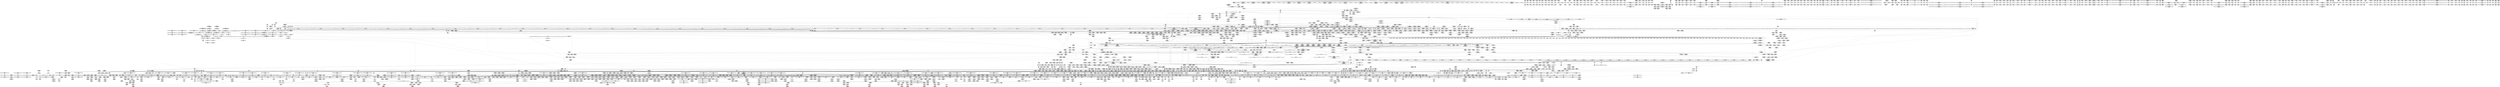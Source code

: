digraph {
	CE0x52c3dd0 [shape=record,shape=Mrecord,label="{CE0x52c3dd0|__llvm_gcov_indirect_counter_increment114:tmp3}"]
	CE0x789f0e0 [shape=record,shape=Mrecord,label="{CE0x789f0e0|GLOBAL:__llvm_gcov_ctr25|Global_var:__llvm_gcov_ctr25}"]
	CE0x6205690 [shape=record,shape=Mrecord,label="{CE0x6205690|i64_176|*Constant*|*SummSource*}"]
	CE0x79c45f0 [shape=record,shape=Mrecord,label="{CE0x79c45f0|tomoyo_path_number_perm:tmp13|security/tomoyo/file.c,701|*SummSource*}"]
	CE0x77cf5f0 [shape=record,shape=Mrecord,label="{CE0x77cf5f0|i64*_getelementptr_inbounds_(_6_x_i64_,_6_x_i64_*___llvm_gcov_ctr26,_i64_0,_i64_5)|*Constant*|*SummSink*}"]
	CE0x4f59890 [shape=record,shape=Mrecord,label="{CE0x4f59890|i64_0|*Constant*}"]
	CE0x5c7b7d0 [shape=record,shape=Mrecord,label="{CE0x5c7b7d0|tomoyo_get_mode:conv15|security/tomoyo/util.c,987|*SummSource*}"]
	CE0x5d7ee80 [shape=record,shape=Mrecord,label="{CE0x5d7ee80|tomoyo_const_part_length:incdec.ptr7|security/tomoyo/util.c,631|*SummSink*}"]
	CE0x4f5e3b0 [shape=record,shape=Mrecord,label="{CE0x4f5e3b0|tomoyo_add_slash:if.then|*SummSink*}"]
	CE0x794efe0 [shape=record,shape=Mrecord,label="{CE0x794efe0|VOIDTB_TE:_CE_157,158_}"]
	CE0x5cfd9e0 [shape=record,shape=Mrecord,label="{CE0x5cfd9e0|tomoyo_path_number_perm:param_type|security/tomoyo/file.c,710|*SummSink*}"]
	CE0x60817c0 [shape=record,shape=Mrecord,label="{CE0x60817c0|i64*_getelementptr_inbounds_(_6_x_i64_,_6_x_i64_*___llvm_gcov_ctr26,_i64_0,_i64_0)|*Constant*}"]
	CE0x5d90180 [shape=record,shape=Mrecord,label="{CE0x5d90180|tomoyo_const_part_length:tmp35|security/tomoyo/util.c,643|*SummSource*}"]
	CE0x5059260 [shape=record,shape=Mrecord,label="{CE0x5059260|COLLAPSED:_CRE:_elem_0:default:}"]
	CE0x605e6b0 [shape=record,shape=Mrecord,label="{CE0x605e6b0|tomoyo_add_slash:if.end|*SummSource*}"]
	CE0x789f210 [shape=record,shape=Mrecord,label="{CE0x789f210|GLOBAL:__llvm_gcov_ctr25|Global_var:__llvm_gcov_ctr25|*SummSink*}"]
	CE0x76eae00 [shape=record,shape=Mrecord,label="{CE0x76eae00|tomoyo_get_realpath:name|security/tomoyo/file.c,150}"]
	CE0x60c5ce0 [shape=record,shape=Mrecord,label="{CE0x60c5ce0|tomoyo_print_ulong:if.end20|*SummSource*}"]
	CE0x6006a90 [shape=record,shape=Mrecord,label="{CE0x6006a90|tomoyo_audit_path_number_log:r|Function::tomoyo_audit_path_number_log&Arg::r::|*SummSink*}"]
	CE0x50fdde0 [shape=record,shape=Mrecord,label="{CE0x50fdde0|tomoyo_print_ulong:if.else9|*SummSink*}"]
	CE0x771a4f0 [shape=record,shape=Mrecord,label="{CE0x771a4f0|tomoyo_read_unlock:tmp3}"]
	CE0x435aeb0 [shape=record,shape=Mrecord,label="{CE0x435aeb0|tomoyo_path_chmod:tmp1|*SummSink*}"]
	CE0x5d9cf40 [shape=record,shape=Mrecord,label="{CE0x5d9cf40|0:_%struct.tomoyo_obj_info*,_24:_%struct.tomoyo_path_info*,_32:_i64,_40:_i8,_72:_i8,_76:_i8,_:_SCMRE_16,24_|*MultipleSource*|security/tomoyo/file.c,693|security/tomoyo/file.c, 693|security/tomoyo/file.c,707|Function::tomoyo_init_request_info&Arg::r::}"]
	CE0x51a95b0 [shape=record,shape=Mrecord,label="{CE0x51a95b0|i64*_getelementptr_inbounds_(_2_x_i64_,_2_x_i64_*___llvm_gcov_ctr53148,_i64_0,_i64_0)|*Constant*|*SummSink*}"]
	CE0x50689d0 [shape=record,shape=Mrecord,label="{CE0x50689d0|i64*_getelementptr_inbounds_(_14_x_i64_,_14_x_i64_*___llvm_gcov_ctr18115,_i64_0,_i64_0)|*Constant*|*SummSink*}"]
	CE0x4357a80 [shape=record,shape=Mrecord,label="{CE0x4357a80|i64*_getelementptr_inbounds_(_2_x_i64_,_2_x_i64_*___llvm_gcov_ctr30199,_i64_0,_i64_1)|*Constant*|*SummSource*}"]
	CE0x7759100 [shape=record,shape=Mrecord,label="{CE0x7759100|i64*_getelementptr_inbounds_(_4_x_i64_,_4_x_i64_*___llvm_gcov_ctr24,_i64_0,_i64_3)|*Constant*|*SummSink*}"]
	CE0x5fdc5b0 [shape=record,shape=Mrecord,label="{CE0x5fdc5b0|tomoyo_path_number_perm:tmp33|security/tomoyo/file.c,715}"]
	CE0x77df130 [shape=record,shape=Mrecord,label="{CE0x77df130|get_current:entry}"]
	CE0x427f1c0 [shape=record,shape=Mrecord,label="{CE0x427f1c0|tomoyo_path_chmod:call|security/tomoyo/tomoyo.c,363|*SummSource*}"]
	CE0x4f6a280 [shape=record,shape=Mrecord,label="{CE0x4f6a280|i64_6|*Constant*|*SummSink*}"]
	CE0x4445a20 [shape=record,shape=Mrecord,label="{CE0x4445a20|tomoyo_path_number_perm:tmp23|security/tomoyo/file.c,706|*SummSink*}"]
	CE0x50e5600 [shape=record,shape=Mrecord,label="{CE0x50e5600|i64*_getelementptr_inbounds_(_6_x_i64_,_6_x_i64_*___llvm_gcov_ctr25,_i64_0,_i64_3)|*Constant*|*SummSource*}"]
	CE0x44ab7c0 [shape=record,shape=Mrecord,label="{CE0x44ab7c0|i1_false|*Constant*}"]
	CE0x770a150 [shape=record,shape=Mrecord,label="{CE0x770a150|i64*_getelementptr_inbounds_(_31_x_i64_,_31_x_i64_*___llvm_gcov_ctr43150,_i64_0,_i64_4)|*Constant*}"]
	CE0x5e2f830 [shape=record,shape=Mrecord,label="{CE0x5e2f830|tomoyo_domain:tmp8|security/tomoyo/common.h,1205|*SummSink*}"]
	CE0x79ef650 [shape=record,shape=Mrecord,label="{CE0x79ef650|tomoyo_get_mode:if.then13|*SummSink*}"]
	CE0x5059080 [shape=record,shape=Mrecord,label="{CE0x5059080|srcu_read_lock:call|include/linux/srcu.h,220}"]
	CE0x5077380 [shape=record,shape=Mrecord,label="{CE0x5077380|tomoyo_const_part_length:tmp12|security/tomoyo/util.c,626|*SummSource*}"]
	CE0x5093370 [shape=record,shape=Mrecord,label="{CE0x5093370|VOIDTB_TE:_CE_168,169_}"]
	CE0x42dc9f0 [shape=record,shape=Mrecord,label="{CE0x42dc9f0|VOIDTB_TE:_CE_256,264_}"]
	CE0x4f83f30 [shape=record,shape=Mrecord,label="{CE0x4f83f30|i64*_getelementptr_inbounds_(_31_x_i64_,_31_x_i64_*___llvm_gcov_ctr43150,_i64_0,_i64_28)|*Constant*}"]
	CE0x63000e0 [shape=record,shape=Mrecord,label="{CE0x63000e0|tomoyo_fill_path_info:sub|security/tomoyo/util.c,667}"]
	CE0x5e6c430 [shape=record,shape=Mrecord,label="{CE0x5e6c430|tomoyo_init_request_info:if.end|*SummSource*}"]
	CE0x42b9c90 [shape=record,shape=Mrecord,label="{CE0x42b9c90|tomoyo_fill_path_info:call2|security/tomoyo/util.c,666|*SummSink*}"]
	CE0x5f86520 [shape=record,shape=Mrecord,label="{CE0x5f86520|tomoyo_path_number_perm:path_number13|security/tomoyo/file.c,713|*SummSource*}"]
	CE0x60c6c70 [shape=record,shape=Mrecord,label="{CE0x60c6c70|tomoyo_fill_path_info:const_len|security/tomoyo/util.c,666|*SummSource*}"]
	CE0x42dc910 [shape=record,shape=Mrecord,label="{CE0x42dc910|tomoyo_path_chmod:bb|*SummSource*}"]
	CE0x5ece320 [shape=record,shape=Mrecord,label="{CE0x5ece320|i64*_getelementptr_inbounds_(_31_x_i64_,_31_x_i64_*___llvm_gcov_ctr43150,_i64_0,_i64_0)|*Constant*|*SummSink*}"]
	CE0x5130e10 [shape=record,shape=Mrecord,label="{CE0x5130e10|_ret_i1_%retval.0,_!dbg_!38916|security/tomoyo/file.c,156}"]
	CE0x6196680 [shape=record,shape=Mrecord,label="{CE0x6196680|tomoyo_path_number_perm:tmp46|security/tomoyo/file.c,721|*SummSource*}"]
	CE0x4f11bb0 [shape=record,shape=Mrecord,label="{CE0x4f11bb0|tomoyo_print_ulong:value|Function::tomoyo_print_ulong&Arg::value::|*SummSink*}"]
	CE0x4357840 [shape=record,shape=Mrecord,label="{CE0x4357840|i64*_getelementptr_inbounds_(_2_x_i64_,_2_x_i64_*___llvm_gcov_ctr30199,_i64_0,_i64_1)|*Constant*|*SummSink*}"]
	CE0x5f53080 [shape=record,shape=Mrecord,label="{CE0x5f53080|tomoyo_print_ulong:if.then|*SummSink*}"]
	CE0x60b29b0 [shape=record,shape=Mrecord,label="{CE0x60b29b0|i64_2|*Constant*|*SummSink*}"]
	CE0x79c6990 [shape=record,shape=Mrecord,label="{CE0x79c6990|tomoyo_const_part_length:tmp39|security/tomoyo/util.c,644|*SummSource*}"]
	CE0x4383d50 [shape=record,shape=Mrecord,label="{CE0x4383d50|COLLAPSED:_GCMRE___llvm_gcov_ctr30199_internal_global_2_x_i64_zeroinitializer:_elem_0:default:}"]
	CE0x6270b10 [shape=record,shape=Mrecord,label="{CE0x6270b10|tomoyo_init_request_info:bb}"]
	CE0x4f84420 [shape=record,shape=Mrecord,label="{CE0x4f84420|tomoyo_const_part_length:tmp48|security/tomoyo/util.c,649|*SummSink*}"]
	CE0x422a1b0 [shape=record,shape=Mrecord,label="{CE0x422a1b0|tomoyo_fill_path_info:cmp|security/tomoyo/util.c,667|*SummSource*}"]
	CE0x4359690 [shape=record,shape=Mrecord,label="{CE0x4359690|tomoyo_get_mode:tmp7|security/tomoyo/util.c,979}"]
	CE0x5078660 [shape=record,shape=Mrecord,label="{CE0x5078660|0:_i8,_:_GCMR_tomoyo_domain.__warned_internal_global_i8_0,_section_.data.unlikely_,_align_1:_elem_0:default:}"]
	CE0x5080ba0 [shape=record,shape=Mrecord,label="{CE0x5080ba0|i32_1|*Constant*}"]
	CE0x5080690 [shape=record,shape=Mrecord,label="{CE0x5080690|tomoyo_get_mode:tobool|security/tomoyo/util.c,978|*SummSource*}"]
	CE0x61871a0 [shape=record,shape=Mrecord,label="{CE0x61871a0|tomoyo_fill_path_info:land.end|*SummSource*}"]
	CE0x5130ff0 [shape=record,shape=Mrecord,label="{CE0x5130ff0|tomoyo_get_realpath:buf|Function::tomoyo_get_realpath&Arg::buf::}"]
	CE0x4f59410 [shape=record,shape=Mrecord,label="{CE0x4f59410|rcu_lock_release:entry}"]
	CE0x5e59aa0 [shape=record,shape=Mrecord,label="{CE0x5e59aa0|tomoyo_fill_path_info:tmp1}"]
	CE0x630add0 [shape=record,shape=Mrecord,label="{CE0x630add0|i64*_getelementptr_inbounds_(_14_x_i64_,_14_x_i64_*___llvm_gcov_ctr18115,_i64_0,_i64_9)|*Constant*|*SummSink*}"]
	CE0x789f8b0 [shape=record,shape=Mrecord,label="{CE0x789f8b0|tomoyo_path_number_perm:tmp20|security/tomoyo/file.c,705}"]
	CE0x50f9af0 [shape=record,shape=Mrecord,label="{CE0x50f9af0|tomoyo_audit_path_number_log:tmp6|security/tomoyo/file.c,225|*SummSink*}"]
	CE0x62ff7f0 [shape=record,shape=Mrecord,label="{CE0x62ff7f0|__llvm_gcov_indirect_counter_increment:tmp5}"]
	CE0x77aa120 [shape=record,shape=Mrecord,label="{CE0x77aa120|tomoyo_add_slash:tmp11|*LoadInst*|security/tomoyo/file.c,136}"]
	CE0x4fd6f50 [shape=record,shape=Mrecord,label="{CE0x4fd6f50|tomoyo_read_lock:tmp2|*SummSink*}"]
	CE0x4f8fbc0 [shape=record,shape=Mrecord,label="{CE0x4f8fbc0|tomoyo_path_number_perm:tmp9|security/tomoyo/file.c,702|*SummSink*}"]
	CE0x5ec6d50 [shape=record,shape=Mrecord,label="{CE0x5ec6d50|i64*_getelementptr_inbounds_(_31_x_i64_,_31_x_i64_*___llvm_gcov_ctr43150,_i64_0,_i64_0)|*Constant*}"]
	CE0x5d9ee00 [shape=record,shape=Mrecord,label="{CE0x5d9ee00|tomoyo_path_number_perm:tmp30|security/tomoyo/file.c,709}"]
	CE0x4258580 [shape=record,shape=Mrecord,label="{CE0x4258580|tomoyo_const_part_length:tmp19|security/tomoyo/util.c,628}"]
	CE0x44182c0 [shape=record,shape=Mrecord,label="{CE0x44182c0|tomoyo_domain:tmp7|security/tomoyo/common.h,1205|*SummSource*}"]
	CE0x4fe1250 [shape=record,shape=Mrecord,label="{CE0x4fe1250|i8*_getelementptr_inbounds_(_15_x_i8_,_15_x_i8_*_.str3,_i32_0,_i32_0)|*Constant*|*SummSource*}"]
	CE0x5df20d0 [shape=record,shape=Mrecord,label="{CE0x5df20d0|tomoyo_fill_path_info:entry|*SummSink*}"]
	CE0x5e897c0 [shape=record,shape=Mrecord,label="{CE0x5e897c0|get_current:tmp1|*SummSink*}"]
	CE0x7757490 [shape=record,shape=Mrecord,label="{CE0x7757490|0:_i8,_array:_GCRE_tomoyo_index2category_constant_39_x_i8_c_00_00_00_00_00_00_00_00_00_00_00_00_00_00_00_00_00_00_00_00_00_00_00_01_01_01_01_01_01_01_01_01_01_01_01_01_01_01_02_,_align_16:_elem_18::|security/tomoyo/util.c,983}"]
	CE0x4f00690 [shape=record,shape=Mrecord,label="{CE0x4f00690|tomoyo_add_slash:entry|*SummSource*}"]
	CE0x6263420 [shape=record,shape=Mrecord,label="{CE0x6263420|tomoyo_path_number_perm:tmp52|security/tomoyo/file.c,724|*SummSink*}"]
	CE0x4f9d410 [shape=record,shape=Mrecord,label="{CE0x4f9d410|GLOBAL:tomoyo_read_lock|*Constant*|*SummSink*}"]
	CE0x52c9870 [shape=record,shape=Mrecord,label="{CE0x52c9870|i64_8|*Constant*|*SummSink*}"]
	CE0x4f4bae0 [shape=record,shape=Mrecord,label="{CE0x4f4bae0|tomoyo_const_part_length:cmp|security/tomoyo/util.c,626|*SummSource*}"]
	CE0x79c6c00 [shape=record,shape=Mrecord,label="{CE0x79c6c00|tomoyo_const_part_length:conv24|security/tomoyo/util.c,644}"]
	CE0x6091940 [shape=record,shape=Mrecord,label="{CE0x6091940|tomoyo_domain:tmp1|*SummSource*}"]
	CE0x51d1c60 [shape=record,shape=Mrecord,label="{CE0x51d1c60|0:_%struct.tomoyo_obj_info*,_24:_%struct.tomoyo_path_info*,_32:_i64,_40:_i8,_72:_i8,_76:_i8,_:_SCMRE_53,54_}"]
	CE0x5ece270 [shape=record,shape=Mrecord,label="{CE0x5ece270|i64*_getelementptr_inbounds_(_31_x_i64_,_31_x_i64_*___llvm_gcov_ctr43150,_i64_0,_i64_0)|*Constant*|*SummSource*}"]
	CE0x79ee860 [shape=record,shape=Mrecord,label="{CE0x79ee860|tomoyo_fill_path_info:tmp9|security/tomoyo/util.c,667|*SummSink*}"]
	CE0x6d0fe90 [shape=record,shape=Mrecord,label="{CE0x6d0fe90|tomoyo_print_ulong:if.then|*SummSource*}"]
	CE0x4f7b850 [shape=record,shape=Mrecord,label="{CE0x4f7b850|tomoyo_const_part_length:if.end}"]
	CE0x51fbc30 [shape=record,shape=Mrecord,label="{CE0x51fbc30|tomoyo_path_number_perm:if.then3}"]
	CE0x4f48a20 [shape=record,shape=Mrecord,label="{CE0x4f48a20|tomoyo_domain:entry|*SummSink*}"]
	CE0x4f266d0 [shape=record,shape=Mrecord,label="{CE0x4f266d0|tomoyo_audit_path_number_log:tmp16|security/tomoyo/file.c,235|*SummSink*}"]
	CE0x5ecf410 [shape=record,shape=Mrecord,label="{CE0x5ecf410|tomoyo_fill_path_info:tmp6|security/tomoyo/util.c,667|*SummSource*}"]
	CE0x5f22340 [shape=record,shape=Mrecord,label="{CE0x5f22340|tomoyo_init_request_info:ns|security/tomoyo/util.c,1010|*SummSink*}"]
	CE0x7a1b220 [shape=record,shape=Mrecord,label="{CE0x7a1b220|128:_i8*,_1208:_%struct.file*,_:_CMRE_37,38_}"]
	CE0x7859280 [shape=record,shape=Mrecord,label="{CE0x7859280|tomoyo_domain:security|security/tomoyo/common.h,1205|*SummSource*}"]
	CE0x5ef99d0 [shape=record,shape=Mrecord,label="{CE0x5ef99d0|tomoyo_path_number_perm:do.end|*SummSink*}"]
	CE0x50d5600 [shape=record,shape=Mrecord,label="{CE0x50d5600|tomoyo_init_request_info:tmp8|security/tomoyo/util.c,1005|*SummSource*}"]
	CE0x62e7230 [shape=record,shape=Mrecord,label="{CE0x62e7230|tomoyo_get_mode:arrayidx8|security/tomoyo/util.c,983}"]
	CE0x4367360 [shape=record,shape=Mrecord,label="{CE0x4367360|rcu_lock_acquire:tmp4|include/linux/rcupdate.h,418|*SummSink*}"]
	CE0x6007c20 [shape=record,shape=Mrecord,label="{CE0x6007c20|__llvm_gcov_indirect_counter_increment114:counters|Function::__llvm_gcov_indirect_counter_increment114&Arg::counters::}"]
	CE0x5cdc4a0 [shape=record,shape=Mrecord,label="{CE0x5cdc4a0|tomoyo_fill_path_info:land.rhs}"]
	CE0x619de80 [shape=record,shape=Mrecord,label="{CE0x619de80|srcu_read_lock:tmp1|*SummSink*}"]
	CE0x515a100 [shape=record,shape=Mrecord,label="{CE0x515a100|_ret_i32_%call,_!dbg_!38907|include/linux/srcu.h,223|*SummSink*}"]
	CE0x630aeb0 [shape=record,shape=Mrecord,label="{CE0x630aeb0|tomoyo_print_ulong:tmp18|security/tomoyo/util.c,244|*SummSink*}"]
	CE0x4ed3780 [shape=record,shape=Mrecord,label="{CE0x4ed3780|tomoyo_path_number_perm:if.end4|*SummSink*}"]
	CE0x6d10f20 [shape=record,shape=Mrecord,label="{CE0x6d10f20|__llvm_gcov_indirect_counter_increment:bb4|*SummSource*}"]
	CE0x61d50c0 [shape=record,shape=Mrecord,label="{CE0x61d50c0|srcu_read_unlock:dep_map|include/linux/srcu.h,236|*SummSource*}"]
	CE0x4f470d0 [shape=record,shape=Mrecord,label="{CE0x4f470d0|VOIDTB_TE:_CE_148,149_}"]
	CE0x4372690 [shape=record,shape=Mrecord,label="{CE0x4372690|tomoyo_audit_path_number_log:tmp17|security/tomoyo/file.c,236|*SummSink*}"]
	CE0x6d25da0 [shape=record,shape=Mrecord,label="{CE0x6d25da0|i32_0|*Constant*}"]
	CE0x62f4cd0 [shape=record,shape=Mrecord,label="{CE0x62f4cd0|rcu_lock_release:bb}"]
	CE0x517d2b0 [shape=record,shape=Mrecord,label="{CE0x517d2b0|tomoyo_get_mode:tmp24|security/tomoyo/util.c,986|*SummSource*}"]
	CE0x43650c0 [shape=record,shape=Mrecord,label="{CE0x43650c0|VOIDTB_TE:_CE_56,64_}"]
	CE0x509c000 [shape=record,shape=Mrecord,label="{CE0x509c000|tomoyo_audit_path_number_log:tmp1|*SummSink*}"]
	CE0x4f5d230 [shape=record,shape=Mrecord,label="{CE0x4f5d230|tomoyo_const_part_length:lor.lhs.false23|*SummSource*}"]
	CE0x631ea40 [shape=record,shape=Mrecord,label="{CE0x631ea40|tomoyo_read_lock:bb|*SummSource*}"]
	CE0x6177a60 [shape=record,shape=Mrecord,label="{CE0x6177a60|tomoyo_audit_path_number_log:tmp2|security/tomoyo/file.c,213|*SummSource*}"]
	CE0x4f26480 [shape=record,shape=Mrecord,label="{CE0x4f26480|tomoyo_audit_path_number_log:tmp16|security/tomoyo/file.c,235|*SummSource*}"]
	CE0x4471870 [shape=record,shape=Mrecord,label="{CE0x4471870|tomoyo_fill_path_info:tmp4|security/tomoyo/util.c,667}"]
	CE0x5f322b0 [shape=record,shape=Mrecord,label="{CE0x5f322b0|tomoyo_get_realpath:tmp8|security/tomoyo/file.c,152}"]
	CE0x51e6a10 [shape=record,shape=Mrecord,label="{CE0x51e6a10|tomoyo_audit_path_number_log:tmp5|security/tomoyo/file.c,222|*SummSink*}"]
	CE0x5edfff0 [shape=record,shape=Mrecord,label="{CE0x5edfff0|tomoyo_get_realpath:name|security/tomoyo/file.c,150|*SummSink*}"]
	CE0x7822d80 [shape=record,shape=Mrecord,label="{CE0x7822d80|tomoyo_audit_path_number_log:tmp1|*SummSource*}"]
	CE0x504cf20 [shape=record,shape=Mrecord,label="{CE0x504cf20|__llvm_gcov_indirect_counter_increment114:predecessor|Function::__llvm_gcov_indirect_counter_increment114&Arg::predecessor::}"]
	CE0x4fa2910 [shape=record,shape=Mrecord,label="{CE0x4fa2910|tomoyo_const_part_length:while.body|*SummSource*}"]
	CE0x5d7b4b0 [shape=record,shape=Mrecord,label="{CE0x5d7b4b0|i64_9|*Constant*|*SummSink*}"]
	CE0x78b0a30 [shape=record,shape=Mrecord,label="{CE0x78b0a30|tomoyo_path_number_perm:dentry|security/tomoyo/file.c,702|*SummSink*}"]
	CE0x5f22280 [shape=record,shape=Mrecord,label="{CE0x5f22280|tomoyo_init_request_info:ns|security/tomoyo/util.c,1010}"]
	CE0x6216020 [shape=record,shape=Mrecord,label="{CE0x6216020|tomoyo_path_number_perm:tmp47|security/tomoyo/file.c,722|*SummSink*}"]
	CE0x7869960 [shape=record,shape=Mrecord,label="{CE0x7869960|tomoyo_print_ulong:if.else|*SummSink*}"]
	CE0x61d4f80 [shape=record,shape=Mrecord,label="{CE0x61d4f80|_call_void_rcu_lock_release(%struct.lockdep_map*_%dep_map)_#9,_!dbg_!38905|include/linux/srcu.h,236}"]
	CE0x5d7a050 [shape=record,shape=Mrecord,label="{CE0x5d7a050|0:_%struct.tomoyo_obj_info*,_24:_%struct.tomoyo_path_info*,_32:_i64,_40:_i8,_72:_i8,_76:_i8,_:_SCMRE_76,77_|*MultipleSource*|security/tomoyo/file.c,693|security/tomoyo/file.c, 693|security/tomoyo/file.c,707|Function::tomoyo_init_request_info&Arg::r::}"]
	CE0x40e2fd0 [shape=record,shape=Mrecord,label="{CE0x40e2fd0|tomoyo_const_part_length:bb}"]
	CE0x50f2820 [shape=record,shape=Mrecord,label="{CE0x50f2820|tomoyo_const_part_length:sw.bb9|*SummSink*}"]
	CE0x435ad10 [shape=record,shape=Mrecord,label="{CE0x435ad10|tomoyo_path_number_perm:type|Function::tomoyo_path_number_perm&Arg::type::|*SummSource*}"]
	CE0x4edf6c0 [shape=record,shape=Mrecord,label="{CE0x4edf6c0|_ret_i32_%call,_!dbg_!38907|include/linux/srcu.h,223}"]
	CE0x42fd6f0 [shape=record,shape=Mrecord,label="{CE0x42fd6f0|i32_49|*Constant*}"]
	CE0x5eff730 [shape=record,shape=Mrecord,label="{CE0x5eff730|tomoyo_init_request_info:ns|security/tomoyo/util.c,1010|*SummSource*}"]
	CE0x76dee00 [shape=record,shape=Mrecord,label="{CE0x76dee00|tomoyo_audit_path_number_log:tmp4|security/tomoyo/file.c,222|*SummSource*}"]
	CE0x4f83ec0 [shape=record,shape=Mrecord,label="{CE0x4f83ec0|i64**_getelementptr_inbounds_(_3_x_i64*_,_3_x_i64*_*___llvm_gcda_edge_table44,_i64_0,_i64_0)|*Constant*|*SummSink*}"]
	CE0x504cba0 [shape=record,shape=Mrecord,label="{CE0x504cba0|i32_48|*Constant*|*SummSink*}"]
	CE0x623f4f0 [shape=record,shape=Mrecord,label="{CE0x623f4f0|tomoyo_path_number_perm:tmp50|security/tomoyo/file.c,723}"]
	CE0x60c8a60 [shape=record,shape=Mrecord,label="{CE0x60c8a60|rcu_lock_acquire:indirectgoto|*SummSource*}"]
	CE0x5e5b270 [shape=record,shape=Mrecord,label="{CE0x5e5b270|tomoyo_get_mode:ns|Function::tomoyo_get_mode&Arg::ns::}"]
	CE0x60c5be0 [shape=record,shape=Mrecord,label="{CE0x60c5be0|tomoyo_print_ulong:bb|*SummSink*}"]
	CE0x42d2b20 [shape=record,shape=Mrecord,label="{CE0x42d2b20|i32_92|*Constant*|*SummSink*}"]
	CE0x4fb1a80 [shape=record,shape=Mrecord,label="{CE0x4fb1a80|tomoyo_const_part_length:tmp32|security/tomoyo/util.c,641|*SummSink*}"]
	CE0x50a1770 [shape=record,shape=Mrecord,label="{CE0x50a1770|tomoyo_path_number_perm:arrayidx|security/tomoyo/file.c,701|*SummSink*}"]
	CE0x6148750 [shape=record,shape=Mrecord,label="{CE0x6148750|i64*_getelementptr_inbounds_(_12_x_i64_,_12_x_i64_*___llvm_gcov_ctr31133,_i64_0,_i64_6)|*Constant*|*SummSource*}"]
	CE0x50bba90 [shape=record,shape=Mrecord,label="{CE0x50bba90|i64_18|*Constant*}"]
	CE0x7a32700 [shape=record,shape=Mrecord,label="{CE0x7a32700|tomoyo_print_ulong:conv14|security/tomoyo/util.c,244}"]
	"CONST[source:0(mediator),value:0(static)][purpose:{operation}][SnkIdx:3]"
	CE0x79bbd00 [shape=record,shape=Mrecord,label="{CE0x79bbd00|tomoyo_get_mode:tmp22|security/tomoyo/util.c,986}"]
	CE0x78a9d60 [shape=record,shape=Mrecord,label="{CE0x78a9d60|GLOBAL:srcu_read_unlock|*Constant*}"]
	CE0x5e70610 [shape=record,shape=Mrecord,label="{CE0x5e70610|128:_i8*,_1208:_%struct.file*,_:_CMRE_56,64_|*MultipleSource*|security/tomoyo/common.h,1205|security/tomoyo/common.h,1205}"]
	CE0x5d8e280 [shape=record,shape=Mrecord,label="{CE0x5d8e280|tomoyo_get_mode:tmp9|security/tomoyo/util.c,981}"]
	CE0x78332e0 [shape=record,shape=Mrecord,label="{CE0x78332e0|rcu_lock_acquire:tmp}"]
	CE0x77209e0 [shape=record,shape=Mrecord,label="{CE0x77209e0|tomoyo_const_part_length:tmp23|security/tomoyo/util.c,634}"]
	CE0x4e8d100 [shape=record,shape=Mrecord,label="{CE0x4e8d100|i32_55|*Constant*}"]
	CE0x4402720 [shape=record,shape=Mrecord,label="{CE0x4402720|_ret_i32_%call,_!dbg_!38907|security/tomoyo/tomoyo.c,363|*SummSource*}"]
	CE0x62e29b0 [shape=record,shape=Mrecord,label="{CE0x62e29b0|GLOBAL:rcu_lock_acquire|*Constant*|*SummSource*}"]
	CE0x61b9730 [shape=record,shape=Mrecord,label="{CE0x61b9730|tomoyo_const_part_length:tobool|security/tomoyo/util.c,624|*SummSource*}"]
	CE0x5e6a840 [shape=record,shape=Mrecord,label="{CE0x5e6a840|__llvm_gcov_indirect_counter_increment:pred|*SummSink*}"]
	CE0x60e66c0 [shape=record,shape=Mrecord,label="{CE0x60e66c0|tomoyo_const_part_length:tmp16|security/tomoyo/util.c,627|*SummSource*}"]
	CE0x60b4ca0 [shape=record,shape=Mrecord,label="{CE0x60b4ca0|i64*_getelementptr_inbounds_(_22_x_i64_,_22_x_i64_*___llvm_gcov_ctr9,_i64_0,_i64_16)|*Constant*|*SummSink*}"]
	CE0x5e59320 [shape=record,shape=Mrecord,label="{CE0x5e59320|tomoyo_get_mode:tobool|security/tomoyo/util.c,978|*SummSink*}"]
	CE0x769a130 [shape=record,shape=Mrecord,label="{CE0x769a130|GLOBAL:tomoyo_mac_keywords|Global_var:tomoyo_mac_keywords}"]
	CE0x42996a0 [shape=record,shape=Mrecord,label="{CE0x42996a0|rcu_lock_release:tmp5|include/linux/rcupdate.h,423}"]
	"CONST[source:2(external),value:2(dynamic)][purpose:{subject}][SrcIdx:16]"
	CE0x41fe700 [shape=record,shape=Mrecord,label="{CE0x41fe700|srcu_read_lock:tmp2|*SummSource*}"]
	CE0x5021ec0 [shape=record,shape=Mrecord,label="{CE0x5021ec0|tomoyo_domain:tmp13|security/tomoyo/common.h,1205|*SummSink*}"]
	CE0x5e04710 [shape=record,shape=Mrecord,label="{CE0x5e04710|tomoyo_const_part_length:incdec.ptr|security/tomoyo/util.c,626|*SummSource*}"]
	CE0x7997ab0 [shape=record,shape=Mrecord,label="{CE0x7997ab0|tomoyo_get_realpath:tmp9|security/tomoyo/file.c,155}"]
	CE0x7998060 [shape=record,shape=Mrecord,label="{CE0x7998060|tomoyo_get_realpath:tmp10|security/tomoyo/file.c,155}"]
	CE0x40e3040 [shape=record,shape=Mrecord,label="{CE0x40e3040|tomoyo_const_part_length:bb|*SummSource*}"]
	CE0x60c9a10 [shape=record,shape=Mrecord,label="{CE0x60c9a10|tomoyo_add_slash:tmp7|security/tomoyo/file.c,132}"]
	CE0x7721bc0 [shape=record,shape=Mrecord,label="{CE0x7721bc0|i64*_getelementptr_inbounds_(_11_x_i64_,_11_x_i64_*___llvm_gcov_ctr54147,_i64_0,_i64_9)|*Constant*|*SummSink*}"]
	CE0x5fef0b0 [shape=record,shape=Mrecord,label="{CE0x5fef0b0|tomoyo_path_number_perm:number14|security/tomoyo/file.c,713}"]
	CE0x7754b30 [shape=record,shape=Mrecord,label="{CE0x7754b30|0:_i8*,_array:_GCRE_tomoyo_mac_keywords_external_constant_42_x_i8*_:_elem_2::|security/tomoyo/file.c,233}"]
	CE0x40e3280 [shape=record,shape=Mrecord,label="{CE0x40e3280|tomoyo_print_ulong:if.else16|*SummSink*}"]
	CE0x5c7c730 [shape=record,shape=Mrecord,label="{CE0x5c7c730|i64*_getelementptr_inbounds_(_12_x_i64_,_12_x_i64_*___llvm_gcov_ctr31133,_i64_0,_i64_11)|*Constant*|*SummSource*}"]
	CE0x5d15710 [shape=record,shape=Mrecord,label="{CE0x5d15710|GLOBAL:tomoyo_audit_path_number_log|*Constant*}"]
	CE0x4f25130 [shape=record,shape=Mrecord,label="{CE0x4f25130|tomoyo_const_part_length:if.then17|*SummSink*}"]
	CE0x7767660 [shape=record,shape=Mrecord,label="{CE0x7767660|tomoyo_get_realpath:tmp4|security/tomoyo/file.c,151|*SummSource*}"]
	CE0x77a9a50 [shape=record,shape=Mrecord,label="{CE0x77a9a50|tomoyo_add_slash:name|security/tomoyo/file.c,136}"]
	CE0x42fdc90 [shape=record,shape=Mrecord,label="{CE0x42fdc90|tomoyo_const_part_length:if.then17}"]
	CE0x43c0c80 [shape=record,shape=Mrecord,label="{CE0x43c0c80|i32_48|*Constant*|*SummSource*}"]
	CE0x4f8c030 [shape=record,shape=Mrecord,label="{CE0x4f8c030|VOIDTB_TE:_CE_312,313_}"]
	CE0x76ee920 [shape=record,shape=Mrecord,label="{CE0x76ee920|tomoyo_get_realpath:if.then|*SummSink*}"]
	CE0x51fb580 [shape=record,shape=Mrecord,label="{CE0x51fb580|_ret_i1_%retval.0,_!dbg_!38916|security/tomoyo/file.c,156|*SummSource*}"]
	CE0x5d9f310 [shape=record,shape=Mrecord,label="{CE0x5d9f310|_call_void_tomoyo_add_slash(%struct.tomoyo_path_info*_%buf)_#9,_!dbg_!38934|security/tomoyo/file.c,709}"]
	CE0x5106d60 [shape=record,shape=Mrecord,label="{CE0x5106d60|tomoyo_init_request_info:tmp10|security/tomoyo/util.c,1006|*SummSource*}"]
	CE0x7a32810 [shape=record,shape=Mrecord,label="{CE0x7a32810|tomoyo_print_ulong:conv14|security/tomoyo/util.c,244|*SummSink*}"]
	CE0x7a334b0 [shape=record,shape=Mrecord,label="{CE0x7a334b0|tomoyo_print_ulong:tmp17|security/tomoyo/util.c,243}"]
	CE0x422a810 [shape=record,shape=Mrecord,label="{CE0x422a810|tomoyo_fill_path_info:tmp|*SummSink*}"]
	CE0x7a1ad20 [shape=record,shape=Mrecord,label="{CE0x7a1ad20|128:_i8*,_1208:_%struct.file*,_:_CMRE_33,34_}"]
	CE0x50ac930 [shape=record,shape=Mrecord,label="{CE0x50ac930|VOIDTB_TE:_CE_210,211_}"]
	CE0x50e4fe0 [shape=record,shape=Mrecord,label="{CE0x50e4fe0|tomoyo_path_number_perm:tmp7|security/tomoyo/file.c,701}"]
	CE0x5ea7ea0 [shape=record,shape=Mrecord,label="{CE0x5ea7ea0|_ret_void,_!dbg_!38908|include/linux/rcupdate.h,419|*SummSink*}"]
	CE0x604e5f0 [shape=record,shape=Mrecord,label="{CE0x604e5f0|_call_void___llvm_gcov_indirect_counter_increment(i32*___llvm_gcov_global_state_pred30,_i64**_getelementptr_inbounds_(_3_x_i64*_,_3_x_i64*_*___llvm_gcda_edge_table29,_i64_0,_i64_1)),_!dbg_!38911|security/tomoyo/file.c,222|*SummSource*}"]
	CE0x76dea90 [shape=record,shape=Mrecord,label="{CE0x76dea90|i64*_getelementptr_inbounds_(_11_x_i64_,_11_x_i64_*___llvm_gcov_ctr54147,_i64_0,_i64_6)|*Constant*}"]
	CE0x7882c00 [shape=record,shape=Mrecord,label="{CE0x7882c00|tomoyo_const_part_length:tmp36|security/tomoyo/util.c,644}"]
	CE0x43c15c0 [shape=record,shape=Mrecord,label="{CE0x43c15c0|tomoyo_const_part_length:tmp27|security/tomoyo/util.c,641}"]
	CE0x517cbc0 [shape=record,shape=Mrecord,label="{CE0x517cbc0|tomoyo_get_mode:default_config|security/tomoyo/util.c,986}"]
	CE0x4fe0ff0 [shape=record,shape=Mrecord,label="{CE0x4fe0ff0|GLOBAL:tomoyo_supervisor|*Constant*|*SummSource*}"]
	CE0x77cf110 [shape=record,shape=Mrecord,label="{CE0x77cf110|i64*_getelementptr_inbounds_(_6_x_i64_,_6_x_i64_*___llvm_gcov_ctr26,_i64_0,_i64_5)|*Constant*}"]
	CE0x43fb670 [shape=record,shape=Mrecord,label="{CE0x43fb670|srcu_read_unlock:idx|Function::srcu_read_unlock&Arg::idx::}"]
	CE0x61775b0 [shape=record,shape=Mrecord,label="{CE0x61775b0|tomoyo_domain:land.lhs.true2|*SummSource*}"]
	CE0x41b58a0 [shape=record,shape=Mrecord,label="{CE0x41b58a0|tomoyo_fill_path_info:tmp10}"]
	CE0x6006ce0 [shape=record,shape=Mrecord,label="{CE0x6006ce0|_ret_i32_%call,_!dbg_!38932|security/tomoyo/file.c,236}"]
	CE0x7758f70 [shape=record,shape=Mrecord,label="{CE0x7758f70|i64*_getelementptr_inbounds_(_4_x_i64_,_4_x_i64_*___llvm_gcov_ctr24,_i64_0,_i64_3)|*Constant*|*SummSource*}"]
	CE0x77bc4e0 [shape=record,shape=Mrecord,label="{CE0x77bc4e0|tomoyo_add_slash:tmp4|security/tomoyo/file.c,131}"]
	CE0x630ce20 [shape=record,shape=Mrecord,label="{CE0x630ce20|tomoyo_get_realpath:if.end|*SummSource*}"]
	CE0x4f009e0 [shape=record,shape=Mrecord,label="{CE0x4f009e0|tomoyo_add_slash:buf|Function::tomoyo_add_slash&Arg::buf::|*SummSink*}"]
	CE0x5effca0 [shape=record,shape=Mrecord,label="{CE0x5effca0|tomoyo_init_request_info:call4|security/tomoyo/util.c,1010}"]
	CE0x5d93b10 [shape=record,shape=Mrecord,label="{CE0x5d93b10|tomoyo_const_part_length:retval.0}"]
	CE0x79bbbb0 [shape=record,shape=Mrecord,label="{CE0x79bbbb0|tomoyo_get_mode:tmp21|security/tomoyo/util.c,985|*SummSink*}"]
	CE0x44d4560 [shape=record,shape=Mrecord,label="{CE0x44d4560|_ret_i32_%conv6,_!dbg_!38926|security/tomoyo/util.c,1011|*SummSource*}"]
	CE0x5f228c0 [shape=record,shape=Mrecord,label="{CE0x5f228c0|i32_10|*Constant*}"]
	CE0x419bc90 [shape=record,shape=Mrecord,label="{CE0x419bc90|tomoyo_print_ulong:if.else16|*SummSource*}"]
	CE0x5f531b0 [shape=record,shape=Mrecord,label="{CE0x5f531b0|tomoyo_print_ulong:if.end21|*SummSource*}"]
	CE0x426dcd0 [shape=record,shape=Mrecord,label="{CE0x426dcd0|0:_i8*,_array:_GCRE_tomoyo_mac_keywords_external_constant_42_x_i8*_:_elem_24::|security/tomoyo/file.c,233}"]
	CE0x62f51b0 [shape=record,shape=Mrecord,label="{CE0x62f51b0|i64*_getelementptr_inbounds_(_14_x_i64_,_14_x_i64_*___llvm_gcov_ctr18115,_i64_0,_i64_9)|*Constant*}"]
	CE0x5068a40 [shape=record,shape=Mrecord,label="{CE0x5068a40|tomoyo_print_ulong:tmp|*SummSource*}"]
	CE0x5288610 [shape=record,shape=Mrecord,label="{CE0x5288610|i64_2|*Constant*}"]
	CE0x789f710 [shape=record,shape=Mrecord,label="{CE0x789f710|i64_6|*Constant*}"]
	CE0x6266f70 [shape=record,shape=Mrecord,label="{CE0x6266f70|tomoyo_fill_path_info:conv7|security/tomoyo/util.c,668}"]
	CE0x4299bd0 [shape=record,shape=Mrecord,label="{CE0x4299bd0|tomoyo_const_part_length:tmp28|security/tomoyo/util.c,641|*SummSink*}"]
	CE0x5eee3b0 [shape=record,shape=Mrecord,label="{CE0x5eee3b0|tomoyo_get_mode:tmp4|security/tomoyo/util.c,978|*SummSink*}"]
	CE0x43a7e20 [shape=record,shape=Mrecord,label="{CE0x43a7e20|tomoyo_audit_path_number_log:param6|security/tomoyo/file.c,235|*SummSink*}"]
	CE0x6006e80 [shape=record,shape=Mrecord,label="{CE0x6006e80|_ret_i32_%call,_!dbg_!38932|security/tomoyo/file.c,236|*SummSource*}"]
	CE0x4f58710 [shape=record,shape=Mrecord,label="{CE0x4f58710|tomoyo_audit_path_number_log:tmp12|security/tomoyo/file.c,231}"]
	CE0x4ec96d0 [shape=record,shape=Mrecord,label="{CE0x4ec96d0|i64_0|*Constant*}"]
	CE0x5e712b0 [shape=record,shape=Mrecord,label="{CE0x5e712b0|128:_i8*,_1208:_%struct.file*,_:_CMRE_112,120_|*MultipleSource*|security/tomoyo/common.h,1205|security/tomoyo/common.h,1205}"]
	CE0x50fdc80 [shape=record,shape=Mrecord,label="{CE0x50fdc80|tomoyo_print_ulong:if.end}"]
	CE0x5dae660 [shape=record,shape=Mrecord,label="{CE0x5dae660|tomoyo_const_part_length:incdec.ptr10|security/tomoyo/util.c,640|*SummSource*}"]
	CE0x79c6490 [shape=record,shape=Mrecord,label="{CE0x79c6490|tomoyo_const_part_length:tmp38|security/tomoyo/util.c,644|*SummSource*}"]
	CE0x41dba80 [shape=record,shape=Mrecord,label="{CE0x41dba80|128:_i8*,_1208:_%struct.file*,_:_CMRE_45,46_}"]
	CE0x7a33790 [shape=record,shape=Mrecord,label="{CE0x7a33790|tomoyo_print_ulong:tmp17|security/tomoyo/util.c,243|*SummSink*}"]
	CE0x7a37c00 [shape=record,shape=Mrecord,label="{CE0x7a37c00|tomoyo_const_part_length:tmp40|security/tomoyo/util.c,644}"]
	CE0x77769c0 [shape=record,shape=Mrecord,label="{CE0x77769c0|tomoyo_const_part_length:tmp19|security/tomoyo/util.c,628|*SummSink*}"]
	CE0x78832c0 [shape=record,shape=Mrecord,label="{CE0x78832c0|tomoyo_const_part_length:tmp37|security/tomoyo/util.c,644|*SummSink*}"]
	CE0x4359860 [shape=record,shape=Mrecord,label="{CE0x4359860|tomoyo_domain:if.then}"]
	CE0x4e53350 [shape=record,shape=Mrecord,label="{CE0x4e53350|rcu_lock_release:tmp|*SummSource*}"]
	CE0x4f8c400 [shape=record,shape=Mrecord,label="{CE0x4f8c400|COLLAPSED:_GCMRE___llvm_gcov_ctr9_internal_global_22_x_i64_zeroinitializer:_elem_0:default:}"]
	CE0x50029e0 [shape=record,shape=Mrecord,label="{CE0x50029e0|tomoyo_path_number_perm:tmp2|security/tomoyo/file.c,693}"]
	CE0x4f5d2f0 [shape=record,shape=Mrecord,label="{CE0x4f5d2f0|tomoyo_const_part_length:lor.lhs.false23|*SummSink*}"]
	CE0x5ed2400 [shape=record,shape=Mrecord,label="{CE0x5ed2400|tomoyo_const_part_length:tmp|*SummSink*}"]
	CE0x4edf9d0 [shape=record,shape=Mrecord,label="{CE0x4edf9d0|tomoyo_path_number_perm:if.then21|*SummSource*}"]
	CE0x503aad0 [shape=record,shape=Mrecord,label="{CE0x503aad0|tomoyo_print_ulong:call8|security/tomoyo/util.c,242|*SummSource*}"]
	CE0x501cbd0 [shape=record,shape=Mrecord,label="{CE0x501cbd0|VOIDTB_TE:_CE_316,317_}"]
	CE0x6050a00 [shape=record,shape=Mrecord,label="{CE0x6050a00|i64*_getelementptr_inbounds_(_22_x_i64_,_22_x_i64_*___llvm_gcov_ctr9,_i64_0,_i64_5)|*Constant*|*SummSink*}"]
	CE0x605af20 [shape=record,shape=Mrecord,label="{CE0x605af20|tomoyo_add_slash:tmp9|security/tomoyo/file.c,136}"]
	CE0x78022a0 [shape=record,shape=Mrecord,label="{CE0x78022a0|COLLAPSED:_GCRE_current_task_external_global_%struct.task_struct*:_elem_0::|security/tomoyo/common.h,1205}"]
	CE0x5d48960 [shape=record,shape=Mrecord,label="{CE0x5d48960|0:_%struct.tomoyo_obj_info*,_24:_%struct.tomoyo_path_info*,_32:_i64,_40:_i8,_72:_i8,_76:_i8,_:_SCMRE_34,35_}"]
	CE0x5e2f730 [shape=record,shape=Mrecord,label="{CE0x5e2f730|tomoyo_domain:tobool1|security/tomoyo/common.h,1205}"]
	CE0x62250c0 [shape=record,shape=Mrecord,label="{CE0x62250c0|_call_void_mcount()_#3|*SummSource*}"]
	CE0x78782c0 [shape=record,shape=Mrecord,label="{CE0x78782c0|i32_2|*Constant*}"]
	CE0x5078a90 [shape=record,shape=Mrecord,label="{CE0x5078a90|i64*_getelementptr_inbounds_(_2_x_i64_,_2_x_i64_*___llvm_gcov_ctr23,_i64_0,_i64_0)|*Constant*|*SummSource*}"]
	CE0x5daea20 [shape=record,shape=Mrecord,label="{CE0x5daea20|tomoyo_const_part_length:if.then|*SummSource*}"]
	CE0x5e51e60 [shape=record,shape=Mrecord,label="{CE0x5e51e60|tomoyo_get_mode:index|Function::tomoyo_get_mode&Arg::index::|*SummSource*}"]
	CE0x6300000 [shape=record,shape=Mrecord,label="{CE0x6300000|i32_1|*Constant*}"]
	CE0x4f9caf0 [shape=record,shape=Mrecord,label="{CE0x4f9caf0|tomoyo_read_lock:call|security/tomoyo/common.h,1097|*SummSource*}"]
	CE0x5e72c50 [shape=record,shape=Mrecord,label="{CE0x5e72c50|tomoyo_init_request_info:conv|security/tomoyo/util.c,1010|*SummSource*}"]
	CE0x52248b0 [shape=record,shape=Mrecord,label="{CE0x52248b0|_call_void_mcount()_#3}"]
	CE0x50ac710 [shape=record,shape=Mrecord,label="{CE0x50ac710|VOIDTB_TE:_CE_208,209_}"]
	CE0x5023850 [shape=record,shape=Mrecord,label="{CE0x5023850|tomoyo_path_number_perm:path_number|security/tomoyo/file.c,711|*SummSink*}"]
	CE0x5dce500 [shape=record,shape=Mrecord,label="{CE0x5dce500|i64*_getelementptr_inbounds_(_12_x_i64_,_12_x_i64_*___llvm_gcov_ctr28,_i64_0,_i64_10)|*Constant*}"]
	CE0x4f5ba30 [shape=record,shape=Mrecord,label="{CE0x4f5ba30|tomoyo_get_mode:arrayidx4|security/tomoyo/util.c,983|*SummSink*}"]
	CE0x5080940 [shape=record,shape=Mrecord,label="{CE0x5080940|tomoyo_fill_path_info:tmp8|security/tomoyo/util.c,667|*SummSource*}"]
	CE0x4fd4ff0 [shape=record,shape=Mrecord,label="{CE0x4fd4ff0|tomoyo_audit_path_number_log:path_number3|security/tomoyo/file.c,231|*SummSink*}"]
	CE0x4344be0 [shape=record,shape=Mrecord,label="{CE0x4344be0|0:_i8*,_array:_GCRE_tomoyo_mac_keywords_external_constant_42_x_i8*_:_elem_41::|security/tomoyo/file.c,233}"]
	CE0x4417d90 [shape=record,shape=Mrecord,label="{CE0x4417d90|i64_5|*Constant*|*SummSource*}"]
	CE0x428fd30 [shape=record,shape=Mrecord,label="{CE0x428fd30|tomoyo_audit_path_number_log:tmp13|security/tomoyo/file.c,234}"]
	CE0x5ef9960 [shape=record,shape=Mrecord,label="{CE0x5ef9960|tomoyo_path_number_perm:do.end|*SummSource*}"]
	CE0x5e36190 [shape=record,shape=Mrecord,label="{CE0x5e36190|tomoyo_domain:tmp7|security/tomoyo/common.h,1205}"]
	CE0x5dd5a50 [shape=record,shape=Mrecord,label="{CE0x5dd5a50|srcu_read_unlock:entry|*SummSink*}"]
	CE0x52c98e0 [shape=record,shape=Mrecord,label="{CE0x52c98e0|tomoyo_get_mode:tmp18|security/tomoyo/util.c,985}"]
	CE0x4f4c650 [shape=record,shape=Mrecord,label="{CE0x4f4c650|__llvm_gcov_indirect_counter_increment114:tmp2|*SummSource*}"]
	CE0x626f700 [shape=record,shape=Mrecord,label="{CE0x626f700|tomoyo_print_ulong:tmp9|security/tomoyo/util.c,241|*SummSource*}"]
	CE0x77bbe10 [shape=record,shape=Mrecord,label="{CE0x77bbe10|GLOBAL:tomoyo_pn2mac|Global_var:tomoyo_pn2mac}"]
	CE0x4f46f20 [shape=record,shape=Mrecord,label="{CE0x4f46f20|VOIDTB_TE:_CE_146,147_}"]
	CE0x4f4c8c0 [shape=record,shape=Mrecord,label="{CE0x4f4c8c0|tomoyo_const_part_length:sw.bb9}"]
	CE0x4374a00 [shape=record,shape=Mrecord,label="{CE0x4374a00|VOIDTB_TE:_CE_88,96_}"]
	CE0x60fb110 [shape=record,shape=Mrecord,label="{CE0x60fb110|tomoyo_path_number_perm:tmp41|security/tomoyo/file.c,718}"]
	CE0x5d22180 [shape=record,shape=Mrecord,label="{CE0x5d22180|0:_%struct.tomoyo_obj_info*,_24:_%struct.tomoyo_path_info*,_32:_i64,_40:_i8,_72:_i8,_76:_i8,_:_SCMRE_63,64_}"]
	CE0x52c9270 [shape=record,shape=Mrecord,label="{CE0x52c9270|i64_7|*Constant*}"]
	CE0x7754a60 [shape=record,shape=Mrecord,label="{CE0x7754a60|0:_i8*,_array:_GCRE_tomoyo_mac_keywords_external_constant_42_x_i8*_:_elem_1::|security/tomoyo/file.c,233}"]
	CE0x501d1e0 [shape=record,shape=Mrecord,label="{CE0x501d1e0|i64_0|*Constant*}"]
	CE0x5fd5ed0 [shape=record,shape=Mrecord,label="{CE0x5fd5ed0|tomoyo_domain:tmp9|security/tomoyo/common.h,1205}"]
	CE0x5f13720 [shape=record,shape=Mrecord,label="{CE0x5f13720|i32_2|*Constant*}"]
	CE0x5d91010 [shape=record,shape=Mrecord,label="{CE0x5d91010|__llvm_gcov_indirect_counter_increment:tmp3|*SummSink*}"]
	CE0x5e1ede0 [shape=record,shape=Mrecord,label="{CE0x5e1ede0|tomoyo_init_request_info:call|security/tomoyo/util.c,1005|*SummSink*}"]
	CE0x4472190 [shape=record,shape=Mrecord,label="{CE0x4472190|srcu_read_unlock:tmp1}"]
	CE0x7877070 [shape=record,shape=Mrecord,label="{CE0x7877070|tomoyo_const_part_length:conv20|security/tomoyo/util.c,644}"]
	CE0x79c4240 [shape=record,shape=Mrecord,label="{CE0x79c4240|_call_void_mcount()_#3|*SummSource*}"]
	CE0x77c8110 [shape=record,shape=Mrecord,label="{CE0x77c8110|tomoyo_add_slash:call|security/tomoyo/file.c,136|*SummSink*}"]
	CE0x5f3f2d0 [shape=record,shape=Mrecord,label="{CE0x5f3f2d0|tomoyo_const_part_length:len.0}"]
	CE0x5e05250 [shape=record,shape=Mrecord,label="{CE0x5e05250|__llvm_gcov_indirect_counter_increment114:entry|*SummSource*}"]
	CE0x44ab4c0 [shape=record,shape=Mrecord,label="{CE0x44ab4c0|i1_true|*Constant*|*SummSource*}"]
	CE0x51498f0 [shape=record,shape=Mrecord,label="{CE0x51498f0|i64*_getelementptr_inbounds_(_12_x_i64_,_12_x_i64_*___llvm_gcov_ctr31133,_i64_0,_i64_9)|*Constant*}"]
	CE0x621c6d0 [shape=record,shape=Mrecord,label="{CE0x621c6d0|i64*_getelementptr_inbounds_(_22_x_i64_,_22_x_i64_*___llvm_gcov_ctr9,_i64_0,_i64_20)|*Constant*}"]
	CE0x7882d20 [shape=record,shape=Mrecord,label="{CE0x7882d20|tomoyo_const_part_length:tmp36|security/tomoyo/util.c,644|*SummSource*}"]
	CE0x5d9ce30 [shape=record,shape=Mrecord,label="{CE0x5d9ce30|0:_%struct.tomoyo_obj_info*,_24:_%struct.tomoyo_path_info*,_32:_i64,_40:_i8,_72:_i8,_76:_i8,_:_SCMRE_8,16_|*MultipleSource*|security/tomoyo/file.c,693|security/tomoyo/file.c, 693|security/tomoyo/file.c,707|Function::tomoyo_init_request_info&Arg::r::}"]
	CE0x4eef3f0 [shape=record,shape=Mrecord,label="{CE0x4eef3f0|tomoyo_print_ulong:conv2|security/tomoyo/util.c,240}"]
	CE0x51064c0 [shape=record,shape=Mrecord,label="{CE0x51064c0|%struct.tomoyo_domain_info*_null|*Constant*}"]
	CE0x5f52f40 [shape=record,shape=Mrecord,label="{CE0x5f52f40|_call_void_mcount()_#3}"]
	CE0x7743400 [shape=record,shape=Mrecord,label="{CE0x7743400|tomoyo_get_realpath:bb|*SummSink*}"]
	CE0x5d9d940 [shape=record,shape=Mrecord,label="{CE0x5d9d940|0:_%struct.tomoyo_obj_info*,_24:_%struct.tomoyo_path_info*,_32:_i64,_40:_i8,_72:_i8,_76:_i8,_:_SCMRE_26,27_}"]
	CE0x5d487a0 [shape=record,shape=Mrecord,label="{CE0x5d487a0|0:_%struct.tomoyo_obj_info*,_24:_%struct.tomoyo_path_info*,_32:_i64,_40:_i8,_72:_i8,_76:_i8,_:_SCMRE_33,34_}"]
	CE0x5d59570 [shape=record,shape=Mrecord,label="{CE0x5d59570|i64*_getelementptr_inbounds_(_11_x_i64_,_11_x_i64_*___llvm_gcov_ctr54147,_i64_0,_i64_8)|*Constant*|*SummSink*}"]
	CE0x509ba80 [shape=record,shape=Mrecord,label="{CE0x509ba80|GLOBAL:tomoyo_init_request_info|*Constant*}"]
	CE0x7832650 [shape=record,shape=Mrecord,label="{CE0x7832650|get_current:tmp4|./arch/x86/include/asm/current.h,14|*SummSource*}"]
	CE0x79889f0 [shape=record,shape=Mrecord,label="{CE0x79889f0|tomoyo_get_mode:conv10|security/tomoyo/util.c,985|*SummSource*}"]
	CE0x507ee80 [shape=record,shape=Mrecord,label="{CE0x507ee80|__llvm_gcov_indirect_counter_increment114:exit|*SummSource*}"]
	CE0x43c6370 [shape=record,shape=Mrecord,label="{CE0x43c6370|_call_void_mcount()_#3|*SummSink*}"]
	CE0x43fb5d0 [shape=record,shape=Mrecord,label="{CE0x43fb5d0|srcu_read_unlock:sp|Function::srcu_read_unlock&Arg::sp::|*SummSink*}"]
	CE0x619d7d0 [shape=record,shape=Mrecord,label="{CE0x619d7d0|GLOBAL:__llvm_gcov_indirect_counter_increment|*Constant*}"]
	CE0x61c53f0 [shape=record,shape=Mrecord,label="{CE0x61c53f0|tomoyo_get_mode:if.then13|*SummSource*}"]
	CE0x5deb660 [shape=record,shape=Mrecord,label="{CE0x5deb660|tomoyo_const_part_length:tmp43|security/tomoyo/util.c,644|*SummSource*}"]
	CE0x6092330 [shape=record,shape=Mrecord,label="{CE0x6092330|tomoyo_domain:tmp15|security/tomoyo/common.h,1205|*SummSource*}"]
	CE0x7744640 [shape=record,shape=Mrecord,label="{CE0x7744640|__llvm_gcov_indirect_counter_increment:counters|Function::__llvm_gcov_indirect_counter_increment&Arg::counters::}"]
	CE0x4f25230 [shape=record,shape=Mrecord,label="{CE0x4f25230|tomoyo_const_part_length:while.body}"]
	CE0x4fae290 [shape=record,shape=Mrecord,label="{CE0x4fae290|VOIDTB_TE:_CE_211,212_}"]
	CE0x4f8f0d0 [shape=record,shape=Mrecord,label="{CE0x4f8f0d0|_ret_%struct.tomoyo_domain_info*_%tmp23,_!dbg_!38929|security/tomoyo/common.h,1205|*SummSource*}"]
	CE0x5c766e0 [shape=record,shape=Mrecord,label="{CE0x5c766e0|get_current:tmp1|*SummSource*}"]
	CE0x7757a30 [shape=record,shape=Mrecord,label="{CE0x7757a30|tomoyo_get_mode:if.then2|*SummSink*}"]
	CE0x507f160 [shape=record,shape=Mrecord,label="{CE0x507f160|tomoyo_const_part_length:while.end}"]
	CE0x5106910 [shape=record,shape=Mrecord,label="{CE0x5106910|tomoyo_init_request_info:domain|Function::tomoyo_init_request_info&Arg::domain::}"]
	CE0x5ea8710 [shape=record,shape=Mrecord,label="{CE0x5ea8710|_call_void_lockdep_rcu_suspicious(i8*_getelementptr_inbounds_(_25_x_i8_,_25_x_i8_*_.str12,_i32_0,_i32_0),_i32_1205,_i8*_getelementptr_inbounds_(_45_x_i8_,_45_x_i8_*_.str13,_i32_0,_i32_0))_#9,_!dbg_!38917|security/tomoyo/common.h,1205}"]
	CE0x610e680 [shape=record,shape=Mrecord,label="{CE0x610e680|tomoyo_const_part_length:tobool|security/tomoyo/util.c,624}"]
	CE0x50d5830 [shape=record,shape=Mrecord,label="{CE0x50d5830|tomoyo_init_request_info:call|security/tomoyo/util.c,1005}"]
	CE0x619d2c0 [shape=record,shape=Mrecord,label="{CE0x619d2c0|tomoyo_domain:tobool|security/tomoyo/common.h,1205|*SummSource*}"]
	CE0x615f050 [shape=record,shape=Mrecord,label="{CE0x615f050|tomoyo_fill_path_info:sub|security/tomoyo/util.c,667}"]
	CE0x61edfe0 [shape=record,shape=Mrecord,label="{CE0x61edfe0|tomoyo_const_part_length:tmp7|security/tomoyo/util.c,625|*SummSink*}"]
	CE0x7829be0 [shape=record,shape=Mrecord,label="{CE0x7829be0|VOIDTB_TE:_CE_2272,6368_|*MultipleSource*|security/tomoyo/util.c,1010|Function::tomoyo_get_mode&Arg::ns::}"]
	CE0x7819530 [shape=record,shape=Mrecord,label="{CE0x7819530|tomoyo_get_mode:tmp2|security/tomoyo/util.c,978}"]
	CE0x79977a0 [shape=record,shape=Mrecord,label="{CE0x79977a0|i64*_getelementptr_inbounds_(_6_x_i64_,_6_x_i64_*___llvm_gcov_ctr25,_i64_0,_i64_4)|*Constant*|*SummSink*}"]
	CE0x60fb610 [shape=record,shape=Mrecord,label="{CE0x60fb610|tomoyo_path_number_perm:tmp41|security/tomoyo/file.c,718|*SummSink*}"]
	CE0x77877f0 [shape=record,shape=Mrecord,label="{CE0x77877f0|tomoyo_init_request_info:tmp1|*SummSource*}"]
	CE0x61c52a0 [shape=record,shape=Mrecord,label="{CE0x61c52a0|tomoyo_get_mode:if.then13}"]
	CE0x60b7df0 [shape=record,shape=Mrecord,label="{CE0x60b7df0|tomoyo_const_part_length:tmp9|security/tomoyo/util.c,626|*SummSource*}"]
	CE0x43d7730 [shape=record,shape=Mrecord,label="{CE0x43d7730|tomoyo_const_part_length:tmp48|security/tomoyo/util.c,649}"]
	CE0x452ef10 [shape=record,shape=Mrecord,label="{CE0x452ef10|0:_%struct.tomoyo_obj_info*,_24:_%struct.tomoyo_path_info*,_32:_i64,_40:_i8,_72:_i8,_76:_i8,_:_SCMRE_46,47_}"]
	CE0x78027c0 [shape=record,shape=Mrecord,label="{CE0x78027c0|tomoyo_domain:tmp21|security/tomoyo/common.h,1205}"]
	CE0x78134e0 [shape=record,shape=Mrecord,label="{CE0x78134e0|i64_0|*Constant*}"]
	CE0x50bba20 [shape=record,shape=Mrecord,label="{CE0x50bba20|i64_17|*Constant*}"]
	CE0x612b910 [shape=record,shape=Mrecord,label="{CE0x612b910|i32_9|*Constant*|*SummSource*}"]
	CE0x4f46d80 [shape=record,shape=Mrecord,label="{CE0x4f46d80|VOIDTB_TE:_CE_145,146_}"]
	CE0x5dae7c0 [shape=record,shape=Mrecord,label="{CE0x5dae7c0|tomoyo_const_part_length:tmp24|security/tomoyo/util.c,640}"]
	CE0x4e53910 [shape=record,shape=Mrecord,label="{CE0x4e53910|rcu_lock_release:tmp|*SummSink*}"]
	CE0x4f00740 [shape=record,shape=Mrecord,label="{CE0x4f00740|tomoyo_add_slash:entry|*SummSink*}"]
	CE0x451a1f0 [shape=record,shape=Mrecord,label="{CE0x451a1f0|0:_%struct.tomoyo_obj_info*,_24:_%struct.tomoyo_path_info*,_32:_i64,_40:_i8,_72:_i8,_76:_i8,_:_SCMRE_41,42_}"]
	CE0x44ba8c0 [shape=record,shape=Mrecord,label="{CE0x44ba8c0|tomoyo_add_slash:if.then|*SummSource*}"]
	CE0x77c7f50 [shape=record,shape=Mrecord,label="{CE0x77c7f50|tomoyo_add_slash:call|security/tomoyo/file.c,136|*SummSource*}"]
	CE0x7812fc0 [shape=record,shape=Mrecord,label="{CE0x7812fc0|tomoyo_get_mode:tmp11|security/tomoyo/util.c,982|*SummSink*}"]
	CE0x5e364d0 [shape=record,shape=Mrecord,label="{CE0x5e364d0|GLOBAL:tomoyo_const_part_length|*Constant*|*SummSource*}"]
	CE0x5003520 [shape=record,shape=Mrecord,label="{CE0x5003520|VOIDTB_TE:_CE_200,201_}"]
	CE0x50031f0 [shape=record,shape=Mrecord,label="{CE0x50031f0|VOIDTB_TE:_CE_197,198_}"]
	CE0x77881d0 [shape=record,shape=Mrecord,label="{CE0x77881d0|GLOBAL:tomoyo_get_realpath|*Constant*|*SummSource*}"]
	CE0x79d6a90 [shape=record,shape=Mrecord,label="{CE0x79d6a90|GLOBAL:full_name_hash|*Constant*|*SummSource*}"]
	CE0x4ed36b0 [shape=record,shape=Mrecord,label="{CE0x4ed36b0|tomoyo_init_request_info:tmp2|security/tomoyo/util.c,1003|*SummSink*}"]
	CE0x42287f0 [shape=record,shape=Mrecord,label="{CE0x42287f0|i64*_getelementptr_inbounds_(_31_x_i64_,_31_x_i64_*___llvm_gcov_ctr43150,_i64_0,_i64_27)|*Constant*}"]
	CE0x51b5170 [shape=record,shape=Mrecord,label="{CE0x51b5170|i64*_getelementptr_inbounds_(_5_x_i64_,_5_x_i64_*___llvm_gcov_ctr32134,_i64_0,_i64_3)|*Constant*}"]
	CE0x6266c80 [shape=record,shape=Mrecord,label="{CE0x6266c80|tomoyo_fill_path_info:tmp13|*LoadInst*|security/tomoyo/util.c,668}"]
	CE0x77767d0 [shape=record,shape=Mrecord,label="{CE0x77767d0|rcu_lock_acquire:tmp1|*SummSink*}"]
	CE0x50b2cb0 [shape=record,shape=Mrecord,label="{CE0x50b2cb0|VOIDTB_TE:_CE_232,240_}"]
	CE0x50a11a0 [shape=record,shape=Mrecord,label="{CE0x50a11a0|tomoyo_init_request_info:domain.addr.0|*SummSource*}"]
	CE0x43c18f0 [shape=record,shape=Mrecord,label="{CE0x43c18f0|tomoyo_const_part_length:tmp27|security/tomoyo/util.c,641|*SummSource*}"]
	CE0x7868a50 [shape=record,shape=Mrecord,label="{CE0x7868a50|i64*_getelementptr_inbounds_(_14_x_i64_,_14_x_i64_*___llvm_gcov_ctr18115,_i64_0,_i64_6)|*Constant*|*SummSink*}"]
	CE0x621c540 [shape=record,shape=Mrecord,label="{CE0x621c540|tomoyo_path_number_perm:error.1|*SummSink*}"]
	CE0x5e59a30 [shape=record,shape=Mrecord,label="{CE0x5e59a30|i64_1|*Constant*}"]
	CE0x61766a0 [shape=record,shape=Mrecord,label="{CE0x61766a0|0:_i8,_array:_GCRE_tomoyo_index2category_constant_39_x_i8_c_00_00_00_00_00_00_00_00_00_00_00_00_00_00_00_00_00_00_00_00_00_00_00_01_01_01_01_01_01_01_01_01_01_01_01_01_01_01_02_,_align_16:_elem_24::|security/tomoyo/util.c,983}"]
	CE0x4eba610 [shape=record,shape=Mrecord,label="{CE0x4eba610|tomoyo_init_request_info:domain|Function::tomoyo_init_request_info&Arg::domain::|*SummSource*}"]
	CE0x624f820 [shape=record,shape=Mrecord,label="{CE0x624f820|tomoyo_path_number_perm:tmp51|security/tomoyo/file.c,724|*SummSource*}"]
	CE0x60c92c0 [shape=record,shape=Mrecord,label="{CE0x60c92c0|i64*_getelementptr_inbounds_(_2_x_i64_,_2_x_i64_*___llvm_gcov_ctr31,_i64_0,_i64_1)|*Constant*}"]
	CE0x6007280 [shape=record,shape=Mrecord,label="{CE0x6007280|tomoyo_path_number_perm:cmp16|security/tomoyo/file.c,717}"]
	CE0x50214f0 [shape=record,shape=Mrecord,label="{CE0x50214f0|tomoyo_domain:tmp2|*SummSource*}"]
	CE0x7759b50 [shape=record,shape=Mrecord,label="{CE0x7759b50|_call_void___llvm_gcov_indirect_counter_increment(i32*___llvm_gcov_global_state_pred30,_i64**_getelementptr_inbounds_(_3_x_i64*_,_3_x_i64*_*___llvm_gcda_edge_table29,_i64_0,_i64_0)),_!dbg_!38917|security/tomoyo/file.c,228|*SummSource*}"]
	CE0x426db10 [shape=record,shape=Mrecord,label="{CE0x426db10|0:_i8*,_array:_GCRE_tomoyo_mac_keywords_external_constant_42_x_i8*_:_elem_23::|security/tomoyo/file.c,233}"]
	CE0x437b7e0 [shape=record,shape=Mrecord,label="{CE0x437b7e0|16:_%struct.dentry*,_:_SCMRE_0,1_|*MultipleSource*|security/tomoyo/file.c, 694|security/tomoyo/file.c,694|security/tomoyo/file.c,694|Function::tomoyo_path_number_perm&Arg::path::|Function::tomoyo_path_chmod&Arg::path::}"]
	CE0x51b5590 [shape=record,shape=Mrecord,label="{CE0x51b5590|VOIDTB_TE:_CE_193,194_}"]
	CE0x50a19c0 [shape=record,shape=Mrecord,label="{CE0x50a19c0|tomoyo_read_lock:tmp|*SummSource*}"]
	CE0x7859210 [shape=record,shape=Mrecord,label="{CE0x7859210|tomoyo_domain:security|security/tomoyo/common.h,1205}"]
	CE0x60e69c0 [shape=record,shape=Mrecord,label="{CE0x60e69c0|tomoyo_const_part_length:tmp17|security/tomoyo/util.c,627}"]
	CE0x61fc750 [shape=record,shape=Mrecord,label="{CE0x61fc750|i64_18|*Constant*}"]
	CE0x7804240 [shape=record,shape=Mrecord,label="{CE0x7804240|VOIDTB_TE:_CE_174,175_}"]
	CE0x61fd0e0 [shape=record,shape=Mrecord,label="{CE0x61fd0e0|tomoyo_path_number_perm:tmp44|security/tomoyo/file.c,721|*SummSink*}"]
	CE0x4f8fd00 [shape=record,shape=Mrecord,label="{CE0x4f8fd00|tomoyo_path_number_perm:tmp10|security/tomoyo/file.c,702}"]
	CE0x4ff6ea0 [shape=record,shape=Mrecord,label="{CE0x4ff6ea0|tomoyo_get_mode:conv|security/tomoyo/util.c,982}"]
	CE0x50f90f0 [shape=record,shape=Mrecord,label="{CE0x50f90f0|_call_void_mcount()_#3|*SummSource*}"]
	CE0x4f9cf90 [shape=record,shape=Mrecord,label="{CE0x4f9cf90|tomoyo_path_number_perm:call1|security/tomoyo/file.c,704|*SummSource*}"]
	CE0x5225090 [shape=record,shape=Mrecord,label="{CE0x5225090|tomoyo_get_mode:arrayidx4|security/tomoyo/util.c,983}"]
	CE0x62e2ab0 [shape=record,shape=Mrecord,label="{CE0x62e2ab0|rcu_lock_acquire:entry|*SummSource*}"]
	CE0x5106ca0 [shape=record,shape=Mrecord,label="{CE0x5106ca0|tomoyo_init_request_info:tmp10|security/tomoyo/util.c,1006}"]
	CE0x5f4b020 [shape=record,shape=Mrecord,label="{CE0x5f4b020|tomoyo_fill_path_info:tmp11|security/tomoyo/util.c,667|*SummSource*}"]
	CE0x52c96b0 [shape=record,shape=Mrecord,label="{CE0x52c96b0|i64_8|*Constant*|*SummSource*}"]
	CE0x4f48d60 [shape=record,shape=Mrecord,label="{CE0x4f48d60|VOIDTB_TE:_CE_215,216_}"]
	CE0x5f54020 [shape=record,shape=Mrecord,label="{CE0x5f54020|i64*_getelementptr_inbounds_(_22_x_i64_,_22_x_i64_*___llvm_gcov_ctr9,_i64_0,_i64_5)|*Constant*}"]
	CE0x5e2fe60 [shape=record,shape=Mrecord,label="{CE0x5e2fe60|GLOBAL:lockdep_rcu_suspicious|*Constant*|*SummSource*}"]
	CE0x42299a0 [shape=record,shape=Mrecord,label="{CE0x42299a0|tomoyo_fill_path_info:arrayidx|security/tomoyo/util.c,667}"]
	CE0x435b370 [shape=record,shape=Mrecord,label="{CE0x435b370|tomoyo_path_chmod:mode|Function::tomoyo_path_chmod&Arg::mode::}"]
	CE0x51854a0 [shape=record,shape=Mrecord,label="{CE0x51854a0|tomoyo_path_number_perm:param|security/tomoyo/file.c,711|*SummSource*}"]
	CE0x4f5dea0 [shape=record,shape=Mrecord,label="{CE0x4f5dea0|tomoyo_audit_path_number_log:path_number|security/tomoyo/file.c,213}"]
	CE0x615ef40 [shape=record,shape=Mrecord,label="{CE0x615ef40|tomoyo_fill_path_info:idxprom|security/tomoyo/util.c,667}"]
	CE0x76fc200 [shape=record,shape=Mrecord,label="{CE0x76fc200|tomoyo_fill_path_info:is_dir|security/tomoyo/util.c,667}"]
	CE0x5e70750 [shape=record,shape=Mrecord,label="{CE0x5e70750|128:_i8*,_1208:_%struct.file*,_:_CMRE_64,72_|*MultipleSource*|security/tomoyo/common.h,1205|security/tomoyo/common.h,1205}"]
	CE0x44491a0 [shape=record,shape=Mrecord,label="{CE0x44491a0|tomoyo_print_ulong:tmp22|*SummSource*}"]
	CE0x4357c60 [shape=record,shape=Mrecord,label="{CE0x4357c60|tomoyo_path_chmod:and|security/tomoyo/tomoyo.c,364}"]
	CE0x4f8c550 [shape=record,shape=Mrecord,label="{CE0x4f8c550|tomoyo_path_number_perm:tmp|*SummSink*}"]
	CE0x4323490 [shape=record,shape=Mrecord,label="{CE0x4323490|i64_4|*Constant*}"]
	CE0x4372ab0 [shape=record,shape=Mrecord,label="{CE0x4372ab0|i64*_getelementptr_inbounds_(_2_x_i64_,_2_x_i64_*___llvm_gcov_ctr31,_i64_0,_i64_0)|*Constant*|*SummSink*}"]
	CE0x62159f0 [shape=record,shape=Mrecord,label="{CE0x62159f0|i64*_getelementptr_inbounds_(_22_x_i64_,_22_x_i64_*___llvm_gcov_ctr9,_i64_0,_i64_19)|*Constant*|*SummSource*}"]
	CE0x7721ca0 [shape=record,shape=Mrecord,label="{CE0x7721ca0|tomoyo_domain:tmp18|security/tomoyo/common.h,1205}"]
	CE0x4449370 [shape=record,shape=Mrecord,label="{CE0x4449370|%struct.task_struct*_(%struct.task_struct**)*_asm_movq_%gs:$_1:P_,$0_,_r,im,_dirflag_,_fpsr_,_flags_|*SummSource*}"]
	CE0x5058eb0 [shape=record,shape=Mrecord,label="{CE0x5058eb0|_call_void_mcount()_#3|*SummSource*}"]
	CE0x51a9840 [shape=record,shape=Mrecord,label="{CE0x51a9840|_call_void_mcount()_#3}"]
	CE0x42c4850 [shape=record,shape=Mrecord,label="{CE0x42c4850|tomoyo_const_part_length:tmp31|security/tomoyo/util.c,641|*SummSink*}"]
	CE0x6230e30 [shape=record,shape=Mrecord,label="{CE0x6230e30|VOIDTB_TE:_CE_224,232_}"]
	CE0x5d7b440 [shape=record,shape=Mrecord,label="{CE0x5d7b440|i64_9|*Constant*|*SummSource*}"]
	CE0x42dcd20 [shape=record,shape=Mrecord,label="{CE0x42dcd20|VOIDTB_TE:_CE_288,296_}"]
	CE0x4f262d0 [shape=record,shape=Mrecord,label="{CE0x4f262d0|tomoyo_audit_path_number_log:tmp16|security/tomoyo/file.c,235}"]
	CE0x620baa0 [shape=record,shape=Mrecord,label="{CE0x620baa0|i64_17|*Constant*|*SummSink*}"]
	CE0x5dd5390 [shape=record,shape=Mrecord,label="{CE0x5dd5390|tomoyo_domain:tmp6|security/tomoyo/common.h,1205|*SummSource*}"]
	CE0x5d8eb10 [shape=record,shape=Mrecord,label="{CE0x5d8eb10|tomoyo_get_mode:if.end|*SummSource*}"]
	CE0x608fe40 [shape=record,shape=Mrecord,label="{CE0x608fe40|_call_void___llvm_gcov_indirect_counter_increment114(i32*___llvm_gcov_global_state_pred45,_i64**_getelementptr_inbounds_(_3_x_i64*_,_3_x_i64*_*___llvm_gcda_edge_table44,_i64_0,_i64_2)),_!dbg_!38930|security/tomoyo/util.c,640|*SummSource*}"]
	CE0x426e3d0 [shape=record,shape=Mrecord,label="{CE0x426e3d0|0:_i8*,_array:_GCRE_tomoyo_mac_keywords_external_constant_42_x_i8*_:_elem_28::|security/tomoyo/file.c,233}"]
	CE0x44459b0 [shape=record,shape=Mrecord,label="{CE0x44459b0|tomoyo_path_number_perm:tmp23|security/tomoyo/file.c,706|*SummSource*}"]
	CE0x4eef7c0 [shape=record,shape=Mrecord,label="{CE0x4eef7c0|tomoyo_fill_path_info:call|security/tomoyo/util.c,664}"]
	CE0x5ece190 [shape=record,shape=Mrecord,label="{CE0x5ece190|COLLAPSED:_GCMRE___llvm_gcov_ctr43150_internal_global_31_x_i64_zeroinitializer:_elem_0:default:}"]
	CE0x782a090 [shape=record,shape=Mrecord,label="{CE0x782a090|_ret_void,_!dbg_!38908|include/linux/rcupdate.h,419}"]
	CE0x6267350 [shape=record,shape=Mrecord,label="{CE0x6267350|tomoyo_fill_path_info:conv7|security/tomoyo/util.c,668|*SummSource*}"]
	CE0x6d24980 [shape=record,shape=Mrecord,label="{CE0x6d24980|srcu_read_lock:bb|*SummSource*}"]
	CE0x44ca4c0 [shape=record,shape=Mrecord,label="{CE0x44ca4c0|__llvm_gcov_indirect_counter_increment:counter|*SummSource*}"]
	CE0x7813600 [shape=record,shape=Mrecord,label="{CE0x7813600|tomoyo_get_mode:bb}"]
	CE0x4468670 [shape=record,shape=Mrecord,label="{CE0x4468670|tomoyo_init_request_info:r|Function::tomoyo_init_request_info&Arg::r::|*SummSink*}"]
	CE0x796f2a0 [shape=record,shape=Mrecord,label="{CE0x796f2a0|_call_void___llvm_gcov_indirect_counter_increment(i32*___llvm_gcov_global_state_pred30,_i64**_getelementptr_inbounds_(_3_x_i64*_,_3_x_i64*_*___llvm_gcda_edge_table29,_i64_0,_i64_2)),_!dbg_!38915|security/tomoyo/file.c,225}"]
	CE0x7819e20 [shape=record,shape=Mrecord,label="{CE0x7819e20|tomoyo_get_mode:idxprom3|security/tomoyo/util.c,983|*SummSource*}"]
	CE0x5d161a0 [shape=record,shape=Mrecord,label="{CE0x5d161a0|tomoyo_audit_path_number_log:entry}"]
	CE0x5d408a0 [shape=record,shape=Mrecord,label="{CE0x5d408a0|tomoyo_const_part_length:tmp11|security/tomoyo/util.c,626|*SummSource*}"]
	CE0x501b5a0 [shape=record,shape=Mrecord,label="{CE0x501b5a0|tomoyo_get_mode:tmp7|security/tomoyo/util.c,979|*SummSink*}"]
	CE0x5dceda0 [shape=record,shape=Mrecord,label="{CE0x5dceda0|tomoyo_audit_path_number_log:tmp|*SummSink*}"]
	CE0x5f52860 [shape=record,shape=Mrecord,label="{CE0x5f52860|tomoyo_print_ulong:conv3|security/tomoyo/util.c,241|*SummSource*}"]
	CE0x627aad0 [shape=record,shape=Mrecord,label="{CE0x627aad0|tomoyo_init_request_info:mode|security/tomoyo/util.c,1010|*SummSink*}"]
	CE0x5130a80 [shape=record,shape=Mrecord,label="{CE0x5130a80|tomoyo_get_realpath:entry}"]
	CE0x5c7bd90 [shape=record,shape=Mrecord,label="{CE0x5c7bd90|tomoyo_get_mode:and|security/tomoyo/util.c,987|*SummSink*}"]
	CE0x4e54230 [shape=record,shape=Mrecord,label="{CE0x4e54230|tomoyo_const_part_length:if.end6|*SummSink*}"]
	CE0x76ee410 [shape=record,shape=Mrecord,label="{CE0x76ee410|tomoyo_get_realpath:tmp2|*LoadInst*|security/tomoyo/file.c,151|*SummSource*}"]
	CE0x4332fb0 [shape=record,shape=Mrecord,label="{CE0x4332fb0|0:_i8*,_array:_GCRE_tomoyo_mac_keywords_external_constant_42_x_i8*_:_elem_33::|security/tomoyo/file.c,233}"]
	CE0x79d6800 [shape=record,shape=Mrecord,label="{CE0x79d6800|GLOBAL:full_name_hash|*Constant*}"]
	CE0x5e00e30 [shape=record,shape=Mrecord,label="{CE0x5e00e30|tomoyo_path_number_perm:tmp24|security/tomoyo/file.c,706|*SummSink*}"]
	CE0x605e750 [shape=record,shape=Mrecord,label="{CE0x605e750|tomoyo_add_slash:if.end|*SummSink*}"]
	CE0x620b720 [shape=record,shape=Mrecord,label="{CE0x620b720|i64_17|*Constant*}"]
	CE0x623f700 [shape=record,shape=Mrecord,label="{CE0x623f700|tomoyo_path_number_perm:tmp50|security/tomoyo/file.c,723|*SummSink*}"]
	CE0x51c9ef0 [shape=record,shape=Mrecord,label="{CE0x51c9ef0|GLOBAL:lockdep_rcu_suspicious|*Constant*}"]
	CE0x76ee890 [shape=record,shape=Mrecord,label="{CE0x76ee890|tomoyo_add_slash:tmp8|security/tomoyo/file.c,132|*SummSink*}"]
	CE0x5dbe6e0 [shape=record,shape=Mrecord,label="{CE0x5dbe6e0|tomoyo_print_ulong:tmp}"]
	CE0x5ff1e00 [shape=record,shape=Mrecord,label="{CE0x5ff1e00|i64*_getelementptr_inbounds_(_4_x_i64_,_4_x_i64_*___llvm_gcov_ctr24,_i64_0,_i64_2)|*Constant*|*SummSource*}"]
	CE0x4f59c30 [shape=record,shape=Mrecord,label="{CE0x4f59c30|srcu_read_unlock:tmp1|*SummSource*}"]
	CE0x4383b90 [shape=record,shape=Mrecord,label="{CE0x4383b90|i32_4095|*Constant*|*SummSink*}"]
	CE0x77cd080 [shape=record,shape=Mrecord,label="{CE0x77cd080|tomoyo_audit_path_number_log:arraydecay|security/tomoyo/file.c,231|*SummSink*}"]
	CE0x500bad0 [shape=record,shape=Mrecord,label="{CE0x500bad0|i64_80|*Constant*|*SummSink*}"]
	CE0x78b9c10 [shape=record,shape=Mrecord,label="{CE0x78b9c10|tomoyo_const_part_length:tmp24|security/tomoyo/util.c,640|*SummSink*}"]
	CE0x4291140 [shape=record,shape=Mrecord,label="{CE0x4291140|rcu_lock_acquire:tmp3|*SummSource*}"]
	CE0x4290f60 [shape=record,shape=Mrecord,label="{CE0x4290f60|rcu_lock_acquire:tmp2|*SummSink*}"]
	CE0x4e61a50 [shape=record,shape=Mrecord,label="{CE0x4e61a50|tomoyo_path_number_perm:do.body|*SummSink*}"]
	CE0x60364b0 [shape=record,shape=Mrecord,label="{CE0x60364b0|tomoyo_read_unlock:tmp1|*SummSource*}"]
	CE0x78aa830 [shape=record,shape=Mrecord,label="{CE0x78aa830|tomoyo_audit_path_number_log:tmp8|security/tomoyo/file.c,228|*SummSource*}"]
	CE0x504cd70 [shape=record,shape=Mrecord,label="{CE0x504cd70|_call_void___llvm_gcov_indirect_counter_increment114(i32*___llvm_gcov_global_state_pred45,_i64**_getelementptr_inbounds_(_3_x_i64*_,_3_x_i64*_*___llvm_gcda_edge_table44,_i64_0,_i64_1)),_!dbg_!38927|security/tomoyo/util.c,634|*SummSource*}"]
	CE0x7813110 [shape=record,shape=Mrecord,label="{CE0x7813110|tomoyo_get_mode:tmp12|security/tomoyo/util.c,982}"]
	CE0x5191780 [shape=record,shape=Mrecord,label="{CE0x5191780|tomoyo_print_ulong:tmp26|security/tomoyo/util.c,247}"]
	CE0x5d8e4b0 [shape=record,shape=Mrecord,label="{CE0x5d8e4b0|i32_6|*Constant*|*SummSource*}"]
	CE0x509bcb0 [shape=record,shape=Mrecord,label="{CE0x509bcb0|GLOBAL:tomoyo_init_request_info|*Constant*|*SummSink*}"]
	CE0x5ee8910 [shape=record,shape=Mrecord,label="{CE0x5ee8910|40:_%struct.tomoyo_policy_namespace*,_48:_i8,_:_GCRE_tomoyo_kernel_domain_external_global_%struct.tomoyo_domain_info_48,49_|*MultipleSource*|security/tomoyo/util.c,1005|security/tomoyo/util.c,1007|Function::tomoyo_init_request_info&Arg::domain::}"]
	CE0x5d7ba00 [shape=record,shape=Mrecord,label="{CE0x5d7ba00|tomoyo_path_number_perm:cmp6|security/tomoyo/file.c,708}"]
	CE0x5eeebf0 [shape=record,shape=Mrecord,label="{CE0x5eeebf0|i64*_getelementptr_inbounds_(_6_x_i64_,_6_x_i64_*___llvm_gcov_ctr25,_i64_0,_i64_3)|*Constant*}"]
	CE0x619df60 [shape=record,shape=Mrecord,label="{CE0x619df60|tomoyo_audit_path_number_log:sw.default|*SummSink*}"]
	CE0x5ec7a10 [shape=record,shape=Mrecord,label="{CE0x5ec7a10|tomoyo_get_mode:call|security/tomoyo/util.c,980}"]
	CE0x42fd680 [shape=record,shape=Mrecord,label="{CE0x42fd680|tomoyo_const_part_length:conv8|security/tomoyo/util.c,632|*SummSink*}"]
	CE0x5e6a360 [shape=record,shape=Mrecord,label="{CE0x5e6a360|tomoyo_get_mode:tmp15|security/tomoyo/util.c,983|*SummSource*}"]
	CE0x5e9bcb0 [shape=record,shape=Mrecord,label="{CE0x5e9bcb0|tomoyo_const_part_length:tmp10|security/tomoyo/util.c,626|*SummSource*}"]
	CE0x451a4b0 [shape=record,shape=Mrecord,label="{CE0x451a4b0|0:_%struct.tomoyo_obj_info*,_24:_%struct.tomoyo_path_info*,_32:_i64,_40:_i8,_72:_i8,_76:_i8,_:_SCMRE_43,44_}"]
	CE0x43ad7c0 [shape=record,shape=Mrecord,label="{CE0x43ad7c0|_call_void_mcount()_#3}"]
	CE0x794e6d0 [shape=record,shape=Mrecord,label="{CE0x794e6d0|i8_0|*Constant*}"]
	CE0x4449bc0 [shape=record,shape=Mrecord,label="{CE0x4449bc0|tomoyo_print_ulong:tmp23}"]
	CE0x4367700 [shape=record,shape=Mrecord,label="{CE0x4367700|GLOBAL:__llvm_gcov_global_state_pred45|Global_var:__llvm_gcov_global_state_pred45|*SummSink*}"]
	CE0x77765b0 [shape=record,shape=Mrecord,label="{CE0x77765b0|i64*_getelementptr_inbounds_(_4_x_i64_,_4_x_i64_*___llvm_gcov_ctr24,_i64_0,_i64_1)|*Constant*}"]
	CE0x7a03ee0 [shape=record,shape=Mrecord,label="{CE0x7a03ee0|tomoyo_const_part_length:tmp47|security/tomoyo/util.c,646|*SummSink*}"]
	CE0x7882e30 [shape=record,shape=Mrecord,label="{CE0x7882e30|tomoyo_const_part_length:tmp36|security/tomoyo/util.c,644|*SummSink*}"]
	CE0x500a5e0 [shape=record,shape=Mrecord,label="{CE0x500a5e0|tomoyo_domain:tmp12|security/tomoyo/common.h,1205|*SummSource*}"]
	CE0x43fba00 [shape=record,shape=Mrecord,label="{CE0x43fba00|_ret_void|*SummSink*}"]
	CE0x60d6110 [shape=record,shape=Mrecord,label="{CE0x60d6110|tomoyo_path_number_perm:tmp40|security/tomoyo/file.c,718|*SummSource*}"]
	CE0x5187210 [shape=record,shape=Mrecord,label="{CE0x5187210|i64*_getelementptr_inbounds_(_12_x_i64_,_12_x_i64_*___llvm_gcov_ctr31133,_i64_0,_i64_10)|*Constant*|*SummSink*}"]
	CE0x61b8de0 [shape=record,shape=Mrecord,label="{CE0x61b8de0|tomoyo_const_part_length:tmp30|security/tomoyo/util.c,641}"]
	CE0x4f8c320 [shape=record,shape=Mrecord,label="{CE0x4f8c320|i64*_getelementptr_inbounds_(_22_x_i64_,_22_x_i64_*___llvm_gcov_ctr9,_i64_0,_i64_0)|*Constant*|*SummSink*}"]
	CE0x5e1e980 [shape=record,shape=Mrecord,label="{CE0x5e1e980|tomoyo_get_realpath:call|security/tomoyo/file.c,150|*SummSink*}"]
	CE0x6d11540 [shape=record,shape=Mrecord,label="{CE0x6d11540|i64*_getelementptr_inbounds_(_11_x_i64_,_11_x_i64_*___llvm_gcov_ctr54147,_i64_0,_i64_0)|*Constant*|*SummSink*}"]
	CE0x42c4460 [shape=record,shape=Mrecord,label="{CE0x42c4460|tomoyo_const_part_length:tmp31|security/tomoyo/util.c,641}"]
	CE0x51b5480 [shape=record,shape=Mrecord,label="{CE0x51b5480|VOIDTB_TE:_CE_192,193_}"]
	CE0x6089d70 [shape=record,shape=Mrecord,label="{CE0x6089d70|i64_14|*Constant*|*SummSink*}"]
	CE0x7721c30 [shape=record,shape=Mrecord,label="{CE0x7721c30|tomoyo_domain:tmp17|security/tomoyo/common.h,1205|*SummSink*}"]
	CE0x611d580 [shape=record,shape=Mrecord,label="{CE0x611d580|i64**_getelementptr_inbounds_(_3_x_i64*_,_3_x_i64*_*___llvm_gcda_edge_table44,_i64_0,_i64_1)|*Constant*|*SummSource*}"]
	CE0x4364860 [shape=record,shape=Mrecord,label="{CE0x4364860|tomoyo_path_number_perm:path|Function::tomoyo_path_number_perm&Arg::path::|*SummSource*}"]
	CE0x61fd230 [shape=record,shape=Mrecord,label="{CE0x61fd230|tomoyo_path_number_perm:tmp45|security/tomoyo/file.c,721}"]
	CE0x778b1e0 [shape=record,shape=Mrecord,label="{CE0x778b1e0|tomoyo_get_mode:if.end9|*SummSink*}"]
	CE0x76ee5e0 [shape=record,shape=Mrecord,label="{CE0x76ee5e0|tomoyo_add_slash:tmp8|security/tomoyo/file.c,132}"]
	CE0x78b9280 [shape=record,shape=Mrecord,label="{CE0x78b9280|GLOBAL:__llvm_gcov_global_state_pred45|Global_var:__llvm_gcov_global_state_pred45}"]
	CE0x5f3eac0 [shape=record,shape=Mrecord,label="{CE0x5f3eac0|_ret_void|*SummSource*}"]
	CE0x50d5e30 [shape=record,shape=Mrecord,label="{CE0x50d5e30|VOIDTB_TE:_CE_153,154_}"]
	CE0x4fd5150 [shape=record,shape=Mrecord,label="{CE0x4fd5150|tomoyo_audit_path_number_log:number|security/tomoyo/file.c,231}"]
	CE0x4fe05b0 [shape=record,shape=Mrecord,label="{CE0x4fe05b0|tomoyo_audit_path_number_log:arraydecay8|security/tomoyo/file.c,235|*SummSource*}"]
	CE0x5ef8f20 [shape=record,shape=Mrecord,label="{CE0x5ef8f20|tomoyo_init_request_info:tmp11|security/tomoyo/util.c,1007}"]
	CE0x76ee740 [shape=record,shape=Mrecord,label="{CE0x76ee740|tomoyo_add_slash:tmp8|security/tomoyo/file.c,132|*SummSource*}"]
	CE0x61ec9f0 [shape=record,shape=Mrecord,label="{CE0x61ec9f0|0:_i8,_array:_GCRE_tomoyo_index2category_constant_39_x_i8_c_00_00_00_00_00_00_00_00_00_00_00_00_00_00_00_00_00_00_00_00_00_00_00_01_01_01_01_01_01_01_01_01_01_01_01_01_01_01_02_,_align_16:_elem_8::|security/tomoyo/util.c,983}"]
	CE0x5ccdec0 [shape=record,shape=Mrecord,label="{CE0x5ccdec0|tomoyo_print_ulong:conv|security/tomoyo/util.c,239}"]
	CE0x432b100 [shape=record,shape=Mrecord,label="{CE0x432b100|0:_i8*,_array:_GCRE_tomoyo_mac_keywords_external_constant_42_x_i8*_:_elem_15::|security/tomoyo/file.c,233}"]
	CE0x4e8ca90 [shape=record,shape=Mrecord,label="{CE0x4e8ca90|i64_ptrtoint_(i8*_blockaddress(_rcu_lock_release,_%__here)_to_i64)|*Constant*|*SummSource*}"]
	CE0x4efead0 [shape=record,shape=Mrecord,label="{CE0x4efead0|VOIDTB_TE:_CE_189,190_}"]
	CE0x606c340 [shape=record,shape=Mrecord,label="{CE0x606c340|__llvm_gcov_indirect_counter_increment:tmp}"]
	CE0x79bba50 [shape=record,shape=Mrecord,label="{CE0x79bba50|tomoyo_get_mode:tmp21|security/tomoyo/util.c,985|*SummSource*}"]
	CE0x778b670 [shape=record,shape=Mrecord,label="{CE0x778b670|__llvm_gcov_indirect_counter_increment:entry|*SummSource*}"]
	CE0x60f7e80 [shape=record,shape=Mrecord,label="{CE0x60f7e80|COLLAPSED:_GCMRE_.str2_private_unnamed_addr_constant_2_x_i8_c_/_00_,_align_1:_elem_0:default:}"]
	CE0x7883200 [shape=record,shape=Mrecord,label="{CE0x7883200|tomoyo_const_part_length:tmp37|security/tomoyo/util.c,644|*SummSource*}"]
	CE0x76e0800 [shape=record,shape=Mrecord,label="{CE0x76e0800|_call_void_mcount()_#3|*SummSink*}"]
	CE0x40e3680 [shape=record,shape=Mrecord,label="{CE0x40e3680|tomoyo_fill_path_info:tmp2|*LoadInst*|security/tomoyo/util.c,663}"]
	CE0x5e5b4e0 [shape=record,shape=Mrecord,label="{CE0x5e5b4e0|tomoyo_get_mode:ns|Function::tomoyo_get_mode&Arg::ns::|*SummSink*}"]
	CE0x5032370 [shape=record,shape=Mrecord,label="{CE0x5032370|tomoyo_path_number_perm:call1|security/tomoyo/file.c,704|*SummSink*}"]
	CE0x5c7c7f0 [shape=record,shape=Mrecord,label="{CE0x5c7c7f0|i64*_getelementptr_inbounds_(_12_x_i64_,_12_x_i64_*___llvm_gcov_ctr31133,_i64_0,_i64_11)|*Constant*|*SummSink*}"]
	CE0x4eef570 [shape=record,shape=Mrecord,label="{CE0x4eef570|tomoyo_print_ulong:conv2|security/tomoyo/util.c,240|*SummSink*}"]
	CE0x62c39c0 [shape=record,shape=Mrecord,label="{CE0x62c39c0|tomoyo_init_request_info:tmp13|*LoadInst*|security/tomoyo/util.c,1011|*SummSource*}"]
	CE0x77df5b0 [shape=record,shape=Mrecord,label="{CE0x77df5b0|_ret_%struct.task_struct*_%tmp4,_!dbg_!38905|./arch/x86/include/asm/current.h,14}"]
	CE0x611e3c0 [shape=record,shape=Mrecord,label="{CE0x611e3c0|i64*_getelementptr_inbounds_(_31_x_i64_,_31_x_i64_*___llvm_gcov_ctr43150,_i64_0,_i64_3)|*Constant*}"]
	CE0x5e52000 [shape=record,shape=Mrecord,label="{CE0x5e52000|_ret_i32_%retval.0,_!dbg_!38935|security/tomoyo/util.c,988}"]
	CE0x44ba740 [shape=record,shape=Mrecord,label="{CE0x44ba740|tomoyo_add_slash:return|*SummSink*}"]
	CE0x4445cc0 [shape=record,shape=Mrecord,label="{CE0x4445cc0|tomoyo_path_number_perm:number|Function::tomoyo_path_number_perm&Arg::number::|*SummSource*}"]
	CE0x5058d00 [shape=record,shape=Mrecord,label="{CE0x5058d00|_call_void_mcount()_#3}"]
	CE0x5d79930 [shape=record,shape=Mrecord,label="{CE0x5d79930|0:_%struct.tomoyo_obj_info*,_24:_%struct.tomoyo_path_info*,_32:_i64,_40:_i8,_72:_i8,_76:_i8,_:_SCMRE_73,74_|*MultipleSource*|security/tomoyo/file.c,693|security/tomoyo/file.c, 693|security/tomoyo/file.c,707|Function::tomoyo_init_request_info&Arg::r::}"]
	CE0x630d490 [shape=record,shape=Mrecord,label="{CE0x630d490|i64*_getelementptr_inbounds_(_6_x_i64_,_6_x_i64_*___llvm_gcov_ctr25,_i64_0,_i64_3)|*Constant*|*SummSink*}"]
	CE0x4323890 [shape=record,shape=Mrecord,label="{CE0x4323890|tomoyo_path_chmod:mode|Function::tomoyo_path_chmod&Arg::mode::|*SummSource*}"]
	CE0x4468f50 [shape=record,shape=Mrecord,label="{CE0x4468f50|i32_8|*Constant*|*SummSink*}"]
	CE0x6050c10 [shape=record,shape=Mrecord,label="{CE0x6050c10|tomoyo_path_number_perm:tmp17|security/tomoyo/file.c,703}"]
	CE0x4fcfdf0 [shape=record,shape=Mrecord,label="{CE0x4fcfdf0|tomoyo_read_lock:tmp3|*SummSource*}"]
	CE0x76e0ad0 [shape=record,shape=Mrecord,label="{CE0x76e0ad0|tomoyo_get_realpath:call|security/tomoyo/file.c,150}"]
	CE0x76b3540 [shape=record,shape=Mrecord,label="{CE0x76b3540|tomoyo_domain:land.lhs.true|*SummSink*}"]
	CE0x4fb19c0 [shape=record,shape=Mrecord,label="{CE0x4fb19c0|tomoyo_const_part_length:tmp32|security/tomoyo/util.c,641|*SummSource*}"]
	CE0x50bb760 [shape=record,shape=Mrecord,label="{CE0x50bb760|tomoyo_const_part_length:cmp12|security/tomoyo/util.c,641|*SummSink*}"]
	CE0x40e33d0 [shape=record,shape=Mrecord,label="{CE0x40e33d0|GLOBAL:tomoyo_const_part_length|*Constant*}"]
	CE0x5d21fc0 [shape=record,shape=Mrecord,label="{CE0x5d21fc0|0:_%struct.tomoyo_obj_info*,_24:_%struct.tomoyo_path_info*,_32:_i64,_40:_i8,_72:_i8,_76:_i8,_:_SCMRE_62,63_}"]
	CE0x61c4a30 [shape=record,shape=Mrecord,label="{CE0x61c4a30|srcu_read_lock:tmp3|*SummSource*}"]
	CE0x4f5e010 [shape=record,shape=Mrecord,label="{CE0x4f5e010|tomoyo_add_slash:tmp}"]
	CE0x5130b80 [shape=record,shape=Mrecord,label="{CE0x5130b80|tomoyo_get_realpath:entry|*SummSource*}"]
	CE0x770a970 [shape=record,shape=Mrecord,label="{CE0x770a970|GLOBAL:__llvm_gcov_ctr43150|Global_var:__llvm_gcov_ctr43150|*SummSink*}"]
	CE0x610d5e0 [shape=record,shape=Mrecord,label="{CE0x610d5e0|tomoyo_const_part_length:tmp22|security/tomoyo/util.c,634}"]
	CE0x4344a20 [shape=record,shape=Mrecord,label="{CE0x4344a20|0:_i8*,_array:_GCRE_tomoyo_mac_keywords_external_constant_42_x_i8*_:_elem_40::|security/tomoyo/file.c,233}"]
	CE0x4f5a040 [shape=record,shape=Mrecord,label="{CE0x4f5a040|tomoyo_fill_path_info:conv|security/tomoyo/util.c,664}"]
	CE0x5d480a0 [shape=record,shape=Mrecord,label="{CE0x5d480a0|0:_%struct.tomoyo_obj_info*,_24:_%struct.tomoyo_path_info*,_32:_i64,_40:_i8,_72:_i8,_76:_i8,_:_SCMRE_29,30_}"]
	CE0x4f24500 [shape=record,shape=Mrecord,label="{CE0x4f24500|i64_ptrtoint_(i8*_blockaddress(_rcu_lock_release,_%__here)_to_i64)|*Constant*|*SummSink*}"]
	CE0x7a04840 [shape=record,shape=Mrecord,label="{CE0x7a04840|_call_void___llvm_gcov_indirect_counter_increment114(i32*___llvm_gcov_global_state_pred45,_i64**_getelementptr_inbounds_(_3_x_i64*_,_3_x_i64*_*___llvm_gcda_edge_table44,_i64_0,_i64_0)),_!dbg_!38954|security/tomoyo/util.c,649|*SummSource*}"]
	CE0x509be00 [shape=record,shape=Mrecord,label="{CE0x509be00|tomoyo_init_request_info:entry}"]
	CE0x51b4c80 [shape=record,shape=Mrecord,label="{CE0x51b4c80|GLOBAL:tomoyo_pn2mac|Global_var:tomoyo_pn2mac|*SummSink*}"]
	CE0x5f14130 [shape=record,shape=Mrecord,label="{CE0x5f14130|tomoyo_path_number_perm:if.then|*SummSink*}"]
	CE0x502a6e0 [shape=record,shape=Mrecord,label="{CE0x502a6e0|tomoyo_path_number_perm:tmp31|security/tomoyo/file.c,710|*SummSource*}"]
	CE0x5cfd680 [shape=record,shape=Mrecord,label="{CE0x5cfd680|i8_2|*Constant*}"]
	CE0x60d5bc0 [shape=record,shape=Mrecord,label="{CE0x60d5bc0|tomoyo_path_number_perm:tmp39|security/tomoyo/file.c,718|*SummSource*}"]
	CE0x60b4700 [shape=record,shape=Mrecord,label="{CE0x60b4700|i64*_getelementptr_inbounds_(_22_x_i64_,_22_x_i64_*___llvm_gcov_ctr9,_i64_0,_i64_16)|*Constant*}"]
	CE0x612c350 [shape=record,shape=Mrecord,label="{CE0x612c350|tomoyo_path_number_perm:tmp42|security/tomoyo/file.c,721|*SummSink*}"]
	CE0x5022030 [shape=record,shape=Mrecord,label="{CE0x5022030|tomoyo_domain:tmp14|security/tomoyo/common.h,1205|*SummSource*}"]
	CE0x51c9ae0 [shape=record,shape=Mrecord,label="{CE0x51c9ae0|i64*_getelementptr_inbounds_(_12_x_i64_,_12_x_i64_*___llvm_gcov_ctr31133,_i64_0,_i64_3)|*Constant*}"]
	CE0x61a7040 [shape=record,shape=Mrecord,label="{CE0x61a7040|tomoyo_print_ulong:tmp14|security/tomoyo/util.c,243|*SummSink*}"]
	CE0x507ea80 [shape=record,shape=Mrecord,label="{CE0x507ea80|tomoyo_const_part_length:conv|security/tomoyo/util.c,626|*SummSource*}"]
	CE0x77cd5c0 [shape=record,shape=Mrecord,label="{CE0x77cd5c0|tomoyo_audit_path_number_log:param2|security/tomoyo/file.c,231|*SummSink*}"]
	CE0x51fbb90 [shape=record,shape=Mrecord,label="{CE0x51fbb90|tomoyo_path_number_perm:out|*SummSink*}"]
	CE0x7699e10 [shape=record,shape=Mrecord,label="{CE0x7699e10|tomoyo_audit_path_number_log:idxprom4|security/tomoyo/file.c,233|*SummSource*}"]
	CE0x7721e00 [shape=record,shape=Mrecord,label="{CE0x7721e00|tomoyo_domain:tmp18|security/tomoyo/common.h,1205|*SummSink*}"]
	CE0x5e24660 [shape=record,shape=Mrecord,label="{CE0x5e24660|i8_1|*Constant*|*SummSink*}"]
	CE0x7804350 [shape=record,shape=Mrecord,label="{CE0x7804350|VOIDTB_TE:_CE_175,176_}"]
	CE0x5eb7e50 [shape=record,shape=Mrecord,label="{CE0x5eb7e50|srcu_read_unlock:tmp1|*SummSink*}"]
	CE0x604eda0 [shape=record,shape=Mrecord,label="{CE0x604eda0|tomoyo_fill_path_info:tmp1}"]
	CE0x50e5250 [shape=record,shape=Mrecord,label="{CE0x50e5250|0:_i8,_array:_GCRE_tomoyo_pn2mac_constant_8_x_i8_c_02_05_07_08_12_0F_10_11_,_align_1:_elem_2::|security/tomoyo/file.c,701}"]
	CE0x4f6bd70 [shape=record,shape=Mrecord,label="{CE0x4f6bd70|GLOBAL:srcu_read_lock|*Constant*|*SummSource*}"]
	CE0x5f85d70 [shape=record,shape=Mrecord,label="{CE0x5f85d70|tomoyo_path_number_perm:param10|security/tomoyo/file.c,712|*SummSink*}"]
	CE0x44ba350 [shape=record,shape=Mrecord,label="{CE0x44ba350|tomoyo_get_realpath:tmp12|security/tomoyo/file.c,156|*SummSink*}"]
	CE0x5fd67f0 [shape=record,shape=Mrecord,label="{CE0x5fd67f0|i8*_getelementptr_inbounds_(_25_x_i8_,_25_x_i8_*_.str12,_i32_0,_i32_0)|*Constant*|*SummSource*}"]
	CE0x4471bd0 [shape=record,shape=Mrecord,label="{CE0x4471bd0|tomoyo_fill_path_info:tmp7|security/tomoyo/util.c,667}"]
	CE0x43e2060 [shape=record,shape=Mrecord,label="{CE0x43e2060|tomoyo_const_part_length:tmp18|security/tomoyo/util.c,627|*SummSource*}"]
	CE0x5f9f830 [shape=record,shape=Mrecord,label="{CE0x5f9f830|0:_i8,_array:_GCRE_tomoyo_index2category_constant_39_x_i8_c_00_00_00_00_00_00_00_00_00_00_00_00_00_00_00_00_00_00_00_00_00_00_00_01_01_01_01_01_01_01_01_01_01_01_01_01_01_01_02_,_align_16:_elem_11::|security/tomoyo/util.c,983}"]
	CE0x4402540 [shape=record,shape=Mrecord,label="{CE0x4402540|tomoyo_path_number_perm:tmp28|security/tomoyo/file.c,708|*SummSource*}"]
	CE0x5f46c80 [shape=record,shape=Mrecord,label="{CE0x5f46c80|tomoyo_path_number_perm:bb|*SummSource*}"]
	CE0x60920d0 [shape=record,shape=Mrecord,label="{CE0x60920d0|tomoyo_domain:tmp15|security/tomoyo/common.h,1205}"]
	CE0x5149cf0 [shape=record,shape=Mrecord,label="{CE0x5149cf0|tomoyo_get_mode:tmp22|security/tomoyo/util.c,986|*SummSink*}"]
	CE0x5ece390 [shape=record,shape=Mrecord,label="{CE0x5ece390|tomoyo_const_part_length:tmp|*SummSource*}"]
	CE0x5080e40 [shape=record,shape=Mrecord,label="{CE0x5080e40|0:_i8,_array:_GCRE_tomoyo_index2category_constant_39_x_i8_c_00_00_00_00_00_00_00_00_00_00_00_00_00_00_00_00_00_00_00_00_00_00_00_01_01_01_01_01_01_01_01_01_01_01_01_01_01_01_02_,_align_16:_elem_4::|security/tomoyo/util.c,983}"]
	CE0x51d1fe0 [shape=record,shape=Mrecord,label="{CE0x51d1fe0|0:_%struct.tomoyo_obj_info*,_24:_%struct.tomoyo_path_info*,_32:_i64,_40:_i8,_72:_i8,_76:_i8,_:_SCMRE_55,56_}"]
	CE0x4e78b50 [shape=record,shape=Mrecord,label="{CE0x4e78b50|_call_void_mcount()_#3|*SummSource*}"]
	CE0x7a2c640 [shape=record,shape=Mrecord,label="{CE0x7a2c640|i32_2|*Constant*|*SummSource*}"]
	CE0x4edf3b0 [shape=record,shape=Mrecord,label="{CE0x4edf3b0|GLOBAL:__llvm_gcov_ctr9|Global_var:__llvm_gcov_ctr9}"]
	CE0x606c9c0 [shape=record,shape=Mrecord,label="{CE0x606c9c0|tomoyo_fill_path_info:tmp9|security/tomoyo/util.c,667|*SummSource*}"]
	CE0x5c7c490 [shape=record,shape=Mrecord,label="{CE0x5c7c490|i64*_getelementptr_inbounds_(_12_x_i64_,_12_x_i64_*___llvm_gcov_ctr31133,_i64_0,_i64_11)|*Constant*}"]
	CE0x5c7b920 [shape=record,shape=Mrecord,label="{CE0x5c7b920|tomoyo_get_mode:conv15|security/tomoyo/util.c,987|*SummSink*}"]
	CE0x4f6a570 [shape=record,shape=Mrecord,label="{CE0x4f6a570|i64_7|*Constant*|*SummSource*}"]
	CE0x79d5dc0 [shape=record,shape=Mrecord,label="{CE0x79d5dc0|tomoyo_fill_path_info:is_patterned|security/tomoyo/util.c,668|*SummSink*}"]
	CE0x5d912f0 [shape=record,shape=Mrecord,label="{CE0x5d912f0|__llvm_gcov_indirect_counter_increment:tmp5|*SummSource*}"]
	CE0x5d33280 [shape=record,shape=Mrecord,label="{CE0x5d33280|tomoyo_fill_path_info:conv|security/tomoyo/util.c,664}"]
	CE0x5d7ef90 [shape=record,shape=Mrecord,label="{CE0x5d7ef90|tomoyo_const_part_length:incdec.ptr19|security/tomoyo/util.c,643}"]
	CE0x623fa30 [shape=record,shape=Mrecord,label="{CE0x623fa30|tomoyo_path_number_perm:retval.0|*SummSource*}"]
	CE0x4519930 [shape=record,shape=Mrecord,label="{CE0x4519930|0:_%struct.tomoyo_obj_info*,_24:_%struct.tomoyo_path_info*,_32:_i64,_40:_i8,_72:_i8,_76:_i8,_:_SCMRE_36,37_}"]
	CE0x4f248a0 [shape=record,shape=Mrecord,label="{CE0x4f248a0|i32_92|*Constant*}"]
	CE0x4eef750 [shape=record,shape=Mrecord,label="{CE0x4eef750|tomoyo_fill_path_info:call2|security/tomoyo/util.c,666}"]
	CE0x7a379f0 [shape=record,shape=Mrecord,label="{CE0x7a379f0|i64_25|*Constant*}"]
	CE0x502a4c0 [shape=record,shape=Mrecord,label="{CE0x502a4c0|tomoyo_path_number_perm:tmp31|security/tomoyo/file.c,710}"]
	CE0x60c52b0 [shape=record,shape=Mrecord,label="{CE0x60c52b0|i64*_getelementptr_inbounds_(_14_x_i64_,_14_x_i64_*___llvm_gcov_ctr18115,_i64_0,_i64_10)|*Constant*|*SummSink*}"]
	CE0x613e9a0 [shape=record,shape=Mrecord,label="{CE0x613e9a0|i32_9|*Constant*}"]
	CE0x5e59450 [shape=record,shape=Mrecord,label="{CE0x5e59450|tomoyo_get_mode:tmp3|security/tomoyo/util.c,978}"]
	CE0x51a9ea0 [shape=record,shape=Mrecord,label="{CE0x51a9ea0|tomoyo_print_ulong:conv10|security/tomoyo/util.c,243|*SummSink*}"]
	CE0x78909c0 [shape=record,shape=Mrecord,label="{CE0x78909c0|tomoyo_audit_path_number_log:tmp8|security/tomoyo/file.c,228|*SummSink*}"]
	CE0x787ee00 [shape=record,shape=Mrecord,label="{CE0x787ee00|tomoyo_const_part_length:tmp45|security/tomoyo/util.c,645|*SummSource*}"]
	CE0x79cdfc0 [shape=record,shape=Mrecord,label="{CE0x79cdfc0|128:_i8*,_1208:_%struct.file*,_:_CMRE_16,20_|*MultipleSource*|security/tomoyo/common.h,1205|security/tomoyo/common.h,1205}"]
	CE0x51fb6d0 [shape=record,shape=Mrecord,label="{CE0x51fb6d0|_ret_i1_%retval.0,_!dbg_!38916|security/tomoyo/file.c,156|*SummSink*}"]
	CE0x5031e30 [shape=record,shape=Mrecord,label="{CE0x5031e30|tomoyo_path_number_perm:tmp18|security/tomoyo/file.c,703}"]
	CE0x5e05910 [shape=record,shape=Mrecord,label="{CE0x5e05910|tomoyo_const_part_length:if.then27|*SummSink*}"]
	CE0x5d0c780 [shape=record,shape=Mrecord,label="{CE0x5d0c780|tomoyo_get_mode:tmp12|security/tomoyo/util.c,982|*SummSink*}"]
	CE0x78b8da0 [shape=record,shape=Mrecord,label="{CE0x78b8da0|rcu_lock_release:tmp2}"]
	CE0x4f8b8f0 [shape=record,shape=Mrecord,label="{CE0x4f8b8f0|VOIDTB_TE:_CE_305,306_}"]
	CE0x444a020 [shape=record,shape=Mrecord,label="{CE0x444a020|tomoyo_print_ulong:tmp1|*SummSource*}"]
	CE0x51fb1f0 [shape=record,shape=Mrecord,label="{CE0x51fb1f0|tomoyo_get_realpath:path|Function::tomoyo_get_realpath&Arg::path::}"]
	CE0x504d280 [shape=record,shape=Mrecord,label="{CE0x504d280|rcu_lock_release:tmp7|*SummSource*}"]
	CE0x60c85a0 [shape=record,shape=Mrecord,label="{CE0x60c85a0|i32_51|*Constant*}"]
	CE0x78b0b00 [shape=record,shape=Mrecord,label="{CE0x78b0b00|tomoyo_path_number_perm:tmp5|security/tomoyo/file.c,695|*SummSource*}"]
	CE0x4ed2c60 [shape=record,shape=Mrecord,label="{CE0x4ed2c60|tomoyo_path_number_perm:tobool|security/tomoyo/file.c,702|*SummSink*}"]
	CE0x4f48b60 [shape=record,shape=Mrecord,label="{CE0x4f48b60|_ret_%struct.tomoyo_domain_info*_%tmp23,_!dbg_!38929|security/tomoyo/common.h,1205}"]
	CE0x77429d0 [shape=record,shape=Mrecord,label="{CE0x77429d0|_call_void_mcount()_#3}"]
	CE0x77549f0 [shape=record,shape=Mrecord,label="{CE0x77549f0|0:_i8*,_array:_GCRE_tomoyo_mac_keywords_external_constant_42_x_i8*_:_elem_0::|security/tomoyo/file.c,233}"]
	CE0x5ea7d50 [shape=record,shape=Mrecord,label="{CE0x5ea7d50|_ret_void,_!dbg_!38908|include/linux/rcupdate.h,419|*SummSource*}"]
	CE0x6225a20 [shape=record,shape=Mrecord,label="{CE0x6225a20|tomoyo_const_part_length:cmp12|security/tomoyo/util.c,641|*SummSource*}"]
	CE0x4384030 [shape=record,shape=Mrecord,label="{CE0x4384030|i64_16|*Constant*|*SummSource*}"]
	CE0x4f49160 [shape=record,shape=Mrecord,label="{CE0x4f49160|VOIDTB_TE:_CE_219,220_}"]
	CE0x7a1b5e0 [shape=record,shape=Mrecord,label="{CE0x7a1b5e0|128:_i8*,_1208:_%struct.file*,_:_CMRE_40,41_}"]
	CE0x6267480 [shape=record,shape=Mrecord,label="{CE0x6267480|tomoyo_fill_path_info:conv7|security/tomoyo/util.c,668|*SummSink*}"]
	CE0x5eb8020 [shape=record,shape=Mrecord,label="{CE0x5eb8020|i64*_getelementptr_inbounds_(_2_x_i64_,_2_x_i64_*___llvm_gcov_ctr32,_i64_0,_i64_1)|*Constant*|*SummSource*}"]
	CE0x5dde0c0 [shape=record,shape=Mrecord,label="{CE0x5dde0c0|0:_i8,_array:_GCRE_tomoyo_index2category_constant_39_x_i8_c_00_00_00_00_00_00_00_00_00_00_00_00_00_00_00_00_00_00_00_00_00_00_00_01_01_01_01_01_01_01_01_01_01_01_01_01_01_01_02_,_align_16:_elem_19::|security/tomoyo/util.c,983}"]
	CE0x6d1c920 [shape=record,shape=Mrecord,label="{CE0x6d1c920|tomoyo_fill_path_info:tmp7|security/tomoyo/util.c,667}"]
	CE0x4f5c920 [shape=record,shape=Mrecord,label="{CE0x4f5c920|rcu_lock_acquire:tmp7|*SummSink*}"]
	CE0x5ed14a0 [shape=record,shape=Mrecord,label="{CE0x5ed14a0|tomoyo_const_part_length:len.0|*SummSink*}"]
	CE0x4322ee0 [shape=record,shape=Mrecord,label="{CE0x4322ee0|i64_3|*Constant*}"]
	CE0x771a9e0 [shape=record,shape=Mrecord,label="{CE0x771a9e0|tomoyo_get_realpath:tmp7|security/tomoyo/file.c,152|*SummSource*}"]
	CE0x79c70b0 [shape=record,shape=Mrecord,label="{CE0x79c70b0|tomoyo_const_part_length:conv24|security/tomoyo/util.c,644|*SummSink*}"]
	CE0x4228fb0 [shape=record,shape=Mrecord,label="{CE0x4228fb0|tomoyo_const_part_length:tmp47|security/tomoyo/util.c,646}"]
	CE0x794e550 [shape=record,shape=Mrecord,label="{CE0x794e550|tomoyo_path_number_perm:tmp4|security/tomoyo/file.c,694|*SummSink*}"]
	CE0x4fcfbf0 [shape=record,shape=Mrecord,label="{CE0x4fcfbf0|tomoyo_path_number_perm:call|security/tomoyo/file.c,701}"]
	CE0x4ed3400 [shape=record,shape=Mrecord,label="{CE0x4ed3400|tomoyo_init_request_info:tmp2|security/tomoyo/util.c,1003}"]
	CE0x4366de0 [shape=record,shape=Mrecord,label="{CE0x4366de0|i64_1|*Constant*}"]
	CE0x605a930 [shape=record,shape=Mrecord,label="{CE0x605a930|tomoyo_audit_path_number_log:path_number|security/tomoyo/file.c,213|*SummSource*}"]
	CE0x5f5dca0 [shape=record,shape=Mrecord,label="{CE0x5f5dca0|tomoyo_path_number_perm:operation|security/tomoyo/file.c,711|*SummSink*}"]
	CE0x618dc30 [shape=record,shape=Mrecord,label="{CE0x618dc30|tomoyo_get_mode:tmp15|security/tomoyo/util.c,983|*SummSink*}"]
	CE0x60c48d0 [shape=record,shape=Mrecord,label="{CE0x60c48d0|tomoyo_print_ulong:entry|*SummSource*}"]
	CE0x50f1c00 [shape=record,shape=Mrecord,label="{CE0x50f1c00|__llvm_gcov_indirect_counter_increment114:tmp2|*SummSink*}"]
	CE0x76e0ec0 [shape=record,shape=Mrecord,label="{CE0x76e0ec0|tomoyo_audit_path_number_log:sw.bb1}"]
	CE0x60c9630 [shape=record,shape=Mrecord,label="{CE0x60c9630|i64*_getelementptr_inbounds_(_2_x_i64_,_2_x_i64_*___llvm_gcov_ctr31,_i64_0,_i64_1)|*Constant*|*SummSink*}"]
	CE0x5d94600 [shape=record,shape=Mrecord,label="{CE0x5d94600|i64*_getelementptr_inbounds_(_31_x_i64_,_31_x_i64_*___llvm_gcov_ctr43150,_i64_0,_i64_30)|*Constant*|*SummSource*}"]
	CE0x77990e0 [shape=record,shape=Mrecord,label="{CE0x77990e0|tomoyo_get_mode:tmp14|security/tomoyo/util.c,983}"]
	CE0x5d25900 [shape=record,shape=Mrecord,label="{CE0x5d25900|GLOBAL:tomoyo_add_slash|*Constant*}"]
	CE0x76e0730 [shape=record,shape=Mrecord,label="{CE0x76e0730|_call_void_mcount()_#3|*SummSource*}"]
	CE0x500be90 [shape=record,shape=Mrecord,label="{CE0x500be90|tomoyo_path_number_perm:r|security/tomoyo/file.c, 693}"]
	CE0x422a070 [shape=record,shape=Mrecord,label="{CE0x422a070|i1_false|*Constant*}"]
	CE0x623faf0 [shape=record,shape=Mrecord,label="{CE0x623faf0|tomoyo_path_number_perm:retval.0|*SummSink*}"]
	CE0x5e24310 [shape=record,shape=Mrecord,label="{CE0x5e24310|i64*_getelementptr_inbounds_(_12_x_i64_,_12_x_i64_*___llvm_gcov_ctr28,_i64_0,_i64_11)|*Constant*}"]
	CE0x608a5b0 [shape=record,shape=Mrecord,label="{CE0x608a5b0|tomoyo_path_number_perm:tmp37|security/tomoyo/file.c,717}"]
	CE0x501b4c0 [shape=record,shape=Mrecord,label="{CE0x501b4c0|i64*_getelementptr_inbounds_(_12_x_i64_,_12_x_i64_*___llvm_gcov_ctr31133,_i64_0,_i64_3)|*Constant*|*SummSource*}"]
	CE0x7819c50 [shape=record,shape=Mrecord,label="{CE0x7819c50|GLOBAL:tomoyo_index2category|Global_var:tomoyo_index2category}"]
	CE0x7787dc0 [shape=record,shape=Mrecord,label="{CE0x7787dc0|GLOBAL:tomoyo_get_realpath|*Constant*}"]
	CE0x4f7aa20 [shape=record,shape=Mrecord,label="{CE0x4f7aa20|i64*_getelementptr_inbounds_(_31_x_i64_,_31_x_i64_*___llvm_gcov_ctr43150,_i64_0,_i64_9)|*Constant*}"]
	CE0x43c1b20 [shape=record,shape=Mrecord,label="{CE0x43c1b20|tomoyo_const_part_length:tmp28|security/tomoyo/util.c,641}"]
	CE0x77bc160 [shape=record,shape=Mrecord,label="{CE0x77bc160|GLOBAL:tomoyo_pn2mac|Global_var:tomoyo_pn2mac|*SummSource*}"]
	CE0x60fb840 [shape=record,shape=Mrecord,label="{CE0x60fb840|_call_void_kfree(i8*_%tmp41)_#9,_!dbg_!38956|security/tomoyo/file.c,718|*SummSource*}"]
	CE0x5e1f5b0 [shape=record,shape=Mrecord,label="{CE0x5e1f5b0|tomoyo_path_number_perm:if.then8}"]
	CE0x60b40a0 [shape=record,shape=Mrecord,label="{CE0x60b40a0|tomoyo_path_number_perm:tmp37|security/tomoyo/file.c,717|*SummSource*}"]
	CE0x40e3140 [shape=record,shape=Mrecord,label="{CE0x40e3140|tomoyo_const_part_length:bb|*SummSink*}"]
	CE0x79c6550 [shape=record,shape=Mrecord,label="{CE0x79c6550|tomoyo_const_part_length:tmp38|security/tomoyo/util.c,644|*SummSink*}"]
	CE0x630b130 [shape=record,shape=Mrecord,label="{CE0x630b130|tomoyo_print_ulong:tmp19|security/tomoyo/util.c,244}"]
	CE0x5eb81e0 [shape=record,shape=Mrecord,label="{CE0x5eb81e0|tomoyo_print_ulong:call|security/tomoyo/util.c,240|*SummSink*}"]
	CE0x5d15990 [shape=record,shape=Mrecord,label="{CE0x5d15990|tomoyo_path_number_perm:call15|security/tomoyo/file.c,716}"]
	CE0x77cf470 [shape=record,shape=Mrecord,label="{CE0x77cf470|i64*_getelementptr_inbounds_(_6_x_i64_,_6_x_i64_*___llvm_gcov_ctr26,_i64_0,_i64_5)|*Constant*|*SummSource*}"]
	CE0x625b5e0 [shape=record,shape=Mrecord,label="{CE0x625b5e0|i64*_getelementptr_inbounds_(_31_x_i64_,_31_x_i64_*___llvm_gcov_ctr43150,_i64_0,_i64_16)|*Constant*}"]
	CE0x7868ac0 [shape=record,shape=Mrecord,label="{CE0x7868ac0|tomoyo_print_ulong:tmp12|security/tomoyo/util.c,242|*SummSource*}"]
	CE0x5f4a650 [shape=record,shape=Mrecord,label="{CE0x5f4a650|tomoyo_fill_path_info:tmp10|*SummSource*}"]
	CE0x5d597d0 [shape=record,shape=Mrecord,label="{CE0x5d597d0|tomoyo_domain:tmp16|security/tomoyo/common.h,1205|*SummSource*}"]
	CE0x60c5800 [shape=record,shape=Mrecord,label="{CE0x60c5800|i64*_getelementptr_inbounds_(_2_x_i64_,_2_x_i64_*___llvm_gcov_ctr53148,_i64_0,_i64_1)|*Constant*}"]
	CE0x5e051e0 [shape=record,shape=Mrecord,label="{CE0x5e051e0|__llvm_gcov_indirect_counter_increment114:entry}"]
	CE0x79c4450 [shape=record,shape=Mrecord,label="{CE0x79c4450|i64_4|*Constant*|*SummSink*}"]
	CE0x5eb85f0 [shape=record,shape=Mrecord,label="{CE0x5eb85f0|i64*_getelementptr_inbounds_(_2_x_i64_,_2_x_i64_*___llvm_gcov_ctr32,_i64_0,_i64_1)|*Constant*|*SummSink*}"]
	CE0x5ccdc60 [shape=record,shape=Mrecord,label="{CE0x5ccdc60|i32_1|*Constant*}"]
	CE0x4eeeb10 [shape=record,shape=Mrecord,label="{CE0x4eeeb10|__llvm_gcov_indirect_counter_increment:tmp6}"]
	CE0x7742840 [shape=record,shape=Mrecord,label="{CE0x7742840|tomoyo_get_realpath:tmp1|*SummSink*}"]
	CE0x604e400 [shape=record,shape=Mrecord,label="{CE0x604e400|_call_void___llvm_gcov_indirect_counter_increment(i32*___llvm_gcov_global_state_pred30,_i64**_getelementptr_inbounds_(_3_x_i64*_,_3_x_i64*_*___llvm_gcda_edge_table29,_i64_0,_i64_1)),_!dbg_!38911|security/tomoyo/file.c,222}"]
	CE0x77ae600 [shape=record,shape=Mrecord,label="{CE0x77ae600|tomoyo_const_part_length:tmp5|security/tomoyo/util.c,624}"]
	CE0x605df00 [shape=record,shape=Mrecord,label="{CE0x605df00|tomoyo_add_slash:tmp7|security/tomoyo/file.c,132|*SummSink*}"]
	CE0x7a32d70 [shape=record,shape=Mrecord,label="{CE0x7a32d70|tomoyo_print_ulong:call15|security/tomoyo/util.c,244|*SummSink*}"]
	CE0x5d31ca0 [shape=record,shape=Mrecord,label="{CE0x5d31ca0|tomoyo_const_part_length:tmp51|security/tomoyo/util.c,651}"]
	CE0x5d7b580 [shape=record,shape=Mrecord,label="{CE0x5d7b580|i64_9|*Constant*}"]
	CE0x5d8e6d0 [shape=record,shape=Mrecord,label="{CE0x5d8e6d0|rcu_lock_acquire:tmp3}"]
	CE0x6008dc0 [shape=record,shape=Mrecord,label="{CE0x6008dc0|_call_void_mcount()_#3}"]
	CE0x42fcc60 [shape=record,shape=Mrecord,label="{CE0x42fcc60|tomoyo_const_part_length:tmp15|security/tomoyo/util.c,627}"]
	CE0x6090c00 [shape=record,shape=Mrecord,label="{CE0x6090c00|_call_void_mcount()_#3|*SummSource*}"]
	CE0x50d58a0 [shape=record,shape=Mrecord,label="{CE0x50d58a0|tomoyo_init_request_info:call|security/tomoyo/util.c,1005|*SummSource*}"]
	CE0x5f46710 [shape=record,shape=Mrecord,label="{CE0x5f46710|tomoyo_init_request_info:profile2|security/tomoyo/util.c,1007|*SummSink*}"]
	CE0x76ede50 [shape=record,shape=Mrecord,label="{CE0x76ede50|tomoyo_add_slash:is_dir|security/tomoyo/file.c,131|*SummSource*}"]
	CE0x77544f0 [shape=record,shape=Mrecord,label="{CE0x77544f0|tomoyo_audit_path_number_log:arrayidx5|security/tomoyo/file.c,233}"]
	CE0x61e3f40 [shape=record,shape=Mrecord,label="{CE0x61e3f40|i8*_getelementptr_inbounds_(_45_x_i8_,_45_x_i8_*_.str13,_i32_0,_i32_0)|*Constant*|*SummSink*}"]
	CE0x4f84d20 [shape=record,shape=Mrecord,label="{CE0x4f84d20|tomoyo_const_part_length:tmp49|security/tomoyo/util.c,649|*SummSink*}"]
	CE0x5fd1fd0 [shape=record,shape=Mrecord,label="{CE0x5fd1fd0|0:_i8,_array:_GCRE_tomoyo_index2category_constant_39_x_i8_c_00_00_00_00_00_00_00_00_00_00_00_00_00_00_00_00_00_00_00_00_00_00_00_01_01_01_01_01_01_01_01_01_01_01_01_01_01_01_02_,_align_16:_elem_25::|security/tomoyo/util.c,983}"]
	CE0x5fdcf70 [shape=record,shape=Mrecord,label="{CE0x5fdcf70|_call_void_tomoyo_check_acl(%struct.tomoyo_request_info*_%r,_i1_(%struct.tomoyo_request_info*,_%struct.tomoyo_acl_info*)*_tomoyo_check_path_number_acl)_#9,_!dbg_!38950|security/tomoyo/file.c,715}"]
	CE0x5002ef0 [shape=record,shape=Mrecord,label="{CE0x5002ef0|i64*_getelementptr_inbounds_(_2_x_i64_,_2_x_i64_*___llvm_gcov_ctr22,_i64_0,_i64_1)|*Constant*|*SummSink*}"]
	CE0x5105cf0 [shape=record,shape=Mrecord,label="{CE0x5105cf0|tomoyo_print_ulong:tmp25|*SummSource*}"]
	CE0x76e0d60 [shape=record,shape=Mrecord,label="{CE0x76e0d60|i64*_getelementptr_inbounds_(_12_x_i64_,_12_x_i64_*___llvm_gcov_ctr28,_i64_0,_i64_0)|*Constant*}"]
	CE0x77bc360 [shape=record,shape=Mrecord,label="{CE0x77bc360|tomoyo_add_slash:tmp3|security/tomoyo/file.c,131|*SummSource*}"]
	CE0x4fa1c50 [shape=record,shape=Mrecord,label="{CE0x4fa1c50|tomoyo_const_part_length:tmp14|security/tomoyo/util.c,626|*SummSource*}"]
	CE0x5021de0 [shape=record,shape=Mrecord,label="{CE0x5021de0|i64*_getelementptr_inbounds_(_11_x_i64_,_11_x_i64_*___llvm_gcov_ctr54147,_i64_0,_i64_6)|*Constant*|*SummSource*}"]
	CE0x5288080 [shape=record,shape=Mrecord,label="{CE0x5288080|i64_2|*Constant*}"]
	CE0x4299b10 [shape=record,shape=Mrecord,label="{CE0x4299b10|tomoyo_const_part_length:tmp28|security/tomoyo/util.c,641|*SummSource*}"]
	CE0x452ed50 [shape=record,shape=Mrecord,label="{CE0x452ed50|0:_%struct.tomoyo_obj_info*,_24:_%struct.tomoyo_path_info*,_32:_i64,_40:_i8,_72:_i8,_76:_i8,_:_SCMRE_45,46_}"]
	CE0x7a32690 [shape=record,shape=Mrecord,label="{CE0x7a32690|tomoyo_print_ulong:conv14|security/tomoyo/util.c,244|*SummSource*}"]
	CE0x5e6bca0 [shape=record,shape=Mrecord,label="{CE0x5e6bca0|tomoyo_add_slash:tmp5|security/tomoyo/file.c,131|*SummSink*}"]
	CE0x613d550 [shape=record,shape=Mrecord,label="{CE0x613d550|tomoyo_audit_path_number_log:tmp11|security/tomoyo/file.c,231|*SummSink*}"]
	CE0x41b5aa0 [shape=record,shape=Mrecord,label="{CE0x41b5aa0|tomoyo_fill_path_info:tmp11|security/tomoyo/util.c,667}"]
	CE0x5e360d0 [shape=record,shape=Mrecord,label="{CE0x5e360d0|tomoyo_domain:tmp6|security/tomoyo/common.h,1205|*SummSink*}"]
	CE0x4fd7200 [shape=record,shape=Mrecord,label="{CE0x4fd7200|0:_i8,_array:_GCRE_tomoyo_pn2mac_constant_8_x_i8_c_02_05_07_08_12_0F_10_11_,_align_1:_elem_3::|security/tomoyo/file.c,701}"]
	CE0x44babd0 [shape=record,shape=Mrecord,label="{CE0x44babd0|tomoyo_add_slash:if.then}"]
	CE0x4e8b980 [shape=record,shape=Mrecord,label="{CE0x4e8b980|tomoyo_path_chmod:call|security/tomoyo/tomoyo.c,363|*SummSink*}"]
	CE0x60c4e00 [shape=record,shape=Mrecord,label="{CE0x60c4e00|i64*_getelementptr_inbounds_(_14_x_i64_,_14_x_i64_*___llvm_gcov_ctr18115,_i64_0,_i64_10)|*Constant*}"]
	CE0x626ef00 [shape=record,shape=Mrecord,label="{CE0x626ef00|tomoyo_print_ulong:tmp3|security/tomoyo/util.c,239}"]
	CE0x426e050 [shape=record,shape=Mrecord,label="{CE0x426e050|0:_i8*,_array:_GCRE_tomoyo_mac_keywords_external_constant_42_x_i8*_:_elem_26::|security/tomoyo/file.c,233}"]
	CE0x7a1b0e0 [shape=record,shape=Mrecord,label="{CE0x7a1b0e0|128:_i8*,_1208:_%struct.file*,_:_CMRE_36,37_}"]
	CE0x5dde6a0 [shape=record,shape=Mrecord,label="{CE0x5dde6a0|tomoyo_fill_path_info:tobool|security/tomoyo/util.c,667|*SummSource*}"]
	CE0x4fe6e50 [shape=record,shape=Mrecord,label="{CE0x4fe6e50|tomoyo_read_unlock:bb}"]
	CE0x4e8bad0 [shape=record,shape=Mrecord,label="{CE0x4e8bad0|GLOBAL:tomoyo_path_number_perm|*Constant*|*SummSource*}"]
	CE0x528f430 [shape=record,shape=Mrecord,label="{CE0x528f430|tomoyo_domain:tmp10|security/tomoyo/common.h,1205|*SummSink*}"]
	CE0x5df2a20 [shape=record,shape=Mrecord,label="{CE0x5df2a20|i64*_getelementptr_inbounds_(_6_x_i64_,_6_x_i64_*___llvm_gcov_ctr25,_i64_0,_i64_4)|*Constant*|*SummSource*}"]
	CE0x41b4de0 [shape=record,shape=Mrecord,label="{CE0x41b4de0|GLOBAL:__llvm_gcov_ctr28130|Global_var:__llvm_gcov_ctr28130|*SummSink*}"]
	CE0x5e26a70 [shape=record,shape=Mrecord,label="{CE0x5e26a70|tomoyo_path_number_perm:if.then21|*SummSink*}"]
	CE0x5e6c0b0 [shape=record,shape=Mrecord,label="{CE0x5e6c0b0|tomoyo_init_request_info:if.then|*SummSink*}"]
	CE0x43334f0 [shape=record,shape=Mrecord,label="{CE0x43334f0|0:_i8*,_array:_GCRE_tomoyo_mac_keywords_external_constant_42_x_i8*_:_elem_36::|security/tomoyo/file.c,233}"]
	CE0x61b97c0 [shape=record,shape=Mrecord,label="{CE0x61b97c0|i64_2|*Constant*}"]
	CE0x5cfd900 [shape=record,shape=Mrecord,label="{CE0x5cfd900|tomoyo_path_number_perm:param_type|security/tomoyo/file.c,710}"]
	CE0x432b480 [shape=record,shape=Mrecord,label="{CE0x432b480|0:_i8*,_array:_GCRE_tomoyo_mac_keywords_external_constant_42_x_i8*_:_elem_17::|security/tomoyo/file.c,233}"]
	CE0x41a30a0 [shape=record,shape=Mrecord,label="{CE0x41a30a0|tomoyo_path_number_perm:path|Function::tomoyo_path_number_perm&Arg::path::|*SummSink*}"]
	CE0x42d27d0 [shape=record,shape=Mrecord,label="{CE0x42d27d0|_call_void_lock_release(%struct.lockdep_map*_%map,_i32_1,_i64_ptrtoint_(i8*_blockaddress(_rcu_lock_release,_%__here)_to_i64))_#9,_!dbg_!38907|include/linux/rcupdate.h,423|*SummSink*}"]
	CE0x7759090 [shape=record,shape=Mrecord,label="{CE0x7759090|rcu_lock_acquire:tmp6}"]
	CE0x4366e50 [shape=record,shape=Mrecord,label="{CE0x4366e50|rcu_lock_acquire:tmp1}"]
	CE0x5d25ad0 [shape=record,shape=Mrecord,label="{CE0x5d25ad0|GLOBAL:tomoyo_add_slash|*Constant*|*SummSource*}"]
	CE0x6270150 [shape=record,shape=Mrecord,label="{CE0x6270150|tomoyo_path_number_perm:tmp53|security/tomoyo/file.c,724}"]
	CE0x43ad640 [shape=record,shape=Mrecord,label="{CE0x43ad640|tomoyo_domain:tmp3|*SummSource*}"]
	CE0x4fa1980 [shape=record,shape=Mrecord,label="{CE0x4fa1980|tomoyo_const_part_length:tmp14|security/tomoyo/util.c,626}"]
	CE0x6230d50 [shape=record,shape=Mrecord,label="{CE0x6230d50|VOIDTB_TE:_CE_223,224_}"]
	CE0x796eee0 [shape=record,shape=Mrecord,label="{CE0x796eee0|srcu_read_unlock:entry|*SummSource*}"]
	CE0x7868fb0 [shape=record,shape=Mrecord,label="{CE0x7868fb0|0:_i32,_:_GCMR___llvm_gcov_global_state_pred45_internal_unnamed_addr_global_i32_-1:_elem_0:default:}"]
	CE0x5294230 [shape=record,shape=Mrecord,label="{CE0x5294230|COLLAPSED:_GCMRE___llvm_gcov_ctr26_internal_global_6_x_i64_zeroinitializer:_elem_0:default:}"]
	CE0x422a0e0 [shape=record,shape=Mrecord,label="{CE0x422a0e0|tomoyo_fill_path_info:cmp|security/tomoyo/util.c,667}"]
	CE0x5d57fa0 [shape=record,shape=Mrecord,label="{CE0x5d57fa0|tomoyo_const_part_length:if.end28|*SummSource*}"]
	CE0x42d6500 [shape=record,shape=Mrecord,label="{CE0x42d6500|get_current:tmp4|./arch/x86/include/asm/current.h,14}"]
	CE0x44abc20 [shape=record,shape=Mrecord,label="{CE0x44abc20|tomoyo_get_realpath:retval.0|*SummSource*}"]
	CE0x5ed13b0 [shape=record,shape=Mrecord,label="{CE0x5ed13b0|tomoyo_const_part_length:len.0|*SummSource*}"]
	CE0x4fb1c30 [shape=record,shape=Mrecord,label="{CE0x4fb1c30|tomoyo_const_part_length:tmp33|security/tomoyo/util.c,642}"]
	CE0x5dbfd50 [shape=record,shape=Mrecord,label="{CE0x5dbfd50|i64*_getelementptr_inbounds_(_2_x_i64_,_2_x_i64_*___llvm_gcov_ctr23,_i64_0,_i64_1)|*Constant*|*SummSink*}"]
	CE0x626f480 [shape=record,shape=Mrecord,label="{CE0x626f480|tomoyo_print_ulong:tmp8|security/tomoyo/util.c,241|*SummSource*}"]
	CE0x436d5d0 [shape=record,shape=Mrecord,label="{CE0x436d5d0|i32_4095|*Constant*}"]
	CE0x42d67d0 [shape=record,shape=Mrecord,label="{CE0x42d67d0|tomoyo_print_ulong:tmp15|security/tomoyo/util.c,243}"]
	CE0x500bd80 [shape=record,shape=Mrecord,label="{CE0x500bd80|i64_2|*Constant*}"]
	CE0x7721110 [shape=record,shape=Mrecord,label="{CE0x7721110|tomoyo_const_part_length:tmp4|security/tomoyo/util.c,624}"]
	CE0x625c5e0 [shape=record,shape=Mrecord,label="{CE0x625c5e0|i64_0|*Constant*}"]
	CE0x4ed4d10 [shape=record,shape=Mrecord,label="{CE0x4ed4d10|i32_1205|*Constant*}"]
	CE0x4f11fe0 [shape=record,shape=Mrecord,label="{CE0x4f11fe0|tomoyo_print_ulong:type|Function::tomoyo_print_ulong&Arg::type::|*SummSink*}"]
	CE0x62632d0 [shape=record,shape=Mrecord,label="{CE0x62632d0|tomoyo_path_number_perm:tmp52|security/tomoyo/file.c,724|*SummSource*}"]
	CE0x5082f40 [shape=record,shape=Mrecord,label="{CE0x5082f40|__llvm_gcov_indirect_counter_increment114:tmp}"]
	CE0x7858c10 [shape=record,shape=Mrecord,label="{CE0x7858c10|tomoyo_domain:tmp21|security/tomoyo/common.h,1205|*SummSink*}"]
	CE0x7759eb0 [shape=record,shape=Mrecord,label="{CE0x7759eb0|i64*_getelementptr_inbounds_(_12_x_i64_,_12_x_i64_*___llvm_gcov_ctr28,_i64_0,_i64_10)|*Constant*|*SummSource*}"]
	CE0x6d10050 [shape=record,shape=Mrecord,label="{CE0x6d10050|tomoyo_fill_path_info:const_len|security/tomoyo/util.c,666}"]
	CE0x5e01220 [shape=record,shape=Mrecord,label="{CE0x5e01220|tomoyo_path_number_perm:obj5|security/tomoyo/file.c,707|*SummSource*}"]
	CE0x5002c00 [shape=record,shape=Mrecord,label="{CE0x5002c00|tomoyo_path_number_perm:tmp2|security/tomoyo/file.c,693|*SummSource*}"]
	CE0x5105a90 [shape=record,shape=Mrecord,label="{CE0x5105a90|i64*_getelementptr_inbounds_(_14_x_i64_,_14_x_i64_*___llvm_gcov_ctr18115,_i64_0,_i64_12)|*Constant*|*SummSink*}"]
	CE0x4e53d20 [shape=record,shape=Mrecord,label="{CE0x4e53d20|tomoyo_const_part_length:incdec.ptr10|security/tomoyo/util.c,640}"]
	CE0x78b0da0 [shape=record,shape=Mrecord,label="{CE0x78b0da0|tomoyo_init_request_info:tmp6|security/tomoyo/util.c,1004}"]
	CE0x4ff69f0 [shape=record,shape=Mrecord,label="{CE0x4ff69f0|tomoyo_fill_path_info:conv3|security/tomoyo/util.c,666|*SummSource*}"]
	CE0x5e5b090 [shape=record,shape=Mrecord,label="{CE0x5e5b090|GLOBAL:tomoyo_get_mode|*Constant*|*SummSink*}"]
	CE0x62f8210 [shape=record,shape=Mrecord,label="{CE0x62f8210|i64*_getelementptr_inbounds_(_2_x_i64_,_2_x_i64_*___llvm_gcov_ctr22,_i64_0,_i64_0)|*Constant*|*SummSink*}"]
	CE0x62677a0 [shape=record,shape=Mrecord,label="{CE0x62677a0|tomoyo_fill_path_info:cmp8|security/tomoyo/util.c,668|*SummSource*}"]
	CE0x5d33450 [shape=record,shape=Mrecord,label="{CE0x5d33450|i32_47|*Constant*}"]
	CE0x41b5cb0 [shape=record,shape=Mrecord,label="{CE0x41b5cb0|tomoyo_fill_path_info:tmp}"]
	CE0x77cec80 [shape=record,shape=Mrecord,label="{CE0x77cec80|_call_void_tomoyo_fill_path_info(%struct.tomoyo_path_info*_%buf)_#9,_!dbg_!38911|security/tomoyo/file.c,137|*SummSink*}"]
	CE0x5dbe8b0 [shape=record,shape=Mrecord,label="{CE0x5dbe8b0|i64*_getelementptr_inbounds_(_14_x_i64_,_14_x_i64_*___llvm_gcov_ctr18115,_i64_0,_i64_0)|*Constant*}"]
	CE0x5105b70 [shape=record,shape=Mrecord,label="{CE0x5105b70|tomoyo_print_ulong:tmp25}"]
	CE0x60c5a60 [shape=record,shape=Mrecord,label="{CE0x60c5a60|get_current:tmp2|*SummSink*}"]
	CE0x5f001d0 [shape=record,shape=Mrecord,label="{CE0x5f001d0|tomoyo_path_number_perm:if.then|*SummSource*}"]
	CE0x76e0930 [shape=record,shape=Mrecord,label="{CE0x76e0930|GLOBAL:tomoyo_realpath_from_path|*Constant*}"]
	CE0x60d6520 [shape=record,shape=Mrecord,label="{CE0x60d6520|tomoyo_path_number_perm:name|security/tomoyo/file.c,718}"]
	CE0x625c000 [shape=record,shape=Mrecord,label="{CE0x625c000|i64*_getelementptr_inbounds_(_31_x_i64_,_31_x_i64_*___llvm_gcov_ctr43150,_i64_0,_i64_4)|*Constant*|*SummSource*}"]
	CE0x50829c0 [shape=record,shape=Mrecord,label="{CE0x50829c0|0:_i64*,_array:_GCR___llvm_gcda_edge_table44_internal_unnamed_addr_constant_3_x_i64*_i64*_getelementptr_inbounds_(_31_x_i64_,_31_x_i64_*___llvm_gcov_ctr43150,_i64_0,_i64_10),_i64*_getelementptr_inbounds_(_31_x_i64_,_31_x_i64_*___llvm_gcov_ctr43150,_i64_0,_i64_11),_i64*_getelementptr_inbounds_(_31_x_i64_,_31_x_i64_*___llvm_gcov_ctr43150,_i64_0,_i64_15)_:_elem_0::}"]
	CE0x509bf00 [shape=record,shape=Mrecord,label="{CE0x509bf00|tomoyo_init_request_info:entry|*SummSource*}"]
	CE0x5f13d00 [shape=record,shape=Mrecord,label="{CE0x5f13d00|i32_4|*Constant*|*SummSink*}"]
	CE0x6216440 [shape=record,shape=Mrecord,label="{CE0x6216440|tomoyo_path_number_perm:tmp48|security/tomoyo/file.c,722}"]
	CE0x6d0ffe0 [shape=record,shape=Mrecord,label="{CE0x6d0ffe0|i32_2|*Constant*}"]
	CE0x5d7a220 [shape=record,shape=Mrecord,label="{CE0x5d7a220|0:_%struct.tomoyo_obj_info*,_24:_%struct.tomoyo_path_info*,_32:_i64,_40:_i8,_72:_i8,_76:_i8,_:_SCMRE_77,78_|*MultipleSource*|security/tomoyo/file.c,693|security/tomoyo/file.c, 693|security/tomoyo/file.c,707|Function::tomoyo_init_request_info&Arg::r::}"]
	CE0x5d22500 [shape=record,shape=Mrecord,label="{CE0x5d22500|0:_%struct.tomoyo_obj_info*,_24:_%struct.tomoyo_path_info*,_32:_i64,_40:_i8,_72:_i8,_76:_i8,_:_SCMRE_72,73_|*MultipleSource*|security/tomoyo/file.c,693|security/tomoyo/file.c, 693|security/tomoyo/file.c,707|Function::tomoyo_init_request_info&Arg::r::}"]
	CE0x62f7f30 [shape=record,shape=Mrecord,label="{CE0x62f7f30|tomoyo_get_realpath:if.end|*SummSink*}"]
	CE0x61a6de0 [shape=record,shape=Mrecord,label="{CE0x61a6de0|get_current:tmp|*SummSource*}"]
	CE0x5288140 [shape=record,shape=Mrecord,label="{CE0x5288140|tomoyo_print_ulong:cmp|security/tomoyo/util.c,239}"]
	CE0x4344520 [shape=record,shape=Mrecord,label="{CE0x4344520|0:_i8*,_array:_GCRE_tomoyo_mac_keywords_external_constant_42_x_i8*_:_elem_37::|security/tomoyo/file.c,233}"]
	CE0x778b7a0 [shape=record,shape=Mrecord,label="{CE0x778b7a0|tomoyo_get_mode:if.end14|*SummSink*}"]
	CE0x42b9960 [shape=record,shape=Mrecord,label="{CE0x42b9960|__llvm_gcov_indirect_counter_increment:tmp2|*SummSource*}"]
	CE0x43a7f70 [shape=record,shape=Mrecord,label="{CE0x43a7f70|tomoyo_audit_path_number_log:path_number7|security/tomoyo/file.c,235}"]
	CE0x4229e20 [shape=record,shape=Mrecord,label="{CE0x4229e20|i32_47|*Constant*|*SummSink*}"]
	CE0x51919e0 [shape=record,shape=Mrecord,label="{CE0x51919e0|i64*_getelementptr_inbounds_(_14_x_i64_,_14_x_i64_*___llvm_gcov_ctr18115,_i64_0,_i64_13)|*Constant*|*SummSource*}"]
	CE0x44ba630 [shape=record,shape=Mrecord,label="{CE0x44ba630|tomoyo_add_slash:return|*SummSource*}"]
	CE0x7766030 [shape=record,shape=Mrecord,label="{CE0x7766030|tomoyo_add_slash:tmp1}"]
	CE0x7758340 [shape=record,shape=Mrecord,label="{CE0x7758340|%struct.lockdep_map*_null|*Constant*|*SummSource*}"]
	CE0x5e12de0 [shape=record,shape=Mrecord,label="{CE0x5e12de0|tomoyo_audit_path_number_log:conv|security/tomoyo/file.c,216|*SummSink*}"]
	CE0x62f4ac0 [shape=record,shape=Mrecord,label="{CE0x62f4ac0|i64*_getelementptr_inbounds_(_4_x_i64_,_4_x_i64_*___llvm_gcov_ctr33,_i64_0,_i64_0)|*Constant*|*SummSource*}"]
	CE0x4fd5aa0 [shape=record,shape=Mrecord,label="{CE0x4fd5aa0|tomoyo_print_ulong:buffer_len|Function::tomoyo_print_ulong&Arg::buffer_len::|*SummSource*}"]
	CE0x5cdc020 [shape=record,shape=Mrecord,label="{CE0x5cdc020|tomoyo_fill_path_info:tmp4|security/tomoyo/util.c,667}"]
	CE0x4fb2680 [shape=record,shape=Mrecord,label="{CE0x4fb2680|i32_55|*Constant*|*SummSink*}"]
	CE0x426e210 [shape=record,shape=Mrecord,label="{CE0x426e210|0:_i8*,_array:_GCRE_tomoyo_mac_keywords_external_constant_42_x_i8*_:_elem_27::|security/tomoyo/file.c,233}"]
	CE0x76fc460 [shape=record,shape=Mrecord,label="{CE0x76fc460|tomoyo_fill_path_info:frombool|security/tomoyo/util.c,667}"]
	CE0x4ea0060 [shape=record,shape=Mrecord,label="{CE0x4ea0060|GLOBAL:__llvm_gcov_global_state_pred30|Global_var:__llvm_gcov_global_state_pred30|*SummSource*}"]
	CE0x4282900 [shape=record,shape=Mrecord,label="{CE0x4282900|tomoyo_const_part_length:tmp29|security/tomoyo/util.c,641|*SummSource*}"]
	CE0x612bd50 [shape=record,shape=Mrecord,label="{CE0x612bd50|tomoyo_path_number_perm:mode|security/tomoyo/file.c,721}"]
	CE0x5068df0 [shape=record,shape=Mrecord,label="{CE0x5068df0|srcu_read_unlock:bb|*SummSink*}"]
	CE0x5f85c10 [shape=record,shape=Mrecord,label="{CE0x5f85c10|tomoyo_path_number_perm:param10|security/tomoyo/file.c,712|*SummSource*}"]
	CE0x60c7090 [shape=record,shape=Mrecord,label="{CE0x60c7090|tomoyo_get_mode:arrayidx|security/tomoyo/util.c,981}"]
	CE0x42d63a0 [shape=record,shape=Mrecord,label="{CE0x42d63a0|_call_void_mcount()_#3|*SummSource*}"]
	CE0x5d31570 [shape=record,shape=Mrecord,label="{CE0x5d31570|i64*_getelementptr_inbounds_(_31_x_i64_,_31_x_i64_*___llvm_gcov_ctr43150,_i64_0,_i64_29)|*Constant*}"]
	CE0x5d8c250 [shape=record,shape=Mrecord,label="{CE0x5d8c250|tomoyo_print_ulong:conv17|security/tomoyo/util.c,246|*SummSink*}"]
	CE0x615e670 [shape=record,shape=Mrecord,label="{CE0x615e670|srcu_read_unlock:tmp}"]
	CE0x77fb390 [shape=record,shape=Mrecord,label="{CE0x77fb390|tomoyo_audit_path_number_log:sw.epilog}"]
	CE0x606bad0 [shape=record,shape=Mrecord,label="{CE0x606bad0|tomoyo_fill_path_info:arrayidx|security/tomoyo/util.c,667|*SummSource*}"]
	CE0x50697f0 [shape=record,shape=Mrecord,label="{CE0x50697f0|GLOBAL:current_task|Global_var:current_task|*SummSink*}"]
	CE0x5f00160 [shape=record,shape=Mrecord,label="{CE0x5f00160|tomoyo_path_number_perm:if.then}"]
	CE0x78b0970 [shape=record,shape=Mrecord,label="{CE0x78b0970|tomoyo_path_number_perm:dentry|security/tomoyo/file.c,702|*SummSource*}"]
	CE0x5e9bf40 [shape=record,shape=Mrecord,label="{CE0x5e9bf40|tomoyo_const_part_length:tmp10|security/tomoyo/util.c,626|*SummSink*}"]
	CE0x504de50 [shape=record,shape=Mrecord,label="{CE0x504de50|tomoyo_const_part_length:lor.lhs.false}"]
	CE0x5dbfa70 [shape=record,shape=Mrecord,label="{CE0x5dbfa70|__llvm_gcov_indirect_counter_increment:counters|Function::__llvm_gcov_indirect_counter_increment&Arg::counters::|*SummSource*}"]
	CE0x6091e50 [shape=record,shape=Mrecord,label="{CE0x6091e50|__llvm_gcov_indirect_counter_increment:pred}"]
	CE0x4228d30 [shape=record,shape=Mrecord,label="{CE0x4228d30|i64*_getelementptr_inbounds_(_31_x_i64_,_31_x_i64_*___llvm_gcov_ctr43150,_i64_0,_i64_27)|*Constant*|*SummSource*}"]
	CE0x5f22d50 [shape=record,shape=Mrecord,label="{CE0x5f22d50|i32_10|*Constant*|*SummSink*}"]
	CE0x4f58aa0 [shape=record,shape=Mrecord,label="{CE0x4f58aa0|tomoyo_audit_path_number_log:tmp12|security/tomoyo/file.c,231|*SummSink*}"]
	CE0x796e9d0 [shape=record,shape=Mrecord,label="{CE0x796e9d0|i64*_getelementptr_inbounds_(_12_x_i64_,_12_x_i64_*___llvm_gcov_ctr28,_i64_0,_i64_8)|*Constant*}"]
	CE0x6216500 [shape=record,shape=Mrecord,label="{CE0x6216500|tomoyo_path_number_perm:tmp48|security/tomoyo/file.c,722|*SummSource*}"]
	CE0x6036ac0 [shape=record,shape=Mrecord,label="{CE0x6036ac0|i64*_getelementptr_inbounds_(_6_x_i64_,_6_x_i64_*___llvm_gcov_ctr26,_i64_0,_i64_4)|*Constant*|*SummSink*}"]
	CE0x43574d0 [shape=record,shape=Mrecord,label="{CE0x43574d0|tomoyo_path_chmod:tmp1}"]
	CE0x778b2d0 [shape=record,shape=Mrecord,label="{CE0x778b2d0|tomoyo_get_mode:return}"]
	CE0x77a9ee0 [shape=record,shape=Mrecord,label="{CE0x77a9ee0|tomoyo_add_slash:tmp10|security/tomoyo/file.c,136|*SummSink*}"]
	CE0x5e69fc0 [shape=record,shape=Mrecord,label="{CE0x5e69fc0|i1_true|*Constant*}"]
	CE0x5d58ef0 [shape=record,shape=Mrecord,label="{CE0x5d58ef0|GLOBAL:__llvm_gcov_ctr31133|Global_var:__llvm_gcov_ctr31133|*SummSource*}"]
	CE0x4f5d170 [shape=record,shape=Mrecord,label="{CE0x4f5d170|tomoyo_const_part_length:lor.lhs.false23}"]
	CE0x432b640 [shape=record,shape=Mrecord,label="{CE0x432b640|0:_i8*,_array:_GCRE_tomoyo_mac_keywords_external_constant_42_x_i8*_:_elem_18::|security/tomoyo/file.c,233}"]
	CE0x5d8b160 [shape=record,shape=Mrecord,label="{CE0x5d8b160|_ret_void,_!dbg_!38931|security/tomoyo/util.c,247|*SummSource*}"]
	CE0x7a17460 [shape=record,shape=Mrecord,label="{CE0x7a17460|128:_i8*,_1208:_%struct.file*,_:_CMRE_30,31_}"]
	CE0x5c7ba70 [shape=record,shape=Mrecord,label="{CE0x5c7ba70|tomoyo_get_mode:and|security/tomoyo/util.c,987}"]
	CE0x43e1c50 [shape=record,shape=Mrecord,label="{CE0x43e1c50|i32_0|*Constant*}"]
	CE0x76fc880 [shape=record,shape=Mrecord,label="{CE0x76fc880|tomoyo_fill_path_info:frombool|security/tomoyo/util.c,667|*SummSink*}"]
	CE0x5d7f220 [shape=record,shape=Mrecord,label="{CE0x5d7f220|tomoyo_const_part_length:incdec.ptr19|security/tomoyo/util.c,643|*SummSource*}"]
	CE0x5e72690 [shape=record,shape=Mrecord,label="{CE0x5e72690|tomoyo_init_request_info:conv|security/tomoyo/util.c,1010}"]
	CE0x79d6080 [shape=record,shape=Mrecord,label="{CE0x79d6080|tomoyo_fill_path_info:frombool10|security/tomoyo/util.c,668|*SummSource*}"]
	CE0x618d150 [shape=record,shape=Mrecord,label="{CE0x618d150|GLOBAL:__srcu_read_lock|*Constant*|*SummSource*}"]
	CE0x43e0320 [shape=record,shape=Mrecord,label="{CE0x43e0320|16:_%struct.dentry*,_:_SCMRE_32,40_|*MultipleSource*|security/tomoyo/file.c, 694|security/tomoyo/file.c,694|security/tomoyo/file.c,694|Function::tomoyo_path_number_perm&Arg::path::|Function::tomoyo_path_chmod&Arg::path::}"]
	CE0x4290d90 [shape=record,shape=Mrecord,label="{CE0x4290d90|tomoyo_print_ulong:conv7|security/tomoyo/util.c,242|*SummSource*}"]
	CE0x51a9d50 [shape=record,shape=Mrecord,label="{CE0x51a9d50|tomoyo_print_ulong:conv10|security/tomoyo/util.c,243|*SummSource*}"]
	CE0x4f6bed0 [shape=record,shape=Mrecord,label="{CE0x4f6bed0|GLOBAL:srcu_read_lock|*Constant*|*SummSink*}"]
	CE0x630a5e0 [shape=record,shape=Mrecord,label="{CE0x630a5e0|GLOBAL:__srcu_read_unlock|*Constant*|*SummSink*}"]
	CE0x7759730 [shape=record,shape=Mrecord,label="{CE0x7759730|tomoyo_get_mode:tmp5|security/tomoyo/util.c,978|*SummSink*}"]
	CE0x7802080 [shape=record,shape=Mrecord,label="{CE0x7802080|i32_78|*Constant*|*SummSink*}"]
	CE0x60504c0 [shape=record,shape=Mrecord,label="{CE0x60504c0|i64_80|*Constant*}"]
	CE0x6d254d0 [shape=record,shape=Mrecord,label="{CE0x6d254d0|rcu_lock_acquire:map|Function::rcu_lock_acquire&Arg::map::|*SummSource*}"]
	CE0x61e3e10 [shape=record,shape=Mrecord,label="{CE0x61e3e10|i8*_getelementptr_inbounds_(_45_x_i8_,_45_x_i8_*_.str13,_i32_0,_i32_0)|*Constant*}"]
	CE0x5e244a0 [shape=record,shape=Mrecord,label="{CE0x5e244a0|i8_3|*Constant*|*SummSink*}"]
	CE0x79bb250 [shape=record,shape=Mrecord,label="{CE0x79bb250|tomoyo_get_mode:tmp19|security/tomoyo/util.c,985|*SummSource*}"]
	CE0x51e6870 [shape=record,shape=Mrecord,label="{CE0x51e6870|tomoyo_audit_path_number_log:tmp5|security/tomoyo/file.c,222|*SummSource*}"]
	CE0x4f9d620 [shape=record,shape=Mrecord,label="{CE0x4f9d620|tomoyo_read_lock:entry}"]
	CE0x4f8ba00 [shape=record,shape=Mrecord,label="{CE0x4f8ba00|VOIDTB_TE:_CE_306,307_}"]
	CE0x5023e70 [shape=record,shape=Mrecord,label="{CE0x5023e70|tomoyo_path_number_perm:number14|security/tomoyo/file.c,713|*SummSource*}"]
	CE0x44abac0 [shape=record,shape=Mrecord,label="{CE0x44abac0|i1_false|*Constant*|*SummSink*}"]
	CE0x5149e60 [shape=record,shape=Mrecord,label="{CE0x5149e60|tomoyo_get_mode:tmp23|security/tomoyo/util.c,986}"]
	CE0x43dfba0 [shape=record,shape=Mrecord,label="{CE0x43dfba0|tomoyo_path_number_perm:tmp6|security/tomoyo/file.c,695|*SummSink*}"]
	CE0x787eb00 [shape=record,shape=Mrecord,label="{CE0x787eb00|tomoyo_const_part_length:tmp44|security/tomoyo/util.c,645|*SummSink*}"]
	CE0x4258350 [shape=record,shape=Mrecord,label="{CE0x4258350|tomoyo_const_part_length:tmp18|security/tomoyo/util.c,627}"]
	CE0x7720720 [shape=record,shape=Mrecord,label="{CE0x7720720|tomoyo_const_part_length:tmp22|security/tomoyo/util.c,634|*SummSource*}"]
	CE0x500a8a0 [shape=record,shape=Mrecord,label="{CE0x500a8a0|tomoyo_domain:do.end}"]
	CE0x4ec99b0 [shape=record,shape=Mrecord,label="{CE0x4ec99b0|tomoyo_get_mode:tmp10|security/tomoyo/util.c,982|*SummSink*}"]
	CE0x4e61b10 [shape=record,shape=Mrecord,label="{CE0x4e61b10|i64*_getelementptr_inbounds_(_22_x_i64_,_22_x_i64_*___llvm_gcov_ctr9,_i64_0,_i64_0)|*Constant*}"]
	CE0x5d8cce0 [shape=record,shape=Mrecord,label="{CE0x5d8cce0|VOIDTB_TE_array:_GCR_.str5119_private_unnamed_addr_constant_9_x_i8_c_type(%u)_00_,_align_1:_elem_0:default:}"]
	CE0x624f890 [shape=record,shape=Mrecord,label="{CE0x624f890|tomoyo_path_number_perm:tmp51|security/tomoyo/file.c,724|*SummSink*}"]
	CE0x631f180 [shape=record,shape=Mrecord,label="{CE0x631f180|tomoyo_get_realpath:tmp|*SummSource*}"]
	CE0x5dce280 [shape=record,shape=Mrecord,label="{CE0x5dce280|_call_void_srcu_read_unlock(%struct.srcu_struct*_tomoyo_ss,_i32_%idx)_#9,_!dbg_!38903|security/tomoyo/common.h,1109|*SummSource*}"]
	CE0x41ce940 [shape=record,shape=Mrecord,label="{CE0x41ce940|tomoyo_fill_path_info:cmp|security/tomoyo/util.c,667}"]
	CE0x60c4bb0 [shape=record,shape=Mrecord,label="{CE0x60c4bb0|VOIDTB_TE_array:_GCR_.str4118_private_unnamed_addr_constant_6_x_i8_c_0x%lX_00_,_align_1:_elem_0:default:}"]
	CE0x4ed2bf0 [shape=record,shape=Mrecord,label="{CE0x4ed2bf0|tomoyo_path_number_perm:tobool|security/tomoyo/file.c,702|*SummSource*}"]
	CE0x40e3910 [shape=record,shape=Mrecord,label="{CE0x40e3910|tomoyo_fill_path_info:call|security/tomoyo/util.c,664}"]
	CE0x44ca250 [shape=record,shape=Mrecord,label="{CE0x44ca250|i64*_null|*Constant*}"]
	CE0x4f46b50 [shape=record,shape=Mrecord,label="{CE0x4f46b50|srcu_read_lock:sp|Function::srcu_read_lock&Arg::sp::}"]
	CE0x613eb20 [shape=record,shape=Mrecord,label="{CE0x613eb20|tomoyo_read_unlock:idx|Function::tomoyo_read_unlock&Arg::idx::}"]
	CE0x61b9930 [shape=record,shape=Mrecord,label="{CE0x61b9930|tomoyo_const_part_length:tobool|security/tomoyo/util.c,624|*SummSink*}"]
	CE0x44072e0 [shape=record,shape=Mrecord,label="{CE0x44072e0|i64*_getelementptr_inbounds_(_2_x_i64_,_2_x_i64_*___llvm_gcov_ctr32,_i64_0,_i64_0)|*Constant*|*SummSink*}"]
	CE0x51fb420 [shape=record,shape=Mrecord,label="{CE0x51fb420|tomoyo_get_realpath:path|Function::tomoyo_get_realpath&Arg::path::|*SummSink*}"]
	CE0x4e49ef0 [shape=record,shape=Mrecord,label="{CE0x4e49ef0|tomoyo_const_part_length:tmp33|security/tomoyo/util.c,642|*SummSource*}"]
	CE0x42b9f20 [shape=record,shape=Mrecord,label="{CE0x42b9f20|__llvm_gcov_indirect_counter_increment:tmp5|*SummSink*}"]
	CE0x5ef9610 [shape=record,shape=Mrecord,label="{CE0x5ef9610|tomoyo_init_request_info:type|security/tomoyo/util.c,1009|*SummSource*}"]
	CE0x4228e50 [shape=record,shape=Mrecord,label="{CE0x4228e50|tomoyo_const_part_length:tmp46|security/tomoyo/util.c,646|*SummSink*}"]
	CE0x528f370 [shape=record,shape=Mrecord,label="{CE0x528f370|tomoyo_domain:tmp10|security/tomoyo/common.h,1205|*SummSource*}"]
	CE0x5e8a950 [shape=record,shape=Mrecord,label="{CE0x5e8a950|tomoyo_const_part_length:tmp20|security/tomoyo/util.c,628|*SummSink*}"]
	CE0x44ade70 [shape=record,shape=Mrecord,label="{CE0x44ade70|i64*_getelementptr_inbounds_(_6_x_i64_,_6_x_i64_*___llvm_gcov_ctr25,_i64_0,_i64_5)|*Constant*|*SummSource*}"]
	CE0x50810b0 [shape=record,shape=Mrecord,label="{CE0x50810b0|0:_i8,_array:_GCRE_tomoyo_index2category_constant_39_x_i8_c_00_00_00_00_00_00_00_00_00_00_00_00_00_00_00_00_00_00_00_00_00_00_00_01_01_01_01_01_01_01_01_01_01_01_01_01_01_01_02_,_align_16:_elem_5::|security/tomoyo/util.c,983}"]
	CE0x5021f30 [shape=record,shape=Mrecord,label="{CE0x5021f30|tomoyo_domain:tmp14|security/tomoyo/common.h,1205}"]
	CE0x62e7980 [shape=record,shape=Mrecord,label="{CE0x62e7980|tomoyo_get_mode:mode.0}"]
	CE0x4519af0 [shape=record,shape=Mrecord,label="{CE0x4519af0|0:_%struct.tomoyo_obj_info*,_24:_%struct.tomoyo_path_info*,_32:_i64,_40:_i8,_72:_i8,_76:_i8,_:_SCMRE_37,38_}"]
	CE0x4359150 [shape=record,shape=Mrecord,label="{CE0x4359150|VOIDTB_TE_array:_GCE_.str3_private_unnamed_addr_constant_15_x_i8_c_file_%s_%s_%s_0A_00_,_align_1:_elem_0:default:}"]
	CE0x5ecfad0 [shape=record,shape=Mrecord,label="{CE0x5ecfad0|tomoyo_get_mode:cmp|security/tomoyo/util.c,982|*SummSink*}"]
	CE0x7755560 [shape=record,shape=Mrecord,label="{CE0x7755560|tomoyo_print_ulong:tmp21|security/tomoyo/util.c,246}"]
	CE0x5021e50 [shape=record,shape=Mrecord,label="{CE0x5021e50|i64*_getelementptr_inbounds_(_11_x_i64_,_11_x_i64_*___llvm_gcov_ctr54147,_i64_0,_i64_6)|*Constant*|*SummSink*}"]
	CE0x5e365e0 [shape=record,shape=Mrecord,label="{CE0x5e365e0|GLOBAL:tomoyo_const_part_length|*Constant*|*SummSink*}"]
	CE0x5e9c620 [shape=record,shape=Mrecord,label="{CE0x5e9c620|tomoyo_const_part_length:tmp34|security/tomoyo/util.c,642}"]
	CE0x4fd5700 [shape=record,shape=Mrecord,label="{CE0x4fd5700|i32_64|*Constant*|*SummSource*}"]
	CE0x5e5abb0 [shape=record,shape=Mrecord,label="{CE0x5e5abb0|GLOBAL:tomoyo_get_mode|*Constant*}"]
	CE0x7a1dd70 [shape=record,shape=Mrecord,label="{CE0x7a1dd70|tomoyo_domain:land.lhs.true2}"]
	CE0x77a9f50 [shape=record,shape=Mrecord,label="{CE0x77a9f50|tomoyo_add_slash:name|security/tomoyo/file.c,136|*SummSource*}"]
	CE0x509b9c0 [shape=record,shape=Mrecord,label="{CE0x509b9c0|tomoyo_path_number_perm:call|security/tomoyo/file.c,701|*SummSink*}"]
	CE0x78788e0 [shape=record,shape=Mrecord,label="{CE0x78788e0|tomoyo_fill_path_info:tmp13|*LoadInst*|security/tomoyo/util.c,668}"]
	CE0x6d23b20 [shape=record,shape=Mrecord,label="{CE0x6d23b20|tomoyo_get_mode:tmp28|security/tomoyo/util.c,988}"]
	CE0x5faf150 [shape=record,shape=Mrecord,label="{CE0x5faf150|tomoyo_path_number_perm:param12|security/tomoyo/file.c,713|*SummSink*}"]
	CE0x5d8ea00 [shape=record,shape=Mrecord,label="{CE0x5d8ea00|tomoyo_get_mode:if.end}"]
	CE0x5f22850 [shape=record,shape=Mrecord,label="{CE0x5f22850|tomoyo_init_request_info:profile3|security/tomoyo/util.c,1008|*SummSource*}"]
	CE0x60e6810 [shape=record,shape=Mrecord,label="{CE0x60e6810|tomoyo_const_part_length:tmp16|security/tomoyo/util.c,627|*SummSink*}"]
	CE0x4ebaf10 [shape=record,shape=Mrecord,label="{CE0x4ebaf10|tomoyo_init_request_info:tmp5|security/tomoyo/util.c,1004}"]
	CE0x5e5b5d0 [shape=record,shape=Mrecord,label="{CE0x5e5b5d0|tomoyo_get_mode:index|Function::tomoyo_get_mode&Arg::index::}"]
	CE0x503a720 [shape=record,shape=Mrecord,label="{CE0x503a720|tomoyo_print_ulong:if.else9|*SummSource*}"]
	CE0x43575e0 [shape=record,shape=Mrecord,label="{CE0x43575e0|tomoyo_path_chmod:bb}"]
	CE0x77114b0 [shape=record,shape=Mrecord,label="{CE0x77114b0|tomoyo_read_unlock:tmp2}"]
	CE0x500c230 [shape=record,shape=Mrecord,label="{CE0x500c230|tomoyo_read_lock:tmp|*SummSink*}"]
	CE0x6270280 [shape=record,shape=Mrecord,label="{CE0x6270280|tomoyo_path_number_perm:tmp53|security/tomoyo/file.c,724|*SummSink*}"]
	CE0x77a9d00 [shape=record,shape=Mrecord,label="{CE0x77a9d00|tomoyo_add_slash:tmp10|security/tomoyo/file.c,136|*SummSource*}"]
	CE0x7987ab0 [shape=record,shape=Mrecord,label="{CE0x7987ab0|tomoyo_get_mode:idxprom6|security/tomoyo/util.c,983}"]
	CE0x5110fd0 [shape=record,shape=Mrecord,label="{CE0x5110fd0|tomoyo_path_number_perm:if.then8|*SummSink*}"]
	CE0x6196300 [shape=record,shape=Mrecord,label="{CE0x6196300|tomoyo_path_number_perm:tmp45|security/tomoyo/file.c,721|*SummSink*}"]
	CE0x77a9bb0 [shape=record,shape=Mrecord,label="{CE0x77a9bb0|tomoyo_add_slash:tmp10|security/tomoyo/file.c,136}"]
	CE0x76de810 [shape=record,shape=Mrecord,label="{CE0x76de810|tomoyo_audit_path_number_log:tmp3|security/tomoyo/file.c,215|*SummSource*}"]
	CE0x7899e60 [shape=record,shape=Mrecord,label="{CE0x7899e60|GLOBAL:tomoyo_fill_path_info|*Constant*|*SummSource*}"]
	CE0x78a9c70 [shape=record,shape=Mrecord,label="{CE0x78a9c70|_call_void_mcount()_#3|*SummSink*}"]
	CE0x5ff2670 [shape=record,shape=Mrecord,label="{CE0x5ff2670|_call_void_rcu_lock_release(%struct.lockdep_map*_%dep_map)_#9,_!dbg_!38905|include/linux/srcu.h,236|*SummSink*}"]
	CE0x5e70b30 [shape=record,shape=Mrecord,label="{CE0x5e70b30|128:_i8*,_1208:_%struct.file*,_:_CMRE_80,88_|*MultipleSource*|security/tomoyo/common.h,1205|security/tomoyo/common.h,1205}"]
	CE0x5edfb90 [shape=record,shape=Mrecord,label="{CE0x5edfb90|GLOBAL:tomoyo_domain|*Constant*|*SummSource*}"]
	CE0x7859780 [shape=record,shape=Mrecord,label="{CE0x7859780|tomoyo_domain:tmp23|security/tomoyo/common.h,1205}"]
	CE0x4364d80 [shape=record,shape=Mrecord,label="{CE0x4364d80|tomoyo_path_number_perm:entry|*SummSink*}"]
	CE0x4f11df0 [shape=record,shape=Mrecord,label="{CE0x4f11df0|tomoyo_print_ulong:type|Function::tomoyo_print_ulong&Arg::type::|*SummSource*}"]
	CE0x517cfd0 [shape=record,shape=Mrecord,label="{CE0x517cfd0|tomoyo_get_mode:default_config|security/tomoyo/util.c,986|*SummSink*}"]
	CE0x6270410 [shape=record,shape=Mrecord,label="{CE0x6270410|tomoyo_path_number_perm:tmp54|security/tomoyo/file.c,724}"]
	CE0x631eeb0 [shape=record,shape=Mrecord,label="{CE0x631eeb0|COLLAPSED:_GCMRE___llvm_gcov_ctr28_internal_global_12_x_i64_zeroinitializer:_elem_0:default:}"]
	CE0x4f583f0 [shape=record,shape=Mrecord,label="{CE0x4f583f0|tomoyo_audit_path_number_log:number|security/tomoyo/file.c,231|*SummSource*}"]
	CE0x5f13950 [shape=record,shape=Mrecord,label="{CE0x5f13950|tomoyo_init_request_info:domain1|security/tomoyo/util.c,1006}"]
	CE0x5ff2420 [shape=record,shape=Mrecord,label="{CE0x5ff2420|tomoyo_print_ulong:tmp13|security/tomoyo/util.c,242}"]
	CE0x7877980 [shape=record,shape=Mrecord,label="{CE0x7877980|tomoyo_const_part_length:cmp21|security/tomoyo/util.c,644|*SummSink*}"]
	CE0x419b030 [shape=record,shape=Mrecord,label="{CE0x419b030|i64*_getelementptr_inbounds_(_14_x_i64_,_14_x_i64_*___llvm_gcov_ctr18115,_i64_0,_i64_3)|*Constant*}"]
	CE0x4fc47c0 [shape=record,shape=Mrecord,label="{CE0x4fc47c0|tomoyo_path_number_perm:if.end9|*SummSource*}"]
	CE0x43c6300 [shape=record,shape=Mrecord,label="{CE0x43c6300|_call_void_mcount()_#3|*SummSource*}"]
	CE0x5df2210 [shape=record,shape=Mrecord,label="{CE0x5df2210|i64*_getelementptr_inbounds_(_6_x_i64_,_6_x_i64_*___llvm_gcov_ctr25,_i64_0,_i64_4)|*Constant*}"]
	CE0x79e4bf0 [shape=record,shape=Mrecord,label="{CE0x79e4bf0|tomoyo_get_realpath:return}"]
	CE0x60c6b70 [shape=record,shape=Mrecord,label="{CE0x60c6b70|tomoyo_fill_path_info:const_len|security/tomoyo/util.c,666|*SummSink*}"]
	CE0x778b500 [shape=record,shape=Mrecord,label="{CE0x778b500|GLOBAL:__llvm_gcov_indirect_counter_increment|*Constant*|*SummSource*}"]
	CE0x62057a0 [shape=record,shape=Mrecord,label="{CE0x62057a0|i64_176|*Constant*|*SummSink*}"]
	CE0x4efe430 [shape=record,shape=Mrecord,label="{CE0x4efe430|tomoyo_init_request_info:tmp4|security/tomoyo/util.c,1004}"]
	CE0x610dce0 [shape=record,shape=Mrecord,label="{CE0x610dce0|tomoyo_const_part_length:inc|security/tomoyo/util.c,628}"]
	CE0x5fdc720 [shape=record,shape=Mrecord,label="{CE0x5fdc720|tomoyo_path_number_perm:tmp33|security/tomoyo/file.c,715|*SummSink*}"]
	CE0x7822900 [shape=record,shape=Mrecord,label="{CE0x7822900|_call_void_mcount()_#3}"]
	CE0x5ecfdd0 [shape=record,shape=Mrecord,label="{CE0x5ecfdd0|i64*_getelementptr_inbounds_(_5_x_i64_,_5_x_i64_*___llvm_gcov_ctr28130,_i64_0,_i64_3)|*Constant*|*SummSource*}"]
	CE0x41dbf80 [shape=record,shape=Mrecord,label="{CE0x41dbf80|128:_i8*,_1208:_%struct.file*,_:_CMRE_49,50_}"]
	CE0x5e79d50 [shape=record,shape=Mrecord,label="{CE0x5e79d50|40:_%struct.tomoyo_policy_namespace*,_48:_i8,_:_GCRE_tomoyo_kernel_domain_external_global_%struct.tomoyo_domain_info_40,48_|*MultipleSource*|security/tomoyo/util.c,1005|security/tomoyo/util.c,1007|Function::tomoyo_init_request_info&Arg::domain::}"]
	CE0x4271e70 [shape=record,shape=Mrecord,label="{CE0x4271e70|tomoyo_path_chmod:tmp3}"]
	CE0x50779d0 [shape=record,shape=Mrecord,label="{CE0x50779d0|__llvm_gcov_indirect_counter_increment114:bb4|*SummSink*}"]
	CE0x5f53ed0 [shape=record,shape=Mrecord,label="{CE0x5f53ed0|tomoyo_path_number_perm:tmp16|security/tomoyo/file.c,701|*SummSink*}"]
	CE0x436b500 [shape=record,shape=Mrecord,label="{CE0x436b500|tomoyo_audit_path_number_log:tmp17|security/tomoyo/file.c,236}"]
	CE0x79bb4b0 [shape=record,shape=Mrecord,label="{CE0x79bb4b0|tomoyo_get_mode:tmp20|security/tomoyo/util.c,985}"]
	CE0x5deb8d0 [shape=record,shape=Mrecord,label="{CE0x5deb8d0|tomoyo_const_part_length:tmp44|security/tomoyo/util.c,645}"]
	CE0x5d7b720 [shape=record,shape=Mrecord,label="{CE0x5d7b720|tomoyo_path_number_perm:tmp26|security/tomoyo/file.c,708}"]
	CE0x4f8bd00 [shape=record,shape=Mrecord,label="{CE0x4f8bd00|VOIDTB_TE:_CE_309,310_}"]
	CE0x6108e70 [shape=record,shape=Mrecord,label="{CE0x6108e70|VOIDTB_TE:_CE_158,159_}"]
	CE0x52c88b0 [shape=record,shape=Mrecord,label="{CE0x52c88b0|tomoyo_get_mode:conv5|security/tomoyo/util.c,983|*SummSink*}"]
	CE0x5df2570 [shape=record,shape=Mrecord,label="{CE0x5df2570|tomoyo_fill_path_info:ptr|Function::tomoyo_fill_path_info&Arg::ptr::|*SummSink*}"]
	CE0x43adac0 [shape=record,shape=Mrecord,label="{CE0x43adac0|i64_1|*Constant*}"]
	CE0x44ca700 [shape=record,shape=Mrecord,label="{CE0x44ca700|tomoyo_fill_path_info:is_patterned|security/tomoyo/util.c,668}"]
	CE0x5d48b20 [shape=record,shape=Mrecord,label="{CE0x5d48b20|0:_%struct.tomoyo_obj_info*,_24:_%struct.tomoyo_path_info*,_32:_i64,_40:_i8,_72:_i8,_76:_i8,_:_SCMRE_35,36_}"]
	CE0x4367690 [shape=record,shape=Mrecord,label="{CE0x4367690|GLOBAL:__llvm_gcov_global_state_pred45|Global_var:__llvm_gcov_global_state_pred45|*SummSource*}"]
	CE0x787e1e0 [shape=record,shape=Mrecord,label="{CE0x787e1e0|i64*_getelementptr_inbounds_(_31_x_i64_,_31_x_i64_*___llvm_gcov_ctr43150,_i64_0,_i64_26)|*Constant*}"]
	CE0x500bf00 [shape=record,shape=Mrecord,label="{CE0x500bf00|tomoyo_path_number_perm:r|security/tomoyo/file.c, 693|*SummSource*}"]
	CE0x500c310 [shape=record,shape=Mrecord,label="{CE0x500c310|tomoyo_read_lock:tmp1|*SummSource*}"]
	CE0x4f7b600 [shape=record,shape=Mrecord,label="{CE0x4f7b600|tomoyo_const_part_length:if.end18|*SummSource*}"]
	CE0x44ae360 [shape=record,shape=Mrecord,label="{CE0x44ae360|tomoyo_get_realpath:tmp11|security/tomoyo/file.c,156}"]
	CE0x41dc340 [shape=record,shape=Mrecord,label="{CE0x41dc340|128:_i8*,_1208:_%struct.file*,_:_CMRE_52,56_|*MultipleSource*|security/tomoyo/common.h,1205|security/tomoyo/common.h,1205}"]
	CE0x44715b0 [shape=record,shape=Mrecord,label="{CE0x44715b0|tomoyo_print_ulong:tmp5|security/tomoyo/util.c,239|*SummSink*}"]
	CE0x5fef200 [shape=record,shape=Mrecord,label="{CE0x5fef200|i64*_getelementptr_inbounds_(_22_x_i64_,_22_x_i64_*___llvm_gcov_ctr9,_i64_0,_i64_13)|*Constant*|*SummSink*}"]
	CE0x62ff4f0 [shape=record,shape=Mrecord,label="{CE0x62ff4f0|tomoyo_const_part_length:filename|Function::tomoyo_const_part_length&Arg::filename::}"]
	CE0x605dd20 [shape=record,shape=Mrecord,label="{CE0x605dd20|GLOBAL:tomoyo_profile|*Constant*|*SummSource*}"]
	CE0x621c410 [shape=record,shape=Mrecord,label="{CE0x621c410|tomoyo_path_number_perm:error.1}"]
	CE0x5fef330 [shape=record,shape=Mrecord,label="{CE0x5fef330|tomoyo_path_number_perm:tmp34|security/tomoyo/file.c,715}"]
	CE0x5059300 [shape=record,shape=Mrecord,label="{CE0x5059300|VOIDTB_TE:_CE_0,2048_|*MultipleSource*|security/tomoyo/util.c,1010|Function::tomoyo_get_mode&Arg::ns::}"]
	CE0x5cdc090 [shape=record,shape=Mrecord,label="{CE0x5cdc090|tomoyo_fill_path_info:tmp12|security/tomoyo/util.c,667}"]
	CE0x6177860 [shape=record,shape=Mrecord,label="{CE0x6177860|tomoyo_domain:if.end|*SummSource*}"]
	CE0x4519cb0 [shape=record,shape=Mrecord,label="{CE0x4519cb0|0:_%struct.tomoyo_obj_info*,_24:_%struct.tomoyo_path_info*,_32:_i64,_40:_i8,_72:_i8,_76:_i8,_:_SCMRE_38,39_}"]
	CE0x612be60 [shape=record,shape=Mrecord,label="{CE0x612be60|tomoyo_path_number_perm:mode|security/tomoyo/file.c,721|*SummSource*}"]
	CE0x50d5370 [shape=record,shape=Mrecord,label="{CE0x50d5370|i32_1|*Constant*|*SummSink*}"]
	CE0x6050fb0 [shape=record,shape=Mrecord,label="{CE0x6050fb0|tomoyo_path_number_perm:tmp17|security/tomoyo/file.c,703|*SummSource*}"]
	CE0x4eeedc0 [shape=record,shape=Mrecord,label="{CE0x4eeedc0|tomoyo_print_ulong:if.then13|*SummSource*}"]
	CE0x78825c0 [shape=record,shape=Mrecord,label="{CE0x78825c0|i64_22|*Constant*|*SummSource*}"]
	CE0x6119af0 [shape=record,shape=Mrecord,label="{CE0x6119af0|i32_-12|*Constant*}"]
	CE0x5023d00 [shape=record,shape=Mrecord,label="{CE0x5023d00|tomoyo_path_number_perm:path_number11|security/tomoyo/file.c,712|*SummSink*}"]
	CE0x62701c0 [shape=record,shape=Mrecord,label="{CE0x62701c0|tomoyo_path_number_perm:tmp53|security/tomoyo/file.c,724|*SummSource*}"]
	CE0x43d6c10 [shape=record,shape=Mrecord,label="{CE0x43d6c10|_call_void___llvm_gcov_indirect_counter_increment114(i32*___llvm_gcov_global_state_pred45,_i64**_getelementptr_inbounds_(_3_x_i64*_,_3_x_i64*_*___llvm_gcda_edge_table44,_i64_0,_i64_0)),_!dbg_!38954|security/tomoyo/util.c,649|*SummSink*}"]
	CE0x52c8ba0 [shape=record,shape=Mrecord,label="{CE0x52c8ba0|i32_39|*Constant*|*SummSink*}"]
	CE0x79baee0 [shape=record,shape=Mrecord,label="{CE0x79baee0|tomoyo_get_mode:tmp18|security/tomoyo/util.c,985|*SummSink*}"]
	CE0x44ca9c0 [shape=record,shape=Mrecord,label="{CE0x44ca9c0|GLOBAL:full_name_hash|*Constant*}"]
	CE0x630ad60 [shape=record,shape=Mrecord,label="{CE0x630ad60|i64*_getelementptr_inbounds_(_14_x_i64_,_14_x_i64_*___llvm_gcov_ctr18115,_i64_0,_i64_9)|*Constant*|*SummSource*}"]
	CE0x5187280 [shape=record,shape=Mrecord,label="{CE0x5187280|tomoyo_get_mode:tmp25|security/tomoyo/util.c,987|*SummSink*}"]
	CE0x5e35c20 [shape=record,shape=Mrecord,label="{CE0x5e35c20|tomoyo_get_mode:tmp8|security/tomoyo/util.c,979}"]
	CE0x5d8b990 [shape=record,shape=Mrecord,label="{CE0x5d8b990|tomoyo_audit_path_number_log:arrayidx|security/tomoyo/file.c,234}"]
	CE0x4364e40 [shape=record,shape=Mrecord,label="{CE0x4364e40|i8_5|*Constant*}"]
	CE0x5250b30 [shape=record,shape=Mrecord,label="{CE0x5250b30|tomoyo_audit_path_number_log:arrayidx|security/tomoyo/file.c,234|*SummSink*}"]
	CE0x4fd02f0 [shape=record,shape=Mrecord,label="{CE0x4fd02f0|VOIDTB_TE:_CE_179,180_}"]
	CE0x437b850 [shape=record,shape=Mrecord,label="{CE0x437b850|16:_%struct.dentry*,_:_SCMRE_1,5_|*MultipleSource*|security/tomoyo/file.c, 694|security/tomoyo/file.c,694|security/tomoyo/file.c,694|Function::tomoyo_path_number_perm&Arg::path::|Function::tomoyo_path_chmod&Arg::path::}"]
	CE0x4367280 [shape=record,shape=Mrecord,label="{CE0x4367280|rcu_lock_acquire:tmp4|include/linux/rcupdate.h,418}"]
	CE0x4f582a0 [shape=record,shape=Mrecord,label="{CE0x4f582a0|GLOBAL:tomoyo_print_ulong|*Constant*|*SummSource*}"]
	CE0x7a1ae60 [shape=record,shape=Mrecord,label="{CE0x7a1ae60|128:_i8*,_1208:_%struct.file*,_:_CMRE_34,35_}"]
	CE0x5076f00 [shape=record,shape=Mrecord,label="{CE0x5076f00|__llvm_gcov_indirect_counter_increment114:exit}"]
	CE0x779d7c0 [shape=record,shape=Mrecord,label="{CE0x779d7c0|i64*_getelementptr_inbounds_(_31_x_i64_,_31_x_i64_*___llvm_gcov_ctr43150,_i64_0,_i64_3)|*Constant*|*SummSink*}"]
	CE0x5fd27e0 [shape=record,shape=Mrecord,label="{CE0x5fd27e0|0:_i8,_array:_GCRE_tomoyo_index2category_constant_39_x_i8_c_00_00_00_00_00_00_00_00_00_00_00_00_00_00_00_00_00_00_00_00_00_00_00_01_01_01_01_01_01_01_01_01_01_01_01_01_01_01_02_,_align_16:_elem_28::|security/tomoyo/util.c,983}"]
	CE0x4f00ad0 [shape=record,shape=Mrecord,label="{CE0x4f00ad0|i64*_getelementptr_inbounds_(_22_x_i64_,_22_x_i64_*___llvm_gcov_ctr9,_i64_0,_i64_12)|*Constant*}"]
	CE0x79eec10 [shape=record,shape=Mrecord,label="{CE0x79eec10|tomoyo_fill_path_info:conv4|security/tomoyo/util.c,667|*SummSource*}"]
	CE0x4fcfe60 [shape=record,shape=Mrecord,label="{CE0x4fcfe60|tomoyo_read_lock:tmp3|*SummSink*}"]
	CE0x626fc80 [shape=record,shape=Mrecord,label="{CE0x626fc80|tomoyo_print_ulong:if.end20|*SummSink*}"]
	CE0x5e46350 [shape=record,shape=Mrecord,label="{CE0x5e46350|0:_i8,_array:_GCRE_tomoyo_index2category_constant_39_x_i8_c_00_00_00_00_00_00_00_00_00_00_00_00_00_00_00_00_00_00_00_00_00_00_00_01_01_01_01_01_01_01_01_01_01_01_01_01_01_01_02_,_align_16:_elem_1::|security/tomoyo/util.c,983}"]
	CE0x4eee790 [shape=record,shape=Mrecord,label="{CE0x4eee790|__llvm_gcov_indirect_counter_increment:exit|*SummSource*}"]
	CE0x61a6d70 [shape=record,shape=Mrecord,label="{CE0x61a6d70|COLLAPSED:_GCMRE___llvm_gcov_ctr53148_internal_global_2_x_i64_zeroinitializer:_elem_0:default:}"]
	CE0x500c2a0 [shape=record,shape=Mrecord,label="{CE0x500c2a0|tomoyo_read_lock:tmp1}"]
	CE0x76fbac0 [shape=record,shape=Mrecord,label="{CE0x76fbac0|tomoyo_fill_path_info:tmp12|security/tomoyo/util.c,667}"]
	CE0x5105e70 [shape=record,shape=Mrecord,label="{CE0x5105e70|tomoyo_print_ulong:tmp25|*SummSink*}"]
	CE0x4290e50 [shape=record,shape=Mrecord,label="{CE0x4290e50|tomoyo_print_ulong:conv7|security/tomoyo/util.c,242|*SummSink*}"]
	CE0x5131100 [shape=record,shape=Mrecord,label="{CE0x5131100|tomoyo_get_realpath:buf|Function::tomoyo_get_realpath&Arg::buf::|*SummSource*}"]
	CE0x4f26830 [shape=record,shape=Mrecord,label="{CE0x4f26830|tomoyo_audit_path_number_log:arraydecay8|security/tomoyo/file.c,235}"]
	CE0x5d17d10 [shape=record,shape=Mrecord,label="{CE0x5d17d10|i32_6|*Constant*}"]
	CE0x5e463c0 [shape=record,shape=Mrecord,label="{CE0x5e463c0|0:_i8,_array:_GCRE_tomoyo_index2category_constant_39_x_i8_c_00_00_00_00_00_00_00_00_00_00_00_00_00_00_00_00_00_00_00_00_00_00_00_01_01_01_01_01_01_01_01_01_01_01_01_01_01_01_02_,_align_16:_elem_2::|security/tomoyo/util.c,983}"]
	CE0x5e35da0 [shape=record,shape=Mrecord,label="{CE0x5e35da0|tomoyo_get_mode:tmp8|security/tomoyo/util.c,979|*SummSource*}"]
	CE0x7858db0 [shape=record,shape=Mrecord,label="{CE0x7858db0|i32_22|*Constant*|*SummSource*}"]
	CE0x613d3f0 [shape=record,shape=Mrecord,label="{CE0x613d3f0|tomoyo_audit_path_number_log:tmp11|security/tomoyo/file.c,231|*SummSource*}"]
	CE0x6267bd0 [shape=record,shape=Mrecord,label="{CE0x6267bd0|tomoyo_fill_path_info:is_patterned|security/tomoyo/util.c,668}"]
	CE0x50ac820 [shape=record,shape=Mrecord,label="{CE0x50ac820|VOIDTB_TE:_CE_209,210_}"]
	CE0x42b9e10 [shape=record,shape=Mrecord,label="{CE0x42b9e10|GLOBAL:tomoyo_const_part_length|*Constant*}"]
	CE0x614ec20 [shape=record,shape=Mrecord,label="{CE0x614ec20|128:_i8*,_1208:_%struct.file*,_:_CMRE_136,144_|*MultipleSource*|security/tomoyo/common.h,1205|security/tomoyo/common.h,1205}"]
	CE0x5069620 [shape=record,shape=Mrecord,label="{CE0x5069620|GLOBAL:current_task|Global_var:current_task|*SummSource*}"]
	CE0x79c66c0 [shape=record,shape=Mrecord,label="{CE0x79c66c0|tomoyo_const_part_length:tmp39|security/tomoyo/util.c,644}"]
	CE0x77678c0 [shape=record,shape=Mrecord,label="{CE0x77678c0|tomoyo_get_realpath:tmp5|security/tomoyo/file.c,151}"]
	CE0x5e049f0 [shape=record,shape=Mrecord,label="{CE0x5e049f0|tomoyo_const_part_length:filename.addr.0}"]
	CE0x5f3ea50 [shape=record,shape=Mrecord,label="{CE0x5f3ea50|_ret_void}"]
	CE0x4fd54c0 [shape=record,shape=Mrecord,label="{CE0x4fd54c0|tomoyo_print_ulong:buffer|Function::tomoyo_print_ulong&Arg::buffer::|*SummSink*}"]
	CE0x5e2fbb0 [shape=record,shape=Mrecord,label="{CE0x5e2fbb0|tomoyo_fill_path_info:land.end}"]
	CE0x4fe0cc0 [shape=record,shape=Mrecord,label="{CE0x4fe0cc0|GLOBAL:tomoyo_supervisor|*Constant*}"]
	CE0x7812e60 [shape=record,shape=Mrecord,label="{CE0x7812e60|tomoyo_get_mode:tmp11|security/tomoyo/util.c,982|*SummSource*}"]
	CE0x7822d10 [shape=record,shape=Mrecord,label="{CE0x7822d10|tomoyo_audit_path_number_log:tmp1}"]
	CE0x51d21a0 [shape=record,shape=Mrecord,label="{CE0x51d21a0|0:_%struct.tomoyo_obj_info*,_24:_%struct.tomoyo_path_info*,_32:_i64,_40:_i8,_72:_i8,_76:_i8,_:_SCMRE_56,57_}"]
	CE0x7997ff0 [shape=record,shape=Mrecord,label="{CE0x7997ff0|i1_true|*Constant*}"]
	CE0x6224cf0 [shape=record,shape=Mrecord,label="{CE0x6224cf0|i32_49|*Constant*|*SummSource*}"]
	CE0x5149a40 [shape=record,shape=Mrecord,label="{CE0x5149a40|tomoyo_get_mode:tmp22|security/tomoyo/util.c,986|*SummSource*}"]
	CE0x4f5ce00 [shape=record,shape=Mrecord,label="{CE0x4f5ce00|tomoyo_const_part_length:if.end6}"]
	CE0x52c9120 [shape=record,shape=Mrecord,label="{CE0x52c9120|tomoyo_get_mode:cmp11|security/tomoyo/util.c,985|*SummSink*}"]
	CE0x43c6790 [shape=record,shape=Mrecord,label="{CE0x43c6790|get_current:tmp3|*SummSource*}"]
	CE0x4f58f00 [shape=record,shape=Mrecord,label="{CE0x4f58f00|tomoyo_print_ulong:entry}"]
	CE0x78770e0 [shape=record,shape=Mrecord,label="{CE0x78770e0|tomoyo_const_part_length:conv20|security/tomoyo/util.c,644|*SummSource*}"]
	CE0x60069d0 [shape=record,shape=Mrecord,label="{CE0x60069d0|tomoyo_audit_path_number_log:r|Function::tomoyo_audit_path_number_log&Arg::r::|*SummSource*}"]
	CE0x6091ba0 [shape=record,shape=Mrecord,label="{CE0x6091ba0|__llvm_gcov_indirect_counter_increment:bb4}"]
	CE0x5ea83f0 [shape=record,shape=Mrecord,label="{CE0x5ea83f0|VOIDTB_TE:_CE_6392,6400_|*MultipleSource*|security/tomoyo/util.c,1010|Function::tomoyo_get_mode&Arg::ns::}"]
	CE0x5f5dae0 [shape=record,shape=Mrecord,label="{CE0x5f5dae0|tomoyo_path_number_perm:operation|security/tomoyo/file.c,711|*SummSource*}"]
	CE0x4299d80 [shape=record,shape=Mrecord,label="{CE0x4299d80|tomoyo_const_part_length:conv14|security/tomoyo/util.c,641}"]
	CE0x51a9c40 [shape=record,shape=Mrecord,label="{CE0x51a9c40|tomoyo_print_ulong:conv10|security/tomoyo/util.c,243}"]
	CE0x5110590 [shape=record,shape=Mrecord,label="{CE0x5110590|_call_void_mcount()_#3|*SummSource*}"]
	CE0x50bb690 [shape=record,shape=Mrecord,label="{CE0x50bb690|rcu_lock_release:tmp4|include/linux/rcupdate.h,423}"]
	CE0x78997c0 [shape=record,shape=Mrecord,label="{CE0x78997c0|tomoyo_fill_path_info:entry}"]
	CE0x5e46430 [shape=record,shape=Mrecord,label="{CE0x5e46430|0:_i8,_array:_GCRE_tomoyo_index2category_constant_39_x_i8_c_00_00_00_00_00_00_00_00_00_00_00_00_00_00_00_00_00_00_00_00_00_00_00_01_01_01_01_01_01_01_01_01_01_01_01_01_01_01_02_,_align_16:_elem_21::|security/tomoyo/util.c,983}"]
	CE0x51fb260 [shape=record,shape=Mrecord,label="{CE0x51fb260|tomoyo_get_realpath:path|Function::tomoyo_get_realpath&Arg::path::|*SummSource*}"]
	CE0x507f250 [shape=record,shape=Mrecord,label="{CE0x507f250|tomoyo_const_part_length:while.end|*SummSource*}"]
	CE0x43728a0 [shape=record,shape=Mrecord,label="{CE0x43728a0|i64*_getelementptr_inbounds_(_2_x_i64_,_2_x_i64_*___llvm_gcov_ctr31,_i64_0,_i64_0)|*Constant*}"]
	CE0x5021790 [shape=record,shape=Mrecord,label="{CE0x5021790|tomoyo_domain:tmp2|*SummSink*}"]
	CE0x517ce70 [shape=record,shape=Mrecord,label="{CE0x517ce70|tomoyo_get_mode:tmp24|security/tomoyo/util.c,986}"]
	CE0x5f32030 [shape=record,shape=Mrecord,label="{CE0x5f32030|tomoyo_get_realpath:tmp7|security/tomoyo/file.c,152|*SummSink*}"]
	CE0x5d94320 [shape=record,shape=Mrecord,label="{CE0x5d94320|i64*_getelementptr_inbounds_(_31_x_i64_,_31_x_i64_*___llvm_gcov_ctr43150,_i64_0,_i64_30)|*Constant*}"]
	CE0x5e01160 [shape=record,shape=Mrecord,label="{CE0x5e01160|tomoyo_path_number_perm:obj5|security/tomoyo/file.c,707}"]
	CE0x5e7a110 [shape=record,shape=Mrecord,label="{CE0x5e7a110|tomoyo_path_number_perm:if.end22|*SummSource*}"]
	CE0x43239a0 [shape=record,shape=Mrecord,label="{CE0x43239a0|tomoyo_path_chmod:conv|security/tomoyo/tomoyo.c,364}"]
	CE0x78b9cb0 [shape=record,shape=Mrecord,label="{CE0x78b9cb0|tomoyo_const_part_length:if.end18|*SummSink*}"]
	CE0x7754c90 [shape=record,shape=Mrecord,label="{CE0x7754c90|0:_i8*,_array:_GCRE_tomoyo_mac_keywords_external_constant_42_x_i8*_:_elem_3::|security/tomoyo/file.c,233}"]
	CE0x61c5000 [shape=record,shape=Mrecord,label="{CE0x61c5000|tomoyo_domain:tmp23|security/tomoyo/common.h,1205|*SummSink*}"]
	CE0x60fac30 [shape=record,shape=Mrecord,label="{CE0x60fac30|0:_i8*,_8:_i32,_12:_i16,_14:_i8,_15:_i8,_:_SCMRE_14,15_|*MultipleSource*|security/tomoyo/file.c, 698|Function::tomoyo_get_realpath&Arg::buf::|Function::tomoyo_add_slash&Arg::buf::|security/tomoyo/file.c,718}"]
	CE0x4ed3190 [shape=record,shape=Mrecord,label="{CE0x4ed3190|%struct.dentry*_null|*Constant*|*SummSource*}"]
	CE0x43fbd20 [shape=record,shape=Mrecord,label="{CE0x43fbd20|srcu_read_unlock:idx|Function::srcu_read_unlock&Arg::idx::|*SummSink*}"]
	CE0x50fdee0 [shape=record,shape=Mrecord,label="{CE0x50fdee0|tomoyo_print_ulong:if.then}"]
	CE0x4fadba0 [shape=record,shape=Mrecord,label="{CE0x4fadba0|tomoyo_path_number_perm:idxprom|security/tomoyo/file.c,701}"]
	CE0x5149c10 [shape=record,shape=Mrecord,label="{CE0x5149c10|i64*_getelementptr_inbounds_(_12_x_i64_,_12_x_i64_*___llvm_gcov_ctr31133,_i64_0,_i64_9)|*Constant*|*SummSource*}"]
	CE0x60c4f50 [shape=record,shape=Mrecord,label="{CE0x60c4f50|tomoyo_print_ulong:tmp20|security/tomoyo/util.c,246}"]
	CE0x77dee70 [shape=record,shape=Mrecord,label="{CE0x77dee70|GLOBAL:get_current|*Constant*|*SummSource*}"]
	CE0x7758680 [shape=record,shape=Mrecord,label="{CE0x7758680|i64_ptrtoint_(i8*_blockaddress(_rcu_lock_acquire,_%__here)_to_i64)|*Constant*}"]
	CE0x5f52080 [shape=record,shape=Mrecord,label="{CE0x5f52080|tomoyo_print_ulong:tmp4|security/tomoyo/util.c,239}"]
	CE0x4ee2570 [shape=record,shape=Mrecord,label="{CE0x4ee2570|tomoyo_init_request_info:tmp3|security/tomoyo/util.c,1004|*SummSource*}"]
	CE0x782a200 [shape=record,shape=Mrecord,label="{CE0x782a200|tomoyo_audit_path_number_log:sw.epilog|*SummSource*}"]
	CE0x41feba0 [shape=record,shape=Mrecord,label="{CE0x41feba0|0:_i8*,_array:_GCRE_tomoyo_mac_keywords_external_constant_42_x_i8*_:_elem_5::|security/tomoyo/file.c,233}"]
	CE0x78023a0 [shape=record,shape=Mrecord,label="{CE0x78023a0|tomoyo_domain:cred|security/tomoyo/common.h,1205|*SummSource*}"]
	"CONST[source:1(input),value:2(dynamic)][purpose:{object}][SrcIdx:13]"
	CE0x4283190 [shape=record,shape=Mrecord,label="{CE0x4283190|tomoyo_const_part_length:sw.bb|*SummSource*}"]
	CE0x4366d70 [shape=record,shape=Mrecord,label="{CE0x4366d70|rcu_lock_acquire:tmp|*SummSink*}"]
	CE0x5e24700 [shape=record,shape=Mrecord,label="{CE0x5e24700|tomoyo_audit_path_number_log:radix.0}"]
	CE0x5fd5d60 [shape=record,shape=Mrecord,label="{CE0x5fd5d60|tomoyo_domain:tmp10|security/tomoyo/common.h,1205}"]
	CE0x61374c0 [shape=record,shape=Mrecord,label="{CE0x61374c0|_call_void_tomoyo_read_unlock(i32_%call1)_#9,_!dbg_!38957|security/tomoyo/file.c,720}"]
	CE0x61b8b70 [shape=record,shape=Mrecord,label="{CE0x61b8b70|i64_20|*Constant*|*SummSource*}"]
	CE0x5d9da70 [shape=record,shape=Mrecord,label="{CE0x5d9da70|0:_%struct.tomoyo_obj_info*,_24:_%struct.tomoyo_path_info*,_32:_i64,_40:_i8,_72:_i8,_76:_i8,_:_SCMRE_27,28_}"]
	CE0x61a6560 [shape=record,shape=Mrecord,label="{CE0x61a6560|tomoyo_print_ulong:tmp8|security/tomoyo/util.c,241}"]
	CE0x4f6c020 [shape=record,shape=Mrecord,label="{CE0x4f6c020|VOIDTB_TE:_CE_163,164_}"]
	CE0x4f5b270 [shape=record,shape=Mrecord,label="{CE0x4f5b270|tomoyo_get_mode:tmp9|security/tomoyo/util.c,981|*SummSink*}"]
	CE0x7a1e320 [shape=record,shape=Mrecord,label="{CE0x7a1e320|tomoyo_audit_path_number_log:buffer|security/tomoyo/file.c, 215|*SummSource*}"]
	CE0x631f080 [shape=record,shape=Mrecord,label="{CE0x631f080|tomoyo_get_realpath:if.then}"]
	CE0x621c480 [shape=record,shape=Mrecord,label="{CE0x621c480|tomoyo_path_number_perm:error.1|*SummSource*}"]
	CE0x5f52200 [shape=record,shape=Mrecord,label="{CE0x5f52200|tomoyo_print_ulong:tmp4|security/tomoyo/util.c,239|*SummSink*}"]
	CE0x60d79c0 [shape=record,shape=Mrecord,label="{CE0x60d79c0|0:_i8*,_8:_i32,_12:_i16,_14:_i8,_15:_i8,_:_SCMRE_12,14_|*MultipleSource*|security/tomoyo/file.c, 698|Function::tomoyo_get_realpath&Arg::buf::|Function::tomoyo_add_slash&Arg::buf::|security/tomoyo/file.c,718}"]
	CE0x5d913d0 [shape=record,shape=Mrecord,label="{CE0x5d913d0|tomoyo_add_slash:bb}"]
	CE0x4f25ca0 [shape=record,shape=Mrecord,label="{CE0x4f25ca0|tomoyo_read_unlock:bb|*SummSource*}"]
	CE0x4f5b870 [shape=record,shape=Mrecord,label="{CE0x4f5b870|tomoyo_get_mode:arrayidx4|security/tomoyo/util.c,983|*SummSource*}"]
	CE0x77df2e0 [shape=record,shape=Mrecord,label="{CE0x77df2e0|get_current:entry|*SummSink*}"]
	CE0x4f46c90 [shape=record,shape=Mrecord,label="{CE0x4f46c90|srcu_read_lock:sp|Function::srcu_read_lock&Arg::sp::|*SummSource*}"]
	CE0x77df230 [shape=record,shape=Mrecord,label="{CE0x77df230|get_current:entry|*SummSource*}"]
	CE0x4fb2550 [shape=record,shape=Mrecord,label="{CE0x4fb2550|i32_55|*Constant*|*SummSource*}"]
	CE0x4372910 [shape=record,shape=Mrecord,label="{CE0x4372910|i64*_getelementptr_inbounds_(_2_x_i64_,_2_x_i64_*___llvm_gcov_ctr31,_i64_0,_i64_0)|*Constant*|*SummSource*}"]
	CE0x41db940 [shape=record,shape=Mrecord,label="{CE0x41db940|128:_i8*,_1208:_%struct.file*,_:_CMRE_44,45_}"]
	CE0x7787710 [shape=record,shape=Mrecord,label="{CE0x7787710|i64_1|*Constant*}"]
	CE0x7722140 [shape=record,shape=Mrecord,label="{CE0x7722140|tomoyo_domain:tmp19|security/tomoyo/common.h,1205}"]
	CE0x500c070 [shape=record,shape=Mrecord,label="{CE0x500c070|tomoyo_path_number_perm:obj|security/tomoyo/file.c, 694|*SummSink*}"]
	CE0x7882830 [shape=record,shape=Mrecord,label="{CE0x7882830|tomoyo_const_part_length:tmp37|security/tomoyo/util.c,644}"]
	CE0x5e45b20 [shape=record,shape=Mrecord,label="{CE0x5e45b20|tomoyo_get_mode:conv|security/tomoyo/util.c,982|*SummSink*}"]
	CE0x4f24fe0 [shape=record,shape=Mrecord,label="{CE0x4f24fe0|i64*_getelementptr_inbounds_(_4_x_i64_,_4_x_i64_*___llvm_gcov_ctr33,_i64_0,_i64_3)|*Constant*|*SummSink*}"]
	CE0x6205d40 [shape=record,shape=Mrecord,label="{CE0x6205d40|tomoyo_init_request_info:tmp9|security/tomoyo/util.c,1006|*SummSink*}"]
	CE0x4f58c00 [shape=record,shape=Mrecord,label="{CE0x4f58c00|_call_void_tomoyo_print_ulong(i8*_%arraydecay,_i32_64,_i64_%tmp12,_i8_zeroext_%radix.0)_#9,_!dbg_!38923|security/tomoyo/file.c,231}"]
	CE0x4282a10 [shape=record,shape=Mrecord,label="{CE0x4282a10|tomoyo_const_part_length:tmp29|security/tomoyo/util.c,641|*SummSink*}"]
	CE0x7756f30 [shape=record,shape=Mrecord,label="{CE0x7756f30|0:_i8,_array:_GCRE_tomoyo_index2category_constant_39_x_i8_c_00_00_00_00_00_00_00_00_00_00_00_00_00_00_00_00_00_00_00_00_00_00_00_01_01_01_01_01_01_01_01_01_01_01_01_01_01_01_02_,_align_16:_elem_16::|security/tomoyo/util.c,983}"]
	CE0x76ee250 [shape=record,shape=Mrecord,label="{CE0x76ee250|tomoyo_get_realpath:name1|security/tomoyo/file.c,151|*SummSink*}"]
	CE0x4f5cd00 [shape=record,shape=Mrecord,label="{CE0x4f5cd00|i8*_undef|*Constant*|*SummSink*}"]
	CE0x502a750 [shape=record,shape=Mrecord,label="{CE0x502a750|tomoyo_path_number_perm:tmp31|security/tomoyo/file.c,710|*SummSink*}"]
	CE0x422a390 [shape=record,shape=Mrecord,label="{CE0x422a390|tomoyo_print_ulong:conv|security/tomoyo/util.c,239|*SummSink*}"]
	CE0x5deb720 [shape=record,shape=Mrecord,label="{CE0x5deb720|tomoyo_const_part_length:tmp43|security/tomoyo/util.c,644|*SummSink*}"]
	CE0x611da00 [shape=record,shape=Mrecord,label="{CE0x611da00|tomoyo_const_part_length:tmp7|security/tomoyo/util.c,625}"]
	CE0x601c200 [shape=record,shape=Mrecord,label="{CE0x601c200|tomoyo_path_number_perm:tmp36|security/tomoyo/file.c,717}"]
	CE0x5058f50 [shape=record,shape=Mrecord,label="{CE0x5058f50|_call_void_mcount()_#3|*SummSink*}"]
	CE0x5f4a2c0 [shape=record,shape=Mrecord,label="{CE0x5f4a2c0|__llvm_gcov_indirect_counter_increment:tmp1|*SummSource*}"]
	CE0x5e2faf0 [shape=record,shape=Mrecord,label="{CE0x5e2faf0|tomoyo_fill_path_info:bb|*SummSink*}"]
	CE0x4323390 [shape=record,shape=Mrecord,label="{CE0x4323390|i64_4|*Constant*|*SummSource*}"]
	CE0x76c5960 [shape=record,shape=Mrecord,label="{CE0x76c5960|0:_i8,_array:_GCRE_tomoyo_index2category_constant_39_x_i8_c_00_00_00_00_00_00_00_00_00_00_00_00_00_00_00_00_00_00_00_00_00_00_00_01_01_01_01_01_01_01_01_01_01_01_01_01_01_01_02_,_align_16:_elem_36::|security/tomoyo/util.c,983}"]
	CE0x43e05a0 [shape=record,shape=Mrecord,label="{CE0x43e05a0|tomoyo_path_chmod:entry|*SummSource*}"]
	CE0x7767770 [shape=record,shape=Mrecord,label="{CE0x7767770|tomoyo_get_realpath:tmp4|security/tomoyo/file.c,151|*SummSink*}"]
	CE0x7988630 [shape=record,shape=Mrecord,label="{CE0x7988630|tomoyo_get_mode:mode.0|*SummSink*}"]
	CE0x43a7fe0 [shape=record,shape=Mrecord,label="{CE0x43a7fe0|tomoyo_audit_path_number_log:path_number7|security/tomoyo/file.c,235|*SummSource*}"]
	CE0x60b2ea0 [shape=record,shape=Mrecord,label="{CE0x60b2ea0|tomoyo_get_realpath:tmp5|security/tomoyo/file.c,151|*SummSink*}"]
	CE0x78132f0 [shape=record,shape=Mrecord,label="{CE0x78132f0|i64_2|*Constant*}"]
	CE0x6089e10 [shape=record,shape=Mrecord,label="{CE0x6089e10|tomoyo_path_number_perm:tmp35|security/tomoyo/file.c,717}"]
	CE0x4f049a0 [shape=record,shape=Mrecord,label="{CE0x4f049a0|tomoyo_path_number_perm:tmp25|security/tomoyo/file.c,708}"]
	CE0x5e52400 [shape=record,shape=Mrecord,label="{CE0x5e52400|_ret_i32_%retval.0,_!dbg_!38935|security/tomoyo/util.c,988|*SummSink*}"]
	CE0x422ace0 [shape=record,shape=Mrecord,label="{CE0x422ace0|0:_i8*,_array:_GCRE_tomoyo_mac_keywords_external_constant_42_x_i8*_:_elem_8::|security/tomoyo/file.c,233}"]
	CE0x5d946b0 [shape=record,shape=Mrecord,label="{CE0x5d946b0|i64*_getelementptr_inbounds_(_31_x_i64_,_31_x_i64_*___llvm_gcov_ctr43150,_i64_0,_i64_30)|*Constant*|*SummSink*}"]
	CE0x78b9880 [shape=record,shape=Mrecord,label="{CE0x78b9880|tomoyo_const_part_length:tmp24|security/tomoyo/util.c,640|*SummSource*}"]
	CE0x5dbe0d0 [shape=record,shape=Mrecord,label="{CE0x5dbe0d0|tomoyo_print_ulong:tmp12|security/tomoyo/util.c,242}"]
	CE0x5d58ba0 [shape=record,shape=Mrecord,label="{CE0x5d58ba0|srcu_read_lock:call|include/linux/srcu.h,220|*SummSink*}"]
	CE0x7a16f60 [shape=record,shape=Mrecord,label="{CE0x7a16f60|128:_i8*,_1208:_%struct.file*,_:_CMRE_26,27_}"]
	CE0x43511b0 [shape=record,shape=Mrecord,label="{CE0x43511b0|_ret_i32_%retval.0,_!dbg_!38967|security/tomoyo/file.c,724|*SummSource*}"]
	CE0x6006730 [shape=record,shape=Mrecord,label="{CE0x6006730|tomoyo_audit_path_number_log:entry|*SummSink*}"]
	CE0x606c700 [shape=record,shape=Mrecord,label="{CE0x606c700|tomoyo_fill_path_info:tmp9|security/tomoyo/util.c,667}"]
	CE0x60b2520 [shape=record,shape=Mrecord,label="{CE0x60b2520|tomoyo_path_number_perm:cmp|security/tomoyo/file.c,702|*SummSource*}"]
	CE0x5e89cc0 [shape=record,shape=Mrecord,label="{CE0x5e89cc0|get_current:tmp1}"]
	CE0x5d94880 [shape=record,shape=Mrecord,label="{CE0x5d94880|tomoyo_const_part_length:tmp53|security/tomoyo/util.c,652}"]
	CE0x624f340 [shape=record,shape=Mrecord,label="{CE0x624f340|i64*_getelementptr_inbounds_(_22_x_i64_,_22_x_i64_*___llvm_gcov_ctr9,_i64_0,_i64_21)|*Constant*|*SummSource*}"]
	CE0x7869100 [shape=record,shape=Mrecord,label="{CE0x7869100|tomoyo_const_part_length:tmp21|security/tomoyo/util.c,631}"]
	CE0x60b2b00 [shape=record,shape=Mrecord,label="{CE0x60b2b00|tomoyo_path_number_perm:tmp8|security/tomoyo/file.c,702|*SummSource*}"]
	CE0x5d15d80 [shape=record,shape=Mrecord,label="{CE0x5d15d80|tomoyo_path_number_perm:call15|security/tomoyo/file.c,716|*SummSink*}"]
	CE0x4f5d7a0 [shape=record,shape=Mrecord,label="{CE0x4f5d7a0|tomoyo_add_slash:tmp1|*SummSink*}"]
	CE0x4354090 [shape=record,shape=Mrecord,label="{CE0x4354090|tomoyo_path_chmod:tmp1|*SummSource*}"]
	CE0x6090570 [shape=record,shape=Mrecord,label="{CE0x6090570|i32_0|*Constant*}"]
	CE0x5f5d6e0 [shape=record,shape=Mrecord,label="{CE0x5f5d6e0|tomoyo_path_number_perm:filename|security/tomoyo/file.c,712}"]
	CE0x78147b0 [shape=record,shape=Mrecord,label="{CE0x78147b0|_call_void_mcount()_#3|*SummSource*}"]
	CE0x5deac50 [shape=record,shape=Mrecord,label="{CE0x5deac50|tomoyo_const_part_length:tmp41|security/tomoyo/util.c,644|*SummSink*}"]
	CE0x435adb0 [shape=record,shape=Mrecord,label="{CE0x435adb0|tomoyo_path_number_perm:type|Function::tomoyo_path_number_perm&Arg::type::|*SummSink*}"]
	CE0x5110460 [shape=record,shape=Mrecord,label="{CE0x5110460|_call_void_mcount()_#3}"]
	CE0x5d8dfe0 [shape=record,shape=Mrecord,label="{CE0x5d8dfe0|tomoyo_fill_path_info:conv7|security/tomoyo/util.c,668}"]
	CE0x6051020 [shape=record,shape=Mrecord,label="{CE0x6051020|tomoyo_path_number_perm:tmp17|security/tomoyo/file.c,703|*SummSink*}"]
	CE0x60c74c0 [shape=record,shape=Mrecord,label="{CE0x60c74c0|tomoyo_fill_path_info:tmp8|security/tomoyo/util.c,667}"]
	CE0x7819cc0 [shape=record,shape=Mrecord,label="{CE0x7819cc0|tomoyo_get_mode:idxprom3|security/tomoyo/util.c,983}"]
	CE0x4fadfc0 [shape=record,shape=Mrecord,label="{CE0x4fadfc0|tomoyo_init_request_info:domain.addr.0|*SummSink*}"]
	CE0x5f3e970 [shape=record,shape=Mrecord,label="{CE0x5f3e970|i64**_getelementptr_inbounds_(_3_x_i64*_,_3_x_i64*_*___llvm_gcda_edge_table44,_i64_0,_i64_1)|*Constant*|*SummSink*}"]
	CE0x4357110 [shape=record,shape=Mrecord,label="{CE0x4357110|tomoyo_path_chmod:conv1|security/tomoyo/tomoyo.c,364}"]
	CE0x7832720 [shape=record,shape=Mrecord,label="{CE0x7832720|get_current:tmp4|./arch/x86/include/asm/current.h,14|*SummSink*}"]
	CE0x5f863d0 [shape=record,shape=Mrecord,label="{CE0x5f863d0|i64*_getelementptr_inbounds_(_22_x_i64_,_22_x_i64_*___llvm_gcov_ctr9,_i64_0,_i64_13)|*Constant*|*SummSource*}"]
	CE0x5dd5640 [shape=record,shape=Mrecord,label="{CE0x5dd5640|__llvm_gcov_indirect_counter_increment:entry|*SummSink*}"]
	CE0x5e525c0 [shape=record,shape=Mrecord,label="{CE0x5e525c0|tomoyo_path_number_perm:cleanup}"]
	CE0x422b360 [shape=record,shape=Mrecord,label="{CE0x422b360|0:_i8*,_array:_GCRE_tomoyo_mac_keywords_external_constant_42_x_i8*_:_elem_12::|security/tomoyo/file.c,233}"]
	CE0x436b7a0 [shape=record,shape=Mrecord,label="{CE0x436b7a0|tomoyo_read_unlock:tmp}"]
	CE0x5d595e0 [shape=record,shape=Mrecord,label="{CE0x5d595e0|tomoyo_domain:tmp15|security/tomoyo/common.h,1205|*SummSink*}"]
	CE0x5e9c450 [shape=record,shape=Mrecord,label="{CE0x5e9c450|i64*_getelementptr_inbounds_(_31_x_i64_,_31_x_i64_*___llvm_gcov_ctr43150,_i64_0,_i64_21)|*Constant*|*SummSink*}"]
	CE0x77d9130 [shape=record,shape=Mrecord,label="{CE0x77d9130|tomoyo_domain:call3|security/tomoyo/common.h,1205|*SummSource*}"]
	CE0x784ca00 [shape=record,shape=Mrecord,label="{CE0x784ca00|tomoyo_const_part_length:tmp23|security/tomoyo/util.c,634|*SummSource*}"]
	CE0x50fd390 [shape=record,shape=Mrecord,label="{CE0x50fd390|tomoyo_fill_path_info:land.end}"]
	CE0x6137bb0 [shape=record,shape=Mrecord,label="{CE0x6137bb0|GLOBAL:tomoyo_read_unlock|*Constant*|*SummSource*}"]
	CE0x5faee40 [shape=record,shape=Mrecord,label="{CE0x5faee40|tomoyo_path_number_perm:param12|security/tomoyo/file.c,713}"]
	CE0x618d690 [shape=record,shape=Mrecord,label="{CE0x618d690|GLOBAL:tomoyo_policy_loaded|Global_var:tomoyo_policy_loaded}"]
	CE0x62ff450 [shape=record,shape=Mrecord,label="{CE0x62ff450|tomoyo_const_part_length:entry|*SummSink*}"]
	CE0x605af90 [shape=record,shape=Mrecord,label="{CE0x605af90|tomoyo_add_slash:tmp9|security/tomoyo/file.c,136|*SummSource*}"]
	CE0x60458c0 [shape=record,shape=Mrecord,label="{CE0x60458c0|0:_i8,_array:_GCRE_tomoyo_index2category_constant_39_x_i8_c_00_00_00_00_00_00_00_00_00_00_00_00_00_00_00_00_00_00_00_00_00_00_00_01_01_01_01_01_01_01_01_01_01_01_01_01_01_01_02_,_align_16:_elem_7::|security/tomoyo/util.c,983}"]
	CE0x5e1eab0 [shape=record,shape=Mrecord,label="{CE0x5e1eab0|GLOBAL:tomoyo_realpath_from_path|*Constant*|*SummSource*}"]
	CE0x7813420 [shape=record,shape=Mrecord,label="{CE0x7813420|tomoyo_fill_path_info:tmp3|security/tomoyo/util.c,667|*SummSource*}"]
	CE0x604e920 [shape=record,shape=Mrecord,label="{CE0x604e920|GLOBAL:__llvm_gcov_ctr26|Global_var:__llvm_gcov_ctr26|*SummSink*}"]
	CE0x5d8f850 [shape=record,shape=Mrecord,label="{CE0x5d8f850|__llvm_gcov_indirect_counter_increment114:tmp5}"]
	CE0x76fc5f0 [shape=record,shape=Mrecord,label="{CE0x76fc5f0|tomoyo_fill_path_info:is_dir|security/tomoyo/util.c,667|*SummSink*}"]
	CE0x4f6c170 [shape=record,shape=Mrecord,label="{CE0x4f6c170|VOIDTB_TE:_CE_164,165_}"]
	CE0x7744b20 [shape=record,shape=Mrecord,label="{CE0x7744b20|tomoyo_get_realpath:tobool|security/tomoyo/file.c,151}"]
	CE0x605de90 [shape=record,shape=Mrecord,label="{CE0x605de90|tomoyo_add_slash:tmp7|security/tomoyo/file.c,132|*SummSource*}"]
	CE0x51d2360 [shape=record,shape=Mrecord,label="{CE0x51d2360|0:_%struct.tomoyo_obj_info*,_24:_%struct.tomoyo_path_info*,_32:_i64,_40:_i8,_72:_i8,_76:_i8,_:_SCMRE_57,58_}"]
	CE0x621c9e0 [shape=record,shape=Mrecord,label="{CE0x621c9e0|i64*_getelementptr_inbounds_(_22_x_i64_,_22_x_i64_*___llvm_gcov_ctr9,_i64_0,_i64_20)|*Constant*|*SummSource*}"]
	CE0x7788030 [shape=record,shape=Mrecord,label="{CE0x7788030|tomoyo_path_number_perm:call2|security/tomoyo/file.c,705|*SummSink*}"]
	CE0x6137b40 [shape=record,shape=Mrecord,label="{CE0x6137b40|GLOBAL:tomoyo_read_unlock|*Constant*|*SummSink*}"]
	CE0x5d51740 [shape=record,shape=Mrecord,label="{CE0x5d51740|i64*_getelementptr_inbounds_(_22_x_i64_,_22_x_i64_*___llvm_gcov_ctr9,_i64_0,_i64_11)|*Constant*|*SummSource*}"]
	CE0x771a010 [shape=record,shape=Mrecord,label="{CE0x771a010|i64**_getelementptr_inbounds_(_3_x_i64*_,_3_x_i64*_*___llvm_gcda_edge_table29,_i64_0,_i64_1)|*Constant*|*SummSource*}"]
	CE0x610dd50 [shape=record,shape=Mrecord,label="{CE0x610dd50|tomoyo_const_part_length:inc|security/tomoyo/util.c,628|*SummSource*}"]
	CE0x4258410 [shape=record,shape=Mrecord,label="{CE0x4258410|tomoyo_const_part_length:tmp18|security/tomoyo/util.c,627|*SummSink*}"]
	CE0x5f141a0 [shape=record,shape=Mrecord,label="{CE0x5f141a0|tomoyo_path_number_perm:if.end}"]
	CE0x61fc9d0 [shape=record,shape=Mrecord,label="{CE0x61fc9d0|i64_18|*Constant*|*SummSource*}"]
	CE0x7878120 [shape=record,shape=Mrecord,label="{CE0x7878120|_ret_i32_%retval.0,_!dbg_!38957|security/tomoyo/util.c,652|*SummSource*}"]
	CE0x50f1d70 [shape=record,shape=Mrecord,label="{CE0x50f1d70|i64*_null|*Constant*}"]
	CE0x60b3100 [shape=record,shape=Mrecord,label="{CE0x60b3100|tomoyo_path_number_perm:bb|*SummSink*}"]
	CE0x4fd7770 [shape=record,shape=Mrecord,label="{CE0x4fd7770|tomoyo_init_request_info:tmp8|security/tomoyo/util.c,1005|*SummSink*}"]
	CE0x5093590 [shape=record,shape=Mrecord,label="{CE0x5093590|VOIDTB_TE:_CE_170,171_}"]
	CE0x79c3fa0 [shape=record,shape=Mrecord,label="{CE0x79c3fa0|_call_void_mcount()_#3}"]
	CE0x41f7180 [shape=record,shape=Mrecord,label="{CE0x41f7180|tomoyo_get_mode:if.then|*SummSink*}"]
	CE0x5185290 [shape=record,shape=Mrecord,label="{CE0x5185290|i32_3|*Constant*}"]
	CE0x78776a0 [shape=record,shape=Mrecord,label="{CE0x78776a0|tomoyo_const_part_length:cmp21|security/tomoyo/util.c,644}"]
	CE0x43513c0 [shape=record,shape=Mrecord,label="{CE0x43513c0|_ret_i32_%call,_!dbg_!38907|security/tomoyo/tomoyo.c,363}"]
	CE0x627ad90 [shape=record,shape=Mrecord,label="{CE0x627ad90|tomoyo_init_request_info:mode5|security/tomoyo/util.c,1011}"]
	CE0x51b4fd0 [shape=record,shape=Mrecord,label="{CE0x51b4fd0|tomoyo_init_request_info:tmp6|security/tomoyo/util.c,1004|*SummSink*}"]
	CE0x629b1e0 [shape=record,shape=Mrecord,label="{CE0x629b1e0|tomoyo_get_realpath:if.then|*SummSource*}"]
	CE0x5f13790 [shape=record,shape=Mrecord,label="{CE0x5f13790|i32_0|*Constant*}"]
	CE0x4257b20 [shape=record,shape=Mrecord,label="{CE0x4257b20|rcu_lock_acquire:tmp5|include/linux/rcupdate.h,418|*SummSource*}"]
	CE0x625c6a0 [shape=record,shape=Mrecord,label="{CE0x625c6a0|GLOBAL:__llvm_gcov_ctr43150|Global_var:__llvm_gcov_ctr43150|*SummSource*}"]
	CE0x78aa470 [shape=record,shape=Mrecord,label="{CE0x78aa470|i64**_getelementptr_inbounds_(_3_x_i64*_,_3_x_i64*_*___llvm_gcda_edge_table29,_i64_0,_i64_0)|*Constant*|*SummSource*}"]
	CE0x5d31440 [shape=record,shape=Mrecord,label="{CE0x5d31440|tomoyo_const_part_length:tmp50|security/tomoyo/util.c,651}"]
	CE0x5f22930 [shape=record,shape=Mrecord,label="{CE0x5f22930|tomoyo_init_request_info:profile3|security/tomoyo/util.c,1008|*SummSink*}"]
	CE0x4fae5c0 [shape=record,shape=Mrecord,label="{CE0x4fae5c0|VOIDTB_TE:_CE_214,215_}"]
	CE0x77a9fc0 [shape=record,shape=Mrecord,label="{CE0x77a9fc0|tomoyo_add_slash:name|security/tomoyo/file.c,136|*SummSink*}"]
	CE0x60d7900 [shape=record,shape=Mrecord,label="{CE0x60d7900|0:_i8*,_8:_i32,_12:_i16,_14:_i8,_15:_i8,_:_SCMRE_8,12_|*MultipleSource*|security/tomoyo/file.c, 698|Function::tomoyo_get_realpath&Arg::buf::|Function::tomoyo_add_slash&Arg::buf::|security/tomoyo/file.c,718}"]
	CE0x5d16050 [shape=record,shape=Mrecord,label="{CE0x5d16050|GLOBAL:tomoyo_audit_path_number_log|*Constant*|*SummSink*}"]
	CE0x5ecf820 [shape=record,shape=Mrecord,label="{CE0x5ecf820|i32_255|*Constant*}"]
	CE0x5cdbc10 [shape=record,shape=Mrecord,label="{CE0x5cdbc10|GLOBAL:rcu_lock_acquire|*Constant*}"]
	CE0x43c0b60 [shape=record,shape=Mrecord,label="{CE0x43c0b60|i32_48|*Constant*}"]
	CE0x7819f70 [shape=record,shape=Mrecord,label="{CE0x7819f70|tomoyo_get_mode:idxprom3|security/tomoyo/util.c,983|*SummSink*}"]
	CE0x5105770 [shape=record,shape=Mrecord,label="{CE0x5105770|tomoyo_print_ulong:tmp24|*SummSource*}"]
	CE0x5ed25a0 [shape=record,shape=Mrecord,label="{CE0x5ed25a0|i64_1|*Constant*}"]
	CE0x4eca050 [shape=record,shape=Mrecord,label="{CE0x4eca050|__llvm_gcov_indirect_counter_increment:exit}"]
	CE0x52161e0 [shape=record,shape=Mrecord,label="{CE0x52161e0|i64_4|*Constant*}"]
	CE0x771a970 [shape=record,shape=Mrecord,label="{CE0x771a970|tomoyo_get_realpath:tmp7|security/tomoyo/file.c,152}"]
	CE0x794e490 [shape=record,shape=Mrecord,label="{CE0x794e490|tomoyo_path_number_perm:tmp4|security/tomoyo/file.c,694|*SummSource*}"]
	CE0x4f03f00 [shape=record,shape=Mrecord,label="{CE0x4f03f00|tomoyo_path_number_perm:conv|security/tomoyo/file.c,708|*SummSource*}"]
	CE0x6d115b0 [shape=record,shape=Mrecord,label="{CE0x6d115b0|tomoyo_domain:tmp|*SummSource*}"]
	CE0x77bbb40 [shape=record,shape=Mrecord,label="{CE0x77bbb40|tomoyo_path_number_perm:tmp11|security/tomoyo/file.c,702}"]
	CE0x44abb30 [shape=record,shape=Mrecord,label="{CE0x44abb30|tomoyo_get_realpath:retval.0}"]
	CE0x50825a0 [shape=record,shape=Mrecord,label="{CE0x50825a0|tomoyo_const_part_length:tmp12|security/tomoyo/util.c,626}"]
	CE0x43672f0 [shape=record,shape=Mrecord,label="{CE0x43672f0|rcu_lock_acquire:tmp4|include/linux/rcupdate.h,418|*SummSource*}"]
	CE0x781b590 [shape=record,shape=Mrecord,label="{CE0x781b590|tomoyo_add_slash:tmp12|security/tomoyo/file.c,138|*SummSink*}"]
	CE0x422ab60 [shape=record,shape=Mrecord,label="{CE0x422ab60|0:_i8*,_array:_GCRE_tomoyo_mac_keywords_external_constant_42_x_i8*_:_elem_7::|security/tomoyo/file.c,233}"]
	CE0x43fb990 [shape=record,shape=Mrecord,label="{CE0x43fb990|_ret_void}"]
	CE0x5fdd0d0 [shape=record,shape=Mrecord,label="{CE0x5fdd0d0|_call_void_tomoyo_check_acl(%struct.tomoyo_request_info*_%r,_i1_(%struct.tomoyo_request_info*,_%struct.tomoyo_acl_info*)*_tomoyo_check_path_number_acl)_#9,_!dbg_!38950|security/tomoyo/file.c,715|*SummSink*}"]
	CE0x5f13c30 [shape=record,shape=Mrecord,label="{CE0x5f13c30|tomoyo_init_request_info:domain1|security/tomoyo/util.c,1006|*SummSource*}"]
	CE0x5ed0170 [shape=record,shape=Mrecord,label="{CE0x5ed0170|tomoyo_get_mode:tmp|*SummSource*}"]
	CE0x62e74d0 [shape=record,shape=Mrecord,label="{CE0x62e74d0|tomoyo_get_mode:idxprom6|security/tomoyo/util.c,983|*SummSource*}"]
	CE0x7a1e870 [shape=record,shape=Mrecord,label="{CE0x7a1e870|_call_void_mcount()_#3|*SummSink*}"]
	CE0x778aff0 [shape=record,shape=Mrecord,label="{CE0x778aff0|tomoyo_get_mode:if.end14}"]
	CE0x4519e70 [shape=record,shape=Mrecord,label="{CE0x4519e70|0:_%struct.tomoyo_obj_info*,_24:_%struct.tomoyo_path_info*,_32:_i64,_40:_i8,_72:_i8,_76:_i8,_:_SCMRE_39,40_}"]
	CE0x4f469f0 [shape=record,shape=Mrecord,label="{CE0x4f469f0|GLOBAL:tomoyo_ss|Global_var:tomoyo_ss|*SummSource*}"]
	CE0x5ec66a0 [shape=record,shape=Mrecord,label="{CE0x5ec66a0|i32_1|*Constant*}"]
	CE0x5eeeb20 [shape=record,shape=Mrecord,label="{CE0x5eeeb20|i8*_null|*Constant*|*SummSource*}"]
	CE0x62e6c40 [shape=record,shape=Mrecord,label="{CE0x62e6c40|tomoyo_get_mode:arrayidx8|security/tomoyo/util.c,983|*SummSource*}"]
	CE0x5fd68d0 [shape=record,shape=Mrecord,label="{CE0x5fd68d0|i8*_getelementptr_inbounds_(_25_x_i8_,_25_x_i8_*_.str12,_i32_0,_i32_0)|*Constant*|*SummSink*}"]
	CE0x606b980 [shape=record,shape=Mrecord,label="{CE0x606b980|tomoyo_fill_path_info:arrayidx|security/tomoyo/util.c,667}"]
	CE0x5ecf980 [shape=record,shape=Mrecord,label="{CE0x5ecf980|i32_255|*Constant*|*SummSink*}"]
	CE0x60d75b0 [shape=record,shape=Mrecord,label="{CE0x60d75b0|0:_i8*,_8:_i32,_12:_i16,_14:_i8,_15:_i8,_:_SCMRE_0,8_|*MultipleSource*|security/tomoyo/file.c, 698|Function::tomoyo_get_realpath&Arg::buf::|Function::tomoyo_add_slash&Arg::buf::|security/tomoyo/file.c,718}"]
	CE0x7710f00 [shape=record,shape=Mrecord,label="{CE0x7710f00|tomoyo_get_realpath:call|security/tomoyo/file.c,150|*SummSource*}"]
	CE0x42b9b50 [shape=record,shape=Mrecord,label="{CE0x42b9b50|tomoyo_fill_path_info:call2|security/tomoyo/util.c,666|*SummSource*}"]
	CE0x43652d0 [shape=record,shape=Mrecord,label="{CE0x43652d0|VOIDTB_TE:_CE_80,88_}"]
	CE0x5f32a70 [shape=record,shape=Mrecord,label="{CE0x5f32a70|i32_4|*Constant*|*SummSource*}"]
	CE0x504da70 [shape=record,shape=Mrecord,label="{CE0x504da70|__llvm_gcov_indirect_counter_increment114:bb}"]
	CE0x62f7be0 [shape=record,shape=Mrecord,label="{CE0x62f7be0|tomoyo_add_slash:tobool|security/tomoyo/file.c,131}"]
	CE0x5159d80 [shape=record,shape=Mrecord,label="{CE0x5159d80|%struct.dentry*_null|*Constant*}"]
	CE0x5078a20 [shape=record,shape=Mrecord,label="{CE0x5078a20|i64*_getelementptr_inbounds_(_2_x_i64_,_2_x_i64_*___llvm_gcov_ctr23,_i64_0,_i64_0)|*Constant*}"]
	CE0x4298da0 [shape=record,shape=Mrecord,label="{CE0x4298da0|rcu_lock_release:tmp4|include/linux/rcupdate.h,423|*SummSource*}"]
	CE0x4f475a0 [shape=record,shape=Mrecord,label="{CE0x4f475a0|tomoyo_path_number_perm:do.body|*SummSource*}"]
	CE0x62f7760 [shape=record,shape=Mrecord,label="{CE0x62f7760|tomoyo_get_realpath:tmp3|security/tomoyo/file.c,151|*SummSource*}"]
	CE0x52c8f90 [shape=record,shape=Mrecord,label="{CE0x52c8f90|tomoyo_get_mode:cmp11|security/tomoyo/util.c,985|*SummSource*}"]
	CE0x507ef90 [shape=record,shape=Mrecord,label="{CE0x507ef90|__llvm_gcov_indirect_counter_increment114:bb4}"]
	CE0x5cdb8d0 [shape=record,shape=Mrecord,label="{CE0x5cdb8d0|srcu_read_lock:dep_map|include/linux/srcu.h,222|*SummSource*}"]
	CE0x504cc80 [shape=record,shape=Mrecord,label="{CE0x504cc80|_call_void___llvm_gcov_indirect_counter_increment114(i32*___llvm_gcov_global_state_pred45,_i64**_getelementptr_inbounds_(_3_x_i64*_,_3_x_i64*_*___llvm_gcda_edge_table44,_i64_0,_i64_1)),_!dbg_!38927|security/tomoyo/util.c,634}"]
	CE0x500c000 [shape=record,shape=Mrecord,label="{CE0x500c000|tomoyo_path_number_perm:obj|security/tomoyo/file.c, 694|*SummSource*}"]
	CE0x627a130 [shape=record,shape=Mrecord,label="{CE0x627a130|tomoyo_init_request_info:conv|security/tomoyo/util.c,1010|*SummSink*}"]
	CE0x50f9390 [shape=record,shape=Mrecord,label="{CE0x50f9390|tomoyo_domain:tmp4|security/tomoyo/common.h,1205}"]
	CE0x60d5b50 [shape=record,shape=Mrecord,label="{CE0x60d5b50|tomoyo_path_number_perm:tmp39|security/tomoyo/file.c,718}"]
	CE0x501c9b0 [shape=record,shape=Mrecord,label="{CE0x501c9b0|VOIDTB_TE:_CE_314,315_}"]
	CE0x504d7f0 [shape=record,shape=Mrecord,label="{CE0x504d7f0|i8*_undef|*Constant*}"]
	CE0x7822770 [shape=record,shape=Mrecord,label="{CE0x7822770|tomoyo_read_unlock:tmp3|*SummSource*}"]
	CE0x4fc3b90 [shape=record,shape=Mrecord,label="{CE0x4fc3b90|_call_void_mcount()_#3|*SummSource*}"]
	CE0x6178030 [shape=record,shape=Mrecord,label="{CE0x6178030|GLOBAL:__llvm_gcov_ctr54147|Global_var:__llvm_gcov_ctr54147|*SummSource*}"]
	CE0x7755200 [shape=record,shape=Mrecord,label="{CE0x7755200|tomoyo_const_part_length:if.then|*SummSink*}"]
	CE0x4364b40 [shape=record,shape=Mrecord,label="{CE0x4364b40|i64*_getelementptr_inbounds_(_2_x_i64_,_2_x_i64_*___llvm_gcov_ctr30199,_i64_0,_i64_0)|*Constant*|*SummSink*}"]
	CE0x4ee2470 [shape=record,shape=Mrecord,label="{CE0x4ee2470|tomoyo_init_request_info:tmp3|security/tomoyo/util.c,1004|*SummSink*}"]
	CE0x78197b0 [shape=record,shape=Mrecord,label="{CE0x78197b0|__llvm_gcov_indirect_counter_increment:tmp2|*SummSink*}"]
	CE0x507e550 [shape=record,shape=Mrecord,label="{CE0x507e550|__llvm_gcov_indirect_counter_increment114:pred}"]
	CE0x5d8f8c0 [shape=record,shape=Mrecord,label="{CE0x5d8f8c0|__llvm_gcov_indirect_counter_increment114:tmp5|*SummSource*}"]
	CE0x614e860 [shape=record,shape=Mrecord,label="{CE0x614e860|128:_i8*,_1208:_%struct.file*,_:_CMRE_120,128_|*MultipleSource*|security/tomoyo/common.h,1205|security/tomoyo/common.h,1205}"]
	CE0x43e07b0 [shape=record,shape=Mrecord,label="{CE0x43e07b0|i64*_getelementptr_inbounds_(_2_x_i64_,_2_x_i64_*___llvm_gcov_ctr30199,_i64_0,_i64_0)|*Constant*}"]
	CE0x5dd5110 [shape=record,shape=Mrecord,label="{CE0x5dd5110|tomoyo_domain:tmp6|security/tomoyo/common.h,1205}"]
	CE0x610dfc0 [shape=record,shape=Mrecord,label="{CE0x610dfc0|tomoyo_const_part_length:add29|security/tomoyo/util.c,646}"]
	CE0x4ebb1d0 [shape=record,shape=Mrecord,label="{CE0x4ebb1d0|tomoyo_init_request_info:tmp5|security/tomoyo/util.c,1004|*SummSource*}"]
	CE0x7802230 [shape=record,shape=Mrecord,label="{CE0x7802230|tomoyo_domain:cred|security/tomoyo/common.h,1205}"]
	CE0x4364f60 [shape=record,shape=Mrecord,label="{CE0x4364f60|VOIDTB_TE:_CE_40,48_}"]
	CE0x6d1ce00 [shape=record,shape=Mrecord,label="{CE0x6d1ce00|tomoyo_fill_path_info:name1|security/tomoyo/util.c,663|*SummSink*}"]
	CE0x4ff6ff0 [shape=record,shape=Mrecord,label="{CE0x4ff6ff0|tomoyo_get_mode:conv|security/tomoyo/util.c,982|*SummSource*}"]
	CE0x5e70ef0 [shape=record,shape=Mrecord,label="{CE0x5e70ef0|128:_i8*,_1208:_%struct.file*,_:_CMRE_96,104_|*MultipleSource*|security/tomoyo/common.h,1205|security/tomoyo/common.h,1205}"]
	CE0x4384100 [shape=record,shape=Mrecord,label="{CE0x4384100|tomoyo_path_number_perm:entry}"]
	CE0x5d59500 [shape=record,shape=Mrecord,label="{CE0x5d59500|i64*_getelementptr_inbounds_(_11_x_i64_,_11_x_i64_*___llvm_gcov_ctr54147,_i64_0,_i64_8)|*Constant*|*SummSource*}"]
	CE0x507f350 [shape=record,shape=Mrecord,label="{CE0x507f350|tomoyo_const_part_length:while.end|*SummSink*}"]
	CE0x5dea7e0 [shape=record,shape=Mrecord,label="{CE0x5dea7e0|tomoyo_const_part_length:tmp40|security/tomoyo/util.c,644|*SummSink*}"]
	CE0x770a300 [shape=record,shape=Mrecord,label="{CE0x770a300|tomoyo_const_part_length:tmp8|security/tomoyo/util.c,626|*SummSource*}"]
	CE0x6137850 [shape=record,shape=Mrecord,label="{CE0x6137850|_call_void_tomoyo_read_unlock(i32_%call1)_#9,_!dbg_!38957|security/tomoyo/file.c,720|*SummSink*}"]
	CE0x5f53140 [shape=record,shape=Mrecord,label="{CE0x5f53140|tomoyo_print_ulong:if.end21}"]
	CE0x42d6aa0 [shape=record,shape=Mrecord,label="{CE0x42d6aa0|tomoyo_print_ulong:tmp16|security/tomoyo/util.c,243}"]
	CE0x5e04c10 [shape=record,shape=Mrecord,label="{CE0x5e04c10|__llvm_gcov_indirect_counter_increment114:tmp6|*SummSink*}"]
	CE0x7a37680 [shape=record,shape=Mrecord,label="{CE0x7a37680|i64_24|*Constant*|*SummSink*}"]
	CE0x5e51cc0 [shape=record,shape=Mrecord,label="{CE0x5e51cc0|tomoyo_get_mode:profile|Function::tomoyo_get_mode&Arg::profile::|*SummSink*}"]
	CE0x4351ab0 [shape=record,shape=Mrecord,label="{CE0x4351ab0|tomoyo_path_chmod:tmp2|*SummSource*}"]
	CE0x7987a40 [shape=record,shape=Mrecord,label="{CE0x7987a40|tomoyo_get_mode:tmp17|security/tomoyo/util.c,983}"]
	CE0x42fcd80 [shape=record,shape=Mrecord,label="{CE0x42fcd80|tomoyo_const_part_length:tmp16|security/tomoyo/util.c,627}"]
	CE0x43c0a60 [shape=record,shape=Mrecord,label="{CE0x43c0a60|i32_50|*Constant*|*SummSink*}"]
	CE0x5e6be60 [shape=record,shape=Mrecord,label="{CE0x5e6be60|tomoyo_add_slash:tmp6|security/tomoyo/file.c,131|*SummSource*}"]
	CE0x7744bc0 [shape=record,shape=Mrecord,label="{CE0x7744bc0|tomoyo_add_slash:tmp5|security/tomoyo/file.c,131}"]
	CE0x4402100 [shape=record,shape=Mrecord,label="{CE0x4402100|tomoyo_path_number_perm:tmp27|security/tomoyo/file.c,708|*SummSource*}"]
	CE0x623f9c0 [shape=record,shape=Mrecord,label="{CE0x623f9c0|tomoyo_path_number_perm:retval.0}"]
	CE0x4ff6b70 [shape=record,shape=Mrecord,label="{CE0x4ff6b70|tomoyo_fill_path_info:conv3|security/tomoyo/util.c,666|*SummSink*}"]
	CE0x5deae00 [shape=record,shape=Mrecord,label="{CE0x5deae00|tomoyo_const_part_length:tmp42|security/tomoyo/util.c,644}"]
	CE0x5d59150 [shape=record,shape=Mrecord,label="{CE0x5d59150|tomoyo_get_mode:tmp4|security/tomoyo/util.c,978}"]
	CE0x6196740 [shape=record,shape=Mrecord,label="{CE0x6196740|tomoyo_path_number_perm:tmp46|security/tomoyo/file.c,721|*SummSink*}"]
	CE0x6d25ab0 [shape=record,shape=Mrecord,label="{CE0x6d25ab0|i32_9|*Constant*}"]
	CE0x42b9680 [shape=record,shape=Mrecord,label="{CE0x42b9680|__llvm_gcov_indirect_counter_increment:tmp1|*SummSink*}"]
	CE0x6108a60 [shape=record,shape=Mrecord,label="{CE0x6108a60|tomoyo_init_request_info:bb|*SummSink*}"]
	CE0x44ae960 [shape=record,shape=Mrecord,label="{CE0x44ae960|tomoyo_get_realpath:tmp12|security/tomoyo/file.c,156}"]
	CE0x7a171e0 [shape=record,shape=Mrecord,label="{CE0x7a171e0|128:_i8*,_1208:_%struct.file*,_:_CMRE_28,29_}"]
	CE0x41dc0c0 [shape=record,shape=Mrecord,label="{CE0x41dc0c0|128:_i8*,_1208:_%struct.file*,_:_CMRE_50,51_}"]
	CE0x5f4ab60 [shape=record,shape=Mrecord,label="{CE0x5f4ab60|i64*_getelementptr_inbounds_(_5_x_i64_,_5_x_i64_*___llvm_gcov_ctr28130,_i64_0,_i64_4)|*Constant*|*SummSource*}"]
	CE0x6216690 [shape=record,shape=Mrecord,label="{CE0x6216690|tomoyo_path_number_perm:tmp48|security/tomoyo/file.c,722|*SummSink*}"]
	CE0x5c76120 [shape=record,shape=Mrecord,label="{CE0x5c76120|0:_i8,_array:_GCRE_tomoyo_index2category_constant_39_x_i8_c_00_00_00_00_00_00_00_00_00_00_00_00_00_00_00_00_00_00_00_00_00_00_00_01_01_01_01_01_01_01_01_01_01_01_01_01_01_01_02_,_align_16:_elem_34::|security/tomoyo/util.c,983}"]
	CE0x452eb90 [shape=record,shape=Mrecord,label="{CE0x452eb90|0:_%struct.tomoyo_obj_info*,_24:_%struct.tomoyo_path_info*,_32:_i64,_40:_i8,_72:_i8,_76:_i8,_:_SCMRE_44,45_}"]
	CE0x5f4a7b0 [shape=record,shape=Mrecord,label="{CE0x5f4a7b0|i64*_getelementptr_inbounds_(_5_x_i64_,_5_x_i64_*___llvm_gcov_ctr28130,_i64_0,_i64_4)|*Constant*}"]
	CE0x6178190 [shape=record,shape=Mrecord,label="{CE0x6178190|tomoyo_audit_path_number_log:bb|*SummSink*}"]
	CE0x79c40f0 [shape=record,shape=Mrecord,label="{CE0x79c40f0|tomoyo_init_request_info:tmp1|*SummSink*}"]
	CE0x517d780 [shape=record,shape=Mrecord,label="{CE0x517d780|tomoyo_get_mode:mode.1|*SummSource*}"]
	CE0x51a8ff0 [shape=record,shape=Mrecord,label="{CE0x51a8ff0|tomoyo_print_ulong:tmp13|security/tomoyo/util.c,242|*SummSink*}"]
	CE0x604ed30 [shape=record,shape=Mrecord,label="{CE0x604ed30|i64_1|*Constant*}"]
	CE0x4f596f0 [shape=record,shape=Mrecord,label="{CE0x4f596f0|rcu_lock_release:map|Function::rcu_lock_release&Arg::map::}"]
	CE0x5d48420 [shape=record,shape=Mrecord,label="{CE0x5d48420|0:_%struct.tomoyo_obj_info*,_24:_%struct.tomoyo_path_info*,_32:_i64,_40:_i8,_72:_i8,_76:_i8,_:_SCMRE_31,32_}"]
	CE0x61483a0 [shape=record,shape=Mrecord,label="{CE0x61483a0|tomoyo_domain:tmp11|security/tomoyo/common.h,1205|*SummSource*}"]
	CE0x78911d0 [shape=record,shape=Mrecord,label="{CE0x78911d0|tomoyo_audit_path_number_log:tmp9|security/tomoyo/file.c,228|*SummSink*}"]
	CE0x44ab530 [shape=record,shape=Mrecord,label="{CE0x44ab530|i1_true|*Constant*|*SummSink*}"]
	CE0x4f59000 [shape=record,shape=Mrecord,label="{CE0x4f59000|tomoyo_print_ulong:call|security/tomoyo/util.c,240}"]
	CE0x6109270 [shape=record,shape=Mrecord,label="{CE0x6109270|VOIDTB_TE:_CE_162,163_}"]
	CE0x5d41530 [shape=record,shape=Mrecord,label="{CE0x5d41530|tomoyo_const_part_length:tmp25|security/tomoyo/util.c,641|*SummSource*}"]
	CE0x42289a0 [shape=record,shape=Mrecord,label="{CE0x42289a0|tomoyo_const_part_length:tmp46|security/tomoyo/util.c,646|*SummSource*}"]
	CE0x796f4d0 [shape=record,shape=Mrecord,label="{CE0x796f4d0|_call_void___llvm_gcov_indirect_counter_increment(i32*___llvm_gcov_global_state_pred30,_i64**_getelementptr_inbounds_(_3_x_i64*_,_3_x_i64*_*___llvm_gcda_edge_table29,_i64_0,_i64_2)),_!dbg_!38915|security/tomoyo/file.c,225|*SummSink*}"]
	CE0x613efc0 [shape=record,shape=Mrecord,label="{CE0x613efc0|_ret_void,_!dbg_!38904|security/tomoyo/common.h,1110|*SummSource*}"]
	CE0x61a71c0 [shape=record,shape=Mrecord,label="{CE0x61a71c0|tomoyo_print_ulong:tmp14|security/tomoyo/util.c,243}"]
	CE0x5224510 [shape=record,shape=Mrecord,label="{CE0x5224510|GLOBAL:tomoyo_policy_loaded|Global_var:tomoyo_policy_loaded|*SummSource*}"]
	CE0x5eff9d0 [shape=record,shape=Mrecord,label="{CE0x5eff9d0|tomoyo_init_request_info:tmp12|security/tomoyo/util.c,1010}"]
	CE0x5deab90 [shape=record,shape=Mrecord,label="{CE0x5deab90|tomoyo_const_part_length:tmp41|security/tomoyo/util.c,644|*SummSource*}"]
	CE0x4f59680 [shape=record,shape=Mrecord,label="{CE0x4f59680|rcu_lock_release:entry|*SummSink*}"]
	CE0x6224a50 [shape=record,shape=Mrecord,label="{CE0x6224a50|_call_void_mcount()_#3}"]
	CE0x626f260 [shape=record,shape=Mrecord,label="{CE0x626f260|_call_void_rcu_lock_release(%struct.lockdep_map*_%dep_map)_#9,_!dbg_!38905|include/linux/srcu.h,236|*SummSource*}"]
	CE0x50d5270 [shape=record,shape=Mrecord,label="{CE0x50d5270|i32_1|*Constant*|*SummSource*}"]
	CE0x608fd80 [shape=record,shape=Mrecord,label="{CE0x608fd80|_call_void___llvm_gcov_indirect_counter_increment114(i32*___llvm_gcov_global_state_pred45,_i64**_getelementptr_inbounds_(_3_x_i64*_,_3_x_i64*_*___llvm_gcda_edge_table44,_i64_0,_i64_2)),_!dbg_!38930|security/tomoyo/util.c,640}"]
	CE0x7878b50 [shape=record,shape=Mrecord,label="{CE0x7878b50|tomoyo_get_mode:bb|*SummSource*}"]
	CE0x5df2470 [shape=record,shape=Mrecord,label="{CE0x5df2470|tomoyo_fill_path_info:ptr|Function::tomoyo_fill_path_info&Arg::ptr::|*SummSource*}"]
	CE0x4fd59a0 [shape=record,shape=Mrecord,label="{CE0x4fd59a0|tomoyo_print_ulong:buffer_len|Function::tomoyo_print_ulong&Arg::buffer_len::}"]
	CE0x7776aa0 [shape=record,shape=Mrecord,label="{CE0x7776aa0|tomoyo_const_part_length:tmp20|security/tomoyo/util.c,628}"]
	CE0x77fb150 [shape=record,shape=Mrecord,label="{CE0x77fb150|tomoyo_domain:call|security/tomoyo/common.h,1205|*SummSource*}"]
	CE0x5f527d0 [shape=record,shape=Mrecord,label="{CE0x5f527d0|srcu_read_unlock:tmp3}"]
	CE0x6091c70 [shape=record,shape=Mrecord,label="{CE0x6091c70|__llvm_gcov_indirect_counter_increment:bb|*SummSink*}"]
	CE0x5fd5fd0 [shape=record,shape=Mrecord,label="{CE0x5fd5fd0|tomoyo_domain:tmp9|security/tomoyo/common.h,1205|*SummSource*}"]
	CE0x60b7ae0 [shape=record,shape=Mrecord,label="{CE0x60b7ae0|tomoyo_const_part_length:tmp8|security/tomoyo/util.c,626|*SummSink*}"]
	CE0x79c6140 [shape=record,shape=Mrecord,label="{CE0x79c6140|tomoyo_const_part_length:tmp38|security/tomoyo/util.c,644}"]
	CE0x7812d70 [shape=record,shape=Mrecord,label="{CE0x7812d70|tomoyo_print_ulong:tmp6|security/tomoyo/util.c,240|*SummSink*}"]
	CE0x60b44b0 [shape=record,shape=Mrecord,label="{CE0x60b44b0|tomoyo_path_number_perm:tmp38|security/tomoyo/file.c,717|*SummSource*}"]
	CE0x4333170 [shape=record,shape=Mrecord,label="{CE0x4333170|0:_i8*,_array:_GCRE_tomoyo_mac_keywords_external_constant_42_x_i8*_:_elem_34::|security/tomoyo/file.c,233}"]
	CE0x500abc0 [shape=record,shape=Mrecord,label="{CE0x500abc0|tomoyo_domain:if.end}"]
	CE0x50fe010 [shape=record,shape=Mrecord,label="{CE0x50fe010|tomoyo_print_ulong:if.then13}"]
	CE0x60b7c50 [shape=record,shape=Mrecord,label="{CE0x60b7c50|tomoyo_const_part_length:tmp9|security/tomoyo/util.c,626}"]
	CE0x4f843b0 [shape=record,shape=Mrecord,label="{CE0x4f843b0|i64*_getelementptr_inbounds_(_31_x_i64_,_31_x_i64_*___llvm_gcov_ctr43150,_i64_0,_i64_28)|*Constant*|*SummSink*}"]
	CE0x5077270 [shape=record,shape=Mrecord,label="{CE0x5077270|__llvm_gcov_indirect_counter_increment114:bb|*SummSink*}"]
	CE0x614f1c0 [shape=record,shape=Mrecord,label="{CE0x614f1c0|128:_i8*,_1208:_%struct.file*,_:_CMRE_160,168_|*MultipleSource*|security/tomoyo/common.h,1205|security/tomoyo/common.h,1205}"]
	CE0x4e796b0 [shape=record,shape=Mrecord,label="{CE0x4e796b0|tomoyo_print_ulong:bb}"]
	CE0x5224d70 [shape=record,shape=Mrecord,label="{CE0x5224d70|GLOBAL:tomoyo_index2category|Global_var:tomoyo_index2category|*SummSource*}"]
	CE0x4366ec0 [shape=record,shape=Mrecord,label="{CE0x4366ec0|rcu_lock_acquire:tmp1|*SummSource*}"]
	CE0x501adf0 [shape=record,shape=Mrecord,label="{CE0x501adf0|i64*_getelementptr_inbounds_(_5_x_i64_,_5_x_i64_*___llvm_gcov_ctr28130,_i64_0,_i64_0)|*Constant*|*SummSource*}"]
	CE0x6148a80 [shape=record,shape=Mrecord,label="{CE0x6148a80|_call_void_lockdep_rcu_suspicious(i8*_getelementptr_inbounds_(_25_x_i8_,_25_x_i8_*_.str12,_i32_0,_i32_0),_i32_1205,_i8*_getelementptr_inbounds_(_45_x_i8_,_45_x_i8_*_.str13,_i32_0,_i32_0))_#9,_!dbg_!38917|security/tomoyo/common.h,1205|*SummSink*}"]
	CE0x630a180 [shape=record,shape=Mrecord,label="{CE0x630a180|tomoyo_print_ulong:tmp10|security/tomoyo/util.c,241}"]
	CE0x4f118a0 [shape=record,shape=Mrecord,label="{CE0x4f118a0|tomoyo_audit_path_number_log:idxprom|security/tomoyo/file.c,234}"]
	CE0x79e4520 [shape=record,shape=Mrecord,label="{CE0x79e4520|tomoyo_path_number_perm:tmp10|security/tomoyo/file.c,702|*SummSource*}"]
	CE0x5078e00 [shape=record,shape=Mrecord,label="{CE0x5078e00|tomoyo_domain:do.end|*SummSource*}"]
	CE0x50b2dc0 [shape=record,shape=Mrecord,label="{CE0x50b2dc0|VOIDTB_TE:_CE_240,248_}"]
	CE0x62e6ea0 [shape=record,shape=Mrecord,label="{CE0x62e6ea0|tomoyo_get_mode:tmp17|security/tomoyo/util.c,983|*SummSource*}"]
	CE0x5d57b90 [shape=record,shape=Mrecord,label="{CE0x5d57b90|__llvm_gcov_indirect_counter_increment114:tmp3|*SummSink*}"]
	CE0x6091740 [shape=record,shape=Mrecord,label="{CE0x6091740|tomoyo_domain:tmp|*SummSink*}"]
	CE0x5fd60e0 [shape=record,shape=Mrecord,label="{CE0x5fd60e0|tomoyo_domain:tmp9|security/tomoyo/common.h,1205|*SummSink*}"]
	CE0x5eeed50 [shape=record,shape=Mrecord,label="{CE0x5eeed50|tomoyo_get_realpath:tmp3|security/tomoyo/file.c,151}"]
	CE0x7758530 [shape=record,shape=Mrecord,label="{CE0x7758530|%struct.lockdep_map*_null|*Constant*|*SummSink*}"]
	CE0x6215fb0 [shape=record,shape=Mrecord,label="{CE0x6215fb0|tomoyo_path_number_perm:tmp47|security/tomoyo/file.c,722|*SummSource*}"]
	CE0x7a1abe0 [shape=record,shape=Mrecord,label="{CE0x7a1abe0|128:_i8*,_1208:_%struct.file*,_:_CMRE_32,33_}"]
	CE0x50ac4f0 [shape=record,shape=Mrecord,label="{CE0x50ac4f0|VOIDTB_TE:_CE_206,207_}"]
	CE0x5cfd970 [shape=record,shape=Mrecord,label="{CE0x5cfd970|tomoyo_path_number_perm:param_type|security/tomoyo/file.c,710|*SummSource*}"]
	CE0x51873f0 [shape=record,shape=Mrecord,label="{CE0x51873f0|tomoyo_get_mode:tmp26|security/tomoyo/util.c,987}"]
	CE0x76fbe40 [shape=record,shape=Mrecord,label="{CE0x76fbe40|tomoyo_fill_path_info:tmp12|security/tomoyo/util.c,667|*SummSink*}"]
	CE0x62f4c00 [shape=record,shape=Mrecord,label="{CE0x62f4c00|rcu_lock_release:bb|*SummSource*}"]
	CE0x5dbd910 [shape=record,shape=Mrecord,label="{CE0x5dbd910|_call_void_mcount()_#3|*SummSource*}"]
	CE0x5f13aa0 [shape=record,shape=Mrecord,label="{CE0x5f13aa0|i32_4|*Constant*}"]
	CE0x50b2ed0 [shape=record,shape=Mrecord,label="{CE0x50b2ed0|VOIDTB_TE:_CE_248,256_}"]
	CE0x608fd10 [shape=record,shape=Mrecord,label="{CE0x608fd10|i32_2|*Constant*}"]
	CE0x5f520f0 [shape=record,shape=Mrecord,label="{CE0x5f520f0|tomoyo_print_ulong:tmp4|security/tomoyo/util.c,239|*SummSource*}"]
	CE0x61fd020 [shape=record,shape=Mrecord,label="{CE0x61fd020|tomoyo_path_number_perm:tmp44|security/tomoyo/file.c,721|*SummSource*}"]
	CE0x7720890 [shape=record,shape=Mrecord,label="{CE0x7720890|i64*_getelementptr_inbounds_(_31_x_i64_,_31_x_i64_*___llvm_gcov_ctr43150,_i64_0,_i64_16)|*Constant*|*SummSink*}"]
	CE0x7a33680 [shape=record,shape=Mrecord,label="{CE0x7a33680|tomoyo_print_ulong:tmp17|security/tomoyo/util.c,243|*SummSource*}"]
	CE0x5d7bb80 [shape=record,shape=Mrecord,label="{CE0x5d7bb80|tomoyo_path_number_perm:cmp6|security/tomoyo/file.c,708|*SummSink*}"]
	CE0x7819900 [shape=record,shape=Mrecord,label="{CE0x7819900|0:_i64*,_array:_GCR___llvm_gcda_edge_table29_internal_unnamed_addr_constant_3_x_i64*_i64*_getelementptr_inbounds_(_12_x_i64_,_12_x_i64_*___llvm_gcov_ctr28,_i64_0,_i64_1),_i64*_getelementptr_inbounds_(_12_x_i64_,_12_x_i64_*___llvm_gcov_ctr28,_i64_0,_i64_6),_i64*_getelementptr_inbounds_(_12_x_i64_,_12_x_i64_*___llvm_gcov_ctr28,_i64_0,_i64_7)_:_elem_0::}"]
	CE0x4359250 [shape=record,shape=Mrecord,label="{CE0x4359250|tomoyo_audit_path_number_log:tmp17|security/tomoyo/file.c,236|*SummSource*}"]
	CE0x51d1aa0 [shape=record,shape=Mrecord,label="{CE0x51d1aa0|0:_%struct.tomoyo_obj_info*,_24:_%struct.tomoyo_path_info*,_32:_i64,_40:_i8,_72:_i8,_76:_i8,_:_SCMRE_52,53_}"]
	CE0x4472120 [shape=record,shape=Mrecord,label="{CE0x4472120|i64_1|*Constant*}"]
	CE0x507ebd0 [shape=record,shape=Mrecord,label="{CE0x507ebd0|tomoyo_const_part_length:conv|security/tomoyo/util.c,626|*SummSink*}"]
	CE0x7754640 [shape=record,shape=Mrecord,label="{CE0x7754640|tomoyo_audit_path_number_log:arrayidx5|security/tomoyo/file.c,233|*SummSource*}"]
	CE0x5d0c8d0 [shape=record,shape=Mrecord,label="{CE0x5d0c8d0|tomoyo_get_mode:tmp13|security/tomoyo/util.c,982}"]
	CE0x778b110 [shape=record,shape=Mrecord,label="{CE0x778b110|tomoyo_get_mode:if.end9}"]
	CE0x5d8ca80 [shape=record,shape=Mrecord,label="{CE0x5d8ca80|tomoyo_print_ulong:call19|security/tomoyo/util.c,246|*SummSource*}"]
	CE0x77587c0 [shape=record,shape=Mrecord,label="{CE0x77587c0|i64_ptrtoint_(i8*_blockaddress(_rcu_lock_acquire,_%__here)_to_i64)|*Constant*|*SummSource*}"]
	CE0x7a37a60 [shape=record,shape=Mrecord,label="{CE0x7a37a60|i64_25|*Constant*|*SummSource*}"]
	CE0x62c3cd0 [shape=record,shape=Mrecord,label="{CE0x62c3cd0|tomoyo_init_request_info:conv6|security/tomoyo/util.c,1011}"]
	CE0x5c48370 [shape=record,shape=Mrecord,label="{CE0x5c48370|_ret_i32_%call,_!dbg_!38902|security/tomoyo/common.h,1097}"]
	CE0x4359540 [shape=record,shape=Mrecord,label="{CE0x4359540|tomoyo_get_mode:tmp6|security/tomoyo/util.c,978|*SummSink*}"]
	CE0x4e53fb0 [shape=record,shape=Mrecord,label="{CE0x4e53fb0|i64**_getelementptr_inbounds_(_3_x_i64*_,_3_x_i64*_*___llvm_gcda_edge_table44,_i64_0,_i64_2)|*Constant*}"]
	CE0x5e24170 [shape=record,shape=Mrecord,label="{CE0x5e24170|i8_3|*Constant*|*SummSource*}"]
	CE0x5003410 [shape=record,shape=Mrecord,label="{CE0x5003410|VOIDTB_TE:_CE_199,200_}"]
	CE0x618d2a0 [shape=record,shape=Mrecord,label="{CE0x618d2a0|0:_i32,_8:_%struct.srcu_struct_array*,_16:_i32,_20:_i32,_24:_i32,_32:_i8*,_40:_%struct.lock_class_key*,_48:_2_x_%struct.lock_class*_,_64:_i8*,_72:_i32,_80:_i64,_88:_i8,_96:_%struct.callback_head*,_104:_%struct.callback_head**,_112:_%struct.callback_head*,_120:_%struct.callback_head**,_128:_%struct.callback_head*,_136:_%struct.callback_head**,_144:_%struct.callback_head*,_152:_%struct.callback_head**,_160:_i64,_168:_%struct.list_head*,_176:_%struct.list_head*,_184:_void_(%struct.work_struct*)*,_192:_%struct.lock_class_key*,_200:_2_x_%struct.lock_class*_,_216:_i8*,_224:_i32,_232:_i64,_240:_%struct.list_head*,_248:_%struct.list_head*,_256:_i64,_264:_%struct.tvec_base*,_272:_void_(i64)*,_280:_i64,_288:_i32,_292:_i32,_296:_i8*,_304:_16_x_i8_,_320:_%struct.lock_class_key*,_328:_2_x_%struct.lock_class*_,_344:_i8*,_352:_i32,_360:_i64,_368:_%struct.workqueue_struct*,_376:_i32,_384:_%struct.lock_class_key*,_392:_2_x_%struct.lock_class*_,_408:_i8*,_416:_i32,_424:_i64,_:_GCE_tomoyo_ss_global_%struct.srcu_struct_i32_-300,_%struct.srcu_struct_array*_tomoyo_ss_srcu_array,_%struct.spinlock_%union.anon.14_%struct.raw_spinlock_%struct.arch_spinlock_zeroinitializer,_i32_-559067475,_i32_-1,_i8*_inttoptr_(i64_-1_to_i8*),_%struct.lockdep_map_%struct.lock_class_key*_null,_2_x_%struct.lock_class*_zeroinitializer,_i8*_getelementptr_inbounds_(_21_x_i8_,_21_x_i8_*_.str171,_i32_0,_i32_0),_i32_0,_i64_0_,_i8_0,_%struct.rcu_batch_%struct.callback_head*_null,_%struct.callback_head**_bitcast_(i8*_getelementptr_(i8,_i8*_bitcast_(%struct.srcu_struct*_tomoyo_ss_to_i8*),_i64_96)_to_%struct.callback_head**)_,_%struct.rcu_batch_%struct.callback_head*_null,_%struct.callback_head**_bitcast_(i8*_getelementptr_(i8,_i8*_bitcast_(%struct.srcu_struct*_tomoyo_ss_to_i8*),_i64_112)_to_%struct.callback_head**)_,_%struct.rcu_batch_%struct.callback_head*_null,_%struct.callback_head**_bitcast_(i8*_getelementptr_(i8,_i8*_bitcast_(%struct.srcu_struct*_tomoyo_ss_to_i8*),_i64_128)_to_%struct.callback_head**)_,_%struct.rcu_batch_%struct.callback_head*_null,_%struct.callback_head**_bitcast_(i8*_getelementptr_(i8,_i8*_bitcast_(%struct.srcu_struct*_tomoyo_ss_to_i8*),_i64_144)_to_%struct.callback_head**)_,_%struct.delayed_work_%struct.work_struct_%struct.atomic64_t_i64_137438953424_,_%struct.list_head_%struct.list_head*_bitcast_(i8*_getelementptr_(i8,_i8*_bitcast_(%struct.srcu_struct*_tomoyo_ss_to_i8*),_i64_168)_to_%struct.list_head*),_%struct.list_head*_bitcast_(i8*_getelementptr_(i8,_i8*_bitcast_(%struct.srcu_struct*_tomoyo_ss_to_i8*),_i64_168)_to_%struct.list_head*)_,_void_(%struct.work_struct*)*_process_srcu,_%struct.lockdep_map_%struct.lock_class_key*_bitcast_(i8*_getelementptr_(i8,_i8*_bitcast_(%struct.srcu_struct*_tomoyo_ss_to_i8*),_i64_160)_to_%struct.lock_class_key*),_2_x_%struct.lock_class*_zeroinitializer,_i8*_getelementptr_inbounds_(_22_x_i8_,_22_x_i8_*_.str1172,_i32_0,_i32_0),_i32_0,_i64_0_,_%struct.timer_list_%struct.list_head_%struct.list_head*_null,_%struct.list_head*_inttoptr_(i64_1953723489_to_%struct.list_head*)_,_i64_0,_%struct.tvec_base*_bitcast_(i8*_getelementptr_(i8,_i8*_bitcast_(%struct.tvec_base*_boot_tvec_bases_to_i8*),_i64_2)_to_%struct.tvec_base*),_void_(i64)*_delayed_work_timer_fn,_i64_ptrtoint_(i8*_getelementptr_(i8,_i8*_bitcast_(%struct.srcu_struct*_tomoyo_ss_to_i8*),_i64_160)_to_i64),_i32_-1,_i32_0,_i8*_null,_16_x_i8_zeroinitializer,_%struct.lockdep_map_%struct.lock_class_key*_bitcast_(_29_x_i8_*_.str2173_to_%struct.lock_class_key*),_2_x_%struct.lock_class*_zeroinitializer,_i8*_getelementptr_inbounds_(_29_x_i8_,_29_x_i8_*_.str2173,_i32_0,_i32_0),_i32_0,_i64_0_,_%struct.workqueue_struct*_null,_i32_0_,_%struct.lockdep_map_%struct.lock_class_key*_null,_2_x_%struct.lock_class*_zeroinitializer,_i8*_getelementptr_inbounds_(_10_x_i8_,_10_x_i8_*_.str3174,_i32_0,_i32_0),_i32_0,_i64_0_,_align_8:_elem_0:default:}"]
	CE0x4fc42f0 [shape=record,shape=Mrecord,label="{CE0x4fc42f0|tomoyo_path_number_perm:buf|security/tomoyo/file.c, 698|*SummSink*}"]
	CE0x50f23d0 [shape=record,shape=Mrecord,label="{CE0x50f23d0|__llvm_gcov_indirect_counter_increment114:counter}"]
	CE0x608a3a0 [shape=record,shape=Mrecord,label="{CE0x608a3a0|tomoyo_path_number_perm:tmp36|security/tomoyo/file.c,717|*SummSource*}"]
	CE0x4332df0 [shape=record,shape=Mrecord,label="{CE0x4332df0|0:_i8*,_array:_GCRE_tomoyo_mac_keywords_external_constant_42_x_i8*_:_elem_32::|security/tomoyo/file.c,233}"]
	CE0x4fe09a0 [shape=record,shape=Mrecord,label="{CE0x4fe09a0|tomoyo_audit_path_number_log:call|security/tomoyo/file.c,233|*SummSource*}"]
	CE0x5ec7be0 [shape=record,shape=Mrecord,label="{CE0x5ec7be0|tomoyo_get_mode:call|security/tomoyo/util.c,980|*SummSink*}"]
	CE0x5d8f3f0 [shape=record,shape=Mrecord,label="{CE0x5d8f3f0|i64_6|*Constant*}"]
	CE0x40e36f0 [shape=record,shape=Mrecord,label="{CE0x40e36f0|tomoyo_fill_path_info:tmp2|*LoadInst*|security/tomoyo/util.c,663|*SummSource*}"]
	CE0x4364fd0 [shape=record,shape=Mrecord,label="{CE0x4364fd0|VOIDTB_TE:_CE_48,52_}"]
	CE0x626fc10 [shape=record,shape=Mrecord,label="{CE0x626fc10|tomoyo_print_ulong:if.end20}"]
	CE0x78aa640 [shape=record,shape=Mrecord,label="{CE0x78aa640|i64*_getelementptr_inbounds_(_12_x_i64_,_12_x_i64_*___llvm_gcov_ctr28,_i64_0,_i64_10)|*Constant*|*SummSink*}"]
	CE0x5ec6b20 [shape=record,shape=Mrecord,label="{CE0x5ec6b20|tomoyo_const_part_length:tmp}"]
	CE0x435ac30 [shape=record,shape=Mrecord,label="{CE0x435ac30|tomoyo_path_number_perm:type|Function::tomoyo_path_number_perm&Arg::type::}"]
	CE0x77cdaa0 [shape=record,shape=Mrecord,label="{CE0x77cdaa0|tomoyo_audit_path_number_log:path_number3|security/tomoyo/file.c,231|*SummSource*}"]
	CE0x5d8b320 [shape=record,shape=Mrecord,label="{CE0x5d8b320|_ret_void,_!dbg_!38931|security/tomoyo/util.c,247|*SummSink*}"]
	CE0x779d830 [shape=record,shape=Mrecord,label="{CE0x779d830|tomoyo_const_part_length:tmp6|security/tomoyo/util.c,625|*SummSink*}"]
	CE0x5f3f120 [shape=record,shape=Mrecord,label="{CE0x5f3f120|tomoyo_const_part_length:add|security/tomoyo/util.c,634|*SummSource*}"]
	CE0x452f0d0 [shape=record,shape=Mrecord,label="{CE0x452f0d0|0:_%struct.tomoyo_obj_info*,_24:_%struct.tomoyo_path_info*,_32:_i64,_40:_i8,_72:_i8,_76:_i8,_:_SCMRE_47,48_}"]
	CE0x60b4570 [shape=record,shape=Mrecord,label="{CE0x60b4570|tomoyo_path_number_perm:tmp38|security/tomoyo/file.c,717|*SummSink*}"]
	CE0x6d10590 [shape=record,shape=Mrecord,label="{CE0x6d10590|tomoyo_fill_path_info:tmp8|security/tomoyo/util.c,667}"]
	CE0x6007370 [shape=record,shape=Mrecord,label="{CE0x6007370|tomoyo_path_number_perm:cmp16|security/tomoyo/file.c,717|*SummSource*}"]
	CE0x41dc200 [shape=record,shape=Mrecord,label="{CE0x41dc200|128:_i8*,_1208:_%struct.file*,_:_CMRE_51,52_}"]
	CE0x61481f0 [shape=record,shape=Mrecord,label="{CE0x61481f0|tomoyo_domain:tmp11|security/tomoyo/common.h,1205}"]
	CE0x78b8b20 [shape=record,shape=Mrecord,label="{CE0x78b8b20|i64*_getelementptr_inbounds_(_4_x_i64_,_4_x_i64_*___llvm_gcov_ctr33,_i64_0,_i64_1)|*Constant*|*SummSink*}"]
	CE0x7a1dd00 [shape=record,shape=Mrecord,label="{CE0x7a1dd00|tomoyo_domain:if.then|*SummSink*}"]
	CE0x5d41600 [shape=record,shape=Mrecord,label="{CE0x5d41600|tomoyo_const_part_length:tmp25|security/tomoyo/util.c,641|*SummSink*}"]
	CE0x62e28c0 [shape=record,shape=Mrecord,label="{CE0x62e28c0|rcu_lock_acquire:entry}"]
	CE0x5009f30 [shape=record,shape=Mrecord,label="{CE0x5009f30|VOIDTB_TE:_CE_2096,2272_|*MultipleSource*|security/tomoyo/util.c,1010|Function::tomoyo_get_mode&Arg::ns::}"]
	CE0x6148830 [shape=record,shape=Mrecord,label="{CE0x6148830|tomoyo_get_mode:tmp14|security/tomoyo/util.c,983|*SummSink*}"]
	CE0x7a370f0 [shape=record,shape=Mrecord,label="{CE0x7a370f0|tomoyo_const_part_length:cmp25|security/tomoyo/util.c,644|*SummSink*}"]
	CE0x4f6c390 [shape=record,shape=Mrecord,label="{CE0x4f6c390|VOIDTB_TE:_CE_166,167_}"]
	CE0x7829d40 [shape=record,shape=Mrecord,label="{CE0x7829d40|VOIDTB_TE:_CE_6368,6376_|*MultipleSource*|security/tomoyo/util.c,1010|Function::tomoyo_get_mode&Arg::ns::}"]
	CE0x43fbde0 [shape=record,shape=Mrecord,label="{CE0x43fbde0|tomoyo_domain:if.then|*SummSource*}"]
	CE0x50d5b00 [shape=record,shape=Mrecord,label="{CE0x50d5b00|VOIDTB_TE:_CE_150,151_}"]
	CE0x4449400 [shape=record,shape=Mrecord,label="{CE0x4449400|%struct.task_struct*_(%struct.task_struct**)*_asm_movq_%gs:$_1:P_,$0_,_r,im,_dirflag_,_fpsr_,_flags_|*SummSink*}"]
	CE0x5083200 [shape=record,shape=Mrecord,label="{CE0x5083200|__llvm_gcov_indirect_counter_increment114:tmp|*SummSource*}"]
	CE0x60c3fa0 [shape=record,shape=Mrecord,label="{CE0x60c3fa0|_call_void_tomoyo_print_ulong(i8*_%arraydecay,_i32_64,_i64_%tmp12,_i8_zeroext_%radix.0)_#9,_!dbg_!38923|security/tomoyo/file.c,231|*SummSource*}"]
	CE0x43fbfd0 [shape=record,shape=Mrecord,label="{CE0x43fbfd0|tomoyo_audit_path_number_log:bb}"]
	CE0x6270760 [shape=record,shape=Mrecord,label="{CE0x6270760|tomoyo_path_number_perm:tmp54|security/tomoyo/file.c,724|*SummSink*}"]
	CE0x78aa4e0 [shape=record,shape=Mrecord,label="{CE0x78aa4e0|i64**_getelementptr_inbounds_(_3_x_i64*_,_3_x_i64*_*___llvm_gcda_edge_table29,_i64_0,_i64_0)|*Constant*|*SummSink*}"]
	CE0x78777d0 [shape=record,shape=Mrecord,label="{CE0x78777d0|tomoyo_const_part_length:cmp21|security/tomoyo/util.c,644|*SummSource*}"]
	CE0x614efe0 [shape=record,shape=Mrecord,label="{CE0x614efe0|128:_i8*,_1208:_%struct.file*,_:_CMRE_152,160_|*MultipleSource*|security/tomoyo/common.h,1205|security/tomoyo/common.h,1205}"]
	CE0x7755bf0 [shape=record,shape=Mrecord,label="{CE0x7755bf0|GLOBAL:__srcu_read_unlock|*Constant*}"]
	CE0x4f6c280 [shape=record,shape=Mrecord,label="{CE0x4f6c280|VOIDTB_TE:_CE_165,166_}"]
	CE0x5e36260 [shape=record,shape=Mrecord,label="{CE0x5e36260|tomoyo_domain:tmp7|security/tomoyo/common.h,1205|*SummSink*}"]
	CE0x79bb7f0 [shape=record,shape=Mrecord,label="{CE0x79bb7f0|tomoyo_get_mode:tmp20|security/tomoyo/util.c,985|*SummSink*}"]
	CE0x79eed20 [shape=record,shape=Mrecord,label="{CE0x79eed20|tomoyo_fill_path_info:conv4|security/tomoyo/util.c,667|*SummSink*}"]
	CE0x4ff7620 [shape=record,shape=Mrecord,label="{CE0x4ff7620|tomoyo_get_mode:tmp}"]
	CE0x4f4be70 [shape=record,shape=Mrecord,label="{CE0x4f4be70|__llvm_gcov_indirect_counter_increment114:tmp1|*SummSink*}"]
	CE0x5d8e5f0 [shape=record,shape=Mrecord,label="{CE0x5d8e5f0|rcu_lock_acquire:tmp2}"]
	CE0x61c4d50 [shape=record,shape=Mrecord,label="{CE0x61c4d50|tomoyo_get_mode:tmp1|*SummSource*}"]
	CE0x5c6dcb0 [shape=record,shape=Mrecord,label="{CE0x5c6dcb0|tomoyo_path_number_perm:tmp12|*LoadInst*|security/tomoyo/file.c,702|*SummSource*}"]
	CE0x4228de0 [shape=record,shape=Mrecord,label="{CE0x4228de0|i64*_getelementptr_inbounds_(_31_x_i64_,_31_x_i64_*___llvm_gcov_ctr43150,_i64_0,_i64_27)|*Constant*|*SummSink*}"]
	CE0x7754290 [shape=record,shape=Mrecord,label="{CE0x7754290|GLOBAL:tomoyo_mac_keywords|Global_var:tomoyo_mac_keywords|*SummSink*}"]
	CE0x4418380 [shape=record,shape=Mrecord,label="{CE0x4418380|GLOBAL:tomoyo_domain.__warned|Global_var:tomoyo_domain.__warned}"]
	CE0x41b5d90 [shape=record,shape=Mrecord,label="{CE0x41b5d90|tomoyo_fill_path_info:tmp|*SummSource*}"]
	CE0x78b10a0 [shape=record,shape=Mrecord,label="{CE0x78b10a0|tomoyo_path_number_perm:if.then3|*SummSink*}"]
	CE0x4f46a60 [shape=record,shape=Mrecord,label="{CE0x4f46a60|GLOBAL:tomoyo_ss|Global_var:tomoyo_ss|*SummSink*}"]
	CE0x5d8e2f0 [shape=record,shape=Mrecord,label="{CE0x5d8e2f0|tomoyo_get_mode:config|security/tomoyo/util.c,981}"]
	CE0x7776c40 [shape=record,shape=Mrecord,label="{CE0x7776c40|tomoyo_const_part_length:tmp20|security/tomoyo/util.c,628|*SummSource*}"]
	CE0x51b2f60 [shape=record,shape=Mrecord,label="{CE0x51b2f60|tomoyo_path_number_perm:tmp21|security/tomoyo/file.c,705|*SummSink*}"]
	CE0x5e30210 [shape=record,shape=Mrecord,label="{CE0x5e30210|GLOBAL:lockdep_rcu_suspicious|*Constant*|*SummSink*}"]
	CE0x61c4f90 [shape=record,shape=Mrecord,label="{CE0x61c4f90|tomoyo_domain:tmp23|security/tomoyo/common.h,1205|*SummSource*}"]
	CE0x76edd20 [shape=record,shape=Mrecord,label="{CE0x76edd20|tomoyo_add_slash:is_dir|security/tomoyo/file.c,131}"]
	CE0x61ef0c0 [shape=record,shape=Mrecord,label="{CE0x61ef0c0|tomoyo_const_part_length:tmp2|security/tomoyo/util.c,624|*SummSink*}"]
	CE0x7804460 [shape=record,shape=Mrecord,label="{CE0x7804460|VOIDTB_TE:_CE_176,177_}"]
	CE0x5f324f0 [shape=record,shape=Mrecord,label="{CE0x5f324f0|tomoyo_get_realpath:tmp8|security/tomoyo/file.c,152|*SummSink*}"]
	CE0x5187570 [shape=record,shape=Mrecord,label="{CE0x5187570|tomoyo_get_mode:tmp26|security/tomoyo/util.c,987|*SummSource*}"]
	CE0x5d9cdc0 [shape=record,shape=Mrecord,label="{CE0x5d9cdc0|0:_%struct.tomoyo_obj_info*,_24:_%struct.tomoyo_path_info*,_32:_i64,_40:_i8,_72:_i8,_76:_i8,_:_SCMRE_0,8_|*MultipleSource*|security/tomoyo/file.c,693|security/tomoyo/file.c, 693|security/tomoyo/file.c,707|Function::tomoyo_init_request_info&Arg::r::}"]
	CE0x5db7890 [shape=record,shape=Mrecord,label="{CE0x5db7890|rcu_lock_release:indirectgoto|*SummSource*}"]
	CE0x43a7cc0 [shape=record,shape=Mrecord,label="{CE0x43a7cc0|tomoyo_audit_path_number_log:param6|security/tomoyo/file.c,235|*SummSource*}"]
	CE0x5023d70 [shape=record,shape=Mrecord,label="{CE0x5023d70|tomoyo_path_number_perm:path_number13|security/tomoyo/file.c,713|*SummSink*}"]
	CE0x5fef570 [shape=record,shape=Mrecord,label="{CE0x5fef570|tomoyo_path_number_perm:tmp34|security/tomoyo/file.c,715|*SummSink*}"]
	CE0x437bef0 [shape=record,shape=Mrecord,label="{CE0x437bef0|GLOBAL:tomoyo_path_number_perm|*Constant*}"]
	CE0x60e6d80 [shape=record,shape=Mrecord,label="{CE0x60e6d80|i64*_getelementptr_inbounds_(_4_x_i64_,_4_x_i64_*___llvm_gcov_ctr33,_i64_0,_i64_1)|*Constant*|*SummSource*}"]
	CE0x62ffc30 [shape=record,shape=Mrecord,label="{CE0x62ffc30|tomoyo_fill_path_info:tmp5|security/tomoyo/util.c,667}"]
	CE0x605b000 [shape=record,shape=Mrecord,label="{CE0x605b000|tomoyo_add_slash:tmp9|security/tomoyo/file.c,136|*SummSink*}"]
	CE0x5078370 [shape=record,shape=Mrecord,label="{CE0x5078370|tomoyo_get_mode:tmp8|security/tomoyo/util.c,979|*SummSink*}"]
	CE0x4eba700 [shape=record,shape=Mrecord,label="{CE0x4eba700|tomoyo_init_request_info:domain|Function::tomoyo_init_request_info&Arg::domain::|*SummSink*}"]
	CE0x50b3010 [shape=record,shape=Mrecord,label="{CE0x50b3010|VOIDTB_TE:_CE_264,272_}"]
	CE0x62f4740 [shape=record,shape=Mrecord,label="{CE0x62f4740|i64_1|*Constant*}"]
	CE0x43ad3e0 [shape=record,shape=Mrecord,label="{CE0x43ad3e0|tomoyo_audit_path_number_log:tmp15|security/tomoyo/file.c,235|*SummSink*}"]
	CE0x78aa6b0 [shape=record,shape=Mrecord,label="{CE0x78aa6b0|tomoyo_audit_path_number_log:tmp8|security/tomoyo/file.c,228}"]
	CE0x4f11ab0 [shape=record,shape=Mrecord,label="{CE0x4f11ab0|tomoyo_print_ulong:value|Function::tomoyo_print_ulong&Arg::value::|*SummSource*}"]
	CE0x76eb320 [shape=record,shape=Mrecord,label="{CE0x76eb320|VOIDTB_TE:_CE_185,186_}"]
	CE0x4efe270 [shape=record,shape=Mrecord,label="{CE0x4efe270|tomoyo_path_number_perm:tmp4|security/tomoyo/file.c,694}"]
	CE0x5d24e60 [shape=record,shape=Mrecord,label="{CE0x5d24e60|tomoyo_add_slash:entry}"]
	CE0x7a1e220 [shape=record,shape=Mrecord,label="{CE0x7a1e220|tomoyo_audit_path_number_log:buffer|security/tomoyo/file.c, 215}"]
	CE0x79c49b0 [shape=record,shape=Mrecord,label="{CE0x79c49b0|tomoyo_path_number_perm:tmp14|security/tomoyo/file.c,701|*SummSource*}"]
	CE0x4fd0110 [shape=record,shape=Mrecord,label="{CE0x4fd0110|VOIDTB_TE:_CE_177,178_}"]
	CE0x501ac60 [shape=record,shape=Mrecord,label="{CE0x501ac60|tomoyo_fill_path_info:land.end|*SummSink*}"]
	CE0x77cf820 [shape=record,shape=Mrecord,label="{CE0x77cf820|tomoyo_add_slash:tmp12|security/tomoyo/file.c,138}"]
	CE0x4fb16f0 [shape=record,shape=Mrecord,label="{CE0x4fb16f0|tomoyo_const_part_length:tmp32|security/tomoyo/util.c,641}"]
	CE0x7822810 [shape=record,shape=Mrecord,label="{CE0x7822810|tomoyo_read_unlock:tmp3|*SummSink*}"]
	CE0x78591a0 [shape=record,shape=Mrecord,label="{CE0x78591a0|128:_i8*,_1208:_%struct.file*,_:_CMRE_0,1_}"]
	CE0x4f5c450 [shape=record,shape=Mrecord,label="{CE0x4f5c450|rcu_lock_acquire:tmp6|*SummSink*}"]
	CE0x5d0c620 [shape=record,shape=Mrecord,label="{CE0x5d0c620|tomoyo_get_mode:tmp12|security/tomoyo/util.c,982|*SummSource*}"]
	CE0x6d24ad0 [shape=record,shape=Mrecord,label="{CE0x6d24ad0|srcu_read_lock:bb|*SummSink*}"]
	CE0x61e4370 [shape=record,shape=Mrecord,label="{CE0x61e4370|i64*_getelementptr_inbounds_(_11_x_i64_,_11_x_i64_*___llvm_gcov_ctr54147,_i64_0,_i64_9)|*Constant*}"]
	CE0x422b1a0 [shape=record,shape=Mrecord,label="{CE0x422b1a0|0:_i8*,_array:_GCRE_tomoyo_mac_keywords_external_constant_42_x_i8*_:_elem_11::|security/tomoyo/file.c,233}"]
	CE0x44ae6c0 [shape=record,shape=Mrecord,label="{CE0x44ae6c0|tomoyo_get_realpath:tmp11|security/tomoyo/file.c,156|*SummSink*}"]
	CE0x4f48950 [shape=record,shape=Mrecord,label="{CE0x4f48950|tomoyo_domain:entry|*SummSource*}"]
	CE0x5d8e210 [shape=record,shape=Mrecord,label="{CE0x5d8e210|tomoyo_get_mode:config|security/tomoyo/util.c,981|*SummSource*}"]
	CE0x626fd70 [shape=record,shape=Mrecord,label="{CE0x626fd70|tomoyo_print_ulong:if.then6}"]
	CE0x78020f0 [shape=record,shape=Mrecord,label="{CE0x78020f0|i32_78|*Constant*|*SummSource*}"]
	CE0x5d581a0 [shape=record,shape=Mrecord,label="{CE0x5d581a0|tomoyo_const_part_length:sw.bb}"]
	CE0x796f310 [shape=record,shape=Mrecord,label="{CE0x796f310|_call_void___llvm_gcov_indirect_counter_increment(i32*___llvm_gcov_global_state_pred30,_i64**_getelementptr_inbounds_(_3_x_i64*_,_3_x_i64*_*___llvm_gcda_edge_table29,_i64_0,_i64_2)),_!dbg_!38915|security/tomoyo/file.c,225|*SummSource*}"]
	CE0x62ffae0 [shape=record,shape=Mrecord,label="{CE0x62ffae0|tomoyo_fill_path_info:tmp4|security/tomoyo/util.c,667|*SummSink*}"]
	CE0x6035e80 [shape=record,shape=Mrecord,label="{CE0x6035e80|GLOBAL:__llvm_gcov_ctr26|Global_var:__llvm_gcov_ctr26}"]
	CE0x5f9fcc0 [shape=record,shape=Mrecord,label="{CE0x5f9fcc0|i64_1|*Constant*}"]
	CE0x7722550 [shape=record,shape=Mrecord,label="{CE0x7722550|i64*_getelementptr_inbounds_(_11_x_i64_,_11_x_i64_*___llvm_gcov_ctr54147,_i64_0,_i64_10)|*Constant*}"]
	CE0x62ff9b0 [shape=record,shape=Mrecord,label="{CE0x62ff9b0|__llvm_gcov_indirect_counter_increment:tmp3|*SummSource*}"]
	CE0x629abd0 [shape=record,shape=Mrecord,label="{CE0x629abd0|tomoyo_get_realpath:tobool|security/tomoyo/file.c,151|*SummSink*}"]
	CE0x631e910 [shape=record,shape=Mrecord,label="{CE0x631e910|tomoyo_read_lock:bb}"]
	CE0x5fd2f00 [shape=record,shape=Mrecord,label="{CE0x5fd2f00|i64*_getelementptr_inbounds_(_2_x_i64_,_2_x_i64_*___llvm_gcov_ctr30199,_i64_0,_i64_0)|*Constant*|*SummSource*}"]
	CE0x501af80 [shape=record,shape=Mrecord,label="{CE0x501af80|GLOBAL:tomoyo_domain.__warned|Global_var:tomoyo_domain.__warned|*SummSource*}"]
	CE0x42b9800 [shape=record,shape=Mrecord,label="{CE0x42b9800|__llvm_gcov_indirect_counter_increment:tmp2}"]
	CE0x76ee480 [shape=record,shape=Mrecord,label="{CE0x76ee480|tomoyo_get_realpath:tmp2|*LoadInst*|security/tomoyo/file.c,151|*SummSink*}"]
	CE0x5d21a80 [shape=record,shape=Mrecord,label="{CE0x5d21a80|0:_%struct.tomoyo_obj_info*,_24:_%struct.tomoyo_path_info*,_32:_i64,_40:_i8,_72:_i8,_76:_i8,_:_SCMRE_59,60_}"]
	CE0x51b3500 [shape=record,shape=Mrecord,label="{CE0x51b3500|i64*_getelementptr_inbounds_(_22_x_i64_,_22_x_i64_*___llvm_gcov_ctr9,_i64_0,_i64_8)|*Constant*}"]
	CE0x62f46d0 [shape=record,shape=Mrecord,label="{CE0x62f46d0|get_current:tmp|*SummSink*}"]
	CE0x61a6290 [shape=record,shape=Mrecord,label="{CE0x61a6290|i64_5|*Constant*}"]
	CE0x51c95d0 [shape=record,shape=Mrecord,label="{CE0x51c95d0|tomoyo_domain:tmp1|*SummSink*}"]
	CE0x50d5430 [shape=record,shape=Mrecord,label="{CE0x50d5430|tomoyo_path_number_perm:r|security/tomoyo/file.c, 693|*SummSink*}"]
	CE0x78b04c0 [shape=record,shape=Mrecord,label="{CE0x78b04c0|tomoyo_path_number_perm:tmp11|security/tomoyo/file.c,702|*SummSink*}"]
	CE0x5f3e9e0 [shape=record,shape=Mrecord,label="{CE0x5f3e9e0|__llvm_gcov_indirect_counter_increment114:counters|Function::__llvm_gcov_indirect_counter_increment114&Arg::counters::|*SummSink*}"]
	CE0x5df6200 [shape=record,shape=Mrecord,label="{CE0x5df6200|tomoyo_fill_path_info:const_len6|security/tomoyo/util.c,668}"]
	CE0x5e5b6d0 [shape=record,shape=Mrecord,label="{CE0x5e5b6d0|tomoyo_path_number_perm:lor.lhs.false}"]
	CE0x5cfd3c0 [shape=record,shape=Mrecord,label="{CE0x5cfd3c0|i32_5|*Constant*}"]
	CE0x60c9f60 [shape=record,shape=Mrecord,label="{CE0x60c9f60|tomoyo_add_slash:if.end}"]
	CE0x4fc3fa0 [shape=record,shape=Mrecord,label="{CE0x4fc3fa0|tomoyo_path_number_perm:buf|security/tomoyo/file.c, 698}"]
	CE0x40e3590 [shape=record,shape=Mrecord,label="{CE0x40e3590|tomoyo_fill_path_info:conv3|security/tomoyo/util.c,666}"]
	CE0x5ed15f0 [shape=record,shape=Mrecord,label="{CE0x5ed15f0|tomoyo_const_part_length:incdec.ptr7|security/tomoyo/util.c,631}"]
	CE0x5dde370 [shape=record,shape=Mrecord,label="{CE0x5dde370|0:_i8,_array:_GCRE_tomoyo_index2category_constant_39_x_i8_c_00_00_00_00_00_00_00_00_00_00_00_00_00_00_00_00_00_00_00_00_00_00_00_01_01_01_01_01_01_01_01_01_01_01_01_01_01_01_02_,_align_16:_elem_20::|security/tomoyo/util.c,983}"]
	CE0x612bb60 [shape=record,shape=Mrecord,label="{CE0x612bb60|tomoyo_path_number_perm:mode|security/tomoyo/file.c,721|*SummSink*}"]
	CE0x5f52dc0 [shape=record,shape=Mrecord,label="{CE0x5f52dc0|srcu_read_unlock:tmp3|*SummSource*}"]
	CE0x7a372a0 [shape=record,shape=Mrecord,label="{CE0x7a372a0|i64_24|*Constant*}"]
	CE0x42c3d30 [shape=record,shape=Mrecord,label="{CE0x42c3d30|rcu_lock_release:tmp5|include/linux/rcupdate.h,423|*SummSink*}"]
	CE0x4ff7210 [shape=record,shape=Mrecord,label="{CE0x4ff7210|_call_void_mcount()_#3}"]
	CE0x6036810 [shape=record,shape=Mrecord,label="{CE0x6036810|i64*_getelementptr_inbounds_(_6_x_i64_,_6_x_i64_*___llvm_gcov_ctr26,_i64_0,_i64_4)|*Constant*|*SummSource*}"]
	CE0x4efe9c0 [shape=record,shape=Mrecord,label="{CE0x4efe9c0|VOIDTB_TE:_CE_188,189_}"]
	CE0x61a6ec0 [shape=record,shape=Mrecord,label="{CE0x61a6ec0|i64_8|*Constant*}"]
	CE0x7856d10 [shape=record,shape=Mrecord,label="{CE0x7856d10|_call_void_mcount()_#3}"]
	CE0x44cb2f0 [shape=record,shape=Mrecord,label="{CE0x44cb2f0|i32_0|*Constant*}"]
	CE0x5021900 [shape=record,shape=Mrecord,label="{CE0x5021900|srcu_read_lock:tmp}"]
	CE0x5f227e0 [shape=record,shape=Mrecord,label="{CE0x5f227e0|tomoyo_init_request_info:profile3|security/tomoyo/util.c,1008}"]
	CE0x781bf40 [shape=record,shape=Mrecord,label="{CE0x781bf40|tomoyo_audit_path_number_log:sw.bb|*SummSink*}"]
	CE0x43d7c30 [shape=record,shape=Mrecord,label="{CE0x43d7c30|i64**_getelementptr_inbounds_(_3_x_i64*_,_3_x_i64*_*___llvm_gcda_edge_table44,_i64_0,_i64_0)|*Constant*}"]
	CE0x5e36760 [shape=record,shape=Mrecord,label="{CE0x5e36760|tomoyo_const_part_length:entry}"]
	CE0x5c6dd20 [shape=record,shape=Mrecord,label="{CE0x5c6dd20|tomoyo_path_number_perm:tmp12|*LoadInst*|security/tomoyo/file.c,702|*SummSink*}"]
	CE0x5d7e720 [shape=record,shape=Mrecord,label="{CE0x5d7e720|__llvm_gcov_indirect_counter_increment114:entry|*SummSink*}"]
	CE0x7891510 [shape=record,shape=Mrecord,label="{CE0x7891510|i8_3|*Constant*}"]
	CE0x626f690 [shape=record,shape=Mrecord,label="{CE0x626f690|tomoyo_print_ulong:tmp9|security/tomoyo/util.c,241}"]
	CE0x77597f0 [shape=record,shape=Mrecord,label="{CE0x77597f0|tomoyo_get_mode:tmp6|security/tomoyo/util.c,978}"]
	CE0x621cc60 [shape=record,shape=Mrecord,label="{CE0x621cc60|i64*_getelementptr_inbounds_(_22_x_i64_,_22_x_i64_*___llvm_gcov_ctr9,_i64_0,_i64_20)|*Constant*|*SummSink*}"]
	CE0x44ae100 [shape=record,shape=Mrecord,label="{CE0x44ae100|i64*_getelementptr_inbounds_(_6_x_i64_,_6_x_i64_*___llvm_gcov_ctr25,_i64_0,_i64_5)|*Constant*|*SummSink*}"]
	CE0x787ea90 [shape=record,shape=Mrecord,label="{CE0x787ea90|i64*_getelementptr_inbounds_(_31_x_i64_,_31_x_i64_*___llvm_gcov_ctr43150,_i64_0,_i64_26)|*Constant*|*SummSink*}"]
	CE0x60c97f0 [shape=record,shape=Mrecord,label="{CE0x60c97f0|i64*_getelementptr_inbounds_(_6_x_i64_,_6_x_i64_*___llvm_gcov_ctr26,_i64_0,_i64_3)|*Constant*|*SummSink*}"]
	CE0x43e0190 [shape=record,shape=Mrecord,label="{CE0x43e0190|16:_%struct.dentry*,_:_SCMRE_24,32_|*MultipleSource*|security/tomoyo/file.c, 694|security/tomoyo/file.c,694|security/tomoyo/file.c,694|Function::tomoyo_path_number_perm&Arg::path::|Function::tomoyo_path_chmod&Arg::path::}"]
	CE0x794ea30 [shape=record,shape=Mrecord,label="{CE0x794ea30|tomoyo_get_realpath:tmp}"]
	CE0x5188150 [shape=record,shape=Mrecord,label="{CE0x5188150|tomoyo_get_mode:conv15|security/tomoyo/util.c,987}"]
	CE0x5e26950 [shape=record,shape=Mrecord,label="{CE0x5e26950|tomoyo_audit_path_number_log:tmp4|security/tomoyo/file.c,222}"]
	CE0x452f610 [shape=record,shape=Mrecord,label="{CE0x452f610|0:_%struct.tomoyo_obj_info*,_24:_%struct.tomoyo_path_info*,_32:_i64,_40:_i8,_72:_i8,_76:_i8,_:_SCMRE_50,51_}"]
	CE0x501b1e0 [shape=record,shape=Mrecord,label="{CE0x501b1e0|tomoyo_domain:tmp8|security/tomoyo/common.h,1205}"]
	CE0x5f4a900 [shape=record,shape=Mrecord,label="{CE0x5f4a900|tomoyo_fill_path_info:tmp10|*SummSink*}"]
	CE0x6300070 [shape=record,shape=Mrecord,label="{CE0x6300070|tomoyo_fill_path_info:idxprom|security/tomoyo/util.c,667}"]
	CE0x7759d10 [shape=record,shape=Mrecord,label="{CE0x7759d10|_call_void___llvm_gcov_indirect_counter_increment(i32*___llvm_gcov_global_state_pred30,_i64**_getelementptr_inbounds_(_3_x_i64*_,_3_x_i64*_*___llvm_gcda_edge_table29,_i64_0,_i64_0)),_!dbg_!38917|security/tomoyo/file.c,228|*SummSink*}"]
	CE0x41cead0 [shape=record,shape=Mrecord,label="{CE0x41cead0|i64*_getelementptr_inbounds_(_5_x_i64_,_5_x_i64_*___llvm_gcov_ctr28130,_i64_0,_i64_4)|*Constant*}"]
	CE0x60c8e50 [shape=record,shape=Mrecord,label="{CE0x60c8e50|tomoyo_print_ulong:tmp19|security/tomoyo/util.c,244|*SummSink*}"]
	CE0x5d51990 [shape=record,shape=Mrecord,label="{CE0x5d51990|i64*_getelementptr_inbounds_(_22_x_i64_,_22_x_i64_*___llvm_gcov_ctr9,_i64_0,_i64_11)|*Constant*|*SummSink*}"]
	CE0x7803ad0 [shape=record,shape=Mrecord,label="{CE0x7803ad0|i32_2|*Constant*}"]
	CE0x4229d60 [shape=record,shape=Mrecord,label="{CE0x4229d60|i32_47|*Constant*|*SummSource*}"]
	CE0x5eeeea0 [shape=record,shape=Mrecord,label="{CE0x5eeeea0|tomoyo_path_number_perm:lor.lhs.false|*SummSink*}"]
	CE0x4fc3c00 [shape=record,shape=Mrecord,label="{CE0x4fc3c00|_call_void_mcount()_#3|*SummSink*}"]
	CE0x61487c0 [shape=record,shape=Mrecord,label="{CE0x61487c0|i64*_getelementptr_inbounds_(_12_x_i64_,_12_x_i64_*___llvm_gcov_ctr31133,_i64_0,_i64_6)|*Constant*|*SummSink*}"]
	CE0x4401e70 [shape=record,shape=Mrecord,label="{CE0x4401e70|tomoyo_path_number_perm:tmp27|security/tomoyo/file.c,708}"]
	CE0x4f48e30 [shape=record,shape=Mrecord,label="{CE0x4f48e30|VOIDTB_TE:_CE_216,217_}"]
	CE0x42fddc0 [shape=record,shape=Mrecord,label="{CE0x42fddc0|tomoyo_const_part_length:if.then17|*SummSource*}"]
	CE0x4fd5b40 [shape=record,shape=Mrecord,label="{CE0x4fd5b40|tomoyo_print_ulong:buffer_len|Function::tomoyo_print_ulong&Arg::buffer_len::|*SummSink*}"]
	CE0x7743390 [shape=record,shape=Mrecord,label="{CE0x7743390|__llvm_gcov_indirect_counter_increment:predecessor|Function::__llvm_gcov_indirect_counter_increment&Arg::predecessor::}"]
	CE0x77fa760 [shape=record,shape=Mrecord,label="{CE0x77fa760|tomoyo_domain:tmp5|security/tomoyo/common.h,1205}"]
	CE0x779d730 [shape=record,shape=Mrecord,label="{CE0x779d730|i64*_getelementptr_inbounds_(_31_x_i64_,_31_x_i64_*___llvm_gcov_ctr43150,_i64_0,_i64_3)|*Constant*|*SummSource*}"]
	CE0x4449b50 [shape=record,shape=Mrecord,label="{CE0x4449b50|tomoyo_print_ulong:tmp22|*SummSink*}"]
	CE0x4e9ff00 [shape=record,shape=Mrecord,label="{CE0x4e9ff00|tomoyo_audit_path_number_log:buffer|security/tomoyo/file.c, 215|*SummSink*}"]
	CE0x6007b10 [shape=record,shape=Mrecord,label="{CE0x6007b10|__llvm_gcov_indirect_counter_increment114:predecessor|Function::__llvm_gcov_indirect_counter_increment114&Arg::predecessor::|*SummSink*}"]
	CE0x501b090 [shape=record,shape=Mrecord,label="{CE0x501b090|GLOBAL:tomoyo_domain.__warned|Global_var:tomoyo_domain.__warned|*SummSink*}"]
	CE0x4efe640 [shape=record,shape=Mrecord,label="{CE0x4efe640|tomoyo_init_request_info:tmp4|security/tomoyo/util.c,1004|*SummSource*}"]
	CE0x6d10290 [shape=record,shape=Mrecord,label="{CE0x6d10290|tomoyo_fill_path_info:tmp7|security/tomoyo/util.c,667|*SummSource*}"]
	CE0x5c7c860 [shape=record,shape=Mrecord,label="{CE0x5c7c860|tomoyo_get_mode:tmp27|security/tomoyo/util.c,988|*SummSink*}"]
	CE0x620b5d0 [shape=record,shape=Mrecord,label="{CE0x620b5d0|tomoyo_path_number_perm:cmp19|security/tomoyo/file.c,721|*SummSink*}"]
	CE0x61868b0 [shape=record,shape=Mrecord,label="{CE0x61868b0|GLOBAL:rcu_lock_acquire|*Constant*|*SummSink*}"]
	CE0x6225220 [shape=record,shape=Mrecord,label="{CE0x6225220|i64*_getelementptr_inbounds_(_4_x_i64_,_4_x_i64_*___llvm_gcov_ctr33,_i64_0,_i64_2)|*Constant*}"]
	CE0x4374c10 [shape=record,shape=Mrecord,label="{CE0x4374c10|VOIDTB_TE:_CE_112,144_}"]
	CE0x4fd0400 [shape=record,shape=Mrecord,label="{CE0x4fd0400|VOIDTB_TE:_CE_180,181_}"]
	CE0x42830e0 [shape=record,shape=Mrecord,label="{CE0x42830e0|__llvm_gcov_indirect_counter_increment114:tmp6}"]
	CE0x5077680 [shape=record,shape=Mrecord,label="{CE0x5077680|tomoyo_const_part_length:tmp13|security/tomoyo/util.c,626}"]
	CE0x60e62b0 [shape=record,shape=Mrecord,label="{CE0x60e62b0|rcu_lock_release:tmp1}"]
	CE0x77debe0 [shape=record,shape=Mrecord,label="{CE0x77debe0|GLOBAL:get_current|*Constant*}"]
	CE0x41ce810 [shape=record,shape=Mrecord,label="{CE0x41ce810|i1_false|*Constant*}"]
	CE0x619d500 [shape=record,shape=Mrecord,label="{CE0x619d500|i64_2|*Constant*}"]
	CE0x5069900 [shape=record,shape=Mrecord,label="{CE0x5069900|%struct.task_struct*_(%struct.task_struct**)*_asm_movq_%gs:$_1:P_,$0_,_r,im,_dirflag_,_fpsr_,_flags_}"]
	CE0x5082750 [shape=record,shape=Mrecord,label="{CE0x5082750|__llvm_gcov_indirect_counter_increment114:pred|*SummSource*}"]
	CE0x4332c30 [shape=record,shape=Mrecord,label="{CE0x4332c30|0:_i8*,_array:_GCRE_tomoyo_mac_keywords_external_constant_42_x_i8*_:_elem_31::|security/tomoyo/file.c,233}"]
	CE0x5d322e0 [shape=record,shape=Mrecord,label="{CE0x5d322e0|tomoyo_const_part_length:tmp51|security/tomoyo/util.c,651|*SummSink*}"]
	CE0x6d1d0b0 [shape=record,shape=Mrecord,label="{CE0x6d1d0b0|tomoyo_domain:tmp}"]
	CE0x5d0c250 [shape=record,shape=Mrecord,label="{CE0x5d0c250|tomoyo_print_ulong:tmp10|security/tomoyo/util.c,241|*SummSink*}"]
	CE0x42d6440 [shape=record,shape=Mrecord,label="{CE0x42d6440|_call_void_mcount()_#3|*SummSink*}"]
	CE0x78aa1c0 [shape=record,shape=Mrecord,label="{CE0x78aa1c0|i64**_getelementptr_inbounds_(_3_x_i64*_,_3_x_i64*_*___llvm_gcda_edge_table29,_i64_0,_i64_0)|*Constant*}"]
	CE0x619dae0 [shape=record,shape=Mrecord,label="{CE0x619dae0|srcu_read_lock:tmp1}"]
	CE0x7a1e460 [shape=record,shape=Mrecord,label="{CE0x7a1e460|GLOBAL:__llvm_gcov_global_state_pred30|Global_var:__llvm_gcov_global_state_pred30}"]
	"CONST[source:0(mediator),value:0(static)][purpose:{operation}][SnkIdx:2]"
	CE0x436db30 [shape=record,shape=Mrecord,label="{CE0x436db30|i32_4095|*Constant*|*SummSource*}"]
	CE0x5deb220 [shape=record,shape=Mrecord,label="{CE0x5deb220|tomoyo_const_part_length:tmp42|security/tomoyo/util.c,644|*SummSink*}"]
	CE0x613d2f0 [shape=record,shape=Mrecord,label="{CE0x613d2f0|tomoyo_audit_path_number_log:tmp11|security/tomoyo/file.c,231}"]
	CE0x44718e0 [shape=record,shape=Mrecord,label="{CE0x44718e0|tomoyo_fill_path_info:tmp5|security/tomoyo/util.c,667}"]
	CE0x619d570 [shape=record,shape=Mrecord,label="{CE0x619d570|i64_3|*Constant*}"]
	CE0x79d64f0 [shape=record,shape=Mrecord,label="{CE0x79d64f0|tomoyo_fill_path_info:call11|security/tomoyo/util.c,669|*SummSource*}"]
	CE0x77c8270 [shape=record,shape=Mrecord,label="{CE0x77c8270|_call_void_tomoyo_fill_path_info(%struct.tomoyo_path_info*_%buf)_#9,_!dbg_!38911|security/tomoyo/file.c,137}"]
	CE0x62e6d50 [shape=record,shape=Mrecord,label="{CE0x62e6d50|tomoyo_get_mode:arrayidx8|security/tomoyo/util.c,983|*SummSink*}"]
	CE0x5e9c7c0 [shape=record,shape=Mrecord,label="{CE0x5e9c7c0|tomoyo_const_part_length:tmp34|security/tomoyo/util.c,642|*SummSource*}"]
	CE0x5cdbba0 [shape=record,shape=Mrecord,label="{CE0x5cdbba0|_call_void_rcu_lock_acquire(%struct.lockdep_map*_%dep_map)_#9,_!dbg_!38906|include/linux/srcu.h,222|*SummSink*}"]
	CE0x5dd5850 [shape=record,shape=Mrecord,label="{CE0x5dd5850|GLOBAL:srcu_read_unlock|*Constant*|*SummSource*}"]
	CE0x4f5c8b0 [shape=record,shape=Mrecord,label="{CE0x4f5c8b0|rcu_lock_acquire:tmp7|*SummSource*}"]
	CE0x43fc040 [shape=record,shape=Mrecord,label="{CE0x43fc040|tomoyo_audit_path_number_log:bb|*SummSource*}"]
	CE0x7754790 [shape=record,shape=Mrecord,label="{CE0x7754790|tomoyo_audit_path_number_log:arrayidx5|security/tomoyo/file.c,233|*SummSink*}"]
	CE0x41dbbc0 [shape=record,shape=Mrecord,label="{CE0x41dbbc0|128:_i8*,_1208:_%struct.file*,_:_CMRE_46,47_}"]
	CE0x5d93b80 [shape=record,shape=Mrecord,label="{CE0x5d93b80|tomoyo_const_part_length:retval.0|*SummSource*}"]
	CE0x76ee9c0 [shape=record,shape=Mrecord,label="{CE0x76ee9c0|tomoyo_get_realpath:bb}"]
	CE0x7798a50 [shape=record,shape=Mrecord,label="{CE0x7798a50|_call_void___llvm_gcov_indirect_counter_increment(i32*___llvm_gcov_global_state_pred30,_i64**_getelementptr_inbounds_(_3_x_i64*_,_3_x_i64*_*___llvm_gcda_edge_table29,_i64_0,_i64_1)),_!dbg_!38911|security/tomoyo/file.c,222|*SummSink*}"]
	CE0x51106a0 [shape=record,shape=Mrecord,label="{CE0x51106a0|_call_void_mcount()_#3|*SummSink*}"]
	CE0x42c4f80 [shape=record,shape=Mrecord,label="{CE0x42c4f80|tomoyo_const_part_length:if.then5|*SummSink*}"]
	CE0x5dbd730 [shape=record,shape=Mrecord,label="{CE0x5dbd730|_call_void_mcount()_#3}"]
	CE0x4449550 [shape=record,shape=Mrecord,label="{CE0x4449550|rcu_lock_acquire:bb|*SummSource*}"]
	CE0x4f8c390 [shape=record,shape=Mrecord,label="{CE0x4f8c390|tomoyo_path_number_perm:tmp}"]
	CE0x5d79e80 [shape=record,shape=Mrecord,label="{CE0x5d79e80|0:_%struct.tomoyo_obj_info*,_24:_%struct.tomoyo_path_info*,_32:_i64,_40:_i8,_72:_i8,_76:_i8,_:_SCMRE_75,76_|*MultipleSource*|security/tomoyo/file.c,693|security/tomoyo/file.c, 693|security/tomoyo/file.c,707|Function::tomoyo_init_request_info&Arg::r::}"]
	CE0x44ab640 [shape=record,shape=Mrecord,label="{CE0x44ab640|i64*_getelementptr_inbounds_(_6_x_i64_,_6_x_i64_*___llvm_gcov_ctr25,_i64_0,_i64_5)|*Constant*}"]
	CE0x51a9780 [shape=record,shape=Mrecord,label="{CE0x51a9780|get_current:tmp3|*SummSink*}"]
	CE0x42d38f0 [shape=record,shape=Mrecord,label="{CE0x42d38f0|tomoyo_const_part_length:while.cond|*SummSink*}"]
	CE0x6233310 [shape=record,shape=Mrecord,label="{CE0x6233310|tomoyo_path_chmod:entry}"]
	CE0x7759620 [shape=record,shape=Mrecord,label="{CE0x7759620|tomoyo_get_mode:tmp5|security/tomoyo/util.c,978|*SummSource*}"]
	CE0x4291440 [shape=record,shape=Mrecord,label="{CE0x4291440|i64_7|*Constant*}"]
	CE0x6090d00 [shape=record,shape=Mrecord,label="{CE0x6090d00|_call_void_mcount()_#3|*SummSink*}"]
	CE0x5faf5a0 [shape=record,shape=Mrecord,label="{CE0x5faf5a0|tomoyo_path_number_perm:number14|security/tomoyo/file.c,713|*SummSink*}"]
	CE0x51c9c30 [shape=record,shape=Mrecord,label="{CE0x51c9c30|tomoyo_get_mode:tmp7|security/tomoyo/util.c,979|*SummSource*}"]
	CE0x4fad9d0 [shape=record,shape=Mrecord,label="{CE0x4fad9d0|tomoyo_path_number_perm:path1|security/tomoyo/file.c,694|*SummSource*}"]
	CE0x605abc0 [shape=record,shape=Mrecord,label="{CE0x605abc0|tomoyo_audit_path_number_log:operation|security/tomoyo/file.c,213}"]
	CE0x5cfdd70 [shape=record,shape=Mrecord,label="{CE0x5cfdd70|i8_2|*Constant*|*SummSource*}"]
	CE0x4efebe0 [shape=record,shape=Mrecord,label="{CE0x4efebe0|VOIDTB_TE:_CE_190,191_}"]
	CE0x6177bc0 [shape=record,shape=Mrecord,label="{CE0x6177bc0|tomoyo_audit_path_number_log:tmp2|security/tomoyo/file.c,213|*SummSink*}"]
	CE0x42c4a70 [shape=record,shape=Mrecord,label="{CE0x42c4a70|GLOBAL:lock_release|*Constant*}"]
	CE0x5003120 [shape=record,shape=Mrecord,label="{CE0x5003120|VOIDTB_TE:_CE_196,197_}"]
	CE0x43dfb30 [shape=record,shape=Mrecord,label="{CE0x43dfb30|tomoyo_path_number_perm:tmp6|security/tomoyo/file.c,695}"]
	CE0x43dd4d0 [shape=record,shape=Mrecord,label="{CE0x43dd4d0|tomoyo_path_number_perm:idxprom|security/tomoyo/file.c,701|*SummSink*}"]
	CE0x5c7c5c0 [shape=record,shape=Mrecord,label="{CE0x5c7c5c0|tomoyo_get_mode:tmp27|security/tomoyo/util.c,988|*SummSource*}"]
	CE0x5ff2bc0 [shape=record,shape=Mrecord,label="{CE0x5ff2bc0|i64*_getelementptr_inbounds_(_14_x_i64_,_14_x_i64_*___llvm_gcov_ctr18115,_i64_0,_i64_0)|*Constant*|*SummSource*}"]
	CE0x4298e10 [shape=record,shape=Mrecord,label="{CE0x4298e10|rcu_lock_release:tmp4|include/linux/rcupdate.h,423|*SummSink*}"]
	CE0x4fd53d0 [shape=record,shape=Mrecord,label="{CE0x4fd53d0|tomoyo_print_ulong:buffer|Function::tomoyo_print_ulong&Arg::buffer::|*SummSource*}"]
	CE0x4f5df50 [shape=record,shape=Mrecord,label="{CE0x4f5df50|i64*_getelementptr_inbounds_(_6_x_i64_,_6_x_i64_*___llvm_gcov_ctr26,_i64_0,_i64_0)|*Constant*|*SummSink*}"]
	CE0x50bb2c0 [shape=record,shape=Mrecord,label="{CE0x50bb2c0|i64*_getelementptr_inbounds_(_31_x_i64_,_31_x_i64_*___llvm_gcov_ctr43150,_i64_0,_i64_9)|*Constant*|*SummSink*}"]
	CE0x5f9f580 [shape=record,shape=Mrecord,label="{CE0x5f9f580|0:_i8,_array:_GCRE_tomoyo_index2category_constant_39_x_i8_c_00_00_00_00_00_00_00_00_00_00_00_00_00_00_00_00_00_00_00_00_00_00_00_01_01_01_01_01_01_01_01_01_01_01_01_01_01_01_02_,_align_16:_elem_10::|security/tomoyo/util.c,983}"]
	CE0x4fc4120 [shape=record,shape=Mrecord,label="{CE0x4fc4120|tomoyo_path_number_perm:buf|security/tomoyo/file.c, 698|*SummSource*}"]
	CE0x5d8c140 [shape=record,shape=Mrecord,label="{CE0x5d8c140|tomoyo_print_ulong:conv17|security/tomoyo/util.c,246|*SummSource*}"]
	CE0x43c0990 [shape=record,shape=Mrecord,label="{CE0x43c0990|GLOBAL:__llvm_gcov_indirect_counter_increment114|*Constant*|*SummSink*}"]
	CE0x50f2530 [shape=record,shape=Mrecord,label="{CE0x50f2530|__llvm_gcov_indirect_counter_increment114:counter|*SummSource*}"]
	CE0x5fd64b0 [shape=record,shape=Mrecord,label="{CE0x5fd64b0|i64*_getelementptr_inbounds_(_12_x_i64_,_12_x_i64_*___llvm_gcov_ctr31133,_i64_0,_i64_6)|*Constant*}"]
	CE0x50a12e0 [shape=record,shape=Mrecord,label="{CE0x50a12e0|i64*_getelementptr_inbounds_(_5_x_i64_,_5_x_i64_*___llvm_gcov_ctr32134,_i64_0,_i64_4)|*Constant*|*SummSource*}"]
	CE0x626ef70 [shape=record,shape=Mrecord,label="{CE0x626ef70|tomoyo_print_ulong:tmp3|security/tomoyo/util.c,239|*SummSource*}"]
	CE0x50599c0 [shape=record,shape=Mrecord,label="{CE0x50599c0|i8_1|*Constant*}"]
	CE0x794e800 [shape=record,shape=Mrecord,label="{CE0x794e800|tomoyo_get_realpath:return|*SummSink*}"]
	CE0x5d182b0 [shape=record,shape=Mrecord,label="{CE0x5d182b0|tomoyo_audit_path_number_log:tmp7|security/tomoyo/file.c,225|*SummSource*}"]
	CE0x4fae4b0 [shape=record,shape=Mrecord,label="{CE0x4fae4b0|VOIDTB_TE:_CE_213,214_}"]
	CE0x4357410 [shape=record,shape=Mrecord,label="{CE0x4357410|tomoyo_path_chmod:tmp2}"]
	CE0x5dbdc70 [shape=record,shape=Mrecord,label="{CE0x5dbdc70|_call_void_lock_acquire(%struct.lockdep_map*_%map,_i32_0,_i32_0,_i32_2,_i32_0,_%struct.lockdep_map*_null,_i64_ptrtoint_(i8*_blockaddress(_rcu_lock_acquire,_%__here)_to_i64))_#9,_!dbg_!38907|include/linux/rcupdate.h,418}"]
	CE0x612c220 [shape=record,shape=Mrecord,label="{CE0x612c220|tomoyo_path_number_perm:tmp42|security/tomoyo/file.c,721}"]
	CE0x42dce30 [shape=record,shape=Mrecord,label="{CE0x42dce30|VOIDTB_TE:_CE_296,304_}"]
	CE0x79e4350 [shape=record,shape=Mrecord,label="{CE0x79e4350|tomoyo_path_number_perm:tmp5|security/tomoyo/file.c,695|*SummSink*}"]
	CE0x5f32c40 [shape=record,shape=Mrecord,label="{CE0x5f32c40|tomoyo_path_number_perm:bb}"]
	CE0x619def0 [shape=record,shape=Mrecord,label="{CE0x619def0|tomoyo_audit_path_number_log:sw.default}"]
	CE0x41cf0e0 [shape=record,shape=Mrecord,label="{CE0x41cf0e0|rcu_lock_release:__here|*SummSink*}"]
	CE0x7859040 [shape=record,shape=Mrecord,label="{CE0x7859040|tomoyo_domain:security|security/tomoyo/common.h,1205|*SummSink*}"]
	CE0x5d48260 [shape=record,shape=Mrecord,label="{CE0x5d48260|0:_%struct.tomoyo_obj_info*,_24:_%struct.tomoyo_path_info*,_32:_i64,_40:_i8,_72:_i8,_76:_i8,_:_SCMRE_30,31_}"]
	CE0x5d58080 [shape=record,shape=Mrecord,label="{CE0x5d58080|tomoyo_const_part_length:if.end28|*SummSink*}"]
	CE0x50f9080 [shape=record,shape=Mrecord,label="{CE0x50f9080|_call_void_mcount()_#3}"]
	CE0x7711520 [shape=record,shape=Mrecord,label="{CE0x7711520|tomoyo_read_unlock:tmp2|*SummSource*}"]
	CE0x7868b30 [shape=record,shape=Mrecord,label="{CE0x7868b30|tomoyo_print_ulong:tmp12|security/tomoyo/util.c,242|*SummSink*}"]
	CE0x5d259d0 [shape=record,shape=Mrecord,label="{CE0x5d259d0|GLOBAL:tomoyo_add_slash|*Constant*|*SummSink*}"]
	CE0x6177670 [shape=record,shape=Mrecord,label="{CE0x6177670|tomoyo_domain:land.lhs.true2|*SummSink*}"]
	CE0x504d580 [shape=record,shape=Mrecord,label="{CE0x504d580|tomoyo_const_part_length:conv2|security/tomoyo/util.c,627|*SummSource*}"]
	CE0x504ce80 [shape=record,shape=Mrecord,label="{CE0x504ce80|_call_void___llvm_gcov_indirect_counter_increment114(i32*___llvm_gcov_global_state_pred45,_i64**_getelementptr_inbounds_(_3_x_i64*_,_3_x_i64*_*___llvm_gcda_edge_table44,_i64_0,_i64_1)),_!dbg_!38927|security/tomoyo/util.c,634|*SummSink*}"]
	CE0x7882550 [shape=record,shape=Mrecord,label="{CE0x7882550|i64_22|*Constant*}"]
	CE0x5216090 [shape=record,shape=Mrecord,label="{CE0x5216090|tomoyo_domain:tobool1|security/tomoyo/common.h,1205|*SummSink*}"]
	CE0x5f866e0 [shape=record,shape=Mrecord,label="{CE0x5f866e0|tomoyo_path_number_perm:path_number13|security/tomoyo/file.c,713}"]
	CE0x50f94e0 [shape=record,shape=Mrecord,label="{CE0x50f94e0|i64_0|*Constant*}"]
	CE0x62e1790 [shape=record,shape=Mrecord,label="{CE0x62e1790|i32_-1|*Constant*}"]
	CE0x61eea70 [shape=record,shape=Mrecord,label="{CE0x61eea70|tomoyo_const_part_length:tmp9|security/tomoyo/util.c,626|*SummSink*}"]
	CE0x61e41c0 [shape=record,shape=Mrecord,label="{CE0x61e41c0|tomoyo_domain:tmp17|security/tomoyo/common.h,1205}"]
	CE0x7a2c450 [shape=record,shape=Mrecord,label="{CE0x7a2c450|16:_%struct.dentry*,_:_SCMRE_16,24_|*MultipleSource*|security/tomoyo/file.c, 694|security/tomoyo/file.c,694|security/tomoyo/file.c,694|Function::tomoyo_path_number_perm&Arg::path::|Function::tomoyo_path_chmod&Arg::path::}"]
	CE0x5e594c0 [shape=record,shape=Mrecord,label="{CE0x5e594c0|tomoyo_get_mode:tmp3|security/tomoyo/util.c,978|*SummSource*}"]
	CE0x7744fd0 [shape=record,shape=Mrecord,label="{CE0x7744fd0|i64*_getelementptr_inbounds_(_6_x_i64_,_6_x_i64_*___llvm_gcov_ctr25,_i64_0,_i64_0)|*Constant*}"]
	CE0x5e24bf0 [shape=record,shape=Mrecord,label="{CE0x5e24bf0|i64*_getelementptr_inbounds_(_12_x_i64_,_12_x_i64_*___llvm_gcov_ctr28,_i64_0,_i64_11)|*Constant*|*SummSource*}"]
	CE0x419bb30 [shape=record,shape=Mrecord,label="{CE0x419bb30|tomoyo_print_ulong:if.end|*SummSink*}"]
	CE0x5f08090 [shape=record,shape=Mrecord,label="{CE0x5f08090|tomoyo_const_part_length:cmp3|security/tomoyo/util.c,627|*SummSource*}"]
	CE0x6195fe0 [shape=record,shape=Mrecord,label="{CE0x6195fe0|tomoyo_path_number_perm:conv18|security/tomoyo/file.c,721}"]
	CE0x5fd9a70 [shape=record,shape=Mrecord,label="{CE0x5fd9a70|i64*_getelementptr_inbounds_(_4_x_i64_,_4_x_i64_*___llvm_gcov_ctr33,_i64_0,_i64_0)|*Constant*}"]
	CE0x4fae3a0 [shape=record,shape=Mrecord,label="{CE0x4fae3a0|VOIDTB_TE:_CE_212,213_}"]
	CE0x5d9e9a0 [shape=record,shape=Mrecord,label="{CE0x5d9e9a0|tomoyo_path_number_perm:tmp29|security/tomoyo/file.c,709|*SummSource*}"]
	CE0x50a1350 [shape=record,shape=Mrecord,label="{CE0x50a1350|i64*_getelementptr_inbounds_(_5_x_i64_,_5_x_i64_*___llvm_gcov_ctr32134,_i64_0,_i64_4)|*Constant*}"]
	CE0x77fa9c0 [shape=record,shape=Mrecord,label="{CE0x77fa9c0|tomoyo_domain:tmp5|security/tomoyo/common.h,1205|*SummSource*}"]
	CE0x501c8a0 [shape=record,shape=Mrecord,label="{CE0x501c8a0|VOIDTB_TE:_CE_313,314_}"]
	CE0x43dd540 [shape=record,shape=Mrecord,label="{CE0x43dd540|tomoyo_path_chmod:conv|security/tomoyo/tomoyo.c,364|*SummSource*}"]
	CE0x5e51b40 [shape=record,shape=Mrecord,label="{CE0x5e51b40|tomoyo_get_mode:profile|Function::tomoyo_get_mode&Arg::profile::|*SummSource*}"]
	CE0x5d22340 [shape=record,shape=Mrecord,label="{CE0x5d22340|0:_%struct.tomoyo_obj_info*,_24:_%struct.tomoyo_path_info*,_32:_i64,_40:_i8,_72:_i8,_76:_i8,_:_SCMRE_64,72_|*MultipleSource*|security/tomoyo/file.c,693|security/tomoyo/file.c, 693|security/tomoyo/file.c,707|Function::tomoyo_init_request_info&Arg::r::}"]
	CE0x504d060 [shape=record,shape=Mrecord,label="{CE0x504d060|rcu_lock_release:tmp7}"]
	CE0x7787c30 [shape=record,shape=Mrecord,label="{CE0x7787c30|_ret_i32_%call,_!dbg_!38902|security/tomoyo/common.h,1097|*SummSource*}"]
	CE0x789f360 [shape=record,shape=Mrecord,label="{CE0x789f360|tomoyo_get_realpath:tmp4|security/tomoyo/file.c,151}"]
	CE0x781bdf0 [shape=record,shape=Mrecord,label="{CE0x781bdf0|tomoyo_audit_path_number_log:sw.bb|*SummSource*}"]
	CE0x4f4b780 [shape=record,shape=Mrecord,label="{CE0x4f4b780|tomoyo_const_part_length:cmp|security/tomoyo/util.c,626}"]
	CE0x5e6bb70 [shape=record,shape=Mrecord,label="{CE0x5e6bb70|COLLAPSED:_GCMRE___llvm_gcov_ctr32134_internal_global_5_x_i64_zeroinitializer:_elem_0:default:}"]
	CE0x7a1e680 [shape=record,shape=Mrecord,label="{CE0x7a1e680|tomoyo_fill_path_info:tmp1|*SummSink*}"]
	CE0x7755b10 [shape=record,shape=Mrecord,label="{CE0x7755b10|GLOBAL:__srcu_read_unlock|*Constant*|*SummSource*}"]
	CE0x4ebb240 [shape=record,shape=Mrecord,label="{CE0x4ebb240|tomoyo_path_number_perm:if.end4|*SummSource*}"]
	CE0x4ee2770 [shape=record,shape=Mrecord,label="{CE0x4ee2770|0:_i8,_array:_GCRE_tomoyo_pn2mac_constant_8_x_i8_c_02_05_07_08_12_0F_10_11_,_align_1:_elem_7::|security/tomoyo/file.c,701}"]
	CE0x5db7b00 [shape=record,shape=Mrecord,label="{CE0x5db7b00|rcu_lock_release:__here}"]
	CE0x5ddeab0 [shape=record,shape=Mrecord,label="{CE0x5ddeab0|tomoyo_get_mode:if.then}"]
	CE0x4291550 [shape=record,shape=Mrecord,label="{CE0x4291550|tomoyo_print_ulong:cmp11|security/tomoyo/util.c,243|*SummSource*}"]
	CE0x7802920 [shape=record,shape=Mrecord,label="{CE0x7802920|tomoyo_domain:tmp21|security/tomoyo/common.h,1205|*SummSource*}"]
	CE0x4351220 [shape=record,shape=Mrecord,label="{CE0x4351220|_ret_i32_%retval.0,_!dbg_!38967|security/tomoyo/file.c,724|*SummSink*}"]
	CE0x4e795c0 [shape=record,shape=Mrecord,label="{CE0x4e795c0|tomoyo_print_ulong:if.end21|*SummSink*}"]
	CE0x50834d0 [shape=record,shape=Mrecord,label="{CE0x50834d0|tomoyo_const_part_length:return|*SummSource*}"]
	CE0x77def80 [shape=record,shape=Mrecord,label="{CE0x77def80|GLOBAL:get_current|*Constant*|*SummSink*}"]
	CE0x4257c90 [shape=record,shape=Mrecord,label="{CE0x4257c90|rcu_lock_acquire:tmp5|include/linux/rcupdate.h,418|*SummSink*}"]
	CE0x79c6ff0 [shape=record,shape=Mrecord,label="{CE0x79c6ff0|tomoyo_const_part_length:conv24|security/tomoyo/util.c,644|*SummSource*}"]
	CE0x62f4e20 [shape=record,shape=Mrecord,label="{CE0x62f4e20|i64*_getelementptr_inbounds_(_4_x_i64_,_4_x_i64_*___llvm_gcov_ctr33,_i64_0,_i64_0)|*Constant*|*SummSink*}"]
	CE0x4f24e50 [shape=record,shape=Mrecord,label="{CE0x4f24e50|i64*_getelementptr_inbounds_(_4_x_i64_,_4_x_i64_*___llvm_gcov_ctr33,_i64_0,_i64_3)|*Constant*|*SummSource*}"]
	CE0x62f4560 [shape=record,shape=Mrecord,label="{CE0x62f4560|GLOBAL:__llvm_gcov_ctr18115|Global_var:__llvm_gcov_ctr18115|*SummSource*}"]
	CE0x5f32370 [shape=record,shape=Mrecord,label="{CE0x5f32370|tomoyo_get_realpath:tmp8|security/tomoyo/file.c,152|*SummSource*}"]
	CE0x4384200 [shape=record,shape=Mrecord,label="{CE0x4384200|tomoyo_path_number_perm:entry|*SummSource*}"]
	CE0x4ee2e90 [shape=record,shape=Mrecord,label="{CE0x4ee2e90|tomoyo_path_number_perm:if.end9}"]
	CE0x504dc00 [shape=record,shape=Mrecord,label="{CE0x504dc00|tomoyo_const_part_length:sw.epilog|*SummSource*}"]
	CE0x4449ae0 [shape=record,shape=Mrecord,label="{CE0x4449ae0|i64*_getelementptr_inbounds_(_14_x_i64_,_14_x_i64_*___llvm_gcov_ctr18115,_i64_0,_i64_11)|*Constant*|*SummSink*}"]
	CE0x5e708d0 [shape=record,shape=Mrecord,label="{CE0x5e708d0|128:_i8*,_1208:_%struct.file*,_:_CMRE_72,80_|*MultipleSource*|security/tomoyo/common.h,1205|security/tomoyo/common.h,1205}"]
	CE0x62248a0 [shape=record,shape=Mrecord,label="{CE0x62248a0|rcu_lock_release:tmp3|*SummSource*}"]
	CE0x6d24820 [shape=record,shape=Mrecord,label="{CE0x6d24820|srcu_read_lock:bb}"]
	CE0x7a1b4a0 [shape=record,shape=Mrecord,label="{CE0x7a1b4a0|128:_i8*,_1208:_%struct.file*,_:_CMRE_39,40_}"]
	CE0x4f00db0 [shape=record,shape=Mrecord,label="{CE0x4f00db0|_ret_void,_!dbg_!38913|security/tomoyo/file.c,138|*SummSource*}"]
	CE0x5106eb0 [shape=record,shape=Mrecord,label="{CE0x5106eb0|tomoyo_init_request_info:tmp10|security/tomoyo/util.c,1006|*SummSink*}"]
	CE0x7787cd0 [shape=record,shape=Mrecord,label="{CE0x7787cd0|_ret_i32_%call,_!dbg_!38902|security/tomoyo/common.h,1097|*SummSink*}"]
	CE0x5d8b580 [shape=record,shape=Mrecord,label="{CE0x5d8b580|tomoyo_audit_path_number_log:idxprom|security/tomoyo/file.c,234|*SummSink*}"]
	CE0x629ab60 [shape=record,shape=Mrecord,label="{CE0x629ab60|tomoyo_get_realpath:tobool|security/tomoyo/file.c,151|*SummSource*}"]
	CE0x4471e10 [shape=record,shape=Mrecord,label="{CE0x4471e10|tomoyo_print_ulong:tmp7|security/tomoyo/util.c,240}"]
	CE0x7a3d410 [shape=record,shape=Mrecord,label="{CE0x7a3d410|i8_5|*Constant*|*SummSink*}"]
	CE0x5effed0 [shape=record,shape=Mrecord,label="{CE0x5effed0|tomoyo_init_request_info:call4|security/tomoyo/util.c,1010|*SummSource*}"]
	CE0x4eef250 [shape=record,shape=Mrecord,label="{CE0x4eef250|rcu_lock_acquire:__here}"]
	CE0x5cdbea0 [shape=record,shape=Mrecord,label="{CE0x5cdbea0|GLOBAL:__llvm_gcov_ctr28130|Global_var:__llvm_gcov_ctr28130}"]
	CE0x4e790c0 [shape=record,shape=Mrecord,label="{CE0x4e790c0|i64_4|*Constant*}"]
	CE0x76c5ec0 [shape=record,shape=Mrecord,label="{CE0x76c5ec0|0:_i8,_array:_GCRE_tomoyo_index2category_constant_39_x_i8_c_00_00_00_00_00_00_00_00_00_00_00_00_00_00_00_00_00_00_00_00_00_00_00_01_01_01_01_01_01_01_01_01_01_01_01_01_01_01_02_,_align_16:_elem_38::|security/tomoyo/util.c,983}"]
	CE0x61485e0 [shape=record,shape=Mrecord,label="{CE0x61485e0|tomoyo_get_mode:tmp14|security/tomoyo/util.c,983|*SummSource*}"]
	CE0x5f9f180 [shape=record,shape=Mrecord,label="{CE0x5f9f180|tomoyo_fill_path_info:tmp5|security/tomoyo/util.c,667|*SummSink*}"]
	CE0x614f3a0 [shape=record,shape=Mrecord,label="{CE0x614f3a0|128:_i8*,_1208:_%struct.file*,_:_CMRE_168,176_|*MultipleSource*|security/tomoyo/common.h,1205|security/tomoyo/common.h,1205}"]
	CE0x5f3f8b0 [shape=record,shape=Mrecord,label="{CE0x5f3f8b0|tomoyo_const_part_length:tmp6|security/tomoyo/util.c,625}"]
	CE0x620af80 [shape=record,shape=Mrecord,label="{CE0x620af80|tomoyo_path_number_perm:conv18|security/tomoyo/file.c,721|*SummSource*}"]
	CE0x6270c60 [shape=record,shape=Mrecord,label="{CE0x6270c60|tomoyo_init_request_info:bb|*SummSource*}"]
	CE0x4f6bf90 [shape=record,shape=Mrecord,label="{CE0x4f6bf90|srcu_read_lock:entry}"]
	CE0x7a170a0 [shape=record,shape=Mrecord,label="{CE0x7a170a0|128:_i8*,_1208:_%struct.file*,_:_CMRE_27,28_}"]
	CE0x7744850 [shape=record,shape=Mrecord,label="{CE0x7744850|i8*_null|*Constant*}"]
	CE0x4345120 [shape=record,shape=Mrecord,label="{CE0x4345120|tomoyo_audit_path_number_log:tmp14|security/tomoyo/file.c,233|*SummSink*}"]
	CE0x5d8c900 [shape=record,shape=Mrecord,label="{CE0x5d8c900|tomoyo_print_ulong:call19|security/tomoyo/util.c,246}"]
	CE0x60d7b10 [shape=record,shape=Mrecord,label="{CE0x60d7b10|GLOBAL:kfree|*Constant*}"]
	CE0x5d0ce30 [shape=record,shape=Mrecord,label="{CE0x5d0ce30|COLLAPSED:_GCMRE___llvm_gcov_ctr31133_internal_global_12_x_i64_zeroinitializer:_elem_0:default:}"]
	CE0x5e057e0 [shape=record,shape=Mrecord,label="{CE0x5e057e0|tomoyo_const_part_length:if.then27|*SummSource*}"]
	CE0x52c8d60 [shape=record,shape=Mrecord,label="{CE0x52c8d60|tomoyo_get_mode:conv10|security/tomoyo/util.c,985|*SummSink*}"]
	CE0x52c95a0 [shape=record,shape=Mrecord,label="{CE0x52c95a0|i64_8|*Constant*}"]
	CE0x5db7820 [shape=record,shape=Mrecord,label="{CE0x5db7820|rcu_lock_release:indirectgoto}"]
	CE0x5e81430 [shape=record,shape=Mrecord,label="{CE0x5e81430|tomoyo_path_number_perm:do.cond|*SummSource*}"]
	CE0x50e4f70 [shape=record,shape=Mrecord,label="{CE0x50e4f70|0:_i8,_array:_GCRE_tomoyo_pn2mac_constant_8_x_i8_c_02_05_07_08_12_0F_10_11_,_align_1:_elem_0::|security/tomoyo/file.c,701}"]
	CE0x5ea8100 [shape=record,shape=Mrecord,label="{CE0x5ea8100|VOIDTB_TE:_CE_6376,6384_|*MultipleSource*|security/tomoyo/util.c,1010|Function::tomoyo_get_mode&Arg::ns::}"]
	CE0x4ec9ac0 [shape=record,shape=Mrecord,label="{CE0x4ec9ac0|tomoyo_get_mode:tmp11|security/tomoyo/util.c,982}"]
	CE0x5cdc230 [shape=record,shape=Mrecord,label="{CE0x5cdc230|tomoyo_fill_path_info:is_dir|security/tomoyo/util.c,667}"]
	CE0x40da0e0 [shape=record,shape=Mrecord,label="{CE0x40da0e0|tomoyo_path_chmod:path|Function::tomoyo_path_chmod&Arg::path::}"]
	CE0x62faba0 [shape=record,shape=Mrecord,label="{CE0x62faba0|GLOBAL:__llvm_gcov_ctr9|Global_var:__llvm_gcov_ctr9|*SummSource*}"]
	CE0x79e4ef0 [shape=record,shape=Mrecord,label="{CE0x79e4ef0|tomoyo_path_number_perm:if.end4}"]
	CE0x43e00a0 [shape=record,shape=Mrecord,label="{CE0x43e00a0|VOIDTB_TE:_CE_24,40_}"]
	CE0x5f52450 [shape=record,shape=Mrecord,label="{CE0x5f52450|srcu_read_unlock:tmp2|*SummSource*}"]
	CE0x5c7bae0 [shape=record,shape=Mrecord,label="{CE0x5c7bae0|tomoyo_get_mode:and|security/tomoyo/util.c,987|*SummSource*}"]
	CE0x4f4c7a0 [shape=record,shape=Mrecord,label="{CE0x4f4c7a0|tomoyo_const_part_length:return|*SummSink*}"]
	CE0x77ae520 [shape=record,shape=Mrecord,label="{CE0x77ae520|tomoyo_const_part_length:tmp4|security/tomoyo/util.c,624|*SummSink*}"]
	CE0x5077cf0 [shape=record,shape=Mrecord,label="{CE0x5077cf0|tomoyo_const_part_length:lor.lhs.false|*SummSink*}"]
	CE0x5083350 [shape=record,shape=Mrecord,label="{CE0x5083350|tomoyo_const_part_length:return}"]
	CE0x787e9e0 [shape=record,shape=Mrecord,label="{CE0x787e9e0|i64*_getelementptr_inbounds_(_31_x_i64_,_31_x_i64_*___llvm_gcov_ctr43150,_i64_0,_i64_26)|*Constant*|*SummSource*}"]
	CE0x5e24910 [shape=record,shape=Mrecord,label="{CE0x5e24910|tomoyo_audit_path_number_log:radix.0|*SummSink*}"]
	CE0x422a4e0 [shape=record,shape=Mrecord,label="{CE0x422a4e0|tomoyo_print_ulong:cmp|security/tomoyo/util.c,239|*SummSource*}"]
	CE0x4fc4480 [shape=record,shape=Mrecord,label="{CE0x4fc4480|tomoyo_init_request_info:tmp7|security/tomoyo/util.c,1005|*SummSink*}"]
	CE0x78195a0 [shape=record,shape=Mrecord,label="{CE0x78195a0|tomoyo_get_mode:tmp2|security/tomoyo/util.c,978|*SummSource*}"]
	CE0x5fd2530 [shape=record,shape=Mrecord,label="{CE0x5fd2530|0:_i8,_array:_GCRE_tomoyo_index2category_constant_39_x_i8_c_00_00_00_00_00_00_00_00_00_00_00_00_00_00_00_00_00_00_00_00_00_00_00_01_01_01_01_01_01_01_01_01_01_01_01_01_01_01_02_,_align_16:_elem_27::|security/tomoyo/util.c,983}"]
	CE0x43fb530 [shape=record,shape=Mrecord,label="{CE0x43fb530|srcu_read_unlock:sp|Function::srcu_read_unlock&Arg::sp::|*SummSource*}"]
	CE0x6091de0 [shape=record,shape=Mrecord,label="{CE0x6091de0|__llvm_gcov_indirect_counter_increment:bb4|*SummSink*}"]
	CE0x42579a0 [shape=record,shape=Mrecord,label="{CE0x42579a0|rcu_lock_acquire:tmp5|include/linux/rcupdate.h,418}"]
	CE0x5d17ed0 [shape=record,shape=Mrecord,label="{CE0x5d17ed0|tomoyo_get_mode:idxprom|security/tomoyo/util.c,981}"]
	CE0x44ab250 [shape=record,shape=Mrecord,label="{CE0x44ab250|tomoyo_get_realpath:tmp10|security/tomoyo/file.c,155|*SummSink*}"]
	CE0x4fcf9f0 [shape=record,shape=Mrecord,label="{CE0x4fcf9f0|tomoyo_path_number_perm:tmp7|security/tomoyo/file.c,701|*SummSink*}"]
	CE0x60c49b0 [shape=record,shape=Mrecord,label="{CE0x60c49b0|i32_64|*Constant*}"]
	CE0x514a3c0 [shape=record,shape=Mrecord,label="{CE0x514a3c0|tomoyo_get_mode:tmp23|security/tomoyo/util.c,986|*SummSink*}"]
	CE0x44d48e0 [shape=record,shape=Mrecord,label="{CE0x44d48e0|tomoyo_path_number_perm:cmp|security/tomoyo/file.c,702}"]
	CE0x77cd780 [shape=record,shape=Mrecord,label="{CE0x77cd780|tomoyo_audit_path_number_log:path_number3|security/tomoyo/file.c,231}"]
	CE0x419b790 [shape=record,shape=Mrecord,label="{CE0x419b790|rcu_lock_acquire:__here|*SummSink*}"]
	CE0x794ecb0 [shape=record,shape=Mrecord,label="{CE0x794ecb0|VOIDTB_TE:_CE_154,155_}"]
	CE0x5e1ef70 [shape=record,shape=Mrecord,label="{CE0x5e1ef70|GLOBAL:tomoyo_domain|*Constant*}"]
	CE0x5068f40 [shape=record,shape=Mrecord,label="{CE0x5068f40|i64*_getelementptr_inbounds_(_2_x_i64_,_2_x_i64_*___llvm_gcov_ctr32,_i64_0,_i64_0)|*Constant*}"]
	CE0x4ebab10 [shape=record,shape=Mrecord,label="{CE0x4ebab10|tomoyo_init_request_info:index|Function::tomoyo_init_request_info&Arg::index::|*SummSource*}"]
	CE0x6266cf0 [shape=record,shape=Mrecord,label="{CE0x6266cf0|tomoyo_fill_path_info:tmp13|*LoadInst*|security/tomoyo/util.c,668|*SummSource*}"]
	CE0x4282600 [shape=record,shape=Mrecord,label="{CE0x4282600|i64_19|*Constant*}"]
	CE0x5d8c0d0 [shape=record,shape=Mrecord,label="{CE0x5d8c0d0|tomoyo_print_ulong:conv17|security/tomoyo/util.c,246}"]
	CE0x7877f80 [shape=record,shape=Mrecord,label="{CE0x7877f80|_ret_i32_%retval.0,_!dbg_!38957|security/tomoyo/util.c,652}"]
	CE0x4f69ed0 [shape=record,shape=Mrecord,label="{CE0x4f69ed0|srcu_read_lock:entry|*SummSink*}"]
	CE0x50bb440 [shape=record,shape=Mrecord,label="{CE0x50bb440|i64*_getelementptr_inbounds_(_4_x_i64_,_4_x_i64_*___llvm_gcov_ctr33,_i64_0,_i64_2)|*Constant*|*SummSink*}"]
	CE0x5e710d0 [shape=record,shape=Mrecord,label="{CE0x5e710d0|128:_i8*,_1208:_%struct.file*,_:_CMRE_104,112_|*MultipleSource*|security/tomoyo/common.h,1205|security/tomoyo/common.h,1205}"]
	CE0x42c41f0 [shape=record,shape=Mrecord,label="{CE0x42c41f0|tomoyo_const_part_length:tmp30|security/tomoyo/util.c,641|*SummSource*}"]
	CE0x4e78750 [shape=record,shape=Mrecord,label="{CE0x4e78750|tomoyo_print_ulong:tmp3|security/tomoyo/util.c,239|*SummSink*}"]
	CE0x61e2970 [shape=record,shape=Mrecord,label="{CE0x61e2970|tomoyo_const_part_length:add29|security/tomoyo/util.c,646|*SummSource*}"]
	CE0x4ec9f70 [shape=record,shape=Mrecord,label="{CE0x4ec9f70|i32_-1|*Constant*}"]
	CE0x4f5c6d0 [shape=record,shape=Mrecord,label="{CE0x4f5c6d0|rcu_lock_acquire:tmp7}"]
	CE0x614ee00 [shape=record,shape=Mrecord,label="{CE0x614ee00|128:_i8*,_1208:_%struct.file*,_:_CMRE_144,152_|*MultipleSource*|security/tomoyo/common.h,1205|security/tomoyo/common.h,1205}"]
	CE0x4fe1150 [shape=record,shape=Mrecord,label="{CE0x4fe1150|i8*_getelementptr_inbounds_(_15_x_i8_,_15_x_i8_*_.str3,_i32_0,_i32_0)|*Constant*}"]
	CE0x5ea8820 [shape=record,shape=Mrecord,label="{CE0x5ea8820|_call_void_lockdep_rcu_suspicious(i8*_getelementptr_inbounds_(_25_x_i8_,_25_x_i8_*_.str12,_i32_0,_i32_0),_i32_1205,_i8*_getelementptr_inbounds_(_45_x_i8_,_45_x_i8_*_.str13,_i32_0,_i32_0))_#9,_!dbg_!38917|security/tomoyo/common.h,1205|*SummSource*}"]
	CE0x42912c0 [shape=record,shape=Mrecord,label="{CE0x42912c0|_call_void_mcount()_#3}"]
	CE0x5d8c3d0 [shape=record,shape=Mrecord,label="{CE0x5d8c3d0|tomoyo_print_ulong:conv18|security/tomoyo/util.c,246}"]
	CE0x5077bc0 [shape=record,shape=Mrecord,label="{CE0x5077bc0|tomoyo_const_part_length:lor.lhs.false|*SummSource*}"]
	CE0x6108f40 [shape=record,shape=Mrecord,label="{CE0x6108f40|VOIDTB_TE:_CE_159,160_}"]
	CE0x4f488b0 [shape=record,shape=Mrecord,label="{CE0x4f488b0|tomoyo_path_number_perm:path1|security/tomoyo/file.c,694}"]
	CE0x43a81a0 [shape=record,shape=Mrecord,label="{CE0x43a81a0|tomoyo_audit_path_number_log:path_number7|security/tomoyo/file.c,235|*SummSink*}"]
	CE0x77553e0 [shape=record,shape=Mrecord,label="{CE0x77553e0|tomoyo_print_ulong:tmp22}"]
	CE0x5d9f380 [shape=record,shape=Mrecord,label="{CE0x5d9f380|_call_void_tomoyo_add_slash(%struct.tomoyo_path_info*_%buf)_#9,_!dbg_!38934|security/tomoyo/file.c,709|*SummSource*}"]
	CE0x77cedd0 [shape=record,shape=Mrecord,label="{CE0x77cedd0|_ret_void,_!dbg_!38929|security/tomoyo/util.c,670}"]
	CE0x619db50 [shape=record,shape=Mrecord,label="{CE0x619db50|srcu_read_lock:tmp1|*SummSource*}"]
	CE0x789f7e0 [shape=record,shape=Mrecord,label="{CE0x789f7e0|i64_6|*Constant*|*SummSource*}"]
	CE0x504d2f0 [shape=record,shape=Mrecord,label="{CE0x504d2f0|rcu_lock_release:tmp7|*SummSink*}"]
	CE0x7711a40 [shape=record,shape=Mrecord,label="{CE0x7711a40|tomoyo_get_realpath:bb|*SummSource*}"]
	CE0x4f5db40 [shape=record,shape=Mrecord,label="{CE0x4f5db40|tomoyo_audit_path_number_log:param|security/tomoyo/file.c,213|*SummSource*}"]
	CE0x4417c30 [shape=record,shape=Mrecord,label="{CE0x4417c30|i64_5|*Constant*}"]
	CE0x77cf890 [shape=record,shape=Mrecord,label="{CE0x77cf890|tomoyo_add_slash:tmp12|security/tomoyo/file.c,138|*SummSource*}"]
	CE0x77c78d0 [shape=record,shape=Mrecord,label="{CE0x77c78d0|tomoyo_add_slash:tmp11|*LoadInst*|security/tomoyo/file.c,136|*SummSink*}"]
	CE0x605e360 [shape=record,shape=Mrecord,label="{CE0x605e360|tomoyo_audit_path_number_log:tmp3|security/tomoyo/file.c,215|*SummSink*}"]
	CE0x42fdb70 [shape=record,shape=Mrecord,label="{CE0x42fdb70|tomoyo_const_part_length:while.cond|*SummSource*}"]
	CE0x62258f0 [shape=record,shape=Mrecord,label="{CE0x62258f0|tomoyo_const_part_length:cmp12|security/tomoyo/util.c,641}"]
	CE0x5df2790 [shape=record,shape=Mrecord,label="{CE0x5df2790|_ret_void,_!dbg_!38929|security/tomoyo/util.c,670|*SummSource*}"]
	CE0x630aa40 [shape=record,shape=Mrecord,label="{CE0x630aa40|i64*_getelementptr_inbounds_(_2_x_i64_,_2_x_i64_*___llvm_gcov_ctr53148,_i64_0,_i64_0)|*Constant*}"]
	CE0x62f7b20 [shape=record,shape=Mrecord,label="{CE0x62f7b20|tomoyo_add_slash:tmp3|security/tomoyo/file.c,131}"]
	CE0x4f04810 [shape=record,shape=Mrecord,label="{CE0x4f04810|tomoyo_path_number_perm:tmp26|security/tomoyo/file.c,708|*SummSink*}"]
	CE0x4357180 [shape=record,shape=Mrecord,label="{CE0x4357180|tomoyo_path_chmod:conv1|security/tomoyo/tomoyo.c,364|*SummSource*}"]
	CE0x5cdc720 [shape=record,shape=Mrecord,label="{CE0x5cdc720|srcu_read_lock:call|include/linux/srcu.h,220|*SummSource*}"]
	CE0x618d4a0 [shape=record,shape=Mrecord,label="{CE0x618d4a0|_call_void_mcount()_#3|*SummSource*}"]
	CE0x51052d0 [shape=record,shape=Mrecord,label="{CE0x51052d0|tomoyo_print_ulong:tmp24}"]
	CE0x5e59b40 [shape=record,shape=Mrecord,label="{CE0x5e59b40|tomoyo_domain:bb|*SummSource*}"]
	CE0x77fb2d0 [shape=record,shape=Mrecord,label="{CE0x77fb2d0|i32_0|*Constant*}"]
	CE0x5eb8bb0 [shape=record,shape=Mrecord,label="{CE0x5eb8bb0|tomoyo_print_ulong:if.else16}"]
	CE0x6089bf0 [shape=record,shape=Mrecord,label="{CE0x6089bf0|i64_15|*Constant*|*SummSink*}"]
	CE0x62679b0 [shape=record,shape=Mrecord,label="{CE0x62679b0|i32_4|*Constant*}"]
	CE0x5ea8010 [shape=record,shape=Mrecord,label="{CE0x5ea8010|tomoyo_fill_path_info:bb|*SummSource*}"]
	CE0x5d0cd70 [shape=record,shape=Mrecord,label="{CE0x5d0cd70|i64*_getelementptr_inbounds_(_12_x_i64_,_12_x_i64_*___llvm_gcov_ctr31133,_i64_0,_i64_0)|*Constant*}"]
	CE0x4edf4b0 [shape=record,shape=Mrecord,label="{CE0x4edf4b0|tomoyo_path_number_perm:tmp9|security/tomoyo/file.c,702}"]
	CE0x5e013b0 [shape=record,shape=Mrecord,label="{CE0x5e013b0|tomoyo_path_number_perm:obj5|security/tomoyo/file.c,707|*SummSink*}"]
	CE0x5d419d0 [shape=record,shape=Mrecord,label="{CE0x5d419d0|tomoyo_const_part_length:tmp26|security/tomoyo/util.c,641|*SummSink*}"]
	CE0x5d900c0 [shape=record,shape=Mrecord,label="{CE0x5d900c0|tomoyo_const_part_length:tmp35|security/tomoyo/util.c,643}"]
	CE0x4374ab0 [shape=record,shape=Mrecord,label="{CE0x4374ab0|VOIDTB_TE:_CE_96,104_}"]
	CE0x5ee05d0 [shape=record,shape=Mrecord,label="{CE0x5ee05d0|tomoyo_init_request_info:tmp9|security/tomoyo/util.c,1006}"]
	CE0x4e4b180 [shape=record,shape=Mrecord,label="{CE0x4e4b180|tomoyo_path_number_perm:number|Function::tomoyo_path_number_perm&Arg::number::}"]
	CE0x7899fa0 [shape=record,shape=Mrecord,label="{CE0x7899fa0|GLOBAL:tomoyo_fill_path_info|*Constant*|*SummSink*}"]
	CE0x7a16ab0 [shape=record,shape=Mrecord,label="{CE0x7a16ab0|128:_i8*,_1208:_%struct.file*,_:_CMRE_22,23_}"]
	CE0x42c4790 [shape=record,shape=Mrecord,label="{CE0x42c4790|tomoyo_const_part_length:tmp31|security/tomoyo/util.c,641|*SummSource*}"]
	CE0x613cd50 [shape=record,shape=Mrecord,label="{CE0x613cd50|tomoyo_audit_path_number_log:tmp10|security/tomoyo/file.c,231|*SummSource*}"]
	CE0x62309e0 [shape=record,shape=Mrecord,label="{CE0x62309e0|VOIDTB_TE:_CE_220,221_}"]
	CE0x7a33170 [shape=record,shape=Mrecord,label="{CE0x7a33170|tomoyo_const_part_length:if.end18}"]
	CE0x5f5d8f0 [shape=record,shape=Mrecord,label="{CE0x5f5d8f0|tomoyo_path_number_perm:path_number11|security/tomoyo/file.c,712}"]
	CE0x5c75bc0 [shape=record,shape=Mrecord,label="{CE0x5c75bc0|0:_i8,_array:_GCRE_tomoyo_index2category_constant_39_x_i8_c_00_00_00_00_00_00_00_00_00_00_00_00_00_00_00_00_00_00_00_00_00_00_00_01_01_01_01_01_01_01_01_01_01_01_01_01_01_01_02_,_align_16:_elem_32::|security/tomoyo/util.c,983}"]
	CE0x4f9cb60 [shape=record,shape=Mrecord,label="{CE0x4f9cb60|tomoyo_read_lock:call|security/tomoyo/common.h,1097|*SummSink*}"]
	CE0x7869220 [shape=record,shape=Mrecord,label="{CE0x7869220|tomoyo_const_part_length:tmp21|security/tomoyo/util.c,631|*SummSink*}"]
	CE0x5080a50 [shape=record,shape=Mrecord,label="{CE0x5080a50|tomoyo_fill_path_info:tmp8|security/tomoyo/util.c,667|*SummSink*}"]
	CE0x6d10110 [shape=record,shape=Mrecord,label="{CE0x6d10110|tomoyo_fill_path_info:tobool|security/tomoyo/util.c,667}"]
	CE0x5032040 [shape=record,shape=Mrecord,label="{CE0x5032040|tomoyo_path_number_perm:tmp18|security/tomoyo/file.c,703|*SummSink*}"]
	CE0x500aae0 [shape=record,shape=Mrecord,label="{CE0x500aae0|tomoyo_domain:do.body|*SummSink*}"]
	CE0x5ff22a0 [shape=record,shape=Mrecord,label="{CE0x5ff22a0|i32_3|*Constant*}"]
	CE0x40e3850 [shape=record,shape=Mrecord,label="{CE0x40e3850|tomoyo_fill_path_info:tmp2|*LoadInst*|security/tomoyo/util.c,663|*SummSink*}"]
	CE0x42ba070 [shape=record,shape=Mrecord,label="{CE0x42ba070|i64_1|*Constant*}"]
	CE0x51d18e0 [shape=record,shape=Mrecord,label="{CE0x51d18e0|0:_%struct.tomoyo_obj_info*,_24:_%struct.tomoyo_path_info*,_32:_i64,_40:_i8,_72:_i8,_76:_i8,_:_SCMRE_51,52_}"]
	CE0x5d21c40 [shape=record,shape=Mrecord,label="{CE0x5d21c40|0:_%struct.tomoyo_obj_info*,_24:_%struct.tomoyo_path_info*,_32:_i64,_40:_i8,_72:_i8,_76:_i8,_:_SCMRE_60,61_}"]
	CE0x5185790 [shape=record,shape=Mrecord,label="{CE0x5185790|i32_3|*Constant*|*SummSink*}"]
	CE0x61763f0 [shape=record,shape=Mrecord,label="{CE0x61763f0|0:_i8,_array:_GCRE_tomoyo_index2category_constant_39_x_i8_c_00_00_00_00_00_00_00_00_00_00_00_00_00_00_00_00_00_00_00_00_00_00_00_01_01_01_01_01_01_01_01_01_01_01_01_01_01_01_02_,_align_16:_elem_23::|security/tomoyo/util.c,983}"]
	CE0x436d530 [shape=record,shape=Mrecord,label="{CE0x436d530|_call_void_mcount()_#3|*SummSink*}"]
	CE0x60f75f0 [shape=record,shape=Mrecord,label="{CE0x60f75f0|_call_void_kfree(i8*_%tmp41)_#9,_!dbg_!38956|security/tomoyo/file.c,718}"]
	CE0x517dbc0 [shape=record,shape=Mrecord,label="{CE0x517dbc0|i64*_getelementptr_inbounds_(_12_x_i64_,_12_x_i64_*___llvm_gcov_ctr31133,_i64_0,_i64_10)|*Constant*}"]
	CE0x6d25350 [shape=record,shape=Mrecord,label="{CE0x6d25350|rcu_lock_acquire:map|Function::rcu_lock_acquire&Arg::map::}"]
	CE0x7a16ce0 [shape=record,shape=Mrecord,label="{CE0x7a16ce0|128:_i8*,_1208:_%struct.file*,_:_CMRE_24,25_}"]
	CE0x4f00f00 [shape=record,shape=Mrecord,label="{CE0x4f00f00|_ret_void,_!dbg_!38913|security/tomoyo/file.c,138|*SummSink*}"]
	CE0x43ad540 [shape=record,shape=Mrecord,label="{CE0x43ad540|tomoyo_audit_path_number_log:name|security/tomoyo/file.c,235}"]
	CE0x42c4e30 [shape=record,shape=Mrecord,label="{CE0x42c4e30|tomoyo_const_part_length:if.then5|*SummSource*}"]
	CE0x5dbfb40 [shape=record,shape=Mrecord,label="{CE0x5dbfb40|tomoyo_audit_path_number_log:operation|security/tomoyo/file.c,213|*SummSource*}"]
	CE0x630d640 [shape=record,shape=Mrecord,label="{CE0x630d640|tomoyo_init_request_info:conv6|security/tomoyo/util.c,1011|*SummSource*}"]
	CE0x7a1aaa0 [shape=record,shape=Mrecord,label="{CE0x7a1aaa0|128:_i8*,_1208:_%struct.file*,_:_CMRE_31,32_}"]
	CE0x4fb2070 [shape=record,shape=Mrecord,label="{CE0x4fb2070|rcu_lock_release:tmp6|*SummSource*}"]
	CE0x51e6630 [shape=record,shape=Mrecord,label="{CE0x51e6630|0:_i8,_array:_GCRE_tomoyo_index2category_constant_39_x_i8_c_00_00_00_00_00_00_00_00_00_00_00_00_00_00_00_00_00_00_00_00_00_00_00_01_01_01_01_01_01_01_01_01_01_01_01_01_01_01_02_,_align_16:_elem_15::|security/tomoyo/util.c,983}"]
	CE0x5ee94b0 [shape=record,shape=Mrecord,label="{CE0x5ee94b0|tomoyo_path_number_perm:do.cond|*SummSink*}"]
	CE0x61d4710 [shape=record,shape=Mrecord,label="{CE0x61d4710|rcu_lock_release:map|Function::rcu_lock_release&Arg::map::|*SummSink*}"]
	CE0x77443a0 [shape=record,shape=Mrecord,label="{CE0x77443a0|tomoyo_audit_path_number_log:tmp3|security/tomoyo/file.c,215}"]
	CE0x79c4300 [shape=record,shape=Mrecord,label="{CE0x79c4300|_call_void_mcount()_#3|*SummSink*}"]
	CE0x5288550 [shape=record,shape=Mrecord,label="{CE0x5288550|tomoyo_fill_path_info:tmp3|security/tomoyo/util.c,667}"]
	CE0x61d4ad0 [shape=record,shape=Mrecord,label="{CE0x61d4ad0|tomoyo_print_ulong:cmp4|security/tomoyo/util.c,241}"]
	CE0x5f529b0 [shape=record,shape=Mrecord,label="{CE0x5f529b0|tomoyo_print_ulong:conv3|security/tomoyo/util.c,241|*SummSink*}"]
	CE0x5cdb7f0 [shape=record,shape=Mrecord,label="{CE0x5cdb7f0|_call_void_rcu_lock_acquire(%struct.lockdep_map*_%dep_map)_#9,_!dbg_!38906|include/linux/srcu.h,222}"]
	CE0x52ba730 [shape=record,shape=Mrecord,label="{CE0x52ba730|tomoyo_const_part_length:if.end|*SummSink*}"]
	CE0x6137d20 [shape=record,shape=Mrecord,label="{CE0x6137d20|tomoyo_read_unlock:entry}"]
	CE0x7812c90 [shape=record,shape=Mrecord,label="{CE0x7812c90|i64*_getelementptr_inbounds_(_14_x_i64_,_14_x_i64_*___llvm_gcov_ctr18115,_i64_0,_i64_3)|*Constant*|*SummSink*}"]
	CE0x41ced50 [shape=record,shape=Mrecord,label="{CE0x41ced50|tomoyo_fill_path_info:conv|security/tomoyo/util.c,664|*SummSink*}"]
	CE0x51880e0 [shape=record,shape=Mrecord,label="{CE0x51880e0|i32_3|*Constant*}"]
	CE0x52c8840 [shape=record,shape=Mrecord,label="{CE0x52c8840|tomoyo_get_mode:conv5|security/tomoyo/util.c,983|*SummSource*}"]
	CE0x62c40f0 [shape=record,shape=Mrecord,label="{CE0x62c40f0|tomoyo_add_slash:tmp2|*LoadInst*|security/tomoyo/file.c,131}"]
	CE0x44ca3b0 [shape=record,shape=Mrecord,label="{CE0x44ca3b0|__llvm_gcov_indirect_counter_increment:counter}"]
	CE0x4fcff00 [shape=record,shape=Mrecord,label="{CE0x4fcff00|_call_void_mcount()_#3}"]
	CE0x7819350 [shape=record,shape=Mrecord,label="{CE0x7819350|0:_i8,_:_GCRE_tomoyo_policy_loaded_global_i8_0,_align_1:_elem_0:default:}"]
	CE0x623eef0 [shape=record,shape=Mrecord,label="{CE0x623eef0|tomoyo_path_number_perm:tmp49|security/tomoyo/file.c,723|*SummSink*}"]
	CE0x5cdbc80 [shape=record,shape=Mrecord,label="{CE0x5cdbc80|tomoyo_fill_path_info:tmp3|security/tomoyo/util.c,667|*SummSink*}"]
	CE0x62ff6e0 [shape=record,shape=Mrecord,label="{CE0x62ff6e0|i64*_null|*Constant*|*SummSink*}"]
	CE0x4e797a0 [shape=record,shape=Mrecord,label="{CE0x4e797a0|tomoyo_print_ulong:bb|*SummSource*}"]
	CE0x52c8970 [shape=record,shape=Mrecord,label="{CE0x52c8970|i32_39|*Constant*}"]
	CE0x5fd2280 [shape=record,shape=Mrecord,label="{CE0x5fd2280|0:_i8,_array:_GCRE_tomoyo_index2category_constant_39_x_i8_c_00_00_00_00_00_00_00_00_00_00_00_00_00_00_00_00_00_00_00_00_00_00_00_01_01_01_01_01_01_01_01_01_01_01_01_01_01_01_02_,_align_16:_elem_26::|security/tomoyo/util.c,983}"]
	CE0x5e731c0 [shape=record,shape=Mrecord,label="{CE0x5e731c0|tomoyo_path_number_perm:if.end22|*SummSink*}"]
	CE0x43a8820 [shape=record,shape=Mrecord,label="{CE0x43a8820|tomoyo_audit_path_number_log:filename|security/tomoyo/file.c,235|*SummSink*}"]
	CE0x5e69c00 [shape=record,shape=Mrecord,label="{CE0x5e69c00|tomoyo_domain:tmp14|security/tomoyo/common.h,1205|*SummSink*}"]
	CE0x5e00c20 [shape=record,shape=Mrecord,label="{CE0x5e00c20|tomoyo_path_number_perm:tmp24|security/tomoyo/file.c,706}"]
	CE0x5e04870 [shape=record,shape=Mrecord,label="{CE0x5e04870|tomoyo_const_part_length:incdec.ptr|security/tomoyo/util.c,626|*SummSink*}"]
	CE0x7803940 [shape=record,shape=Mrecord,label="{CE0x7803940|VOIDTB_TE:_CE_16,24_}"]
	CE0x44cac20 [shape=record,shape=Mrecord,label="{CE0x44cac20|_call_void___srcu_read_unlock(%struct.srcu_struct*_%sp,_i32_%idx)_#9,_!dbg_!38906|include/linux/srcu.h,237|*SummSource*}"]
	CE0x606c020 [shape=record,shape=Mrecord,label="{CE0x606c020|i32_-1|*Constant*|*SummSource*}"]
	CE0x62c3b80 [shape=record,shape=Mrecord,label="{CE0x62c3b80|tomoyo_init_request_info:tmp13|*LoadInst*|security/tomoyo/util.c,1011|*SummSink*}"]
	CE0x5032300 [shape=record,shape=Mrecord,label="{CE0x5032300|tomoyo_path_number_perm:call1|security/tomoyo/file.c,704}"]
	CE0x4282670 [shape=record,shape=Mrecord,label="{CE0x4282670|i64_19|*Constant*|*SummSource*}"]
	CE0x5dd58c0 [shape=record,shape=Mrecord,label="{CE0x5dd58c0|_call_void_srcu_read_unlock(%struct.srcu_struct*_tomoyo_ss,_i32_%idx)_#9,_!dbg_!38903|security/tomoyo/common.h,1109|*SummSink*}"]
	CE0x428fa40 [shape=record,shape=Mrecord,label="{CE0x428fa40|tomoyo_audit_path_number_log:arrayidx|security/tomoyo/file.c,234|*SummSource*}"]
	CE0x629a730 [shape=record,shape=Mrecord,label="{CE0x629a730|tomoyo_init_request_info:mode5|security/tomoyo/util.c,1011|*SummSource*}"]
	CE0x42d6840 [shape=record,shape=Mrecord,label="{CE0x42d6840|tomoyo_print_ulong:tmp15|security/tomoyo/util.c,243|*SummSource*}"]
	CE0x5db6ff0 [shape=record,shape=Mrecord,label="{CE0x5db6ff0|tomoyo_const_part_length:tmp53|security/tomoyo/util.c,652|*SummSink*}"]
	CE0x7a36fc0 [shape=record,shape=Mrecord,label="{CE0x7a36fc0|tomoyo_const_part_length:cmp25|security/tomoyo/util.c,644|*SummSource*}"]
	CE0x61d5050 [shape=record,shape=Mrecord,label="{CE0x61d5050|srcu_read_unlock:dep_map|include/linux/srcu.h,236|*SummSink*}"]
	CE0x50fd4f0 [shape=record,shape=Mrecord,label="{CE0x50fd4f0|tomoyo_fill_path_info:land.rhs}"]
	CE0x631eb40 [shape=record,shape=Mrecord,label="{CE0x631eb40|tomoyo_read_lock:bb|*SummSink*}"]
	CE0x50f92c0 [shape=record,shape=Mrecord,label="{CE0x50f92c0|_call_void_mcount()_#3|*SummSink*}"]
	CE0x4fadc40 [shape=record,shape=Mrecord,label="{CE0x4fadc40|tomoyo_path_number_perm:idxprom|security/tomoyo/file.c,701|*SummSource*}"]
	CE0x5e138a0 [shape=record,shape=Mrecord,label="{CE0x5e138a0|tomoyo_path_number_perm:if.then8|*SummSource*}"]
	CE0x41db800 [shape=record,shape=Mrecord,label="{CE0x41db800|128:_i8*,_1208:_%struct.file*,_:_CMRE_43,44_}"]
	CE0x5fdc6b0 [shape=record,shape=Mrecord,label="{CE0x5fdc6b0|tomoyo_path_number_perm:tmp33|security/tomoyo/file.c,715|*SummSource*}"]
	CE0x4f4bca0 [shape=record,shape=Mrecord,label="{CE0x4f4bca0|__llvm_gcov_indirect_counter_increment114:tmp1}"]
	CE0x613ef50 [shape=record,shape=Mrecord,label="{CE0x613ef50|_ret_void,_!dbg_!38904|security/tomoyo/common.h,1110}"]
	CE0x630d800 [shape=record,shape=Mrecord,label="{CE0x630d800|tomoyo_init_request_info:conv6|security/tomoyo/util.c,1011|*SummSink*}"]
	CE0x6175c90 [shape=record,shape=Mrecord,label="{CE0x6175c90|tomoyo_domain:tmp22|security/tomoyo/common.h,1205|*SummSource*}"]
	CE0x50fd640 [shape=record,shape=Mrecord,label="{CE0x50fd640|i64*_getelementptr_inbounds_(_5_x_i64_,_5_x_i64_*___llvm_gcov_ctr28130,_i64_0,_i64_0)|*Constant*}"]
	CE0x4ed4d80 [shape=record,shape=Mrecord,label="{CE0x4ed4d80|i32_1205|*Constant*|*SummSource*}"]
	CE0x4fd6ee0 [shape=record,shape=Mrecord,label="{CE0x4fd6ee0|tomoyo_read_lock:tmp2|*SummSource*}"]
	CE0x4fd7300 [shape=record,shape=Mrecord,label="{CE0x4fd7300|0:_i8,_array:_GCRE_tomoyo_pn2mac_constant_8_x_i8_c_02_05_07_08_12_0F_10_11_,_align_1:_elem_6::|security/tomoyo/file.c,701}"]
	CE0x44d46d0 [shape=record,shape=Mrecord,label="{CE0x44d46d0|tomoyo_path_number_perm:cmp|security/tomoyo/file.c,702|*SummSink*}"]
	CE0x78b8e10 [shape=record,shape=Mrecord,label="{CE0x78b8e10|rcu_lock_release:tmp2|*SummSource*}"]
	CE0x7804130 [shape=record,shape=Mrecord,label="{CE0x7804130|VOIDTB_TE:_CE_173,174_}"]
	CE0x7a1b720 [shape=record,shape=Mrecord,label="{CE0x7a1b720|128:_i8*,_1208:_%struct.file*,_:_CMRE_41,42_}"]
	CE0x61872f0 [shape=record,shape=Mrecord,label="{CE0x61872f0|tomoyo_get_mode:if.end9|*SummSource*}"]
	CE0x4e53270 [shape=record,shape=Mrecord,label="{CE0x4e53270|rcu_lock_release:tmp}"]
	CE0x43a8660 [shape=record,shape=Mrecord,label="{CE0x43a8660|tomoyo_audit_path_number_log:filename|security/tomoyo/file.c,235|*SummSource*}"]
	CE0x7a375c0 [shape=record,shape=Mrecord,label="{CE0x7a375c0|i64_24|*Constant*|*SummSource*}"]
	CE0x41db670 [shape=record,shape=Mrecord,label="{CE0x41db670|128:_i8*,_1208:_%struct.file*,_:_CMRE_42,43_}"]
	CE0x5f32240 [shape=record,shape=Mrecord,label="{CE0x5f32240|_call_void_tomoyo_fill_path_info(%struct.tomoyo_path_info*_%buf)_#9,_!dbg_!38913|security/tomoyo/file.c,152}"]
	CE0x6186f60 [shape=record,shape=Mrecord,label="{CE0x6186f60|i32_0|*Constant*}"]
	CE0x60c8cd0 [shape=record,shape=Mrecord,label="{CE0x60c8cd0|tomoyo_print_ulong:tmp19|security/tomoyo/util.c,244|*SummSource*}"]
	CE0x42832c0 [shape=record,shape=Mrecord,label="{CE0x42832c0|tomoyo_const_part_length:sw.bb|*SummSink*}"]
	CE0x5c7c170 [shape=record,shape=Mrecord,label="{CE0x5c7c170|tomoyo_get_mode:retval.0|*SummSink*}"]
	CE0x50c6430 [shape=record,shape=Mrecord,label="{CE0x50c6430|i64*_getelementptr_inbounds_(_12_x_i64_,_12_x_i64_*___llvm_gcov_ctr28,_i64_0,_i64_0)|*Constant*|*SummSource*}"]
	CE0x5ea7fa0 [shape=record,shape=Mrecord,label="{CE0x5ea7fa0|tomoyo_fill_path_info:bb}"]
	CE0x5ce5610 [shape=record,shape=Mrecord,label="{CE0x5ce5610|tomoyo_get_realpath:tmp|*SummSink*}"]
	CE0x7882680 [shape=record,shape=Mrecord,label="{CE0x7882680|i64_22|*Constant*|*SummSink*}"]
	CE0x500aa40 [shape=record,shape=Mrecord,label="{CE0x500aa40|tomoyo_domain:do.body|*SummSource*}"]
	CE0x52c9800 [shape=record,shape=Mrecord,label="{CE0x52c9800|tomoyo_get_mode:tmp19|security/tomoyo/util.c,985}"]
	CE0x5d31ad0 [shape=record,shape=Mrecord,label="{CE0x5d31ad0|i64*_getelementptr_inbounds_(_31_x_i64_,_31_x_i64_*___llvm_gcov_ctr43150,_i64_0,_i64_29)|*Constant*|*SummSink*}"]
	CE0x4402600 [shape=record,shape=Mrecord,label="{CE0x4402600|tomoyo_path_number_perm:tmp28|security/tomoyo/file.c,708|*SummSink*}"]
	CE0x4e8c370 [shape=record,shape=Mrecord,label="{CE0x4e8c370|GLOBAL:lock_release|*Constant*|*SummSink*}"]
	CE0x5effa40 [shape=record,shape=Mrecord,label="{CE0x5effa40|tomoyo_init_request_info:tmp12|security/tomoyo/util.c,1010|*SummSource*}"]
	CE0x44bab00 [shape=record,shape=Mrecord,label="{CE0x44bab00|i64*_getelementptr_inbounds_(_6_x_i64_,_6_x_i64_*___llvm_gcov_ctr26,_i64_0,_i64_0)|*Constant*|*SummSource*}"]
	CE0x42286c0 [shape=record,shape=Mrecord,label="{CE0x42286c0|tomoyo_const_part_length:tmp46|security/tomoyo/util.c,646}"]
	CE0x7890ea0 [shape=record,shape=Mrecord,label="{CE0x7890ea0|tomoyo_audit_path_number_log:tmp9|security/tomoyo/file.c,228}"]
	CE0x77df3d0 [shape=record,shape=Mrecord,label="{CE0x77df3d0|_ret_%struct.task_struct*_%tmp4,_!dbg_!38905|./arch/x86/include/asm/current.h,14|*SummSource*}"]
	CE0x4efe180 [shape=record,shape=Mrecord,label="{CE0x4efe180|tomoyo_path_number_perm:tmp3|security/tomoyo/file.c,694|*SummSink*}"]
	CE0x5f9f240 [shape=record,shape=Mrecord,label="{CE0x5f9f240|tomoyo_fill_path_info:tmp6|security/tomoyo/util.c,667}"]
	CE0x5ed1d50 [shape=record,shape=Mrecord,label="{CE0x5ed1d50|tomoyo_const_part_length:incdec.ptr|security/tomoyo/util.c,626}"]
	CE0x500c690 [shape=record,shape=Mrecord,label="{CE0x500c690|tomoyo_path_number_perm:cleanup|*SummSource*}"]
	CE0x5d15c30 [shape=record,shape=Mrecord,label="{CE0x5d15c30|tomoyo_path_number_perm:call15|security/tomoyo/file.c,716|*SummSource*}"]
	CE0x5df6b60 [shape=record,shape=Mrecord,label="{CE0x5df6b60|tomoyo_fill_path_info:const_len6|security/tomoyo/util.c,668|*SummSource*}"]
	CE0x6d11480 [shape=record,shape=Mrecord,label="{CE0x6d11480|i64*_getelementptr_inbounds_(_11_x_i64_,_11_x_i64_*___llvm_gcov_ctr54147,_i64_0,_i64_0)|*Constant*|*SummSource*}"]
	CE0x5f4a5e0 [shape=record,shape=Mrecord,label="{CE0x5f4a5e0|tomoyo_fill_path_info:tmp10}"]
	CE0x79ee9b0 [shape=record,shape=Mrecord,label="{CE0x79ee9b0|tomoyo_fill_path_info:conv4|security/tomoyo/util.c,667}"]
	CE0x7699fd0 [shape=record,shape=Mrecord,label="{CE0x7699fd0|tomoyo_audit_path_number_log:idxprom4|security/tomoyo/file.c,233|*SummSink*}"]
	CE0x4eef460 [shape=record,shape=Mrecord,label="{CE0x4eef460|tomoyo_print_ulong:conv2|security/tomoyo/util.c,240|*SummSource*}"]
	CE0x5d909b0 [shape=record,shape=Mrecord,label="{CE0x5d909b0|tomoyo_add_slash:tobool|security/tomoyo/file.c,131|*SummSource*}"]
	CE0x614ea40 [shape=record,shape=Mrecord,label="{CE0x614ea40|128:_i8*,_1208:_%struct.file*,_:_CMRE_128,136_|*MultipleSource*|security/tomoyo/common.h,1205|security/tomoyo/common.h,1205}"]
	CE0x4445940 [shape=record,shape=Mrecord,label="{CE0x4445940|tomoyo_path_number_perm:tmp23|security/tomoyo/file.c,706}"]
	CE0x4229f70 [shape=record,shape=Mrecord,label="{CE0x4229f70|tomoyo_fill_path_info:cmp|security/tomoyo/util.c,667|*SummSink*}"]
	CE0x52c9950 [shape=record,shape=Mrecord,label="{CE0x52c9950|tomoyo_get_mode:tmp18|security/tomoyo/util.c,985|*SummSource*}"]
	CE0x4eba970 [shape=record,shape=Mrecord,label="{CE0x4eba970|tomoyo_init_request_info:index|Function::tomoyo_init_request_info&Arg::index::}"]
	CE0x6137790 [shape=record,shape=Mrecord,label="{CE0x6137790|_call_void_tomoyo_read_unlock(i32_%call1)_#9,_!dbg_!38957|security/tomoyo/file.c,720|*SummSource*}"]
	CE0x61a72c0 [shape=record,shape=Mrecord,label="{CE0x61a72c0|tomoyo_print_ulong:tmp14|security/tomoyo/util.c,243|*SummSource*}"]
	CE0x5d31b40 [shape=record,shape=Mrecord,label="{CE0x5d31b40|tomoyo_const_part_length:tmp50|security/tomoyo/util.c,651|*SummSink*}"]
	CE0x50d5c10 [shape=record,shape=Mrecord,label="{CE0x50d5c10|VOIDTB_TE:_CE_151,152_}"]
	CE0x630a8b0 [shape=record,shape=Mrecord,label="{CE0x630a8b0|get_current:bb|*SummSink*}"]
	CE0x6215c00 [shape=record,shape=Mrecord,label="{CE0x6215c00|i64*_getelementptr_inbounds_(_22_x_i64_,_22_x_i64_*___llvm_gcov_ctr9,_i64_0,_i64_19)|*Constant*|*SummSink*}"]
	CE0x7745040 [shape=record,shape=Mrecord,label="{CE0x7745040|i64*_getelementptr_inbounds_(_6_x_i64_,_6_x_i64_*___llvm_gcov_ctr25,_i64_0,_i64_0)|*Constant*|*SummSource*}"]
	CE0x4333330 [shape=record,shape=Mrecord,label="{CE0x4333330|0:_i8*,_array:_GCRE_tomoyo_mac_keywords_external_constant_42_x_i8*_:_elem_35::|security/tomoyo/file.c,233}"]
	CE0x79d63a0 [shape=record,shape=Mrecord,label="{CE0x79d63a0|tomoyo_fill_path_info:call11|security/tomoyo/util.c,669}"]
	CE0x5d93df0 [shape=record,shape=Mrecord,label="{CE0x5d93df0|tomoyo_const_part_length:tmp52|security/tomoyo/util.c,652}"]
	CE0x794eaa0 [shape=record,shape=Mrecord,label="{CE0x794eaa0|COLLAPSED:_GCMRE___llvm_gcov_ctr25_internal_global_6_x_i64_zeroinitializer:_elem_0:default:}"]
	CE0x5082330 [shape=record,shape=Mrecord,label="{CE0x5082330|i64_5|*Constant*}"]
	CE0x5cdc2a0 [shape=record,shape=Mrecord,label="{CE0x5cdc2a0|tomoyo_fill_path_info:frombool|security/tomoyo/util.c,667}"]
	CE0x60506a0 [shape=record,shape=Mrecord,label="{CE0x60506a0|i64_80|*Constant*|*SummSource*}"]
	CE0x4edf220 [shape=record,shape=Mrecord,label="{CE0x4edf220|i64_0|*Constant*|*SummSink*}"]
	CE0x4fd70b0 [shape=record,shape=Mrecord,label="{CE0x4fd70b0|tomoyo_read_lock:tmp3}"]
	CE0x5d7e850 [shape=record,shape=Mrecord,label="{CE0x5d7e850|__llvm_gcov_indirect_counter_increment114:predecessor|Function::__llvm_gcov_indirect_counter_increment114&Arg::predecessor::|*SummSource*}"]
	CE0x4f847b0 [shape=record,shape=Mrecord,label="{CE0x4f847b0|tomoyo_const_part_length:tmp49|security/tomoyo/util.c,649|*SummSource*}"]
	CE0x6215f40 [shape=record,shape=Mrecord,label="{CE0x6215f40|tomoyo_path_number_perm:tmp47|security/tomoyo/file.c,722}"]
	CE0x5d31720 [shape=record,shape=Mrecord,label="{CE0x5d31720|tomoyo_const_part_length:tmp50|security/tomoyo/util.c,651|*SummSource*}"]
	CE0x61a6e50 [shape=record,shape=Mrecord,label="{CE0x61a6e50|tomoyo_print_ulong:cmp11|security/tomoyo/util.c,243|*SummSink*}"]
	CE0x76eb100 [shape=record,shape=Mrecord,label="{CE0x76eb100|VOIDTB_TE:_CE_183,184_}"]
	CE0x51fba30 [shape=record,shape=Mrecord,label="{CE0x51fba30|i64*_getelementptr_inbounds_(_5_x_i64_,_5_x_i64_*___llvm_gcov_ctr32134,_i64_0,_i64_3)|*Constant*|*SummSink*}"]
	CE0x504d640 [shape=record,shape=Mrecord,label="{CE0x504d640|tomoyo_const_part_length:conv2|security/tomoyo/util.c,627|*SummSink*}"]
	CE0x41b3e00 [shape=record,shape=Mrecord,label="{CE0x41b3e00|i64**_getelementptr_inbounds_(_3_x_i64*_,_3_x_i64*_*___llvm_gcda_edge_table29,_i64_0,_i64_2)|*Constant*}"]
	CE0x50f9650 [shape=record,shape=Mrecord,label="{CE0x50f9650|tomoyo_domain:tmp4|security/tomoyo/common.h,1205|*SummSink*}"]
	CE0x5dae5f0 [shape=record,shape=Mrecord,label="{CE0x5dae5f0|i64**_getelementptr_inbounds_(_3_x_i64*_,_3_x_i64*_*___llvm_gcda_edge_table44,_i64_0,_i64_2)|*Constant*|*SummSink*}"]
	CE0x5d9d810 [shape=record,shape=Mrecord,label="{CE0x5d9d810|0:_%struct.tomoyo_obj_info*,_24:_%struct.tomoyo_path_info*,_32:_i64,_40:_i8,_72:_i8,_76:_i8,_:_SCMRE_25,26_}"]
	CE0x6108b20 [shape=record,shape=Mrecord,label="{CE0x6108b20|tomoyo_init_request_info:if.end}"]
	CE0x5edfda0 [shape=record,shape=Mrecord,label="{CE0x5edfda0|tomoyo_domain:entry}"]
	CE0x7744530 [shape=record,shape=Mrecord,label="{CE0x7744530|__llvm_gcov_indirect_counter_increment:predecessor|Function::__llvm_gcov_indirect_counter_increment&Arg::predecessor::|*SummSink*}"]
	CE0x7891030 [shape=record,shape=Mrecord,label="{CE0x7891030|tomoyo_audit_path_number_log:tmp9|security/tomoyo/file.c,228|*SummSource*}"]
	CE0x50219e0 [shape=record,shape=Mrecord,label="{CE0x50219e0|srcu_read_lock:tmp|*SummSource*}"]
	CE0x5d8f9d0 [shape=record,shape=Mrecord,label="{CE0x5d8f9d0|__llvm_gcov_indirect_counter_increment114:tmp5|*SummSink*}"]
	CE0x6230b30 [shape=record,shape=Mrecord,label="{CE0x6230b30|VOIDTB_TE:_CE_221,222_}"]
	CE0x60c86e0 [shape=record,shape=Mrecord,label="{CE0x60c86e0|i32_51|*Constant*|*SummSink*}"]
	CE0x4227e90 [shape=record,shape=Mrecord,label="{CE0x4227e90|tomoyo_const_part_length:tmp45|security/tomoyo/util.c,645|*SummSink*}"]
	CE0x43230a0 [shape=record,shape=Mrecord,label="{CE0x43230a0|i64_3|*Constant*|*SummSource*}"]
	CE0x5f07ff0 [shape=record,shape=Mrecord,label="{CE0x5f07ff0|tomoyo_const_part_length:cmp3|security/tomoyo/util.c,627}"]
	CE0x5faf000 [shape=record,shape=Mrecord,label="{CE0x5faf000|tomoyo_path_number_perm:param12|security/tomoyo/file.c,713|*SummSource*}"]
	CE0x44714a0 [shape=record,shape=Mrecord,label="{CE0x44714a0|tomoyo_print_ulong:tmp5|security/tomoyo/util.c,239|*SummSource*}"]
	CE0x50239a0 [shape=record,shape=Mrecord,label="{CE0x50239a0|tomoyo_path_number_perm:operation|security/tomoyo/file.c,711}"]
	CE0x6137610 [shape=record,shape=Mrecord,label="{CE0x6137610|tomoyo_path_number_perm:error.0|*SummSink*}"]
	CE0x5dd5ac0 [shape=record,shape=Mrecord,label="{CE0x5dd5ac0|srcu_read_unlock:entry}"]
	CE0x61ec4f0 [shape=record,shape=Mrecord,label="{CE0x61ec4f0|tomoyo_fill_path_info:sub|security/tomoyo/util.c,667|*SummSink*}"]
	CE0x4299820 [shape=record,shape=Mrecord,label="{CE0x4299820|rcu_lock_release:tmp5|include/linux/rcupdate.h,423|*SummSource*}"]
	CE0x60b28a0 [shape=record,shape=Mrecord,label="{CE0x60b28a0|i64_2|*Constant*|*SummSource*}"]
	CE0x43ada50 [shape=record,shape=Mrecord,label="{CE0x43ada50|srcu_read_lock:tmp|*SummSink*}"]
	CE0x5eee4b0 [shape=record,shape=Mrecord,label="{CE0x5eee4b0|tomoyo_get_mode:tmp5|security/tomoyo/util.c,978}"]
	CE0x7a33360 [shape=record,shape=Mrecord,label="{CE0x7a33360|tomoyo_print_ulong:tmp16|security/tomoyo/util.c,243|*SummSink*}"]
	CE0x5eb79c0 [shape=record,shape=Mrecord,label="{CE0x5eb79c0|tomoyo_print_ulong:tmp7|security/tomoyo/util.c,240|*SummSource*}"]
	CE0x61888c0 [shape=record,shape=Mrecord,label="{CE0x61888c0|tomoyo_path_number_perm:tmp19|security/tomoyo/file.c,705|*SummSink*}"]
	CE0x4fc4570 [shape=record,shape=Mrecord,label="{CE0x4fc4570|tomoyo_init_request_info:tobool|security/tomoyo/util.c,1004|*SummSink*}"]
	CE0x4f5d900 [shape=record,shape=Mrecord,label="{CE0x4f5d900|_call_void_mcount()_#3}"]
	CE0x44caae0 [shape=record,shape=Mrecord,label="{CE0x44caae0|_ret_void,_!dbg_!38908|include/linux/rcupdate.h,424|*SummSink*}"]
	CE0x62f78e0 [shape=record,shape=Mrecord,label="{CE0x62f78e0|tomoyo_get_realpath:tmp3|security/tomoyo/file.c,151|*SummSink*}"]
	CE0x631ee40 [shape=record,shape=Mrecord,label="{CE0x631ee40|tomoyo_audit_path_number_log:tmp}"]
	CE0x5e6b890 [shape=record,shape=Mrecord,label="{CE0x5e6b890|i64*_getelementptr_inbounds_(_5_x_i64_,_5_x_i64_*___llvm_gcov_ctr32134,_i64_0,_i64_0)|*Constant*|*SummSource*}"]
	CE0x50e50b0 [shape=record,shape=Mrecord,label="{CE0x50e50b0|0:_i8,_array:_GCRE_tomoyo_pn2mac_constant_8_x_i8_c_02_05_07_08_12_0F_10_11_,_align_1:_elem_1::|security/tomoyo/file.c,701}"]
	CE0x51d1e20 [shape=record,shape=Mrecord,label="{CE0x51d1e20|0:_%struct.tomoyo_obj_info*,_24:_%struct.tomoyo_path_info*,_32:_i64,_40:_i8,_72:_i8,_76:_i8,_:_SCMRE_54,55_}"]
	CE0x61b8760 [shape=record,shape=Mrecord,label="{CE0x61b8760|tomoyo_const_part_length:cmp15|security/tomoyo/util.c,641|*SummSource*}"]
	CE0x5d21e00 [shape=record,shape=Mrecord,label="{CE0x5d21e00|0:_%struct.tomoyo_obj_info*,_24:_%struct.tomoyo_path_info*,_32:_i64,_40:_i8,_72:_i8,_76:_i8,_:_SCMRE_61,62_}"]
	CE0x7878190 [shape=record,shape=Mrecord,label="{CE0x7878190|_ret_i32_%retval.0,_!dbg_!38957|security/tomoyo/util.c,652|*SummSink*}"]
	CE0x5c7bc40 [shape=record,shape=Mrecord,label="{CE0x5c7bc40|tomoyo_get_mode:retval.0}"]
	CE0x7a167f0 [shape=record,shape=Mrecord,label="{CE0x7a167f0|128:_i8*,_1208:_%struct.file*,_:_CMRE_21,22_}"]
	CE0x7a1afa0 [shape=record,shape=Mrecord,label="{CE0x7a1afa0|128:_i8*,_1208:_%struct.file*,_:_CMRE_35,36_}"]
	CE0x610de10 [shape=record,shape=Mrecord,label="{CE0x610de10|tomoyo_const_part_length:inc|security/tomoyo/util.c,628|*SummSink*}"]
	CE0x5ec63c0 [shape=record,shape=Mrecord,label="{CE0x5ec63c0|tomoyo_const_part_length:filename.addr.0|*SummSource*}"]
	CE0x44ae3d0 [shape=record,shape=Mrecord,label="{CE0x44ae3d0|tomoyo_get_realpath:tmp11|security/tomoyo/file.c,156|*SummSource*}"]
	CE0x62f44f0 [shape=record,shape=Mrecord,label="{CE0x62f44f0|GLOBAL:__llvm_gcov_ctr18115|Global_var:__llvm_gcov_ctr18115}"]
	CE0x77bc620 [shape=record,shape=Mrecord,label="{CE0x77bc620|tomoyo_path_number_perm:if.then3|*SummSource*}"]
	CE0x626ed20 [shape=record,shape=Mrecord,label="{CE0x626ed20|GLOBAL:__llvm_gcov_ctr18115|Global_var:__llvm_gcov_ctr18115|*SummSink*}"]
	CE0x5d7beb0 [shape=record,shape=Mrecord,label="{CE0x5d7beb0|i64_10|*Constant*|*SummSink*}"]
	CE0x608a000 [shape=record,shape=Mrecord,label="{CE0x608a000|tomoyo_path_number_perm:tmp35|security/tomoyo/file.c,717|*SummSink*}"]
	CE0x61d4d40 [shape=record,shape=Mrecord,label="{CE0x61d4d40|i32_0|*Constant*}"]
	CE0x5dae750 [shape=record,shape=Mrecord,label="{CE0x5dae750|tomoyo_const_part_length:incdec.ptr10|security/tomoyo/util.c,640|*SummSink*}"]
	CE0x5f522c0 [shape=record,shape=Mrecord,label="{CE0x5f522c0|tomoyo_print_ulong:tmp5|security/tomoyo/util.c,239}"]
	CE0x4fe0b00 [shape=record,shape=Mrecord,label="{CE0x4fe0b00|tomoyo_audit_path_number_log:call|security/tomoyo/file.c,233|*SummSink*}"]
	CE0x432af40 [shape=record,shape=Mrecord,label="{CE0x432af40|0:_i8*,_array:_GCRE_tomoyo_mac_keywords_external_constant_42_x_i8*_:_elem_14::|security/tomoyo/file.c,233}"]
	CE0x50e5950 [shape=record,shape=Mrecord,label="{CE0x50e5950|VOIDTB_TE:_CE_203,204_}"]
	CE0x61e4440 [shape=record,shape=Mrecord,label="{CE0x61e4440|tomoyo_domain:tmp17|security/tomoyo/common.h,1205|*SummSource*}"]
	CE0x5e5ae10 [shape=record,shape=Mrecord,label="{CE0x5e5ae10|tomoyo_get_mode:entry}"]
	CE0x52c8f20 [shape=record,shape=Mrecord,label="{CE0x52c8f20|tomoyo_get_mode:cmp11|security/tomoyo/util.c,985}"]
	CE0x5d40970 [shape=record,shape=Mrecord,label="{CE0x5d40970|tomoyo_const_part_length:tmp11|security/tomoyo/util.c,626|*SummSink*}"]
	CE0x5ea8230 [shape=record,shape=Mrecord,label="{CE0x5ea8230|VOIDTB_TE:_CE_6384,6388_|*MultipleSource*|security/tomoyo/util.c,1010|Function::tomoyo_get_mode&Arg::ns::}"]
	CE0x5d57c70 [shape=record,shape=Mrecord,label="{CE0x5d57c70|__llvm_gcov_indirect_counter_increment114:tmp3|*SummSource*}"]
	CE0x7787780 [shape=record,shape=Mrecord,label="{CE0x7787780|tomoyo_init_request_info:tmp1}"]
	CE0x7a3d320 [shape=record,shape=Mrecord,label="{CE0x7a3d320|i8_5|*Constant*|*SummSource*}"]
	CE0x50f9970 [shape=record,shape=Mrecord,label="{CE0x50f9970|tomoyo_audit_path_number_log:tmp6|security/tomoyo/file.c,225|*SummSource*}"]
	CE0x4357a10 [shape=record,shape=Mrecord,label="{CE0x4357a10|i64*_getelementptr_inbounds_(_2_x_i64_,_2_x_i64_*___llvm_gcov_ctr30199,_i64_0,_i64_1)|*Constant*}"]
	CE0x77d8670 [shape=record,shape=Mrecord,label="{CE0x77d8670|i64*_getelementptr_inbounds_(_11_x_i64_,_11_x_i64_*___llvm_gcov_ctr54147,_i64_0,_i64_10)|*Constant*|*SummSink*}"]
	CE0x5059110 [shape=record,shape=Mrecord,label="{CE0x5059110|GLOBAL:tomoyo_profile|*Constant*|*SummSink*}"]
	CE0x779e980 [shape=record,shape=Mrecord,label="{CE0x779e980|tomoyo_const_part_length:tmp4|security/tomoyo/util.c,624|*SummSource*}"]
	CE0x79d5cc0 [shape=record,shape=Mrecord,label="{CE0x79d5cc0|tomoyo_fill_path_info:frombool10|security/tomoyo/util.c,668}"]
	CE0x50c7060 [shape=record,shape=Mrecord,label="{CE0x50c7060|tomoyo_path_number_perm:do.body}"]
	CE0x5cfd430 [shape=record,shape=Mrecord,label="{CE0x5cfd430|i32_5|*Constant*|*SummSource*}"]
	CE0x796f120 [shape=record,shape=Mrecord,label="{CE0x796f120|srcu_read_unlock:sp|Function::srcu_read_unlock&Arg::sp::}"]
	CE0x41cefe0 [shape=record,shape=Mrecord,label="{CE0x41cefe0|tomoyo_const_part_length:if.then}"]
	CE0x5ed1660 [shape=record,shape=Mrecord,label="{CE0x5ed1660|tomoyo_const_part_length:incdec.ptr7|security/tomoyo/util.c,631|*SummSource*}"]
	CE0x44186b0 [shape=record,shape=Mrecord,label="{CE0x44186b0|tomoyo_domain:if.end|*SummSink*}"]
	CE0x630a3f0 [shape=record,shape=Mrecord,label="{CE0x630a3f0|get_current:bb}"]
	CE0x50d5d20 [shape=record,shape=Mrecord,label="{CE0x50d5d20|VOIDTB_TE:_CE_152,153_}"]
	CE0x6045610 [shape=record,shape=Mrecord,label="{CE0x6045610|0:_i8,_array:_GCRE_tomoyo_index2category_constant_39_x_i8_c_00_00_00_00_00_00_00_00_00_00_00_00_00_00_00_00_00_00_00_00_00_00_00_01_01_01_01_01_01_01_01_01_01_01_01_01_01_01_02_,_align_16:_elem_6::|security/tomoyo/util.c,983}"]
	CE0x5d8f330 [shape=record,shape=Mrecord,label="{CE0x5d8f330|tomoyo_const_part_length:cmp|security/tomoyo/util.c,626|*SummSink*}"]
	CE0x5e12c20 [shape=record,shape=Mrecord,label="{CE0x5e12c20|tomoyo_audit_path_number_log:conv|security/tomoyo/file.c,216|*SummSource*}"]
	CE0x4471d10 [shape=record,shape=Mrecord,label="{CE0x4471d10|i32_2|*Constant*}"]
	CE0x61c48d0 [shape=record,shape=Mrecord,label="{CE0x61c48d0|srcu_read_lock:tmp3}"]
	CE0x78b0b70 [shape=record,shape=Mrecord,label="{CE0x78b0b70|tomoyo_path_number_perm:tmp6|security/tomoyo/file.c,695|*SummSource*}"]
	CE0x4f9d4d0 [shape=record,shape=Mrecord,label="{CE0x4f9d4d0|GLOBAL:tomoyo_read_lock|*Constant*|*SummSource*}"]
	CE0x4344da0 [shape=record,shape=Mrecord,label="{CE0x4344da0|tomoyo_audit_path_number_log:tmp14|security/tomoyo/file.c,233}"]
	CE0x4ff7280 [shape=record,shape=Mrecord,label="{CE0x4ff7280|tomoyo_fill_path_info:name1|security/tomoyo/util.c,663}"]
	CE0x5faea50 [shape=record,shape=Mrecord,label="{CE0x5faea50|tomoyo_path_number_perm:filename|security/tomoyo/file.c,712|*SummSink*}"]
	CE0x5187150 [shape=record,shape=Mrecord,label="{CE0x5187150|i64*_getelementptr_inbounds_(_12_x_i64_,_12_x_i64_*___llvm_gcov_ctr31133,_i64_0,_i64_10)|*Constant*|*SummSource*}"]
	CE0x61fca70 [shape=record,shape=Mrecord,label="{CE0x61fca70|i64_18|*Constant*|*SummSink*}"]
	CE0x76fbf90 [shape=record,shape=Mrecord,label="{CE0x76fbf90|i32_3|*Constant*}"]
	CE0x613ed10 [shape=record,shape=Mrecord,label="{CE0x613ed10|tomoyo_read_unlock:idx|Function::tomoyo_read_unlock&Arg::idx::|*SummSink*}"]
	CE0x6d1c9f0 [shape=record,shape=Mrecord,label="{CE0x6d1c9f0|tomoyo_fill_path_info:call11|security/tomoyo/util.c,669}"]
	CE0x43ddc80 [shape=record,shape=Mrecord,label="{CE0x43ddc80|GLOBAL:tomoyo_path_number_perm|*Constant*|*SummSink*}"]
	CE0x5eb8950 [shape=record,shape=Mrecord,label="{CE0x5eb8950|srcu_read_unlock:tmp2}"]
	CE0x78327e0 [shape=record,shape=Mrecord,label="{CE0x78327e0|GLOBAL:current_task|Global_var:current_task}"]
	CE0x5d7bac0 [shape=record,shape=Mrecord,label="{CE0x5d7bac0|tomoyo_path_number_perm:cmp6|security/tomoyo/file.c,708|*SummSource*}"]
	CE0x7a1e7d0 [shape=record,shape=Mrecord,label="{CE0x7a1e7d0|_call_void_mcount()_#3|*SummSource*}"]
	CE0x41fe690 [shape=record,shape=Mrecord,label="{CE0x41fe690|srcu_read_lock:tmp2}"]
	CE0x5e9bd80 [shape=record,shape=Mrecord,label="{CE0x5e9bd80|tomoyo_const_part_length:conv|security/tomoyo/util.c,626}"]
	CE0x42caf00 [shape=record,shape=Mrecord,label="{CE0x42caf00|tomoyo_path_chmod:bb|*SummSink*}"]
	CE0x50c6c50 [shape=record,shape=Mrecord,label="{CE0x50c6c50|tomoyo_init_request_info:tobool|security/tomoyo/util.c,1004}"]
	CE0x604ee10 [shape=record,shape=Mrecord,label="{CE0x604ee10|tomoyo_fill_path_info:tmp1|*SummSource*}"]
	CE0x61b8830 [shape=record,shape=Mrecord,label="{CE0x61b8830|tomoyo_const_part_length:cmp15|security/tomoyo/util.c,641|*SummSink*}"]
	CE0x613ec20 [shape=record,shape=Mrecord,label="{CE0x613ec20|tomoyo_read_unlock:idx|Function::tomoyo_read_unlock&Arg::idx::|*SummSource*}"]
	CE0x4ea0b40 [shape=record,shape=Mrecord,label="{CE0x4ea0b40|i64**_getelementptr_inbounds_(_3_x_i64*_,_3_x_i64*_*___llvm_gcda_edge_table29,_i64_0,_i64_2)|*Constant*|*SummSource*}"]
	CE0x50d59f0 [shape=record,shape=Mrecord,label="{CE0x50d59f0|VOIDTB_TE:_CE_149,150_}"]
	CE0x4f59900 [shape=record,shape=Mrecord,label="{CE0x4f59900|tomoyo_print_ulong:tmp2|security/tomoyo/util.c,239}"]
	CE0x6d24100 [shape=record,shape=Mrecord,label="{CE0x6d24100|tomoyo_get_mode:tmp28|security/tomoyo/util.c,988|*SummSink*}"]
	CE0x60e65b0 [shape=record,shape=Mrecord,label="{CE0x60e65b0|i64*_getelementptr_inbounds_(_4_x_i64_,_4_x_i64_*___llvm_gcov_ctr33,_i64_0,_i64_1)|*Constant*}"]
	CE0x5e00ce0 [shape=record,shape=Mrecord,label="{CE0x5e00ce0|tomoyo_path_number_perm:tmp24|security/tomoyo/file.c,706|*SummSource*}"]
	CE0x5ec7a80 [shape=record,shape=Mrecord,label="{CE0x5ec7a80|tomoyo_get_mode:call|security/tomoyo/util.c,980|*SummSource*}"]
	CE0x517d550 [shape=record,shape=Mrecord,label="{CE0x517d550|tomoyo_get_mode:mode.1}"]
	CE0x60fae90 [shape=record,shape=Mrecord,label="{CE0x60fae90|0:_i8*,_8:_i32,_12:_i16,_14:_i8,_15:_i8,_:_SCMRE_15,16_|*MultipleSource*|security/tomoyo/file.c, 698|Function::tomoyo_get_realpath&Arg::buf::|Function::tomoyo_add_slash&Arg::buf::|security/tomoyo/file.c,718}"]
	CE0x60c8610 [shape=record,shape=Mrecord,label="{CE0x60c8610|i32_51|*Constant*|*SummSource*}"]
	CE0x4f5b5e0 [shape=record,shape=Mrecord,label="{CE0x4f5b5e0|__llvm_gcov_indirect_counter_increment:counter|*SummSink*}"]
	CE0x618d620 [shape=record,shape=Mrecord,label="{CE0x618d620|_call_void_mcount()_#3|*SummSink*}"]
	CE0x61ece80 [shape=record,shape=Mrecord,label="{CE0x61ece80|0:_i8,_array:_GCRE_tomoyo_index2category_constant_39_x_i8_c_00_00_00_00_00_00_00_00_00_00_00_00_00_00_00_00_00_00_00_00_00_00_00_01_01_01_01_01_01_01_01_01_01_01_01_01_01_01_02_,_align_16:_elem_22::|security/tomoyo/util.c,983}"]
	CE0x452f290 [shape=record,shape=Mrecord,label="{CE0x452f290|0:_%struct.tomoyo_obj_info*,_24:_%struct.tomoyo_path_info*,_32:_i64,_40:_i8,_72:_i8,_76:_i8,_:_SCMRE_48,49_}"]
	CE0x60c59f0 [shape=record,shape=Mrecord,label="{CE0x60c59f0|get_current:tmp2|*SummSource*}"]
	CE0x6089cd0 [shape=record,shape=Mrecord,label="{CE0x6089cd0|i64_14|*Constant*|*SummSource*}"]
	CE0x50f1af0 [shape=record,shape=Mrecord,label="{CE0x50f1af0|tomoyo_const_part_length:tmp13|security/tomoyo/util.c,626|*SummSink*}"]
	CE0x60d7360 [shape=record,shape=Mrecord,label="{CE0x60d7360|tomoyo_path_number_perm:name|security/tomoyo/file.c,718|*SummSource*}"]
	CE0x50bb210 [shape=record,shape=Mrecord,label="{CE0x50bb210|i64*_getelementptr_inbounds_(_31_x_i64_,_31_x_i64_*___llvm_gcov_ctr43150,_i64_0,_i64_9)|*Constant*|*SummSource*}"]
	CE0x4ea0400 [shape=record,shape=Mrecord,label="{CE0x4ea0400|_ret_void,_!dbg_!38907|include/linux/srcu.h,238|*SummSource*}"]
	CE0x4fe0840 [shape=record,shape=Mrecord,label="{CE0x4fe0840|tomoyo_audit_path_number_log:call|security/tomoyo/file.c,233}"]
	CE0x4f04700 [shape=record,shape=Mrecord,label="{CE0x4f04700|tomoyo_path_number_perm:tmp26|security/tomoyo/file.c,708|*SummSource*}"]
	CE0x630a030 [shape=record,shape=Mrecord,label="{CE0x630a030|tomoyo_print_ulong:tmp9|security/tomoyo/util.c,241|*SummSink*}"]
	CE0x5105b00 [shape=record,shape=Mrecord,label="{CE0x5105b00|tomoyo_print_ulong:tmp24|*SummSink*}"]
	CE0x4f8bb10 [shape=record,shape=Mrecord,label="{CE0x4f8bb10|VOIDTB_TE:_CE_307,308_}"]
	CE0x5eee270 [shape=record,shape=Mrecord,label="{CE0x5eee270|tomoyo_get_mode:tmp4|security/tomoyo/util.c,978|*SummSource*}"]
	CE0x61a6760 [shape=record,shape=Mrecord,label="{CE0x61a6760|GLOBAL:lock_acquire|*Constant*}"]
	CE0x4258220 [shape=record,shape=Mrecord,label="{CE0x4258220|rcu_lock_acquire:indirectgoto|*SummSink*}"]
	CE0x5003300 [shape=record,shape=Mrecord,label="{CE0x5003300|VOIDTB_TE:_CE_198,199_}"]
	CE0x612c290 [shape=record,shape=Mrecord,label="{CE0x612c290|tomoyo_path_number_perm:tmp42|security/tomoyo/file.c,721|*SummSource*}"]
	CE0x44cb3f0 [shape=record,shape=Mrecord,label="{CE0x44cb3f0|tomoyo_fill_path_info:tmp2|*LoadInst*|security/tomoyo/util.c,663}"]
	CE0x4ec9d10 [shape=record,shape=Mrecord,label="{CE0x4ec9d10|__llvm_gcov_indirect_counter_increment:bb|*SummSource*}"]
	CE0x601c0d0 [shape=record,shape=Mrecord,label="{CE0x601c0d0|i64_15|*Constant*}"]
	CE0x60c4940 [shape=record,shape=Mrecord,label="{CE0x60c4940|tomoyo_print_ulong:entry|*SummSink*}"]
	CE0x5078ea0 [shape=record,shape=Mrecord,label="{CE0x5078ea0|tomoyo_domain:do.end|*SummSink*}"]
	CE0x5f5e0d0 [shape=record,shape=Mrecord,label="{CE0x5f5e0d0|tomoyo_path_number_perm:param10|security/tomoyo/file.c,712}"]
	CE0x7798e30 [shape=record,shape=Mrecord,label="{CE0x7798e30|tomoyo_get_mode:tmp13|security/tomoyo/util.c,982|*SummSource*}"]
	CE0x4323900 [shape=record,shape=Mrecord,label="{CE0x4323900|tomoyo_path_chmod:mode|Function::tomoyo_path_chmod&Arg::mode::|*SummSink*}"]
	CE0x4229a90 [shape=record,shape=Mrecord,label="{CE0x4229a90|i32_47|*Constant*}"]
	CE0x5deb160 [shape=record,shape=Mrecord,label="{CE0x5deb160|tomoyo_const_part_length:tmp42|security/tomoyo/util.c,644|*SummSource*}"]
	CE0x629aec0 [shape=record,shape=Mrecord,label="{CE0x629aec0|tomoyo_domain:tmp13|security/tomoyo/common.h,1205}"]
	CE0x5d41910 [shape=record,shape=Mrecord,label="{CE0x5d41910|tomoyo_const_part_length:tmp26|security/tomoyo/util.c,641|*SummSource*}"]
	CE0x77fa820 [shape=record,shape=Mrecord,label="{CE0x77fa820|GLOBAL:__llvm_gcov_ctr54147|Global_var:__llvm_gcov_ctr54147|*SummSink*}"]
	CE0x5dbfbb0 [shape=record,shape=Mrecord,label="{CE0x5dbfbb0|i64*_getelementptr_inbounds_(_2_x_i64_,_2_x_i64_*___llvm_gcov_ctr23,_i64_0,_i64_1)|*Constant*|*SummSource*}"]
	CE0x77fb1f0 [shape=record,shape=Mrecord,label="{CE0x77fb1f0|tomoyo_domain:call|security/tomoyo/common.h,1205|*SummSink*}"]
	CE0x43c6640 [shape=record,shape=Mrecord,label="{CE0x43c6640|get_current:tmp3}"]
	CE0x437bf60 [shape=record,shape=Mrecord,label="{CE0x437bf60|tomoyo_path_chmod:and|security/tomoyo/tomoyo.c,364|*SummSink*}"]
	CE0x4ea0550 [shape=record,shape=Mrecord,label="{CE0x4ea0550|_ret_void,_!dbg_!38907|include/linux/srcu.h,238|*SummSink*}"]
	CE0x77449a0 [shape=record,shape=Mrecord,label="{CE0x77449a0|i8*_null|*Constant*|*SummSink*}"]
	CE0x4290060 [shape=record,shape=Mrecord,label="{CE0x4290060|tomoyo_audit_path_number_log:idxprom4|security/tomoyo/file.c,233}"]
	CE0x77d8e30 [shape=record,shape=Mrecord,label="{CE0x77d8e30|tomoyo_domain:call3|security/tomoyo/common.h,1205}"]
	CE0x4ec98a0 [shape=record,shape=Mrecord,label="{CE0x4ec98a0|tomoyo_get_mode:tmp10|security/tomoyo/util.c,982|*SummSource*}"]
	CE0x627a8a0 [shape=record,shape=Mrecord,label="{CE0x627a8a0|tomoyo_init_request_info:mode|security/tomoyo/util.c,1010|*SummSource*}"]
	CE0x43dd380 [shape=record,shape=Mrecord,label="{CE0x43dd380|i64_16|*Constant*|*SummSink*}"]
	CE0x6080bf0 [shape=record,shape=Mrecord,label="{CE0x6080bf0|i64*_getelementptr_inbounds_(_6_x_i64_,_6_x_i64_*___llvm_gcov_ctr26,_i64_0,_i64_3)|*Constant*}"]
	CE0x44ca8c0 [shape=record,shape=Mrecord,label="{CE0x44ca8c0|tomoyo_fill_path_info:frombool10|security/tomoyo/util.c,668}"]
	CE0x77cebc0 [shape=record,shape=Mrecord,label="{CE0x77cebc0|_call_void_tomoyo_fill_path_info(%struct.tomoyo_path_info*_%buf)_#9,_!dbg_!38911|security/tomoyo/file.c,137|*SummSource*}"]
	CE0x43649e0 [shape=record,shape=Mrecord,label="{CE0x43649e0|tomoyo_path_chmod:tmp|*SummSource*}"]
	CE0x7755790 [shape=record,shape=Mrecord,label="{CE0x7755790|tomoyo_print_ulong:tmp21|security/tomoyo/util.c,246|*SummSource*}"]
	CE0x60c7750 [shape=record,shape=Mrecord,label="{CE0x60c7750|tomoyo_get_mode:if.then2}"]
	CE0x4fd6e70 [shape=record,shape=Mrecord,label="{CE0x4fd6e70|tomoyo_read_lock:tmp2}"]
	CE0x77bb9f0 [shape=record,shape=Mrecord,label="{CE0x77bb9f0|tomoyo_path_number_perm:tmp10|security/tomoyo/file.c,702|*SummSink*}"]
	CE0x60067f0 [shape=record,shape=Mrecord,label="{CE0x60067f0|tomoyo_audit_path_number_log:r|Function::tomoyo_audit_path_number_log&Arg::r::}"]
	CE0x5d17b10 [shape=record,shape=Mrecord,label="{CE0x5d17b10|tomoyo_audit_path_number_log:tmp2|security/tomoyo/file.c,213}"]
	CE0x42c4020 [shape=record,shape=Mrecord,label="{CE0x42c4020|_call_void_lock_release(%struct.lockdep_map*_%map,_i32_1,_i64_ptrtoint_(i8*_blockaddress(_rcu_lock_release,_%__here)_to_i64))_#9,_!dbg_!38907|include/linux/rcupdate.h,423}"]
	CE0x625c7c0 [shape=record,shape=Mrecord,label="{CE0x625c7c0|tomoyo_const_part_length:tmp3|security/tomoyo/util.c,624}"]
	CE0x502aee0 [shape=record,shape=Mrecord,label="{CE0x502aee0|tomoyo_path_number_perm:tmp32|security/tomoyo/file.c,710|*SummSink*}"]
	CE0x60d6260 [shape=record,shape=Mrecord,label="{CE0x60d6260|tomoyo_path_number_perm:tmp40|security/tomoyo/file.c,718|*SummSink*}"]
	CE0x618f340 [shape=record,shape=Mrecord,label="{CE0x618f340|0:_i32,_:_GCMR___llvm_gcov_global_state_pred30_internal_unnamed_addr_global_i32_-1:_elem_0:default:}"]
	CE0x61a6220 [shape=record,shape=Mrecord,label="{CE0x61a6220|tomoyo_print_ulong:cmp4|security/tomoyo/util.c,241|*SummSink*}"]
	CE0x4f585b0 [shape=record,shape=Mrecord,label="{CE0x4f585b0|tomoyo_audit_path_number_log:number|security/tomoyo/file.c,231|*SummSink*}"]
	CE0x4e8c540 [shape=record,shape=Mrecord,label="{CE0x4e8c540|i64_ptrtoint_(i8*_blockaddress(_rcu_lock_release,_%__here)_to_i64)|*Constant*}"]
	CE0x4374b60 [shape=record,shape=Mrecord,label="{CE0x4374b60|VOIDTB_TE:_CE_104,112_}"]
	CE0x4fd5770 [shape=record,shape=Mrecord,label="{CE0x4fd5770|i32_64|*Constant*|*SummSink*}"]
	CE0x607a670 [shape=record,shape=Mrecord,label="{CE0x607a670|tomoyo_const_part_length:tmp1|*SummSink*}"]
	CE0x77d86e0 [shape=record,shape=Mrecord,label="{CE0x77d86e0|tomoyo_domain:tmp19|security/tomoyo/common.h,1205|*SummSink*}"]
	CE0x61e48a0 [shape=record,shape=Mrecord,label="{CE0x61e48a0|i64*_getelementptr_inbounds_(_11_x_i64_,_11_x_i64_*___llvm_gcov_ctr54147,_i64_0,_i64_9)|*Constant*|*SummSource*}"]
	CE0x77682e0 [shape=record,shape=Mrecord,label="{CE0x77682e0|i64*_getelementptr_inbounds_(_6_x_i64_,_6_x_i64_*___llvm_gcov_ctr25,_i64_0,_i64_0)|*Constant*|*SummSink*}"]
	CE0x5159e80 [shape=record,shape=Mrecord,label="{CE0x5159e80|tomoyo_path_number_perm:tobool|security/tomoyo/file.c,702}"]
	CE0x4eee9d0 [shape=record,shape=Mrecord,label="{CE0x4eee9d0|__llvm_gcov_indirect_counter_increment:bb}"]
	CE0x4f5b020 [shape=record,shape=Mrecord,label="{CE0x4f5b020|tomoyo_get_mode:tmp9|security/tomoyo/util.c,981|*SummSource*}"]
	CE0x77cd460 [shape=record,shape=Mrecord,label="{CE0x77cd460|tomoyo_audit_path_number_log:param2|security/tomoyo/file.c,231|*SummSource*}"]
	CE0x4ea01c0 [shape=record,shape=Mrecord,label="{CE0x4ea01c0|GLOBAL:__llvm_gcov_global_state_pred30|Global_var:__llvm_gcov_global_state_pred30|*SummSink*}"]
	CE0x60c7660 [shape=record,shape=Mrecord,label="{CE0x60c7660|tomoyo_get_mode:if.end|*SummSink*}"]
	CE0x5ec7d80 [shape=record,shape=Mrecord,label="{CE0x5ec7d80|tomoyo_domain:land.lhs.true}"]
	CE0x5f3ebb0 [shape=record,shape=Mrecord,label="{CE0x5f3ebb0|_ret_void|*SummSink*}"]
	CE0x5dae580 [shape=record,shape=Mrecord,label="{CE0x5dae580|i64**_getelementptr_inbounds_(_3_x_i64*_,_3_x_i64*_*___llvm_gcda_edge_table44,_i64_0,_i64_2)|*Constant*|*SummSource*}"]
	CE0x4fd0510 [shape=record,shape=Mrecord,label="{CE0x4fd0510|VOIDTB_TE:_CE_181,182_}"]
	CE0x630a790 [shape=record,shape=Mrecord,label="{CE0x630a790|get_current:bb|*SummSource*}"]
	CE0x5d9eec0 [shape=record,shape=Mrecord,label="{CE0x5d9eec0|tomoyo_path_number_perm:tmp30|security/tomoyo/file.c,709|*SummSource*}"]
	CE0x61a6c90 [shape=record,shape=Mrecord,label="{CE0x61a6c90|rcu_lock_acquire:indirectgoto}"]
	CE0x6d10300 [shape=record,shape=Mrecord,label="{CE0x6d10300|tomoyo_fill_path_info:tmp7|security/tomoyo/util.c,667|*SummSink*}"]
	CE0x79c7260 [shape=record,shape=Mrecord,label="{CE0x79c7260|tomoyo_const_part_length:cmp25|security/tomoyo/util.c,644}"]
	CE0x606c540 [shape=record,shape=Mrecord,label="{CE0x606c540|tomoyo_fill_path_info:arrayidx|security/tomoyo/util.c,667|*SummSink*}"]
	CE0x4471a40 [shape=record,shape=Mrecord,label="{CE0x4471a40|i64*_getelementptr_inbounds_(_5_x_i64_,_5_x_i64_*___llvm_gcov_ctr28130,_i64_0,_i64_3)|*Constant*}"]
	CE0x50a1dd0 [shape=record,shape=Mrecord,label="{CE0x50a1dd0|tomoyo_path_number_perm:cleanup|*SummSink*}"]
	CE0x5e72620 [shape=record,shape=Mrecord,label="{CE0x5e72620|tomoyo_init_request_info:type|security/tomoyo/util.c,1009|*SummSink*}"]
	CE0x4f5aed0 [shape=record,shape=Mrecord,label="{CE0x4f5aed0|tomoyo_get_mode:arrayidx|security/tomoyo/util.c,981|*SummSink*}"]
	CE0x436d260 [shape=record,shape=Mrecord,label="{CE0x436d260|i32_8|*Constant*|*SummSource*}"]
	CE0x62061e0 [shape=record,shape=Mrecord,label="{CE0x62061e0|tomoyo_path_number_perm:out|*SummSource*}"]
	CE0x5f9fd30 [shape=record,shape=Mrecord,label="{CE0x5f9fd30|tomoyo_path_number_perm:tmp1}"]
	CE0x79eee70 [shape=record,shape=Mrecord,label="{CE0x79eee70|tomoyo_get_mode:idxprom|security/tomoyo/util.c,981|*SummSource*}"]
	CE0x5110880 [shape=record,shape=Mrecord,label="{CE0x5110880|tomoyo_init_request_info:if.then|*SummSource*}"]
	CE0x51a9ac0 [shape=record,shape=Mrecord,label="{CE0x51a9ac0|VOIDTB_TE_array:_GCR_.str3117_private_unnamed_addr_constant_5_x_i8_c_0%lo_00_,_align_1:_elem_0:default:}"]
	CE0x4445350 [shape=record,shape=Mrecord,label="{CE0x4445350|i64*_getelementptr_inbounds_(_22_x_i64_,_22_x_i64_*___llvm_gcov_ctr9,_i64_0,_i64_8)|*Constant*|*SummSource*}"]
	CE0x4354700 [shape=record,shape=Mrecord,label="{CE0x4354700|16:_%struct.dentry*,_:_SCMRE_168,176_|*MultipleSource*|security/tomoyo/file.c, 694|security/tomoyo/file.c,694|security/tomoyo/file.c,694|Function::tomoyo_path_number_perm&Arg::path::|Function::tomoyo_path_chmod&Arg::path::}"]
	CE0x4f5dbe0 [shape=record,shape=Mrecord,label="{CE0x4f5dbe0|tomoyo_audit_path_number_log:param|security/tomoyo/file.c,213|*SummSink*}"]
	CE0x4f4c9f0 [shape=record,shape=Mrecord,label="{CE0x4f4c9f0|tomoyo_const_part_length:sw.bb9|*SummSource*}"]
	CE0x5f539d0 [shape=record,shape=Mrecord,label="{CE0x5f539d0|tomoyo_path_number_perm:tmp15|security/tomoyo/file.c,701|*SummSource*}"]
	CE0x4f11c20 [shape=record,shape=Mrecord,label="{CE0x4f11c20|tomoyo_print_ulong:type|Function::tomoyo_print_ulong&Arg::type::}"]
	CE0x789f150 [shape=record,shape=Mrecord,label="{CE0x789f150|GLOBAL:__llvm_gcov_ctr25|Global_var:__llvm_gcov_ctr25|*SummSource*}"]
	CE0x5f53640 [shape=record,shape=Mrecord,label="{CE0x5f53640|tomoyo_init_request_info:tmp7|security/tomoyo/util.c,1005|*SummSource*}"]
	CE0x5d32f70 [shape=record,shape=Mrecord,label="{CE0x5d32f70|tomoyo_fill_path_info:call|security/tomoyo/util.c,664|*SummSource*}"]
	CE0x5ff2750 [shape=record,shape=Mrecord,label="{CE0x5ff2750|GLOBAL:rcu_lock_release|*Constant*}"]
	CE0x5e6a580 [shape=record,shape=Mrecord,label="{CE0x5e6a580|tomoyo_fill_path_info:cmp8|security/tomoyo/util.c,668}"]
	CE0x779d9a0 [shape=record,shape=Mrecord,label="{CE0x779d9a0|tomoyo_const_part_length:tmp7|security/tomoyo/util.c,625|*SummSource*}"]
	CE0x77d8600 [shape=record,shape=Mrecord,label="{CE0x77d8600|i64*_getelementptr_inbounds_(_11_x_i64_,_11_x_i64_*___llvm_gcov_ctr54147,_i64_0,_i64_10)|*Constant*|*SummSource*}"]
	CE0x612b7b0 [shape=record,shape=Mrecord,label="{CE0x612b7b0|_ret_void,_!dbg_!38904|security/tomoyo/common.h,1110|*SummSink*}"]
	CE0x5191b10 [shape=record,shape=Mrecord,label="{CE0x5191b10|tomoyo_print_ulong:tmp26|security/tomoyo/util.c,247|*SummSource*}"]
	CE0x422ae60 [shape=record,shape=Mrecord,label="{CE0x422ae60|0:_i8*,_array:_GCRE_tomoyo_mac_keywords_external_constant_42_x_i8*_:_elem_9::|security/tomoyo/file.c,233}"]
	CE0x5f4ad70 [shape=record,shape=Mrecord,label="{CE0x5f4ad70|i64*_getelementptr_inbounds_(_5_x_i64_,_5_x_i64_*___llvm_gcov_ctr28130,_i64_0,_i64_4)|*Constant*|*SummSink*}"]
	CE0x5d9ea10 [shape=record,shape=Mrecord,label="{CE0x5d9ea10|tomoyo_path_number_perm:tmp29|security/tomoyo/file.c,709|*SummSink*}"]
	CE0x4445d30 [shape=record,shape=Mrecord,label="{CE0x4445d30|tomoyo_path_number_perm:number|Function::tomoyo_path_number_perm&Arg::number::|*SummSink*}"]
	CE0x60f7e10 [shape=record,shape=Mrecord,label="{CE0x60f7e10|GLOBAL:kfree|*Constant*|*SummSink*}"]
	CE0x61e3890 [shape=record,shape=Mrecord,label="{CE0x61e3890|tomoyo_const_part_length:tmp2|security/tomoyo/util.c,624}"]
	CE0x7802440 [shape=record,shape=Mrecord,label="{CE0x7802440|tomoyo_domain:cred|security/tomoyo/common.h,1205|*SummSink*}"]
	CE0x60c8810 [shape=record,shape=Mrecord,label="{CE0x60c8810|i32_50|*Constant*}"]
	CE0x41b5080 [shape=record,shape=Mrecord,label="{CE0x41b5080|i64*_getelementptr_inbounds_(_4_x_i64_,_4_x_i64_*___llvm_gcov_ctr24,_i64_0,_i64_2)|*Constant*}"]
	CE0x79d6d40 [shape=record,shape=Mrecord,label="{CE0x79d6d40|tomoyo_fill_path_info:hash|security/tomoyo/util.c,669}"]
	CE0x6224f20 [shape=record,shape=Mrecord,label="{CE0x6224f20|i32_50|*Constant*|*SummSource*}"]
	CE0x42c4d70 [shape=record,shape=Mrecord,label="{CE0x42c4d70|tomoyo_const_part_length:if.then5}"]
	CE0x5fd9bb0 [shape=record,shape=Mrecord,label="{CE0x5fd9bb0|rcu_lock_release:bb|*SummSink*}"]
	CE0x435b1c0 [shape=record,shape=Mrecord,label="{CE0x435b1c0|tomoyo_path_chmod:tmp|*SummSink*}"]
	CE0x62e7650 [shape=record,shape=Mrecord,label="{CE0x62e7650|tomoyo_get_mode:config7|security/tomoyo/util.c,983|*SummSource*}"]
	CE0x42827e0 [shape=record,shape=Mrecord,label="{CE0x42827e0|tomoyo_const_part_length:tmp29|security/tomoyo/util.c,641}"]
	CE0x5185e30 [shape=record,shape=Mrecord,label="{CE0x5185e30|tomoyo_path_number_perm:lor.lhs.false|*SummSource*}"]
	CE0x61c5190 [shape=record,shape=Mrecord,label="{CE0x61c5190|tomoyo_get_mode:return|*SummSink*}"]
	CE0x43c19b0 [shape=record,shape=Mrecord,label="{CE0x43c19b0|tomoyo_const_part_length:tmp27|security/tomoyo/util.c,641|*SummSink*}"]
	CE0x509b800 [shape=record,shape=Mrecord,label="{CE0x509b800|tomoyo_init_request_info:r|Function::tomoyo_init_request_info&Arg::r::|*SummSource*}"]
	CE0x4eca0c0 [shape=record,shape=Mrecord,label="{CE0x4eca0c0|tomoyo_get_mode:tmp1}"]
	CE0x4f24f70 [shape=record,shape=Mrecord,label="{CE0x4f24f70|rcu_lock_release:tmp6}"]
	CE0x62e75e0 [shape=record,shape=Mrecord,label="{CE0x62e75e0|tomoyo_get_mode:idxprom6|security/tomoyo/util.c,983|*SummSink*}"]
	CE0x41f6890 [shape=record,shape=Mrecord,label="{CE0x41f6890|tomoyo_get_mode:cmp|security/tomoyo/util.c,982}"]
	CE0x4f6b8a0 [shape=record,shape=Mrecord,label="{CE0x4f6b8a0|tomoyo_path_number_perm:tmp3|security/tomoyo/file.c,694}"]
	CE0x76fc310 [shape=record,shape=Mrecord,label="{CE0x76fc310|tomoyo_fill_path_info:is_dir|security/tomoyo/util.c,667|*SummSource*}"]
	CE0x5e24800 [shape=record,shape=Mrecord,label="{CE0x5e24800|tomoyo_audit_path_number_log:radix.0|*SummSource*}"]
	CE0x41f70b0 [shape=record,shape=Mrecord,label="{CE0x41f70b0|tomoyo_get_mode:if.then|*SummSource*}"]
	CE0x7777490 [shape=record,shape=Mrecord,label="{CE0x7777490|i64*_getelementptr_inbounds_(_4_x_i64_,_4_x_i64_*___llvm_gcov_ctr24,_i64_0,_i64_3)|*Constant*}"]
	CE0x51b4ed0 [shape=record,shape=Mrecord,label="{CE0x51b4ed0|tomoyo_path_number_perm:arrayidx|security/tomoyo/file.c,701}"]
	CE0x44071a0 [shape=record,shape=Mrecord,label="{CE0x44071a0|i64*_getelementptr_inbounds_(_2_x_i64_,_2_x_i64_*___llvm_gcov_ctr32,_i64_0,_i64_0)|*Constant*|*SummSource*}"]
	CE0x7742e00 [shape=record,shape=Mrecord,label="{CE0x7742e00|tomoyo_add_slash:tmp2|*LoadInst*|security/tomoyo/file.c,131|*SummSource*}"]
	CE0x6137530 [shape=record,shape=Mrecord,label="{CE0x6137530|tomoyo_path_number_perm:error.0}"]
	CE0x76c66d0 [shape=record,shape=Mrecord,label="{CE0x76c66d0|tomoyo_get_mode:tmp16|security/tomoyo/util.c,983|*SummSink*}"]
	CE0x7755ea0 [shape=record,shape=Mrecord,label="{CE0x7755ea0|tomoyo_print_ulong:if.then6|*SummSource*}"]
	CE0x606c180 [shape=record,shape=Mrecord,label="{CE0x606c180|i32_-1|*Constant*|*SummSink*}"]
	CE0x6176710 [shape=record,shape=Mrecord,label="{CE0x6176710|0:_i8,_array:_GCRE_tomoyo_index2category_constant_39_x_i8_c_00_00_00_00_00_00_00_00_00_00_00_00_00_00_00_00_00_00_00_00_00_00_00_01_01_01_01_01_01_01_01_01_01_01_01_01_01_01_02_,_align_16:_elem_30::|security/tomoyo/util.c,983}"]
	CE0x781b820 [shape=record,shape=Mrecord,label="{CE0x781b820|tomoyo_add_slash:tmp13|security/tomoyo/file.c,138}"]
	CE0x5078bd0 [shape=record,shape=Mrecord,label="{CE0x5078bd0|i64*_getelementptr_inbounds_(_2_x_i64_,_2_x_i64_*___llvm_gcov_ctr23,_i64_0,_i64_0)|*Constant*|*SummSink*}"]
	CE0x79bb360 [shape=record,shape=Mrecord,label="{CE0x79bb360|tomoyo_get_mode:tmp19|security/tomoyo/util.c,985|*SummSink*}"]
	CE0x79d66b0 [shape=record,shape=Mrecord,label="{CE0x79d66b0|tomoyo_fill_path_info:call11|security/tomoyo/util.c,669|*SummSink*}"]
	CE0x5dbe3c0 [shape=record,shape=Mrecord,label="{CE0x5dbe3c0|_ret_void,_!dbg_!38908|include/linux/rcupdate.h,424}"]
	CE0x4ee2970 [shape=record,shape=Mrecord,label="{CE0x4ee2970|tomoyo_path_number_perm:tmp7|security/tomoyo/file.c,701|*SummSource*}"]
	CE0x4f8fb50 [shape=record,shape=Mrecord,label="{CE0x4f8fb50|tomoyo_path_number_perm:tmp9|security/tomoyo/file.c,702|*SummSource*}"]
	CE0x631ec70 [shape=record,shape=Mrecord,label="{CE0x631ec70|tomoyo_audit_path_number_log:sw.bb1|*SummSink*}"]
	CE0x5e52160 [shape=record,shape=Mrecord,label="{CE0x5e52160|_ret_i32_%retval.0,_!dbg_!38935|security/tomoyo/util.c,988|*SummSource*}"]
	CE0x4ea02d0 [shape=record,shape=Mrecord,label="{CE0x4ea02d0|_ret_void,_!dbg_!38907|include/linux/srcu.h,238}"]
	CE0x77d8750 [shape=record,shape=Mrecord,label="{CE0x77d8750|tomoyo_domain:tmp20|security/tomoyo/common.h,1205}"]
	CE0x4f8bbf0 [shape=record,shape=Mrecord,label="{CE0x4f8bbf0|VOIDTB_TE:_CE_308,309_}"]
	CE0x422a2b0 [shape=record,shape=Mrecord,label="{CE0x422a2b0|tomoyo_print_ulong:conv|security/tomoyo/util.c,239|*SummSource*}"]
	CE0x77430c0 [shape=record,shape=Mrecord,label="{CE0x77430c0|__llvm_gcov_indirect_counter_increment:entry}"]
	CE0x5080420 [shape=record,shape=Mrecord,label="{CE0x5080420|tomoyo_get_mode:tmp2|security/tomoyo/util.c,978|*SummSink*}"]
	CE0x51a99c0 [shape=record,shape=Mrecord,label="{CE0x51a99c0|tomoyo_print_ulong:call8|security/tomoyo/util.c,242|*SummSink*}"]
	CE0x41feb30 [shape=record,shape=Mrecord,label="{CE0x41feb30|0:_i8*,_array:_GCRE_tomoyo_mac_keywords_external_constant_42_x_i8*_:_elem_4::|security/tomoyo/file.c,233}"]
	CE0x7882b00 [shape=record,shape=Mrecord,label="{CE0x7882b00|i64_23|*Constant*|*SummSink*}"]
	CE0x5d7a3f0 [shape=record,shape=Mrecord,label="{CE0x5d7a3f0|tomoyo_path_number_perm:conv|security/tomoyo/file.c,708}"]
	CE0x7801fd0 [shape=record,shape=Mrecord,label="{CE0x7801fd0|i32_78|*Constant*}"]
	CE0x5c763d0 [shape=record,shape=Mrecord,label="{CE0x5c763d0|0:_i8,_array:_GCRE_tomoyo_index2category_constant_39_x_i8_c_00_00_00_00_00_00_00_00_00_00_00_00_00_00_00_00_00_00_00_00_00_00_00_01_01_01_01_01_01_01_01_01_01_01_01_01_01_01_02_,_align_16:_elem_35::|security/tomoyo/util.c,983}"]
	CE0x4fd7990 [shape=record,shape=Mrecord,label="{CE0x4fd7990|tomoyo_path_number_perm:if.end9|*SummSink*}"]
	CE0x5f32bd0 [shape=record,shape=Mrecord,label="{CE0x5f32bd0|tomoyo_path_number_perm:if.end|*SummSink*}"]
	CE0x432b2c0 [shape=record,shape=Mrecord,label="{CE0x432b2c0|0:_i8*,_array:_GCRE_tomoyo_mac_keywords_external_constant_42_x_i8*_:_elem_16::|security/tomoyo/file.c,233}"]
	CE0x4f26170 [shape=record,shape=Mrecord,label="{CE0x4f26170|tomoyo_audit_path_number_log:name|security/tomoyo/file.c,235|*SummSink*}"]
	CE0x5dae900 [shape=record,shape=Mrecord,label="{CE0x5dae900|tomoyo_const_part_length:if.end|*SummSource*}"]
	CE0x44724a0 [shape=record,shape=Mrecord,label="{CE0x44724a0|tomoyo_print_ulong:if.end|*SummSource*}"]
	CE0x6d10b20 [shape=record,shape=Mrecord,label="{CE0x6d10b20|i64*_getelementptr_inbounds_(_5_x_i64_,_5_x_i64_*___llvm_gcov_ctr28130,_i64_0,_i64_0)|*Constant*|*SummSink*}"]
	CE0x5e70d10 [shape=record,shape=Mrecord,label="{CE0x5e70d10|128:_i8*,_1208:_%struct.file*,_:_CMRE_88,89_|*MultipleSource*|security/tomoyo/common.h,1205|security/tomoyo/common.h,1205}"]
	CE0x501d310 [shape=record,shape=Mrecord,label="{CE0x501d310|GLOBAL:__llvm_gcov_ctr32134|Global_var:__llvm_gcov_ctr32134|*SummSource*}"]
	CE0x62e6aa0 [shape=record,shape=Mrecord,label="{CE0x62e6aa0|tomoyo_get_mode:config7|security/tomoyo/util.c,983|*SummSink*}"]
	CE0x6267ce0 [shape=record,shape=Mrecord,label="{CE0x6267ce0|tomoyo_fill_path_info:is_patterned|security/tomoyo/util.c,668|*SummSource*}"]
	CE0x4f59ed0 [shape=record,shape=Mrecord,label="{CE0x4f59ed0|i64*_getelementptr_inbounds_(_2_x_i64_,_2_x_i64_*___llvm_gcov_ctr32,_i64_0,_i64_1)|*Constant*}"]
	CE0x5106780 [shape=record,shape=Mrecord,label="{CE0x5106780|%struct.tomoyo_domain_info*_null|*Constant*|*SummSink*}"]
	CE0x5d333e0 [shape=record,shape=Mrecord,label="{CE0x5d333e0|tomoyo_fill_path_info:conv4|security/tomoyo/util.c,667}"]
	CE0x5d57980 [shape=record,shape=Mrecord,label="{CE0x5d57980|GLOBAL:__llvm_gcov_indirect_counter_increment114|*Constant*}"]
	CE0x5eb84b0 [shape=record,shape=Mrecord,label="{CE0x5eb84b0|tomoyo_print_ulong:conv3|security/tomoyo/util.c,241}"]
	CE0x436d0d0 [shape=record,shape=Mrecord,label="{CE0x436d0d0|16:_%struct.dentry*,_:_SCMRE_40,168_|*MultipleSource*|security/tomoyo/file.c, 694|security/tomoyo/file.c,694|security/tomoyo/file.c,694|Function::tomoyo_path_number_perm&Arg::path::|Function::tomoyo_path_chmod&Arg::path::}"]
	CE0x50c6b10 [shape=record,shape=Mrecord,label="{CE0x50c6b10|i32_1|*Constant*}"]
	CE0x60918d0 [shape=record,shape=Mrecord,label="{CE0x60918d0|tomoyo_domain:tmp1}"]
	CE0x5191e80 [shape=record,shape=Mrecord,label="{CE0x5191e80|tomoyo_print_ulong:tmp27|security/tomoyo/util.c,247}"]
	CE0x5f53be0 [shape=record,shape=Mrecord,label="{CE0x5f53be0|tomoyo_path_number_perm:tmp16|security/tomoyo/file.c,701}"]
	CE0x5df5e80 [shape=record,shape=Mrecord,label="{CE0x5df5e80|tomoyo_fill_path_info:frombool|security/tomoyo/util.c,667|*SummSource*}"]
	CE0x78223d0 [shape=record,shape=Mrecord,label="{CE0x78223d0|tomoyo_audit_path_number_log:param|security/tomoyo/file.c,213}"]
	CE0x6007020 [shape=record,shape=Mrecord,label="{CE0x6007020|tomoyo_path_number_perm:cmp16|security/tomoyo/file.c,717|*SummSink*}"]
	CE0x615f210 [shape=record,shape=Mrecord,label="{CE0x615f210|tomoyo_get_mode:tmp|*SummSink*}"]
	CE0x613cdc0 [shape=record,shape=Mrecord,label="{CE0x613cdc0|tomoyo_audit_path_number_log:tmp10|security/tomoyo/file.c,231|*SummSink*}"]
	CE0x51c9770 [shape=record,shape=Mrecord,label="{CE0x51c9770|i64*_getelementptr_inbounds_(_11_x_i64_,_11_x_i64_*___llvm_gcov_ctr54147,_i64_0,_i64_1)|*Constant*}"]
	CE0x5cdb860 [shape=record,shape=Mrecord,label="{CE0x5cdb860|srcu_read_lock:dep_map|include/linux/srcu.h,222|*SummSink*}"]
	CE0x6051190 [shape=record,shape=Mrecord,label="{CE0x6051190|i64*_getelementptr_inbounds_(_22_x_i64_,_22_x_i64_*___llvm_gcov_ctr9,_i64_0,_i64_5)|*Constant*|*SummSource*}"]
	CE0x613cce0 [shape=record,shape=Mrecord,label="{CE0x613cce0|tomoyo_audit_path_number_log:tmp10|security/tomoyo/file.c,231}"]
	CE0x5216020 [shape=record,shape=Mrecord,label="{CE0x5216020|tomoyo_domain:tobool1|security/tomoyo/common.h,1205|*SummSource*}"]
	CE0x77571e0 [shape=record,shape=Mrecord,label="{CE0x77571e0|0:_i8,_array:_GCRE_tomoyo_index2category_constant_39_x_i8_c_00_00_00_00_00_00_00_00_00_00_00_00_00_00_00_00_00_00_00_00_00_00_00_01_01_01_01_01_01_01_01_01_01_01_01_01_01_01_02_,_align_16:_elem_17::|security/tomoyo/util.c,983}"]
	CE0x426de90 [shape=record,shape=Mrecord,label="{CE0x426de90|0:_i8*,_array:_GCRE_tomoyo_mac_keywords_external_constant_42_x_i8*_:_elem_25::|security/tomoyo/file.c,233}"]
	CE0x40da150 [shape=record,shape=Mrecord,label="{CE0x40da150|tomoyo_path_chmod:path|Function::tomoyo_path_chmod&Arg::path::|*SummSource*}"]
	CE0x5ff2ab0 [shape=record,shape=Mrecord,label="{CE0x5ff2ab0|COLLAPSED:_GCMRE___llvm_gcov_ctr18115_internal_global_14_x_i64_zeroinitializer:_elem_0:default:}"]
	CE0x604ebd0 [shape=record,shape=Mrecord,label="{CE0x604ebd0|i64*_getelementptr_inbounds_(_5_x_i64_,_5_x_i64_*___llvm_gcov_ctr28130,_i64_0,_i64_0)|*Constant*}"]
	CE0x42dcb00 [shape=record,shape=Mrecord,label="{CE0x42dcb00|VOIDTB_TE:_CE_272,280_}"]
	CE0x7997b20 [shape=record,shape=Mrecord,label="{CE0x7997b20|tomoyo_get_realpath:tmp9|security/tomoyo/file.c,155|*SummSource*}"]
	CE0x5d59000 [shape=record,shape=Mrecord,label="{CE0x5d59000|GLOBAL:__llvm_gcov_ctr31133|Global_var:__llvm_gcov_ctr31133|*SummSink*}"]
	CE0x50937b0 [shape=record,shape=Mrecord,label="{CE0x50937b0|VOIDTB_TE:_CE_172,173_}"]
	CE0x50823f0 [shape=record,shape=Mrecord,label="{CE0x50823f0|tomoyo_const_part_length:tmp11|security/tomoyo/util.c,626}"]
	CE0x5e51ed0 [shape=record,shape=Mrecord,label="{CE0x5e51ed0|tomoyo_get_mode:index|Function::tomoyo_get_mode&Arg::index::|*SummSink*}"]
	CE0x62f8370 [shape=record,shape=Mrecord,label="{CE0x62f8370|tomoyo_read_lock:tmp}"]
	CE0x5edfc50 [shape=record,shape=Mrecord,label="{CE0x5edfc50|GLOBAL:tomoyo_domain|*Constant*|*SummSink*}"]
	CE0x41b4ef0 [shape=record,shape=Mrecord,label="{CE0x41b4ef0|tomoyo_fill_path_info:tmp4|security/tomoyo/util.c,667|*SummSource*}"]
	CE0x76fbce0 [shape=record,shape=Mrecord,label="{CE0x76fbce0|tomoyo_fill_path_info:tmp12|security/tomoyo/util.c,667|*SummSource*}"]
	CE0x50bbd00 [shape=record,shape=Mrecord,label="{CE0x50bbd00|tomoyo_const_part_length:tmp26|security/tomoyo/util.c,641}"]
	CE0x5e725b0 [shape=record,shape=Mrecord,label="{CE0x5e725b0|tomoyo_init_request_info:type|security/tomoyo/util.c,1009}"]
	CE0x5e72cc0 [shape=record,shape=Mrecord,label="{CE0x5e72cc0|i64*_getelementptr_inbounds_(_2_x_i64_,_2_x_i64_*___llvm_gcov_ctr22,_i64_0,_i64_0)|*Constant*|*SummSource*}"]
	CE0x60d6050 [shape=record,shape=Mrecord,label="{CE0x60d6050|tomoyo_path_number_perm:tmp40|security/tomoyo/file.c,718}"]
	CE0x62c3500 [shape=record,shape=Mrecord,label="{CE0x62c3500|i64*_getelementptr_inbounds_(_2_x_i64_,_2_x_i64_*___llvm_gcov_ctr22,_i64_0,_i64_0)|*Constant*}"]
	CE0x60451c0 [shape=record,shape=Mrecord,label="{CE0x60451c0|tomoyo_fill_path_info:tmp6|security/tomoyo/util.c,667}"]
	CE0x4f48f40 [shape=record,shape=Mrecord,label="{CE0x4f48f40|VOIDTB_TE:_CE_217,218_}"]
	CE0x60b2d90 [shape=record,shape=Mrecord,label="{CE0x60b2d90|tomoyo_get_realpath:tmp5|security/tomoyo/file.c,151|*SummSource*}"]
	CE0x60b4160 [shape=record,shape=Mrecord,label="{CE0x60b4160|tomoyo_path_number_perm:tmp37|security/tomoyo/file.c,717|*SummSink*}"]
	CE0x6006ef0 [shape=record,shape=Mrecord,label="{CE0x6006ef0|_ret_i32_%call,_!dbg_!38932|security/tomoyo/file.c,236|*SummSink*}"]
	CE0x5f4a0e0 [shape=record,shape=Mrecord,label="{CE0x5f4a0e0|__llvm_gcov_indirect_counter_increment:tmp|*SummSink*}"]
	CE0x435ae40 [shape=record,shape=Mrecord,label="{CE0x435ae40|i64_1|*Constant*}"]
	CE0x7814980 [shape=record,shape=Mrecord,label="{CE0x7814980|tomoyo_domain:call|security/tomoyo/common.h,1205}"]
	CE0x501d250 [shape=record,shape=Mrecord,label="{CE0x501d250|GLOBAL:__llvm_gcov_ctr32134|Global_var:__llvm_gcov_ctr32134}"]
	CE0x50f9900 [shape=record,shape=Mrecord,label="{CE0x50f9900|i64*_getelementptr_inbounds_(_12_x_i64_,_12_x_i64_*___llvm_gcov_ctr28,_i64_0,_i64_9)|*Constant*|*SummSink*}"]
	CE0x5e6c170 [shape=record,shape=Mrecord,label="{CE0x5e6c170|i64*_getelementptr_inbounds_(_5_x_i64_,_5_x_i64_*___llvm_gcov_ctr32134,_i64_0,_i64_0)|*Constant*}"]
	CE0x77bbd70 [shape=record,shape=Mrecord,label="{CE0x77bbd70|tomoyo_path_number_perm:tmp11|security/tomoyo/file.c,702|*SummSource*}"]
	CE0x5ed0040 [shape=record,shape=Mrecord,label="{CE0x5ed0040|i64*_getelementptr_inbounds_(_12_x_i64_,_12_x_i64_*___llvm_gcov_ctr31133,_i64_0,_i64_0)|*Constant*|*SummSource*}"]
	CE0x76c5c10 [shape=record,shape=Mrecord,label="{CE0x76c5c10|0:_i8,_array:_GCRE_tomoyo_index2category_constant_39_x_i8_c_00_00_00_00_00_00_00_00_00_00_00_00_00_00_00_00_00_00_00_00_00_00_00_01_01_01_01_01_01_01_01_01_01_01_01_01_01_01_02_,_align_16:_elem_37::|security/tomoyo/util.c,983}"]
	"CONST[source:1(input),value:2(dynamic)][purpose:{operation}][SrcIdx:15]"
	CE0x5f22c20 [shape=record,shape=Mrecord,label="{CE0x5f22c20|i32_10|*Constant*|*SummSource*}"]
	CE0x50f2100 [shape=record,shape=Mrecord,label="{CE0x50f2100|tomoyo_const_part_length:tmp23|security/tomoyo/util.c,634|*SummSink*}"]
	CE0x61887c0 [shape=record,shape=Mrecord,label="{CE0x61887c0|tomoyo_path_number_perm:tmp19|security/tomoyo/file.c,705|*SummSource*}"]
	CE0x606b870 [shape=record,shape=Mrecord,label="{CE0x606b870|tomoyo_fill_path_info:idxprom|security/tomoyo/util.c,667|*SummSink*}"]
	CE0x61ece10 [shape=record,shape=Mrecord,label="{CE0x61ece10|tomoyo_get_mode:conv5|security/tomoyo/util.c,983}"]
	CE0x52c3d60 [shape=record,shape=Mrecord,label="{CE0x52c3d60|i64_1|*Constant*}"]
	CE0x4402310 [shape=record,shape=Mrecord,label="{CE0x4402310|tomoyo_path_number_perm:tmp28|security/tomoyo/file.c,708}"]
	CE0x5e595d0 [shape=record,shape=Mrecord,label="{CE0x5e595d0|tomoyo_get_mode:tmp3|security/tomoyo/util.c,978|*SummSink*}"]
	CE0x7813360 [shape=record,shape=Mrecord,label="{CE0x7813360|tomoyo_fill_path_info:tmp3|security/tomoyo/util.c,667}"]
	CE0x61d4e10 [shape=record,shape=Mrecord,label="{CE0x61d4e10|srcu_read_unlock:dep_map|include/linux/srcu.h,236}"]
	CE0x50c6900 [shape=record,shape=Mrecord,label="{CE0x50c6900|tomoyo_path_number_perm:tmp1|*SummSource*}"]
	CE0x79cdc00 [shape=record,shape=Mrecord,label="{CE0x79cdc00|128:_i8*,_1208:_%struct.file*,_:_CMRE_6,7_}"]
	CE0x78b8e80 [shape=record,shape=Mrecord,label="{CE0x78b8e80|rcu_lock_release:tmp2|*SummSink*}"]
	CE0x42d6950 [shape=record,shape=Mrecord,label="{CE0x42d6950|tomoyo_print_ulong:tmp15|security/tomoyo/util.c,243|*SummSink*}"]
	CE0x452f450 [shape=record,shape=Mrecord,label="{CE0x452f450|0:_%struct.tomoyo_obj_info*,_24:_%struct.tomoyo_path_info*,_32:_i64,_40:_i8,_72:_i8,_76:_i8,_:_SCMRE_49,50_}"]
	CE0x44455a0 [shape=record,shape=Mrecord,label="{CE0x44455a0|i64*_getelementptr_inbounds_(_22_x_i64_,_22_x_i64_*___llvm_gcov_ctr9,_i64_0,_i64_8)|*Constant*|*SummSink*}"]
	CE0x7711590 [shape=record,shape=Mrecord,label="{CE0x7711590|tomoyo_read_unlock:tmp2|*SummSink*}"]
	CE0x7787f20 [shape=record,shape=Mrecord,label="{CE0x7787f20|tomoyo_path_number_perm:call2|security/tomoyo/file.c,705|*SummSource*}"]
	CE0x61087b0 [shape=record,shape=Mrecord,label="{CE0x61087b0|i8_0|*Constant*|*SummSink*}"]
	CE0x5d58c80 [shape=record,shape=Mrecord,label="{CE0x5d58c80|GLOBAL:__srcu_read_lock|*Constant*}"]
	CE0x42dcf40 [shape=record,shape=Mrecord,label="{CE0x42dcf40|VOIDTB_TE:_CE_304,305_}"]
	CE0x41dbe40 [shape=record,shape=Mrecord,label="{CE0x41dbe40|128:_i8*,_1208:_%struct.file*,_:_CMRE_48,49_}"]
	CE0x41f6be0 [shape=record,shape=Mrecord,label="{CE0x41f6be0|tomoyo_get_mode:tmp10|security/tomoyo/util.c,982}"]
	CE0x61086f0 [shape=record,shape=Mrecord,label="{CE0x61086f0|i8_0|*Constant*|*SummSource*}"]
	CE0x5e1f480 [shape=record,shape=Mrecord,label="{CE0x5e1f480|tomoyo_domain:tobool|security/tomoyo/common.h,1205}"]
	CE0x4efe8b0 [shape=record,shape=Mrecord,label="{CE0x4efe8b0|VOIDTB_TE:_CE_187,188_}"]
	CE0x5dbe5a0 [shape=record,shape=Mrecord,label="{CE0x5dbe5a0|_ret_void,_!dbg_!38908|include/linux/rcupdate.h,424|*SummSource*}"]
	CE0x7742e70 [shape=record,shape=Mrecord,label="{CE0x7742e70|tomoyo_add_slash:tmp2|*LoadInst*|security/tomoyo/file.c,131|*SummSink*}"]
	CE0x5ee0060 [shape=record,shape=Mrecord,label="{CE0x5ee0060|tomoyo_get_realpath:tmp2|*LoadInst*|security/tomoyo/file.c,151}"]
	CE0x515a280 [shape=record,shape=Mrecord,label="{CE0x515a280|tomoyo_get_realpath:return|*SummSource*}"]
	CE0x5df2890 [shape=record,shape=Mrecord,label="{CE0x5df2890|_ret_void,_!dbg_!38929|security/tomoyo/util.c,670|*SummSink*}"]
	CE0x624f7b0 [shape=record,shape=Mrecord,label="{CE0x624f7b0|tomoyo_path_number_perm:tmp51|security/tomoyo/file.c,724}"]
	CE0x5191650 [shape=record,shape=Mrecord,label="{CE0x5191650|i64*_getelementptr_inbounds_(_14_x_i64_,_14_x_i64_*___llvm_gcov_ctr18115,_i64_0,_i64_13)|*Constant*}"]
	CE0x5c7c280 [shape=record,shape=Mrecord,label="{CE0x5c7c280|tomoyo_get_mode:tmp27|security/tomoyo/util.c,988}"]
	CE0x5dbdfc0 [shape=record,shape=Mrecord,label="{CE0x5dbdfc0|i64*_getelementptr_inbounds_(_14_x_i64_,_14_x_i64_*___llvm_gcov_ctr18115,_i64_0,_i64_6)|*Constant*}"]
	CE0x42c4090 [shape=record,shape=Mrecord,label="{CE0x42c4090|_call_void_lock_release(%struct.lockdep_map*_%map,_i32_1,_i64_ptrtoint_(i8*_blockaddress(_rcu_lock_release,_%__here)_to_i64))_#9,_!dbg_!38907|include/linux/rcupdate.h,423|*SummSource*}"]
	CE0x4e8cf90 [shape=record,shape=Mrecord,label="{CE0x4e8cf90|tomoyo_const_part_length:conv14|security/tomoyo/util.c,641|*SummSink*}"]
	CE0x5e5af40 [shape=record,shape=Mrecord,label="{CE0x5e5af40|GLOBAL:tomoyo_get_mode|*Constant*|*SummSource*}"]
	CE0x613cb50 [shape=record,shape=Mrecord,label="{CE0x613cb50|i64*_getelementptr_inbounds_(_12_x_i64_,_12_x_i64_*___llvm_gcov_ctr28,_i64_0,_i64_11)|*Constant*|*SummSink*}"]
	CE0x4229730 [shape=record,shape=Mrecord,label="{CE0x4229730|tomoyo_fill_path_info:tmp9|security/tomoyo/util.c,667}"]
	CE0x78b0ce0 [shape=record,shape=Mrecord,label="{CE0x78b0ce0|tomoyo_init_request_info:tmp5|security/tomoyo/util.c,1004|*SummSink*}"]
	CE0x6205540 [shape=record,shape=Mrecord,label="{CE0x6205540|i64_176|*Constant*}"]
	CE0x51a8e70 [shape=record,shape=Mrecord,label="{CE0x51a8e70|tomoyo_print_ulong:tmp13|security/tomoyo/util.c,242|*SummSource*}"]
	CE0x79ef7a0 [shape=record,shape=Mrecord,label="{CE0x79ef7a0|tomoyo_domain:do.body}"]
	CE0x43835b0 [shape=record,shape=Mrecord,label="{CE0x43835b0|_call_void_mcount()_#3|*SummSource*}"]
	CE0x76dec20 [shape=record,shape=Mrecord,label="{CE0x76dec20|tomoyo_domain:tmp13|security/tomoyo/common.h,1205|*SummSource*}"]
	CE0x501cce0 [shape=record,shape=Mrecord,label="{CE0x501cce0|VOIDTB_TE:_CE_317,318_}"]
	CE0x500a2f0 [shape=record,shape=Mrecord,label="{CE0x500a2f0|tomoyo_domain:tmp11|security/tomoyo/common.h,1205|*SummSink*}"]
	CE0x42826e0 [shape=record,shape=Mrecord,label="{CE0x42826e0|i64_19|*Constant*|*SummSink*}"]
	CE0x6d1d220 [shape=record,shape=Mrecord,label="{CE0x6d1d220|i64*_getelementptr_inbounds_(_11_x_i64_,_11_x_i64_*___llvm_gcov_ctr54147,_i64_0,_i64_0)|*Constant*}"]
	CE0x501cac0 [shape=record,shape=Mrecord,label="{CE0x501cac0|VOIDTB_TE:_CE_315,316_}"]
	CE0x5159940 [shape=record,shape=Mrecord,label="{CE0x5159940|tomoyo_path_number_perm:tmp12|*LoadInst*|security/tomoyo/file.c,702}"]
	CE0x62e7ad0 [shape=record,shape=Mrecord,label="{CE0x62e7ad0|tomoyo_get_mode:mode.0|*SummSource*}"]
	CE0x6050760 [shape=record,shape=Mrecord,label="{CE0x6050760|%struct.tomoyo_domain_info*_null|*Constant*}"]
	CE0x62e7030 [shape=record,shape=Mrecord,label="{CE0x62e7030|tomoyo_get_mode:add|security/tomoyo/util.c,984|*SummSource*}"]
	CE0x5021660 [shape=record,shape=Mrecord,label="{CE0x5021660|i64*_getelementptr_inbounds_(_11_x_i64_,_11_x_i64_*___llvm_gcov_ctr54147,_i64_0,_i64_1)|*Constant*|*SummSource*}"]
	CE0x50f1a30 [shape=record,shape=Mrecord,label="{CE0x50f1a30|tomoyo_const_part_length:tmp13|security/tomoyo/util.c,626|*SummSource*}"]
	CE0x4f4bd10 [shape=record,shape=Mrecord,label="{CE0x4f4bd10|__llvm_gcov_indirect_counter_increment114:tmp1|*SummSource*}"]
	CE0x6109160 [shape=record,shape=Mrecord,label="{CE0x6109160|VOIDTB_TE:_CE_161,162_}"]
	CE0x5d31e40 [shape=record,shape=Mrecord,label="{CE0x5d31e40|tomoyo_const_part_length:tmp51|security/tomoyo/util.c,651|*SummSource*}"]
	CE0x60086d0 [shape=record,shape=Mrecord,label="{CE0x60086d0|tomoyo_const_part_length:tmp10|security/tomoyo/util.c,626}"]
	CE0x60b42b0 [shape=record,shape=Mrecord,label="{CE0x60b42b0|tomoyo_path_number_perm:tmp38|security/tomoyo/file.c,717}"]
	CE0x79cd720 [shape=record,shape=Mrecord,label="{CE0x79cd720|128:_i8*,_1208:_%struct.file*,_:_CMRE_3,4_}"]
	CE0x77771c0 [shape=record,shape=Mrecord,label="{CE0x77771c0|i32_2|*Constant*}"]
	CE0x7a37b00 [shape=record,shape=Mrecord,label="{CE0x7a37b00|i64_25|*Constant*|*SummSink*}"]
	CE0x61fcbe0 [shape=record,shape=Mrecord,label="{CE0x61fcbe0|tomoyo_path_number_perm:tmp43|security/tomoyo/file.c,721|*SummSource*}"]
	CE0x50788b0 [shape=record,shape=Mrecord,label="{CE0x50788b0|tomoyo_domain:tmp8|security/tomoyo/common.h,1205|*SummSource*}"]
	CE0x4eee960 [shape=record,shape=Mrecord,label="{CE0x4eee960|__llvm_gcov_indirect_counter_increment:exit|*SummSink*}"]
	CE0x43e2c00 [shape=record,shape=Mrecord,label="{CE0x43e2c00|i64*_getelementptr_inbounds_(_4_x_i64_,_4_x_i64_*___llvm_gcov_ctr24,_i64_0,_i64_0)|*Constant*|*SummSource*}"]
	CE0x4299390 [shape=record,shape=Mrecord,label="{CE0x4299390|tomoyo_const_part_length:conv2|security/tomoyo/util.c,627}"]
	CE0x444a090 [shape=record,shape=Mrecord,label="{CE0x444a090|tomoyo_print_ulong:tmp1|*SummSink*}"]
	CE0x4e78bc0 [shape=record,shape=Mrecord,label="{CE0x4e78bc0|_call_void_mcount()_#3|*SummSink*}"]
	CE0x52942a0 [shape=record,shape=Mrecord,label="{CE0x52942a0|tomoyo_add_slash:tmp|*SummSource*}"]
	CE0x7815290 [shape=record,shape=Mrecord,label="{CE0x7815290|tomoyo_audit_path_number_log:sw.epilog|*SummSink*}"]
	CE0x7720ff0 [shape=record,shape=Mrecord,label="{CE0x7720ff0|tomoyo_const_part_length:tmp3|security/tomoyo/util.c,624|*SummSink*}"]
	CE0x60c94a0 [shape=record,shape=Mrecord,label="{CE0x60c94a0|i64*_getelementptr_inbounds_(_2_x_i64_,_2_x_i64_*___llvm_gcov_ctr31,_i64_0,_i64_1)|*Constant*|*SummSource*}"]
	CE0x5cfd4f0 [shape=record,shape=Mrecord,label="{CE0x5cfd4f0|i32_5|*Constant*|*SummSink*}"]
	CE0x77d88d0 [shape=record,shape=Mrecord,label="{CE0x77d88d0|tomoyo_domain:tmp20|security/tomoyo/common.h,1205|*SummSource*}"]
	CE0x4f6a010 [shape=record,shape=Mrecord,label="{CE0x4f6a010|GLOBAL:tomoyo_ss|Global_var:tomoyo_ss}"]
	CE0x50fd320 [shape=record,shape=Mrecord,label="{CE0x50fd320|tomoyo_fill_path_info:bb}"]
	CE0x79c4a70 [shape=record,shape=Mrecord,label="{CE0x79c4a70|tomoyo_path_number_perm:tmp14|security/tomoyo/file.c,701|*SummSink*}"]
	CE0x621ce50 [shape=record,shape=Mrecord,label="{CE0x621ce50|tomoyo_path_number_perm:tmp49|security/tomoyo/file.c,723}"]
	CE0x5e6bb00 [shape=record,shape=Mrecord,label="{CE0x5e6bb00|tomoyo_init_request_info:tmp}"]
	CE0x4eded00 [shape=record,shape=Mrecord,label="{CE0x4eded00|i64_0|*Constant*}"]
	CE0x5215ab0 [shape=record,shape=Mrecord,label="{CE0x5215ab0|_ret_void|*SummSource*}"]
	CE0x42833e0 [shape=record,shape=Mrecord,label="{CE0x42833e0|tomoyo_const_part_length:if.then27}"]
	CE0x4374cc0 [shape=record,shape=Mrecord,label="{CE0x4374cc0|VOIDTB_TE:_CE_144,145_}"]
	CE0x789f920 [shape=record,shape=Mrecord,label="{CE0x789f920|tomoyo_path_number_perm:tmp19|security/tomoyo/file.c,705}"]
	CE0x5e89df0 [shape=record,shape=Mrecord,label="{CE0x5e89df0|tomoyo_const_part_length:tmp15|security/tomoyo/util.c,627|*SummSource*}"]
	CE0x77cce50 [shape=record,shape=Mrecord,label="{CE0x77cce50|tomoyo_audit_path_number_log:arraydecay|security/tomoyo/file.c,231|*SummSource*}"]
	CE0x79cdd40 [shape=record,shape=Mrecord,label="{CE0x79cdd40|128:_i8*,_1208:_%struct.file*,_:_CMRE_7,8_}"]
	CE0x40da1c0 [shape=record,shape=Mrecord,label="{CE0x40da1c0|tomoyo_path_chmod:path|Function::tomoyo_path_chmod&Arg::path::|*SummSink*}"]
	CE0x5cce600 [shape=record,shape=Mrecord,label="{CE0x5cce600|tomoyo_print_ulong:tmp1}"]
	CE0x5dde7f0 [shape=record,shape=Mrecord,label="{CE0x5dde7f0|tomoyo_fill_path_info:tobool|security/tomoyo/util.c,667|*SummSink*}"]
	CE0x51b57b0 [shape=record,shape=Mrecord,label="{CE0x51b57b0|VOIDTB_TE:_CE_195,196_}"]
	CE0x4f007b0 [shape=record,shape=Mrecord,label="{CE0x4f007b0|tomoyo_add_slash:buf|Function::tomoyo_add_slash&Arg::buf::}"]
	CE0x43573a0 [shape=record,shape=Mrecord,label="{CE0x43573a0|tomoyo_path_chmod:tmp2|*SummSink*}"]
	CE0x79cdac0 [shape=record,shape=Mrecord,label="{CE0x79cdac0|128:_i8*,_1208:_%struct.file*,_:_CMRE_5,6_}"]
	CE0x41fe770 [shape=record,shape=Mrecord,label="{CE0x41fe770|srcu_read_lock:tmp2|*SummSink*}"]
	CE0x43fb830 [shape=record,shape=Mrecord,label="{CE0x43fb830|i64**_getelementptr_inbounds_(_3_x_i64*_,_3_x_i64*_*___llvm_gcda_edge_table29,_i64_0,_i64_1)|*Constant*|*SummSink*}"]
	CE0x6188be0 [shape=record,shape=Mrecord,label="{CE0x6188be0|tomoyo_path_number_perm:tmp20|security/tomoyo/file.c,705|*SummSource*}"]
	CE0x7899700 [shape=record,shape=Mrecord,label="{CE0x7899700|_call_void_tomoyo_fill_path_info(%struct.tomoyo_path_info*_%buf)_#9,_!dbg_!38913|security/tomoyo/file.c,152|*SummSink*}"]
	CE0x4271a20 [shape=record,shape=Mrecord,label="{CE0x4271a20|tomoyo_path_chmod:conv1|security/tomoyo/tomoyo.c,364|*SummSink*}"]
	CE0x4edf880 [shape=record,shape=Mrecord,label="{CE0x4edf880|_ret_i32_%call,_!dbg_!38907|include/linux/srcu.h,223|*SummSource*}"]
	CE0x612baa0 [shape=record,shape=Mrecord,label="{CE0x612baa0|i32_9|*Constant*|*SummSink*}"]
	CE0x77cd1e0 [shape=record,shape=Mrecord,label="{CE0x77cd1e0|tomoyo_audit_path_number_log:param2|security/tomoyo/file.c,231}"]
	CE0x7759930 [shape=record,shape=Mrecord,label="{CE0x7759930|tomoyo_get_mode:tmp6|security/tomoyo/util.c,978|*SummSource*}"]
	CE0x51b2ea0 [shape=record,shape=Mrecord,label="{CE0x51b2ea0|tomoyo_path_number_perm:tmp21|security/tomoyo/file.c,705|*SummSource*}"]
	CE0x794eed0 [shape=record,shape=Mrecord,label="{CE0x794eed0|VOIDTB_TE:_CE_156,157_}"]
	CE0x629a880 [shape=record,shape=Mrecord,label="{CE0x629a880|tomoyo_init_request_info:mode5|security/tomoyo/util.c,1011|*SummSink*}"]
	CE0x4ea0690 [shape=record,shape=Mrecord,label="{CE0x4ea0690|i64*_getelementptr_inbounds_(_12_x_i64_,_12_x_i64_*___llvm_gcov_ctr28,_i64_0,_i64_9)|*Constant*}"]
	CE0x4fc4410 [shape=record,shape=Mrecord,label="{CE0x4fc4410|tomoyo_init_request_info:tmp7|security/tomoyo/util.c,1005}"]
	CE0x77faac0 [shape=record,shape=Mrecord,label="{CE0x77faac0|tomoyo_domain:tmp5|security/tomoyo/common.h,1205|*SummSink*}"]
	"CONST[source:0(mediator),value:2(dynamic)][purpose:{subject}][SnkIdx:0]"
	CE0x4e532e0 [shape=record,shape=Mrecord,label="{CE0x4e532e0|COLLAPSED:_GCMRE___llvm_gcov_ctr33_internal_global_4_x_i64_zeroinitializer:_elem_0:default:}"]
	CE0x41f66b0 [shape=record,shape=Mrecord,label="{CE0x41f66b0|tomoyo_fill_path_info:tobool|security/tomoyo/util.c,667}"]
	CE0x7a04780 [shape=record,shape=Mrecord,label="{CE0x7a04780|_call_void___llvm_gcov_indirect_counter_increment114(i32*___llvm_gcov_global_state_pred45,_i64**_getelementptr_inbounds_(_3_x_i64*_,_3_x_i64*_*___llvm_gcda_edge_table44,_i64_0,_i64_0)),_!dbg_!38954|security/tomoyo/util.c,649}"]
	CE0x5d7c000 [shape=record,shape=Mrecord,label="{CE0x5d7c000|tomoyo_path_number_perm:tmp25|security/tomoyo/file.c,708|*SummSource*}"]
	CE0x6177f20 [shape=record,shape=Mrecord,label="{CE0x6177f20|GLOBAL:__llvm_gcov_ctr54147|Global_var:__llvm_gcov_ctr54147}"]
	CE0x79c6a50 [shape=record,shape=Mrecord,label="{CE0x79c6a50|tomoyo_const_part_length:tmp39|security/tomoyo/util.c,644|*SummSink*}"]
	CE0x6090e60 [shape=record,shape=Mrecord,label="{CE0x6090e60|i8*_null|*Constant*}"]
	CE0x43fbc60 [shape=record,shape=Mrecord,label="{CE0x43fbc60|srcu_read_unlock:idx|Function::srcu_read_unlock&Arg::idx::|*SummSource*}"]
	CE0x4365170 [shape=record,shape=Mrecord,label="{CE0x4365170|VOIDTB_TE:_CE_64,72_}"]
	CE0x5d0cb10 [shape=record,shape=Mrecord,label="{CE0x5d0cb10|tomoyo_print_ulong:if.then13|*SummSink*}"]
	CE0x4351480 [shape=record,shape=Mrecord,label="{CE0x4351480|tomoyo_path_number_perm:do.cond}"]
	CE0x4f00cb0 [shape=record,shape=Mrecord,label="{CE0x4f00cb0|_ret_void,_!dbg_!38913|security/tomoyo/file.c,138}"]
	CE0x7878330 [shape=record,shape=Mrecord,label="{CE0x7878330|GLOBAL:__llvm_gcov_ctr31133|Global_var:__llvm_gcov_ctr31133}"]
	CE0x4f8bf20 [shape=record,shape=Mrecord,label="{CE0x4f8bf20|VOIDTB_TE:_CE_311,312_}"]
	CE0x4f58d90 [shape=record,shape=Mrecord,label="{CE0x4f58d90|GLOBAL:tomoyo_print_ulong|*Constant*|*SummSink*}"]
	CE0x625c0b0 [shape=record,shape=Mrecord,label="{CE0x625c0b0|i64*_getelementptr_inbounds_(_31_x_i64_,_31_x_i64_*___llvm_gcov_ctr43150,_i64_0,_i64_4)|*Constant*|*SummSink*}"]
	CE0x620bb60 [shape=record,shape=Mrecord,label="{CE0x620bb60|tomoyo_path_number_perm:tmp44|security/tomoyo/file.c,721}"]
	CE0x77d8a50 [shape=record,shape=Mrecord,label="{CE0x77d8a50|tomoyo_domain:tmp20|security/tomoyo/common.h,1205|*SummSink*}"]
	CE0x7878bf0 [shape=record,shape=Mrecord,label="{CE0x7878bf0|tomoyo_get_mode:bb|*SummSink*}"]
	CE0x436d970 [shape=record,shape=Mrecord,label="{CE0x436d970|tomoyo_path_number_perm:tmp6|security/tomoyo/file.c,695}"]
	CE0x4299200 [shape=record,shape=Mrecord,label="{CE0x4299200|tomoyo_const_part_length:tmp14|security/tomoyo/util.c,626|*SummSink*}"]
	CE0x5d8cb90 [shape=record,shape=Mrecord,label="{CE0x5d8cb90|tomoyo_print_ulong:call19|security/tomoyo/util.c,246|*SummSink*}"]
	CE0x436b810 [shape=record,shape=Mrecord,label="{CE0x436b810|COLLAPSED:_GCMRE___llvm_gcov_ctr31_internal_global_2_x_i64_zeroinitializer:_elem_0:default:}"]
	CE0x5e5b190 [shape=record,shape=Mrecord,label="{CE0x5e5b190|tomoyo_get_mode:entry|*SummSource*}"]
	CE0x7899690 [shape=record,shape=Mrecord,label="{CE0x7899690|_call_void_tomoyo_fill_path_info(%struct.tomoyo_path_info*_%buf)_#9,_!dbg_!38913|security/tomoyo/file.c,152|*SummSource*}"]
	CE0x61fccb0 [shape=record,shape=Mrecord,label="{CE0x61fccb0|tomoyo_path_number_perm:tmp43|security/tomoyo/file.c,721|*SummSink*}"]
	CE0x50828b0 [shape=record,shape=Mrecord,label="{CE0x50828b0|__llvm_gcov_indirect_counter_increment114:pred|*SummSink*}"]
	CE0x4344860 [shape=record,shape=Mrecord,label="{CE0x4344860|0:_i8*,_array:_GCRE_tomoyo_mac_keywords_external_constant_42_x_i8*_:_elem_39::|security/tomoyo/file.c,233}"]
	CE0x6196240 [shape=record,shape=Mrecord,label="{CE0x6196240|tomoyo_path_number_perm:tmp45|security/tomoyo/file.c,721|*SummSource*}"]
	CE0x4f6b800 [shape=record,shape=Mrecord,label="{CE0x4f6b800|tomoyo_path_number_perm:tmp2|security/tomoyo/file.c,693|*SummSink*}"]
	CE0x60f7660 [shape=record,shape=Mrecord,label="{CE0x60f7660|_call_void_kfree(i8*_%tmp41)_#9,_!dbg_!38956|security/tomoyo/file.c,718|*SummSink*}"]
	CE0x781bce0 [shape=record,shape=Mrecord,label="{CE0x781bce0|tomoyo_audit_path_number_log:sw.bb}"]
	CE0x5d59650 [shape=record,shape=Mrecord,label="{CE0x5d59650|tomoyo_domain:tmp16|security/tomoyo/common.h,1205}"]
	CE0x61b8c30 [shape=record,shape=Mrecord,label="{CE0x61b8c30|i64_20|*Constant*|*SummSink*}"]
	CE0x794edc0 [shape=record,shape=Mrecord,label="{CE0x794edc0|VOIDTB_TE:_CE_155,156_}"]
	CE0x7812d00 [shape=record,shape=Mrecord,label="{CE0x7812d00|tomoyo_print_ulong:tmp6|security/tomoyo/util.c,240|*SummSource*}"]
	CE0x61c50c0 [shape=record,shape=Mrecord,label="{CE0x61c50c0|tomoyo_get_mode:return|*SummSource*}"]
	CE0x770a020 [shape=record,shape=Mrecord,label="{CE0x770a020|tomoyo_const_part_length:tmp8|security/tomoyo/util.c,626}"]
	CE0x5cdb6e0 [shape=record,shape=Mrecord,label="{CE0x5cdb6e0|srcu_read_lock:dep_map|include/linux/srcu.h,222}"]
	CE0x5002d60 [shape=record,shape=Mrecord,label="{CE0x5002d60|i64*_getelementptr_inbounds_(_2_x_i64_,_2_x_i64_*___llvm_gcov_ctr22,_i64_0,_i64_1)|*Constant*|*SummSource*}"]
	CE0x5e1f540 [shape=record,shape=Mrecord,label="{CE0x5e1f540|tomoyo_domain:tobool|security/tomoyo/common.h,1205|*SummSink*}"]
	CE0x4f486d0 [shape=record,shape=Mrecord,label="{CE0x4f486d0|i32_0|*Constant*}"]
	CE0x62c3dd0 [shape=record,shape=Mrecord,label="{CE0x62c3dd0|_call_void_mcount()_#3|*SummSource*}"]
	CE0x6196450 [shape=record,shape=Mrecord,label="{CE0x6196450|tomoyo_path_number_perm:tmp46|security/tomoyo/file.c,721}"]
	CE0x42d2940 [shape=record,shape=Mrecord,label="{CE0x42d2940|i32_1|*Constant*}"]
	CE0x60c5240 [shape=record,shape=Mrecord,label="{CE0x60c5240|i64*_getelementptr_inbounds_(_14_x_i64_,_14_x_i64_*___llvm_gcov_ctr18115,_i64_0,_i64_10)|*Constant*|*SummSource*}"]
	CE0x422afe0 [shape=record,shape=Mrecord,label="{CE0x422afe0|0:_i8*,_array:_GCRE_tomoyo_mac_keywords_external_constant_42_x_i8*_:_elem_10::|security/tomoyo/file.c,233}"]
	CE0x7720900 [shape=record,shape=Mrecord,label="{CE0x7720900|tomoyo_const_part_length:tmp22|security/tomoyo/util.c,634|*SummSink*}"]
	CE0x62e6910 [shape=record,shape=Mrecord,label="{CE0x62e6910|tomoyo_get_mode:config7|security/tomoyo/util.c,983}"]
	CE0x77427d0 [shape=record,shape=Mrecord,label="{CE0x77427d0|tomoyo_get_realpath:tmp1|*SummSource*}"]
	CE0x7814850 [shape=record,shape=Mrecord,label="{CE0x7814850|_call_void_mcount()_#3|*SummSink*}"]
	CE0x50bb330 [shape=record,shape=Mrecord,label="{CE0x50bb330|i64*_getelementptr_inbounds_(_4_x_i64_,_4_x_i64_*___llvm_gcov_ctr33,_i64_0,_i64_2)|*Constant*|*SummSource*}"]
	CE0x60b2c00 [shape=record,shape=Mrecord,label="{CE0x60b2c00|tomoyo_path_number_perm:tmp8|security/tomoyo/file.c,702}"]
	CE0x422a9e0 [shape=record,shape=Mrecord,label="{CE0x422a9e0|0:_i8*,_array:_GCRE_tomoyo_mac_keywords_external_constant_42_x_i8*_:_elem_6::|security/tomoyo/file.c,233}"]
	CE0x4f8c470 [shape=record,shape=Mrecord,label="{CE0x4f8c470|tomoyo_path_number_perm:tmp|*SummSource*}"]
	CE0x43c71a0 [shape=record,shape=Mrecord,label="{CE0x43c71a0|srcu_read_unlock:tmp|*SummSink*}"]
	CE0x436b880 [shape=record,shape=Mrecord,label="{CE0x436b880|tomoyo_read_unlock:tmp|*SummSource*}"]
	CE0x4f25fb0 [shape=record,shape=Mrecord,label="{CE0x4f25fb0|tomoyo_audit_path_number_log:name|security/tomoyo/file.c,235|*SummSource*}"]
	CE0x5d0cc70 [shape=record,shape=Mrecord,label="{CE0x5d0cc70|tomoyo_print_ulong:if.else9}"]
	CE0x42dc5d0 [shape=record,shape=Mrecord,label="{CE0x42dc5d0|i32_2|*Constant*|*SummSink*}"]
	CE0x43ad280 [shape=record,shape=Mrecord,label="{CE0x43ad280|tomoyo_audit_path_number_log:tmp15|security/tomoyo/file.c,235|*SummSource*}"]
	CE0x6d23ca0 [shape=record,shape=Mrecord,label="{CE0x6d23ca0|tomoyo_get_mode:tmp28|security/tomoyo/util.c,988|*SummSource*}"]
	CE0x4f48660 [shape=record,shape=Mrecord,label="{CE0x4f48660|i32_0|*Constant*|*SummSink*}"]
	CE0x42dc810 [shape=record,shape=Mrecord,label="{CE0x42dc810|0:_i8,_array:_GCRE_tomoyo_pn2mac_constant_8_x_i8_c_02_05_07_08_12_0F_10_11_,_align_1:_elem_4::|security/tomoyo/file.c,701}"]
	CE0x7856ca0 [shape=record,shape=Mrecord,label="{CE0x7856ca0|tomoyo_path_chmod:tmp3|*SummSink*}"]
	CE0x62f83e0 [shape=record,shape=Mrecord,label="{CE0x62f83e0|COLLAPSED:_GCMRE___llvm_gcov_ctr22_internal_global_2_x_i64_zeroinitializer:_elem_0:default:}"]
	CE0x62e7870 [shape=record,shape=Mrecord,label="{CE0x62e7870|tomoyo_get_mode:tmp17|security/tomoyo/util.c,983|*SummSink*}"]
	CE0x514aa70 [shape=record,shape=Mrecord,label="{CE0x514aa70|i32_5|*Constant*}"]
	CE0x41b5d20 [shape=record,shape=Mrecord,label="{CE0x41b5d20|COLLAPSED:_GCMRE___llvm_gcov_ctr28130_internal_global_5_x_i64_zeroinitializer:_elem_0:default:}"]
	CE0x4eeee90 [shape=record,shape=Mrecord,label="{CE0x4eeee90|__llvm_gcov_indirect_counter_increment:tmp6|*SummSink*}"]
	CE0x79e48f0 [shape=record,shape=Mrecord,label="{CE0x79e48f0|tomoyo_path_number_perm:path1|security/tomoyo/file.c,694|*SummSink*}"]
	CE0x60c42c0 [shape=record,shape=Mrecord,label="{CE0x60c42c0|GLOBAL:tomoyo_print_ulong|*Constant*}"]
	CE0x5106620 [shape=record,shape=Mrecord,label="{CE0x5106620|%struct.tomoyo_domain_info*_null|*Constant*|*SummSource*}"]
	CE0x426e590 [shape=record,shape=Mrecord,label="{CE0x426e590|0:_i8*,_array:_GCRE_tomoyo_mac_keywords_external_constant_42_x_i8*_:_elem_29::|security/tomoyo/file.c,233}"]
	CE0x4f47030 [shape=record,shape=Mrecord,label="{CE0x4f47030|VOIDTB_TE:_CE_147,148_}"]
	CE0x77c7a20 [shape=record,shape=Mrecord,label="{CE0x77c7a20|tomoyo_add_slash:call|security/tomoyo/file.c,136}"]
	CE0x601c140 [shape=record,shape=Mrecord,label="{CE0x601c140|i64_15|*Constant*|*SummSource*}"]
	CE0x7801d10 [shape=record,shape=Mrecord,label="{CE0x7801d10|_ret_%struct.task_struct*_%tmp4,_!dbg_!38905|./arch/x86/include/asm/current.h,14|*SummSink*}"]
	CE0x5c7c060 [shape=record,shape=Mrecord,label="{CE0x5c7c060|tomoyo_get_mode:retval.0|*SummSource*}"]
	CE0x7814660 [shape=record,shape=Mrecord,label="{CE0x7814660|tomoyo_domain:tmp3|*SummSink*}"]
	CE0x517d950 [shape=record,shape=Mrecord,label="{CE0x517d950|tomoyo_get_mode:tmp25|security/tomoyo/util.c,987}"]
	CE0x76eafb0 [shape=record,shape=Mrecord,label="{CE0x76eafb0|VOIDTB_TE:_CE_182,183_}"]
	CE0x41ceea0 [shape=record,shape=Mrecord,label="{CE0x41ceea0|tomoyo_fill_path_info:call2|security/tomoyo/util.c,666}"]
	CE0x78689e0 [shape=record,shape=Mrecord,label="{CE0x78689e0|i64*_getelementptr_inbounds_(_14_x_i64_,_14_x_i64_*___llvm_gcov_ctr18115,_i64_0,_i64_6)|*Constant*|*SummSource*}"]
	CE0x77cf310 [shape=record,shape=Mrecord,label="{CE0x77cf310|tomoyo_fill_path_info:ptr|Function::tomoyo_fill_path_info&Arg::ptr::}"]
	CE0x5e6a730 [shape=record,shape=Mrecord,label="{CE0x5e6a730|__llvm_gcov_indirect_counter_increment:pred|*SummSource*}"]
	CE0x4449020 [shape=record,shape=Mrecord,label="{CE0x4449020|i64*_getelementptr_inbounds_(_14_x_i64_,_14_x_i64_*___llvm_gcov_ctr18115,_i64_0,_i64_11)|*Constant*}"]
	CE0x4e49d40 [shape=record,shape=Mrecord,label="{CE0x4e49d40|i64*_getelementptr_inbounds_(_31_x_i64_,_31_x_i64_*___llvm_gcov_ctr43150,_i64_0,_i64_21)|*Constant*}"]
	CE0x4449c30 [shape=record,shape=Mrecord,label="{CE0x4449c30|tomoyo_print_ulong:tmp23|*SummSource*}"]
	CE0x5192170 [shape=record,shape=Mrecord,label="{CE0x5192170|tomoyo_print_ulong:tmp27|security/tomoyo/util.c,247|*SummSource*}"]
	CE0x789f570 [shape=record,shape=Mrecord,label="{CE0x789f570|i64_7|*Constant*|*SummSink*}"]
	CE0x4fe06e0 [shape=record,shape=Mrecord,label="{CE0x4fe06e0|tomoyo_audit_path_number_log:arraydecay8|security/tomoyo/file.c,235|*SummSink*}"]
	CE0x43748e0 [shape=record,shape=Mrecord,label="{CE0x43748e0|tomoyo_path_chmod:entry|*SummSink*}"]
	CE0x6089f30 [shape=record,shape=Mrecord,label="{CE0x6089f30|tomoyo_path_number_perm:tmp35|security/tomoyo/file.c,717|*SummSource*}"]
	CE0x7744d10 [shape=record,shape=Mrecord,label="{CE0x7744d10|tomoyo_add_slash:tmp5|security/tomoyo/file.c,131|*SummSource*}"]
	CE0x42911b0 [shape=record,shape=Mrecord,label="{CE0x42911b0|rcu_lock_acquire:tmp3|*SummSink*}"]
	CE0x509c370 [shape=record,shape=Mrecord,label="{CE0x509c370|i32_1|*Constant*}"]
	CE0x42d5bd0 [shape=record,shape=Mrecord,label="{CE0x42d5bd0|GLOBAL:rcu_lock_release|*Constant*|*SummSource*}"]
	CE0x5cfdf30 [shape=record,shape=Mrecord,label="{CE0x5cfdf30|i8_2|*Constant*|*SummSink*}"]
	CE0x61e3e80 [shape=record,shape=Mrecord,label="{CE0x61e3e80|i8*_getelementptr_inbounds_(_45_x_i8_,_45_x_i8_*_.str13,_i32_0,_i32_0)|*Constant*|*SummSource*}"]
	CE0x43ee030 [shape=record,shape=Mrecord,label="{CE0x43ee030|tomoyo_path_number_perm:path|Function::tomoyo_path_number_perm&Arg::path::}"]
	CE0x5dbde10 [shape=record,shape=Mrecord,label="{CE0x5dbde10|_call_void_lock_acquire(%struct.lockdep_map*_%map,_i32_0,_i32_0,_i32_2,_i32_0,_%struct.lockdep_map*_null,_i64_ptrtoint_(i8*_blockaddress(_rcu_lock_acquire,_%__here)_to_i64))_#9,_!dbg_!38907|include/linux/rcupdate.h,418|*SummSink*}"]
	CE0x6045aa0 [shape=record,shape=Mrecord,label="{CE0x6045aa0|0:_i8,_array:_GCRE_tomoyo_index2category_constant_39_x_i8_c_00_00_00_00_00_00_00_00_00_00_00_00_00_00_00_00_00_00_00_00_00_00_00_01_01_01_01_01_01_01_01_01_01_01_01_01_01_01_02_,_align_16:_elem_13::|security/tomoyo/util.c,983}"]
	CE0x500c380 [shape=record,shape=Mrecord,label="{CE0x500c380|tomoyo_read_lock:tmp1|*SummSink*}"]
	CE0x60c9ec0 [shape=record,shape=Mrecord,label="{CE0x60c9ec0|tomoyo_add_slash:bb|*SummSink*}"]
	CE0x5e12f40 [shape=record,shape=Mrecord,label="{CE0x5e12f40|i32_5|*Constant*}"]
	CE0x6045230 [shape=record,shape=Mrecord,label="{CE0x6045230|GLOBAL:__llvm_gcov_ctr28130|Global_var:__llvm_gcov_ctr28130}"]
	CE0x60903e0 [shape=record,shape=Mrecord,label="{CE0x60903e0|tomoyo_const_part_length:add29|security/tomoyo/util.c,646|*SummSink*}"]
	CE0x432b9c0 [shape=record,shape=Mrecord,label="{CE0x432b9c0|0:_i8*,_array:_GCRE_tomoyo_mac_keywords_external_constant_42_x_i8*_:_elem_20::|security/tomoyo/file.c,233}"]
	CE0x78829f0 [shape=record,shape=Mrecord,label="{CE0x78829f0|i64_23|*Constant*}"]
	CE0x76b3470 [shape=record,shape=Mrecord,label="{CE0x76b3470|tomoyo_domain:land.lhs.true|*SummSource*}"]
	CE0x51b32b0 [shape=record,shape=Mrecord,label="{CE0x51b32b0|tomoyo_path_number_perm:tmp22|security/tomoyo/file.c,705|*SummSource*}"]
	CE0x79d6b50 [shape=record,shape=Mrecord,label="{CE0x79d6b50|GLOBAL:full_name_hash|*Constant*|*SummSink*}"]
	CE0x50a1600 [shape=record,shape=Mrecord,label="{CE0x50a1600|tomoyo_path_number_perm:arrayidx|security/tomoyo/file.c,701|*SummSource*}"]
	CE0x787e350 [shape=record,shape=Mrecord,label="{CE0x787e350|tomoyo_const_part_length:tmp44|security/tomoyo/util.c,645|*SummSource*}"]
	CE0x5deb390 [shape=record,shape=Mrecord,label="{CE0x5deb390|tomoyo_const_part_length:tmp43|security/tomoyo/util.c,644}"]
	CE0x4f83e50 [shape=record,shape=Mrecord,label="{CE0x4f83e50|i64**_getelementptr_inbounds_(_3_x_i64*_,_3_x_i64*_*___llvm_gcda_edge_table44,_i64_0,_i64_0)|*Constant*|*SummSource*}"]
	CE0x5224f40 [shape=record,shape=Mrecord,label="{CE0x5224f40|0:_i8,_array:_GCRE_tomoyo_index2category_constant_39_x_i8_c_00_00_00_00_00_00_00_00_00_00_00_00_00_00_00_00_00_00_00_00_00_00_00_01_01_01_01_01_01_01_01_01_01_01_01_01_01_01_02_,_align_16:_elem_0::|security/tomoyo/util.c,983}"]
	CE0x4ed4ee0 [shape=record,shape=Mrecord,label="{CE0x4ed4ee0|i32_1205|*Constant*|*SummSink*}"]
	CE0x51059d0 [shape=record,shape=Mrecord,label="{CE0x51059d0|i64*_getelementptr_inbounds_(_14_x_i64_,_14_x_i64_*___llvm_gcov_ctr18115,_i64_0,_i64_12)|*Constant*|*SummSource*}"]
	CE0x50e5480 [shape=record,shape=Mrecord,label="{CE0x50e5480|tomoyo_get_realpath:tmp6|security/tomoyo/file.c,151|*SummSink*}"]
	CE0x618d040 [shape=record,shape=Mrecord,label="{CE0x618d040|GLOBAL:__srcu_read_lock|*Constant*|*SummSink*}"]
	CE0x78998f0 [shape=record,shape=Mrecord,label="{CE0x78998f0|GLOBAL:tomoyo_fill_path_info|*Constant*}"]
	CE0x5eb7b50 [shape=record,shape=Mrecord,label="{CE0x5eb7b50|tomoyo_print_ulong:tmp7|security/tomoyo/util.c,240|*SummSink*}"]
	CE0x5105640 [shape=record,shape=Mrecord,label="{CE0x5105640|i64*_getelementptr_inbounds_(_14_x_i64_,_14_x_i64_*___llvm_gcov_ctr18115,_i64_0,_i64_12)|*Constant*}"]
	CE0x62706a0 [shape=record,shape=Mrecord,label="{CE0x62706a0|tomoyo_path_number_perm:tmp54|security/tomoyo/file.c,724|*SummSource*}"]
	CE0x7833350 [shape=record,shape=Mrecord,label="{CE0x7833350|COLLAPSED:_GCMRE___llvm_gcov_ctr24_internal_global_4_x_i64_zeroinitializer:_elem_0:default:}"]
	CE0x76eaf20 [shape=record,shape=Mrecord,label="{CE0x76eaf20|tomoyo_get_realpath:name|security/tomoyo/file.c,150|*SummSource*}"]
	CE0x5d7b680 [shape=record,shape=Mrecord,label="{CE0x5d7b680|tomoyo_path_number_perm:tmp25|security/tomoyo/file.c,708|*SummSink*}"]
	CE0x781ba80 [shape=record,shape=Mrecord,label="{CE0x781ba80|tomoyo_add_slash:tmp13|security/tomoyo/file.c,138|*SummSink*}"]
	CE0x5d94480 [shape=record,shape=Mrecord,label="{CE0x5d94480|tomoyo_const_part_length:tmp52|security/tomoyo/util.c,652|*SummSource*}"]
	CE0x79bb940 [shape=record,shape=Mrecord,label="{CE0x79bb940|tomoyo_get_mode:tmp21|security/tomoyo/util.c,985}"]
	CE0x4e8ced0 [shape=record,shape=Mrecord,label="{CE0x4e8ced0|tomoyo_const_part_length:conv14|security/tomoyo/util.c,641|*SummSource*}"]
	CE0x43dfca0 [shape=record,shape=Mrecord,label="{CE0x43dfca0|i64_16|*Constant*}"]
	CE0x4271d40 [shape=record,shape=Mrecord,label="{CE0x4271d40|tomoyo_path_chmod:tmp3|*SummSource*}"]
	CE0x4edf930 [shape=record,shape=Mrecord,label="{CE0x4edf930|tomoyo_path_number_perm:if.then21}"]
	CE0x51858d0 [shape=record,shape=Mrecord,label="{CE0x51858d0|tomoyo_path_number_perm:param|security/tomoyo/file.c,711|*SummSink*}"]
	CE0x4f8f260 [shape=record,shape=Mrecord,label="{CE0x4f8f260|tomoyo_init_request_info:domain.addr.0}"]
	CE0x5f53e10 [shape=record,shape=Mrecord,label="{CE0x5f53e10|tomoyo_path_number_perm:tmp16|security/tomoyo/file.c,701|*SummSource*}"]
	CE0x43e0450 [shape=record,shape=Mrecord,label="{CE0x43e0450|_ret_i32_%call,_!dbg_!38907|security/tomoyo/tomoyo.c,363|*SummSink*}"]
	CE0x615e750 [shape=record,shape=Mrecord,label="{CE0x615e750|srcu_read_unlock:tmp|*SummSource*}"]
	CE0x7757960 [shape=record,shape=Mrecord,label="{CE0x7757960|tomoyo_get_mode:if.then2|*SummSource*}"]
	CE0x60c7020 [shape=record,shape=Mrecord,label="{CE0x60c7020|tomoyo_get_mode:config|security/tomoyo/util.c,981|*SummSink*}"]
	CE0x611d510 [shape=record,shape=Mrecord,label="{CE0x611d510|__llvm_gcov_indirect_counter_increment114:counters|Function::__llvm_gcov_indirect_counter_increment114&Arg::counters::|*SummSource*}"]
	CE0x7721d10 [shape=record,shape=Mrecord,label="{CE0x7721d10|tomoyo_domain:tmp18|security/tomoyo/common.h,1205|*SummSource*}"]
	CE0x5e7a070 [shape=record,shape=Mrecord,label="{CE0x5e7a070|tomoyo_path_number_perm:if.end22}"]
	CE0x4f9d720 [shape=record,shape=Mrecord,label="{CE0x4f9d720|tomoyo_read_lock:entry|*SummSource*}"]
	CE0x5d7bdf0 [shape=record,shape=Mrecord,label="{CE0x5d7bdf0|i64_10|*Constant*|*SummSource*}"]
	CE0x5d32c70 [shape=record,shape=Mrecord,label="{CE0x5d32c70|i64*_getelementptr_inbounds_(_4_x_i64_,_4_x_i64_*___llvm_gcov_ctr24,_i64_0,_i64_1)|*Constant*|*SummSink*}"]
	CE0x4edf160 [shape=record,shape=Mrecord,label="{CE0x4edf160|i64_0|*Constant*|*SummSource*}"]
	CE0x796f670 [shape=record,shape=Mrecord,label="{CE0x796f670|i64*_getelementptr_inbounds_(_12_x_i64_,_12_x_i64_*___llvm_gcov_ctr28,_i64_0,_i64_9)|*Constant*|*SummSource*}"]
	CE0x51b56a0 [shape=record,shape=Mrecord,label="{CE0x51b56a0|VOIDTB_TE:_CE_194,195_}"]
	CE0x4365220 [shape=record,shape=Mrecord,label="{CE0x4365220|VOIDTB_TE:_CE_72,80_}"]
	CE0x5c75e70 [shape=record,shape=Mrecord,label="{CE0x5c75e70|0:_i8,_array:_GCRE_tomoyo_index2category_constant_39_x_i8_c_00_00_00_00_00_00_00_00_00_00_00_00_00_00_00_00_00_00_00_00_00_00_00_01_01_01_01_01_01_01_01_01_01_01_01_01_01_01_02_,_align_16:_elem_33::|security/tomoyo/util.c,983}"]
	CE0x5d31a20 [shape=record,shape=Mrecord,label="{CE0x5d31a20|i64*_getelementptr_inbounds_(_31_x_i64_,_31_x_i64_*___llvm_gcov_ctr43150,_i64_0,_i64_29)|*Constant*|*SummSource*}"]
	CE0x5d513f0 [shape=record,shape=Mrecord,label="{CE0x5d513f0|i64*_getelementptr_inbounds_(_22_x_i64_,_22_x_i64_*___llvm_gcov_ctr9,_i64_0,_i64_11)|*Constant*}"]
	CE0x5e36850 [shape=record,shape=Mrecord,label="{CE0x5e36850|tomoyo_domain:bb}"]
	CE0x60f7780 [shape=record,shape=Mrecord,label="{CE0x60f7780|GLOBAL:kfree|*Constant*|*SummSource*}"]
	CE0x44ba5c0 [shape=record,shape=Mrecord,label="{CE0x44ba5c0|tomoyo_add_slash:return}"]
	CE0x5f08e40 [shape=record,shape=Mrecord,label="{CE0x5f08e40|tomoyo_const_part_length:conv11|security/tomoyo/util.c,641|*SummSink*}"]
	CE0x5021800 [shape=record,shape=Mrecord,label="{CE0x5021800|tomoyo_domain:tmp3}"]
	CE0x4e8cbf0 [shape=record,shape=Mrecord,label="{CE0x4e8cbf0|i64*_getelementptr_inbounds_(_4_x_i64_,_4_x_i64_*___llvm_gcov_ctr33,_i64_0,_i64_3)|*Constant*}"]
	CE0x623f5b0 [shape=record,shape=Mrecord,label="{CE0x623f5b0|tomoyo_path_number_perm:tmp50|security/tomoyo/file.c,723|*SummSource*}"]
	CE0x7720800 [shape=record,shape=Mrecord,label="{CE0x7720800|i64*_getelementptr_inbounds_(_31_x_i64_,_31_x_i64_*___llvm_gcov_ctr43150,_i64_0,_i64_16)|*Constant*|*SummSource*}"]
	CE0x4fb20e0 [shape=record,shape=Mrecord,label="{CE0x4fb20e0|rcu_lock_release:tmp6|*SummSink*}"]
	CE0x4f49050 [shape=record,shape=Mrecord,label="{CE0x4f49050|VOIDTB_TE:_CE_218,219_}"]
	CE0x6225130 [shape=record,shape=Mrecord,label="{CE0x6225130|_call_void_mcount()_#3|*SummSink*}"]
	CE0x78595b0 [shape=record,shape=Mrecord,label="{CE0x78595b0|128:_i8*,_1208:_%struct.file*,_:_CMRE_1,2_}"]
	CE0x4ee2320 [shape=record,shape=Mrecord,label="{CE0x4ee2320|tomoyo_init_request_info:tmp3|security/tomoyo/util.c,1004}"]
	CE0x51063c0 [shape=record,shape=Mrecord,label="{CE0x51063c0|tomoyo_init_request_info:r|Function::tomoyo_init_request_info&Arg::r::}"]
	CE0x4fc3d00 [shape=record,shape=Mrecord,label="{CE0x4fc3d00|tomoyo_read_lock:call|security/tomoyo/common.h,1097}"]
	CE0x6d1d320 [shape=record,shape=Mrecord,label="{CE0x6d1d320|COLLAPSED:_GCMRE___llvm_gcov_ctr54147_internal_global_11_x_i64_zeroinitializer:_elem_0:default:}"]
	CE0x7a37d20 [shape=record,shape=Mrecord,label="{CE0x7a37d20|tomoyo_const_part_length:tmp40|security/tomoyo/util.c,644|*SummSource*}"]
	CE0x76dee70 [shape=record,shape=Mrecord,label="{CE0x76dee70|tomoyo_audit_path_number_log:tmp4|security/tomoyo/file.c,222|*SummSink*}"]
	CE0x7754130 [shape=record,shape=Mrecord,label="{CE0x7754130|GLOBAL:tomoyo_mac_keywords|Global_var:tomoyo_mac_keywords|*SummSource*}"]
	CE0x5083050 [shape=record,shape=Mrecord,label="{CE0x5083050|__llvm_gcov_indirect_counter_increment114:tmp|*SummSink*}"]
	CE0x5ce5680 [shape=record,shape=Mrecord,label="{CE0x5ce5680|tomoyo_get_realpath:tmp1}"]
	CE0x6119bf0 [shape=record,shape=Mrecord,label="{CE0x6119bf0|i32_-12|*Constant*|*SummSource*}"]
	CE0x4f6c4a0 [shape=record,shape=Mrecord,label="{CE0x4f6c4a0|VOIDTB_TE:_CE_167,168_}"]
	CE0x5ff1f60 [shape=record,shape=Mrecord,label="{CE0x5ff1f60|i64*_getelementptr_inbounds_(_4_x_i64_,_4_x_i64_*___llvm_gcov_ctr24,_i64_0,_i64_2)|*Constant*|*SummSink*}"]
	CE0x5df1fd0 [shape=record,shape=Mrecord,label="{CE0x5df1fd0|tomoyo_fill_path_info:entry|*SummSource*}"]
	CE0x5f9f070 [shape=record,shape=Mrecord,label="{CE0x5f9f070|tomoyo_fill_path_info:tmp5|security/tomoyo/util.c,667|*SummSource*}"]
	CE0x60d7420 [shape=record,shape=Mrecord,label="{CE0x60d7420|tomoyo_path_number_perm:name|security/tomoyo/file.c,718|*SummSink*}"]
	CE0x5e6a640 [shape=record,shape=Mrecord,label="{CE0x5e6a640|i32_4|*Constant*}"]
	CE0x4f59820 [shape=record,shape=Mrecord,label="{CE0x4f59820|tomoyo_print_ulong:cmp|security/tomoyo/util.c,239|*SummSink*}"]
	CE0x76eb210 [shape=record,shape=Mrecord,label="{CE0x76eb210|VOIDTB_TE:_CE_184,185_}"]
	CE0x7776950 [shape=record,shape=Mrecord,label="{CE0x7776950|i64*_getelementptr_inbounds_(_4_x_i64_,_4_x_i64_*___llvm_gcov_ctr24,_i64_0,_i64_1)|*Constant*|*SummSource*}"]
	CE0x42dcc10 [shape=record,shape=Mrecord,label="{CE0x42dcc10|VOIDTB_TE:_CE_280,288_}"]
	CE0x4f58940 [shape=record,shape=Mrecord,label="{CE0x4f58940|tomoyo_audit_path_number_log:tmp12|security/tomoyo/file.c,231|*SummSource*}"]
	CE0x4f6bc10 [shape=record,shape=Mrecord,label="{CE0x4f6bc10|GLOBAL:srcu_read_lock|*Constant*}"]
	CE0x52c8cf0 [shape=record,shape=Mrecord,label="{CE0x52c8cf0|tomoyo_get_mode:add|security/tomoyo/util.c,984}"]
	CE0x615e6e0 [shape=record,shape=Mrecord,label="{CE0x615e6e0|COLLAPSED:_GCMRE___llvm_gcov_ctr32_internal_global_2_x_i64_zeroinitializer:_elem_0:default:}"]
	CE0x5e6bfc0 [shape=record,shape=Mrecord,label="{CE0x5e6bfc0|tomoyo_add_slash:tmp6|security/tomoyo/file.c,131|*SummSink*}"]
	CE0x60363d0 [shape=record,shape=Mrecord,label="{CE0x60363d0|tomoyo_read_unlock:tmp|*SummSink*}"]
	CE0x6175e70 [shape=record,shape=Mrecord,label="{CE0x6175e70|tomoyo_domain:tmp22|security/tomoyo/common.h,1205|*SummSink*}"]
	CE0x428fda0 [shape=record,shape=Mrecord,label="{CE0x428fda0|tomoyo_audit_path_number_log:tmp13|security/tomoyo/file.c,234|*SummSource*}"]
	CE0x60c7f40 [shape=record,shape=Mrecord,label="{CE0x60c7f40|tomoyo_print_ulong:tmp11|security/tomoyo/util.c,241|*SummSource*}"]
	CE0x4efe530 [shape=record,shape=Mrecord,label="{CE0x4efe530|GLOBAL:__llvm_gcov_ctr32134|Global_var:__llvm_gcov_ctr32134|*SummSink*}"]
	CE0x5ed1bd0 [shape=record,shape=Mrecord,label="{CE0x5ed1bd0|tomoyo_const_part_length:incdec.ptr19|security/tomoyo/util.c,643|*SummSink*}"]
	CE0x5dbdce0 [shape=record,shape=Mrecord,label="{CE0x5dbdce0|_call_void_lock_acquire(%struct.lockdep_map*_%map,_i32_0,_i32_0,_i32_2,_i32_0,_%struct.lockdep_map*_null,_i64_ptrtoint_(i8*_blockaddress(_rcu_lock_acquire,_%__here)_to_i64))_#9,_!dbg_!38907|include/linux/rcupdate.h,418|*SummSource*}"]
	CE0x519b020 [shape=record,shape=Mrecord,label="{CE0x519b020|srcu_read_unlock:bb|*SummSource*}"]
	CE0x6230930 [shape=record,shape=Mrecord,label="{CE0x6230930|tomoyo_init_request_info:tmp|*SummSink*}"]
	CE0x605aa60 [shape=record,shape=Mrecord,label="{CE0x605aa60|tomoyo_audit_path_number_log:path_number|security/tomoyo/file.c,213|*SummSink*}"]
	CE0x50ac600 [shape=record,shape=Mrecord,label="{CE0x50ac600|VOIDTB_TE:_CE_207,208_}"]
	CE0x7a16e20 [shape=record,shape=Mrecord,label="{CE0x7a16e20|128:_i8*,_1208:_%struct.file*,_:_CMRE_25,26_}"]
	CE0x5db7950 [shape=record,shape=Mrecord,label="{CE0x5db7950|rcu_lock_release:indirectgoto|*SummSink*}"]
	CE0x619dd30 [shape=record,shape=Mrecord,label="{CE0x619dd30|i64*_getelementptr_inbounds_(_2_x_i64_,_2_x_i64_*___llvm_gcov_ctr23,_i64_0,_i64_1)|*Constant*}"]
	"CONST[source:0(mediator),value:2(dynamic)][purpose:{object}][SnkIdx:1]"
	CE0x61a6a60 [shape=record,shape=Mrecord,label="{CE0x61a6a60|GLOBAL:lock_acquire|*Constant*|*SummSource*}"]
	CE0x50e5840 [shape=record,shape=Mrecord,label="{CE0x50e5840|VOIDTB_TE:_CE_202,203_}"]
	CE0x77bc3d0 [shape=record,shape=Mrecord,label="{CE0x77bc3d0|tomoyo_add_slash:tmp3|security/tomoyo/file.c,131|*SummSink*}"]
	CE0x52247d0 [shape=record,shape=Mrecord,label="{CE0x52247d0|GLOBAL:tomoyo_policy_loaded|Global_var:tomoyo_policy_loaded|*SummSink*}"]
	CE0x6205a50 [shape=record,shape=Mrecord,label="{CE0x6205a50|tomoyo_path_number_perm:call|security/tomoyo/file.c,701|*SummSource*}"]
	CE0x4468dc0 [shape=record,shape=Mrecord,label="{CE0x4468dc0|VOIDTB_TE:_CE_8,12_}"]
	CE0x63002a0 [shape=record,shape=Mrecord,label="{CE0x63002a0|tomoyo_fill_path_info:land.rhs|*SummSink*}"]
	CE0x43446a0 [shape=record,shape=Mrecord,label="{CE0x43446a0|0:_i8*,_array:_GCRE_tomoyo_mac_keywords_external_constant_42_x_i8*_:_elem_38::|security/tomoyo/file.c,233}"]
	CE0x5130ca0 [shape=record,shape=Mrecord,label="{CE0x5130ca0|tomoyo_get_realpath:entry|*SummSink*}"]
	CE0x7798950 [shape=record,shape=Mrecord,label="{CE0x7798950|GLOBAL:__llvm_gcov_indirect_counter_increment|*Constant*|*SummSink*}"]
	CE0x436da30 [shape=record,shape=Mrecord,label="{CE0x436da30|tomoyo_path_chmod:conv|security/tomoyo/tomoyo.c,364|*SummSink*}"]
	CE0x6137910 [shape=record,shape=Mrecord,label="{CE0x6137910|GLOBAL:tomoyo_read_unlock|*Constant*}"]
	CE0x5059430 [shape=record,shape=Mrecord,label="{CE0x5059430|VOIDTB_TE:_CE_2048,2096_|*MultipleSource*|security/tomoyo/util.c,1010|Function::tomoyo_get_mode&Arg::ns::}"]
	CE0x4f5c3e0 [shape=record,shape=Mrecord,label="{CE0x4f5c3e0|rcu_lock_acquire:tmp6|*SummSource*}"]
	CE0x5021970 [shape=record,shape=Mrecord,label="{CE0x5021970|COLLAPSED:_GCMRE___llvm_gcov_ctr23_internal_global_2_x_i64_zeroinitializer:_elem_0:default:}"]
	CE0x7a16bf0 [shape=record,shape=Mrecord,label="{CE0x7a16bf0|128:_i8*,_1208:_%struct.file*,_:_CMRE_23,24_}"]
	CE0x5d59840 [shape=record,shape=Mrecord,label="{CE0x5d59840|tomoyo_domain:tmp16|security/tomoyo/common.h,1205|*SummSink*}"]
	CE0x5d0c3a0 [shape=record,shape=Mrecord,label="{CE0x5d0c3a0|tomoyo_print_ulong:tmp11|security/tomoyo/util.c,241}"]
	CE0x41cec90 [shape=record,shape=Mrecord,label="{CE0x41cec90|tomoyo_fill_path_info:conv|security/tomoyo/util.c,664|*SummSource*}"]
	CE0x501b530 [shape=record,shape=Mrecord,label="{CE0x501b530|i64*_getelementptr_inbounds_(_12_x_i64_,_12_x_i64_*___llvm_gcov_ctr31133,_i64_0,_i64_3)|*Constant*|*SummSink*}"]
	CE0x5f13f60 [shape=record,shape=Mrecord,label="{CE0x5f13f60|tomoyo_init_request_info:profile2|security/tomoyo/util.c,1007|*SummSource*}"]
	CE0x5093480 [shape=record,shape=Mrecord,label="{CE0x5093480|VOIDTB_TE:_CE_169,170_}"]
	CE0x61d4980 [shape=record,shape=Mrecord,label="{CE0x61d4980|tomoyo_print_ulong:cmp4|security/tomoyo/util.c,241|*SummSource*}"]
	CE0x42effb0 [shape=record,shape=Mrecord,label="{CE0x42effb0|_ret_i32_%retval.0,_!dbg_!38967|security/tomoyo/file.c,724}"]
	CE0x517cd20 [shape=record,shape=Mrecord,label="{CE0x517cd20|tomoyo_get_mode:default_config|security/tomoyo/util.c,986|*SummSource*}"]
	CE0x50e5a60 [shape=record,shape=Mrecord,label="{CE0x50e5a60|VOIDTB_TE:_CE_204,205_}"]
	CE0x50d51b0 [shape=record,shape=Mrecord,label="{CE0x50d51b0|tomoyo_path_number_perm:tmp1|*SummSink*}"]
	CE0x5ec6520 [shape=record,shape=Mrecord,label="{CE0x5ec6520|tomoyo_const_part_length:filename.addr.0|*SummSink*}"]
	CE0x5d47f70 [shape=record,shape=Mrecord,label="{CE0x5d47f70|0:_%struct.tomoyo_obj_info*,_24:_%struct.tomoyo_path_info*,_32:_i64,_40:_i8,_72:_i8,_76:_i8,_:_SCMRE_28,29_}"]
	CE0x60c6a80 [shape=record,shape=Mrecord,label="{CE0x60c6a80|tomoyo_fill_path_info:const_len|security/tomoyo/util.c,666}"]
	CE0x61ec740 [shape=record,shape=Mrecord,label="{CE0x61ec740|tomoyo_fill_path_info:sub|security/tomoyo/util.c,667|*SummSource*}"]
	CE0x604ea00 [shape=record,shape=Mrecord,label="{CE0x604ea00|tomoyo_add_slash:tmp4|security/tomoyo/file.c,131|*SummSink*}"]
	CE0x78b0650 [shape=record,shape=Mrecord,label="{CE0x78b0650|tomoyo_path_number_perm:dentry|security/tomoyo/file.c,702}"]
	CE0x451a3b0 [shape=record,shape=Mrecord,label="{CE0x451a3b0|0:_%struct.tomoyo_obj_info*,_24:_%struct.tomoyo_path_info*,_32:_i64,_40:_i8,_72:_i8,_76:_i8,_:_SCMRE_42,43_}"]
	CE0x41f6940 [shape=record,shape=Mrecord,label="{CE0x41f6940|tomoyo_get_mode:cmp|security/tomoyo/util.c,982|*SummSource*}"]
	CE0x606b800 [shape=record,shape=Mrecord,label="{CE0x606b800|tomoyo_fill_path_info:idxprom|security/tomoyo/util.c,667|*SummSource*}"]
	CE0x42901f0 [shape=record,shape=Mrecord,label="{CE0x42901f0|GLOBAL:tomoyo_pn2mac|Global_var:tomoyo_pn2mac}"]
	CE0x4edf560 [shape=record,shape=Mrecord,label="{CE0x4edf560|srcu_read_lock:sp|Function::srcu_read_lock&Arg::sp::|*SummSink*}"]
	CE0x5f327b0 [shape=record,shape=Mrecord,label="{CE0x5f327b0|tomoyo_init_request_info:domain1|security/tomoyo/util.c,1006|*SummSink*}"]
	CE0x770aa50 [shape=record,shape=Mrecord,label="{CE0x770aa50|tomoyo_const_part_length:tmp3|security/tomoyo/util.c,624|*SummSource*}"]
	CE0x77dea90 [shape=record,shape=Mrecord,label="{CE0x77dea90|tomoyo_domain:call3|security/tomoyo/common.h,1205|*SummSink*}"]
	CE0x5f5d5a0 [shape=record,shape=Mrecord,label="{CE0x5f5d5a0|tomoyo_path_number_perm:path_number11|security/tomoyo/file.c,712|*SummSource*}"]
	CE0x5eb8330 [shape=record,shape=Mrecord,label="{CE0x5eb8330|VOIDTB_TE_array:_GCR_.str2116_private_unnamed_addr_constant_4_x_i8_c_%lu_00_,_align_1:_elem_0:default:}"]
	CE0x44021c0 [shape=record,shape=Mrecord,label="{CE0x44021c0|tomoyo_path_number_perm:tmp27|security/tomoyo/file.c,708|*SummSink*}"]
	CE0x5dbd9b0 [shape=record,shape=Mrecord,label="{CE0x5dbd9b0|_call_void_mcount()_#3|*SummSink*}"]
	CE0x4f592a0 [shape=record,shape=Mrecord,label="{CE0x4f592a0|tomoyo_print_ulong:call|security/tomoyo/util.c,240|*SummSource*}"]
	CE0x60b75f0 [shape=record,shape=Mrecord,label="{CE0x60b75f0|_call_void___llvm_gcov_indirect_counter_increment114(i32*___llvm_gcov_global_state_pred45,_i64**_getelementptr_inbounds_(_3_x_i64*_,_3_x_i64*_*___llvm_gcda_edge_table44,_i64_0,_i64_2)),_!dbg_!38930|security/tomoyo/util.c,640|*SummSink*}"]
	CE0x42582b0 [shape=record,shape=Mrecord,label="{CE0x42582b0|i64*_getelementptr_inbounds_(_4_x_i64_,_4_x_i64_*___llvm_gcov_ctr24,_i64_0,_i64_0)|*Constant*}"]
	CE0x5d162a0 [shape=record,shape=Mrecord,label="{CE0x5d162a0|tomoyo_audit_path_number_log:entry|*SummSource*}"]
	CE0x5fae980 [shape=record,shape=Mrecord,label="{CE0x5fae980|tomoyo_path_number_perm:filename|security/tomoyo/file.c,712|*SummSource*}"]
	CE0x50774d0 [shape=record,shape=Mrecord,label="{CE0x50774d0|tomoyo_const_part_length:tmp12|security/tomoyo/util.c,626|*SummSink*}"]
	CE0x60fb390 [shape=record,shape=Mrecord,label="{CE0x60fb390|tomoyo_path_number_perm:tmp41|security/tomoyo/file.c,718|*SummSource*}"]
	CE0x41dbd00 [shape=record,shape=Mrecord,label="{CE0x41dbd00|128:_i8*,_1208:_%struct.file*,_:_CMRE_47,48_}"]
	CE0x4ed32c0 [shape=record,shape=Mrecord,label="{CE0x4ed32c0|%struct.dentry*_null|*Constant*|*SummSink*}"]
	CE0x4449490 [shape=record,shape=Mrecord,label="{CE0x4449490|rcu_lock_acquire:bb}"]
	CE0x631ef20 [shape=record,shape=Mrecord,label="{CE0x631ef20|tomoyo_audit_path_number_log:tmp|*SummSource*}"]
	CE0x7a32990 [shape=record,shape=Mrecord,label="{CE0x7a32990|tomoyo_print_ulong:call15|security/tomoyo/util.c,244}"]
	CE0x61b86f0 [shape=record,shape=Mrecord,label="{CE0x61b86f0|tomoyo_const_part_length:cmp15|security/tomoyo/util.c,641}"]
	CE0x77552e0 [shape=record,shape=Mrecord,label="{CE0x77552e0|tomoyo_print_ulong:tmp20|security/tomoyo/util.c,246|*SummSink*}"]
	CE0x4ed3610 [shape=record,shape=Mrecord,label="{CE0x4ed3610|tomoyo_init_request_info:tmp2|security/tomoyo/util.c,1003|*SummSource*}"]
	CE0x5dce0f0 [shape=record,shape=Mrecord,label="{CE0x5dce0f0|GLOBAL:srcu_read_unlock|*Constant*|*SummSink*}"]
	CE0x44ba180 [shape=record,shape=Mrecord,label="{CE0x44ba180|tomoyo_get_realpath:tmp12|security/tomoyo/file.c,156|*SummSource*}"]
	CE0x51e66e0 [shape=record,shape=Mrecord,label="{CE0x51e66e0|tomoyo_audit_path_number_log:tmp5|security/tomoyo/file.c,222}"]
	CE0x7878a60 [shape=record,shape=Mrecord,label="{CE0x7878a60|tomoyo_fill_path_info:const_len6|security/tomoyo/util.c,668}"]
	CE0x42fcb30 [shape=record,shape=Mrecord,label="{CE0x42fcb30|i64_7|*Constant*}"]
	CE0x621cec0 [shape=record,shape=Mrecord,label="{CE0x621cec0|tomoyo_path_number_perm:tmp49|security/tomoyo/file.c,723|*SummSource*}"]
	CE0x4fe12c0 [shape=record,shape=Mrecord,label="{CE0x4fe12c0|i8*_getelementptr_inbounds_(_15_x_i8_,_15_x_i8_*_.str3,_i32_0,_i32_0)|*Constant*|*SummSink*}"]
	CE0x500c4e0 [shape=record,shape=Mrecord,label="{CE0x500c4e0|i64*_getelementptr_inbounds_(_2_x_i64_,_2_x_i64_*___llvm_gcov_ctr22,_i64_0,_i64_1)|*Constant*}"]
	CE0x502ad50 [shape=record,shape=Mrecord,label="{CE0x502ad50|tomoyo_path_number_perm:tmp32|security/tomoyo/file.c,710|*SummSource*}"]
	CE0x5f226b0 [shape=record,shape=Mrecord,label="{CE0x5f226b0|i32_8|*Constant*}"]
	CE0x5d79c20 [shape=record,shape=Mrecord,label="{CE0x5d79c20|0:_%struct.tomoyo_obj_info*,_24:_%struct.tomoyo_path_info*,_32:_i64,_40:_i8,_72:_i8,_76:_i8,_:_SCMRE_74,75_|*MultipleSource*|security/tomoyo/file.c,693|security/tomoyo/file.c, 693|security/tomoyo/file.c,707|Function::tomoyo_init_request_info&Arg::r::}"]
	CE0x76ee190 [shape=record,shape=Mrecord,label="{CE0x76ee190|tomoyo_get_realpath:name1|security/tomoyo/file.c,151}"]
	CE0x4332a70 [shape=record,shape=Mrecord,label="{CE0x4332a70|0:_i8*,_array:_GCRE_tomoyo_mac_keywords_external_constant_42_x_i8*_:_elem_30::|security/tomoyo/file.c,233}"]
	CE0x504dae0 [shape=record,shape=Mrecord,label="{CE0x504dae0|__llvm_gcov_indirect_counter_increment114:bb|*SummSource*}"]
	CE0x4f4c400 [shape=record,shape=Mrecord,label="{CE0x4f4c400|__llvm_gcov_indirect_counter_increment114:tmp2}"]
	CE0x43fb8a0 [shape=record,shape=Mrecord,label="{CE0x43fb8a0|__llvm_gcov_indirect_counter_increment:counters|Function::__llvm_gcov_indirect_counter_increment&Arg::counters::|*SummSink*}"]
	CE0x51597b0 [shape=record,shape=Mrecord,label="{CE0x51597b0|GLOBAL:__llvm_gcov_ctr9|Global_var:__llvm_gcov_ctr9|*SummSink*}"]
	CE0x5dbf970 [shape=record,shape=Mrecord,label="{CE0x5dbf970|i64**_getelementptr_inbounds_(_3_x_i64*_,_3_x_i64*_*___llvm_gcda_edge_table29,_i64_0,_i64_1)|*Constant*}"]
	CE0x77560b0 [shape=record,shape=Mrecord,label="{CE0x77560b0|tomoyo_print_ulong:if.else}"]
	CE0x6045a30 [shape=record,shape=Mrecord,label="{CE0x6045a30|0:_i8,_array:_GCRE_tomoyo_index2category_constant_39_x_i8_c_00_00_00_00_00_00_00_00_00_00_00_00_00_00_00_00_00_00_00_00_00_00_00_01_01_01_01_01_01_01_01_01_01_01_01_01_01_01_02_,_align_16:_elem_12::|security/tomoyo/util.c,983}"]
	CE0x5f524c0 [shape=record,shape=Mrecord,label="{CE0x5f524c0|srcu_read_unlock:tmp2|*SummSink*}"]
	CE0x624f5c0 [shape=record,shape=Mrecord,label="{CE0x624f5c0|i64*_getelementptr_inbounds_(_22_x_i64_,_22_x_i64_*___llvm_gcov_ctr9,_i64_0,_i64_21)|*Constant*|*SummSink*}"]
	CE0x5ef9010 [shape=record,shape=Mrecord,label="{CE0x5ef9010|tomoyo_init_request_info:tmp11|security/tomoyo/util.c,1007|*SummSource*}"]
	CE0x5df2720 [shape=record,shape=Mrecord,label="{CE0x5df2720|_ret_void,_!dbg_!38929|security/tomoyo/util.c,670}"]
	CE0x5d0c140 [shape=record,shape=Mrecord,label="{CE0x5d0c140|tomoyo_print_ulong:tmp10|security/tomoyo/util.c,241|*SummSource*}"]
	CE0x5f4a070 [shape=record,shape=Mrecord,label="{CE0x5f4a070|__llvm_gcov_indirect_counter_increment:tmp|*SummSource*}"]
	CE0x6d1cd00 [shape=record,shape=Mrecord,label="{CE0x6d1cd00|tomoyo_fill_path_info:hash|security/tomoyo/util.c,669}"]
	CE0x4eef0a0 [shape=record,shape=Mrecord,label="{CE0x4eef0a0|rcu_lock_acquire:bb|*SummSink*}"]
	CE0x5f4afb0 [shape=record,shape=Mrecord,label="{CE0x5f4afb0|tomoyo_fill_path_info:tmp11|security/tomoyo/util.c,667}"]
	CE0x5f08cf0 [shape=record,shape=Mrecord,label="{CE0x5f08cf0|tomoyo_const_part_length:conv11|security/tomoyo/util.c,641|*SummSource*}"]
	CE0x5185940 [shape=record,shape=Mrecord,label="{CE0x5185940|i32_3|*Constant*|*SummSource*}"]
	CE0x5d94720 [shape=record,shape=Mrecord,label="{CE0x5d94720|tomoyo_const_part_length:tmp52|security/tomoyo/util.c,652|*SummSink*}"]
	CE0x51c94d0 [shape=record,shape=Mrecord,label="{CE0x51c94d0|tomoyo_domain:tmp2}"]
	CE0x6080de0 [shape=record,shape=Mrecord,label="{CE0x6080de0|i64*_getelementptr_inbounds_(_6_x_i64_,_6_x_i64_*___llvm_gcov_ctr26,_i64_0,_i64_3)|*Constant*|*SummSource*}"]
	CE0x6036440 [shape=record,shape=Mrecord,label="{CE0x6036440|tomoyo_read_unlock:tmp1}"]
	CE0x5023790 [shape=record,shape=Mrecord,label="{CE0x5023790|tomoyo_path_number_perm:path_number|security/tomoyo/file.c,711|*SummSource*}"]
	CE0x5021720 [shape=record,shape=Mrecord,label="{CE0x5021720|i64*_getelementptr_inbounds_(_11_x_i64_,_11_x_i64_*___llvm_gcov_ctr54147,_i64_0,_i64_1)|*Constant*|*SummSink*}"]
	CE0x42d3770 [shape=record,shape=Mrecord,label="{CE0x42d3770|tomoyo_const_part_length:while.cond}"]
	CE0x438dd40 [shape=record,shape=Mrecord,label="{CE0x438dd40|rcu_lock_release:__here|*SummSource*}"]
	CE0x5d9f050 [shape=record,shape=Mrecord,label="{CE0x5d9f050|tomoyo_path_number_perm:tmp30|security/tomoyo/file.c,709|*SummSink*}"]
	CE0x62e6fc0 [shape=record,shape=Mrecord,label="{CE0x62e6fc0|tomoyo_get_mode:add|security/tomoyo/util.c,984|*SummSink*}"]
	CE0x4290ef0 [shape=record,shape=Mrecord,label="{CE0x4290ef0|tomoyo_print_ulong:call8|security/tomoyo/util.c,242}"]
	CE0x78914a0 [shape=record,shape=Mrecord,label="{CE0x78914a0|i8_2|*Constant*}"]
	CE0x778bb60 [shape=record,shape=Mrecord,label="{CE0x778bb60|tomoyo_audit_path_number_log:sw.default|*SummSource*}"]
	CE0x62b4930 [shape=record,shape=Mrecord,label="{CE0x62b4930|tomoyo_path_number_perm:call2|security/tomoyo/file.c,705}"]
	CE0x4fd01e0 [shape=record,shape=Mrecord,label="{CE0x4fd01e0|VOIDTB_TE:_CE_178,179_}"]
	CE0x606c2d0 [shape=record,shape=Mrecord,label="{CE0x606c2d0|__llvm_gcov_indirect_counter_increment:tmp1}"]
	CE0x5023720 [shape=record,shape=Mrecord,label="{CE0x5023720|tomoyo_path_number_perm:path_number|security/tomoyo/file.c,711}"]
	CE0x7765fc0 [shape=record,shape=Mrecord,label="{CE0x7765fc0|tomoyo_add_slash:tmp|*SummSink*}"]
	CE0x4f84610 [shape=record,shape=Mrecord,label="{CE0x4f84610|tomoyo_const_part_length:tmp49|security/tomoyo/util.c,649}"]
	CE0x5e9c4c0 [shape=record,shape=Mrecord,label="{CE0x5e9c4c0|tomoyo_const_part_length:tmp33|security/tomoyo/util.c,642|*SummSink*}"]
	CE0x7788290 [shape=record,shape=Mrecord,label="{CE0x7788290|GLOBAL:tomoyo_get_realpath|*Constant*|*SummSink*}"]
	CE0x43ad180 [shape=record,shape=Mrecord,label="{CE0x43ad180|tomoyo_audit_path_number_log:tmp15|security/tomoyo/file.c,235}"]
	CE0x517d890 [shape=record,shape=Mrecord,label="{CE0x517d890|tomoyo_get_mode:mode.1|*SummSink*}"]
	CE0x4f487a0 [shape=record,shape=Mrecord,label="{CE0x4f487a0|i32_0|*Constant*|*SummSource*}"]
	CE0x501cdf0 [shape=record,shape=Mrecord,label="{CE0x501cdf0|VOIDTB_TE:_CE_318,319_}"]
	CE0x502a400 [shape=record,shape=Mrecord,label="{CE0x502a400|i64*_getelementptr_inbounds_(_22_x_i64_,_22_x_i64_*___llvm_gcov_ctr9,_i64_0,_i64_12)|*Constant*|*SummSink*}"]
	CE0x5fef3f0 [shape=record,shape=Mrecord,label="{CE0x5fef3f0|tomoyo_path_number_perm:tmp34|security/tomoyo/file.c,715|*SummSource*}"]
	CE0x4f00940 [shape=record,shape=Mrecord,label="{CE0x4f00940|tomoyo_add_slash:buf|Function::tomoyo_add_slash&Arg::buf::|*SummSource*}"]
	CE0x419b140 [shape=record,shape=Mrecord,label="{CE0x419b140|tomoyo_print_ulong:tmp6|security/tomoyo/util.c,240}"]
	CE0x5023f30 [shape=record,shape=Mrecord,label="{CE0x5023f30|i64*_getelementptr_inbounds_(_22_x_i64_,_22_x_i64_*___llvm_gcov_ctr9,_i64_0,_i64_13)|*Constant*}"]
	CE0x51922f0 [shape=record,shape=Mrecord,label="{CE0x51922f0|tomoyo_print_ulong:tmp27|security/tomoyo/util.c,247|*SummSink*}"]
	CE0x61c4ad0 [shape=record,shape=Mrecord,label="{CE0x61c4ad0|srcu_read_lock:tmp3|*SummSink*}"]
	CE0x5cdbac0 [shape=record,shape=Mrecord,label="{CE0x5cdbac0|_call_void_rcu_lock_acquire(%struct.lockdep_map*_%dep_map)_#9,_!dbg_!38906|include/linux/srcu.h,222|*SummSource*}"]
	CE0x7757550 [shape=record,shape=Mrecord,label="{CE0x7757550|tomoyo_fill_path_info:conv3|security/tomoyo/util.c,666}"]
	CE0x6205db0 [shape=record,shape=Mrecord,label="{CE0x6205db0|tomoyo_init_request_info:tmp9|security/tomoyo/util.c,1006|*SummSource*}"]
	CE0x4f01000 [shape=record,shape=Mrecord,label="{CE0x4f01000|i64*_getelementptr_inbounds_(_22_x_i64_,_22_x_i64_*___llvm_gcov_ctr9,_i64_0,_i64_12)|*Constant*|*SummSource*}"]
	CE0x787ec60 [shape=record,shape=Mrecord,label="{CE0x787ec60|tomoyo_const_part_length:tmp45|security/tomoyo/util.c,645}"]
	CE0x50e56f0 [shape=record,shape=Mrecord,label="{CE0x50e56f0|VOIDTB_TE:_CE_201,202_}"]
	CE0x79c4ae0 [shape=record,shape=Mrecord,label="{CE0x79c4ae0|tomoyo_path_number_perm:tmp15|security/tomoyo/file.c,701}"]
	CE0x79cd980 [shape=record,shape=Mrecord,label="{CE0x79cd980|128:_i8*,_1208:_%struct.file*,_:_CMRE_4,5_}"]
	CE0x509bbf0 [shape=record,shape=Mrecord,label="{CE0x509bbf0|GLOBAL:tomoyo_init_request_info|*Constant*|*SummSource*}"]
	CE0x5d485e0 [shape=record,shape=Mrecord,label="{CE0x5d485e0|0:_%struct.tomoyo_obj_info*,_24:_%struct.tomoyo_path_info*,_32:_i64,_40:_i8,_72:_i8,_76:_i8,_:_SCMRE_32,33_}"]
	CE0x60d5c30 [shape=record,shape=Mrecord,label="{CE0x60d5c30|tomoyo_path_number_perm:tmp39|security/tomoyo/file.c,718|*SummSink*}"]
	CE0x42d5b60 [shape=record,shape=Mrecord,label="{CE0x42d5b60|GLOBAL:rcu_lock_release|*Constant*|*SummSink*}"]
	CE0x50f9c50 [shape=record,shape=Mrecord,label="{CE0x50f9c50|tomoyo_audit_path_number_log:tmp6|security/tomoyo/file.c,225}"]
	CE0x42fd530 [shape=record,shape=Mrecord,label="{CE0x42fd530|tomoyo_const_part_length:conv8|security/tomoyo/util.c,632|*SummSource*}"]
	CE0x5ef94b0 [shape=record,shape=Mrecord,label="{CE0x5ef94b0|i32_3|*Constant*}"]
	CE0x79c44f0 [shape=record,shape=Mrecord,label="{CE0x79c44f0|tomoyo_path_number_perm:tmp14|security/tomoyo/file.c,701}"]
	CE0x5ee03f0 [shape=record,shape=Mrecord,label="{CE0x5ee03f0|i64*_getelementptr_inbounds_(_5_x_i64_,_5_x_i64_*___llvm_gcov_ctr32134,_i64_0,_i64_4)|*Constant*|*SummSink*}"]
	CE0x5df6cb0 [shape=record,shape=Mrecord,label="{CE0x5df6cb0|tomoyo_fill_path_info:const_len6|security/tomoyo/util.c,668|*SummSink*}"]
	CE0x5c48300 [shape=record,shape=Mrecord,label="{CE0x5c48300|tomoyo_read_lock:entry|*SummSink*}"]
	CE0x5fd5e60 [shape=record,shape=Mrecord,label="{CE0x5fd5e60|i64_5|*Constant*|*SummSink*}"]
	CE0x4efecf0 [shape=record,shape=Mrecord,label="{CE0x4efecf0|VOIDTB_TE:_CE_191,192_}"]
	CE0x4401a50 [shape=record,shape=Mrecord,label="{CE0x4401a50|i64_1|*Constant*|*SummSink*}"]
	CE0x435b150 [shape=record,shape=Mrecord,label="{CE0x435b150|i64_1|*Constant*|*SummSource*}"]
	CE0x6108930 [shape=record,shape=Mrecord,label="{CE0x6108930|VOIDTB_TE:_CE_0,4_}"]
	CE0x4323240 [shape=record,shape=Mrecord,label="{CE0x4323240|i64_3|*Constant*|*SummSink*}"]
	CE0x79bb690 [shape=record,shape=Mrecord,label="{CE0x79bb690|tomoyo_get_mode:tmp20|security/tomoyo/util.c,985|*SummSource*}"]
	CE0x79c43b0 [shape=record,shape=Mrecord,label="{CE0x79c43b0|tomoyo_path_number_perm:tmp13|security/tomoyo/file.c,701}"]
	CE0x62f52c0 [shape=record,shape=Mrecord,label="{CE0x62f52c0|tomoyo_print_ulong:tmp18|security/tomoyo/util.c,244}"]
	CE0x4f12140 [shape=record,shape=Mrecord,label="{CE0x4f12140|_ret_void,_!dbg_!38931|security/tomoyo/util.c,247}"]
	CE0x62ff8b0 [shape=record,shape=Mrecord,label="{CE0x62ff8b0|__llvm_gcov_indirect_counter_increment:tmp3}"]
	CE0x4f8be10 [shape=record,shape=Mrecord,label="{CE0x4f8be10|VOIDTB_TE:_CE_310,311_}"]
	CE0x5dbf400 [shape=record,shape=Mrecord,label="{CE0x5dbf400|_call_void_srcu_read_unlock(%struct.srcu_struct*_tomoyo_ss,_i32_%idx)_#9,_!dbg_!38903|security/tomoyo/common.h,1109}"]
	CE0x613e8c0 [shape=record,shape=Mrecord,label="{CE0x613e8c0|tomoyo_read_unlock:entry|*SummSink*}"]
	CE0x5f46b60 [shape=record,shape=Mrecord,label="{CE0x5f46b60|tomoyo_init_request_info:profile2|security/tomoyo/util.c,1007}"]
	CE0x6224940 [shape=record,shape=Mrecord,label="{CE0x6224940|rcu_lock_release:tmp3|*SummSink*}"]
	CE0x4e53570 [shape=record,shape=Mrecord,label="{CE0x4e53570|tomoyo_const_part_length:tmp19|security/tomoyo/util.c,628|*SummSource*}"]
	CE0x624f0c0 [shape=record,shape=Mrecord,label="{CE0x624f0c0|i64*_getelementptr_inbounds_(_22_x_i64_,_22_x_i64_*___llvm_gcov_ctr9,_i64_0,_i64_21)|*Constant*}"]
	CE0x6188ca0 [shape=record,shape=Mrecord,label="{CE0x6188ca0|tomoyo_path_number_perm:tmp20|security/tomoyo/file.c,705|*SummSink*}"]
	CE0x784db20 [shape=record,shape=Mrecord,label="{CE0x784db20|tomoyo_const_part_length:tmp5|security/tomoyo/util.c,624|*SummSource*}"]
	CE0x4e539a0 [shape=record,shape=Mrecord,label="{CE0x4e539a0|i64_1|*Constant*}"]
	CE0x4f599c0 [shape=record,shape=Mrecord,label="{CE0x4f599c0|tomoyo_print_ulong:tmp2|security/tomoyo/util.c,239|*SummSink*}"]
	CE0x5e5b330 [shape=record,shape=Mrecord,label="{CE0x5e5b330|tomoyo_get_mode:ns|Function::tomoyo_get_mode&Arg::ns::|*SummSource*}"]
	CE0x6d1c5e0 [shape=record,shape=Mrecord,label="{CE0x6d1c5e0|i64*_getelementptr_inbounds_(_5_x_i64_,_5_x_i64_*___llvm_gcov_ctr28130,_i64_0,_i64_3)|*Constant*|*SummSink*}"]
	CE0x5e6bbe0 [shape=record,shape=Mrecord,label="{CE0x5e6bbe0|tomoyo_init_request_info:tmp|*SummSource*}"]
	CE0x604e780 [shape=record,shape=Mrecord,label="{CE0x604e780|GLOBAL:__llvm_gcov_ctr26|Global_var:__llvm_gcov_ctr26|*SummSource*}"]
	CE0x7755fb0 [shape=record,shape=Mrecord,label="{CE0x7755fb0|tomoyo_print_ulong:if.then6|*SummSink*}"]
	CE0x7a37830 [shape=record,shape=Mrecord,label="{CE0x7a37830|tomoyo_const_part_length:tmp41|security/tomoyo/util.c,644}"]
	CE0x438d6f0 [shape=record,shape=Mrecord,label="{CE0x438d6f0|i64*_getelementptr_inbounds_(_2_x_i64_,_2_x_i64_*___llvm_gcov_ctr53148,_i64_0,_i64_1)|*Constant*|*SummSink*}"]
	CE0x5149f60 [shape=record,shape=Mrecord,label="{CE0x5149f60|tomoyo_get_mode:tmp23|security/tomoyo/util.c,986|*SummSource*}"]
	CE0x6036520 [shape=record,shape=Mrecord,label="{CE0x6036520|tomoyo_read_unlock:tmp1|*SummSink*}"]
	CE0x5e6bdf0 [shape=record,shape=Mrecord,label="{CE0x5e6bdf0|tomoyo_add_slash:tmp6|security/tomoyo/file.c,131}"]
	CE0x42d2d20 [shape=record,shape=Mrecord,label="{CE0x42d2d20|tomoyo_const_part_length:cmp3|security/tomoyo/util.c,627|*SummSink*}"]
	CE0x7759ae0 [shape=record,shape=Mrecord,label="{CE0x7759ae0|_call_void___llvm_gcov_indirect_counter_increment(i32*___llvm_gcov_global_state_pred30,_i64**_getelementptr_inbounds_(_3_x_i64*_,_3_x_i64*_*___llvm_gcda_edge_table29,_i64_0,_i64_0)),_!dbg_!38917|security/tomoyo/file.c,228}"]
	CE0x78771a0 [shape=record,shape=Mrecord,label="{CE0x78771a0|tomoyo_const_part_length:conv20|security/tomoyo/util.c,644|*SummSink*}"]
	CE0x631ed80 [shape=record,shape=Mrecord,label="{CE0x631ed80|i64*_getelementptr_inbounds_(_12_x_i64_,_12_x_i64_*___llvm_gcov_ctr28,_i64_0,_i64_0)|*Constant*|*SummSink*}"]
	CE0x7869290 [shape=record,shape=Mrecord,label="{CE0x7869290|tomoyo_const_part_length:tmp21|security/tomoyo/util.c,631|*SummSource*}"]
	CE0x5d9e930 [shape=record,shape=Mrecord,label="{CE0x5d9e930|tomoyo_path_number_perm:tmp29|security/tomoyo/file.c,709}"]
	CE0x6266e20 [shape=record,shape=Mrecord,label="{CE0x6266e20|tomoyo_fill_path_info:tmp13|*LoadInst*|security/tomoyo/util.c,668|*SummSink*}"]
	CE0x605da80 [shape=record,shape=Mrecord,label="{CE0x605da80|GLOBAL:tomoyo_profile|*Constant*}"]
	CE0x6137cb0 [shape=record,shape=Mrecord,label="{CE0x6137cb0|tomoyo_read_unlock:entry|*SummSource*}"]
	CE0x5e6ba90 [shape=record,shape=Mrecord,label="{CE0x5e6ba90|i64*_getelementptr_inbounds_(_5_x_i64_,_5_x_i64_*___llvm_gcov_ctr32134,_i64_0,_i64_0)|*Constant*|*SummSink*}"]
	CE0x7858ec0 [shape=record,shape=Mrecord,label="{CE0x7858ec0|i32_22|*Constant*|*SummSink*}"]
	CE0x5c75910 [shape=record,shape=Mrecord,label="{CE0x5c75910|0:_i8,_array:_GCRE_tomoyo_index2category_constant_39_x_i8_c_00_00_00_00_00_00_00_00_00_00_00_00_00_00_00_00_00_00_00_00_00_00_00_01_01_01_01_01_01_01_01_01_01_01_01_01_01_01_02_,_align_16:_elem_31::|security/tomoyo/util.c,983}"]
	CE0x517d400 [shape=record,shape=Mrecord,label="{CE0x517d400|tomoyo_get_mode:tmp24|security/tomoyo/util.c,986|*SummSink*}"]
	CE0x502ac90 [shape=record,shape=Mrecord,label="{CE0x502ac90|tomoyo_path_number_perm:tmp32|security/tomoyo/file.c,710}"]
	CE0x78333c0 [shape=record,shape=Mrecord,label="{CE0x78333c0|rcu_lock_acquire:tmp|*SummSource*}"]
	CE0x5f4b090 [shape=record,shape=Mrecord,label="{CE0x5f4b090|tomoyo_fill_path_info:tmp11|security/tomoyo/util.c,667|*SummSink*}"]
	CE0x4e78cd0 [shape=record,shape=Mrecord,label="{CE0x4e78cd0|i32_9|*Constant*}"]
	CE0x7798f90 [shape=record,shape=Mrecord,label="{CE0x7798f90|tomoyo_get_mode:tmp13|security/tomoyo/util.c,982|*SummSink*}"]
	CE0x778b900 [shape=record,shape=Mrecord,label="{CE0x778b900|tomoyo_get_mode:if.end14|*SummSource*}"]
	CE0x4468950 [shape=record,shape=Mrecord,label="{CE0x4468950|tomoyo_init_request_info:entry|*SummSink*}"]
	CE0x79d6240 [shape=record,shape=Mrecord,label="{CE0x79d6240|tomoyo_fill_path_info:frombool10|security/tomoyo/util.c,668|*SummSink*}"]
	CE0x4ebab80 [shape=record,shape=Mrecord,label="{CE0x4ebab80|tomoyo_init_request_info:index|Function::tomoyo_init_request_info&Arg::index::|*SummSink*}"]
	CE0x7755910 [shape=record,shape=Mrecord,label="{CE0x7755910|tomoyo_print_ulong:tmp21|security/tomoyo/util.c,246|*SummSink*}"]
	CE0x61d4820 [shape=record,shape=Mrecord,label="{CE0x61d4820|_call_void___srcu_read_unlock(%struct.srcu_struct*_%sp,_i32_%idx)_#9,_!dbg_!38906|include/linux/srcu.h,237}"]
	CE0x5e9cc90 [shape=record,shape=Mrecord,label="{CE0x5e9cc90|tomoyo_const_part_length:tmp34|security/tomoyo/util.c,642|*SummSink*}"]
	CE0x7a04710 [shape=record,shape=Mrecord,label="{CE0x7a04710|i32_4|*Constant*}"]
	CE0x60c8000 [shape=record,shape=Mrecord,label="{CE0x60c8000|tomoyo_print_ulong:tmp11|security/tomoyo/util.c,241|*SummSink*}"]
	CE0x519afb0 [shape=record,shape=Mrecord,label="{CE0x519afb0|srcu_read_unlock:bb}"]
	CE0x4f25d70 [shape=record,shape=Mrecord,label="{CE0x4f25d70|tomoyo_read_unlock:bb|*SummSink*}"]
	CE0x5d8c7b0 [shape=record,shape=Mrecord,label="{CE0x5d8c7b0|tomoyo_print_ulong:conv18|security/tomoyo/util.c,246|*SummSink*}"]
	CE0x507e860 [shape=record,shape=Mrecord,label="{CE0x507e860|__llvm_gcov_indirect_counter_increment114:bb4|*SummSource*}"]
	CE0x5224920 [shape=record,shape=Mrecord,label="{CE0x5224920|tomoyo_const_part_length:filename|Function::tomoyo_const_part_length&Arg::filename::|*SummSource*}"]
	CE0x60c89b0 [shape=record,shape=Mrecord,label="{CE0x60c89b0|rcu_lock_acquire:__here|*SummSource*}"]
	CE0x5ecf670 [shape=record,shape=Mrecord,label="{CE0x5ecf670|i64*_getelementptr_inbounds_(_5_x_i64_,_5_x_i64_*___llvm_gcov_ctr28130,_i64_0,_i64_3)|*Constant*}"]
	CE0x5d8b480 [shape=record,shape=Mrecord,label="{CE0x5d8b480|tomoyo_audit_path_number_log:idxprom|security/tomoyo/file.c,234|*SummSource*}"]
	CE0x620b9e0 [shape=record,shape=Mrecord,label="{CE0x620b9e0|i64_17|*Constant*|*SummSource*}"]
	CE0x7988950 [shape=record,shape=Mrecord,label="{CE0x7988950|tomoyo_get_mode:conv10|security/tomoyo/util.c,985}"]
	CE0x7754e60 [shape=record,shape=Mrecord,label="{CE0x7754e60|tomoyo_const_part_length:tmp6|security/tomoyo/util.c,625|*SummSource*}"]
	CE0x61a6410 [shape=record,shape=Mrecord,label="{CE0x61a6410|tomoyo_print_ulong:tmp8|security/tomoyo/util.c,241|*SummSink*}"]
	CE0x7a03a40 [shape=record,shape=Mrecord,label="{CE0x7a03a40|tomoyo_const_part_length:tmp47|security/tomoyo/util.c,646|*SummSource*}"]
	CE0x61d4650 [shape=record,shape=Mrecord,label="{CE0x61d4650|rcu_lock_release:map|Function::rcu_lock_release&Arg::map::|*SummSource*}"]
	CE0x7832de0 [shape=record,shape=Mrecord,label="{CE0x7832de0|tomoyo_const_part_length:tmp17|security/tomoyo/util.c,627|*SummSink*}"]
	CE0x76fcb20 [shape=record,shape=Mrecord,label="{CE0x76fcb20|tomoyo_fill_path_info:name1|security/tomoyo/util.c,663}"]
	CE0x60e6ba0 [shape=record,shape=Mrecord,label="{CE0x60e6ba0|rcu_lock_release:tmp1|*SummSink*}"]
	CE0x5d18410 [shape=record,shape=Mrecord,label="{CE0x5d18410|tomoyo_audit_path_number_log:tmp7|security/tomoyo/file.c,225|*SummSink*}"]
	CE0x432b800 [shape=record,shape=Mrecord,label="{CE0x432b800|0:_i8*,_array:_GCRE_tomoyo_mac_keywords_external_constant_42_x_i8*_:_elem_19::|security/tomoyo/file.c,233}"]
	CE0x50f97a0 [shape=record,shape=Mrecord,label="{CE0x50f97a0|i64**_getelementptr_inbounds_(_3_x_i64*_,_3_x_i64*_*___llvm_gcda_edge_table29,_i64_0,_i64_2)|*Constant*|*SummSink*}"]
	CE0x4eeec70 [shape=record,shape=Mrecord,label="{CE0x4eeec70|__llvm_gcov_indirect_counter_increment:tmp6|*SummSource*}"]
	CE0x5e24510 [shape=record,shape=Mrecord,label="{CE0x5e24510|i8_1|*Constant*}"]
	CE0x4f5d730 [shape=record,shape=Mrecord,label="{CE0x4f5d730|tomoyo_add_slash:tmp1|*SummSource*}"]
	CE0x437be50 [shape=record,shape=Mrecord,label="{CE0x437be50|tomoyo_path_chmod:and|security/tomoyo/tomoyo.c,364|*SummSource*}"]
	CE0x5d94a20 [shape=record,shape=Mrecord,label="{CE0x5d94a20|tomoyo_const_part_length:tmp53|security/tomoyo/util.c,652|*SummSource*}"]
	CE0x4f8f170 [shape=record,shape=Mrecord,label="{CE0x4f8f170|_ret_%struct.tomoyo_domain_info*_%tmp23,_!dbg_!38929|security/tomoyo/common.h,1205|*SummSink*}"]
	CE0x79ef000 [shape=record,shape=Mrecord,label="{CE0x79ef000|tomoyo_get_mode:idxprom|security/tomoyo/util.c,981|*SummSink*}"]
	CE0x451a030 [shape=record,shape=Mrecord,label="{CE0x451a030|0:_%struct.tomoyo_obj_info*,_24:_%struct.tomoyo_path_info*,_32:_i64,_40:_i8,_72:_i8,_76:_i8,_:_SCMRE_40,41_}"]
	CE0x4e8c960 [shape=record,shape=Mrecord,label="{CE0x4e8c960|i32_92|*Constant*|*SummSource*}"]
	CE0x43a8300 [shape=record,shape=Mrecord,label="{CE0x43a8300|tomoyo_audit_path_number_log:filename|security/tomoyo/file.c,235}"]
	CE0x5080580 [shape=record,shape=Mrecord,label="{CE0x5080580|tomoyo_get_mode:tobool|security/tomoyo/util.c,978}"]
	CE0x5187a30 [shape=record,shape=Mrecord,label="{CE0x5187a30|tomoyo_get_mode:tmp26|security/tomoyo/util.c,987|*SummSink*}"]
	CE0x5cdc510 [shape=record,shape=Mrecord,label="{CE0x5cdc510|tomoyo_fill_path_info:land.rhs|*SummSource*}"]
	CE0x5d90320 [shape=record,shape=Mrecord,label="{CE0x5d90320|tomoyo_const_part_length:tmp35|security/tomoyo/util.c,643|*SummSink*}"]
	CE0x7758920 [shape=record,shape=Mrecord,label="{CE0x7758920|i64_ptrtoint_(i8*_blockaddress(_rcu_lock_acquire,_%__here)_to_i64)|*Constant*|*SummSink*}"]
	CE0x620b480 [shape=record,shape=Mrecord,label="{CE0x620b480|tomoyo_path_number_perm:cmp19|security/tomoyo/file.c,721|*SummSource*}"]
	CE0x5031ef0 [shape=record,shape=Mrecord,label="{CE0x5031ef0|tomoyo_path_number_perm:tmp18|security/tomoyo/file.c,703|*SummSource*}"]
	CE0x7812c20 [shape=record,shape=Mrecord,label="{CE0x7812c20|i64*_getelementptr_inbounds_(_14_x_i64_,_14_x_i64_*___llvm_gcov_ctr18115,_i64_0,_i64_3)|*Constant*|*SummSource*}"]
	CE0x5191b80 [shape=record,shape=Mrecord,label="{CE0x5191b80|tomoyo_print_ulong:tmp26|security/tomoyo/util.c,247|*SummSink*}"]
	CE0x62675e0 [shape=record,shape=Mrecord,label="{CE0x62675e0|tomoyo_fill_path_info:cmp8|security/tomoyo/util.c,668}"]
	CE0x620b190 [shape=record,shape=Mrecord,label="{CE0x620b190|tomoyo_path_number_perm:cmp19|security/tomoyo/file.c,721}"]
	CE0x630ae40 [shape=record,shape=Mrecord,label="{CE0x630ae40|tomoyo_print_ulong:tmp18|security/tomoyo/util.c,244|*SummSource*}"]
	CE0x627a640 [shape=record,shape=Mrecord,label="{CE0x627a640|i32_9|*Constant*}"]
	CE0x4f5cc90 [shape=record,shape=Mrecord,label="{CE0x4f5cc90|i8*_undef|*Constant*|*SummSource*}"]
	CE0x784dbe0 [shape=record,shape=Mrecord,label="{CE0x784dbe0|tomoyo_const_part_length:tmp5|security/tomoyo/util.c,624|*SummSink*}"]
	CE0x6188da0 [shape=record,shape=Mrecord,label="{CE0x6188da0|tomoyo_path_number_perm:tmp21|security/tomoyo/file.c,705}"]
	CE0x50e5b70 [shape=record,shape=Mrecord,label="{CE0x50e5b70|VOIDTB_TE:_CE_205,206_}"]
	CE0x7a1b360 [shape=record,shape=Mrecord,label="{CE0x7a1b360|128:_i8*,_1208:_%struct.file*,_:_CMRE_38,39_}"]
	CE0x60b2ff0 [shape=record,shape=Mrecord,label="{CE0x60b2ff0|tomoyo_get_realpath:tmp6|security/tomoyo/file.c,151}"]
	CE0x76c6420 [shape=record,shape=Mrecord,label="{CE0x76c6420|tomoyo_get_mode:tmp16|security/tomoyo/util.c,983|*SummSource*}"]
	CE0x5d8c6a0 [shape=record,shape=Mrecord,label="{CE0x5d8c6a0|tomoyo_print_ulong:conv18|security/tomoyo/util.c,246|*SummSource*}"]
	CE0x4449a70 [shape=record,shape=Mrecord,label="{CE0x4449a70|i64*_getelementptr_inbounds_(_14_x_i64_,_14_x_i64_*___llvm_gcov_ctr18115,_i64_0,_i64_11)|*Constant*|*SummSource*}"]
	CE0x60c5980 [shape=record,shape=Mrecord,label="{CE0x60c5980|get_current:tmp2}"]
	CE0x4f84230 [shape=record,shape=Mrecord,label="{CE0x4f84230|i64*_getelementptr_inbounds_(_31_x_i64_,_31_x_i64_*___llvm_gcov_ctr43150,_i64_0,_i64_28)|*Constant*|*SummSource*}"]
	CE0x7776ff0 [shape=record,shape=Mrecord,label="{CE0x7776ff0|GLOBAL:lock_acquire|*Constant*|*SummSink*}"]
	CE0x77226a0 [shape=record,shape=Mrecord,label="{CE0x77226a0|tomoyo_domain:tmp19|security/tomoyo/common.h,1205|*SummSource*}"]
	CE0x7832d20 [shape=record,shape=Mrecord,label="{CE0x7832d20|tomoyo_const_part_length:tmp17|security/tomoyo/util.c,627|*SummSource*}"]
	CE0x7882a60 [shape=record,shape=Mrecord,label="{CE0x7882a60|i64_23|*Constant*|*SummSource*}"]
	CE0x6206170 [shape=record,shape=Mrecord,label="{CE0x6206170|tomoyo_path_number_perm:out}"]
	CE0x61ecca0 [shape=record,shape=Mrecord,label="{CE0x61ecca0|0:_i8,_array:_GCRE_tomoyo_index2category_constant_39_x_i8_c_00_00_00_00_00_00_00_00_00_00_00_00_00_00_00_00_00_00_00_00_00_00_00_01_01_01_01_01_01_01_01_01_01_01_01_01_01_01_02_,_align_16:_elem_9::|security/tomoyo/util.c,983}"]
	CE0x4fa2b10 [shape=record,shape=Mrecord,label="{CE0x4fa2b10|tomoyo_const_part_length:sw.epilog}"]
	CE0x42c4ae0 [shape=record,shape=Mrecord,label="{CE0x42c4ae0|GLOBAL:lock_release|*Constant*|*SummSource*}"]
	CE0x5e59be0 [shape=record,shape=Mrecord,label="{CE0x5e59be0|tomoyo_domain:bb|*SummSink*}"]
	CE0x5d9f440 [shape=record,shape=Mrecord,label="{CE0x5d9f440|_call_void_tomoyo_add_slash(%struct.tomoyo_path_info*_%buf)_#9,_!dbg_!38934|security/tomoyo/file.c,709|*SummSink*}"]
	CE0x51e6380 [shape=record,shape=Mrecord,label="{CE0x51e6380|0:_i8,_array:_GCRE_tomoyo_index2category_constant_39_x_i8_c_00_00_00_00_00_00_00_00_00_00_00_00_00_00_00_00_00_00_00_00_00_00_00_01_01_01_01_01_01_01_01_01_01_01_01_01_01_01_02_,_align_16:_elem_14::|security/tomoyo/util.c,983}"]
	CE0x5e5b200 [shape=record,shape=Mrecord,label="{CE0x5e5b200|tomoyo_get_mode:entry|*SummSink*}"]
	CE0x5e89ec0 [shape=record,shape=Mrecord,label="{CE0x5e89ec0|tomoyo_const_part_length:tmp15|security/tomoyo/util.c,627|*SummSink*}"]
	CE0x6224db0 [shape=record,shape=Mrecord,label="{CE0x6224db0|i32_49|*Constant*|*SummSink*}"]
	CE0x50778f0 [shape=record,shape=Mrecord,label="{CE0x50778f0|__llvm_gcov_indirect_counter_increment114:exit|*SummSink*}"]
	CE0x500be20 [shape=record,shape=Mrecord,label="{CE0x500be20|tomoyo_path_number_perm:obj|security/tomoyo/file.c, 694}"]
	CE0x5ecf520 [shape=record,shape=Mrecord,label="{CE0x5ecf520|tomoyo_fill_path_info:tmp6|security/tomoyo/util.c,667|*SummSink*}"]
	CE0x5d33120 [shape=record,shape=Mrecord,label="{CE0x5d33120|tomoyo_fill_path_info:call|security/tomoyo/util.c,664|*SummSink*}"]
	CE0x501cf00 [shape=record,shape=Mrecord,label="{CE0x501cf00|VOIDTB_TE:_CE_319,320_}"]
	CE0x5d7bd80 [shape=record,shape=Mrecord,label="{CE0x5d7bd80|i64_10|*Constant*}"]
	CE0x79d6f00 [shape=record,shape=Mrecord,label="{CE0x79d6f00|tomoyo_fill_path_info:hash|security/tomoyo/util.c,669|*SummSink*}"]
	CE0x4ebad50 [shape=record,shape=Mrecord,label="{CE0x4ebad50|_ret_i32_%conv6,_!dbg_!38926|security/tomoyo/util.c,1011}"]
	CE0x60b8300 [shape=record,shape=Mrecord,label="{CE0x60b8300|tomoyo_const_part_length:tmp2|security/tomoyo/util.c,624|*SummSource*}"]
	CE0x42916a0 [shape=record,shape=Mrecord,label="{CE0x42916a0|tomoyo_print_ulong:cmp11|security/tomoyo/util.c,243}"]
	CE0x4f9d090 [shape=record,shape=Mrecord,label="{CE0x4f9d090|GLOBAL:tomoyo_read_lock|*Constant*}"]
	CE0x6d1cef0 [shape=record,shape=Mrecord,label="{CE0x6d1cef0|tomoyo_fill_path_info:name1|security/tomoyo/util.c,663|*SummSource*}"]
	CE0x630cee0 [shape=record,shape=Mrecord,label="{CE0x630cee0|tomoyo_get_realpath:if.end}"]
	CE0x60c54f0 [shape=record,shape=Mrecord,label="{CE0x60c54f0|get_current:tmp}"]
	CE0x60e6320 [shape=record,shape=Mrecord,label="{CE0x60e6320|rcu_lock_release:tmp1|*SummSource*}"]
	CE0x7777330 [shape=record,shape=Mrecord,label="{CE0x7777330|%struct.lockdep_map*_null|*Constant*}"]
	CE0x61375a0 [shape=record,shape=Mrecord,label="{CE0x61375a0|tomoyo_path_number_perm:error.0|*SummSource*}"]
	CE0x5224de0 [shape=record,shape=Mrecord,label="{CE0x5224de0|GLOBAL:tomoyo_index2category|Global_var:tomoyo_index2category|*SummSink*}"]
	CE0x5f22e60 [shape=record,shape=Mrecord,label="{CE0x5f22e60|tomoyo_path_number_perm:if.end|*SummSource*}"]
	CE0x426d950 [shape=record,shape=Mrecord,label="{CE0x426d950|0:_i8*,_array:_GCRE_tomoyo_mac_keywords_external_constant_42_x_i8*_:_elem_22::|security/tomoyo/file.c,233}"]
	CE0x52c8a40 [shape=record,shape=Mrecord,label="{CE0x52c8a40|i32_39|*Constant*|*SummSource*}"]
	CE0x5191aa0 [shape=record,shape=Mrecord,label="{CE0x5191aa0|i64*_getelementptr_inbounds_(_14_x_i64_,_14_x_i64_*___llvm_gcov_ctr18115,_i64_0,_i64_13)|*Constant*|*SummSink*}"]
	CE0x5ee00d0 [shape=record,shape=Mrecord,label="{CE0x5ee00d0|tomoyo_get_realpath:name1|security/tomoyo/file.c,151|*SummSource*}"]
	CE0x76eb430 [shape=record,shape=Mrecord,label="{CE0x76eb430|VOIDTB_TE:_CE_186,187_}"]
	CE0x76c6170 [shape=record,shape=Mrecord,label="{CE0x76c6170|tomoyo_get_mode:tmp16|security/tomoyo/util.c,983}"]
	CE0x5d59360 [shape=record,shape=Mrecord,label="{CE0x5d59360|i64*_getelementptr_inbounds_(_11_x_i64_,_11_x_i64_*___llvm_gcov_ctr54147,_i64_0,_i64_8)|*Constant*}"]
	CE0x43a7b60 [shape=record,shape=Mrecord,label="{CE0x43a7b60|tomoyo_audit_path_number_log:param6|security/tomoyo/file.c,235}"]
	CE0x608a460 [shape=record,shape=Mrecord,label="{CE0x608a460|tomoyo_path_number_perm:tmp36|security/tomoyo/file.c,717|*SummSink*}"]
	CE0x627a7e0 [shape=record,shape=Mrecord,label="{CE0x627a7e0|tomoyo_init_request_info:mode|security/tomoyo/util.c,1010}"]
	CE0x79c46c0 [shape=record,shape=Mrecord,label="{CE0x79c46c0|tomoyo_path_number_perm:tmp13|security/tomoyo/file.c,701|*SummSink*}"]
	CE0x422b520 [shape=record,shape=Mrecord,label="{CE0x422b520|0:_i8*,_array:_GCRE_tomoyo_mac_keywords_external_constant_42_x_i8*_:_elem_13::|security/tomoyo/file.c,233}"]
	"CONST[source:0(mediator),value:0(static)][purpose:{operation}][SrcIdx:14]"
	CE0x432bb80 [shape=record,shape=Mrecord,label="{CE0x432bb80|0:_i8*,_array:_GCRE_tomoyo_mac_keywords_external_constant_42_x_i8*_:_elem_21::|security/tomoyo/file.c,233}"]
	CE0x6137450 [shape=record,shape=Mrecord,label="{CE0x6137450|i32_-12|*Constant*|*SummSink*}"]
	CE0x60b2830 [shape=record,shape=Mrecord,label="{CE0x60b2830|i64_2|*Constant*}"]
	CE0x6d252e0 [shape=record,shape=Mrecord,label="{CE0x6d252e0|rcu_lock_acquire:entry|*SummSink*}"]
	CE0x79ce100 [shape=record,shape=Mrecord,label="{CE0x79ce100|128:_i8*,_1208:_%struct.file*,_:_CMRE_20,21_}"]
	CE0x5d8e520 [shape=record,shape=Mrecord,label="{CE0x5d8e520|i32_6|*Constant*|*SummSink*}"]
	CE0x4fa29f0 [shape=record,shape=Mrecord,label="{CE0x4fa29f0|tomoyo_const_part_length:while.body|*SummSink*}"]
	CE0x79cde80 [shape=record,shape=Mrecord,label="{CE0x79cde80|128:_i8*,_1208:_%struct.file*,_:_CMRE_8,16_|*MultipleSource*|security/tomoyo/common.h,1205|security/tomoyo/common.h,1205}"]
	CE0x6089c60 [shape=record,shape=Mrecord,label="{CE0x6089c60|i64_14|*Constant*}"]
	CE0x50f95e0 [shape=record,shape=Mrecord,label="{CE0x50f95e0|tomoyo_domain:tmp4|security/tomoyo/common.h,1205|*SummSource*}"]
	CE0x5d218c0 [shape=record,shape=Mrecord,label="{CE0x5d218c0|0:_%struct.tomoyo_obj_info*,_24:_%struct.tomoyo_path_info*,_32:_i64,_40:_i8,_72:_i8,_76:_i8,_:_SCMRE_58,59_}"]
	CE0x4f7b0f0 [shape=record,shape=Mrecord,label="{CE0x4f7b0f0|i64*_getelementptr_inbounds_(_4_x_i64_,_4_x_i64_*___llvm_gcov_ctr24,_i64_0,_i64_0)|*Constant*|*SummSink*}"]
	CE0x4f595b0 [shape=record,shape=Mrecord,label="{CE0x4f595b0|rcu_lock_release:entry|*SummSource*}"]
	CE0x5d7f810 [shape=record,shape=Mrecord,label="{CE0x5d7f810|tomoyo_const_part_length:tmp1}"]
	CE0x62c3e40 [shape=record,shape=Mrecord,label="{CE0x62c3e40|_call_void_mcount()_#3|*SummSink*}"]
	CE0x605e4c0 [shape=record,shape=Mrecord,label="{CE0x605e4c0|tomoyo_audit_path_number_log:conv|security/tomoyo/file.c,216}"]
	CE0x5e24580 [shape=record,shape=Mrecord,label="{CE0x5e24580|i8_1|*Constant*|*SummSource*}"]
	CE0x4e4a580 [shape=record,shape=Mrecord,label="{CE0x4e4a580|i64*_getelementptr_inbounds_(_31_x_i64_,_31_x_i64_*___llvm_gcov_ctr43150,_i64_0,_i64_21)|*Constant*|*SummSource*}"]
	CE0x7858ac0 [shape=record,shape=Mrecord,label="{CE0x7858ac0|i32_22|*Constant*}"]
	CE0x517dcf0 [shape=record,shape=Mrecord,label="{CE0x517dcf0|tomoyo_get_mode:tmp25|security/tomoyo/util.c,987|*SummSource*}"]
	CE0x620b040 [shape=record,shape=Mrecord,label="{CE0x620b040|tomoyo_path_number_perm:conv18|security/tomoyo/file.c,721|*SummSink*}"]
	CE0x427f150 [shape=record,shape=Mrecord,label="{CE0x427f150|tomoyo_path_chmod:call|security/tomoyo/tomoyo.c,363}"]
	CE0x4290d20 [shape=record,shape=Mrecord,label="{CE0x4290d20|tomoyo_print_ulong:conv7|security/tomoyo/util.c,242}"]
	CE0x51109e0 [shape=record,shape=Mrecord,label="{CE0x51109e0|tomoyo_init_request_info:if.then}"]
	CE0x7743180 [shape=record,shape=Mrecord,label="{CE0x7743180|__llvm_gcov_indirect_counter_increment:predecessor|Function::__llvm_gcov_indirect_counter_increment&Arg::predecessor::|*SummSource*}"]
	CE0x6263210 [shape=record,shape=Mrecord,label="{CE0x6263210|tomoyo_path_number_perm:tmp52|security/tomoyo/file.c,724}"]
	CE0x60b3090 [shape=record,shape=Mrecord,label="{CE0x60b3090|tomoyo_get_realpath:tmp6|security/tomoyo/file.c,151|*SummSource*}"]
	CE0x77cef20 [shape=record,shape=Mrecord,label="{CE0x77cef20|tomoyo_fill_path_info:entry}"]
	CE0x60b4a50 [shape=record,shape=Mrecord,label="{CE0x60b4a50|i64*_getelementptr_inbounds_(_22_x_i64_,_22_x_i64_*___llvm_gcov_ctr9,_i64_0,_i64_16)|*Constant*|*SummSource*}"]
	CE0x50c6cc0 [shape=record,shape=Mrecord,label="{CE0x50c6cc0|tomoyo_init_request_info:tobool|security/tomoyo/util.c,1004|*SummSource*}"]
	CE0x77ccf50 [shape=record,shape=Mrecord,label="{CE0x77ccf50|tomoyo_audit_path_number_log:arraydecay|security/tomoyo/file.c,231}"]
	CE0x7822ae0 [shape=record,shape=Mrecord,label="{CE0x7822ae0|_call_void_mcount()_#3|*SummSource*}"]
	CE0x7755270 [shape=record,shape=Mrecord,label="{CE0x7755270|tomoyo_print_ulong:tmp20|security/tomoyo/util.c,246|*SummSource*}"]
	CE0x51fb820 [shape=record,shape=Mrecord,label="{CE0x51fb820|i64*_getelementptr_inbounds_(_5_x_i64_,_5_x_i64_*___llvm_gcov_ctr32134,_i64_0,_i64_3)|*Constant*|*SummSource*}"]
	CE0x5fd2a90 [shape=record,shape=Mrecord,label="{CE0x5fd2a90|0:_i8,_array:_GCRE_tomoyo_index2category_constant_39_x_i8_c_00_00_00_00_00_00_00_00_00_00_00_00_00_00_00_00_00_00_00_00_00_00_00_01_01_01_01_01_01_01_01_01_01_01_01_01_01_01_02_,_align_16:_elem_29::|security/tomoyo/util.c,983}"]
	CE0x604e990 [shape=record,shape=Mrecord,label="{CE0x604e990|tomoyo_add_slash:tmp4|security/tomoyo/file.c,131|*SummSource*}"]
	CE0x50bbb50 [shape=record,shape=Mrecord,label="{CE0x50bbb50|tomoyo_const_part_length:tmp25|security/tomoyo/util.c,641}"]
	CE0x42fcba0 [shape=record,shape=Mrecord,label="{CE0x42fcba0|i64_8|*Constant*}"]
	CE0x5fdcfe0 [shape=record,shape=Mrecord,label="{CE0x5fdcfe0|_call_void_tomoyo_check_acl(%struct.tomoyo_request_info*_%r,_i1_(%struct.tomoyo_request_info*,_%struct.tomoyo_acl_info*)*_tomoyo_check_path_number_acl)_#9,_!dbg_!38950|security/tomoyo/file.c,715|*SummSource*}"]
	CE0x437b920 [shape=record,shape=Mrecord,label="{CE0x437b920|16:_%struct.dentry*,_:_SCMRE_8,16_|*MultipleSource*|security/tomoyo/file.c, 694|security/tomoyo/file.c,694|security/tomoyo/file.c,694|Function::tomoyo_path_number_perm&Arg::path::|Function::tomoyo_path_chmod&Arg::path::}"]
	CE0x6267860 [shape=record,shape=Mrecord,label="{CE0x6267860|tomoyo_fill_path_info:cmp8|security/tomoyo/util.c,668|*SummSink*}"]
	CE0x611d380 [shape=record,shape=Mrecord,label="{CE0x611d380|i64**_getelementptr_inbounds_(_3_x_i64*_,_3_x_i64*_*___llvm_gcda_edge_table44,_i64_0,_i64_1)|*Constant*}"]
	CE0x6090730 [shape=record,shape=Mrecord,label="{CE0x6090730|tomoyo_const_part_length:add|security/tomoyo/util.c,634}"]
	CE0x5f00090 [shape=record,shape=Mrecord,label="{CE0x5f00090|tomoyo_init_request_info:call4|security/tomoyo/util.c,1010|*SummSink*}"]
	CE0x4f84020 [shape=record,shape=Mrecord,label="{CE0x4f84020|tomoyo_const_part_length:tmp48|security/tomoyo/util.c,649|*SummSource*}"]
	CE0x4ee2670 [shape=record,shape=Mrecord,label="{CE0x4ee2670|0:_i8,_array:_GCRE_tomoyo_pn2mac_constant_8_x_i8_c_02_05_07_08_12_0F_10_11_,_align_1:_elem_5::|security/tomoyo/file.c,701}"]
	CE0x4f6a410 [shape=record,shape=Mrecord,label="{CE0x4f6a410|i64_7|*Constant*}"]
	CE0x60367a0 [shape=record,shape=Mrecord,label="{CE0x60367a0|i64*_getelementptr_inbounds_(_6_x_i64_,_6_x_i64_*___llvm_gcov_ctr26,_i64_0,_i64_4)|*Constant*}"]
	CE0x79d6e40 [shape=record,shape=Mrecord,label="{CE0x79d6e40|tomoyo_fill_path_info:hash|security/tomoyo/util.c,669|*SummSource*}"]
	CE0x5effb50 [shape=record,shape=Mrecord,label="{CE0x5effb50|tomoyo_init_request_info:tmp12|security/tomoyo/util.c,1010|*SummSink*}"]
	CE0x42fd4c0 [shape=record,shape=Mrecord,label="{CE0x42fd4c0|tomoyo_const_part_length:conv8|security/tomoyo/util.c,632}"]
	CE0x4efe7a0 [shape=record,shape=Mrecord,label="{CE0x4efe7a0|tomoyo_init_request_info:tmp4|security/tomoyo/util.c,1004|*SummSink*}"]
	CE0x5d8e660 [shape=record,shape=Mrecord,label="{CE0x5d8e660|rcu_lock_acquire:tmp2|*SummSource*}"]
	CE0x4ededa0 [shape=record,shape=Mrecord,label="{CE0x4ededa0|tomoyo_path_number_perm:tmp8|security/tomoyo/file.c,702|*SummSink*}"]
	CE0x5ef9150 [shape=record,shape=Mrecord,label="{CE0x5ef9150|tomoyo_init_request_info:tmp11|security/tomoyo/util.c,1007|*SummSink*}"]
	CE0x5d9d490 [shape=record,shape=Mrecord,label="{CE0x5d9d490|0:_%struct.tomoyo_obj_info*,_24:_%struct.tomoyo_path_info*,_32:_i64,_40:_i8,_72:_i8,_76:_i8,_:_SCMRE_24,25_}"]
	CE0x5cdc1c0 [shape=record,shape=Mrecord,label="{CE0x5cdc1c0|i32_3|*Constant*}"]
	CE0x5104fe0 [shape=record,shape=Mrecord,label="{CE0x5104fe0|tomoyo_print_ulong:tmp23|*SummSink*}"]
	CE0x5ea8970 [shape=record,shape=Mrecord,label="{CE0x5ea8970|i8*_getelementptr_inbounds_(_25_x_i8_,_25_x_i8_*_.str12,_i32_0,_i32_0)|*Constant*}"]
	CE0x62058b0 [shape=record,shape=Mrecord,label="{CE0x62058b0|i32_8|*Constant*}"]
	CE0x5d91440 [shape=record,shape=Mrecord,label="{CE0x5d91440|tomoyo_add_slash:bb|*SummSource*}"]
	CE0x4fb2830 [shape=record,shape=Mrecord,label="{CE0x4fb2830|i64_20|*Constant*}"]
	CE0x5e26730 [shape=record,shape=Mrecord,label="{CE0x5e26730|i64*_getelementptr_inbounds_(_12_x_i64_,_12_x_i64_*___llvm_gcov_ctr28,_i64_0,_i64_8)|*Constant*|*SummSink*}"]
	CE0x60c4160 [shape=record,shape=Mrecord,label="{CE0x60c4160|_call_void_tomoyo_print_ulong(i8*_%arraydecay,_i32_64,_i64_%tmp12,_i8_zeroext_%radix.0)_#9,_!dbg_!38923|security/tomoyo/file.c,231|*SummSink*}"]
	CE0x6196890 [shape=record,shape=Mrecord,label="{CE0x6196890|i64*_getelementptr_inbounds_(_22_x_i64_,_22_x_i64_*___llvm_gcov_ctr9,_i64_0,_i64_19)|*Constant*}"]
	CE0x42d6d10 [shape=record,shape=Mrecord,label="{CE0x42d6d10|tomoyo_print_ulong:tmp16|security/tomoyo/util.c,243|*SummSource*}"]
	CE0x62c3950 [shape=record,shape=Mrecord,label="{CE0x62c3950|tomoyo_init_request_info:tmp13|*LoadInst*|security/tomoyo/util.c,1011}"]
	CE0x6230c40 [shape=record,shape=Mrecord,label="{CE0x6230c40|VOIDTB_TE:_CE_222,223_}"]
	CE0x43c6f90 [shape=record,shape=Mrecord,label="{CE0x43c6f90|i64*_getelementptr_inbounds_(_2_x_i64_,_2_x_i64_*___llvm_gcov_ctr53148,_i64_0,_i64_1)|*Constant*|*SummSource*}"]
	CE0x5f53a90 [shape=record,shape=Mrecord,label="{CE0x5f53a90|tomoyo_path_number_perm:tmp15|security/tomoyo/file.c,701|*SummSink*}"]
	CE0x5e05070 [shape=record,shape=Mrecord,label="{CE0x5e05070|GLOBAL:__llvm_gcov_indirect_counter_increment114|*Constant*|*SummSource*}"]
	CE0x4ff73d0 [shape=record,shape=Mrecord,label="{CE0x4ff73d0|tomoyo_fill_path_info:tmp}"]
	CE0x6109050 [shape=record,shape=Mrecord,label="{CE0x6109050|VOIDTB_TE:_CE_160,161_}"]
	CE0x500a440 [shape=record,shape=Mrecord,label="{CE0x500a440|tomoyo_domain:tmp12|security/tomoyo/common.h,1205}"]
	CE0x50936a0 [shape=record,shape=Mrecord,label="{CE0x50936a0|VOIDTB_TE:_CE_171,172_}"]
	CE0x6175ab0 [shape=record,shape=Mrecord,label="{CE0x6175ab0|tomoyo_domain:tmp22|security/tomoyo/common.h,1205}"]
	CE0x5cdbfb0 [shape=record,shape=Mrecord,label="{CE0x5cdbfb0|GLOBAL:__llvm_gcov_ctr28130|Global_var:__llvm_gcov_ctr28130|*SummSource*}"]
	CE0x44d45d0 [shape=record,shape=Mrecord,label="{CE0x44d45d0|_ret_i32_%conv6,_!dbg_!38926|security/tomoyo/util.c,1011|*SummSink*}"]
	CE0x5d17950 [shape=record,shape=Mrecord,label="{CE0x5d17950|tomoyo_audit_path_number_log:operation|security/tomoyo/file.c,213|*SummSink*}"]
	CE0x61c4dc0 [shape=record,shape=Mrecord,label="{CE0x61c4dc0|tomoyo_get_mode:tmp1|*SummSink*}"]
	CE0x5d93c40 [shape=record,shape=Mrecord,label="{CE0x5d93c40|tomoyo_const_part_length:retval.0|*SummSink*}"]
	CE0x5f3f430 [shape=record,shape=Mrecord,label="{CE0x5f3f430|tomoyo_const_part_length:add|security/tomoyo/util.c,634|*SummSink*}"]
	CE0x40e3a80 [shape=record,shape=Mrecord,label="{CE0x40e3a80|i64_1|*Constant*}"]
	CE0x78b0fd0 [shape=record,shape=Mrecord,label="{CE0x78b0fd0|tomoyo_init_request_info:tmp6|security/tomoyo/util.c,1004|*SummSource*}"]
	CE0x4f11a40 [shape=record,shape=Mrecord,label="{CE0x4f11a40|tomoyo_print_ulong:value|Function::tomoyo_print_ulong&Arg::value::}"]
	CE0x50f2970 [shape=record,shape=Mrecord,label="{CE0x50f2970|tomoyo_const_part_length:if.end28}"]
	CE0x7a32c60 [shape=record,shape=Mrecord,label="{CE0x7a32c60|tomoyo_print_ulong:call15|security/tomoyo/util.c,244|*SummSource*}"]
	CE0x5d90b00 [shape=record,shape=Mrecord,label="{CE0x5d90b00|tomoyo_add_slash:tobool|security/tomoyo/file.c,131|*SummSink*}"]
	CE0x5df2350 [shape=record,shape=Mrecord,label="{CE0x5df2350|tomoyo_fill_path_info:ptr|Function::tomoyo_fill_path_info&Arg::ptr::}"]
	CE0x428ff00 [shape=record,shape=Mrecord,label="{CE0x428ff00|tomoyo_audit_path_number_log:tmp13|security/tomoyo/file.c,234|*SummSink*}"]
	CE0x5f08a10 [shape=record,shape=Mrecord,label="{CE0x5f08a10|tomoyo_const_part_length:conv11|security/tomoyo/util.c,641}"]
	CE0x4383ce0 [shape=record,shape=Mrecord,label="{CE0x4383ce0|tomoyo_path_chmod:tmp}"]
	CE0x6108da0 [shape=record,shape=Mrecord,label="{CE0x6108da0|tomoyo_init_request_info:if.end|*SummSink*}"]
	CE0x62ff2f0 [shape=record,shape=Mrecord,label="{CE0x62ff2f0|tomoyo_const_part_length:entry|*SummSource*}"]
	CE0x4f041e0 [shape=record,shape=Mrecord,label="{CE0x4f041e0|tomoyo_path_number_perm:conv|security/tomoyo/file.c,708|*SummSink*}"]
	CE0x5068bb0 [shape=record,shape=Mrecord,label="{CE0x5068bb0|tomoyo_print_ulong:tmp|*SummSink*}"]
	CE0x4f59b10 [shape=record,shape=Mrecord,label="{CE0x4f59b10|tomoyo_print_ulong:tmp2|security/tomoyo/util.c,239|*SummSource*}"]
	CE0x7833750 [shape=record,shape=Mrecord,label="{CE0x7833750|i64*_getelementptr_inbounds_(_2_x_i64_,_2_x_i64_*___llvm_gcov_ctr53148,_i64_0,_i64_0)|*Constant*|*SummSource*}"]
	CE0x44aba10 [shape=record,shape=Mrecord,label="{CE0x44aba10|i1_false|*Constant*|*SummSource*}"]
	CE0x4fe0e60 [shape=record,shape=Mrecord,label="{CE0x4fe0e60|GLOBAL:tomoyo_supervisor|*Constant*|*SummSink*}"]
	CE0x4e61b80 [shape=record,shape=Mrecord,label="{CE0x4e61b80|i64*_getelementptr_inbounds_(_22_x_i64_,_22_x_i64_*___llvm_gcov_ctr9,_i64_0,_i64_0)|*Constant*|*SummSource*}"]
	CE0x44abd50 [shape=record,shape=Mrecord,label="{CE0x44abd50|tomoyo_get_realpath:retval.0|*SummSink*}"]
	CE0x5d7f880 [shape=record,shape=Mrecord,label="{CE0x5d7f880|tomoyo_const_part_length:tmp1|*SummSource*}"]
	CE0x7a17320 [shape=record,shape=Mrecord,label="{CE0x7a17320|128:_i8*,_1208:_%struct.file*,_:_CMRE_29,30_}"]
	CE0x5149c80 [shape=record,shape=Mrecord,label="{CE0x5149c80|i64*_getelementptr_inbounds_(_12_x_i64_,_12_x_i64_*___llvm_gcov_ctr31133,_i64_0,_i64_9)|*Constant*|*SummSink*}"]
	CE0x5f52e30 [shape=record,shape=Mrecord,label="{CE0x5f52e30|srcu_read_unlock:tmp3|*SummSink*}"]
	CE0x61fcb10 [shape=record,shape=Mrecord,label="{CE0x61fcb10|tomoyo_path_number_perm:tmp43|security/tomoyo/file.c,721}"]
	CE0x625c570 [shape=record,shape=Mrecord,label="{CE0x625c570|GLOBAL:__llvm_gcov_ctr43150|Global_var:__llvm_gcov_ctr43150}"]
	CE0x42c42b0 [shape=record,shape=Mrecord,label="{CE0x42c42b0|tomoyo_const_part_length:tmp30|security/tomoyo/util.c,641|*SummSink*}"]
	CE0x77aa270 [shape=record,shape=Mrecord,label="{CE0x77aa270|tomoyo_add_slash:tmp11|*LoadInst*|security/tomoyo/file.c,136|*SummSource*}"]
	CE0x60c7100 [shape=record,shape=Mrecord,label="{CE0x60c7100|tomoyo_get_mode:arrayidx|security/tomoyo/util.c,981|*SummSource*}"]
	CE0x7997d90 [shape=record,shape=Mrecord,label="{CE0x7997d90|tomoyo_get_realpath:tmp9|security/tomoyo/file.c,155|*SummSink*}"]
	CE0x5d33c80 [shape=record,shape=Mrecord,label="{CE0x5d33c80|_call_void_mcount()_#3}"]
	CE0x5e464f0 [shape=record,shape=Mrecord,label="{CE0x5e464f0|0:_i8,_array:_GCRE_tomoyo_index2category_constant_39_x_i8_c_00_00_00_00_00_00_00_00_00_00_00_00_00_00_00_00_00_00_00_00_00_00_00_01_01_01_01_01_01_01_01_01_01_01_01_01_01_01_02_,_align_16:_elem_3::|security/tomoyo/util.c,983}"]
	CE0x51fafb0 [shape=record,shape=Mrecord,label="{CE0x51fafb0|tomoyo_get_realpath:buf|Function::tomoyo_get_realpath&Arg::buf::|*SummSink*}"]
	CE0x5d15f90 [shape=record,shape=Mrecord,label="{CE0x5d15f90|GLOBAL:tomoyo_audit_path_number_log|*Constant*|*SummSource*}"]
	CE0x7998170 [shape=record,shape=Mrecord,label="{CE0x7998170|tomoyo_get_realpath:tmp10|security/tomoyo/file.c,155|*SummSource*}"]
	CE0x4f48840 [shape=record,shape=Mrecord,label="{CE0x4f48840|tomoyo_path_number_perm:tmp5|security/tomoyo/file.c,695}"]
	CE0x78b95e0 [shape=record,shape=Mrecord,label="{CE0x78b95e0|rcu_lock_release:tmp3}"]
	CE0x4efe0c0 [shape=record,shape=Mrecord,label="{CE0x4efe0c0|tomoyo_path_number_perm:tmp3|security/tomoyo/file.c,694|*SummSource*}"]
	CE0x5e51a30 [shape=record,shape=Mrecord,label="{CE0x5e51a30|tomoyo_get_mode:profile|Function::tomoyo_get_mode&Arg::profile::}"]
	CE0x504dd30 [shape=record,shape=Mrecord,label="{CE0x504dd30|tomoyo_const_part_length:sw.epilog|*SummSink*}"]
	CE0x50f26a0 [shape=record,shape=Mrecord,label="{CE0x50f26a0|__llvm_gcov_indirect_counter_increment114:counter|*SummSink*}"]
	CE0x4f5ca20 [shape=record,shape=Mrecord,label="{CE0x4f5ca20|i8*_undef|*Constant*}"]
	CE0x5224a10 [shape=record,shape=Mrecord,label="{CE0x5224a10|tomoyo_const_part_length:filename|Function::tomoyo_const_part_length&Arg::filename::|*SummSink*}"]
	CE0x5e1eb20 [shape=record,shape=Mrecord,label="{CE0x5e1eb20|GLOBAL:tomoyo_realpath_from_path|*Constant*|*SummSink*}"]
	CE0x5e45c70 [shape=record,shape=Mrecord,label="{CE0x5e45c70|i32_255|*Constant*|*SummSource*}"]
	CE0x4f7b790 [shape=record,shape=Mrecord,label="{CE0x4f7b790|tomoyo_const_part_length:if.end6|*SummSource*}"]
	CE0x618fbd0 [shape=record,shape=Mrecord,label="{CE0x618fbd0|tomoyo_audit_path_number_log:tmp7|security/tomoyo/file.c,225}"]
	CE0x7869850 [shape=record,shape=Mrecord,label="{CE0x7869850|tomoyo_print_ulong:if.else|*SummSource*}"]
	CE0x4344f60 [shape=record,shape=Mrecord,label="{CE0x4344f60|tomoyo_audit_path_number_log:tmp14|security/tomoyo/file.c,233|*SummSource*}"]
	CE0x4f69e20 [shape=record,shape=Mrecord,label="{CE0x4f69e20|srcu_read_lock:entry|*SummSource*}"]
	CE0x5ed0100 [shape=record,shape=Mrecord,label="{CE0x5ed0100|i64*_getelementptr_inbounds_(_12_x_i64_,_12_x_i64_*___llvm_gcov_ctr31133,_i64_0,_i64_0)|*Constant*|*SummSink*}"]
	CE0x5e6a1e0 [shape=record,shape=Mrecord,label="{CE0x5e6a1e0|tomoyo_get_mode:tmp15|security/tomoyo/util.c,983}"]
	CE0x629ad70 [shape=record,shape=Mrecord,label="{CE0x629ad70|tomoyo_domain:tmp12|security/tomoyo/common.h,1205|*SummSink*}"]
	CE0x4fd76b0 [shape=record,shape=Mrecord,label="{CE0x4fd76b0|tomoyo_init_request_info:tmp8|security/tomoyo/util.c,1005}"]
	CE0x796ebd0 [shape=record,shape=Mrecord,label="{CE0x796ebd0|i64*_getelementptr_inbounds_(_12_x_i64_,_12_x_i64_*___llvm_gcov_ctr28,_i64_0,_i64_8)|*Constant*|*SummSource*}"]
	CE0x44cac90 [shape=record,shape=Mrecord,label="{CE0x44cac90|_call_void___srcu_read_unlock(%struct.srcu_struct*_%sp,_i32_%idx)_#9,_!dbg_!38906|include/linux/srcu.h,237|*SummSink*}"]
	CE0x781b930 [shape=record,shape=Mrecord,label="{CE0x781b930|tomoyo_add_slash:tmp13|security/tomoyo/file.c,138|*SummSource*}"]
	CE0x60c4a20 [shape=record,shape=Mrecord,label="{CE0x60c4a20|tomoyo_print_ulong:buffer|Function::tomoyo_print_ulong&Arg::buffer::}"]
	CE0x51b3370 [shape=record,shape=Mrecord,label="{CE0x51b3370|tomoyo_path_number_perm:tmp22|security/tomoyo/file.c,705|*SummSink*}"]
	CE0x5dd5c60 [shape=record,shape=Mrecord,label="{CE0x5dd5c60|tomoyo_audit_path_number_log:sw.bb1|*SummSource*}"]
	CE0x7742d90 [shape=record,shape=Mrecord,label="{CE0x7742d90|tomoyo_add_slash:is_dir|security/tomoyo/file.c,131|*SummSink*}"]
	CE0x51853d0 [shape=record,shape=Mrecord,label="{CE0x51853d0|tomoyo_path_number_perm:param|security/tomoyo/file.c,711}"]
	CE0x7859620 [shape=record,shape=Mrecord,label="{CE0x7859620|128:_i8*,_1208:_%struct.file*,_:_CMRE_2,3_}"]
	CE0x62ff670 [shape=record,shape=Mrecord,label="{CE0x62ff670|i64*_null|*Constant*|*SummSource*}"]
	CE0x5e04da0 [shape=record,shape=Mrecord,label="{CE0x5e04da0|__llvm_gcov_indirect_counter_increment114:tmp6|*SummSource*}"]
	CE0x5eeef10 [shape=record,shape=Mrecord,label="{CE0x5eeef10|tomoyo_path_number_perm:do.end}"]
	CE0x51b30b0 [shape=record,shape=Mrecord,label="{CE0x51b30b0|tomoyo_path_number_perm:tmp22|security/tomoyo/file.c,705}"]
	CE0x7829df0 [shape=record,shape=Mrecord,label="{CE0x7829df0|rcu_lock_acquire:map|Function::rcu_lock_acquire&Arg::map::|*SummSink*}"]
	CE0x77bc160 -> CE0x77bbe10
	CE0x4367280 -> CE0x42579a0
	CE0x4471bd0 -> CE0x6d10300
	CE0x624f0c0 -> CE0x624f7b0
	CE0x51fbc30 -> CE0x78b10a0
	CE0x51c9ef0 -> CE0x5e30210
	CE0x79d6080 -> CE0x44ca8c0
	CE0x500be90 -> CE0x5cfd900
	CE0x4fd76b0 -> CE0x5e6bb70
	CE0x5082330 -> CE0x5fd5e60
	CE0x42fcd80 -> CE0x60e69c0
	CE0x612b910 -> CE0x4e78cd0
	CE0x50d5830 -> CE0x5e1ede0
	CE0x504da70 -> CE0x5077270
	CE0x612be60 -> CE0x612bd50
	CE0x5d7f810 -> CE0x5ece190
	CE0x619d2c0 -> CE0x5e1f480
	CE0x61c48d0 -> CE0x5021970
	CE0x42b9800 -> CE0x78197b0
	"CONST[source:1(input),value:2(dynamic)][purpose:{object}][SrcIdx:13]" -> CE0x4f8bd00
	CE0x61fcb10 -> CE0x620bb60
	CE0x5cfd970 -> CE0x5cfd900
	CE0x4f9d620 -> CE0x5c48300
	CE0x5f3f2d0 -> CE0x5d93b10
	CE0x7822d10 -> CE0x631eeb0
	CE0x7878a60 -> CE0x5df6cb0
	"CONST[source:2(external),value:2(dynamic)][purpose:{subject}][SrcIdx:16]" -> CE0x7a1b0e0
	CE0x43e0190 -> CE0x60f7e80
	CE0x76fbf90 -> CE0x76fc200
	CE0x5d32f70 -> CE0x4eef7c0
	CE0x621c6d0 -> CE0x621ce50
	CE0x4366de0 -> CE0x5d8e6d0
	CE0x6137bb0 -> CE0x6137910
	CE0x504d580 -> CE0x4299390
	"CONST[source:1(input),value:2(dynamic)][purpose:{object}][SrcIdx:13]" -> CE0x50e5a60
	CE0x5ed1d50 -> CE0x5e04870
	CE0x4271d40 -> CE0x4271e70
	CE0x4edf880 -> CE0x4edf6c0
	CE0x517d550 -> CE0x517d890
	CE0x43fc040 -> CE0x43fbfd0
	CE0x5cdc510 -> CE0x5cdc4a0
	CE0x4fb2070 -> CE0x4f24f70
	CE0x4344520 -> CE0x4344da0
	CE0x5d182b0 -> CE0x618fbd0
	CE0x601c200 -> CE0x608a460
	CE0x6d25ab0 -> CE0x5cdb6e0
	CE0x769a130 -> CE0x77544f0
	CE0x5c7c490 -> CE0x5c7c280
	CE0x77226a0 -> CE0x7722140
	CE0x5ece190 -> CE0x4258580
	CE0x4f48840 -> CE0x79e4350
	CE0x43c6f90 -> CE0x60c5800
	CE0x6089c60 -> CE0x6089e10
	CE0x43ee030 -> CE0x41a30a0
	CE0x50c6b10 -> CE0x78b0650
	CE0x79c44f0 -> CE0x79c4ae0
	CE0x5ed1d50 -> CE0x7869100
	CE0x4fe0ff0 -> CE0x4fe0cc0
	CE0x4e53d20 -> CE0x5dae750
	CE0x76ede50 -> CE0x76edd20
	CE0x5f3f2d0 -> CE0x610dfc0
	CE0x502a4c0 -> CE0x502ac90
	CE0x4e4b180 -> CE0x4445d30
	CE0x62f7b20 -> CE0x77bc4e0
	CE0x42996a0 -> CE0x42c3d30
	CE0x77597f0 -> CE0x4359540
	CE0x5191e80 -> CE0x51922f0
	CE0x77bc360 -> CE0x62f7b20
	CE0x61fc9d0 -> CE0x50bba90
	CE0x7787710 -> CE0x7890ea0
	CE0x5ed0040 -> CE0x5d0cd70
	CE0x6215f40 -> CE0x6216440
	CE0x5eff730 -> CE0x5f22280
	CE0x5d8e280 -> CE0x62e7980
	"CONST[source:1(input),value:2(dynamic)][purpose:{object}][SrcIdx:13]" -> CE0x794efe0
	CE0x4f487a0 -> CE0x5f13790
	CE0x504cf20 -> CE0x507e550
	CE0x4f5b020 -> CE0x5d8e280
	CE0x5f13720 -> CE0x42dc5d0
	CE0x4f8c400 -> CE0x4401e70
	CE0x7812c20 -> CE0x419b030
	CE0x5d0ce30 -> CE0x79bb4b0
	CE0x60c6c70 -> CE0x60c6a80
	CE0x5ff2ab0 -> CE0x5dbe0d0
	CE0x619d570 -> CE0x4323240
	CE0x77881d0 -> CE0x7787dc0
	CE0x60067f0 -> CE0x6006a90
	CE0x778aff0 -> CE0x778b7a0
	CE0x4ee2320 -> CE0x4ee2470
	CE0x621c410 -> CE0x621c540
	CE0x5df2350 -> CE0x76fcb20
	CE0x7891510 -> CE0x5e244a0
	CE0x779d9a0 -> CE0x611da00
	"CONST[source:2(external),value:2(dynamic)][purpose:{subject}][SrcIdx:16]" -> CE0x7a1abe0
	CE0x6006ce0 -> CE0x5d15990
	CE0x42fd6f0 -> CE0x6224db0
	CE0x5d17ed0 -> CE0x79ef000
	CE0x624f7b0 -> CE0x6263210
	CE0x7a1e220 -> CE0x436b500
	CE0x626fc10 -> CE0x626fc80
	CE0x5d7a220 -> CE0x4fe0840
	CE0x604ed30 -> CE0x5f9f240
	CE0x4e8c960 -> CE0x4f248a0
	CE0x5f13720 -> CE0x5f13950
	CE0x62c40f0 -> CE0x62f7be0
	CE0x43a7fe0 -> CE0x43a7f70
	CE0x5e24700 -> CE0x4f11c20
	CE0x5f54020 -> CE0x6050c10
	CE0x4e8d100 -> CE0x4fb2680
	CE0x52c96b0 -> CE0x52c95a0
	CE0x7a32690 -> CE0x7a32700
	CE0x6d1c920 -> CE0x6d10300
	CE0x77cdaa0 -> CE0x77cd780
	CE0x5e5b6d0 -> CE0x5eeeea0
	CE0x7a1e320 -> CE0x7a1e220
	CE0x4f5dea0 -> CE0x605abc0
	CE0x60e6d80 -> CE0x60e65b0
	CE0x4f04700 -> CE0x5d7b720
	CE0x77debe0 -> CE0x77def80
	CE0x5e59a30 -> CE0x5288550
	CE0x5ea8230 -> CE0x5059260
	CE0x43c15c0 -> CE0x43c1b20
	CE0x78aa830 -> CE0x78aa6b0
	CE0x435b150 -> CE0x5f9fcc0
	CE0x50f94e0 -> CE0x5fd5d60
	CE0x5224920 -> CE0x62ff4f0
	CE0x5faf000 -> CE0x5faee40
	CE0x62061e0 -> CE0x6206170
	CE0x5eeebf0 -> CE0x771a970
	CE0x5225090 -> CE0x76c6170
	CE0x60067f0 -> CE0x4fe0840
	CE0x5ece190 -> CE0x42c4460
	CE0x5023f30 -> CE0x5fef200
	CE0x4edf160 -> CE0x625c5e0
	CE0x6119bf0 -> CE0x6119af0
	"CONST[source:1(input),value:2(dynamic)][purpose:{object}][SrcIdx:13]" -> CE0x437b7e0
	CE0x500be20 -> CE0x500c070
	CE0x5ec66a0 -> CE0x5ed1d50
	CE0x62c39c0 -> CE0x62c3950
	CE0x50bba20 -> CE0x50bbb50
	CE0x5e24510 -> CE0x5e24700
	CE0x40e3680 -> CE0x79d63a0
	CE0x61483a0 -> CE0x61481f0
	CE0x5e26950 -> CE0x76dee70
	CE0x613d2f0 -> CE0x631eeb0
	CE0x41f6be0 -> CE0x4ec99b0
	CE0x6267350 -> CE0x5d8dfe0
	CE0x4f84610 -> CE0x4f84d20
	CE0x5ef94b0 -> CE0x78223d0
	CE0x5e89cc0 -> CE0x61a6d70
	CE0x451a030 -> CE0x5d17b10
	CE0x44ca3b0 -> CE0x62ff8b0
	CE0x615e6e0 -> CE0x615e670
	"CONST[source:1(input),value:2(dynamic)][purpose:{object}][SrcIdx:13]" -> CE0x4f470d0
	CE0x6148750 -> CE0x5fd64b0
	CE0x5e05070 -> CE0x5d57980
	CE0x5f13790 -> CE0x618f340
	CE0x5e725b0 -> CE0x5e72620
	CE0x5ed1660 -> CE0x5ed15f0
	CE0x7832d20 -> CE0x60e69c0
	"CONST[source:1(input),value:2(dynamic)][purpose:{object}][SrcIdx:13]" -> CE0x6108e70
	CE0x6050c10 -> CE0x6051020
	CE0x5e51b40 -> CE0x5e51a30
	CE0x5e525c0 -> CE0x50a1dd0
	CE0x608a5b0 -> CE0x60b42b0
	CE0x7813360 -> CE0x5cdc020
	CE0x41ce810 -> CE0x44abac0
	CE0x5d94a20 -> CE0x5d94880
	CE0x5ec66a0 -> CE0x50d5370
	CE0x51fb260 -> CE0x51fb1f0
	CE0x51919e0 -> CE0x5191650
	CE0x426d950 -> CE0x4344da0
	CE0x4366ec0 -> CE0x4366e50
	CE0x4f4bca0 -> CE0x4f4c400
	CE0x5cdbac0 -> CE0x5cdb7f0
	CE0x4402720 -> CE0x43513c0
	CE0x5d9d940 -> CE0x43ad180
	CE0x61b97c0 -> CE0x60b29b0
	CE0x4323390 -> CE0x4323490
	CE0x4383d50 -> CE0x4357410
	CE0x5f863d0 -> CE0x5023f30
	CE0x5188150 -> CE0x5c7ba70
	CE0x6090570 -> CE0x5f3f2d0
	CE0x626fd70 -> CE0x7755fb0
	CE0x4ea02d0 -> CE0x5dbf400
	CE0x4fa1980 -> CE0x5ece190
	CE0x7787710 -> CE0x77a9bb0
	CE0x4f486d0 -> CE0x4f48660
	CE0x4ff6ff0 -> CE0x4ff6ea0
	CE0x44d48e0 -> CE0x60b2c00
	CE0x42effb0 -> CE0x4351220
	CE0x4f11c20 -> CE0x4f11fe0
	CE0x5f13790 -> CE0x76ee190
	CE0x5f9fcc0 -> CE0x6263210
	CE0x7987ab0 -> CE0x62e75e0
	CE0x784db20 -> CE0x77ae600
	"CONST[source:2(external),value:2(dynamic)][purpose:{subject}][SrcIdx:16]" -> CE0x79cdfc0
	CE0x50a1600 -> CE0x51b4ed0
	CE0x76eaf20 -> CE0x76eae00
	CE0x60920d0 -> CE0x5d595e0
	CE0x5ccdc60 -> CE0x50d5370
	CE0x5f9fcc0 -> CE0x51b30b0
	CE0x62f51b0 -> CE0x630add0
	CE0x625c5e0 -> CE0x625c7c0
	CE0x5149e60 -> CE0x5d0ce30
	CE0x422ae60 -> CE0x4344da0
	CE0x4ec9f70 -> CE0x606c180
	CE0x4e8c540 -> CE0x4f24500
	CE0x452eb90 -> CE0x4fe0840
	CE0x40e3040 -> CE0x40e2fd0
	CE0x4ebaf10 -> CE0x78b0ce0
	CE0x781bce0 -> CE0x781bf40
	CE0x5f53be0 -> CE0x4f8c400
	CE0x5149a40 -> CE0x79bbd00
	CE0x77aa120 -> CE0x77c78d0
	CE0x4366de0 -> CE0x42579a0
	CE0x5dbfa70 -> CE0x7744640
	CE0x4f00690 -> CE0x5d24e60
	CE0x794e6d0 -> CE0x5d48960
	CE0x4332df0 -> CE0x4344da0
	CE0x4f6a010 -> CE0x796f120
	CE0x5ce5680 -> CE0x7742840
	CE0x6266c80 -> CE0x6266f70
	CE0x625c5e0 -> CE0x50bbd00
	CE0x77a9d00 -> CE0x77a9bb0
	CE0x43835b0 -> CE0x7856d10
	CE0x5d9d940 -> "CONST[source:0(mediator),value:2(dynamic)][purpose:{object}][SnkIdx:1]"
	"CONST[source:1(input),value:2(dynamic)][purpose:{object}][SrcIdx:13]" -> CE0x436d0d0
	CE0x7987a40 -> CE0x62e7980
	CE0x7a32990 -> CE0x7a32d70
	CE0x5e2fbb0 -> CE0x501ac60
	CE0x61d4d40 -> CE0x61d4e10
	"CONST[source:1(input),value:2(dynamic)][purpose:{object}][SrcIdx:13]" -> CE0x4efecf0
	CE0x44ab640 -> CE0x44ae100
	CE0x794e6d0 -> CE0x5d9cdc0
	CE0x436b7a0 -> CE0x6036440
	CE0x62f83e0 -> CE0x62f8370
	CE0x4edf160 -> CE0x78134e0
	CE0x5294230 -> CE0x4f5e010
	CE0x5f13790 -> CE0x627a7e0
	CE0x60b2c00 -> CE0x4ededa0
	CE0x436d0d0 -> CE0x76e0ad0
	"CONST[source:1(input),value:2(dynamic)][purpose:{object}][SrcIdx:13]" -> CE0x7803940
	CE0x5d79c20 -> CE0x4fe0840
	CE0x5d8dfe0 -> CE0x6267480
	CE0x4f488b0 -> CE0x79e48f0
	CE0x61fcb10 -> CE0x61fccb0
	CE0x796f310 -> CE0x796f2a0
	CE0x794e6d0 -> CE0x5d22500
	CE0x437b850 -> CE0x76e0ad0
	CE0x4fc4410 -> CE0x4fd76b0
	CE0x62f44f0 -> CE0x626f690
	CE0x42fddc0 -> CE0x42fdc90
	CE0x5ee05d0 -> CE0x5106ca0
	CE0x60c49b0 -> CE0x4fd59a0
	CE0x794e6d0 -> CE0x451a030
	CE0x428fd30 -> CE0x4290060
	CE0x4fcfbf0 -> CE0x509b9c0
	CE0x60f7e80 -> CE0x4f59000
	CE0x6090e60 -> CE0x77449a0
	CE0x4366e50 -> CE0x77767d0
	CE0x7869100 -> CE0x42fd4c0
	CE0x4519930 -> CE0x4f58710
	CE0x5cdc090 -> CE0x76fbe40
	CE0x61fc9d0 -> CE0x61fc750
	CE0x62ff2f0 -> CE0x5e36760
	CE0x61763f0 -> CE0x76c6170
	CE0x51b5170 -> CE0x51fba30
	CE0x62ff7f0 -> CE0x42b9f20
	CE0x794e6d0 -> CE0x43e0190
	CE0x7722140 -> CE0x77d8750
	CE0x42ba070 -> CE0x5cce600
	CE0x41b5d90 -> CE0x41b5cb0
	CE0x78b95e0 -> CE0x6224940
	"CONST[source:1(input),value:2(dynamic)][purpose:{object}][SrcIdx:13]" -> CE0x4468dc0
	"CONST[source:1(input),value:2(dynamic)][purpose:{object}][SrcIdx:13]" -> CE0x50ac4f0
	CE0x452f450 -> CE0x4fe0840
	CE0x7787710 -> CE0x4401a50
	CE0x5022030 -> CE0x5021f30
	CE0x6090570 -> CE0x4f48660
	CE0x4eded00 -> CE0x4edf220
	CE0x61b8de0 -> CE0x42c42b0
	CE0x77560b0 -> CE0x7869960
	CE0x60f7e80 -> CE0x79d63a0
	CE0x62f4740 -> CE0x43c6640
	CE0x426e050 -> CE0x4344da0
	CE0x51d2360 -> CE0x4fe0840
	CE0x5dd5110 -> CE0x5e360d0
	CE0x78134e0 -> CE0x4edf220
	CE0x7711a40 -> CE0x76ee9c0
	CE0x606c700 -> CE0x79ee860
	CE0x4323390 -> CE0x52161e0
	CE0x7a37830 -> CE0x5deae00
	CE0x4ed3610 -> CE0x4ed3400
	CE0x7a379f0 -> CE0x7a37b00
	CE0x5080690 -> CE0x5080580
	CE0x4fc3fa0 -> CE0x60d6520
	CE0x5021970 -> CE0x41fe690
	CE0x6188da0 -> CE0x51b2f60
	CE0x5f52080 -> CE0x5f52200
	CE0x62f7b20 -> CE0x77bc3d0
	CE0x5f32a70 -> CE0x5f13aa0
	CE0x78b8da0 -> CE0x78b95e0
	CE0x427f150 -> CE0x43513c0
	CE0x630a180 -> CE0x5d0c250
	CE0x61a6a60 -> CE0x61a6760
	CE0x436b810 -> CE0x77114b0
	CE0x43230a0 -> CE0x4322ee0
	CE0x794e6d0 -> CE0x51d1aa0
	CE0x611d580 -> CE0x611d380
	CE0x61775b0 -> CE0x7a1dd70
	"CONST[source:1(input),value:2(dynamic)][purpose:{object}][SrcIdx:13]" -> CE0x5003300
	CE0x6177f20 -> CE0x77fa820
	CE0x4f6a010 -> CE0x4f46a60
	CE0x5ec6b20 -> CE0x5d7f810
	CE0x6050760 -> CE0x5106780
	CE0x4f8c400 -> CE0x79c4ae0
	CE0x4258580 -> CE0x77769c0
	CE0x620b9e0 -> CE0x50bba20
	CE0x5185e30 -> CE0x5e5b6d0
	CE0x77bc160 -> CE0x42901f0
	CE0x52248b0 -> CE0x618d620
	CE0x60458c0 -> CE0x76c6170
	CE0x62248a0 -> CE0x78b95e0
	CE0x6119af0 -> CE0x6137530
	CE0x770a300 -> CE0x770a020
	CE0x42fcba0 -> CE0x52c9870
	CE0x79ef7a0 -> CE0x500aae0
	CE0x62ffc30 -> CE0x5f9f240
	CE0x4322ee0 -> CE0x79c43b0
	CE0x51fb1f0 -> CE0x51fb420
	CE0x60918d0 -> CE0x6d1d320
	CE0x40e3a80 -> CE0x5e59450
	CE0x5ea83f0 -> CE0x5ec7a10
	CE0x5e6a730 -> CE0x6091e50
	CE0x60b2b00 -> CE0x60b2c00
	CE0x794e6d0 -> CE0x5d9cf40
	CE0x43ad540 -> CE0x4f26170
	CE0x4f84610 -> CE0x5ece190
	CE0x5d94320 -> CE0x5d946b0
	CE0x41cead0 -> CE0x5f4ad70
	CE0x51052d0 -> CE0x5105b70
	CE0x7758f70 -> CE0x7777490
	CE0x62258f0 -> CE0x50bb760
	CE0x630a3f0 -> CE0x630a8b0
	CE0x52c8970 -> CE0x52c8ba0
	CE0x7759ae0 -> CE0x7759d10
	CE0x5106620 -> CE0x51064c0
	CE0x60f7e80 -> CE0x4eef7c0
	CE0x60b42b0 -> CE0x4f8c400
	CE0x4445940 -> CE0x5e00c20
	CE0x4f5a040 -> CE0x6d1c9f0
	CE0x63000e0 -> CE0x61ec4f0
	"CONST[source:1(input),value:2(dynamic)][purpose:{object}][SrcIdx:13]" -> CE0x501c8a0
	CE0x5ed25a0 -> CE0x5e9c620
	CE0x43ad540 -> CE0x4f262d0
	CE0x79c66c0 -> CE0x5ece190
	CE0x794e6d0 -> CE0x5d21c40
	CE0x7759eb0 -> CE0x5dce500
	CE0x5d15c30 -> CE0x5d15990
	CE0x4519af0 -> CE0x4f58710
	CE0x61d4ad0 -> CE0x61a6220
	CE0x4ff7620 -> CE0x615f210
	CE0x500be90 -> CE0x5f5e0d0
	CE0x7813110 -> CE0x5d0c8d0
	CE0x51d1fe0 -> CE0x4fe0840
	CE0x42579a0 -> CE0x4257c90
	"CONST[source:1(input),value:2(dynamic)][purpose:{object}][SrcIdx:13]" -> CE0x43e0320
	CE0x79ee9b0 -> CE0x79eed20
	CE0x7802920 -> CE0x78027c0
	CE0x4ec96d0 -> CE0x4471870
	CE0x6d0ffe0 -> CE0x7878a60
	CE0x61a6ec0 -> CE0x61a71c0
	CE0x5f9f240 -> CE0x5ecf520
	CE0x78b0da0 -> CE0x5e6bb70
	CE0x630aa40 -> CE0x60c54f0
	CE0x4e4b180 -> CE0x4519cb0
	CE0x4f58710 -> CE0x4f58aa0
	CE0x5d9ee00 -> CE0x5d9f050
	CE0x61fd230 -> CE0x6196300
	CE0x52c95a0 -> CE0x52c98e0
	CE0x4fd6ee0 -> CE0x4fd6e70
	"CONST[source:1(input),value:2(dynamic)][purpose:{object}][SrcIdx:13]" -> CE0x50ac600
	CE0x60f7e80 -> CE0x5dae7c0
	CE0x618d2a0 -> CE0x5059080
	CE0x60b2ff0 -> CE0x794eaa0
	CE0x5288610 -> CE0x5288550
	CE0x44ca8c0 -> CE0x79d6240
	CE0x5f08a10 -> CE0x5f08e40
	CE0x625c570 -> CE0x7a37830
	"CONST[source:1(input),value:2(dynamic)][purpose:{object}][SrcIdx:13]" -> CE0x50d5d20
	CE0x61e4370 -> CE0x61e41c0
	CE0x615ef40 -> CE0x606b980
	CE0x4f00cb0 -> CE0x5d9f310
	CE0x5dbe6e0 -> CE0x5068bb0
	CE0x612bd50 -> CE0x612bb60
	CE0x615e6e0 -> CE0x5eb8950
	CE0x62250c0 -> CE0x6224a50
	CE0x604ee10 -> CE0x604eda0
	CE0x5110590 -> CE0x5110460
	CE0x612c290 -> CE0x612c220
	CE0x77cd460 -> CE0x77cd1e0
	CE0x5f227e0 -> CE0x5f22930
	CE0x606b800 -> CE0x615ef40
	CE0x42287f0 -> CE0x42286c0
	CE0x6263210 -> CE0x4f8c400
	CE0x432b100 -> CE0x4344da0
	CE0x4449a70 -> CE0x4449020
	CE0x5ef94b0 -> CE0x76edd20
	CE0x51a9c40 -> CE0x42916a0
	"CONST[source:1(input),value:2(dynamic)][purpose:{object}][SrcIdx:13]" -> CE0x4f48f40
	CE0x615e750 -> CE0x615e670
	CE0x7812d00 -> CE0x419b140
	CE0x77cf310 -> CE0x44ca700
	CE0x51b30b0 -> CE0x51b3370
	CE0x50f94e0 -> CE0x4edf220
	CE0x4f46b50 -> CE0x4edf560
	CE0x44abc20 -> CE0x44abb30
	CE0x621ce50 -> CE0x623eef0
	CE0x437b920 -> CE0x60f7e80
	CE0x41feba0 -> CE0x4344da0
	CE0x62e6910 -> CE0x62e7230
	CE0x6108b20 -> CE0x6108da0
	CE0x5eeef10 -> CE0x5ef99d0
	CE0x50d58a0 -> CE0x50d5830
	CE0x7891510 -> CE0x5e24700
	CE0x62e6910 -> CE0x62e6aa0
	CE0x782a090 -> CE0x5ea7ea0
	CE0x62f4740 -> CE0x4401a50
	"CONST[source:2(external),value:2(dynamic)][purpose:{subject}][SrcIdx:16]" -> CE0x5069620
	CE0x514aa70 -> CE0x5cfd4f0
	CE0x5f5d8f0 -> CE0x5f5d6e0
	CE0x7720720 -> CE0x610d5e0
	CE0x42901f0 -> CE0x51b4c80
	CE0x422a070 -> CE0x44abac0
	CE0x42286c0 -> CE0x4228fb0
	CE0x7721110 -> CE0x77ae520
	CE0x77cd1e0 -> CE0x77cd780
	CE0x4f007b0 -> CE0x77cf310
	CE0x5d9d490 -> "CONST[source:0(mediator),value:2(dynamic)][purpose:{object}][SnkIdx:1]"
	CE0x50f94e0 -> CE0x5d59150
	CE0x60d6110 -> CE0x60d6050
	CE0x5f13950 -> CE0x5f327b0
	CE0x436d5d0 -> CE0x4383b90
	CE0x4fc3fa0 -> CE0x5d9d810
	CE0x7755790 -> CE0x7755560
	CE0x50bb690 -> CE0x42996a0
	CE0x43230a0 -> CE0x619d570
	CE0x7869290 -> CE0x7869100
	"CONST[source:1(input),value:2(dynamic)][purpose:{object}][SrcIdx:13]" -> CE0x76eb100
	CE0x5e5ae10 -> CE0x5e5b200
	CE0x5d513f0 -> CE0x5d9e930
	CE0x794e6d0 -> CE0x4519e70
	CE0x5e00ce0 -> CE0x5e00c20
	CE0x40e3a80 -> CE0x5d59650
	CE0x5f13790 -> CE0x5e725b0
	CE0x4f03f00 -> CE0x5d7a3f0
	CE0x42ba070 -> CE0x5d0c3a0
	CE0x78825c0 -> CE0x7882550
	CE0x4fd70b0 -> CE0x4fcfe60
	"CONST[source:2(external),value:2(dynamic)][purpose:{subject}][SrcIdx:16]" -> CE0x614ec20
	CE0x5df2210 -> CE0x79977a0
	CE0x5dbe0d0 -> CE0x7868b30
	CE0x77587c0 -> CE0x7758680
	CE0x41b5d20 -> CE0x41b5aa0
	CE0x435b150 -> CE0x42ba070
	CE0x7803ad0 -> CE0x42dc5d0
	CE0x79bb250 -> CE0x52c9800
	CE0x5fef330 -> CE0x4f8c400
	CE0x79d63a0 -> CE0x79d66b0
	CE0x77544f0 -> CE0x4344da0
	CE0x5eee4b0 -> CE0x77597f0
	CE0x4f11c20 -> CE0x5eb84b0
	CE0x7776aa0 -> CE0x5e8a950
	CE0x50bbb50 -> CE0x50bbd00
	CE0x78914a0 -> CE0x5cfdf30
	CE0x6267ce0 -> CE0x6267bd0
	CE0x7777490 -> CE0x7759090
	CE0x4354700 -> CE0x60f7e80
	CE0x613d2f0 -> CE0x613d550
	CE0x42916a0 -> CE0x61a71c0
	CE0x60f7e80 -> CE0x60086d0
	CE0x436b880 -> CE0x436b7a0
	CE0x77fb2d0 -> CE0x5c7bc40
	"CONST[source:1(input),value:2(dynamic)][purpose:{object}][SrcIdx:13]" -> CE0x4f48e30
	CE0x5294230 -> CE0x77cf820
	CE0x625c5e0 -> CE0x42fcd80
	CE0x507e550 -> CE0x4f4bca0
	CE0x5185290 -> CE0x5185790
	CE0x43a8300 -> CE0x43ad180
	CE0x5e35da0 -> CE0x5e35c20
	CE0x4e78cd0 -> CE0x61d4e10
	CE0x5d8f850 -> CE0x42830e0
	CE0x612b910 -> CE0x6d25ab0
	CE0x4f486d0 -> CE0x5f5e0d0
	CE0x4eef7c0 -> CE0x5d33120
	CE0x60d7360 -> CE0x60d6520
	CE0x41b5d20 -> CE0x5f4afb0
	CE0x77cef20 -> CE0x5df20d0
	CE0x4e49d40 -> CE0x5e9c450
	CE0x5f9fcc0 -> CE0x5031e30
	CE0x7a1e220 -> CE0x77443a0
	CE0x504cd70 -> CE0x504cc80
	CE0x61887c0 -> CE0x789f920
	CE0x50f1d70 -> CE0x62ff6e0
	CE0x5d58c80 -> CE0x618d040
	"CONST[source:2(external),value:2(dynamic)][purpose:{subject}][SrcIdx:16]" -> CE0x79cd980
	CE0x4fc3b90 -> CE0x4fcff00
	CE0x5c766e0 -> CE0x5e89cc0
	CE0x5e9c620 -> CE0x5ece190
	CE0x630b130 -> CE0x60c8e50
	CE0x4402310 -> CE0x4f8c400
	CE0x7759b50 -> CE0x7759ae0
	CE0x7755560 -> CE0x7755910
	CE0x7833350 -> CE0x78332e0
	CE0x79c6990 -> CE0x79c66c0
	CE0x5077bc0 -> CE0x504de50
	CE0x42b9b50 -> CE0x4eef750
	CE0x4228fb0 -> CE0x7a03ee0
	CE0x5ec7a10 -> CE0x517cbc0
	CE0x5d900c0 -> CE0x7877070
	CE0x5130e10 -> CE0x62b4930
	CE0x44724a0 -> CE0x50fdc80
	"CONST[source:2(external),value:2(dynamic)][purpose:{subject}][SrcIdx:16]" -> CE0x7a16bf0
	CE0x5e59450 -> CE0x5e595d0
	CE0x5ed13b0 -> CE0x5f3f2d0
	CE0x620bb60 -> CE0x61fd230
	CE0x43fb990 -> CE0x796f2a0
	CE0x78022a0 -> CE0x6175ab0
	CE0x7a33680 -> CE0x7a334b0
	CE0x50d5270 -> CE0x5ccdc60
	CE0x4e4b180 -> CE0x5d487a0
	CE0x62677a0 -> CE0x5e6a580
	CE0x60fb840 -> CE0x60f75f0
	CE0x5dbf970 -> CE0x43fb830
	CE0x5f13790 -> CE0x605abc0
	CE0x436b500 -> CE0x4372690
	CE0x5e6b890 -> CE0x5e6c170
	CE0x5df5e80 -> CE0x76fc460
	CE0x5185940 -> CE0x5cdc1c0
	"CONST[source:1(input),value:2(dynamic)][purpose:{object}][SrcIdx:13]" -> CE0x4fd01e0
	CE0x4ea0690 -> CE0x50f9c50
	CE0x79c4240 -> CE0x79c3fa0
	CE0x4f469f0 -> CE0x4f6a010
	"CONST[source:1(input),value:2(dynamic)][purpose:{object}][SrcIdx:13]" -> CE0x4f6c390
	"CONST[source:2(external),value:2(dynamic)][purpose:{subject}][SrcIdx:16]" -> CE0x7a1afa0
	CE0x51498f0 -> CE0x79bbd00
	"CONST[source:1(input),value:2(dynamic)][purpose:{object}][SrcIdx:13]" -> CE0x76eb210
	CE0x5e6bdf0 -> CE0x5e6bfc0
	CE0x5cdc090 -> CE0x41b5d20
	CE0x7787710 -> CE0x4fd76b0
	CE0x44714a0 -> CE0x5f522c0
	CE0x44d48e0 -> CE0x44d46d0
	CE0x40e3a80 -> CE0x5021800
	CE0x40e3a80 -> CE0x4401a50
	CE0x5ec6d50 -> CE0x5ec6b20
	CE0x79bb940 -> CE0x5d0ce30
	CE0x60f7e80 -> CE0x4fe0840
	CE0x4f59890 -> CE0x626f690
	CE0x5ed15f0 -> CE0x4e53d20
	CE0x502a6e0 -> CE0x502a4c0
	CE0x43fb990 -> CE0x604e400
	CE0x5f9f070 -> CE0x44718e0
	CE0x61d4f80 -> CE0x5ff2670
	CE0x4299d80 -> CE0x4e8cf90
	CE0x44ae960 -> CE0x44ba350
	CE0x604e400 -> CE0x7798a50
	CE0x4f007b0 -> CE0x76edd20
	CE0x41b5d90 -> CE0x4ff73d0
	CE0x5d0cc70 -> CE0x50fdde0
	CE0x5eb8950 -> CE0x5f524c0
	CE0x76fc460 -> CE0x60fac30
	CE0x4edf4b0 -> CE0x4f8fbc0
	CE0x41cefe0 -> CE0x7755200
	CE0x5185290 -> CE0x620b190
	CE0x5e35c20 -> CE0x5078370
	CE0x500c690 -> CE0x5e525c0
	CE0x51a9ac0 -> CE0x4290ef0
	CE0x42830e0 -> CE0x5e04c10
	"CONST[source:1(input),value:2(dynamic)][purpose:{object}][SrcIdx:13]" -> CE0x6230d50
	CE0x6195fe0 -> CE0x620b040
	CE0x5288610 -> CE0x60b29b0
	CE0x619d500 -> CE0x5e59450
	CE0x436d5d0 -> CE0x4357c60
	CE0x40e3a80 -> CE0x5149e60
	CE0x51c9c30 -> CE0x4359690
	CE0x4e539a0 -> CE0x4401a50
	CE0x41f66b0 -> CE0x7813360
	CE0x6176710 -> CE0x76c6170
	CE0x41ce940 -> CE0x41b58a0
	CE0x615e670 -> CE0x4472190
	CE0x6175ab0 -> CE0x6175e70
	CE0x5059430 -> CE0x5ec7a10
	CE0x500be90 -> CE0x60067f0
	CE0x5f13790 -> CE0x78223d0
	CE0x7722550 -> CE0x77d8670
	CE0x5031e30 -> CE0x5032040
	CE0x500be90 -> CE0x51853d0
	CE0x7822900 -> CE0x78a9c70
	"CONST[source:1(input),value:2(dynamic)][purpose:{object}][SrcIdx:13]" -> CE0x42dcc10
	CE0x5cfd900 -> CE0x5cfd9e0
	CE0x6137d20 -> CE0x613e8c0
	CE0x5d31720 -> CE0x5d31440
	CE0x613eb20 -> CE0x613ed10
	CE0x6175ab0 -> CE0x7859780
	CE0x435b370 -> CE0x43239a0
	CE0x422b360 -> CE0x4344da0
	CE0x5021800 -> CE0x7814660
	CE0x5f3ea50 -> CE0x7a04780
	"CONST[source:2(external),value:2(dynamic)][purpose:{subject}][SrcIdx:16]" -> CE0x79cdac0
	CE0x4290ef0 -> CE0x51a99c0
	"CONST[source:1(input),value:2(dynamic)][purpose:{object}][SrcIdx:13]" -> CE0x42dce30
	CE0x5d485e0 -> "CONST[source:0(mediator),value:0(static)][purpose:{operation}][SnkIdx:2]"
	CE0x5e6a1e0 -> CE0x5d0ce30
	CE0x42c4020 -> CE0x42d27d0
	CE0x5031e30 -> CE0x4f8c400
	CE0x4f11c20 -> CE0x5ccdec0
	CE0x5021f30 -> CE0x6d1d320
	CE0x7743390 -> CE0x7744530
	CE0x5f527d0 -> CE0x615e6e0
	CE0x5185940 -> CE0x5ef94b0
	CE0x5059430 -> CE0x5059260
	CE0x5e6be60 -> CE0x5e6bdf0
	CE0x4323390 -> CE0x4e790c0
	CE0x5ff2ab0 -> CE0x419b140
	CE0x5dae7c0 -> CE0x4299d80
	CE0x5d485e0 -> CE0x4fe0840
	"CONST[source:1(input),value:2(dynamic)][purpose:{object}][SrcIdx:13]" -> CE0x794eed0
	CE0x79c4ae0 -> CE0x5f53be0
	CE0x5f322b0 -> CE0x794eaa0
	CE0x51b4ed0 -> CE0x50e4fe0
	CE0x5d7ba00 -> CE0x5d7bb80
	CE0x500be90 -> CE0x6270410
	CE0x60451c0 -> CE0x5ecf520
	CE0x4fcff00 -> CE0x4fc3c00
	CE0x60b7c50 -> CE0x5ece190
	"CONST[source:2(external),value:2(dynamic)][purpose:{subject}][SrcIdx:16]" -> CE0x5e70750
	CE0x61ec740 -> CE0x615f050
	CE0x5e24170 -> CE0x7891510
	CE0x5e6bdf0 -> CE0x5294230
	CE0x42c4e30 -> CE0x42c4d70
	CE0x60c7f40 -> CE0x5d0c3a0
	CE0x601c200 -> CE0x608a5b0
	CE0x5f13790 -> CE0x77a9a50
	CE0x630a790 -> CE0x630a3f0
	CE0x6215fb0 -> CE0x6215f40
	CE0x787e350 -> CE0x5deb8d0
	CE0x501d250 -> CE0x4efe430
	CE0x78223d0 -> CE0x4f5dea0
	CE0x5068f40 -> CE0x44072e0
	"CONST[source:1(input),value:2(dynamic)][purpose:{object}][SrcIdx:13]" -> CE0x50d5c10
	"CONST[source:1(input),value:2(dynamic)][purpose:{object}][SrcIdx:13]" -> CE0x6230b30
	CE0x77cf310 -> CE0x6d10050
	CE0x4f00cb0 -> CE0x4f00f00
	CE0x4f5e010 -> CE0x7765fc0
	CE0x50d5270 -> CE0x42d2940
	"CONST[source:1(input),value:2(dynamic)][purpose:{object}][SrcIdx:13]" -> CE0x4f49160
	CE0x444a020 -> CE0x5cce600
	CE0x4e49ef0 -> CE0x4fb1c30
	CE0x789f360 -> CE0x77678c0
	CE0x4471a40 -> CE0x4471bd0
	"CONST[source:2(external),value:2(dynamic)][purpose:{subject}][SrcIdx:16]" -> CE0x41dbbc0
	CE0x7a33170 -> CE0x78b9cb0
	CE0x608fd10 -> CE0x42dc5d0
	CE0x60d75b0 -> CE0x60fb110
	CE0x5191650 -> CE0x5191aa0
	CE0x501b4c0 -> CE0x51c9ae0
	CE0x52c96b0 -> CE0x42fcba0
	CE0x5080580 -> CE0x5e59450
	CE0x5f13790 -> CE0x5d8b990
	CE0x60f7e80 -> CE0x4290ef0
	CE0x6008dc0 -> CE0x6090d00
	CE0x77ccf50 -> CE0x77cd080
	CE0x4e53fb0 -> CE0x6007c20
	CE0x4f84020 -> CE0x43d7730
	CE0x613ec20 -> CE0x613eb20
	CE0x44718e0 -> CE0x60451c0
	CE0x452f610 -> CE0x4fe0840
	CE0x4eded00 -> CE0x620bb60
	CE0x4f5a040 -> CE0x6d10110
	CE0x4f6bc10 -> CE0x4f6bed0
	CE0x5080ba0 -> CE0x615f050
	CE0x60c4f50 -> CE0x77552e0
	CE0x78020f0 -> CE0x7801fd0
	CE0x52c9270 -> CE0x789f570
	CE0x43c0b60 -> CE0x78776a0
	CE0x5ccdc60 -> CE0x5288140
	CE0x4ebb240 -> CE0x79e4ef0
	CE0x623f9c0 -> CE0x42effb0
	CE0x5e72cc0 -> CE0x62c3500
	CE0x6d1d320 -> CE0x51c94d0
	CE0x4f486d0 -> CE0x5cfd900
	CE0x422a1b0 -> CE0x41ce940
	CE0x4366de0 -> CE0x4f5c6d0
	CE0x5dbe8b0 -> CE0x50689d0
	CE0x5d79930 -> CE0x4fe0840
	CE0x60b4700 -> CE0x60d5b50
	CE0x4f8fb50 -> CE0x4edf4b0
	CE0x5f4afb0 -> CE0x76fbac0
	"CONST[source:1(input),value:2(dynamic)][purpose:{object}][SrcIdx:13]" -> CE0x4fd02f0
	CE0x42ba070 -> CE0x5f522c0
	CE0x60f75f0 -> CE0x60f7660
	CE0x4fad9d0 -> CE0x4f488b0
	"CONST[source:1(input),value:2(dynamic)][purpose:{object}][SrcIdx:13]" -> CE0x7804240
	CE0x79c6140 -> CE0x79c6550
	CE0x60f7e80 -> CE0x5d8c900
	CE0x44ae360 -> CE0x44ae6c0
	CE0x435b150 -> CE0x4366de0
	"CONST[source:1(input),value:2(dynamic)][purpose:{object}][SrcIdx:13]" -> CE0x43e0190
	CE0x5288080 -> CE0x4f59900
	CE0x435ae40 -> CE0x4271e70
	CE0x5288140 -> CE0x4f59900
	CE0x6267ce0 -> CE0x44ca700
	CE0x6300000 -> CE0x50d5370
	CE0x4f8c400 -> CE0x608a5b0
	CE0x5ed25a0 -> CE0x79c66c0
	CE0x6225220 -> CE0x50bb440
	CE0x5d17b10 -> CE0x6177bc0
	CE0x5224f40 -> CE0x76c6170
	CE0x5c763d0 -> CE0x76c6170
	CE0x50823f0 -> CE0x50825a0
	CE0x77a9f50 -> CE0x77a9a50
	CE0x77cf310 -> CE0x4ff7280
	CE0x501b1e0 -> CE0x5e2f730
	CE0x4384200 -> CE0x4384100
	CE0x41ce940 -> CE0x4229f70
	CE0x5e52000 -> CE0x5e52400
	CE0x5d8e4b0 -> CE0x5d17d10
	CE0x5ff2ab0 -> CE0x62f52c0
	CE0x50834d0 -> CE0x5083350
	CE0x5ec6d50 -> CE0x5ece320
	CE0x5ece190 -> CE0x4fb1c30
	CE0x4298da0 -> CE0x50bb690
	CE0x5c7c5c0 -> CE0x5c7c280
	CE0x4f487a0 -> CE0x61d4d40
	CE0x43c0c80 -> CE0x43c0b60
	CE0x4383d50 -> CE0x4383ce0
	CE0x50fdc80 -> CE0x419bb30
	"CONST[source:1(input),value:2(dynamic)][purpose:{object}][SrcIdx:13]" -> CE0x437b920
	CE0x5d0ce30 -> CE0x7813110
	CE0x422ab60 -> CE0x4344da0
	CE0x787ec60 -> CE0x4227e90
	CE0x7744bc0 -> CE0x5e6bdf0
	CE0x7744850 -> CE0x7744b20
	CE0x502ad50 -> CE0x502ac90
	CE0x5c76120 -> CE0x76c6170
	CE0x794e6d0 -> CE0x436d0d0
	CE0x4f486d0 -> CE0x50239a0
	CE0x5cdb6e0 -> CE0x5cdb860
	CE0x4f00ad0 -> CE0x502a400
	CE0x4366de0 -> CE0x4366e50
	CE0x50214f0 -> CE0x51c94d0
	"CONST[source:2(external),value:2(dynamic)][purpose:{subject}][SrcIdx:16]" -> CE0x41dbd00
	CE0x77fb2d0 -> CE0x7859210
	CE0x5f13790 -> CE0x5f13950
	CE0x78770e0 -> CE0x7877070
	CE0x7882830 -> CE0x78832c0
	CE0x4f84230 -> CE0x4f83f30
	CE0x5d597d0 -> CE0x5d59650
	CE0x5069900 -> CE0x4449400
	CE0x5023e70 -> CE0x5fef0b0
	CE0x50fdee0 -> CE0x5f53080
	CE0x5ece190 -> CE0x5d31440
	CE0x4f11c20 -> CE0x5d8c3d0
	CE0x500a8a0 -> CE0x5078ea0
	CE0x4f8c400 -> CE0x6215f40
	CE0x6080bf0 -> CE0x60c97f0
	CE0x4eeec70 -> CE0x4eeeb10
	CE0x625c000 -> CE0x770a150
	CE0x5ed25a0 -> CE0x4f84610
	CE0x6007c20 -> CE0x4f4c400
	CE0x620b190 -> CE0x61fcb10
	CE0x4f59890 -> CE0x626ef00
	CE0x79bb940 -> CE0x79bbbb0
	CE0x796f120 -> CE0x43fb5d0
	CE0x42ba070 -> CE0x4eeeb10
	CE0x509b800 -> CE0x51063c0
	CE0x4fd7200 -> CE0x428fd30
	CE0x5130e10 -> CE0x51fb6d0
	CE0x5eb8330 -> CE0x60f7e80
	CE0x794e6d0 -> CE0x43e0320
	CE0x5ed25a0 -> CE0x77209e0
	CE0x4519e70 -> CE0x4f58710
	CE0x5f86520 -> CE0x5f866e0
	CE0x794e6d0 -> CE0x5d48420
	CE0x4ee2770 -> CE0x50e4fe0
	CE0x4fd5aa0 -> CE0x4fd59a0
	CE0x4418380 -> CE0x501b1e0
	CE0x4332c30 -> CE0x4344da0
	CE0x79d5cc0 -> CE0x79d6240
	CE0x4ec9f70 -> CE0x606c340
	"CONST[source:1(input),value:2(dynamic)][purpose:{object}][SrcIdx:13]" -> CE0x4fd0510
	CE0x50c6b10 -> CE0x500be90
	CE0x5d912f0 -> CE0x62ff7f0
	CE0x4359250 -> CE0x436b500
	CE0x4357c60 -> CE0x4357110
	CE0x5f141a0 -> CE0x5f32bd0
	CE0x4f8f260 -> CE0x5d9cf40
	CE0x5deae00 -> CE0x5deb220
	CE0x7a37c00 -> CE0x7a37830
	CE0x422b1a0 -> CE0x4344da0
	CE0x6d1d320 -> CE0x60920d0
	CE0x504d7f0 -> CE0x4f5cd00
	CE0x7a372a0 -> CE0x7a37680
	CE0x5ed25a0 -> CE0x5d94880
	CE0x7988950 -> CE0x52c8d60
	CE0x7a2c640 -> CE0x77771c0
	CE0x61a6ec0 -> CE0x52c9870
	CE0x5ee05d0 -> CE0x6205d40
	CE0x5078a20 -> CE0x5078bd0
	CE0x5dbfb40 -> CE0x605abc0
	CE0x43a7b60 -> CE0x43a7e20
	CE0x4fd5700 -> CE0x60c49b0
	CE0x426e3d0 -> CE0x4344da0
	CE0x501d1e0 -> CE0x4edf220
	CE0x4ff6ea0 -> CE0x41f6890
	CE0x4fb2550 -> CE0x4e8d100
	CE0x52161e0 -> CE0x79c4450
	CE0x5ed25a0 -> CE0x77ae600
	CE0x5cfd3c0 -> CE0x5cfd4f0
	CE0x794e6d0 -> CE0x5d9d810
	CE0x5ece190 -> CE0x43d7730
	CE0x52c9800 -> CE0x79bb4b0
	CE0x41b5d20 -> CE0x4ff73d0
	CE0x40e3a80 -> CE0x5d0c8d0
	CE0x60506a0 -> CE0x60504c0
	CE0x61c48d0 -> CE0x61c4ad0
	CE0x51873f0 -> CE0x5187a30
	CE0x43adac0 -> CE0x61c48d0
	CE0x5f4a070 -> CE0x606c340
	CE0x4fe1150 -> CE0x4fe12c0
	CE0x4f7b790 -> CE0x4f5ce00
	CE0x7720800 -> CE0x625b5e0
	CE0x77fa9c0 -> CE0x77fa760
	CE0x4f11c20 -> CE0x51a9c40
	CE0x42582b0 -> CE0x78332e0
	CE0x61e3e80 -> CE0x61e3e10
	CE0x5deb390 -> CE0x5ece190
	CE0x77bc620 -> CE0x51fbc30
	CE0x43ee030 -> CE0x78b0650
	CE0x7757490 -> CE0x76c6170
	CE0x7877f80 -> CE0x4eef750
	CE0x6205690 -> CE0x6205540
	CE0x50c6430 -> CE0x76e0d60
	CE0x5ecf410 -> CE0x5f9f240
	CE0x422a0e0 -> CE0x5f4a5e0
	CE0x5fdcf70 -> CE0x5fdd0d0
	CE0x422b520 -> CE0x4344da0
	CE0x501b1e0 -> CE0x5e2f830
	CE0x6225220 -> CE0x50bb690
	CE0x4edf6c0 -> CE0x515a100
	CE0x5e049f0 -> CE0x5ec6520
	CE0x500be90 -> CE0x612bd50
	CE0x629aec0 -> CE0x5021ec0
	CE0x625c5e0 -> CE0x7882830
	CE0x51a9ac0 -> CE0x60f7e80
	CE0x7742e00 -> CE0x62c40f0
	CE0x770a150 -> CE0x625c0b0
	CE0x7a1e220 -> CE0x4e9ff00
	CE0x4f25fb0 -> CE0x43ad540
	CE0x452ed50 -> CE0x4fe0840
	CE0x5d0ce30 -> CE0x79bbd00
	CE0x5cdc2a0 -> CE0x76fc880
	CE0x4fc3fa0 -> CE0x5d480a0
	CE0x435ac30 -> CE0x451a030
	CE0x61871a0 -> CE0x5e2fbb0
	CE0x5eb8bb0 -> CE0x40e3280
	CE0x50fd4f0 -> CE0x63002a0
	CE0x5ff2ab0 -> CE0x60c4f50
	CE0x61a71c0 -> CE0x61a7040
	CE0x619d570 -> CE0x50f9390
	CE0x5fd5ed0 -> CE0x5fd5d60
	CE0x610dfc0 -> CE0x5f3f2d0
	CE0x5ece190 -> CE0x610d5e0
	CE0x4ee2570 -> CE0x4ee2320
	CE0x77bbd70 -> CE0x77bbb40
	CE0x50e4fe0 -> CE0x4fcf9f0
	"CONST[source:1(input),value:2(dynamic)][purpose:{object}][SrcIdx:13]" -> CE0x6108f40
	CE0x50d5270 -> CE0x50c6b10
	CE0x7801fd0 -> CE0x7802080
	"CONST[source:1(input),value:2(dynamic)][purpose:{object}][SrcIdx:13]" -> CE0x5003410
	CE0x4ebad50 -> CE0x4fcfbf0
	CE0x4f487a0 -> CE0x6090570
	CE0x5d0ce30 -> CE0x4ff7620
	CE0x78aa6b0 -> CE0x78909c0
	CE0x40e2fd0 -> CE0x40e3140
	"CONST[source:1(input),value:2(dynamic)][purpose:{object}][SrcIdx:13]" -> CE0x4365220
	CE0x60d7b10 -> CE0x60f7e10
	CE0x6270c60 -> CE0x6270b10
	"CONST[source:1(input),value:2(dynamic)][purpose:{object}][SrcIdx:13]" -> CE0x4fae3a0
	CE0x618d4a0 -> CE0x52248b0
	CE0x610d5e0 -> CE0x77209e0
	CE0x5f9fcc0 -> CE0x5f53be0
	CE0x5f13790 -> CE0x77544f0
	CE0x5dbdfc0 -> CE0x7868a50
	CE0x5d24e60 -> CE0x4f00740
	CE0x79c4ae0 -> CE0x5f53a90
	CE0x618d690 -> CE0x7819530
	CE0x7832650 -> CE0x42d6500
	CE0x4e49d40 -> CE0x4fb1c30
	CE0x7743180 -> CE0x7743390
	CE0x51c94d0 -> CE0x5021790
	CE0x4357a10 -> CE0x4357410
	CE0x7833750 -> CE0x630aa40
	CE0x5d57c70 -> CE0x52c3dd0
	CE0x7766030 -> CE0x5294230
	CE0x452f290 -> CE0x4fe0840
	CE0x7819e20 -> CE0x7819cc0
	CE0x605da80 -> CE0x5059110
	CE0x435ac30 -> CE0x435adb0
	CE0x6d10110 -> CE0x5288550
	CE0x50bb210 -> CE0x4f7aa20
	CE0x5cdc4a0 -> CE0x63002a0
	"CONST[source:1(input),value:2(dynamic)][purpose:{object}][SrcIdx:13]" -> CE0x42dcd20
	CE0x5d32f70 -> CE0x40e3910
	"CONST[source:1(input),value:2(dynamic)][purpose:{object}][SrcIdx:13]" -> CE0x501cf00
	CE0x7997b20 -> CE0x7997ab0
	CE0x5d94480 -> CE0x5d93df0
	CE0x60f7e80 -> CE0x40e3910
	CE0x5185290 -> CE0x5f5e0d0
	CE0x4fc3fa0 -> CE0x5d47f70
	"CONST[source:2(external),value:2(dynamic)][purpose:{subject}][SrcIdx:16]" -> CE0x7a1aaa0
	CE0x43d7c30 -> CE0x4f83ec0
	CE0x43c1b20 -> CE0x5ece190
	CE0x41b3e00 -> CE0x50f97a0
	CE0x517dbc0 -> CE0x5187210
	CE0x501af80 -> CE0x4418380
	CE0x60c48d0 -> CE0x4f58f00
	CE0x78132f0 -> CE0x60b29b0
	CE0x62258f0 -> CE0x50bbb50
	"CONST[source:2(external),value:2(dynamic)][purpose:{subject}][SrcIdx:16]" -> CE0x7a16ab0
	CE0x6045610 -> CE0x76c6170
	CE0x44ca8c0 -> CE0x60fae90
	CE0x5d7bd80 -> CE0x4f049a0
	"CONST[source:1(input),value:2(dynamic)][purpose:{object}][SrcIdx:13]" -> CE0x4efe8b0
	CE0x4e4b180 -> CE0x5d48b20
	CE0x4fe0cc0 -> CE0x4fe0e60
	CE0x43334f0 -> CE0x4344da0
	CE0x40e36f0 -> CE0x40e3680
	CE0x62e74d0 -> CE0x7987ab0
	CE0x605e4c0 -> CE0x5e12de0
	CE0x4eba610 -> CE0x5106910
	CE0x42912c0 -> CE0x43c6370
	CE0x4449550 -> CE0x4449490
	CE0x5d94600 -> CE0x5d94320
	CE0x6d1d220 -> CE0x6d1d0b0
	CE0x500c2a0 -> CE0x62f83e0
	CE0x7759930 -> CE0x77597f0
	CE0x5dde370 -> CE0x76c6170
	CE0x77df130 -> CE0x77df2e0
	CE0x6267350 -> CE0x6266f70
	CE0x6175c90 -> CE0x6175ab0
	CE0x6300000 -> CE0x63000e0
	CE0x7754e60 -> CE0x5f3f8b0
	CE0x7883200 -> CE0x7882830
	CE0x4ff7280 -> CE0x6d1ce00
	"CONST[source:2(external),value:2(dynamic)][purpose:{subject}][SrcIdx:16]" -> CE0x41db940
	CE0x796eee0 -> CE0x5dd5ac0
	CE0x631eeb0 -> CE0x5e26950
	CE0x631eeb0 -> CE0x631ee40
	"CONST[source:1(input),value:2(dynamic)][purpose:{object}][SrcIdx:13]" -> CE0x4fd0110
	CE0x4402100 -> CE0x4401e70
	CE0x42c41f0 -> CE0x61b8de0
	CE0x5ece190 -> CE0x5f3f8b0
	CE0x5d487a0 -> CE0x4fe0840
	CE0x5d0ce30 -> CE0x77990e0
	CE0x5f08cf0 -> CE0x5f08a10
	CE0x6035e80 -> CE0x604e920
	CE0x432b640 -> CE0x4344da0
	CE0x5059260 -> CE0x5d8e280
	CE0x43a7f70 -> CE0x43a8300
	CE0x61ece10 -> CE0x52c8cf0
	CE0x5ff2750 -> CE0x42d5b60
	CE0x5df6b60 -> CE0x5df6200
	CE0x5c75910 -> CE0x76c6170
	CE0x4f12140 -> CE0x4f58c00
	CE0x50d5270 -> CE0x5080ba0
	CE0x4eeedc0 -> CE0x50fe010
	CE0x787e1e0 -> CE0x787ea90
	CE0x5083200 -> CE0x5082f40
	CE0x620b9e0 -> CE0x620b720
	CE0x5f53e10 -> CE0x5f53be0
	CE0x79c66c0 -> CE0x79c6a50
	CE0x78b0970 -> CE0x78b0650
	CE0x7787dc0 -> CE0x7788290
	"CONST[source:2(external),value:2(dynamic)][purpose:{subject}][SrcIdx:16]" -> CE0x7859620
	CE0x5df2470 -> CE0x5df2350
	CE0x5fd9a70 -> CE0x4e53270
	CE0x62679b0 -> CE0x6267bd0
	CE0x4f11a40 -> CE0x4f11bb0
	CE0x5e36760 -> CE0x62ff450
	CE0x4ec96d0 -> CE0x4edf220
	CE0x5159d80 -> CE0x4ed32c0
	CE0x4fc3d00 -> CE0x5c48370
	"CONST[source:1(input),value:2(dynamic)][purpose:{object}][SrcIdx:13]" -> CE0x50e5840
	CE0x7a1e220 -> CE0x4f26830
	CE0x78b9280 -> CE0x504cf20
	CE0x428fd30 -> CE0x428ff00
	CE0x4f24f70 -> CE0x504d060
	CE0x6d1d320 -> CE0x5dd5110
	"CONST[source:2(external),value:2(dynamic)][purpose:{subject}][SrcIdx:16]" -> CE0x5e70ef0
	CE0x4f118a0 -> CE0x5d8b580
	CE0x631ee40 -> CE0x5dceda0
	CE0x6007280 -> CE0x6007020
	CE0x7699e10 -> CE0x4290060
	CE0x61485e0 -> CE0x77990e0
	CE0x5c7b7d0 -> CE0x5188150
	CE0x5d17b10 -> CE0x4f118a0
	CE0x4ee2770 -> CE0x428fd30
	CE0x4f486d0 -> CE0x623f9c0
	CE0x77cf890 -> CE0x77cf820
	CE0x5187570 -> CE0x51873f0
	CE0x7819cc0 -> CE0x5225090
	CE0x50a1350 -> CE0x5ee03f0
	CE0x5f9f070 -> CE0x62ffc30
	CE0x426e590 -> CE0x4344da0
	CE0x6186f60 -> CE0x60c6a80
	CE0x608fd80 -> CE0x60b75f0
	CE0x5fd5d60 -> CE0x61481f0
	CE0x61ec740 -> CE0x63000e0
	CE0x5fd2280 -> CE0x76c6170
	CE0x50d5270 -> CE0x5ec66a0
	CE0x5077680 -> CE0x50f1af0
	CE0x5ece190 -> CE0x79c6140
	CE0x4fe1150 -> CE0x4fe0840
	CE0x631f080 -> CE0x76ee920
	CE0x76fcb20 -> CE0x6d1ce00
	CE0x606c020 -> CE0x4ec9f70
	CE0x5ee00d0 -> CE0x76ee190
	CE0x42fd530 -> CE0x42fd4c0
	CE0x5ccdec0 -> CE0x422a390
	CE0x7757550 -> CE0x4ff6b70
	CE0x5d15f90 -> CE0x5d15710
	CE0x5f4a650 -> CE0x5f4a5e0
	CE0x61a6290 -> CE0x61a6560
	CE0x4f6a570 -> CE0x4f6a410
	CE0x7a1e7d0 -> CE0x5d33c80
	CE0x7a03a40 -> CE0x4228fb0
	CE0x79d5cc0 -> CE0x60fae90
	CE0x5031ef0 -> CE0x5031e30
	CE0x6196450 -> CE0x6196740
	CE0x5cdc020 -> CE0x62ffc30
	CE0x7a36fc0 -> CE0x79c7260
	CE0x40e36f0 -> CE0x44cb3f0
	CE0x4f59890 -> CE0x4edf220
	CE0x4fe09a0 -> CE0x4fe0840
	CE0x4364e40 -> CE0x7a3d410
	CE0x7878330 -> CE0x5d59150
	CE0x6d10290 -> CE0x6d1c920
	CE0x4f5b870 -> CE0x5225090
	CE0x77fb2d0 -> CE0x5d8e2f0
	CE0x625b5e0 -> CE0x7720890
	CE0x62c3dd0 -> CE0x4f5d900
	CE0x60504c0 -> CE0x500bad0
	"CONST[source:2(external),value:2(dynamic)][purpose:{subject}][SrcIdx:16]" -> CE0x614e860
	CE0x77cf310 -> CE0x7878a60
	CE0x79eec10 -> CE0x5d333e0
	CE0x4f582a0 -> CE0x60c42c0
	CE0x6266f70 -> CE0x62675e0
	CE0x6177f20 -> CE0x77fa760
	"CONST[source:1(input),value:2(dynamic)][purpose:{object}][SrcIdx:13]" -> CE0x4f8bbf0
	CE0x42fcb30 -> CE0x789f570
	CE0x4f487a0 -> CE0x44cb2f0
	CE0x5fef3f0 -> CE0x5fef330
	CE0x4359690 -> CE0x5e35c20
	CE0x41feb30 -> CE0x4344da0
	CE0x44ab4c0 -> CE0x7997ff0
	CE0x62679b0 -> CE0x5f13d00
	CE0x61a72c0 -> CE0x61a71c0
	CE0x608fd10 -> CE0x6090730
	CE0x794ea30 -> CE0x5ce5610
	CE0x78023a0 -> CE0x7802230
	CE0x5068a40 -> CE0x5dbe6e0
	CE0x78788e0 -> CE0x5d8dfe0
	CE0x779d730 -> CE0x611e3c0
	CE0x500c310 -> CE0x500c2a0
	CE0x61a6290 -> CE0x5fd5e60
	CE0x42d6aa0 -> CE0x7a33360
	CE0x6090e60 -> CE0x610e680
	CE0x43c6300 -> CE0x42912c0
	CE0x507ee80 -> CE0x5076f00
	CE0x5e24580 -> CE0x5e24510
	CE0x5f13790 -> CE0x77ccf50
	CE0x5d7c000 -> CE0x4f049a0
	CE0x613e9a0 -> CE0x612baa0
	CE0x5f08a10 -> CE0x62258f0
	CE0x612c220 -> CE0x6195fe0
	CE0x77cf310 -> CE0x6d1cd00
	CE0x50e4f70 -> CE0x50e4fe0
	CE0x60c85a0 -> CE0x60c86e0
	CE0x77678c0 -> CE0x60b2ea0
	CE0x5cfdd70 -> CE0x5cfd680
	CE0x789f0e0 -> CE0x789f360
	CE0x5e7a070 -> CE0x5e731c0
	CE0x5059260 -> CE0x7987a40
	CE0x619dae0 -> CE0x619de80
	CE0x5ece270 -> CE0x5ec6d50
	CE0x4472190 -> CE0x5eb7e50
	CE0x509c370 -> CE0x4fd5150
	CE0x76fbac0 -> CE0x41b5d20
	CE0x60b3090 -> CE0x60b2ff0
	CE0x42c4d70 -> CE0x42c4f80
	CE0x50a1350 -> CE0x5ee05d0
	CE0x50f1a30 -> CE0x5077680
	"CONST[source:2(external),value:2(dynamic)][purpose:{subject}][SrcIdx:16]" -> CE0x7a16f60
	CE0x5dae7c0 -> CE0x78b9c10
	CE0x52c8a40 -> CE0x52c8970
	CE0x625c570 -> CE0x42fcd80
	CE0x77cedd0 -> CE0x5df2890
	CE0x51c9770 -> CE0x5021720
	CE0x4fb1c30 -> CE0x5e9c620
	CE0x77bc4e0 -> CE0x604ea00
	CE0x76ee190 -> CE0x76ee250
	CE0x4449020 -> CE0x4449ae0
	CE0x5ec6b20 -> CE0x5ed2400
	CE0x7882550 -> CE0x7882680
	CE0x426dcd0 -> CE0x4344da0
	CE0x613d3f0 -> CE0x613d2f0
	CE0x7a37d20 -> CE0x7a37c00
	CE0x631ef20 -> CE0x631ee40
	CE0x612b910 -> CE0x627a640
	CE0x7856d10 -> CE0x436d530
	CE0x5058eb0 -> CE0x5058d00
	CE0x44ba8c0 -> CE0x44babd0
	CE0x5e5abb0 -> CE0x5e5b090
	CE0x5d7bdf0 -> CE0x5d7bd80
	"CONST[source:1(input),value:2(dynamic)][purpose:{object}][SrcIdx:13]" -> CE0x50d5e30
	CE0x5106910 -> CE0x4f8f260
	CE0x7787710 -> CE0x7766030
	CE0x606c020 -> CE0x62e1790
	CE0x605af90 -> CE0x605af20
	CE0x41b5aa0 -> CE0x5cdc090
	CE0x7859780 -> CE0x61c5000
	CE0x50823f0 -> CE0x5d40970
	CE0x5f07ff0 -> CE0x42d2d20
	CE0x7890ea0 -> CE0x78911d0
	CE0x79d63a0 -> CE0x60d7900
	CE0x43c6640 -> CE0x51a9780
	CE0x5cdbea0 -> CE0x5cdc020
	CE0x44459b0 -> CE0x4445940
	CE0x794e6d0 -> CE0x51d2360
	CE0x787e9e0 -> CE0x787e1e0
	CE0x4e53d20 -> CE0x5d900c0
	CE0x4eded00 -> CE0x79c44f0
	CE0x5fdc5b0 -> CE0x5fef330
	CE0x5078a90 -> CE0x5078a20
	CE0x625c5e0 -> CE0x50825a0
	CE0x61d4820 -> CE0x44cac90
	CE0x7a1e220 -> CE0x77ccf50
	CE0x4f486d0 -> CE0x621c410
	CE0x50e5250 -> CE0x428fd30
	CE0x5fd5d60 -> CE0x528f430
	CE0x5eff9d0 -> CE0x5effb50
	CE0x60c5980 -> CE0x60c5a60
	CE0x435b150 -> CE0x7787710
	CE0x4333330 -> CE0x4344da0
	CE0x5e00c20 -> CE0x4f8c400
	CE0x7787710 -> CE0x51e66e0
	CE0x4eba970 -> CE0x4ebab80
	CE0x42dc810 -> CE0x428fd30
	CE0x50f94e0 -> CE0x77fa760
	CE0x6137530 -> CE0x6137610
	CE0x4384100 -> CE0x4364d80
	CE0x794e6d0 -> CE0x5d21e00
	CE0x7819900 -> CE0x44ca3b0
	CE0x43dfb30 -> CE0x43dfba0
	CE0x789f7e0 -> CE0x789f710
	CE0x7759620 -> CE0x5eee4b0
	CE0x4f7aa20 -> CE0x50bb2c0
	CE0x5f13790 -> CE0x5f227e0
	CE0x5105b70 -> CE0x5ff2ab0
	CE0x7787710 -> CE0x4fd70b0
	CE0x41f66b0 -> CE0x5dde7f0
	CE0x77fb2d0 -> CE0x62e7230
	CE0x605abc0 -> CE0x5d17b10
	CE0x5059260 -> CE0x517ce70
	CE0x60c4e00 -> CE0x60c52b0
	CE0x62e7030 -> CE0x52c8cf0
	CE0x41f6890 -> CE0x41f6be0
	CE0x60c9f60 -> CE0x605e750
	CE0x5d25ad0 -> CE0x5d25900
	CE0x5f3f8b0 -> CE0x779d830
	CE0x52c3dd0 -> CE0x5d57b90
	"CONST[source:1(input),value:2(dynamic)][purpose:{object}][SrcIdx:13]" -> CE0x4f8bf20
	CE0x50d5830 -> CE0x4f8f260
	CE0x5f13790 -> CE0x4f48660
	CE0x4357a80 -> CE0x4357a10
	CE0x618fbd0 -> CE0x631eeb0
	CE0x610dce0 -> CE0x610de10
	CE0x6080de0 -> CE0x6080bf0
	CE0x60367a0 -> CE0x605af20
	CE0x5ecf820 -> CE0x41f6890
	CE0x5f9fcc0 -> CE0x77bbb40
	CE0x5185940 -> CE0x51880e0
	CE0x79d64f0 -> CE0x6d1c9f0
	CE0x4f4c400 -> CE0x50f1c00
	CE0x629aec0 -> CE0x5021f30
	CE0x44bab00 -> CE0x60817c0
	CE0x50d5270 -> CE0x509c370
	CE0x626f690 -> CE0x630a180
	CE0x771a970 -> CE0x5f322b0
	CE0x78333c0 -> CE0x78332e0
	"CONST[source:2(external),value:2(dynamic)][purpose:{subject}][SrcIdx:16]" -> CE0x7a1ad20
	CE0x435b150 -> CE0x4e539a0
	CE0x4229a90 -> CE0x422a0e0
	CE0x796f2a0 -> CE0x796f4d0
	"CONST[source:2(external),value:2(dynamic)][purpose:{subject}][SrcIdx:16]" -> CE0x5e70610
	CE0x7754a60 -> CE0x4344da0
	CE0x4e539a0 -> CE0x504d060
	CE0x5d0cd70 -> CE0x4ff7620
	CE0x5d17d10 -> CE0x5d8e2f0
	CE0x5cce600 -> CE0x5ff2ab0
	CE0x615f050 -> CE0x61ec4f0
	CE0x78829f0 -> CE0x7882b00
	CE0x5d7a3f0 -> CE0x4f041e0
	CE0x5f4a5e0 -> CE0x5f4a900
	CE0x79bbd00 -> CE0x5149e60
	CE0x5dd5110 -> CE0x5e36190
	CE0x78997c0 -> CE0x5df20d0
	CE0x42582b0 -> CE0x4f7b0f0
	CE0x7776950 -> CE0x77765b0
	CE0x60086d0 -> CE0x4299390
	"CONST[source:2(external),value:2(dynamic)][purpose:{subject}][SrcIdx:16]" -> CE0x5e710d0
	CE0x79bb4b0 -> CE0x79bb940
	CE0x44cb2f0 -> CE0x5cdc230
	CE0x5cdc510 -> CE0x50fd4f0
	CE0x6263210 -> CE0x6263420
	CE0x5e36190 -> CE0x5e36260
	CE0x60c5800 -> CE0x438d6f0
	CE0x62f44f0 -> CE0x626ef00
	CE0x5159e80 -> CE0x79c43b0
	CE0x5e6c170 -> CE0x5e6ba90
	CE0x76ee9c0 -> CE0x7743400
	CE0x5d7f880 -> CE0x5d7f810
	CE0x614ea40 -> CE0x6175ab0
	CE0x5e59aa0 -> CE0x7a1e680
	CE0x5e9c620 -> CE0x5e9cc90
	CE0x5df2720 -> CE0x5f32240
	CE0x608fe40 -> CE0x608fd80
	CE0x50fd390 -> CE0x501ac60
	CE0x4eded00 -> CE0x601c200
	CE0x4fa2b10 -> CE0x504dd30
	CE0x4f83f30 -> CE0x43d7730
	CE0x4366de0 -> CE0x4401a50
	CE0x7755270 -> CE0x60c4f50
	CE0x5faee40 -> CE0x5f866e0
	CE0x778b670 -> CE0x77430c0
	CE0x615e670 -> CE0x43c71a0
	CE0x41cead0 -> CE0x41b5aa0
	CE0x51b3500 -> CE0x44455a0
	CE0x794e6d0 -> CE0x5d79930
	CE0x5f4b020 -> CE0x5f4afb0
	CE0x4eeeb10 -> CE0x631eeb0
	CE0x5f53140 -> CE0x4e795c0
	CE0x7a37a60 -> CE0x7a379f0
	CE0x76dea90 -> CE0x629aec0
	CE0x613cce0 -> CE0x613cdc0
	CE0x4519e70 -> "CONST[source:0(mediator),value:0(static)][purpose:{operation}][SnkIdx:2]"
	CE0x77549f0 -> CE0x4344da0
	CE0x7743390 -> CE0x6091e50
	CE0x5fdc5b0 -> CE0x5fdc720
	CE0x500bd80 -> CE0x62f7b20
	CE0x76ee190 -> CE0x5ee0060
	CE0x4fc4120 -> CE0x4fc3fa0
	CE0x5d9d490 -> CE0x4fe0840
	CE0x794eaa0 -> CE0x771a970
	CE0x44cb2f0 -> CE0x6d10110
	CE0x4ee2e90 -> CE0x4fd7990
	CE0x5ef9610 -> CE0x5e725b0
	CE0x4f8f0d0 -> CE0x4f48b60
	CE0x4eca0c0 -> CE0x61c4dc0
	CE0x7798e30 -> CE0x5d0c8d0
	CE0x428fda0 -> CE0x428fd30
	CE0x77ae600 -> CE0x784dbe0
	CE0x41b5d20 -> CE0x41b5cb0
	CE0x7997ab0 -> CE0x7997d90
	CE0x5191b10 -> CE0x5191780
	CE0x44ab4c0 -> CE0x5e69fc0
	CE0x631eeb0 -> CE0x50f9c50
	CE0x78027c0 -> CE0x7859210
	CE0x517d550 -> CE0x5188150
	CE0x500bd80 -> CE0x4ee2320
	CE0x77cd1e0 -> CE0x77cd5c0
	CE0x62058b0 -> CE0x4468f50
	CE0x7859780 -> CE0x4f48b60
	CE0x77cf820 -> CE0x781b820
	CE0x4fe1250 -> CE0x4fe1150
	"CONST[source:1(input),value:2(dynamic)][purpose:{object}][SrcIdx:13]" -> CE0x4f6c020
	CE0x78b8da0 -> CE0x78b8e80
	CE0x61fc750 -> CE0x61fcb10
	CE0x5e24580 -> CE0x50599c0
	CE0x5d15990 -> CE0x6007280
	CE0x5f5d6e0 -> CE0x5faea50
	CE0x6270410 -> CE0x6270760
	CE0x5cfd430 -> CE0x5e12f40
	CE0x60b28a0 -> CE0x78132f0
	CE0x77cebc0 -> CE0x77c8270
	CE0x787ec60 -> CE0x5ece190
	CE0x5d93b10 -> CE0x5d93c40
	CE0x62f44f0 -> CE0x42d67d0
	CE0x509ba80 -> CE0x509bcb0
	CE0x61872f0 -> CE0x778b110
	CE0x5f00160 -> CE0x5f14130
	CE0x42d3770 -> CE0x42d38f0
	CE0x4271e70 -> CE0x4383d50
	CE0x5e5b330 -> CE0x5e5b270
	CE0x44071a0 -> CE0x5068f40
	CE0x611e3c0 -> CE0x5f3f8b0
	CE0x50f23d0 -> CE0x5d8f850
	CE0x5e6c430 -> CE0x6108b20
	CE0x5d47f70 -> CE0x4fe0840
	CE0x41b5d20 -> CE0x6d1c920
	CE0x79d6080 -> CE0x79d5cc0
	CE0x4f487a0 -> CE0x43e1c50
	CE0x6045230 -> CE0x4471870
	CE0x6215f40 -> CE0x6216020
	CE0x5fd2a90 -> CE0x76c6170
	CE0x4519930 -> CE0x4fe0840
	CE0x5d48260 -> CE0x4fe0840
	CE0x5d480a0 -> CE0x43ad180
	CE0x606c9c0 -> CE0x606c700
	CE0x794e6d0 -> CE0x451a3b0
	CE0x5ece190 -> CE0x770a020
	CE0x44cb2f0 -> CE0x44ca700
	CE0x50e50b0 -> CE0x428fd30
	CE0x4282670 -> CE0x4282600
	CE0x5d7b580 -> CE0x5d7b4b0
	"CONST[source:2(external),value:2(dynamic)][purpose:{subject}][SrcIdx:16]" -> CE0x78022a0
	CE0x623f4f0 -> CE0x4f8c400
	CE0x5e1eab0 -> CE0x76e0930
	CE0x61ece10 -> CE0x52c88b0
	CE0x5d17d10 -> CE0x5d8e520
	CE0x5fd2530 -> CE0x76c6170
	CE0x5d93df0 -> CE0x5d94720
	CE0x5023f30 -> CE0x5fdc5b0
	CE0x61e48a0 -> CE0x61e4370
	CE0x51b4ed0 -> CE0x50a1770
	CE0x5ecfdd0 -> CE0x5ecf670
	CE0x5cdc1c0 -> CE0x5185790
	"CONST[source:2(external),value:2(dynamic)][purpose:{subject}][SrcIdx:16]" -> CE0x41db800
	CE0x4299820 -> CE0x42996a0
	CE0x619db50 -> CE0x619dae0
	CE0x4322ee0 -> CE0x4323240
	CE0x4383ce0 -> CE0x435b1c0
	CE0x5d8c140 -> CE0x5d8c0d0
	CE0x437b850 -> CE0x60f7e80
	CE0x6d25350 -> CE0x7829df0
	CE0x4f6bd70 -> CE0x4f6bc10
	CE0x5cdbfb0 -> CE0x6045230
	CE0x5daea20 -> CE0x41cefe0
	CE0x6d25da0 -> CE0x5cdb6e0
	CE0x79c6490 -> CE0x79c6140
	CE0x619d500 -> CE0x50f9390
	CE0x77df5b0 -> CE0x77d8e30
	CE0x62f4ac0 -> CE0x5fd9a70
	CE0x5e24bf0 -> CE0x5e24310
	CE0x625c5e0 -> CE0x4edf220
	CE0x42c4ae0 -> CE0x42c4a70
	CE0x62ff670 -> CE0x44ca250
	CE0x79889f0 -> CE0x7988950
	CE0x60c92c0 -> CE0x77114b0
	CE0x5f9fcc0 -> CE0x6216440
	CE0x5df2350 -> CE0x5df6200
	CE0x604ebd0 -> CE0x6d10b20
	CE0x77bbb40 -> CE0x4f8c400
	CE0x5dd5850 -> CE0x78a9d60
	CE0x789f7e0 -> CE0x5d8f3f0
	CE0x5c48370 -> CE0x7787cd0
	CE0x60067f0 -> CE0x43a7b60
	"CONST[source:1(input),value:2(dynamic)][purpose:{object}][SrcIdx:13]" -> CE0x4efebe0
	CE0x500c000 -> CE0x500be20
	CE0x5d15710 -> CE0x5d16050
	CE0x5e2f730 -> CE0x5fd5ed0
	CE0x61481f0 -> CE0x500a440
	CE0x5e6a640 -> CE0x44ca700
	CE0x4e539a0 -> CE0x42996a0
	CE0x4332fb0 -> CE0x4344da0
	"CONST[source:1(input),value:2(dynamic)][purpose:{object}][SrcIdx:13]" -> CE0x7804460
	"CONST[source:1(input),value:2(dynamic)][purpose:{object}][SrcIdx:13]" -> CE0x501cdf0
	CE0x5d0ce30 -> CE0x517d950
	CE0x44cb2f0 -> CE0x4ff7280
	CE0x4f8c400 -> CE0x5d9e930
	CE0x50bb690 -> CE0x4298e10
	CE0x4ea0690 -> CE0x50f9900
	CE0x42ba070 -> CE0x5ff2420
	CE0x51e6870 -> CE0x51e66e0
	CE0x78327e0 -> CE0x78022a0
	CE0x44cb3f0 -> CE0x40e3850
	"CONST[source:1(input),value:2(dynamic)][purpose:{object}][SrcIdx:13]" -> CE0x4374b60
	"CONST[source:2(external),value:2(dynamic)][purpose:{subject}][SrcIdx:16]" -> CE0x614efe0
	CE0x4364860 -> CE0x43ee030
	CE0x500be20 -> CE0x4f488b0
	CE0x5105640 -> CE0x51052d0
	CE0x42286c0 -> CE0x4228e50
	CE0x5f9fcc0 -> CE0x60b42b0
	CE0x6266c80 -> CE0x6266e20
	CE0x5d59360 -> CE0x5d59570
	CE0x5d8f850 -> CE0x5d8f9d0
	CE0x625c570 -> CE0x61b8de0
	CE0x7755ea0 -> CE0x626fd70
	CE0x794e6d0 -> CE0x51d1fe0
	"CONST[source:1(input),value:2(dynamic)][purpose:{object}][SrcIdx:13]" -> CE0x4374a00
	CE0x52c9270 -> CE0x52c98e0
	CE0x62f7760 -> CE0x5eeed50
	CE0x5ea8710 -> CE0x6148a80
	CE0x7787780 -> CE0x5e6bb70
	CE0x4ff7210 -> CE0x7a1e870
	CE0x61e2970 -> CE0x610dfc0
	"CONST[source:1(input),value:2(dynamic)][purpose:{object}][SrcIdx:13]" -> CE0x4365170
	CE0x4290060 -> CE0x77544f0
	CE0x4f9caf0 -> CE0x4fc3d00
	CE0x5d31ca0 -> CE0x5ece190
	CE0x62f83e0 -> CE0x4fd6e70
	CE0x5ea8100 -> CE0x5ec7a10
	CE0x5df2790 -> CE0x77cedd0
	CE0x52c96b0 -> CE0x61a6ec0
	CE0x7822d80 -> CE0x7822d10
	CE0x5d480a0 -> CE0x4fe0840
	CE0x60b28a0 -> CE0x619d500
	CE0x6d1cef0 -> CE0x4ff7280
	CE0x7878330 -> CE0x4ec9ac0
	CE0x5f13790 -> CE0x76edd20
	CE0x7a2c640 -> CE0x5f13720
	CE0x43e0320 -> CE0x60f7e80
	CE0x60b7c50 -> CE0x61eea70
	CE0x4f58c00 -> CE0x60c4160
	CE0x5d0c8d0 -> CE0x7798f90
	CE0x5e6c170 -> CE0x5e6bb00
	CE0x4fa1980 -> CE0x4299200
	CE0x5dbdce0 -> CE0x5dbdc70
	CE0x789f710 -> CE0x789f920
	CE0x604ebd0 -> CE0x41b5cb0
	CE0x4366e50 -> CE0x7833350
	CE0x7882d20 -> CE0x7882c00
	CE0x4fd6e70 -> CE0x4fd70b0
	CE0x5216020 -> CE0x5e2f730
	CE0x4f48b60 -> CE0x50d5830
	CE0x4f25ca0 -> CE0x4fe6e50
	"CONST[source:1(input),value:2(dynamic)][purpose:{operation}][SrcIdx:15]" -> CE0x4323890
	CE0x60e62b0 -> CE0x4e532e0
	CE0x77a9a50 -> CE0x77a9fc0
	"CONST[source:1(input),value:2(dynamic)][purpose:{object}][SrcIdx:13]" -> CE0x5093370
	"CONST[source:2(external),value:2(dynamic)][purpose:{subject}][SrcIdx:16]" -> CE0x7a17460
	CE0x7813360 -> CE0x5cdbc80
	CE0x7801fd0 -> CE0x7802230
	CE0x5d8e210 -> CE0x5d8e2f0
	CE0x610e680 -> CE0x61e3890
	CE0x43a8300 -> CE0x43a8820
	CE0x78aa470 -> CE0x78aa1c0
	CE0x5d9d490 -> CE0x43ad180
	CE0x5d59150 -> CE0x5eee4b0
	CE0x503a720 -> CE0x5d0cc70
	CE0x60b8300 -> CE0x61e3890
	CE0x5dbe3c0 -> CE0x44caae0
	CE0x5cdbfb0 -> CE0x5cdbea0
	CE0x5e72690 -> CE0x627a130
	CE0x615f050 -> CE0x615ef40
	CE0x5e46350 -> CE0x76c6170
	CE0x5d7b720 -> CE0x4401e70
	CE0x60d6050 -> CE0x4f8c400
	CE0x50788b0 -> CE0x501b1e0
	CE0x5ed15f0 -> CE0x5d7ee80
	CE0x50c6b10 -> CE0x500be20
	CE0x44ab7c0 -> CE0x44abac0
	"CONST[source:1(input),value:2(dynamic)][purpose:{object}][SrcIdx:13]" -> CE0x5003520
	CE0x5dd5390 -> CE0x5dd5110
	CE0x61a6560 -> CE0x61a6410
	CE0x5d9f310 -> CE0x5d9f440
	CE0x500a440 -> CE0x629ad70
	CE0x7890ea0 -> CE0x631eeb0
	CE0x422a070 -> CE0x5f4a5e0
	CE0x60c54f0 -> CE0x5e89cc0
	CE0x42996a0 -> CE0x4e532e0
	CE0x5eeeb20 -> CE0x6090e60
	CE0x50825a0 -> CE0x5077680
	CE0x43fbfd0 -> CE0x6178190
	CE0x76e0ad0 -> CE0x5e1e980
	CE0x4417d90 -> CE0x61a6290
	CE0x794e6d0 -> CE0x452eb90
	CE0x60817c0 -> CE0x4f5e010
	CE0x5080940 -> CE0x6d10590
	CE0x5fd64b0 -> CE0x61487c0
	CE0x6051190 -> CE0x5f54020
	CE0x44cb2f0 -> CE0x7878a60
	"CONST[source:1(input),value:2(dynamic)][purpose:{object}][SrcIdx:13]" -> CE0x50b3010
	CE0x5110880 -> CE0x51109e0
	CE0x5d8c6a0 -> CE0x5d8c3d0
	CE0x781b930 -> CE0x781b820
	CE0x794e6d0 -> CE0x452f290
	CE0x5f4afb0 -> CE0x5f4b090
	CE0x77ae600 -> CE0x5ece190
	CE0x7744b20 -> CE0x5eeed50
	CE0x6d1c9f0 -> CE0x60d7900
	CE0x794e6d0 -> CE0x5d47f70
	CE0x76fc310 -> CE0x76fc200
	CE0x5e6a640 -> CE0x5f13d00
	CE0x79c7260 -> CE0x7a370f0
	CE0x4471bd0 -> CE0x60c74c0
	CE0x5fef0b0 -> CE0x5faf5a0
	CE0x794e6d0 -> CE0x5d9ce30
	CE0x76e0ec0 -> CE0x631ec70
	CE0x60c7750 -> CE0x7757a30
	CE0x43574d0 -> CE0x4383d50
	CE0x77fb2d0 -> CE0x60c7090
	CE0x79bba50 -> CE0x79bb940
	CE0x44182c0 -> CE0x5e36190
	"CONST[source:1(input),value:2(dynamic)][purpose:{object}][SrcIdx:13]" -> CE0x50d5b00
	CE0x44cb3f0 -> CE0x42299a0
	CE0x61fc750 -> CE0x61fca70
	CE0x43c6640 -> CE0x61a6d70
	CE0x78aa1c0 -> CE0x78aa4e0
	CE0x79d6800 -> CE0x79d6b50
	CE0x62c40f0 -> CE0x7742e70
	CE0x5cdb7f0 -> CE0x5cdbba0
	CE0x60e6320 -> CE0x60e62b0
	CE0x435ac30 -> CE0x4fadba0
	CE0x79d64f0 -> CE0x79d63a0
	CE0x5eeed50 -> CE0x789f360
	CE0x5e1f5b0 -> CE0x5110fd0
	CE0x43fbc60 -> CE0x43fb670
	CE0x5d0c3a0 -> CE0x5ff2ab0
	CE0x781b820 -> CE0x781ba80
	CE0x5fd67f0 -> CE0x5ea8970
	CE0x77bbb40 -> CE0x78b04c0
	CE0x426db10 -> CE0x4344da0
	CE0x4e532e0 -> CE0x4e53270
	CE0x781b820 -> CE0x5294230
	CE0x5d8cce0 -> CE0x60f7e80
	CE0x7813110 -> CE0x5d0c780
	CE0x4e4b180 -> CE0x4519930
	CE0x41b58a0 -> CE0x5cdc2a0
	CE0x626f690 -> CE0x630a030
	CE0x5ef8f20 -> CE0x5ef9150
	CE0x4f488b0 -> CE0x4f48840
	CE0x4f46c90 -> CE0x4f46b50
	CE0x7a375c0 -> CE0x7a372a0
	CE0x5ec66a0 -> CE0x610dce0
	CE0x5e59a30 -> CE0x5e59aa0
	CE0x794e6d0 -> CE0x4354700
	CE0x78147b0 -> CE0x43ad7c0
	CE0x5ed25a0 -> CE0x7776aa0
	CE0x437bef0 -> CE0x43ddc80
	CE0x4f5d730 -> CE0x7766030
	CE0x4fb2830 -> CE0x61b8c30
	CE0x5ece190 -> CE0x5deb8d0
	CE0x4ed3190 -> CE0x5159d80
	"CONST[source:1(input),value:2(dynamic)][purpose:{object}][SrcIdx:13]" -> CE0x50ac930
	CE0x4edf3b0 -> CE0x79c44f0
	CE0x5d8b160 -> CE0x4f12140
	CE0x4290060 -> CE0x7699fd0
	CE0x7822770 -> CE0x771a4f0
	CE0x77cf110 -> CE0x77cf820
	CE0x4f049a0 -> CE0x5d7b680
	CE0x5e1f480 -> CE0x5e1f540
	CE0x6177f20 -> CE0x5fd5d60
	CE0x5ecf410 -> CE0x60451c0
	CE0x52c8f90 -> CE0x52c8f20
	CE0x6d0fe90 -> CE0x50fdee0
	CE0x5ff2ab0 -> CE0x5f52080
	CE0x5d57980 -> CE0x43c0990
	CE0x4f6a410 -> CE0x789f570
	CE0x427f1c0 -> CE0x427f150
	CE0x5ec66a0 -> CE0x5d7ef90
	CE0x4f6a570 -> CE0x52c9270
	CE0x43e1c50 -> CE0x4f48660
	CE0x7a2c450 -> CE0x60f7e80
	CE0x626ef00 -> CE0x4e78750
	CE0x7787c30 -> CE0x5c48370
	CE0x79c45f0 -> CE0x79c43b0
	CE0x5e59a30 -> CE0x4401a50
	CE0x60b2ff0 -> CE0x50e5480
	CE0x435ad10 -> CE0x435ac30
	CE0x6205db0 -> CE0x5ee05d0
	CE0x7a379f0 -> CE0x7a37c00
	CE0x62632d0 -> CE0x6263210
	CE0x60367a0 -> CE0x6036ac0
	CE0x5ed25a0 -> CE0x787ec60
	CE0x42c4090 -> CE0x42c4020
	"CONST[source:1(input),value:2(dynamic)][purpose:{object}][SrcIdx:13]" -> CE0x4f8bb10
	CE0x619dd30 -> CE0x5dbfd50
	CE0x604ed30 -> CE0x76fbac0
	CE0x76e0ad0 -> CE0x60d75b0
	CE0x4f5c3e0 -> CE0x7759090
	CE0x4445940 -> CE0x4445a20
	CE0x5f85c10 -> CE0x5f5e0d0
	CE0x5ea8100 -> CE0x5059260
	CE0x61c53f0 -> CE0x61c52a0
	CE0x5105770 -> CE0x51052d0
	CE0x4472120 -> CE0x4401a50
	CE0x4ebad50 -> CE0x44d45d0
	CE0x5d900c0 -> CE0x79c6c00
	CE0x519afb0 -> CE0x5068df0
	CE0x60b44b0 -> CE0x60b42b0
	CE0x77fb2d0 -> CE0x4f48660
	CE0x44cb2f0 -> CE0x4f48660
	CE0x60c74c0 -> CE0x41b5d20
	CE0x77765b0 -> CE0x5d32c70
	CE0x60c4a20 -> CE0x4fd54c0
	CE0x4e532e0 -> CE0x4f24f70
	CE0x5d9da70 -> CE0x4fe0840
	CE0x40e3a80 -> CE0x77597f0
	CE0x79c6140 -> CE0x79c66c0
	CE0x61a71c0 -> CE0x42d67d0
	CE0x4efe430 -> CE0x4ebaf10
	CE0x6300000 -> CE0x6d1cd00
	CE0x4258350 -> CE0x4258410
	CE0x5d7b580 -> CE0x4f049a0
	CE0x5f5e0d0 -> CE0x5f85d70
	CE0x5023720 -> CE0x50239a0
	CE0x50e4f70 -> CE0x428fd30
	CE0x51a9c40 -> CE0x51a9ea0
	CE0x62e7ad0 -> CE0x62e7980
	CE0x5ece190 -> CE0x43c15c0
	CE0x7802230 -> CE0x78027c0
	CE0x7744850 -> CE0x77449a0
	CE0x4229d60 -> CE0x4229a90
	CE0x6007370 -> CE0x6007280
	CE0x42fcb30 -> CE0x42fcc60
	CE0x794e6d0 -> CE0x5d79c20
	CE0x4f8c400 -> CE0x6188da0
	CE0x5ec7a80 -> CE0x5ec7a10
	CE0x6d1d320 -> CE0x7722140
	CE0x51853d0 -> CE0x51858d0
	"CONST[source:1(input),value:2(dynamic)][purpose:{object}][SrcIdx:13]" -> CE0x4f8b8f0
	CE0x50bb330 -> CE0x6225220
	CE0x43e07b0 -> CE0x4383ce0
	CE0x5d48b20 -> CE0x4fe0840
	CE0x5e5b5d0 -> CE0x5d17ed0
	CE0x7878a60 -> CE0x78788e0
	CE0x7787710 -> CE0x62f7b20
	CE0x7777330 -> CE0x7758530
	CE0x5ea83f0 -> CE0x5059260
	CE0x4f5d900 -> CE0x62c3e40
	CE0x504d280 -> CE0x504d060
	CE0x5032300 -> CE0x5032370
	CE0x625c5e0 -> CE0x61b8de0
	CE0x794e6d0 -> CE0x5d487a0
	CE0x625c7c0 -> CE0x7721110
	CE0x5c7bc40 -> CE0x5e52000
	"CONST[source:1(input),value:2(dynamic)][purpose:{object}][SrcIdx:13]" -> CE0x4374cc0
	CE0x615ef40 -> CE0x606b870
	CE0x794e6d0 -> CE0x452f450
	CE0x44ca250 -> CE0x62ff6e0
	"CONST[source:2(external),value:2(dynamic)][purpose:{subject}][SrcIdx:16]" -> CE0x5e708d0
	"CONST[source:2(external),value:2(dynamic)][purpose:{subject}][SrcIdx:16]" -> CE0x5e712b0
	CE0x4fadc40 -> CE0x4fadba0
	CE0x62701c0 -> CE0x6270150
	CE0x6d1d0b0 -> CE0x60918d0
	CE0x6216440 -> CE0x6216690
	CE0x5106d60 -> CE0x5106ca0
	CE0x623fa30 -> CE0x623f9c0
	CE0x4edf6c0 -> CE0x4fc3d00
	CE0x5ecf670 -> CE0x6d1c920
	CE0x7877f80 -> CE0x7878190
	CE0x5f4a2c0 -> CE0x606c2d0
	CE0x794e6d0 -> CE0x5d218c0
	CE0x4291550 -> CE0x42916a0
	CE0x4f486d0 -> CE0x5faee40
	CE0x42d67d0 -> CE0x42d6aa0
	CE0x625c6a0 -> CE0x625c570
	CE0x50c6b10 -> CE0x6007280
	CE0x509c370 -> CE0x7a1e220
	CE0x517cbc0 -> CE0x517ce70
	CE0x606c2d0 -> CE0x42b9680
	CE0x42fd4c0 -> CE0x42fd680
	CE0x5f9fcc0 -> CE0x60d6050
	CE0x5dbe5a0 -> CE0x5dbe3c0
	CE0x5e46430 -> CE0x76c6170
	"CONST[source:2(external),value:2(dynamic)][purpose:{subject}][SrcIdx:16]" -> CE0x7a17320
	CE0x62e1790 -> CE0x5082f40
	CE0x4402540 -> CE0x4402310
	CE0x7858ac0 -> CE0x7858ec0
	CE0x778bb60 -> CE0x619def0
	CE0x4291440 -> CE0x61a71c0
	CE0x50f23d0 -> CE0x52c3dd0
	CE0x4fc3fa0 -> CE0x5130ff0
	"CONST[source:2(external),value:2(dynamic)][purpose:{subject}][SrcIdx:16]" -> CE0x7a170a0
	CE0x4edf3b0 -> CE0x620bb60
	CE0x41cec90 -> CE0x4f5a040
	CE0x4fd59a0 -> CE0x4fd5b40
	CE0x5e51a30 -> CE0x5e51cc0
	CE0x5d909b0 -> CE0x62f7be0
	CE0x794e6d0 -> CE0x51d18e0
	CE0x7987ab0 -> CE0x62e7230
	CE0x604ee10 -> CE0x5e59aa0
	"CONST[source:1(input),value:2(dynamic)][purpose:{object}][SrcIdx:13]" -> CE0x50031f0
	CE0x500bd80 -> CE0x60b29b0
	CE0x5f32c40 -> CE0x60b3100
	CE0x5d47f70 -> "CONST[source:0(mediator),value:2(dynamic)][purpose:{object}][SnkIdx:1]"
	CE0x41b5d20 -> CE0x4471bd0
	CE0x5f527d0 -> CE0x5f52e30
	CE0x76c5c10 -> CE0x76c6170
	CE0x77df3d0 -> CE0x77df5b0
	CE0x4e4b180 -> CE0x5d485e0
	CE0x626f700 -> CE0x626f690
	CE0x5d900c0 -> CE0x5d90320
	CE0x770a150 -> CE0x770a020
	CE0x4401e70 -> CE0x44021c0
	CE0x41f70b0 -> CE0x5ddeab0
	CE0x517d950 -> CE0x51873f0
	"CONST[source:1(input),value:2(dynamic)][purpose:{object}][SrcIdx:13]" -> CE0x501cce0
	"CONST[source:1(input),value:2(dynamic)][purpose:{object}][SrcIdx:13]" -> CE0x5003120
	CE0x7787710 -> CE0x5106ca0
	"CONST[source:1(input),value:2(dynamic)][purpose:{object}][SrcIdx:13]" -> CE0x4f6c170
	CE0x507e550 -> CE0x50828b0
	CE0x43adac0 -> CE0x619dae0
	CE0x5d41530 -> CE0x50bbb50
	CE0x627a640 -> CE0x612baa0
	CE0x500be20 -> CE0x4efe270
	CE0x62ff670 -> CE0x50f1d70
	CE0x51064c0 -> CE0x5106910
	CE0x4ebab10 -> CE0x4eba970
	CE0x7787710 -> CE0x7998060
	CE0x619d500 -> CE0x60b29b0
	CE0x50810b0 -> CE0x76c6170
	CE0x7819530 -> CE0x5080420
	CE0x5021f30 -> CE0x5e69c00
	CE0x789f150 -> CE0x789f0e0
	CE0x44ab640 -> CE0x44ae360
	CE0x6d23b20 -> CE0x5d0ce30
	CE0x51880e0 -> CE0x5185790
	CE0x504d060 -> CE0x4e532e0
	CE0x5d17d10 -> CE0x62e6910
	CE0x5cfd430 -> CE0x5cfd3c0
	CE0x5c75e70 -> CE0x76c6170
	CE0x5d333e0 -> CE0x41ce940
	CE0x7787710 -> CE0x76ee5e0
	CE0x7878330 -> CE0x5d59000
	CE0x500be20 -> CE0x6270150
	CE0x4351ab0 -> CE0x4357410
	CE0x44cb2f0 -> CE0x6d1cd00
	CE0x6186f60 -> CE0x76fc200
	CE0x6d1cef0 -> CE0x76fcb20
	CE0x78782c0 -> CE0x42dc5d0
	CE0x5d218c0 -> CE0x4fe0840
	CE0x5ecf670 -> CE0x6d1c5e0
	CE0x52c8840 -> CE0x61ece10
	CE0x43575e0 -> CE0x42caf00
	CE0x5e81430 -> CE0x4351480
	CE0x5d8c900 -> CE0x5d8cb90
	CE0x436b7a0 -> CE0x60363d0
	CE0x50599c0 -> CE0x5e24660
	"CONST[source:1(input),value:2(dynamic)][purpose:{object}][SrcIdx:13]" -> CE0x6109050
	CE0x5e52160 -> CE0x5e52000
	CE0x5ed1d50 -> CE0x5ed15f0
	CE0x452f0d0 -> CE0x4fe0840
	CE0x5e12c20 -> CE0x605e4c0
	CE0x435b150 -> CE0x40e3a80
	CE0x62f4c00 -> CE0x62f4cd0
	"CONST[source:2(external),value:2(dynamic)][purpose:{subject}][SrcIdx:16]" -> CE0x7a1b4a0
	CE0x500bd80 -> CE0x5eeed50
	CE0x7787710 -> CE0x6036440
	CE0x4228fb0 -> CE0x5ece190
	CE0x5d48b20 -> CE0x4f58710
	CE0x60f7e80 -> CE0x606c700
	CE0x7745040 -> CE0x7744fd0
	CE0x78b0b70 -> CE0x43dfb30
	CE0x5df2210 -> CE0x7997ab0
	CE0x77df230 -> CE0x77df130
	CE0x76c6170 -> CE0x61ece10
	CE0x77765b0 -> CE0x5d8e5f0
	CE0x7a37830 -> CE0x5deac50
	CE0x5021970 -> CE0x5021900
	CE0x7a1dd70 -> CE0x6177670
	CE0x7757550 -> CE0x60d79c0
	CE0x51880e0 -> CE0x5c7ba70
	CE0x4f26480 -> CE0x4f262d0
	"CONST[source:2(external),value:2(dynamic)][purpose:{subject}][SrcIdx:16]" -> CE0x7a1b720
	CE0x6091e50 -> CE0x606c2d0
	"CONST[source:2(external),value:2(dynamic)][purpose:{subject}][SrcIdx:16]" -> CE0x7a171e0
	CE0x5d21a80 -> CE0x4fe0840
	CE0x6196890 -> CE0x6215c00
	CE0x4fc3fa0 -> CE0x4f007b0
	CE0x6196450 -> CE0x4f8c400
	CE0x779e980 -> CE0x7721110
	CE0x5f5dae0 -> CE0x50239a0
	CE0x4f8c400 -> CE0x61fd230
	CE0x5149f60 -> CE0x5149e60
	CE0x5187150 -> CE0x517dbc0
	CE0x7787710 -> CE0x500c2a0
	CE0x4519cb0 -> CE0x4fe0840
	CE0x4fd59a0 -> CE0x5d8c0d0
	CE0x62f4560 -> CE0x62f44f0
	CE0x61e41c0 -> CE0x7721ca0
	CE0x5130b80 -> CE0x5130a80
	CE0x4e4b180 -> CE0x4519e70
	CE0x5c75bc0 -> CE0x76c6170
	CE0x507ea80 -> CE0x5e9bd80
	CE0x5082330 -> CE0x50823f0
	CE0x4e8cbf0 -> CE0x4f24f70
	CE0x40da150 -> CE0x40da0e0
	"CONST[source:1(input),value:2(dynamic)][purpose:{object}][SrcIdx:13]" -> CE0x50ac820
	CE0x42dc810 -> CE0x50e4fe0
	CE0x781bdf0 -> CE0x781bce0
	CE0x4fa2910 -> CE0x4f25230
	CE0x62e6ea0 -> CE0x7987a40
	CE0x5e9bcb0 -> CE0x60086d0
	CE0x78914a0 -> CE0x5e24700
	CE0x76c6170 -> CE0x76c66d0
	CE0x5ef94b0 -> CE0x43a7b60
	CE0x51064c0 -> CE0x5106780
	CE0x5d7a3f0 -> CE0x5d7ba00
	CE0x44ae960 -> CE0x794eaa0
	CE0x605af20 -> CE0x77a9bb0
	CE0x435b150 -> CE0x5e59a30
	CE0x5d31ca0 -> CE0x5d322e0
	CE0x794e6d0 -> CE0x451a1f0
	CE0x5d7ef90 -> CE0x5ed1bd0
	CE0x5ed25a0 -> CE0x4228fb0
	CE0x6178030 -> CE0x6177f20
	CE0x5d9eec0 -> CE0x5d9ee00
	CE0x5c7c280 -> CE0x5c7c860
	CE0x5deb8d0 -> CE0x787ec60
	CE0x44d4560 -> CE0x4ebad50
	CE0x4e4b180 -> CE0x4519af0
	CE0x7829be0 -> CE0x5059260
	CE0x52c9800 -> CE0x79bb360
	CE0x4eca0c0 -> CE0x5d0ce30
	CE0x60c94a0 -> CE0x60c92c0
	CE0x7819c50 -> CE0x5224de0
	CE0x5dd5c60 -> CE0x76e0ec0
	CE0x5ea8230 -> CE0x5ec7a10
	CE0x60c89b0 -> CE0x4eef250
	CE0x502ac90 -> CE0x4f8c400
	CE0x62ffc30 -> CE0x5f9f180
	CE0x6186f60 -> CE0x6267bd0
	"CONST[source:2(external),value:2(dynamic)][purpose:{subject}][SrcIdx:16]" -> CE0x41dc0c0
	CE0x4fd6e70 -> CE0x4fd6f50
	CE0x42d63a0 -> CE0x51a9840
	CE0x5d8e6d0 -> CE0x42911b0
	CE0x4eef460 -> CE0x4eef3f0
	CE0x51a9840 -> CE0x42d6440
	CE0x5effca0 -> CE0x5f00090
	CE0x50fd640 -> CE0x4ff73d0
	CE0x43e0190 -> CE0x76e0ad0
	CE0x4f8c390 -> CE0x5f9fd30
	CE0x601c0d0 -> CE0x6089bf0
	CE0x60b4a50 -> CE0x60b4700
	CE0x60067f0 -> CE0x78223d0
	CE0x78782c0 -> CE0x5df6200
	CE0x5009f30 -> CE0x5059260
	CE0x5f4a650 -> CE0x41b58a0
	CE0x4fb16f0 -> CE0x5ece190
	CE0x61086f0 -> CE0x794e6d0
	CE0x5eb8020 -> CE0x4f59ed0
	CE0x5185290 -> CE0x51853d0
	CE0x4edf3b0 -> CE0x5d7b720
	CE0x62c3500 -> CE0x62f8370
	CE0x44cac20 -> CE0x61d4820
	CE0x52942a0 -> CE0x4f5e010
	CE0x6050fb0 -> CE0x6050c10
	CE0x6137910 -> CE0x6137b40
	CE0x7869100 -> CE0x7869220
	CE0x601c0d0 -> CE0x6089e10
	CE0x43adac0 -> CE0x4401a50
	CE0x60b2520 -> CE0x44d48e0
	CE0x5130a80 -> CE0x5130ca0
	CE0x432bb80 -> CE0x4344da0
	CE0x7787710 -> CE0x781b820
	CE0x61ecca0 -> CE0x76c6170
	CE0x5d94880 -> CE0x5ece190
	CE0x51e66e0 -> CE0x631eeb0
	CE0x5d48420 -> CE0x43ad180
	CE0x62b4930 -> CE0x7788030
	CE0x519b020 -> CE0x519afb0
	CE0x620b720 -> CE0x61fcb10
	CE0x76e0930 -> CE0x5e1eb20
	CE0x4eee790 -> CE0x4eca050
	CE0x5ed25a0 -> CE0x5d31ca0
	CE0x60d75b0 -> CE0x44cb3f0
	CE0x60b2830 -> CE0x60b2c00
	CE0x5edfda0 -> CE0x4f48a20
	CE0x5d8e280 -> CE0x4f5b270
	CE0x5cfd680 -> CE0x5cfdf30
	CE0x50c6b10 -> CE0x5d7ba00
	CE0x5080940 -> CE0x60c74c0
	CE0x7877070 -> CE0x78776a0
	CE0x502a4c0 -> CE0x502a750
	CE0x5eff9d0 -> CE0x5e5b270
	CE0x51498f0 -> CE0x5149c80
	CE0x6d1c9f0 -> CE0x79d66b0
	CE0x503aad0 -> CE0x4290ef0
	"CONST[source:2(external),value:2(dynamic)][purpose:{subject}][SrcIdx:16]" -> CE0x41dc340
	CE0x5078e00 -> CE0x500a8a0
	CE0x5159940 -> CE0x5159e80
	CE0x78134e0 -> CE0x5cdc020
	CE0x44babd0 -> CE0x4f5e3b0
	CE0x61b9730 -> CE0x610e680
	CE0x625c5e0 -> CE0x7a37830
	CE0x4e61b80 -> CE0x4e61b10
	CE0x771a9e0 -> CE0x771a970
	CE0x5c6dcb0 -> CE0x5159940
	CE0x5078660 -> CE0x501b1e0
	CE0x7859210 -> CE0x7859040
	CE0x60d75b0 -> CE0x40e3680
	CE0x5d33280 -> CE0x41ced50
	CE0x4367280 -> CE0x4367360
	CE0x44ca700 -> CE0x79d5dc0
	CE0x769a130 -> CE0x7754290
	CE0x60c8cd0 -> CE0x630b130
	CE0x51d18e0 -> CE0x4fe0840
	CE0x452ef10 -> CE0x4fe0840
	CE0x630ae40 -> CE0x62f52c0
	CE0x5df2350 -> CE0x60c6a80
	CE0x7787710 -> CE0x7787780
	CE0x4e8d100 -> CE0x79c7260
	CE0x60c4bb0 -> CE0x60f7e80
	"CONST[source:1(input),value:2(dynamic)][purpose:{object}][SrcIdx:13]" -> CE0x4f8ba00
	CE0x419bc90 -> CE0x5eb8bb0
	CE0x77209e0 -> CE0x50f2100
	CE0x4e53270 -> CE0x60e62b0
	CE0x610dd50 -> CE0x610dce0
	CE0x51b32b0 -> CE0x51b30b0
	CE0x5058d00 -> CE0x5058f50
	CE0x41fe700 -> CE0x41fe690
	CE0x51b3500 -> CE0x4445940
	CE0x79c3fa0 -> CE0x79c4300
	CE0x5077680 -> CE0x4fa1980
	CE0x5f46b60 -> CE0x5f46710
	CE0x4359150 -> CE0x4fe0840
	CE0x5d21c40 -> CE0x4fe0840
	CE0x40e3a80 -> CE0x51873f0
	CE0x5105640 -> CE0x5105a90
	CE0x4f8c400 -> CE0x4f8c390
	CE0x61481f0 -> CE0x500a2f0
	CE0x432b800 -> CE0x4344da0
	CE0x5021900 -> CE0x43ada50
	CE0x517ce70 -> CE0x517d550
	CE0x4eeeb10 -> CE0x4eeee90
	CE0x4eded00 -> CE0x789f8b0
	CE0x7a2c640 -> CE0x608fd10
	CE0x61b8de0 -> CE0x42c4460
	CE0x61fd020 -> CE0x620bb60
	CE0x5ece190 -> CE0x5077680
	CE0x52161e0 -> CE0x5fd5ed0
	CE0x5ff2ab0 -> CE0x77553e0
	CE0x7a32c60 -> CE0x7a32990
	CE0x7a2c640 -> CE0x6d0ffe0
	CE0x794e6d0 -> CE0x452ef10
	CE0x5021660 -> CE0x51c9770
	CE0x50fe010 -> CE0x5d0cb10
	CE0x6233310 -> CE0x43748e0
	CE0x43a7f70 -> CE0x43a81a0
	CE0x40e3a80 -> CE0x5e35c20
	CE0x4257b20 -> CE0x42579a0
	CE0x613eb20 -> CE0x43fb670
	CE0x5d9d810 -> "CONST[source:0(mediator),value:2(dynamic)][purpose:{object}][SnkIdx:1]"
	CE0x7819530 -> CE0x5080580
	CE0x42ba070 -> CE0x4471e10
	CE0x796e9d0 -> CE0x5e26950
	CE0x6089e10 -> CE0x608a000
	CE0x435b150 -> CE0x43adac0
	CE0x4449bc0 -> CE0x5104fe0
	CE0x5ed25a0 -> CE0x5d7f810
	CE0x627a640 -> CE0x627a7e0
	CE0x61a6c90 -> CE0x4258220
	CE0x619def0 -> CE0x619df60
	CE0x4fd70b0 -> CE0x62f83e0
	CE0x7878120 -> CE0x7877f80
	CE0x5d0c8d0 -> CE0x5d0ce30
	CE0x5f9fd30 -> CE0x4f8c400
	CE0x51e66e0 -> CE0x51e6a10
	CE0x4fe05b0 -> CE0x4f26830
	CE0x78a9d60 -> CE0x5dce0f0
	CE0x62675e0 -> CE0x79d5cc0
	CE0x4229d60 -> CE0x5d33450
	CE0x77114b0 -> CE0x7711590
	CE0x4fd59a0 -> CE0x4eef3f0
	CE0x630ad60 -> CE0x62f51b0
	CE0x41b5080 -> CE0x5ff1f60
	CE0x61374c0 -> CE0x6137850
	CE0x50f95e0 -> CE0x50f9390
	CE0x618d150 -> CE0x5d58c80
	CE0x62159f0 -> CE0x6196890
	CE0x5ed25a0 -> CE0x4401a50
	CE0x5d9f380 -> CE0x5d9f310
	CE0x77cd780 -> CE0x4fd4ff0
	CE0x76b3470 -> CE0x5ec7d80
	CE0x621ce50 -> CE0x623f4f0
	"CONST[source:1(input),value:2(dynamic)][purpose:{object}][SrcIdx:13]" -> CE0x6230c40
	CE0x77bbe10 -> CE0x51b4ed0
	CE0x6091e50 -> CE0x606c340
	CE0x42fcc60 -> CE0x42fcd80
	CE0x5f22c20 -> CE0x5f228c0
	CE0x51e6380 -> CE0x76c6170
	CE0x5e6bb70 -> CE0x5e6bb00
	CE0x7802230 -> CE0x7802440
	CE0x4f4b780 -> CE0x50823f0
	CE0x4f4bca0 -> CE0x4f4be70
	CE0x5cdc1c0 -> CE0x5cdc230
	CE0x4f00ad0 -> CE0x502a4c0
	CE0x5eb84b0 -> CE0x5f529b0
	CE0x5e51a30 -> CE0x5ec7a10
	CE0x44ca3b0 -> CE0x4f5b5e0
	CE0x4417c30 -> CE0x5fd5ed0
	CE0x61b8b70 -> CE0x4fb2830
	CE0x422a0e0 -> CE0x4229f70
	CE0x500be90 -> CE0x5faee40
	CE0x5eb8950 -> CE0x5f527d0
	CE0x5f3f2d0 -> CE0x610dce0
	CE0x5159940 -> CE0x5c6dd20
	CE0x5e01220 -> CE0x5e01160
	CE0x5f5d8f0 -> CE0x5023d00
	CE0x5021de0 -> CE0x76dea90
	CE0x42fdb70 -> CE0x42d3770
	CE0x7813600 -> CE0x7878bf0
	CE0x6300070 -> CE0x606b870
	CE0x76ee410 -> CE0x5ee0060
	CE0x5d8e2f0 -> CE0x60c7020
	CE0x5f13790 -> CE0x627ad90
	CE0x43fb990 -> CE0x43fba00
	CE0x5288140 -> CE0x4f59820
	CE0x5df1fd0 -> CE0x78997c0
	CE0x4f6a010 -> CE0x4f46b50
	CE0x5e00c20 -> CE0x5e00e30
	CE0x4519e70 -> CE0x4fe0840
	"CONST[source:1(input),value:2(dynamic)][purpose:{object}][SrcIdx:13]" -> CE0x501c9b0
	CE0x7787710 -> CE0x5f322b0
	CE0x43fb990 -> CE0x7759ae0
	CE0x613cd50 -> CE0x613cce0
	CE0x60c7090 -> CE0x4f5aed0
	CE0x7a32700 -> CE0x7a32810
	CE0x6206170 -> CE0x51fbb90
	CE0x6186f60 -> CE0x41f66b0
	CE0x501adf0 -> CE0x50fd640
	CE0x5f001d0 -> CE0x5f00160
	CE0x60b4700 -> CE0x60b4ca0
	CE0x5ec66a0 -> CE0x5ed15f0
	CE0x794e6d0 -> CE0x451a4b0
	CE0x60d5bc0 -> CE0x60d5b50
	CE0x77fb150 -> CE0x7814980
	CE0x7787710 -> CE0x613d2f0
	CE0x6300070 -> CE0x42299a0
	CE0x40e3a80 -> CE0x60918d0
	CE0x51063c0 -> CE0x5f227e0
	CE0x51a9d50 -> CE0x51a9c40
	CE0x625c570 -> CE0x50825a0
	"CONST[source:1(input),value:2(dynamic)][purpose:{object}][SrcIdx:13]" -> CE0x4efe9c0
	CE0x5d8e5f0 -> CE0x5d8e6d0
	CE0x4f487a0 -> CE0x6186f60
	CE0x435ac30 -> CE0x5d7a3f0
	CE0x4fd7300 -> CE0x428fd30
	CE0x5f13790 -> CE0x4f26830
	CE0x60d79c0 -> CE0x6266c80
	CE0x4229a90 -> CE0x4229e20
	"CONST[source:1(input),value:2(dynamic)][purpose:{object}][SrcIdx:13]" -> CE0x4f47030
	CE0x5d7b720 -> CE0x4f04810
	CE0x5215ab0 -> CE0x43fb990
	CE0x51d1c60 -> CE0x4fe0840
	CE0x4f9d090 -> CE0x4f9d410
	CE0x4fd7200 -> CE0x50e4fe0
	CE0x5d58ef0 -> CE0x7878330
	CE0x4e4a580 -> CE0x4e49d40
	CE0x5dbd910 -> CE0x5dbd730
	CE0x5f3ea50 -> CE0x504cc80
	CE0x501d1e0 -> CE0x77bc4e0
	CE0x7754640 -> CE0x77544f0
	CE0x5eeebf0 -> CE0x630d490
	CE0x60f7e80 -> CE0x7869100
	CE0x5ece190 -> CE0x5d93df0
	CE0x437b920 -> CE0x5159940
	CE0x60c8610 -> CE0x60c85a0
	CE0x435b150 -> CE0x5ed25a0
	CE0x76e0730 -> CE0x77429d0
	CE0x5d31570 -> CE0x5d31440
	CE0x6196680 -> CE0x6196450
	CE0x61e4440 -> CE0x61e41c0
	CE0x4ed3400 -> CE0x4ed36b0
	CE0x6d10f20 -> CE0x6091ba0
	CE0x5e04da0 -> CE0x42830e0
	CE0x61d4980 -> CE0x61d4ad0
	CE0x7776aa0 -> CE0x5ece190
	CE0x52c8970 -> CE0x52c8cf0
	CE0x618f340 -> CE0x6091e50
	CE0x60b2830 -> CE0x60b29b0
	CE0x451a1f0 -> CE0x4fe0840
	CE0x5fae980 -> CE0x5f5d6e0
	CE0x41fe690 -> CE0x41fe770
	CE0x5059080 -> CE0x4edf6c0
	CE0x44ca4c0 -> CE0x44ca3b0
	CE0x4f83f30 -> CE0x4f843b0
	"CONST[source:1(input),value:2(dynamic)][purpose:{object}][SrcIdx:13]" -> CE0x4efead0
	CE0x4f486d0 -> CE0x4f488b0
	CE0x426e210 -> CE0x4344da0
	CE0x5191650 -> CE0x5191780
	CE0x42fcba0 -> CE0x42fcc60
	CE0x606c9c0 -> CE0x4229730
	CE0x5e057e0 -> CE0x42833e0
	CE0x5082750 -> CE0x507e550
	CE0x528f370 -> CE0x5fd5d60
	CE0x5ed25a0 -> CE0x61e3890
	CE0x77fa760 -> CE0x77faac0
	CE0x7814980 -> CE0x5e1f480
	CE0x7721ca0 -> CE0x7721e00
	CE0x78998f0 -> CE0x7899fa0
	CE0x4ff73d0 -> CE0x422a810
	CE0x4299390 -> CE0x504d640
	CE0x436d970 -> CE0x43dfba0
	CE0x794e6d0 -> CE0x4519cb0
	CE0x77bc4e0 -> CE0x7744bc0
	CE0x4332a70 -> CE0x4344da0
	CE0x6224a50 -> CE0x6225130
	CE0x42d2940 -> CE0x50d5370
	"CONST[source:2(external),value:2(dynamic)][purpose:{subject}][SrcIdx:16]" -> CE0x41dbf80
	CE0x62b4930 -> CE0x789f920
	CE0x794e6d0 -> CE0x5d48b20
	CE0x7755bf0 -> CE0x630a5e0
	CE0x76c5960 -> CE0x76c6170
	CE0x4e53570 -> CE0x4258580
	CE0x606b980 -> CE0x606c540
	CE0x626f480 -> CE0x61a6560
	CE0x5e5b190 -> CE0x5e5ae10
	CE0x77114b0 -> CE0x771a4f0
	CE0x41f6940 -> CE0x41f6890
	CE0x5c7ba70 -> CE0x5c7bc40
	CE0x6224cf0 -> CE0x42fd6f0
	CE0x4344be0 -> CE0x4344da0
	"CONST[source:1(input),value:2(dynamic)][purpose:{object}][SrcIdx:13]" -> CE0x42dc9f0
	"CONST[source:1(input),value:2(dynamic)][purpose:{object}][SrcIdx:13]" -> CE0x4f8c030
	"CONST[source:1(input),value:2(dynamic)][purpose:{object}][SrcIdx:13]" -> CE0x4354700
	CE0x50c6c50 -> CE0x4ee2320
	CE0x5df2a20 -> CE0x5df2210
	CE0x6267bd0 -> CE0x79d5dc0
	CE0x77990e0 -> CE0x6148830
	CE0x4ec9d10 -> CE0x4eee9d0
	CE0x52161e0 -> CE0x41f6be0
	CE0x61d4d40 -> CE0x4f48660
	CE0x5f5d5a0 -> CE0x5f5d8f0
	CE0x4f5c6d0 -> CE0x4f5c920
	CE0x5d31440 -> CE0x5d31b40
	CE0x605e6b0 -> CE0x60c9f60
	CE0x4f5cc90 -> CE0x4f5ca20
	CE0x5e6a360 -> CE0x5e6a1e0
	CE0x5f226b0 -> CE0x5f227e0
	CE0x50e4fe0 -> CE0x4eba970
	CE0x4ed4d10 -> CE0x4ed4ee0
	CE0x5ed15f0 -> CE0x5e049f0
	CE0x7877070 -> CE0x78771a0
	"CONST[source:1(input),value:2(dynamic)][purpose:{object}][SrcIdx:13]" -> CE0x51b5480
	CE0x4f7aa20 -> CE0x4258580
	CE0x62faba0 -> CE0x4edf3b0
	CE0x43c6790 -> CE0x43c6640
	CE0x4f5ce00 -> CE0x4e54230
	CE0x5ff2bc0 -> CE0x5dbe8b0
	CE0x42d6aa0 -> CE0x7a334b0
	CE0x51063c0 -> CE0x5f13950
	CE0x40e3910 -> CE0x5d33280
	CE0x7787f20 -> CE0x62b4930
	CE0x618d690 -> CE0x52247d0
	CE0x5ea7d50 -> CE0x782a090
	CE0x5ff2420 -> CE0x51a8ff0
	CE0x4f4b780 -> CE0x5d8f330
	CE0x5e9bd80 -> CE0x4f4b780
	CE0x5e5b270 -> CE0x5059260
	CE0x77cedd0 -> CE0x77c8270
	CE0x5e36850 -> CE0x5e59be0
	CE0x62e7650 -> CE0x62e6910
	CE0x5e01160 -> CE0x5e013b0
	CE0x7722140 -> CE0x77d86e0
	CE0x4f5d230 -> CE0x4f5d170
	CE0x5d22500 -> CE0x4fe0840
	CE0x4fcfdf0 -> CE0x4fd70b0
	CE0x6045a30 -> CE0x76c6170
	CE0x6205540 -> CE0x62057a0
	CE0x4f8c400 -> CE0x60d5b50
	CE0x428fa40 -> CE0x5d8b990
	CE0x4fc3fa0 -> CE0x5d9d490
	CE0x62e1790 -> CE0x606c180
	CE0x4f48b60 -> CE0x4f8f170
	"CONST[source:1(input),value:2(dynamic)][purpose:{object}][SrcIdx:13]" -> CE0x50b2cb0
	CE0x5080ba0 -> CE0x79d6d40
	CE0x61871a0 -> CE0x50fd390
	CE0x4f487a0 -> CE0x6d25da0
	CE0x60b40a0 -> CE0x608a5b0
	CE0x5e9c7c0 -> CE0x5e9c620
	CE0x79c43b0 -> CE0x79c46c0
	CE0x4eef3f0 -> CE0x4eef570
	CE0x626f260 -> CE0x61d4f80
	CE0x43ee030 -> CE0x51fb1f0
	CE0x627a7e0 -> CE0x627aad0
	CE0x4fc3fa0 -> CE0x5d48420
	CE0x62e7980 -> CE0x7988630
	CE0x5d31e40 -> CE0x5d31ca0
	CE0x7777490 -> CE0x7759100
	CE0x78b0b70 -> CE0x436d970
	CE0x5d22180 -> CE0x4fe0840
	CE0x5e364d0 -> CE0x42b9e10
	CE0x5ed0170 -> CE0x4ff7620
	CE0x4f4c400 -> CE0x50f23d0
	"CONST[source:2(external),value:2(dynamic)][purpose:{subject}][SrcIdx:16]" -> CE0x614ee00
	CE0x5d59650 -> CE0x6d1d320
	CE0x42fcc60 -> CE0x5e89ec0
	CE0x77cf310 -> CE0x5cdc230
	CE0x5f9fcc0 -> CE0x60b2c00
	CE0x42833e0 -> CE0x5e05910
	CE0x630aa40 -> CE0x51a95b0
	CE0x4f6b8a0 -> CE0x4efe180
	CE0x6177860 -> CE0x500abc0
	CE0x43a7b60 -> CE0x43a7f70
	CE0x6266f70 -> CE0x6267480
	"CONST[source:1(input),value:2(dynamic)][purpose:{object}][SrcIdx:13]" -> CE0x50b2dc0
	"CONST[source:1(input),value:2(dynamic)][purpose:{object}][SrcIdx:13]" -> CE0x76eafb0
	CE0x5288550 -> CE0x5cdbc80
	CE0x79c6c00 -> CE0x79c70b0
	CE0x4449bc0 -> CE0x5ff2ab0
	CE0x79bb690 -> CE0x79bb4b0
	CE0x42916a0 -> CE0x61a6e50
	CE0x612bd50 -> CE0x612c220
	CE0x4f486d0 -> CE0x5f5d6e0
	CE0x4e8d100 -> CE0x61b86f0
	CE0x5e24800 -> CE0x5e24700
	CE0x41b4ef0 -> CE0x4471870
	CE0x613ef50 -> CE0x612b7b0
	CE0x4f11ab0 -> CE0x4f11a40
	CE0x6035e80 -> CE0x77bc4e0
	CE0x4291440 -> CE0x789f570
	"CONST[source:1(input),value:2(dynamic)][purpose:{object}][SrcIdx:13]" -> CE0x6230e30
	CE0x620bb60 -> CE0x61fd0e0
	CE0x6045230 -> CE0x41b4de0
	CE0x5ec7a10 -> CE0x5ec7be0
	CE0x5d8ca80 -> CE0x5d8c900
	CE0x42ba070 -> CE0x5105b70
	CE0x7997ff0 -> CE0x44ab530
	CE0x7a37c00 -> CE0x5dea7e0
	CE0x60b28a0 -> CE0x500bd80
	CE0x4323490 -> CE0x79c4450
	CE0x5f9f240 -> CE0x41b5d20
	CE0x5f226b0 -> CE0x4468f50
	CE0x6d10290 -> CE0x4471bd0
	CE0x76edd20 -> CE0x7742d90
	CE0x507ef90 -> CE0x50779d0
	CE0x4f049a0 -> CE0x5d7b720
	CE0x6196240 -> CE0x61fd230
	CE0x6119af0 -> CE0x6137450
	CE0x5f07ff0 -> CE0x42fcc60
	CE0x631e910 -> CE0x631eb40
	CE0x794e6d0 -> CE0x5d22180
	CE0x5e1f480 -> CE0x50f9390
	CE0x5f53640 -> CE0x4fc4410
	CE0x5294230 -> CE0x605af20
	CE0x4f8c400 -> CE0x5fdc5b0
	CE0x5e463c0 -> CE0x76c6170
	CE0x61a6760 -> CE0x7776ff0
	CE0x5d8e5f0 -> CE0x4290f60
	CE0x77fb2d0 -> CE0x7802230
	CE0x44ade70 -> CE0x44ab640
	CE0x624f820 -> CE0x624f7b0
	CE0x7787710 -> CE0x5ce5680
	CE0x5d48260 -> CE0x43ad180
	CE0x50825a0 -> CE0x50774d0
	CE0x62675e0 -> CE0x6267860
	CE0x60e66c0 -> CE0x42fcd80
	CE0x611d380 -> CE0x5f3e970
	CE0x62c3cd0 -> CE0x630d800
	CE0x43d7730 -> CE0x4f84420
	CE0x4fc3fa0 -> CE0x5d48260
	CE0x44ab7c0 -> CE0x44abb30
	CE0x630ce20 -> CE0x630cee0
	CE0x5f531b0 -> CE0x5f53140
	CE0x5ddeab0 -> CE0x41f7180
	CE0x4e8ced0 -> CE0x4299d80
	CE0x4f59000 -> CE0x5eb81e0
	CE0x4ebaf10 -> CE0x78b0da0
	CE0x5f52450 -> CE0x5eb8950
	CE0x6d1d320 -> CE0x61481f0
	CE0x5ff22a0 -> CE0x42916a0
	CE0x40e3a80 -> CE0x6d23b20
	CE0x5dae900 -> CE0x4f7b850
	CE0x4f486d0 -> CE0x78b0650
	CE0x630b130 -> CE0x5ff2ab0
	CE0x5d94320 -> CE0x5d93df0
	CE0x5d7a050 -> CE0x62c3950
	CE0x794e6d0 -> CE0x437b920
	CE0x794e6d0 -> CE0x61087b0
	CE0x5fef330 -> CE0x5fef570
	CE0x794e6d0 -> CE0x5d485e0
	CE0x5f228c0 -> CE0x5f22d50
	CE0x62f51b0 -> CE0x62f52c0
	CE0x5deb160 -> CE0x5deae00
	CE0x4e53350 -> CE0x4e53270
	CE0x76dee00 -> CE0x5e26950
	CE0x60d75b0 -> CE0x5ee0060
	CE0x604eda0 -> CE0x41b5d20
	CE0x4eef7c0 -> CE0x4f5a040
	CE0x50f23d0 -> CE0x50f26a0
	CE0x509bbf0 -> CE0x509ba80
	CE0x5d48960 -> CE0x4f58710
	CE0x77678c0 -> CE0x60b2ff0
	CE0x6089e10 -> CE0x601c200
	CE0x621c410 -> CE0x623f9c0
	CE0x5f4ab60 -> CE0x41cead0
	CE0x4f4bd10 -> CE0x4f4bca0
	CE0x625c7c0 -> CE0x7720ff0
	CE0x4449020 -> CE0x77553e0
	CE0x6092330 -> CE0x60920d0
	CE0x76c5ec0 -> CE0x76c6170
	CE0x771a4f0 -> CE0x7822810
	CE0x5e24510 -> CE0x5e24660
	CE0x7721110 -> CE0x77ae600
	CE0x77d8750 -> CE0x6d1d320
	CE0x50c6b10 -> CE0x50d5370
	CE0x5f520f0 -> CE0x5f52080
	CE0x5191780 -> CE0x5191b80
	CE0x6d23ca0 -> CE0x6d23b20
	CE0x5d8e6d0 -> CE0x7833350
	CE0x60067f0 -> CE0x77cd1e0
	CE0x6d1c920 -> CE0x6d10590
	"CONST[source:1(input),value:2(dynamic)][purpose:{object}][SrcIdx:13]" -> CE0x7804130
	CE0x4ff69f0 -> CE0x40e3590
	CE0x43728a0 -> CE0x436b7a0
	CE0x5cdc2a0 -> CE0x60fac30
	CE0x44aba10 -> CE0x44ab7c0
	CE0x4f9cf90 -> CE0x5032300
	CE0x6d1d320 -> CE0x629aec0
	CE0x77d8e30 -> CE0x77dea90
	CE0x76fc310 -> CE0x5cdc230
	"CONST[source:2(external),value:2(dynamic)][purpose:{subject}][SrcIdx:16]" -> CE0x7a1b360
	CE0x4fe0840 -> CE0x4fe0b00
	CE0x4eee9d0 -> CE0x6091c70
	CE0x5d90180 -> CE0x5d900c0
	CE0x78777d0 -> CE0x78776a0
	CE0x51853d0 -> CE0x5023720
	CE0x5d48420 -> CE0x4fe0840
	CE0x7a1e7d0 -> CE0x4ff7210
	CE0x4e8ca90 -> CE0x4e8c540
	CE0x51d1e20 -> CE0x4fe0840
	CE0x5e59450 -> CE0x5d59150
	CE0x794e6d0 -> CE0x5d9d490
	CE0x4417c30 -> CE0x41f6be0
	CE0x5d9ee00 -> CE0x4f8c400
	CE0x7a372a0 -> CE0x7a37c00
	CE0x620b720 -> CE0x620baa0
	CE0x5f13790 -> CE0x43a8300
	CE0x784ca00 -> CE0x77209e0
	CE0x62e28c0 -> CE0x6d252e0
	CE0x51873f0 -> CE0x5d0ce30
	CE0x6d1cd00 -> CE0x79d6f00
	CE0x5f522c0 -> CE0x5ff2ab0
	CE0x60c92c0 -> CE0x60c9630
	"CONST[source:1(input),value:2(dynamic)][purpose:{object}][SrcIdx:13]" -> CE0x40da150
	CE0x40e3a80 -> CE0x5e6a1e0
	CE0x52c8f20 -> CE0x52c9120
	CE0x4edf160 -> CE0x4eded00
	CE0x5f9fcc0 -> CE0x4401a50
	CE0x422a1b0 -> CE0x422a0e0
	CE0x5021800 -> CE0x6d1d320
	CE0x43c0b60 -> CE0x62258f0
	CE0x4258580 -> CE0x7776aa0
	CE0x78223d0 -> CE0x4f5dbe0
	CE0x62ff7f0 -> CE0x4eeeb10
	CE0x44ba5c0 -> CE0x44ba740
	CE0x63000e0 -> CE0x6300070
	CE0x451a4b0 -> CE0x4fe0840
	CE0x78132f0 -> CE0x7813360
	CE0x62c3950 -> CE0x62c3b80
	CE0x60c7100 -> CE0x60c7090
	CE0x78327e0 -> CE0x42d6500
	CE0x611d380 -> CE0x6007c20
	CE0x42ba070 -> CE0x5191e80
	CE0x5288080 -> CE0x60b29b0
	CE0x5d9da70 -> CE0x43ad180
	CE0x5d8ea00 -> CE0x60c7660
	CE0x4417d90 -> CE0x4417c30
	CE0x78b0da0 -> CE0x51b4fd0
	CE0x419b140 -> CE0x4471e10
	CE0x4edf3b0 -> CE0x789f8b0
	CE0x50c7060 -> CE0x4e61a50
	CE0x4f24f70 -> CE0x4fb20e0
	CE0x60c74c0 -> CE0x5080a50
	CE0x5e04710 -> CE0x5ed1d50
	CE0x44abb30 -> CE0x5130e10
	CE0x50029e0 -> CE0x4f6b800
	CE0x50a11a0 -> CE0x4f8f260
	CE0x432b480 -> CE0x4344da0
	CE0x60c8810 -> CE0x43c0a60
	CE0x5d94880 -> CE0x5db6ff0
	CE0x605dd20 -> CE0x605da80
	CE0x79d6a90 -> CE0x79d6800
	CE0x61d4650 -> CE0x4f596f0
	CE0x43513c0 -> CE0x43e0450
	"CONST[source:1(input),value:2(dynamic)][purpose:{object}][SrcIdx:13]" -> CE0x50b2ed0
	CE0x42b9960 -> CE0x42b9800
	CE0x42d6500 -> CE0x77df5b0
	CE0x5130ff0 -> CE0x76eae00
	CE0x7756f30 -> CE0x76c6170
	CE0x5d8b990 -> CE0x5250b30
	CE0x621c480 -> CE0x621c410
	CE0x42901f0 -> CE0x5d8b990
	CE0x7744640 -> CE0x43fb8a0
	CE0x5c7c490 -> CE0x5c7c7f0
	CE0x43ad640 -> CE0x5021800
	CE0x5d485e0 -> CE0x4f58710
	CE0x7787780 -> CE0x79c40f0
	CE0x77d88d0 -> CE0x77d8750
	CE0x5d9ce30 -> CE0x4fe0840
	CE0x43fb670 -> CE0x43fbd20
	CE0x436d260 -> CE0x62058b0
	CE0x5ff2ab0 -> CE0x630a180
	CE0x4472120 -> CE0x5f527d0
	CE0x62e6c40 -> CE0x62e7230
	CE0x78332e0 -> CE0x4366e50
	CE0x4357410 -> CE0x43573a0
	CE0x789f0e0 -> CE0x789f210
	CE0x7a334b0 -> CE0x5ff2ab0
	CE0x6d1d0b0 -> CE0x6091740
	"CONST[source:1(input),value:2(dynamic)][purpose:{object}][SrcIdx:13]" -> CE0x4f6c280
	CE0x611d510 -> CE0x6007c20
	CE0x60f7780 -> CE0x60d7b10
	CE0x7987a40 -> CE0x62e7870
	"CONST[source:1(input),value:2(dynamic)][purpose:{object}][SrcIdx:13]" -> CE0x43650c0
	CE0x5e51e60 -> CE0x5e5b5d0
	CE0x50bba90 -> CE0x50bbb50
	"CONST[source:2(external),value:2(dynamic)][purpose:{subject}][SrcIdx:16]" -> CE0x5e70d10
	CE0x5f32a70 -> CE0x5e6a640
	CE0x60c9a10 -> CE0x605df00
	CE0x435ae40 -> CE0x4401a50
	CE0x5021900 -> CE0x619dae0
	CE0x4fb2830 -> CE0x42827e0
	CE0x7882a60 -> CE0x78829f0
	CE0x517d2b0 -> CE0x517ce70
	CE0x51a8e70 -> CE0x5ff2420
	CE0x4f48950 -> CE0x5edfda0
	CE0x4ea02d0 -> CE0x4ea0550
	CE0x62e2ab0 -> CE0x62e28c0
	CE0x40e3590 -> CE0x4ff6b70
	CE0x5e59a30 -> CE0x60c74c0
	CE0x61fd230 -> CE0x6196450
	CE0x613ef50 -> CE0x61374c0
	CE0x5e594c0 -> CE0x5e59450
	CE0x78b0b00 -> CE0x4f48840
	CE0x5130ff0 -> CE0x76ee190
	CE0x5f9f830 -> CE0x76c6170
	CE0x4f7b600 -> CE0x7a33170
	CE0x623f5b0 -> CE0x623f4f0
	CE0x5df6200 -> CE0x6266c80
	CE0x42ba070 -> CE0x7a334b0
	CE0x7a1e460 -> CE0x7743390
	CE0x60c4e00 -> CE0x60c4f50
	CE0x62e7980 -> CE0x517d550
	CE0x6036810 -> CE0x60367a0
	CE0x6006e80 -> CE0x6006ce0
	CE0x4fb19c0 -> CE0x4fb16f0
	CE0x7822ae0 -> CE0x7822900
	CE0x5e36190 -> CE0x6d1d320
	CE0x631ea40 -> CE0x631e910
	"CONST[source:0(mediator),value:0(static)][purpose:{operation}][SrcIdx:14]" -> CE0x435ad10
	CE0x5d17b10 -> CE0x605e4c0
	CE0x50c6900 -> CE0x5f9fd30
	CE0x50e5250 -> CE0x50e4fe0
	"CONST[source:1(input),value:2(dynamic)][purpose:{object}][SrcIdx:13]" -> CE0x50937b0
	CE0x4f11df0 -> CE0x4f11c20
	"CONST[source:1(input),value:2(dynamic)][purpose:{object}][SrcIdx:13]" -> CE0x7a2c450
	CE0x778b2d0 -> CE0x61c5190
	CE0x61e4370 -> CE0x7721bc0
	CE0x62ff4f0 -> CE0x5224a10
	CE0x5ff22a0 -> CE0x5185790
	"CONST[source:1(input),value:2(dynamic)][purpose:{object}][SrcIdx:13]" -> CE0x50e5b70
	CE0x5f9fcc0 -> CE0x5e00c20
	CE0x43ad280 -> CE0x43ad180
	CE0x7722550 -> CE0x7722140
	CE0x4228d30 -> CE0x42287f0
	CE0x5eee4b0 -> CE0x7759730
	CE0x4fb1c30 -> CE0x5e9c4c0
	CE0x7878330 -> CE0x52c9800
	CE0x4eded00 -> CE0x5d7b720
	CE0x7721d10 -> CE0x7721ca0
	CE0x43649e0 -> CE0x4383ce0
	CE0x6089f30 -> CE0x6089e10
	CE0x5edfb90 -> CE0x5e1ef70
	CE0x612b910 -> CE0x613e9a0
	CE0x4f5dea0 -> CE0x605aa60
	CE0x794e6d0 -> CE0x51d21a0
	CE0x42289a0 -> CE0x42286c0
	CE0x504dae0 -> CE0x504da70
	CE0x504cf20 -> CE0x6007b10
	CE0x625b5e0 -> CE0x610d5e0
	CE0x6036440 -> CE0x6036520
	CE0x77fb2d0 -> CE0x5e1f480
	CE0x51fb820 -> CE0x51b5170
	CE0x794e6d0 -> CE0x437b850
	CE0x6090730 -> CE0x5f3f430
	CE0x79eee70 -> CE0x5d17ed0
	CE0x620af80 -> CE0x6195fe0
	CE0x6186f60 -> CE0x79d6d40
	CE0x4edf930 -> CE0x5e26a70
	CE0x5e5af40 -> CE0x5e5abb0
	CE0x62e7980 -> CE0x7988950
	CE0x5e6bbe0 -> CE0x5e6bb00
	CE0x7869850 -> CE0x77560b0
	CE0x4282600 -> CE0x42826e0
	CE0x5f53be0 -> CE0x5f53ed0
	CE0x43e2c00 -> CE0x42582b0
	CE0x78b9880 -> CE0x5dae7c0
	CE0x422a9e0 -> CE0x4344da0
	CE0x611da00 -> CE0x5ece190
	CE0x79c44f0 -> CE0x79c4a70
	CE0x437b7e0 -> CE0x60f7e80
	CE0x5d21fc0 -> CE0x4fe0840
	CE0x51063c0 -> CE0x5e725b0
	CE0x5d59650 -> CE0x5d59840
	CE0x604ed30 -> CE0x4401a50
	CE0x4471870 -> CE0x62ffae0
	CE0x77bbe10 -> CE0x51b4c80
	CE0x5ece190 -> CE0x5ec6b20
	CE0x5288550 -> CE0x4471870
	"CONST[source:1(input),value:2(dynamic)][purpose:{object}][SrcIdx:13]" -> CE0x501cac0
	CE0x4f59ed0 -> CE0x5eb8950
	CE0x4f5c8b0 -> CE0x4f5c6d0
	"CONST[source:2(external),value:2(dynamic)][purpose:{subject}][SrcIdx:16]" -> CE0x41db670
	CE0x43e05a0 -> CE0x6233310
	CE0x4f486d0 -> CE0x60d6520
	CE0x630d640 -> CE0x62c3cd0
	CE0x5059080 -> CE0x5d58ba0
	CE0x7833350 -> CE0x7759090
	CE0x4e8cbf0 -> CE0x4f24fe0
	CE0x5ed25a0 -> CE0x4258350
	CE0x77fb2d0 -> CE0x517cbc0
	CE0x4fc3fa0 -> CE0x4fc42f0
	CE0x794e6d0 -> CE0x4519af0
	CE0x77d9130 -> CE0x77d8e30
	CE0x62706a0 -> CE0x6270410
	CE0x5dbe8b0 -> CE0x5dbe6e0
	CE0x5294230 -> CE0x60c9a10
	CE0x422a2b0 -> CE0x5ccdec0
	CE0x5d48960 -> "CONST[source:0(mediator),value:0(static)][purpose:{operation}][SnkIdx:2]"
	CE0x6224f20 -> CE0x60c8810
	CE0x623f9c0 -> CE0x623faf0
	CE0x77430c0 -> CE0x5dd5640
	CE0x4ee2670 -> CE0x428fd30
	CE0x4e790c0 -> CE0x79c4450
	CE0x78022a0 -> CE0x42d6500
	CE0x5d33450 -> CE0x41ce940
	CE0x4f00940 -> CE0x4f007b0
	CE0x79d6e40 -> CE0x79d6d40
	CE0x7721ca0 -> CE0x6d1d320
	CE0x5083350 -> CE0x4f4c7a0
	CE0x7899e60 -> CE0x78998f0
	CE0x62f4cd0 -> CE0x5fd9bb0
	CE0x794e490 -> CE0x4efe270
	CE0x77d8750 -> CE0x77d8a50
	CE0x5c7c280 -> CE0x6d23b20
	"CONST[source:2(external),value:2(dynamic)][purpose:{subject}][SrcIdx:16]" -> CE0x79cdd40
	CE0x7a3d320 -> CE0x4364e40
	CE0x5032300 -> CE0x613eb20
	CE0x504de50 -> CE0x5077cf0
	CE0x796e9d0 -> CE0x5e26730
	CE0x61d4e10 -> CE0x61d5050
	CE0x61b8760 -> CE0x61b86f0
	CE0x60e65b0 -> CE0x78b8da0
	"CONST[source:1(input),value:2(dynamic)][purpose:{object}][SrcIdx:13]" -> CE0x50ac710
	CE0x77d8600 -> CE0x7722550
	CE0x7a04840 -> CE0x7a04780
	"CONST[source:2(external),value:2(dynamic)][purpose:{subject}][SrcIdx:16]" -> CE0x614ea40
	CE0x50f9c50 -> CE0x618fbd0
	CE0x5df1fd0 -> CE0x77cef20
	CE0x42fdc90 -> CE0x4f25130
	"CONST[source:2(external),value:2(dynamic)][purpose:{subject}][SrcIdx:16]" -> CE0x79cd720
	CE0x5d581a0 -> CE0x42832c0
	CE0x4445cc0 -> CE0x4e4b180
	CE0x60c4f50 -> CE0x7755560
	CE0x4471a40 -> CE0x6d1c5e0
	CE0x6050c10 -> CE0x5031e30
	CE0x5d15990 -> CE0x5d15d80
	CE0x5e5b5d0 -> CE0x5e51ed0
	CE0x6089c60 -> CE0x6089d70
	CE0x60c54f0 -> CE0x62f46d0
	CE0x7812e60 -> CE0x4ec9ac0
	CE0x5cfd430 -> CE0x514aa70
	CE0x5f4b020 -> CE0x41b5aa0
	CE0x4f007b0 -> CE0x77a9a50
	CE0x4357180 -> CE0x4357110
	CE0x435b150 -> CE0x4472120
	CE0x60b2c00 -> CE0x4edf4b0
	CE0x51b30b0 -> CE0x4f8c400
	CE0x610dfc0 -> CE0x60903e0
	CE0x5df2350 -> CE0x79d6d40
	CE0x4291140 -> CE0x5d8e6d0
	CE0x4f595b0 -> CE0x4f59410
	CE0x778b500 -> CE0x619d7d0
	CE0x5eb8330 -> CE0x4f59000
	CE0x6090c00 -> CE0x6008dc0
	CE0x78776a0 -> CE0x7882c00
	CE0x50e5600 -> CE0x5eeebf0
	CE0x4367690 -> CE0x78b9280
	CE0x60b42b0 -> CE0x60b4570
	CE0x5f52860 -> CE0x5eb84b0
	CE0x61d4ad0 -> CE0x61a6560
	CE0x5d9d810 -> CE0x4fe0840
	CE0x4f8c400 -> CE0x624f7b0
	CE0x5c7bae0 -> CE0x5c7ba70
	CE0x6091940 -> CE0x60918d0
	CE0x6090570 -> CE0x7868fb0
	"CONST[source:1(input),value:2(dynamic)][purpose:{object}][SrcIdx:13]" -> CE0x76eb320
	CE0x4edf3b0 -> CE0x4edf4b0
	CE0x79bb4b0 -> CE0x79bb7f0
	CE0x5ece390 -> CE0x5ec6b20
	CE0x7882550 -> CE0x7882c00
	CE0x50a12e0 -> CE0x50a1350
	CE0x5dbe0d0 -> CE0x5ff2420
	CE0x5effa40 -> CE0x5eff9d0
	CE0x76ee5e0 -> CE0x5294230
	CE0x606bad0 -> CE0x42299a0
	CE0x7776c40 -> CE0x7776aa0
	CE0x4f8c390 -> CE0x4f8c550
	CE0x5106620 -> CE0x6050760
	CE0x613e9a0 -> CE0x612bd50
	CE0x5f9fcc0 -> CE0x623f4f0
	CE0x76edd20 -> CE0x62c40f0
	CE0x5eb84b0 -> CE0x61d4ad0
	CE0x4299b10 -> CE0x43c1b20
	CE0x43c0b60 -> CE0x504cba0
	CE0x42c4790 -> CE0x42c4460
	CE0x50d5270 -> CE0x6300000
	CE0x5dae660 -> CE0x4e53d20
	CE0x606c700 -> CE0x79ee9b0
	CE0x51b2ea0 -> CE0x6188da0
	CE0x42830e0 -> CE0x5ece190
	"CONST[source:1(input),value:2(dynamic)][purpose:{object}][SrcIdx:13]" -> CE0x4364f60
	"CONST[source:1(input),value:2(dynamic)][purpose:{object}][SrcIdx:13]" -> CE0x437b850
	CE0x5db7890 -> CE0x5db7820
	CE0x5d9d940 -> CE0x4fe0840
	CE0x627a8a0 -> CE0x627a7e0
	CE0x44ba180 -> CE0x44ae960
	CE0x4f5a040 -> CE0x5e6a580
	CE0x789f920 -> CE0x61888c0
	CE0x4384030 -> CE0x43dfca0
	CE0x4f262d0 -> CE0x4fe0840
	CE0x7744b20 -> CE0x629abd0
	CE0x5e138a0 -> CE0x5e1f5b0
	CE0x60d5b50 -> CE0x60d6050
	CE0x77544f0 -> CE0x7754790
	CE0x51063c0 -> CE0x4ed3400
	CE0x5f4ab60 -> CE0x5f4a7b0
	CE0x6186f60 -> CE0x5df6200
	CE0x5ed15f0 -> CE0x5dae7c0
	CE0x4e53d20 -> CE0x5d7ef90
	CE0x51c9ae0 -> CE0x501b530
	CE0x41b3e00 -> CE0x7744640
	CE0x61375a0 -> CE0x6137530
	CE0x5dbe6e0 -> CE0x5cce600
	CE0x6090730 -> CE0x5f3f2d0
	CE0x4f5ca20 -> CE0x4f5cd00
	CE0x5d0ce30 -> CE0x4359690
	CE0x5c7c060 -> CE0x5c7bc40
	"CONST[source:1(input),value:2(dynamic)][purpose:{object}][SrcIdx:13]" -> CE0x794ecb0
	CE0x5d9da70 -> "CONST[source:0(mediator),value:2(dynamic)][purpose:{object}][SnkIdx:1]"
	CE0x50f9970 -> CE0x50f9c50
	CE0x4fd59a0 -> CE0x7a32700
	CE0x5d8b480 -> CE0x4f118a0
	CE0x5023790 -> CE0x5023720
	CE0x43511b0 -> CE0x42effb0
	CE0x4351480 -> CE0x5ee94b0
	CE0x500c4e0 -> CE0x5002ef0
	CE0x5e6bb00 -> CE0x6230930
	CE0x43e07b0 -> CE0x4364b40
	CE0x500be90 -> CE0x5e01160
	CE0x419b030 -> CE0x419b140
	CE0x6d1d320 -> CE0x61e41c0
	CE0x6007c20 -> CE0x5f3e9e0
	CE0x7787710 -> CE0x771a4f0
	CE0x5cdc230 -> CE0x76fc5f0
	CE0x4f487a0 -> CE0x4f486d0
	CE0x4f6bf90 -> CE0x4f69ed0
	CE0x41b5cb0 -> CE0x604eda0
	CE0x5fd2f00 -> CE0x43e07b0
	CE0x4f5d170 -> CE0x4f5d2f0
	CE0x625c570 -> CE0x7882830
	CE0x4eba970 -> CE0x5e5b5d0
	CE0x43c1b20 -> CE0x4299bd0
	CE0x79e4ef0 -> CE0x4ed3780
	CE0x77771c0 -> CE0x42dc5d0
	CE0x613cce0 -> CE0x613d2f0
	CE0x630a180 -> CE0x5d0c3a0
	CE0x5d487a0 -> CE0x4f58710
	CE0x77427d0 -> CE0x5ce5680
	CE0x61c52a0 -> CE0x79ef650
	CE0x50c6b10 -> CE0x5fef0b0
	CE0x5d7a050 -> CE0x612c220
	CE0x4f592a0 -> CE0x4f59000
	CE0x7819cc0 -> CE0x7819f70
	CE0x50829c0 -> CE0x50f23d0
	CE0x42d6500 -> CE0x7832720
	CE0x4344860 -> CE0x4344da0
	CE0x44491a0 -> CE0x77553e0
	"CONST[source:2(external),value:2(dynamic)][purpose:{subject}][SrcIdx:16]" -> CE0x41dbe40
	CE0x610d5e0 -> CE0x7720900
	CE0x4357a10 -> CE0x4357840
	CE0x5f322b0 -> CE0x5f324f0
	CE0x507e860 -> CE0x507ef90
	CE0x50599c0 -> CE0x5078660
	CE0x5d31a20 -> CE0x5d31570
	CE0x5dde6a0 -> CE0x6d10110
	CE0x41b5aa0 -> CE0x5f4b090
	CE0x7858db0 -> CE0x7858ac0
	CE0x4fe0840 -> CE0x6006ce0
	CE0x79e4bf0 -> CE0x794e800
	CE0x51e6630 -> CE0x76c6170
	CE0x6d11480 -> CE0x6d1d220
	CE0x5df6200 -> CE0x5df6cb0
	CE0x6d10110 -> CE0x5dde7f0
	CE0x5f3f8b0 -> CE0x611da00
	CE0x507f250 -> CE0x507f160
	CE0x5fd9a70 -> CE0x62f4e20
	CE0x5e59a30 -> CE0x5cdc090
	CE0x51c9770 -> CE0x51c94d0
	CE0x7744640 -> CE0x42b9800
	CE0x5cdbc10 -> CE0x61868b0
	CE0x4f25230 -> CE0x4fa29f0
	CE0x5ea8820 -> CE0x5ea8710
	CE0x5f5e0d0 -> CE0x5f5d8f0
	CE0x6270b10 -> CE0x6108a60
	CE0x625c570 -> CE0x770a970
	CE0x4f8c470 -> CE0x4f8c390
	CE0x5effed0 -> CE0x5effca0
	CE0x40da0e0 -> CE0x43ee030
	CE0x78aa1c0 -> CE0x7744640
	CE0x5faee40 -> CE0x5faf150
	CE0x42fcd80 -> CE0x60e6810
	CE0x4323490 -> CE0x79c43b0
	CE0x5e24700 -> CE0x5e24910
	CE0x60f7e80 -> CE0x5d900c0
	"CONST[source:1(input),value:2(dynamic)][purpose:{object}][SrcIdx:13]" -> CE0x6109160
	CE0x5ed25a0 -> CE0x60b7c50
	CE0x5f13790 -> CE0x5f22280
	CE0x5dae7c0 -> CE0x5f08a10
	CE0x7787710 -> CE0x5eeed50
	CE0x5d8e2f0 -> CE0x60c7090
	CE0x437b7e0 -> CE0x76e0ad0
	CE0x5e049f0 -> CE0x60086d0
	CE0x43fb530 -> CE0x796f120
	CE0x5deab90 -> CE0x7a37830
	CE0x51c9ae0 -> CE0x4359690
	CE0x61c4d50 -> CE0x4eca0c0
	CE0x4f475a0 -> CE0x50c7060
	CE0x43ee030 -> CE0x43dfb30
	CE0x42827e0 -> CE0x61b8de0
	CE0x42299a0 -> CE0x606c540
	CE0x794eaa0 -> CE0x794ea30
	CE0x78782c0 -> CE0x60c6a80
	CE0x5f08090 -> CE0x5f07ff0
	CE0x60fb390 -> CE0x60fb110
	CE0x51063c0 -> CE0x627ad90
	CE0x5d59500 -> CE0x5d59360
	CE0x62c3950 -> CE0x62c3cd0
	CE0x5f13aa0 -> CE0x5f13d00
	CE0x5d333e0 -> CE0x79eed20
	CE0x436d260 -> CE0x5f226b0
	CE0x7882c00 -> CE0x7882830
	CE0x6137790 -> CE0x61374c0
	CE0x504dc00 -> CE0x4fa2b10
	CE0x500bf00 -> CE0x500be90
	CE0x5f4a7b0 -> CE0x5f4ad70
	CE0x7868fb0 -> CE0x507e550
	CE0x77a9a50 -> CE0x77aa120
	CE0x4ea0b40 -> CE0x41b3e00
	CE0x60d75b0 -> CE0x77aa120
	CE0x4354700 -> CE0x76e0ad0
	CE0x40e3a80 -> CE0x79bb940
	CE0x624f7b0 -> CE0x624f890
	CE0x631ee40 -> CE0x7822d10
	CE0x432b9c0 -> CE0x4344da0
	CE0x5078a20 -> CE0x5021900
	CE0x6266cf0 -> CE0x78788e0
	CE0x62c3cd0 -> CE0x4ebad50
	CE0x41b5cb0 -> CE0x422a810
	CE0x5f13790 -> CE0x4fd5150
	"CONST[source:1(input),value:2(dynamic)][purpose:{object}][SrcIdx:13]" -> CE0x794edc0
	CE0x50f9c50 -> CE0x50f9af0
	CE0x51c94d0 -> CE0x5021800
	CE0x5ee0060 -> CE0x76ee480
	CE0x613efc0 -> CE0x613ef50
	CE0x51d21a0 -> CE0x4fe0840
	CE0x5f22280 -> CE0x5eff9d0
	CE0x7813420 -> CE0x7813360
	CE0x5d7f220 -> CE0x5d7ef90
	CE0x4519930 -> "CONST[source:0(mediator),value:0(static)][purpose:{operation}][SnkIdx:2]"
	CE0x40e3a80 -> CE0x5021f30
	CE0x6d25da0 -> CE0x4f48660
	CE0x5ed1d50 -> CE0x5e049f0
	"CONST[source:1(input),value:2(dynamic)][purpose:{object}][SrcIdx:13]" -> CE0x51b57b0
	CE0x604ed30 -> CE0x604eda0
	CE0x4290d20 -> CE0x4290e50
	CE0x7a1e460 -> CE0x4ea01c0
	CE0x419b140 -> CE0x7812d70
	CE0x4f5cc90 -> CE0x504d7f0
	CE0x40e3a80 -> CE0x5e36190
	CE0x5d57fa0 -> CE0x50f2970
	CE0x5e5b5d0 -> CE0x7819cc0
	CE0x60d6520 -> CE0x60fb110
	"CONST[source:1(input),value:2(dynamic)][purpose:{object}][SrcIdx:13]" -> CE0x51b5590
	CE0x5ef9960 -> CE0x5eeef10
	CE0x4471e10 -> CE0x5ff2ab0
	"CONST[source:1(input),value:2(dynamic)][purpose:{object}][SrcIdx:13]" -> CE0x4fae4b0
	CE0x4efe0c0 -> CE0x4f6b8a0
	"CONST[source:1(input),value:2(dynamic)][purpose:{object}][SrcIdx:13]" -> CE0x501cbd0
	CE0x62f8370 -> CE0x500c2a0
	CE0x435b150 -> CE0x62f4740
	CE0x42effb0 -> CE0x427f150
	CE0x630cee0 -> CE0x62f7f30
	CE0x7819c50 -> CE0x5225090
	CE0x40e3a80 -> CE0x7721ca0
	CE0x794e6d0 -> CE0x5d21a80
	"CONST[source:1(input),value:2(dynamic)][purpose:{object}][SrcIdx:13]" -> CE0x4f46d80
	CE0x5ece190 -> CE0x42286c0
	CE0x4f9d4d0 -> CE0x4f9d090
	CE0x605abc0 -> CE0x5d17950
	CE0x5ff1e00 -> CE0x41b5080
	CE0x43dd540 -> CE0x43239a0
	CE0x41b4ef0 -> CE0x5cdc020
	CE0x608a5b0 -> CE0x60b4160
	CE0x78b9280 -> CE0x4367700
	CE0x794e6d0 -> CE0x452f0d0
	CE0x60817c0 -> CE0x4f5df50
	CE0x77571e0 -> CE0x76c6170
	CE0x7787710 -> CE0x7822d10
	CE0x43a7cc0 -> CE0x43a7b60
	CE0x501d1e0 -> CE0x4efe430
	CE0x42d67d0 -> CE0x42d6950
	CE0x77443a0 -> CE0x605e360
	CE0x5ee0060 -> CE0x7744b20
	CE0x7998060 -> CE0x44ab250
	CE0x77597f0 -> CE0x5d0ce30
	CE0x6d10050 -> CE0x60c6b70
	CE0x5e24310 -> CE0x613cb50
	CE0x4f9d720 -> CE0x4f9d620
	CE0x4299d80 -> CE0x61b86f0
	CE0x4f58710 -> CE0x4f11a40
	CE0x794e6d0 -> CE0x51d1e20
	CE0x61766a0 -> CE0x76c6170
	CE0x4323890 -> CE0x435b370
	CE0x41f6890 -> CE0x5ecfad0
	CE0x7755b10 -> CE0x7755bf0
	CE0x4ee2970 -> CE0x50e4fe0
	CE0x5023720 -> CE0x5023850
	CE0x7a04710 -> CE0x5f13d00
	CE0x5f866e0 -> CE0x5fef0b0
	CE0x7767660 -> CE0x789f360
	CE0x501d310 -> CE0x501d250
	CE0x60b28a0 -> CE0x61b97c0
	CE0x5002d60 -> CE0x500c4e0
	CE0x60c3fa0 -> CE0x4f58c00
	CE0x4edf160 -> CE0x501d1e0
	CE0x43ad180 -> CE0x43ad3e0
	CE0x42b9b50 -> CE0x41ceea0
	CE0x5dbdfc0 -> CE0x5dbe0d0
	CE0x5e364d0 -> CE0x40e33d0
	CE0x79e4520 -> CE0x4f8fd00
	CE0x794e6d0 -> CE0x51d1c60
	CE0x4fc3d00 -> CE0x4f9cb60
	CE0x4e796b0 -> CE0x60c5be0
	CE0x43c15c0 -> CE0x43c19b0
	"CONST[source:1(input),value:2(dynamic)][purpose:{object}][SrcIdx:13]" -> CE0x42dcb00
	CE0x621c6d0 -> CE0x621cc60
	CE0x5106910 -> CE0x50c6c50
	CE0x422a4e0 -> CE0x5288140
	CE0x60c8a60 -> CE0x61a6c90
	"CONST[source:2(external),value:2(dynamic)][purpose:{subject}][SrcIdx:16]" -> CE0x7a167f0
	CE0x76c6420 -> CE0x76c6170
	CE0x5ecf820 -> CE0x52c8f20
	CE0x5ece190 -> CE0x5deae00
	CE0x5185940 -> CE0x76fbf90
	CE0x5105b70 -> CE0x5105e70
	CE0x4ed2bf0 -> CE0x5159e80
	CE0x517d950 -> CE0x5187280
	CE0x7829d40 -> CE0x5ec7a10
	CE0x77fa760 -> CE0x5dd5110
	CE0x50bbd00 -> CE0x5d419d0
	CE0x435b370 -> CE0x4323900
	CE0x6090570 -> CE0x4f4b780
	CE0x5f9fcc0 -> CE0x5fef330
	CE0x620b480 -> CE0x620b190
	CE0x7998060 -> CE0x794eaa0
	CE0x4e78cd0 -> CE0x612baa0
	CE0x4f8c400 -> CE0x621ce50
	CE0x5ea8010 -> CE0x50fd320
	CE0x4fe6e50 -> CE0x4f25d70
	CE0x51109e0 -> CE0x5e6c0b0
	CE0x5ec63c0 -> CE0x5e049f0
	CE0x629b1e0 -> CE0x631f080
	"CONST[source:2(external),value:2(dynamic)][purpose:{subject}][SrcIdx:16]" -> CE0x78591a0
	CE0x4f58f00 -> CE0x60c4940
	CE0x771a010 -> CE0x5dbf970
	CE0x4344a20 -> CE0x4344da0
	CE0x41ceea0 -> CE0x42b9c90
	CE0x4fd76b0 -> CE0x4fd7770
	CE0x61a6560 -> CE0x626f690
	CE0x5f32370 -> CE0x5f322b0
	CE0x4edf3b0 -> CE0x601c200
	CE0x5f22280 -> CE0x5f22340
	CE0x5ec66a0 -> CE0x4e53d20
	CE0x501d250 -> CE0x4efe530
	CE0x7997ff0 -> CE0x44abb30
	CE0x5e9bd80 -> CE0x507ebd0
	CE0x42ba070 -> CE0x4f59900
	CE0x50f94e0 -> CE0x52c9800
	CE0x5dbdc70 -> CE0x5dbde10
	CE0x5e6bb70 -> CE0x5ee05d0
	CE0x5d7ba00 -> CE0x4f049a0
	CE0x500be20 -> CE0x4f6b8a0
	CE0x620b190 -> CE0x620b5d0
	CE0x43e0320 -> CE0x76e0ad0
	CE0x77990e0 -> CE0x5e6a1e0
	CE0x5f52dc0 -> CE0x5f527d0
	CE0x43672f0 -> CE0x4367280
	CE0x4f4c9f0 -> CE0x4f4c8c0
	CE0x60b28a0 -> CE0x5288610
	CE0x5ff2ab0 -> CE0x5dbe6e0
	CE0x60918d0 -> CE0x51c95d0
	CE0x625c570 -> CE0x50bbd00
	CE0x7758680 -> CE0x7758920
	CE0x4519af0 -> "CONST[source:0(mediator),value:0(static)][purpose:{operation}][SnkIdx:2]"
	CE0x5d59150 -> CE0x5eee3b0
	CE0x789f710 -> CE0x4f6a280
	CE0x60069d0 -> CE0x60067f0
	CE0x61e3890 -> CE0x625c7c0
	CE0x5dbe3c0 -> CE0x61d4f80
	CE0x5dbf970 -> CE0x7744640
	CE0x79bbd00 -> CE0x5149cf0
	CE0x60fb110 -> CE0x60fb610
	CE0x62f4740 -> CE0x5e89cc0
	CE0x77553e0 -> CE0x4449bc0
	CE0x76dea90 -> CE0x5021e50
	CE0x6d1d220 -> CE0x6d11540
	CE0x4f8c400 -> CE0x502a4c0
	CE0x5dce280 -> CE0x5dbf400
	CE0x4f59900 -> CE0x626ef00
	CE0x50c6b10 -> CE0x4fc3fa0
	CE0x5d48420 -> "CONST[source:0(mediator),value:2(dynamic)][purpose:{object}][SnkIdx:1]"
	CE0x41b5d20 -> CE0x62ffc30
	CE0x5e7a110 -> CE0x5e7a070
	CE0x60f7e80 -> CE0x7a32990
	CE0x78b95e0 -> CE0x4e532e0
	CE0x604ed30 -> CE0x7813360
	CE0x435b150 -> CE0x435ae40
	CE0x4f6a410 -> CE0x789f920
	CE0x5f9fcc0 -> CE0x5d9ee00
	CE0x5dce500 -> CE0x78aa640
	CE0x789f360 -> CE0x7767770
	"CONST[source:2(external),value:2(dynamic)][purpose:{subject}][SrcIdx:16]" -> CE0x79cdc00
	CE0x5d9d810 -> CE0x43ad180
	CE0x794eaa0 -> CE0x7997ab0
	CE0x60f7e80 -> CE0x6d1c9f0
	CE0x5d33280 -> CE0x41f66b0
	CE0x5ea7fa0 -> CE0x5e2faf0
	CE0x42dc910 -> CE0x43575e0
	CE0x604e780 -> CE0x6035e80
	CE0x79eec10 -> CE0x79ee9b0
	CE0x5f13790 -> CE0x76eae00
	CE0x6036440 -> CE0x436b810
	CE0x5deb390 -> CE0x5deb720
	CE0x78022a0 -> CE0x78027c0
	CE0x62ff9b0 -> CE0x62ff8b0
	CE0x78829f0 -> CE0x7882c00
	CE0x4f58940 -> CE0x4f58710
	CE0x5106910 -> CE0x4eba700
	CE0x77df5b0 -> CE0x7801d10
	CE0x4f6a570 -> CE0x42fcb30
	CE0x778b900 -> CE0x778aff0
	CE0x60d6050 -> CE0x60d6260
	CE0x6d115b0 -> CE0x6d1d0b0
	CE0x4445350 -> CE0x51b3500
	CE0x4519cb0 -> CE0x4f58710
	CE0x62f8370 -> CE0x500c230
	CE0x631eeb0 -> CE0x78aa6b0
	CE0x43c18f0 -> CE0x43c15c0
	CE0x4471e10 -> CE0x5eb7b50
	CE0x5c48370 -> CE0x5032300
	CE0x5f52f40 -> CE0x4e78bc0
	CE0x604eda0 -> CE0x7a1e680
	CE0x50f1d70 -> CE0x52c3dd0
	CE0x6137530 -> CE0x621c410
	CE0x5ff2ab0 -> CE0x42d6aa0
	CE0x79c49b0 -> CE0x79c44f0
	CE0x5d9e930 -> CE0x5d9ea10
	CE0x41b5080 -> CE0x4367280
	"CONST[source:2(external),value:2(dynamic)][purpose:{subject}][SrcIdx:16]" -> CE0x614f3a0
	CE0x7759090 -> CE0x4f5c6d0
	"CONST[source:1(input),value:2(dynamic)][purpose:{object}][SrcIdx:13]" -> CE0x62309e0
	CE0x4f118a0 -> CE0x5d8b990
	CE0x5d7f810 -> CE0x607a670
	CE0x5d9cdc0 -> CE0x4fe0840
	CE0x5e35c20 -> CE0x5d0ce30
	CE0x5130ff0 -> CE0x51fafb0
	CE0x500c4e0 -> CE0x4fd6e70
	CE0x619dd30 -> CE0x41fe690
	CE0x62e7230 -> CE0x7987a40
	CE0x77fb390 -> CE0x7815290
	CE0x621c9e0 -> CE0x621c6d0
	CE0x794e6d0 -> CE0x452f610
	CE0x4f486d0 -> CE0x51853d0
	CE0x77429d0 -> CE0x76e0800
	CE0x5224d70 -> CE0x7819c50
	CE0x4f8c400 -> CE0x4445940
	CE0x5cdb6e0 -> CE0x6d25350
	CE0x5f3ea50 -> CE0x5f3ebb0
	CE0x6090570 -> CE0x5d93b10
	CE0x4ff73d0 -> CE0x5e59aa0
	CE0x435b150 -> CE0x52c3d60
	CE0x76fc200 -> CE0x76fc5f0
	CE0x4ff7280 -> CE0x44cb3f0
	CE0x7754b30 -> CE0x4344da0
	CE0x4edf160 -> CE0x4ec96d0
	CE0x4344f60 -> CE0x4344da0
	CE0x4f59b10 -> CE0x4f59900
	CE0x50f9390 -> CE0x50f9650
	CE0x771a4f0 -> CE0x436b810
	CE0x5cfdd70 -> CE0x78914a0
	CE0x5d31440 -> CE0x5d31ca0
	CE0x6188be0 -> CE0x789f8b0
	CE0x60451c0 -> CE0x41b5d20
	CE0x5e52000 -> CE0x5effca0
	CE0x5cfd680 -> CE0x5d22500
	CE0x601c140 -> CE0x601c0d0
	CE0x60086d0 -> CE0x5e9bf40
	CE0x5159d80 -> CE0x5159e80
	CE0x4e61b10 -> CE0x4f8c320
	CE0x5df2350 -> CE0x76fc200
	CE0x6266cf0 -> CE0x6266c80
	CE0x60e69c0 -> CE0x7832de0
	CE0x5e79d50 -> CE0x5eff9d0
	CE0x44aba10 -> CE0x41ce810
	CE0x5f13790 -> CE0x43ad540
	CE0x6045aa0 -> CE0x76c6170
	CE0x79c43b0 -> CE0x79c44f0
	CE0x76eae00 -> CE0x5edfff0
	CE0x7833350 -> CE0x4367280
	CE0x782a090 -> CE0x5cdb7f0
	CE0x51063c0 -> CE0x4468670
	CE0x5d0ce30 -> CE0x5c7c280
	CE0x451a030 -> "CONST[source:0(mediator),value:0(static)][purpose:{operation}][SnkIdx:3]"
	CE0x7710f00 -> CE0x76e0ad0
	CE0x507e550 -> CE0x5082f40
	CE0x5106ca0 -> CE0x5106eb0
	CE0x515a280 -> CE0x79e4bf0
	CE0x5f3f2d0 -> CE0x6090730
	CE0x4e53fb0 -> CE0x5dae5f0
	CE0x4f69e20 -> CE0x4f6bf90
	"CONST[source:1(input),value:2(dynamic)][purpose:{object}][SrcIdx:13]" -> CE0x4374c10
	CE0x43dfca0 -> CE0x43dd380
	CE0x4ec9ac0 -> CE0x7813110
	CE0x5188150 -> CE0x5c7b920
	CE0x436db30 -> CE0x436d5d0
	CE0x5080580 -> CE0x5e59320
	CE0x604ed30 -> CE0x6d10590
	CE0x610dce0 -> CE0x5f3f2d0
	CE0x5f13c30 -> CE0x5f13950
	CE0x77c7a20 -> CE0x77c8110
	CE0x60b2d90 -> CE0x77678c0
	CE0x77c8270 -> CE0x77cec80
	CE0x4f8f260 -> CE0x5f46b60
	CE0x5f228c0 -> CE0x5e725b0
	CE0x7a2c640 -> CE0x7803ad0
	CE0x5fd27e0 -> CE0x76c6170
	CE0x7787710 -> CE0x4ee2320
	CE0x61e41c0 -> CE0x7721c30
	CE0x4f248a0 -> CE0x5f07ff0
	CE0x4f8fd00 -> CE0x77bb9f0
	CE0x4f8f260 -> CE0x4fadfc0
	CE0x43a8660 -> CE0x43a8300
	CE0x5c7c730 -> CE0x5c7c490
	CE0x50239a0 -> CE0x5f5dca0
	CE0x5059300 -> CE0x5059260
	CE0x42c4460 -> CE0x4fb16f0
	"CONST[source:2(external),value:2(dynamic)][purpose:{subject}][SrcIdx:16]" -> CE0x79ce100
	CE0x4357410 -> CE0x4271e70
	"CONST[source:1(input),value:2(dynamic)][purpose:{object}][SrcIdx:13]" -> CE0x50d59f0
	CE0x78aa6b0 -> CE0x7890ea0
	CE0x4eef250 -> CE0x419b790
	CE0x42d6840 -> CE0x42d67d0
	CE0x5d8f3f0 -> CE0x4f6a280
	CE0x62f52c0 -> CE0x630aeb0
	"CONST[source:2(external),value:2(dynamic)][purpose:{subject}][SrcIdx:16]" -> CE0x79cde80
	CE0x6186f60 -> CE0x76fcb20
	CE0x77553e0 -> CE0x4449b50
	CE0x4f5e010 -> CE0x7766030
	CE0x4f59410 -> CE0x4f59680
	"CONST[source:2(external),value:2(dynamic)][purpose:{subject}][SrcIdx:16]" -> CE0x7a1b5e0
	CE0x52c8cf0 -> CE0x62e6fc0
	CE0x5cdc720 -> CE0x5059080
	CE0x5e6a580 -> CE0x6267860
	CE0x5e6a580 -> CE0x44ca8c0
	CE0x60c5240 -> CE0x60c4e00
	CE0x79d6d40 -> CE0x79d6f00
	CE0x42827e0 -> CE0x4282a10
	CE0x4229730 -> CE0x79ee860
	CE0x5f46b60 -> CE0x5ef8f20
	CE0x794e6d0 -> CE0x5d9da70
	CE0x5110460 -> CE0x51106a0
	CE0x5ccdec0 -> CE0x5288140
	CE0x61b86f0 -> CE0x42827e0
	CE0x5ed25a0 -> CE0x43c1b20
	CE0x60c5ce0 -> CE0x626fc10
	CE0x610e680 -> CE0x61b9930
	CE0x76ee740 -> CE0x76ee5e0
	CE0x60e69c0 -> CE0x4258350
	CE0x51fb580 -> CE0x5130e10
	CE0x794eaa0 -> CE0x44ae360
	CE0x4449c30 -> CE0x4449bc0
	CE0x5ff2ab0 -> CE0x51052d0
	CE0x7829be0 -> CE0x5ec7a10
	"CONST[source:1(input),value:2(dynamic)][purpose:{object}][SrcIdx:13]" -> CE0x43652d0
	CE0x5185290 -> CE0x5faee40
	CE0x5149c10 -> CE0x51498f0
	CE0x42ba070 -> CE0x4401a50
	CE0x43fbde0 -> CE0x4359860
	CE0x4357110 -> CE0x4e4b180
	CE0x61d50c0 -> CE0x61d4e10
	CE0x5d8e280 -> CE0x4ff6ea0
	CE0x78b0650 -> CE0x78b0a30
	CE0x5fd5fd0 -> CE0x5fd5ed0
	CE0x5dd5ac0 -> CE0x5dd5a50
	CE0x5deae00 -> CE0x5deb390
	"CONST[source:1(input),value:2(dynamic)][purpose:{object}][SrcIdx:13]" -> CE0x4f49050
	CE0x77209e0 -> CE0x5ece190
	CE0x61fcbe0 -> CE0x61fcb10
	CE0x605de90 -> CE0x60c9a10
	CE0x5080e40 -> CE0x76c6170
	CE0x5dde6a0 -> CE0x41f66b0
	CE0x60b28a0 -> CE0x60b2830
	CE0x43ad180 -> CE0x43ad540
	CE0x604e5f0 -> CE0x604e400
	CE0x77d8e30 -> CE0x7802230
	CE0x7758340 -> CE0x7777330
	CE0x438dd40 -> CE0x5db7b00
	CE0x5159e80 -> CE0x4ed2c60
	"CONST[source:2(external),value:2(dynamic)][purpose:{subject}][SrcIdx:16]" -> CE0x7a1b220
	CE0x6d0ffe0 -> CE0x6d10050
	CE0x5f32240 -> CE0x7899700
	CE0x4edf3b0 -> CE0x51597b0
	CE0x7a04780 -> CE0x43d6c10
	CE0x4f486d0 -> CE0x5fef0b0
	CE0x5fd1fd0 -> CE0x76c6170
	CE0x5d161a0 -> CE0x6006730
	CE0x7766030 -> CE0x4f5d7a0
	"CONST[source:1(input),value:2(dynamic)][purpose:{object}][SrcIdx:13]" -> CE0x5093480
	CE0x500a5e0 -> CE0x500a440
	CE0x4f5c6d0 -> CE0x7833350
	CE0x79c7260 -> CE0x7a37c00
	CE0x5d7bd80 -> CE0x5d7beb0
	CE0x52c9950 -> CE0x52c98e0
	CE0x60e65b0 -> CE0x78b8b20
	CE0x60c5980 -> CE0x43c6640
	CE0x4e4b180 -> CE0x5d48960
	CE0x6216440 -> CE0x4f8c400
	CE0x5e2fe60 -> CE0x51c9ef0
	CE0x42b9e10 -> CE0x5e365e0
	CE0x4f6a570 -> CE0x4291440
	CE0x5dde0c0 -> CE0x76c6170
	CE0x42c4460 -> CE0x42c4850
	CE0x4edf9d0 -> CE0x4edf930
	CE0x5d33c80 -> CE0x7a1e870
	CE0x5d7bac0 -> CE0x5d7ba00
	CE0x5cfd3c0 -> CE0x5cfd900
	CE0x6d1d320 -> CE0x6d1d0b0
	CE0x61a6d70 -> CE0x60c54f0
	CE0x61a6de0 -> CE0x60c54f0
	CE0x5d33280 -> CE0x79d63a0
	CE0x51052d0 -> CE0x5105b00
	CE0x5ff2ab0 -> CE0x5191780
	CE0x5080ba0 -> CE0x50d5370
	CE0x7803ad0 -> CE0x50239a0
	CE0x4f8f260 -> CE0x5f22280
	CE0x44ca3b0 -> CE0x62ff7f0
	CE0x4f26830 -> CE0x4fe0840
	CE0x4fd59a0 -> CE0x4290d20
	CE0x5d48260 -> "CONST[source:0(mediator),value:2(dynamic)][purpose:{object}][SnkIdx:1]"
	"CONST[source:1(input),value:2(dynamic)][purpose:{object}][SrcIdx:13]" -> CE0x4f48d60
	CE0x62ff8b0 -> CE0x5d91010
	CE0x43574d0 -> CE0x435aeb0
	CE0x78022a0 -> CE0x78022a0
	CE0x78195a0 -> CE0x7819530
	CE0x5077380 -> CE0x50825a0
	CE0x4fc3fa0 -> CE0x5d9d940
	CE0x5cce600 -> CE0x444a090
	CE0x604e990 -> CE0x77bc4e0
	CE0x6d24980 -> CE0x6d24820
	CE0x5068f40 -> CE0x615e670
	CE0x79c6ff0 -> CE0x79c6c00
	CE0x62ff4f0 -> CE0x610e680
	CE0x4f83e50 -> CE0x43d7c30
	CE0x5f3ea50 -> CE0x608fd80
	CE0x5082f40 -> CE0x5083050
	"CONST[source:1(input),value:2(dynamic)][purpose:{object}][SrcIdx:13]" -> CE0x4374ab0
	CE0x50bbd00 -> CE0x43c15c0
	CE0x796f120 -> CE0x61d4e10
	CE0x4344da0 -> CE0x4fe0840
	CE0x4519af0 -> CE0x4fe0840
	CE0x4fd7300 -> CE0x50e4fe0
	CE0x77a9bb0 -> CE0x5294230
	CE0x4f262d0 -> CE0x4f266d0
	CE0x611e3c0 -> CE0x779d7c0
	CE0x4fd53d0 -> CE0x60c4a20
	CE0x44718e0 -> CE0x5f9f180
	CE0x7a2c450 -> CE0x76e0ad0
	CE0x5f46c80 -> CE0x5f32c40
	CE0x5e24310 -> CE0x613cce0
	CE0x4359690 -> CE0x501b5a0
	CE0x5d8c3d0 -> CE0x5d8c7b0
	CE0x60d75b0 -> CE0x4f262d0
	CE0x4472190 -> CE0x615e6e0
	CE0x5f3f2d0 -> CE0x5ed14a0
	CE0x794e6d0 -> CE0x5d480a0
	CE0x62f7be0 -> CE0x5d90b00
	CE0x4357110 -> CE0x4271a20
	CE0x50f2530 -> CE0x50f23d0
	"CONST[source:1(input),value:2(dynamic)][purpose:{object}][SrcIdx:13]" -> CE0x4f46f20
	CE0x794e6d0 -> CE0x5d79e80
	CE0x5294230 -> CE0x7744bc0
	CE0x5df2470 -> CE0x77cf310
	CE0x4ff69f0 -> CE0x7757550
	"CONST[source:1(input),value:2(dynamic)][purpose:{object}][SrcIdx:13]" -> CE0x4fae5c0
	CE0x41b58a0 -> CE0x5f4a900
	CE0x5f13790 -> CE0x77cd1e0
	CE0x5e05250 -> CE0x5e051e0
	CE0x5ef9010 -> CE0x5ef8f20
	CE0x435b150 -> CE0x604ed30
	CE0x79ee9b0 -> CE0x422a0e0
	CE0x40e3680 -> CE0x62ff4f0
	CE0x7814980 -> CE0x77fb1f0
	CE0x60d79c0 -> CE0x78788e0
	CE0x62e29b0 -> CE0x5cdbc10
	CE0x4eef750 -> CE0x40e3590
	CE0x44cb3f0 -> CE0x6d1c9f0
	CE0x5f539d0 -> CE0x79c4ae0
	CE0x79d6e40 -> CE0x6d1cd00
	"CONST[source:2(external),value:2(dynamic)][purpose:{subject}][SrcIdx:16]" -> CE0x7a16ce0
	CE0x500a440 -> CE0x6d1d320
	CE0x6270150 -> CE0x6270280
	CE0x5c7bc40 -> CE0x5c7c170
	CE0x4f46b50 -> CE0x5059080
	CE0x7858ac0 -> CE0x7859210
	CE0x5ef94b0 -> CE0x5f22280
	CE0x76fbce0 -> CE0x76fbac0
	CE0x4f248a0 -> CE0x42d2b20
	CE0x41fe690 -> CE0x61c48d0
	CE0x4e539a0 -> CE0x78b95e0
	CE0x5d33450 -> CE0x4229e20
	CE0x4449370 -> CE0x5069900
	CE0x5d15990 -> CE0x6137530
	CE0x432af40 -> CE0x4344da0
	CE0x782a200 -> CE0x77fb390
	CE0x7757960 -> CE0x60c7750
	"CONST[source:1(input),value:2(dynamic)][purpose:{object}][SrcIdx:13]" -> CE0x50936a0
	CE0x5df2350 -> CE0x5df2570
	CE0x4402310 -> CE0x4402600
	CE0x4fd5150 -> CE0x4f585b0
	CE0x60b7df0 -> CE0x60b7c50
	CE0x4449490 -> CE0x4eef0a0
	CE0x78027c0 -> CE0x7858c10
	CE0x794ea30 -> CE0x5ce5680
	CE0x60c6c70 -> CE0x6d10050
	CE0x51854a0 -> CE0x51853d0
	CE0x5f13720 -> CE0x605abc0
	CE0x5f32a70 -> CE0x62679b0
	CE0x5ee8910 -> CE0x5ef8f20
	CE0x7868ac0 -> CE0x5dbe0d0
	CE0x4f59890 -> CE0x42d67d0
	CE0x5df2350 -> CE0x6267bd0
	CE0x4401e70 -> CE0x4402310
	CE0x770a020 -> CE0x60b7c50
	CE0x4fc47c0 -> CE0x4ee2e90
	CE0x794e6d0 -> CE0x5d9d940
	CE0x4e797a0 -> CE0x4e796b0
	CE0x5e5b270 -> CE0x5ec7a10
	CE0x7829d40 -> CE0x5059260
	CE0x50bba90 -> CE0x61fca70
	CE0x5d25900 -> CE0x5d259d0
	CE0x51059d0 -> CE0x5105640
	CE0x77fb2d0 -> CE0x5225090
	CE0x4f486d0 -> CE0x51b4ed0
	CE0x43e2060 -> CE0x4258350
	CE0x4f01000 -> CE0x4f00ad0
	CE0x7744bc0 -> CE0x5e6bca0
	CE0x500c2a0 -> CE0x500c380
	CE0x60c9a10 -> CE0x76ee5e0
	CE0x7813420 -> CE0x5288550
	CE0x60fac30 -> CE0x62c40f0
	CE0x606b980 -> CE0x606c700
	CE0x4282900 -> CE0x42827e0
	CE0x624f0c0 -> CE0x624f5c0
	CE0x7819350 -> CE0x7819530
	CE0x52c95a0 -> CE0x52c9870
	CE0x76fbac0 -> CE0x76fbe40
	CE0x60b28a0 -> CE0x5288080
	CE0x5e049f0 -> CE0x5ed1d50
	CE0x5ea8010 -> CE0x5ea7fa0
	CE0x51b5170 -> CE0x4fc4410
	CE0x5eee270 -> CE0x5d59150
	CE0x77cf310 -> CE0x5df2570
	CE0x5069620 -> CE0x78327e0
	CE0x5224510 -> CE0x618d690
	CE0x7787710 -> CE0x60b2ff0
	CE0x517ce70 -> CE0x517d400
	CE0x7787710 -> CE0x44ae960
	CE0x7878b50 -> CE0x7813600
	CE0x606bad0 -> CE0x606b980
	CE0x618fbd0 -> CE0x5d18410
	CE0x5eb79c0 -> CE0x4471e10
	CE0x5d8eb10 -> CE0x5d8ea00
	CE0x5d33280 -> CE0x615f050
	CE0x6d10590 -> CE0x5080a50
	CE0x5ecfdd0 -> CE0x4471a40
	CE0x40e3a80 -> CE0x4eca0c0
	CE0x61b97c0 -> CE0x61e3890
	CE0x5d408a0 -> CE0x50823f0
	CE0x626ef70 -> CE0x626ef00
	CE0x6050760 -> CE0x50c6c50
	"CONST[source:1(input),value:2(dynamic)][purpose:{object}][SrcIdx:13]" -> CE0x6108930
	CE0x41cec90 -> CE0x5d33280
	CE0x5d487a0 -> "CONST[source:0(mediator),value:0(static)][purpose:{operation}][SnkIdx:2]"
	CE0x60d6520 -> CE0x60d7420
	CE0x789f920 -> CE0x789f8b0
	CE0x5009f30 -> CE0x5ec7a10
	CE0x4e532e0 -> CE0x78b8da0
	CE0x509c370 -> CE0x50d5370
	CE0x52c8cf0 -> CE0x7987ab0
	CE0x5db7b00 -> CE0x41cf0e0
	CE0x78776a0 -> CE0x7877980
	CE0x5d22340 -> CE0x4fe0840
	CE0x79d6a90 -> CE0x44ca9c0
	CE0x787e1e0 -> CE0x5deb8d0
	CE0x77cf470 -> CE0x77cf110
	CE0x4edf160 -> CE0x50f94e0
	CE0x5ed25a0 -> CE0x611da00
	CE0x5d7b440 -> CE0x5d7b580
	CE0x4354090 -> CE0x43574d0
	CE0x52c3d60 -> CE0x42830e0
	CE0x5d17ed0 -> CE0x60c7090
	CE0x6007280 -> CE0x6089e10
	CE0x51063c0 -> CE0x627a7e0
	CE0x4f26830 -> CE0x4fe06e0
	CE0x78788e0 -> CE0x6266e20
	CE0x6d0ffe0 -> CE0x42dc5d0
	CE0x6188da0 -> CE0x51b30b0
	CE0x76fc460 -> CE0x76fc880
	CE0x606c340 -> CE0x5f4a0e0
	CE0x6080bf0 -> CE0x60c9a10
	CE0x4f486d0 -> CE0x612bd50
	CE0x62f7be0 -> CE0x62f7b20
	CE0x76ee5e0 -> CE0x76ee890
	CE0x43ad7c0 -> CE0x7814850
	CE0x5ef8f20 -> CE0x5e51a30
	CE0x5e89df0 -> CE0x42fcc60
	CE0x52c3d60 -> CE0x4401a50
	CE0x60f7e80 -> CE0x4229730
	CE0x7899690 -> CE0x5f32240
	CE0x4ec9ac0 -> CE0x7812fc0
	CE0x4f59900 -> CE0x4f599c0
	CE0x5d21e00 -> CE0x4fe0840
	CE0x517cbc0 -> CE0x517cfd0
	CE0x4283190 -> CE0x5d581a0
	CE0x4333170 -> CE0x4344da0
	CE0x7859280 -> CE0x7859210
	CE0x6d254d0 -> CE0x6d25350
	CE0x43446a0 -> CE0x4344da0
	CE0x60c7090 -> CE0x5d8e280
	CE0x4418380 -> CE0x501b090
	CE0x5f13aa0 -> CE0x5f46b60
	CE0x5e45c70 -> CE0x5ecf820
	CE0x5df5e80 -> CE0x5cdc2a0
	CE0x76dec20 -> CE0x629aec0
	CE0x76de810 -> CE0x77443a0
	CE0x507f160 -> CE0x507f350
	CE0x44abb30 -> CE0x44abd50
	CE0x41f6be0 -> CE0x4ec9ac0
	CE0x5d8e660 -> CE0x5d8e5f0
	CE0x5ece190 -> CE0x7721110
	CE0x7711520 -> CE0x77114b0
	CE0x5f32a70 -> CE0x7a04710
	CE0x61e3890 -> CE0x61ef0c0
	CE0x61ec9f0 -> CE0x76c6170
	CE0x5f9fcc0 -> CE0x4402310
	"CONST[source:1(input),value:2(dynamic)][purpose:{object}][SrcIdx:13]" -> CE0x51b56a0
	CE0x7988950 -> CE0x52c8f20
	"CONST[source:1(input),value:2(dynamic)][purpose:{object}][SrcIdx:13]" -> CE0x6109270
	CE0x5ff2420 -> CE0x5ff2ab0
	CE0x5e69fc0 -> CE0x44ab530
	CE0x6216500 -> CE0x6216440
	CE0x77cf820 -> CE0x781b590
	CE0x6205a50 -> CE0x4fcfbf0
	CE0x5130ff0 -> CE0x5df2350
	CE0x5e59a30 -> CE0x60451c0
	CE0x5fdc6b0 -> CE0x5fdc5b0
	CE0x451a030 -> CE0x4fe0840
	CE0x509bf00 -> CE0x509be00
	CE0x6d23b20 -> CE0x6d24100
	"CONST[source:1(input),value:2(dynamic)][purpose:{object}][SrcIdx:13]" -> CE0x4364fd0
	CE0x4ea0400 -> CE0x4ea02d0
	"CONST[source:2(external),value:2(dynamic)][purpose:{subject}][SrcIdx:16]" -> CE0x41dba80
	CE0x5d33280 -> CE0x62675e0
	CE0x61ece80 -> CE0x76c6170
	CE0x626ef00 -> CE0x5f52080
	CE0x6177a60 -> CE0x5d17b10
	CE0x5deb8d0 -> CE0x787eb00
	CE0x4f4c8c0 -> CE0x50f2820
	CE0x7998170 -> CE0x7998060
	CE0x5225090 -> CE0x4f5ba30
	CE0x4364e40 -> CE0x435ac30
	CE0x7754c90 -> CE0x4344da0
	CE0x6091e50 -> CE0x5e6a840
	CE0x517cd20 -> CE0x517cbc0
	CE0x4f59c30 -> CE0x4472190
	CE0x4f583f0 -> CE0x4fd5150
	CE0x608a3a0 -> CE0x601c200
	CE0x4ea0060 -> CE0x7a1e460
	CE0x78327e0 -> CE0x50697f0
	CE0x5dce500 -> CE0x78aa6b0
	CE0x4eba970 -> CE0x5d7a220
	CE0x4f5a040 -> CE0x63000e0
	CE0x5ecf820 -> CE0x5ecf980
	CE0x5eeed50 -> CE0x62f78e0
	CE0x5d513f0 -> CE0x5d51990
	CE0x606c2d0 -> CE0x42b9800
	CE0x432b2c0 -> CE0x4344da0
	CE0x631f180 -> CE0x794ea30
	CE0x5d9e9a0 -> CE0x5d9e930
	CE0x5d8f8c0 -> CE0x5d8f850
	"CONST[source:1(input),value:2(dynamic)][purpose:{object}][SrcIdx:13]" -> CE0x4f6c4a0
	CE0x794e6d0 -> CE0x5d48260
	CE0x500be90 -> CE0x50d5430
	CE0x5f13f60 -> CE0x5f46b60
	CE0x623f4f0 -> CE0x623f700
	CE0x5df6b60 -> CE0x7878a60
	"CONST[source:1(input),value:2(dynamic)][purpose:{object}][SrcIdx:13]" -> CE0x7804350
	CE0x61c50c0 -> CE0x778b2d0
	CE0x770a020 -> CE0x60b7ae0
	CE0x5f3f120 -> CE0x6090730
	CE0x6d25ab0 -> CE0x612baa0
	CE0x796f670 -> CE0x4ea0690
	CE0x619d7d0 -> CE0x7798950
	CE0x5ec7d80 -> CE0x76b3540
	CE0x60920d0 -> CE0x5d59650
	CE0x50219e0 -> CE0x5021900
	CE0x427f150 -> CE0x4e8b980
	CE0x4eca050 -> CE0x4eee960
	CE0x5fd5ed0 -> CE0x5fd60e0
	CE0x7877f80 -> CE0x41ceea0
	CE0x52c98e0 -> CE0x52c9800
	CE0x5d480a0 -> "CONST[source:0(mediator),value:2(dynamic)][purpose:{object}][SnkIdx:1]"
	CE0x5f22e60 -> CE0x5f141a0
	CE0x60c59f0 -> CE0x60c5980
	CE0x60d5b50 -> CE0x60d5c30
	CE0x5e59b40 -> CE0x5e36850
	CE0x627ad90 -> CE0x62c3950
	CE0x5e464f0 -> CE0x76c6170
	CE0x794e6d0 -> CE0x7a2c450
	CE0x426de90 -> CE0x4344da0
	CE0x5d7ef90 -> CE0x5e049f0
	CE0x504cc80 -> CE0x504ce80
	"CONST[source:1(input),value:2(dynamic)][purpose:{object}][SrcIdx:13]" -> CE0x43e00a0
	CE0x50d5600 -> CE0x4fd76b0
	CE0x50a19c0 -> CE0x62f8370
	CE0x500be90 -> CE0x51063c0
	CE0x5e59aa0 -> CE0x41b5d20
	CE0x4e532e0 -> CE0x50bb690
	CE0x40e33d0 -> CE0x5e365e0
	CE0x7997ab0 -> CE0x7998060
	CE0x60c4bb0 -> CE0x7a32990
	CE0x5f4a7b0 -> CE0x5f4afb0
	CE0x6225a20 -> CE0x62258f0
	CE0x50bba20 -> CE0x620baa0
	CE0x5e89cc0 -> CE0x5e897c0
	CE0x5ec7a10 -> CE0x62e6910
	CE0x627a640 -> CE0x627ad90
	CE0x7755560 -> CE0x5ff2ab0
	CE0x77c7f50 -> CE0x77c7a20
	CE0x619dae0 -> CE0x5021970
	CE0x44ca9c0 -> CE0x79d6b50
	CE0x770aa50 -> CE0x625c7c0
	CE0x5d9cf40 -> CE0x4fe0840
	CE0x4f487a0 -> CE0x77fb2d0
	CE0x5ece190 -> CE0x60e69c0
	CE0x4ebb1d0 -> CE0x4ebaf10
	CE0x40e3a80 -> CE0x77d8750
	CE0x76fcb20 -> CE0x40e3680
	CE0x4271e70 -> CE0x7856ca0
	CE0x4f007b0 -> CE0x4f009e0
	"CONST[source:2(external),value:2(dynamic)][purpose:{subject}][SrcIdx:16]" -> CE0x7a16e20
	CE0x4299390 -> CE0x5f07ff0
	"CONST[source:2(external),value:2(dynamic)][purpose:{subject}][SrcIdx:16]" -> CE0x41dc200
	CE0x5131100 -> CE0x5130ff0
	CE0x5d31570 -> CE0x5d31ad0
	"CONST[source:2(external),value:2(dynamic)][purpose:{subject}][SrcIdx:16]" -> CE0x5e70b30
	CE0x631eeb0 -> CE0x613cce0
	CE0x514aa70 -> CE0x517cbc0
	CE0x6d24820 -> CE0x6d24ad0
	CE0x5c7ba70 -> CE0x5c7bd90
	CE0x50f94e0 -> CE0x4ec9ac0
	CE0x61a6d70 -> CE0x60c5980
	CE0x5d0c620 -> CE0x7813110
	CE0x76fbf90 -> CE0x5185790
	CE0x5d93b10 -> CE0x7877f80
	CE0x4f4c650 -> CE0x4f4c400
	CE0x42287f0 -> CE0x4228de0
	CE0x4ff7620 -> CE0x4eca0c0
	CE0x4471d10 -> CE0x61d4ad0
	CE0x5e5b270 -> CE0x5e5b4e0
	CE0x5f54020 -> CE0x6050a00
	CE0x517dbc0 -> CE0x517d950
	CE0x5f13790 -> CE0x43a7b60
	CE0x7a2c640 -> CE0x4471d10
	CE0x5d91440 -> CE0x5d913d0
	CE0x500aa40 -> CE0x79ef7a0
	CE0x5d59360 -> CE0x60920d0
	CE0x60086d0 -> CE0x5e9bd80
	CE0x76fbce0 -> CE0x5cdc090
	"CONST[source:1(input),value:2(dynamic)][purpose:{object}][SrcIdx:13]" -> CE0x76eb430
	CE0x4383ce0 -> CE0x43574d0
	CE0x629a730 -> CE0x627ad90
	CE0x4f486d0 -> CE0x5e01160
	CE0x501d1e0 -> CE0x789f360
	CE0x422ace0 -> CE0x4344da0
	CE0x40da0e0 -> CE0x40da1c0
	CE0x5dbfbb0 -> CE0x619dd30
	CE0x50fd320 -> CE0x5e2faf0
	CE0x517d780 -> CE0x517d550
	CE0x4efe430 -> CE0x4efe7a0
	CE0x4372910 -> CE0x43728a0
	CE0x6195fe0 -> CE0x620b190
	CE0x4f00db0 -> CE0x4f00cb0
	CE0x5fd64b0 -> CE0x77990e0
	CE0x77fb2d0 -> CE0x62e6910
	CE0x5cdb8d0 -> CE0x5cdb6e0
	CE0x77cd780 -> CE0x4fd5150
	CE0x41ceea0 -> CE0x7757550
	CE0x6d10590 -> CE0x41b5d20
	CE0x6196890 -> CE0x6215f40
	CE0x4f12140 -> CE0x5d8b320
	CE0x4472120 -> CE0x4472190
	CE0x50f9390 -> CE0x77fa760
	CE0x5f866e0 -> CE0x5023d70
	CE0x44cb3f0 -> CE0x62ff4f0
	CE0x631eeb0 -> CE0x62ff7f0
	CE0x60f7e80 -> CE0x60f7e80
	CE0x4fc4410 -> CE0x4fc4480
	CE0x436d0d0 -> CE0x60f7e80
	CE0x76e0d60 -> CE0x631ee40
	CE0x794e6d0 -> CE0x5d7a220
	CE0x4eded00 -> CE0x4edf4b0
	CE0x4ed4d80 -> CE0x4ed4d10
	CE0x5f52080 -> CE0x5f522c0
	CE0x50c6c50 -> CE0x4fc4570
	CE0x5f9fcc0 -> CE0x5f9fd30
	CE0x44ca250 -> CE0x62ff8b0
	CE0x77a9bb0 -> CE0x77a9ee0
	CE0x605a930 -> CE0x4f5dea0
	CE0x78b0650 -> CE0x5159940
	CE0x4f7b850 -> CE0x52ba730
	CE0x5d8f3f0 -> CE0x50823f0
	CE0x606b800 -> CE0x6300070
	CE0x4e539a0 -> CE0x60e62b0
	"CONST[source:1(input),value:2(dynamic)][purpose:{object}][SrcIdx:13]" -> CE0x4fd0400
	CE0x5f9fcc0 -> CE0x6196450
	"CONST[source:1(input),value:2(dynamic)][purpose:{object}][SrcIdx:13]" -> CE0x50e5950
	CE0x5106ca0 -> CE0x5e6bb70
	CE0x40e3680 -> CE0x606b980
	CE0x5ec7a10 -> CE0x5d8e2f0
	CE0x60c42c0 -> CE0x4f58d90
	CE0x5185940 -> CE0x5185290
	CE0x77ccf50 -> CE0x60c4a20
	CE0x40e3680 -> CE0x40e3850
	CE0x7a2c640 -> CE0x78782c0
	CE0x789f8b0 -> CE0x6188da0
	CE0x605af20 -> CE0x605b000
	CE0x5d9cf40 -> "CONST[source:0(mediator),value:2(dynamic)][purpose:{subject}][SnkIdx:0]"
	CE0x42b9800 -> CE0x44ca3b0
	CE0x7744fd0 -> CE0x77682e0
	CE0x50bbb50 -> CE0x5d41600
	"CONST[source:1(input),value:2(dynamic)][purpose:{object}][SrcIdx:13]" -> CE0x5093590
	CE0x4e61b10 -> CE0x4f8c390
	CE0x5d48b20 -> "CONST[source:0(mediator),value:0(static)][purpose:{operation}][SnkIdx:2]"
	CE0x41b5d20 -> CE0x44718e0
	CE0x629ab60 -> CE0x7744b20
	CE0x50e50b0 -> CE0x50e4fe0
	CE0x51fb1f0 -> CE0x60f7e80
	CE0x789f8b0 -> CE0x6188ca0
	CE0x5d7e850 -> CE0x504cf20
	CE0x62ff4f0 -> CE0x5e049f0
	CE0x4ff6ea0 -> CE0x5e45b20
	CE0x4fb16f0 -> CE0x4fb1a80
	CE0x40e3590 -> CE0x60d79c0
	CE0x5191e80 -> CE0x5ff2ab0
	CE0x77dee70 -> CE0x77debe0
	CE0x4f847b0 -> CE0x4f84610
	CE0x50f2970 -> CE0x5d58080
	CE0x43728a0 -> CE0x4372ab0
	CE0x60364b0 -> CE0x6036440
	CE0x4290d90 -> CE0x4290d20
	CE0x5ece190 -> CE0x5d8f850
	CE0x44ba630 -> CE0x44ba5c0
	CE0x5ef8f20 -> CE0x5d79e80
	CE0x796ebd0 -> CE0x796e9d0
	CE0x517dcf0 -> CE0x517d950
	CE0x7759090 -> CE0x4f5c450
	CE0x504d060 -> CE0x504d2f0
	CE0x4edf160 -> CE0x4f59890
	CE0x4efe270 -> CE0x794e550
	CE0x7a04710 -> CE0x610dfc0
	"CONST[source:2(external),value:2(dynamic)][purpose:{subject}][SrcIdx:16]" -> CE0x7a1ae60
	CE0x43d7c30 -> CE0x6007c20
	CE0x52c8f20 -> CE0x52c98e0
	CE0x61b86f0 -> CE0x61b8830
	CE0x7891030 -> CE0x7890ea0
	CE0x422afe0 -> CE0x4344da0
	CE0x4417c30 -> CE0x5fd5e60
	CE0x5d9e930 -> CE0x5d9ee00
	CE0x5e6bb70 -> CE0x4fc4410
	CE0x6186f60 -> CE0x4f48660
	CE0x5f9fcc0 -> CE0x502ac90
	CE0x624f340 -> CE0x624f0c0
	CE0x4fc3fa0 -> CE0x5d9da70
	CE0x62677a0 -> CE0x62675e0
	CE0x5d0c140 -> CE0x630a180
	CE0x62f44f0 -> CE0x626ed20
	CE0x5185940 -> CE0x5ff22a0
	CE0x7754130 -> CE0x769a130
	CE0x4ee2670 -> CE0x50e4fe0
	CE0x7a334b0 -> CE0x7a33790
	CE0x78b0fd0 -> CE0x78b0da0
	CE0x5d47f70 -> CE0x43ad180
	CE0x41ce810 -> CE0x41b58a0
	CE0x77aa270 -> CE0x77aa120
	CE0x61d4e10 -> CE0x4f596f0
	CE0x5d913d0 -> CE0x60c9ec0
	CE0x44aba10 -> CE0x422a070
	CE0x50f9080 -> CE0x50f92c0
	CE0x5d79e80 -> CE0x4fe0840
	CE0x611da00 -> CE0x61edfe0
	CE0x4417d90 -> CE0x5082330
	CE0x437be50 -> CE0x4357c60
	CE0x4f486d0 -> CE0x44d48e0
	CE0x5d8dfe0 -> CE0x5e6a580
	CE0x5eeeb20 -> CE0x7744850
	CE0x612c220 -> CE0x612c350
	CE0x42ba070 -> CE0x4449bc0
	CE0x78b8e10 -> CE0x78b8da0
	CE0x435ae40 -> CE0x43574d0
	CE0x43239a0 -> CE0x4357c60
	CE0x451a3b0 -> CE0x4fe0840
	CE0x5d48960 -> CE0x4fe0840
	CE0x5002c00 -> CE0x50029e0
	CE0x6091ba0 -> CE0x6091de0
	CE0x5192170 -> CE0x5191e80
	CE0x78689e0 -> CE0x5dbdfc0
	CE0x5149e60 -> CE0x514a3c0
	CE0x7744fd0 -> CE0x794ea30
	CE0x42ba070 -> CE0x630b130
	CE0x4fcfbf0 -> CE0x44d48e0
	CE0x52c98e0 -> CE0x79baee0
	"CONST[source:1(input),value:2(dynamic)][purpose:{object}][SrcIdx:13]" -> CE0x4f8be10
	CE0x5e26950 -> CE0x51e66e0
	CE0x62e7230 -> CE0x62e6d50
	CE0x4282600 -> CE0x42827e0
	CE0x501adf0 -> CE0x604ebd0
	CE0x5d0cd70 -> CE0x5ed0100
	CE0x44ae360 -> CE0x44ae960
	CE0x4ec98a0 -> CE0x41f6be0
	CE0x5f4a5e0 -> CE0x76fc460
	CE0x42d6d10 -> CE0x42d6aa0
	CE0x4f59ed0 -> CE0x5eb85f0
	CE0x4357c60 -> CE0x437bf60
	CE0x40e3910 -> CE0x5d33120
	CE0x5f3eac0 -> CE0x5f3ea50
	CE0x7882c00 -> CE0x7882e30
	CE0x5dbd730 -> CE0x5dbd9b0
	CE0x778b110 -> CE0x778b1e0
	CE0x4eef750 -> CE0x42b9c90
	CE0x771a970 -> CE0x5f32030
	CE0x5d8b990 -> CE0x428fd30
	CE0x4f8c400 -> CE0x4f8fd00
	CE0x76e0d60 -> CE0x631ed80
	CE0x42c4a70 -> CE0x4e8c370
	CE0x5059300 -> CE0x5ec7a10
	CE0x5ed25a0 -> CE0x5deb390
	CE0x4f24e50 -> CE0x4e8cbf0
	CE0x5e2f730 -> CE0x5216090
	CE0x42579a0 -> CE0x7833350
	CE0x5e051e0 -> CE0x5d7e720
	CE0x5d93b80 -> CE0x5d93b10
	CE0x7859210 -> CE0x6175ab0
	CE0x4efe640 -> CE0x4efe430
	CE0x50fd640 -> CE0x6d10b20
	CE0x5105cf0 -> CE0x5105b70
	CE0x794e6d0 -> CE0x452ed50
	CE0x794e6d0 -> CE0x4519930
	CE0x4f46b50 -> CE0x5cdb6e0
	CE0x5df2720 -> CE0x5df2890
	CE0x60c6a80 -> CE0x60c6b70
	CE0x5db7820 -> CE0x5db7950
	CE0x4f4bae0 -> CE0x4f4b780
	CE0x5e6bb70 -> CE0x4ebaf10
	CE0x4519cb0 -> "CONST[source:0(mediator),value:0(static)][purpose:{operation}][SnkIdx:2]"
	CE0x794eaa0 -> CE0x77678c0
	CE0x5e6a1e0 -> CE0x618dc30
	CE0x43d7730 -> CE0x4f84610
	CE0x4fadba0 -> CE0x51b4ed0
	CE0x5deb660 -> CE0x5deb390
	CE0x6089cd0 -> CE0x6089c60
	CE0x500be20 -> CE0x5d9cdc0
	CE0x62f52c0 -> CE0x630b130
	CE0x78332e0 -> CE0x4366d70
	CE0x5d0ce30 -> CE0x5eee4b0
	CE0x62c3500 -> CE0x62f8210
	CE0x5cdc020 -> CE0x62ffae0
	CE0x44cb2f0 -> CE0x6d10050
	CE0x4e78b50 -> CE0x5f52f40
	"CONST[source:2(external),value:2(dynamic)][purpose:{subject}][SrcIdx:16]" -> CE0x78595b0
	CE0x794e6d0 -> CE0x5d7a050
	CE0x4f8fd00 -> CE0x77bbb40
	CE0x4f596f0 -> CE0x61d4710
	CE0x794e6d0 -> CE0x5d21fc0
	CE0x5fdcfe0 -> CE0x5fdcf70
	CE0x6006ce0 -> CE0x6006ef0
	CE0x509be00 -> CE0x4468950
	CE0x6137cb0 -> CE0x6137d20
	CE0x5df2790 -> CE0x5df2720
	CE0x5ce5680 -> CE0x794eaa0
	CE0x621cec0 -> CE0x621ce50
	CE0x627ad90 -> CE0x629a880
	CE0x5dbf400 -> CE0x5dd58c0
	CE0x5e51a30 -> CE0x5059260
	CE0x5dae580 -> CE0x4e53fb0
	CE0x7882830 -> CE0x79c6140
	CE0x4e8bad0 -> CE0x437bef0
	"CONST[source:1(input),value:2(dynamic)][purpose:{object}][SrcIdx:13]" -> CE0x4fae290
	CE0x5d162a0 -> CE0x5d161a0
	CE0x4edf4b0 -> CE0x4f8fd00
	CE0x7787710 -> CE0x5e6bdf0
	CE0x794e6d0 -> CE0x5d22340
	CE0x5ef94b0 -> CE0x77cd1e0
	CE0x60c49b0 -> CE0x4fd5770
	CE0x4344da0 -> CE0x4345120
	CE0x5f9fd30 -> CE0x50d51b0
	CE0x4fd5150 -> CE0x4f58710
	CE0x500abc0 -> CE0x44186b0
	"CONST[source:1(input),value:2(dynamic)][purpose:{object}][SrcIdx:13]" -> CE0x42dcf40
	CE0x794e6d0 -> CE0x437b7e0
	CE0x4471d10 -> CE0x42dc5d0
	CE0x4e790c0 -> CE0x61a6560
	CE0x43239a0 -> CE0x436da30
	CE0x5e72c50 -> CE0x5e72690
	CE0x4f5db40 -> CE0x78223d0
	CE0x79c6c00 -> CE0x79c7260
	CE0x44ae3d0 -> CE0x44ae360
	CE0x5f9f580 -> CE0x76c6170
	CE0x5cdbea0 -> CE0x41b4de0
	CE0x5d0c3a0 -> CE0x60c8000
	CE0x60c5800 -> CE0x60c5980
	CE0x7787710 -> CE0x78b0da0
	CE0x5ed25a0 -> CE0x4fa1980
	CE0x5d8cce0 -> CE0x5d8c900
	CE0x5ea8970 -> CE0x5fd68d0
	"CONST[source:2(external),value:2(dynamic)][purpose:{subject}][SrcIdx:16]" -> CE0x614f1c0
	CE0x7803ad0 -> CE0x4f488b0
	CE0x5e6bb00 -> CE0x7787780
	CE0x4fa1c50 -> CE0x4fa1980
	CE0x5e1ef70 -> CE0x5edfc50
	CE0x500be90 -> CE0x50029e0
	CE0x5d51740 -> CE0x5d513f0
	CE0x502ac90 -> CE0x502aee0
	CE0x5d7a050 -> CE0x4fe0840
	CE0x51d1aa0 -> CE0x4fe0840
	CE0x5e72690 -> CE0x5d7a050
	CE0x77cf110 -> CE0x77cf5f0
	CE0x5191780 -> CE0x5191e80
	CE0x77877f0 -> CE0x7787780
	CE0x5e12f40 -> CE0x5cfd4f0
	CE0x4229730 -> CE0x5d333e0
	CE0x436b810 -> CE0x436b7a0
	CE0x7822d10 -> CE0x509c000
	CE0x42299a0 -> CE0x4229730
	CE0x5f22850 -> CE0x5f227e0
	CE0x787ee00 -> CE0x787ec60
	CE0x7833350 -> CE0x5d8e5f0
	CE0x77cce50 -> CE0x77ccf50
	CE0x5d93df0 -> CE0x5d94880
	CE0x4ee2320 -> CE0x4efe430
	CE0x5076f00 -> CE0x50778f0
	CE0x5d41910 -> CE0x50bbd00
	CE0x50c6cc0 -> CE0x50c6c50
	CE0x61c4f90 -> CE0x7859780
	CE0x42ba070 -> CE0x7755560
	CE0x7787710 -> CE0x618fbd0
	CE0x42d5bd0 -> CE0x5ff2750
	CE0x5d8c0d0 -> CE0x5d8c250
	CE0x4fadba0 -> CE0x43dd4d0
	CE0x5f13790 -> CE0x5f46b60
	CE0x437b920 -> CE0x76e0ad0
	CE0x61c4a30 -> CE0x61c48d0
	CE0x7744d10 -> CE0x7744bc0
	CE0x4258350 -> CE0x5ece190
	"CONST[source:1(input),value:2(dynamic)][purpose:{object}][SrcIdx:13]" -> CE0x50e56f0
	CE0x50f90f0 -> CE0x50f9080
	CE0x4471870 -> CE0x44718e0
	CE0x419b030 -> CE0x7812c90
	CE0x625c570 -> CE0x625c7c0
	CE0x4f8c400 -> CE0x6050c10
	CE0x5effca0 -> CE0x5e72690
	CE0x61e3e10 -> CE0x61e3f40
	CE0x5ef94b0 -> CE0x5185790
	CE0x4e53270 -> CE0x4e53910
	CE0x60e62b0 -> CE0x60e6ba0
	CE0x40e3a80 -> CE0x500a440
	CE0x51fb1f0 -> CE0x76e0ad0
	CE0x4359860 -> CE0x7a1dd00
	CE0x5ed25a0 -> CE0x4fb16f0
	CE0x5f522c0 -> CE0x44715b0
	CE0x4f5a040 -> CE0x41ced50
}